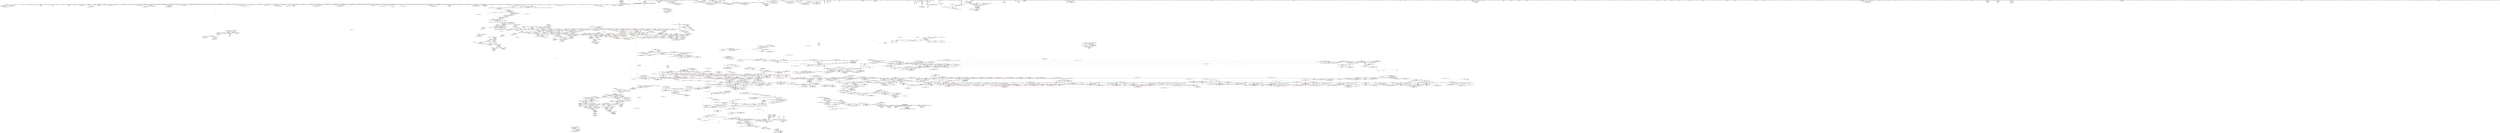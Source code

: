 digraph "SVFG" {
	label="SVFG";

	Node0x564a4fe3ee80 [shape=record,color=grey,label="{NodeID: 0\nNullPtr}"];
	Node0x564a4fe3ee80 -> Node0x564a50913c00[style=solid];
	Node0x564a4fe3ee80 -> Node0x564a50913d00[style=solid];
	Node0x564a4fe3ee80 -> Node0x564a50913dd0[style=solid];
	Node0x564a4fe3ee80 -> Node0x564a50913ea0[style=solid];
	Node0x564a4fe3ee80 -> Node0x564a50913f70[style=solid];
	Node0x564a4fe3ee80 -> Node0x564a50914040[style=solid];
	Node0x564a4fe3ee80 -> Node0x564a50914110[style=solid];
	Node0x564a4fe3ee80 -> Node0x564a509141e0[style=solid];
	Node0x564a4fe3ee80 -> Node0x564a509142b0[style=solid];
	Node0x564a4fe3ee80 -> Node0x564a50914380[style=solid];
	Node0x564a4fe3ee80 -> Node0x564a50914450[style=solid];
	Node0x564a4fe3ee80 -> Node0x564a50914520[style=solid];
	Node0x564a4fe3ee80 -> Node0x564a509145f0[style=solid];
	Node0x564a4fe3ee80 -> Node0x564a509146c0[style=solid];
	Node0x564a4fe3ee80 -> Node0x564a50914790[style=solid];
	Node0x564a4fe3ee80 -> Node0x564a50914860[style=solid];
	Node0x564a4fe3ee80 -> Node0x564a50914930[style=solid];
	Node0x564a4fe3ee80 -> Node0x564a50914a00[style=solid];
	Node0x564a4fe3ee80 -> Node0x564a50914ad0[style=solid];
	Node0x564a4fe3ee80 -> Node0x564a50914ba0[style=solid];
	Node0x564a4fe3ee80 -> Node0x564a50914c70[style=solid];
	Node0x564a4fe3ee80 -> Node0x564a50914d40[style=solid];
	Node0x564a4fe3ee80 -> Node0x564a50914e10[style=solid];
	Node0x564a4fe3ee80 -> Node0x564a50914ee0[style=solid];
	Node0x564a4fe3ee80 -> Node0x564a50914fb0[style=solid];
	Node0x564a4fe3ee80 -> Node0x564a50915080[style=solid];
	Node0x564a4fe3ee80 -> Node0x564a50915150[style=solid];
	Node0x564a4fe3ee80 -> Node0x564a50915220[style=solid];
	Node0x564a4fe3ee80 -> Node0x564a509152f0[style=solid];
	Node0x564a4fe3ee80 -> Node0x564a509153c0[style=solid];
	Node0x564a4fe3ee80 -> Node0x564a50915490[style=solid];
	Node0x564a4fe3ee80 -> Node0x564a50915560[style=solid];
	Node0x564a4fe3ee80 -> Node0x564a50915630[style=solid];
	Node0x564a4fe3ee80 -> Node0x564a50915700[style=solid];
	Node0x564a4fe3ee80 -> Node0x564a509157d0[style=solid];
	Node0x564a4fe3ee80 -> Node0x564a509158a0[style=solid];
	Node0x564a4fe3ee80 -> Node0x564a50915970[style=solid];
	Node0x564a4fe3ee80 -> Node0x564a50915a40[style=solid];
	Node0x564a4fe3ee80 -> Node0x564a50915b10[style=solid];
	Node0x564a4fe3ee80 -> Node0x564a50915be0[style=solid];
	Node0x564a4fe3ee80 -> Node0x564a50915cb0[style=solid];
	Node0x564a4fe3ee80 -> Node0x564a50915d80[style=solid];
	Node0x564a4fe3ee80 -> Node0x564a50915e50[style=solid];
	Node0x564a4fe3ee80 -> Node0x564a50915f20[style=solid];
	Node0x564a4fe3ee80 -> Node0x564a50915ff0[style=solid];
	Node0x564a4fe3ee80 -> Node0x564a509160c0[style=solid];
	Node0x564a4fe3ee80 -> Node0x564a50916190[style=solid];
	Node0x564a4fe3ee80 -> Node0x564a50916260[style=solid];
	Node0x564a4fe3ee80 -> Node0x564a50916330[style=solid];
	Node0x564a4fe3ee80 -> Node0x564a50916400[style=solid];
	Node0x564a4fe3ee80 -> Node0x564a509164d0[style=solid];
	Node0x564a4fe3ee80 -> Node0x564a509165a0[style=solid];
	Node0x564a4fe3ee80 -> Node0x564a50916670[style=solid];
	Node0x564a4fe3ee80 -> Node0x564a50916740[style=solid];
	Node0x564a4fe3ee80 -> Node0x564a50916810[style=solid];
	Node0x564a4fe3ee80 -> Node0x564a509168e0[style=solid];
	Node0x564a4fe3ee80 -> Node0x564a509169b0[style=solid];
	Node0x564a4fe3ee80 -> Node0x564a50916a80[style=solid];
	Node0x564a4fe3ee80 -> Node0x564a50916b50[style=solid];
	Node0x564a4fe3ee80 -> Node0x564a50916c20[style=solid];
	Node0x564a4fe3ee80 -> Node0x564a50916cf0[style=solid];
	Node0x564a4fe3ee80 -> Node0x564a50916dc0[style=solid];
	Node0x564a4fe3ee80 -> Node0x564a50916e90[style=solid];
	Node0x564a4fe3ee80 -> Node0x564a50916f60[style=solid];
	Node0x564a4fe3ee80 -> Node0x564a50917030[style=solid];
	Node0x564a4fe3ee80 -> Node0x564a509730c0[style=solid];
	Node0x564a4fe3ee80 -> Node0x564a50975580[style=solid];
	Node0x564a4fe3ee80 -> Node0x564a50975650[style=solid];
	Node0x564a4fe3ee80 -> Node0x564a50975720[style=solid];
	Node0x564a4fe3ee80 -> Node0x564a50977a10[style=solid];
	Node0x564a4fe3ee80 -> Node0x564a509e6e80[style=solid];
	Node0x564a4fe3ee80 -> Node0x564a509ecc40[style=solid];
	Node0x564a4fe3ee80 -> Node0x564a509ee140[style=solid];
	Node0x564a4fe3ee80:s64 -> Node0x564a50be1c60[style=solid,color=red];
	Node0x564a5091cbb0 [shape=record,color=red,label="{NodeID: 1550\n545\<--544\n\<--_M_finish\n_ZNKSt6vectorINSt7__cxx1112basic_stringIcSt11char_traitsIcESaIcEEESaIS5_EE4sizeEv\n}"];
	Node0x564a5091cbb0 -> Node0x564a50919540[style=solid];
	Node0x564a508fae90 [shape=record,color=green,label="{NodeID: 443\n2640\<--2641\nref.tmp13\<--ref.tmp13_field_insensitive\n_ZSt13__adjust_heapIN9__gnu_cxx17__normal_iteratorIPNSt7__cxx1112basic_stringIcSt11char_traitsIcESaIcEEESt6vectorIS7_SaIS7_EEEElS7_NS0_5__ops15_Iter_less_iterEEvT_T0_SG_T1_T2_\n|{|<s1>275}}"];
	Node0x564a508fae90 -> Node0x564a5093ef80[style=solid];
	Node0x564a508fae90:s1 -> Node0x564a50bdf9a0[style=solid,color=red];
	Node0x564a50bc91b0 [shape=record,color=black,label="{NodeID: 5314\n3366 = PHI()\n}"];
	Node0x564a50972460 [shape=record,color=red,label="{NodeID: 1993\n4025\<--4024\ndummyVal\<--offset_0\n_ZSt16__insertion_sortIN9__gnu_cxx17__normal_iteratorIPNSt7__cxx1112basic_stringIcSt11char_traitsIcESaIcEEESt6vectorIS7_SaIS7_EEEENS0_5__ops15_Iter_less_iterEEvT_SF_T0_\n}"];
	Node0x564a50972460 -> Node0x564a50985b20[style=solid];
	Node0x564a5090a110 [shape=record,color=black,label="{NodeID: 886\n2461\<--2476\n_ZN9__gnu_cxxltIPNSt7__cxx1112basic_stringIcSt11char_traitsIcESaIcEEESt6vectorIS6_SaIS6_EEEEbRKNS_17__normal_iteratorIT_T0_EESG__ret\<--cmp\n_ZN9__gnu_cxxltIPNSt7__cxx1112basic_stringIcSt11char_traitsIcESaIcEEESt6vectorIS6_SaIS6_EEEEbRKNS_17__normal_iteratorIT_T0_EESG_\n|{<s0>217|<s1>350}}"];
	Node0x564a5090a110:s0 -> Node0x564a50bcc270[style=solid,color=blue];
	Node0x564a5090a110:s1 -> Node0x564a50bd1060[style=solid,color=blue];
	Node0x564a509408b0 [shape=record,color=purple,label="{NodeID: 1329\n3073\<--2963\ncoerce.dive36\<--agg.tmp34\n_ZSt22__move_median_to_firstIN9__gnu_cxx17__normal_iteratorIPNSt7__cxx1112basic_stringIcSt11char_traitsIcESaIcEEESt6vectorIS7_SaIS7_EEEENS0_5__ops15_Iter_less_iterEEvT_SF_SF_SF_T0_\n}"];
	Node0x564a509408b0 -> Node0x564a5092bd00[style=solid];
	Node0x564a508f3300 [shape=record,color=green,label="{NodeID: 222\n1352\<--1353\n__p.addr\<--__p.addr_field_insensitive\n_ZNSt16allocator_traitsISaINSt7__cxx1112basic_stringIcSt11char_traitsIcESaIcEEEEE7destroyIS5_EEvRS6_PT_\n}"];
	Node0x564a508f3300 -> Node0x564a50922440[style=solid];
	Node0x564a508f3300 -> Node0x564a50979410[style=solid];
	Node0x564a50928010 [shape=record,color=red,label="{NodeID: 1772\n2426\<--2425\n\<--coerce.dive10\n_ZSt11__make_heapIN9__gnu_cxx17__normal_iteratorIPNSt7__cxx1112basic_stringIcSt11char_traitsIcESaIcEEESt6vectorIS7_SaIS7_EEEENS0_5__ops15_Iter_less_iterEEvT_SF_RT0_\n|{<s0>241}}"];
	Node0x564a50928010:s0 -> Node0x564a50be09a0[style=solid,color=red];
	Node0x564a50916b50 [shape=record,color=black,label="{NodeID: 665\n3394\<--3\nlpad.val\<--dummyVal\n_ZSt16__insertion_sortIN9__gnu_cxx17__normal_iteratorIPNSt7__cxx1112basic_stringIcSt11char_traitsIcESaIcEEESt6vectorIS7_SaIS7_EEEENS0_5__ops15_Iter_less_iterEEvT_SF_T0_\n}"];
	Node0x564a50bdc5f0 [shape=record,color=black,label="{NodeID: 5536\n829 = PHI(738, 1102, 1121, )\n0th arg _ZNSt12_Vector_baseINSt7__cxx1112basic_stringIcSt11char_traitsIcESaIcEEESaIS5_EE13_M_deallocateEPS5_m }"];
	Node0x564a50bdc5f0 -> Node0x564a509764f0[style=solid];
	Node0x564a50acbc00 [shape=record,color=yellow,style=double,label="{NodeID: 4429\n41V_1 = ENCHI(MR_41V_0)\npts\{100000 \}\nFun[_ZNSt6vectorINSt7__cxx1112basic_stringIcSt11char_traitsIcESaIcEEESaIS5_EE9push_backERKS5_]|{|<s1>49|<s2>50}}"];
	Node0x564a50acbc00 -> Node0x564a50aae230[style=dashed];
	Node0x564a50acbc00:s1 -> Node0x564a50ac5160[style=dashed,color=red];
	Node0x564a50acbc00:s2 -> Node0x564a50ac9d00[style=dashed,color=red];
	Node0x564a5097d920 [shape=record,color=blue,label="{NodeID: 2215\n2093\<--2070\ncoerce.dive\<--__first.coerce\n_ZSt14__partial_sortIN9__gnu_cxx17__normal_iteratorIPNSt7__cxx1112basic_stringIcSt11char_traitsIcESaIcEEESt6vectorIS7_SaIS7_EEEENS0_5__ops15_Iter_less_iterEEvT_SF_SF_T0_\n}"];
	Node0x564a5097d920 -> Node0x564a5096f6e0[style=dashed];
	Node0x564a5097d920 -> Node0x564a5096f950[style=dashed];
	Node0x564a50935520 [shape=record,color=purple,label="{NodeID: 1108\n1333\<--1313\ncoerce.dive5\<--agg.tmp1\n_ZSt34__uninitialized_move_if_noexcept_aIPNSt7__cxx1112basic_stringIcSt11char_traitsIcESaIcEEES6_SaIS5_EET0_T_S9_S8_RT1_\n}"];
	Node0x564a50935520 -> Node0x564a509221d0[style=solid];
	Node0x564a4fe3ef10 [shape=record,color=green,label="{NodeID: 1\n7\<--1\n__dso_handle\<--dummyObj\nGlob }"];
	Node0x564a5091cc80 [shape=record,color=red,label="{NodeID: 1551\n549\<--548\n\<--_M_start\n_ZNKSt6vectorINSt7__cxx1112basic_stringIcSt11char_traitsIcESaIcEEESaIS5_EE4sizeEv\n}"];
	Node0x564a5091cc80 -> Node0x564a50919610[style=solid];
	Node0x564a508faf60 [shape=record,color=green,label="{NodeID: 444\n2642\<--2643\nref.tmp25\<--ref.tmp25_field_insensitive\n_ZSt13__adjust_heapIN9__gnu_cxx17__normal_iteratorIPNSt7__cxx1112basic_stringIcSt11char_traitsIcESaIcEEESt6vectorIS7_SaIS7_EEEElS7_NS0_5__ops15_Iter_less_iterEEvT_T0_SG_T1_T2_\n|{|<s1>278}}"];
	Node0x564a508faf60 -> Node0x564a5093f050[style=solid];
	Node0x564a508faf60:s1 -> Node0x564a50bdf9a0[style=solid,color=red];
	Node0x564a50bc9280 [shape=record,color=black,label="{NodeID: 5315\n3535 = PHI(2608, )\n|{<s0>397}}"];
	Node0x564a50bc9280:s0 -> Node0x564a50bd6350[style=solid,color=red];
	Node0x564a50972530 [shape=record,color=red,label="{NodeID: 1994\n4028\<--4027\ndummyVal\<--offset_0\n_ZSt26__unguarded_insertion_sortIN9__gnu_cxx17__normal_iteratorIPNSt7__cxx1112basic_stringIcSt11char_traitsIcESaIcEEESt6vectorIS7_SaIS7_EEEENS0_5__ops15_Iter_less_iterEEvT_SF_T0_\n}"];
	Node0x564a50972530 -> Node0x564a50985d90[style=solid];
	Node0x564a5090a1e0 [shape=record,color=black,label="{NodeID: 887\n2478\<--2496\n_ZNK9__gnu_cxx5__ops15_Iter_less_iterclINS_17__normal_iteratorIPNSt7__cxx1112basic_stringIcSt11char_traitsIcESaIcEEESt6vectorIS9_SaIS9_EEEESE_EEbT_T0__ret\<--call4\n_ZNK9__gnu_cxx5__ops15_Iter_less_iterclINS_17__normal_iteratorIPNSt7__cxx1112basic_stringIcSt11char_traitsIcESaIcEEESt6vectorIS9_SaIS9_EEEESE_EEbT_T0_\n|{<s0>220|<s1>270|<s2>309|<s3>312|<s4>318|<s5>327|<s6>333|<s7>343|<s8>348|<s9>365}}"];
	Node0x564a5090a1e0:s0 -> Node0x564a50bcc380[style=solid,color=blue];
	Node0x564a5090a1e0:s1 -> Node0x564a50bce2b0[style=solid,color=blue];
	Node0x564a5090a1e0:s2 -> Node0x564a50bd06c0[style=solid,color=blue];
	Node0x564a5090a1e0:s3 -> Node0x564a50bd07d0[style=solid,color=blue];
	Node0x564a5090a1e0:s4 -> Node0x564a50bd08e0[style=solid,color=blue];
	Node0x564a5090a1e0:s5 -> Node0x564a50bcb900[style=solid,color=blue];
	Node0x564a5090a1e0:s6 -> Node0x564a50bcba10[style=solid,color=blue];
	Node0x564a5090a1e0:s7 -> Node0x564a50bd0a20[style=solid,color=blue];
	Node0x564a5090a1e0:s8 -> Node0x564a50bd0de0[style=solid,color=blue];
	Node0x564a5090a1e0:s9 -> Node0x564a50bc8a00[style=solid,color=blue];
	Node0x564a50940980 [shape=record,color=purple,label="{NodeID: 1330\n3075\<--2965\ncoerce.dive37\<--agg.tmp35\n_ZSt22__move_median_to_firstIN9__gnu_cxx17__normal_iteratorIPNSt7__cxx1112basic_stringIcSt11char_traitsIcESaIcEEESt6vectorIS7_SaIS7_EEEENS0_5__ops15_Iter_less_iterEEvT_SF_SF_SF_T0_\n}"];
	Node0x564a50940980 -> Node0x564a5092bdd0[style=solid];
	Node0x564a508f33d0 [shape=record,color=green,label="{NodeID: 223\n1360\<--1361\n_ZN9__gnu_cxx13new_allocatorINSt7__cxx1112basic_stringIcSt11char_traitsIcESaIcEEEE7destroyIS6_EEvPT_\<--_ZN9__gnu_cxx13new_allocatorINSt7__cxx1112basic_stringIcSt11char_traitsIcESaIcEEEE7destroyIS6_EEvPT__field_insensitive\n}"];
	Node0x564a509280e0 [shape=record,color=red,label="{NodeID: 1773\n2470\<--2464\n\<--__lhs.addr\n_ZN9__gnu_cxxltIPNSt7__cxx1112basic_stringIcSt11char_traitsIcESaIcEEESt6vectorIS6_SaIS6_EEEEbRKNS_17__normal_iteratorIT_T0_EESG_\n|{<s0>246}}"];
	Node0x564a509280e0:s0 -> Node0x564a50be4110[style=solid,color=red];
	Node0x564a50916c20 [shape=record,color=black,label="{NodeID: 666\n3395\<--3\nlpad.val31\<--dummyVal\n_ZSt16__insertion_sortIN9__gnu_cxx17__normal_iteratorIPNSt7__cxx1112basic_stringIcSt11char_traitsIcESaIcEEESt6vectorIS7_SaIS7_EEEENS0_5__ops15_Iter_less_iterEEvT_SF_T0_\n}"];
	Node0x564a50bdc8d0 [shape=record,color=black,label="{NodeID: 5537\n830 = PHI(741, 1103, 1125, )\n1st arg _ZNSt12_Vector_baseINSt7__cxx1112basic_stringIcSt11char_traitsIcESaIcEEESaIS5_EE13_M_deallocateEPS5_m }"];
	Node0x564a50bdc8d0 -> Node0x564a509765c0[style=solid];
	Node0x564a5097d9f0 [shape=record,color=blue,label="{NodeID: 2216\n2095\<--2071\ncoerce.dive1\<--__middle.coerce\n_ZSt14__partial_sortIN9__gnu_cxx17__normal_iteratorIPNSt7__cxx1112basic_stringIcSt11char_traitsIcESaIcEEESt6vectorIS7_SaIS7_EEEENS0_5__ops15_Iter_less_iterEEvT_SF_SF_T0_\n}"];
	Node0x564a5097d9f0 -> Node0x564a5096f7b0[style=dashed];
	Node0x564a5097d9f0 -> Node0x564a5096fa20[style=dashed];
	Node0x564a509355f0 [shape=record,color=purple,label="{NodeID: 1109\n1345\<--1344\n_M_current\<--this1\n_ZNK9__gnu_cxx17__normal_iteratorIPNSt7__cxx1112basic_stringIcSt11char_traitsIcESaIcEEESt6vectorIS6_SaIS6_EEE4baseEv\n}"];
	Node0x564a509355f0 -> Node0x564a50904540[style=solid];
	Node0x564a5087ef40 [shape=record,color=green,label="{NodeID: 2\n11\<--1\n.str\<--dummyObj\nGlob }"];
	Node0x564a5091cd50 [shape=record,color=red,label="{NodeID: 1552\n565\<--559\nthis1\<--this.addr\n_ZNSt6vectorINSt7__cxx1112basic_stringIcSt11char_traitsIcESaIcEEESaIS5_EEixEm\n}"];
	Node0x564a5091cd50 -> Node0x564a509197b0[style=solid];
	Node0x564a508fb030 [shape=record,color=green,label="{NodeID: 445\n2644\<--2645\nref.tmp31\<--ref.tmp31_field_insensitive\n_ZSt13__adjust_heapIN9__gnu_cxx17__normal_iteratorIPNSt7__cxx1112basic_stringIcSt11char_traitsIcESaIcEEESt6vectorIS7_SaIS7_EEEElS7_NS0_5__ops15_Iter_less_iterEEvT_T0_SG_T1_T2_\n|{|<s1>281}}"];
	Node0x564a508fb030 -> Node0x564a5093f120[style=solid];
	Node0x564a508fb030:s1 -> Node0x564a50bdf9a0[style=solid,color=red];
	Node0x564a50bc93f0 [shape=record,color=black,label="{NodeID: 5316\n3536 = PHI(2578, )\n}"];
	Node0x564a50972600 [shape=record,color=red,label="{NodeID: 1995\n4031\<--4030\ndummyVal\<--offset_0\n_ZSt26__unguarded_insertion_sortIN9__gnu_cxx17__normal_iteratorIPNSt7__cxx1112basic_stringIcSt11char_traitsIcESaIcEEESt6vectorIS7_SaIS7_EEEENS0_5__ops15_Iter_less_iterEEvT_SF_T0_\n}"];
	Node0x564a50972600 -> Node0x564a50985e60[style=solid];
	Node0x564a5090a2b0 [shape=record,color=black,label="{NodeID: 888\n2542\<--2505\n\<--__first\n_ZSt10__pop_heapIN9__gnu_cxx17__normal_iteratorIPNSt7__cxx1112basic_stringIcSt11char_traitsIcESaIcEEESt6vectorIS7_SaIS7_EEEENS0_5__ops15_Iter_less_iterEEvT_SF_SF_RT0_\n}"];
	Node0x564a5090a2b0 -> Node0x564a5093e5c0[style=solid];
	Node0x564a50940a50 [shape=record,color=purple,label="{NodeID: 1331\n3085\<--2967\ncoerce.dive42\<--agg.tmp40\n_ZSt22__move_median_to_firstIN9__gnu_cxx17__normal_iteratorIPNSt7__cxx1112basic_stringIcSt11char_traitsIcESaIcEEESt6vectorIS7_SaIS7_EEEENS0_5__ops15_Iter_less_iterEEvT_SF_SF_SF_T0_\n}"];
	Node0x564a50940a50 -> Node0x564a5092bea0[style=solid];
	Node0x564a508f34d0 [shape=record,color=green,label="{NodeID: 224\n1367\<--1368\nthis.addr\<--this.addr_field_insensitive\n_ZNKSt6vectorINSt7__cxx1112basic_stringIcSt11char_traitsIcESaIcEEESaIS5_EE8max_sizeEv\n}"];
	Node0x564a508f34d0 -> Node0x564a50922510[style=solid];
	Node0x564a508f34d0 -> Node0x564a509794e0[style=solid];
	Node0x564a509281b0 [shape=record,color=red,label="{NodeID: 1774\n2473\<--2466\n\<--__rhs.addr\n_ZN9__gnu_cxxltIPNSt7__cxx1112basic_stringIcSt11char_traitsIcESaIcEEESt6vectorIS6_SaIS6_EEEEbRKNS_17__normal_iteratorIT_T0_EESG_\n|{<s0>247}}"];
	Node0x564a509281b0:s0 -> Node0x564a50be4110[style=solid,color=red];
	Node0x564a50916cf0 [shape=record,color=black,label="{NodeID: 667\n3561\<--3\n\<--dummyVal\n_ZSt25__unguarded_linear_insertIN9__gnu_cxx17__normal_iteratorIPNSt7__cxx1112basic_stringIcSt11char_traitsIcESaIcEEESt6vectorIS7_SaIS7_EEEENS0_5__ops14_Val_less_iterEEvT_T0_\n}"];
	Node0x564a50bdca90 [shape=record,color=black,label="{NodeID: 5538\n831 = PHI(751, 1104, 1137, )\n2nd arg _ZNSt12_Vector_baseINSt7__cxx1112basic_stringIcSt11char_traitsIcESaIcEEESaIS5_EE13_M_deallocateEPS5_m }"];
	Node0x564a50bdca90 -> Node0x564a50976690[style=solid];
	Node0x564a5097dac0 [shape=record,color=blue,label="{NodeID: 2217\n2097\<--2072\ncoerce.dive2\<--__last.coerce\n_ZSt14__partial_sortIN9__gnu_cxx17__normal_iteratorIPNSt7__cxx1112basic_stringIcSt11char_traitsIcESaIcEEESt6vectorIS7_SaIS7_EEEENS0_5__ops15_Iter_less_iterEEvT_SF_SF_T0_\n}"];
	Node0x564a5097dac0 -> Node0x564a5096f880[style=dashed];
	Node0x564a509356c0 [shape=record,color=purple,label="{NodeID: 1110\n1423\<--1422\n_M_impl\<--this1\n_ZNKSt12_Vector_baseINSt7__cxx1112basic_stringIcSt11char_traitsIcESaIcEEESaIS5_EE19_M_get_Tp_allocatorEv\n}"];
	Node0x564a509356c0 -> Node0x564a50904af0[style=solid];
	Node0x564a5087efd0 [shape=record,color=green,label="{NodeID: 3\n13\<--1\n.str.2\<--dummyObj\nGlob }"];
	Node0x564a5091ce20 [shape=record,color=red,label="{NodeID: 1553\n570\<--561\n\<--__n.addr\n_ZNSt6vectorINSt7__cxx1112basic_stringIcSt11char_traitsIcESaIcEEESaIS5_EEixEm\n}"];
	Node0x564a508fb100 [shape=record,color=green,label="{NodeID: 446\n2646\<--2647\n__cmp\<--__cmp_field_insensitive\n_ZSt13__adjust_heapIN9__gnu_cxx17__normal_iteratorIPNSt7__cxx1112basic_stringIcSt11char_traitsIcESaIcEEESt6vectorIS7_SaIS7_EEEElS7_NS0_5__ops15_Iter_less_iterEEvT_T0_SG_T1_T2_\n|{<s0>284|<s1>288}}"];
	Node0x564a508fb100:s0 -> Node0x564a50bda3d0[style=solid,color=red];
	Node0x564a508fb100:s1 -> Node0x564a50bd3130[style=solid,color=red];
	Node0x564a50bc9530 [shape=record,color=black,label="{NodeID: 5317\n3541 = PHI(2913, )\n}"];
	Node0x564a50ab97b0 [shape=record,color=yellow,style=double,label="{NodeID: 4210\n7V_1 = ENCHI(MR_7V_0)\npts\{91 \}\nFun[_ZNSt6vectorINSt7__cxx1112basic_stringIcSt11char_traitsIcESaIcEEESaIS5_EED2Ev]}"];
	Node0x564a50ab97b0 -> Node0x564a50973290[style=dashed];
	Node0x564a509726d0 [shape=record,color=red,label="{NodeID: 1996\n4034\<--4033\ndummyVal\<--offset_0\n_ZSt13move_backwardIN9__gnu_cxx17__normal_iteratorIPNSt7__cxx1112basic_stringIcSt11char_traitsIcESaIcEEESt6vectorIS7_SaIS7_EEEESC_ET0_T_SE_SD_\n}"];
	Node0x564a509726d0 -> Node0x564a50986340[style=solid];
	Node0x564a5090a380 [shape=record,color=black,label="{NodeID: 889\n2541\<--2515\n\<--agg.tmp\n_ZSt10__pop_heapIN9__gnu_cxx17__normal_iteratorIPNSt7__cxx1112basic_stringIcSt11char_traitsIcESaIcEEESt6vectorIS7_SaIS7_EEEENS0_5__ops15_Iter_less_iterEEvT_SF_SF_RT0_\n}"];
	Node0x564a5090a380 -> Node0x564a5093e4f0[style=solid];
	Node0x564a50940b20 [shape=record,color=purple,label="{NodeID: 1332\n3087\<--2969\ncoerce.dive43\<--agg.tmp41\n_ZSt22__move_median_to_firstIN9__gnu_cxx17__normal_iteratorIPNSt7__cxx1112basic_stringIcSt11char_traitsIcESaIcEEESt6vectorIS7_SaIS7_EEEENS0_5__ops15_Iter_less_iterEEvT_SF_SF_SF_T0_\n}"];
	Node0x564a50940b20 -> Node0x564a5092bf70[style=solid];
	Node0x564a508f35a0 [shape=record,color=green,label="{NodeID: 225\n1373\<--1374\n_ZNKSt12_Vector_baseINSt7__cxx1112basic_stringIcSt11char_traitsIcESaIcEEESaIS5_EE19_M_get_Tp_allocatorEv\<--_ZNKSt12_Vector_baseINSt7__cxx1112basic_stringIcSt11char_traitsIcESaIcEEESaIS5_EE19_M_get_Tp_allocatorEv_field_insensitive\n}"];
	Node0x564a50928280 [shape=record,color=red,label="{NodeID: 1775\n2472\<--2471\n\<--call\n_ZN9__gnu_cxxltIPNSt7__cxx1112basic_stringIcSt11char_traitsIcESaIcEEESt6vectorIS6_SaIS6_EEEEbRKNS_17__normal_iteratorIT_T0_EESG_\n}"];
	Node0x564a50928280 -> Node0x564a509ed6c0[style=solid];
	Node0x564a50916dc0 [shape=record,color=black,label="{NodeID: 668\n3562\<--3\n\<--dummyVal\n_ZSt25__unguarded_linear_insertIN9__gnu_cxx17__normal_iteratorIPNSt7__cxx1112basic_stringIcSt11char_traitsIcESaIcEEESt6vectorIS7_SaIS7_EEEENS0_5__ops14_Val_less_iterEEvT_T0_\n}"];
	Node0x564a50916dc0 -> Node0x564a50986b60[style=solid];
	Node0x564a50bdcc50 [shape=record,color=black,label="{NodeID: 5539\n1742 = PHI(1686, )\n0th arg _ZSt7forwardINSt7__cxx1112basic_stringIcSt11char_traitsIcESaIcEEEEOT_RNSt16remove_referenceIS6_E4typeE }"];
	Node0x564a50bdcc50 -> Node0x564a5097b970[style=solid];
	Node0x564a5097db90 [shape=record,color=blue, style = dotted,label="{NodeID: 2218\n3855\<--3857\noffset_0\<--dummyVal\n_ZSt14__partial_sortIN9__gnu_cxx17__normal_iteratorIPNSt7__cxx1112basic_stringIcSt11char_traitsIcESaIcEEESt6vectorIS7_SaIS7_EEEENS0_5__ops15_Iter_less_iterEEvT_SF_SF_T0_\n}"];
	Node0x564a5097db90 -> Node0x564a50926470[style=dashed];
	Node0x564a50935790 [shape=record,color=purple,label="{NodeID: 1111\n1500\<--1488\ncoerce.dive\<--__first\n_ZSt22__uninitialized_copy_aISt13move_iteratorIPNSt7__cxx1112basic_stringIcSt11char_traitsIcESaIcEEEES7_S6_ET0_T_SA_S9_RSaIT1_E\n}"];
	Node0x564a50935790 -> Node0x564a50979f70[style=solid];
	Node0x564a5087f280 [shape=record,color=green,label="{NodeID: 4\n15\<--1\nstdin\<--dummyObj\nGlob }"];
	Node0x564a5091cef0 [shape=record,color=red,label="{NodeID: 1554\n569\<--568\n\<--_M_start\n_ZNSt6vectorINSt7__cxx1112basic_stringIcSt11char_traitsIcESaIcEEESaIS5_EEixEm\n}"];
	Node0x564a5091cef0 -> Node0x564a509489e0[style=solid];
	Node0x564a508fb1d0 [shape=record,color=green,label="{NodeID: 447\n2648\<--2649\nagg.tmp38\<--agg.tmp38_field_insensitive\n_ZSt13__adjust_heapIN9__gnu_cxx17__normal_iteratorIPNSt7__cxx1112basic_stringIcSt11char_traitsIcESaIcEEESt6vectorIS7_SaIS7_EEEElS7_NS0_5__ops15_Iter_less_iterEEvT_T0_SG_T1_T2_\n}"];
	Node0x564a50bc9640 [shape=record,color=black,label="{NodeID: 5318\n3552 = PHI(2608, )\n|{<s0>404}}"];
	Node0x564a50bc9640:s0 -> Node0x564a50bd6350[style=solid,color=red];
	Node0x564a50ab98c0 [shape=record,color=yellow,style=double,label="{NodeID: 4211\n9V_1 = ENCHI(MR_9V_0)\npts\{93 \}\nFun[_ZNSt6vectorINSt7__cxx1112basic_stringIcSt11char_traitsIcESaIcEEESaIS5_EED2Ev]}"];
	Node0x564a50ab98c0 -> Node0x564a50973360[style=dashed];
	Node0x564a509727a0 [shape=record,color=red,label="{NodeID: 1997\n4037\<--4036\ndummyVal\<--offset_0\n_ZSt13move_backwardIN9__gnu_cxx17__normal_iteratorIPNSt7__cxx1112basic_stringIcSt11char_traitsIcESaIcEEESt6vectorIS7_SaIS7_EEEESC_ET0_T_SE_SD_\n}"];
	Node0x564a509727a0 -> Node0x564a509864e0[style=solid];
	Node0x564a5090a450 [shape=record,color=black,label="{NodeID: 890\n2567\<--2572\n_ZN9__gnu_cxx17__normal_iteratorIPNSt7__cxx1112basic_stringIcSt11char_traitsIcESaIcEEESt6vectorIS6_SaIS6_EEEppEv_ret\<--this1\n_ZN9__gnu_cxx17__normal_iteratorIPNSt7__cxx1112basic_stringIcSt11char_traitsIcESaIcEEESt6vectorIS6_SaIS6_EEEppEv\n|{<s0>225|<s1>344|<s2>355|<s3>381|<s4>387}}"];
	Node0x564a5090a450:s0 -> Node0x564a50bcc490[style=solid,color=blue];
	Node0x564a5090a450:s1 -> Node0x564a50bd0b60[style=solid,color=blue];
	Node0x564a5090a450:s2 -> Node0x564a50bd11a0[style=solid,color=blue];
	Node0x564a5090a450:s3 -> Node0x564a50bc44c0[style=solid,color=blue];
	Node0x564a5090a450:s4 -> Node0x564a50bc48e0[style=solid,color=blue];
	Node0x564a50940bf0 [shape=record,color=purple,label="{NodeID: 1333\n3097\<--2971\ncoerce.dive47\<--agg.tmp45\n_ZSt22__move_median_to_firstIN9__gnu_cxx17__normal_iteratorIPNSt7__cxx1112basic_stringIcSt11char_traitsIcESaIcEEESt6vectorIS7_SaIS7_EEEENS0_5__ops15_Iter_less_iterEEvT_SF_SF_SF_T0_\n}"];
	Node0x564a50940bf0 -> Node0x564a5096b100[style=solid];
	Node0x564a508f36a0 [shape=record,color=green,label="{NodeID: 226\n1376\<--1377\n_ZNSt16allocator_traitsISaINSt7__cxx1112basic_stringIcSt11char_traitsIcESaIcEEEEE8max_sizeERKS6_\<--_ZNSt16allocator_traitsISaINSt7__cxx1112basic_stringIcSt11char_traitsIcESaIcEEEEE8max_sizeERKS6__field_insensitive\n}"];
	Node0x564a50928350 [shape=record,color=red,label="{NodeID: 1776\n2475\<--2474\n\<--call1\n_ZN9__gnu_cxxltIPNSt7__cxx1112basic_stringIcSt11char_traitsIcESaIcEEESt6vectorIS6_SaIS6_EEEEbRKNS_17__normal_iteratorIT_T0_EESG_\n}"];
	Node0x564a50928350 -> Node0x564a509ed6c0[style=solid];
	Node0x564a50916e90 [shape=record,color=black,label="{NodeID: 669\n3564\<--3\n\<--dummyVal\n_ZSt25__unguarded_linear_insertIN9__gnu_cxx17__normal_iteratorIPNSt7__cxx1112basic_stringIcSt11char_traitsIcESaIcEEESt6vectorIS7_SaIS7_EEEENS0_5__ops14_Val_less_iterEEvT_T0_\n}"];
	Node0x564a50916e90 -> Node0x564a50986c30[style=solid];
	Node0x564a50bdcd60 [shape=record,color=black,label="{NodeID: 5540\n522 = PHI(8, 423, )\n0th arg _ZNSt6vectorINSt7__cxx1112basic_stringIcSt11char_traitsIcESaIcEEESaIS5_EE3endEv }"];
	Node0x564a50bdcd60 -> Node0x564a50974d60[style=solid];
	Node0x564a50acbfe0 [shape=record,color=yellow,style=double,label="{NodeID: 4433\n127V_1 = ENCHI(MR_127V_0)\npts\{1591 \}\nFun[_ZNSt20__uninitialized_copyILb0EE13__uninit_copyISt13move_iteratorIPNSt7__cxx1112basic_stringIcSt11char_traitsIcESaIcEEEES9_EET0_T_SC_SB_]}"];
	Node0x564a50acbfe0 -> Node0x564a5097ae10[style=dashed];
	Node0x564a5097dc60 [shape=record,color=blue, style = dotted,label="{NodeID: 2219\n3858\<--3860\noffset_0\<--dummyVal\n_ZSt14__partial_sortIN9__gnu_cxx17__normal_iteratorIPNSt7__cxx1112basic_stringIcSt11char_traitsIcESaIcEEESt6vectorIS7_SaIS7_EEEENS0_5__ops15_Iter_less_iterEEvT_SF_SF_T0_\n}"];
	Node0x564a5097dc60 -> Node0x564a50926540[style=dashed];
	Node0x564a50935860 [shape=record,color=purple,label="{NodeID: 1112\n1502\<--1490\ncoerce.dive1\<--__last\n_ZSt22__uninitialized_copy_aISt13move_iteratorIPNSt7__cxx1112basic_stringIcSt11char_traitsIcESaIcEEEES7_S6_ET0_T_SA_S9_RSaIT1_E\n}"];
	Node0x564a50935860 -> Node0x564a5097a040[style=solid];
	Node0x564a5087f340 [shape=record,color=green,label="{NodeID: 5\n16\<--1\n.str.3\<--dummyObj\nGlob }"];
	Node0x564a5091cfc0 [shape=record,color=red,label="{NodeID: 1555\n584\<--578\n\<--__lhs.addr\n_ZSteqIcEN9__gnu_cxx11__enable_ifIXsr9__is_charIT_EE7__valueEbE6__typeERKNSt7__cxx1112basic_stringIS2_St11char_traitsIS2_ESaIS2_EEESC_\n}"];
	Node0x564a508fb2a0 [shape=record,color=green,label="{NodeID: 448\n2650\<--2651\nagg.tmp40\<--agg.tmp40_field_insensitive\n_ZSt13__adjust_heapIN9__gnu_cxx17__normal_iteratorIPNSt7__cxx1112basic_stringIcSt11char_traitsIcESaIcEEESt6vectorIS7_SaIS7_EEEElS7_NS0_5__ops15_Iter_less_iterEEvT_T0_SG_T1_T2_\n}"];
	Node0x564a508fb2a0 -> Node0x564a5090a860[style=solid];
	Node0x564a508fb2a0 -> Node0x564a5093f1f0[style=solid];
	Node0x564a50bc97b0 [shape=record,color=black,label="{NodeID: 5319\n3553 = PHI(2578, )\n}"];
	Node0x564a50ab99a0 [shape=record,color=yellow,style=double,label="{NodeID: 4212\n11V_1 = ENCHI(MR_11V_0)\npts\{95 \}\nFun[_ZNSt6vectorINSt7__cxx1112basic_stringIcSt11char_traitsIcESaIcEEESaIS5_EED2Ev]}"];
	Node0x564a50ab99a0 -> Node0x564a50973430[style=dashed];
	Node0x564a50972870 [shape=record,color=red,label="{NodeID: 1998\n4040\<--4039\ndummyVal\<--offset_0\n_ZSt13move_backwardIN9__gnu_cxx17__normal_iteratorIPNSt7__cxx1112basic_stringIcSt11char_traitsIcESaIcEEESt6vectorIS7_SaIS7_EEEESC_ET0_T_SE_SD_\n}"];
	Node0x564a50972870 -> Node0x564a50986680[style=solid];
	Node0x564a5090a520 [shape=record,color=black,label="{NodeID: 891\n2578\<--2583\n_ZSt4moveIRNSt7__cxx1112basic_stringIcSt11char_traitsIcESaIcEEEEONSt16remove_referenceIT_E4typeEOS8__ret\<--\n_ZSt4moveIRNSt7__cxx1112basic_stringIcSt11char_traitsIcESaIcEEEEONSt16remove_referenceIT_E4typeEOS8_\n|{<s0>236|<s1>239|<s2>252|<s3>255|<s4>260|<s5>273|<s6>279|<s7>286|<s8>295|<s9>299|<s10>367|<s11>373|<s12>397|<s13>404|<s14>410|<s15>425}}"];
	Node0x564a5090a520:s0 -> Node0x564a50bccdb0[style=solid,color=blue];
	Node0x564a5090a520:s1 -> Node0x564a50bccef0[style=solid,color=blue];
	Node0x564a5090a520:s2 -> Node0x564a50bcd7b0[style=solid,color=blue];
	Node0x564a5090a520:s3 -> Node0x564a50bcda30[style=solid,color=blue];
	Node0x564a5090a520:s4 -> Node0x564a50bcdef0[style=solid,color=blue];
	Node0x564a5090a520:s5 -> Node0x564a50bce670[style=solid,color=blue];
	Node0x564a5090a520:s6 -> Node0x564a50bcedb0[style=solid,color=blue];
	Node0x564a5090a520:s7 -> Node0x564a50bcf350[style=solid,color=blue];
	Node0x564a5090a520:s8 -> Node0x564a50bcf9f0[style=solid,color=blue];
	Node0x564a5090a520:s9 -> Node0x564a50bcfe80[style=solid,color=blue];
	Node0x564a5090a520:s10 -> Node0x564a50bc8cb0[style=solid,color=blue];
	Node0x564a5090a520:s11 -> Node0x564a50bc8f30[style=solid,color=blue];
	Node0x564a5090a520:s12 -> Node0x564a50bc93f0[style=solid,color=blue];
	Node0x564a5090a520:s13 -> Node0x564a50bc97b0[style=solid,color=blue];
	Node0x564a5090a520:s14 -> Node0x564a50bc9c10[style=solid,color=blue];
	Node0x564a5090a520:s15 -> Node0x564a50bca770[style=solid,color=blue];
	Node0x564a50adbc60 [shape=record,color=yellow,style=double,label="{NodeID: 4655\nRETMU(7V_2)\npts\{91 \}\nFun[_ZNSt6vectorINSt7__cxx1112basic_stringIcSt11char_traitsIcESaIcEEESaIS5_EED2Ev]}"];
	Node0x564a50940cc0 [shape=record,color=purple,label="{NodeID: 1334\n3099\<--2973\ncoerce.dive48\<--agg.tmp46\n_ZSt22__move_median_to_firstIN9__gnu_cxx17__normal_iteratorIPNSt7__cxx1112basic_stringIcSt11char_traitsIcESaIcEEESt6vectorIS7_SaIS7_EEEENS0_5__ops15_Iter_less_iterEEvT_SF_SF_SF_T0_\n}"];
	Node0x564a50940cc0 -> Node0x564a5096b1d0[style=solid];
	Node0x564a508f37a0 [shape=record,color=green,label="{NodeID: 227\n1384\<--1385\nretval\<--retval_field_insensitive\n_ZSt3maxImERKT_S2_S2_\n}"];
	Node0x564a508f37a0 -> Node0x564a509225e0[style=solid];
	Node0x564a508f37a0 -> Node0x564a50979750[style=solid];
	Node0x564a508f37a0 -> Node0x564a50979820[style=solid];
	Node0x564a50a8e430 [shape=record,color=black,label="{NodeID: 3991\nMR_459V_3 = PHI(MR_459V_4, MR_459V_2, )\npts\{1385 \}\n}"];
	Node0x564a50a8e430 -> Node0x564a509225e0[style=dashed];
	Node0x564a50928420 [shape=record,color=red,label="{NodeID: 1777\n2493\<--2486\nthis2\<--this.addr\n_ZNK9__gnu_cxx5__ops15_Iter_less_iterclINS_17__normal_iteratorIPNSt7__cxx1112basic_stringIcSt11char_traitsIcESaIcEEESt6vectorIS9_SaIS9_EEEESE_EEbT_T0_\n}"];
	Node0x564a50916f60 [shape=record,color=black,label="{NodeID: 670\n3575\<--3\nlpad.val\<--dummyVal\n_ZSt25__unguarded_linear_insertIN9__gnu_cxx17__normal_iteratorIPNSt7__cxx1112basic_stringIcSt11char_traitsIcESaIcEEESt6vectorIS7_SaIS7_EEEENS0_5__ops14_Val_less_iterEEvT_T0_\n}"];
	Node0x564a50bdceb0 [shape=record,color=black,label="{NodeID: 5541\n3257 = PHI(3250, )\n0th arg _ZSt4swapIcSt11char_traitsIcESaIcEEvRNSt7__cxx1112basic_stringIT_T0_T1_EES9_ }"];
	Node0x564a50bdceb0 -> Node0x564a50985090[style=solid];
	Node0x564a50acc0c0 [shape=record,color=yellow,style=double,label="{NodeID: 4434\n129V_1 = ENCHI(MR_129V_0)\npts\{1593 \}\nFun[_ZNSt20__uninitialized_copyILb0EE13__uninit_copyISt13move_iteratorIPNSt7__cxx1112basic_stringIcSt11char_traitsIcESaIcEEEES9_EET0_T_SC_SB_]}"];
	Node0x564a50acc0c0 -> Node0x564a5097aee0[style=dashed];
	Node0x564a5097dd30 [shape=record,color=blue, style = dotted,label="{NodeID: 2220\n3861\<--3863\noffset_0\<--dummyVal\n_ZSt14__partial_sortIN9__gnu_cxx17__normal_iteratorIPNSt7__cxx1112basic_stringIcSt11char_traitsIcESaIcEEESt6vectorIS7_SaIS7_EEEENS0_5__ops15_Iter_less_iterEEvT_SF_SF_T0_\n}"];
	Node0x564a5097dd30 -> Node0x564a50926610[style=dashed];
	Node0x564a50935930 [shape=record,color=purple,label="{NodeID: 1113\n1513\<--1496\ncoerce.dive3\<--agg.tmp\n_ZSt22__uninitialized_copy_aISt13move_iteratorIPNSt7__cxx1112basic_stringIcSt11char_traitsIcESaIcEEEES7_S6_ET0_T_SA_S9_RSaIT1_E\n}"];
	Node0x564a50935930 -> Node0x564a509232e0[style=solid];
	Node0x564a5087f400 [shape=record,color=green,label="{NodeID: 6\n18\<--1\n.str.4\<--dummyObj\nGlob }"];
	Node0x564a5091d090 [shape=record,color=red,label="{NodeID: 1556\n590\<--578\n\<--__lhs.addr\n_ZSteqIcEN9__gnu_cxx11__enable_ifIXsr9__is_charIT_EE7__valueEbE6__typeERKNSt7__cxx1112basic_stringIS2_St11char_traitsIS2_ESaIS2_EEESC_\n}"];
	Node0x564a508fb370 [shape=record,color=green,label="{NodeID: 449\n2652\<--2653\nagg.tmp41\<--agg.tmp41_field_insensitive\n_ZSt13__adjust_heapIN9__gnu_cxx17__normal_iteratorIPNSt7__cxx1112basic_stringIcSt11char_traitsIcESaIcEEESt6vectorIS7_SaIS7_EEEElS7_NS0_5__ops15_Iter_less_iterEEvT_T0_SG_T1_T2_\n|{<s0>288}}"];
	Node0x564a508fb370:s0 -> Node0x564a50bd3020[style=solid,color=red];
	Node0x564a50bc98f0 [shape=record,color=black,label="{NodeID: 5320\n3554 = PHI(2608, )\n}"];
	Node0x564a50972940 [shape=record,color=red,label="{NodeID: 1999\n4043\<--4042\ndummyVal\<--offset_0\n_ZSt25__unguarded_linear_insertIN9__gnu_cxx17__normal_iteratorIPNSt7__cxx1112basic_stringIcSt11char_traitsIcESaIcEEESt6vectorIS7_SaIS7_EEEENS0_5__ops14_Val_less_iterEEvT_T0_\n}"];
	Node0x564a50972940 -> Node0x564a509868f0[style=solid];
	Node0x564a5090a5f0 [shape=record,color=black,label="{NodeID: 892\n2585\<--2606\n_ZNK9__gnu_cxx17__normal_iteratorIPNSt7__cxx1112basic_stringIcSt11char_traitsIcESaIcEEESt6vectorIS6_SaIS6_EEEplEl_ret\<--\n_ZNK9__gnu_cxx17__normal_iteratorIPNSt7__cxx1112basic_stringIcSt11char_traitsIcESaIcEEESt6vectorIS6_SaIS6_EEEplEl\n|{<s0>187|<s1>189|<s2>203|<s3>205|<s4>209|<s5>234|<s6>268|<s7>269|<s8>271|<s9>274|<s10>277|<s11>280|<s12>291|<s13>293|<s14>296|<s15>300|<s16>361|<s17>371}}"];
	Node0x564a5090a5f0:s0 -> Node0x564a50bc6870[style=solid,color=blue];
	Node0x564a5090a5f0:s1 -> Node0x564a50bc69b0[style=solid,color=blue];
	Node0x564a5090a5f0:s2 -> Node0x564a50bcbc30[style=solid,color=blue];
	Node0x564a5090a5f0:s3 -> Node0x564a50bcbd70[style=solid,color=blue];
	Node0x564a5090a5f0:s4 -> Node0x564a50bcbff0[style=solid,color=blue];
	Node0x564a5090a5f0:s5 -> Node0x564a50bccb30[style=solid,color=blue];
	Node0x564a5090a5f0:s6 -> Node0x564a50bce030[style=solid,color=blue];
	Node0x564a5090a5f0:s7 -> Node0x564a50bce170[style=solid,color=blue];
	Node0x564a5090a5f0:s8 -> Node0x564a50bce3c0[style=solid,color=blue];
	Node0x564a5090a5f0:s9 -> Node0x564a50bce7b0[style=solid,color=blue];
	Node0x564a5090a5f0:s10 -> Node0x564a50bceb00[style=solid,color=blue];
	Node0x564a5090a5f0:s11 -> Node0x564a50bceef0[style=solid,color=blue];
	Node0x564a5090a5f0:s12 -> Node0x564a50bcf4f0[style=solid,color=blue];
	Node0x564a5090a5f0:s13 -> Node0x564a50bcf770[style=solid,color=blue];
	Node0x564a5090a5f0:s14 -> Node0x564a50bcfb30[style=solid,color=blue];
	Node0x564a5090a5f0:s15 -> Node0x564a50bcfff0[style=solid,color=blue];
	Node0x564a5090a5f0:s16 -> Node0x564a50bc8780[style=solid,color=blue];
	Node0x564a5090a5f0:s17 -> Node0x564a50bc8df0[style=solid,color=blue];
	Node0x564a50adbd70 [shape=record,color=yellow,style=double,label="{NodeID: 4656\nRETMU(9V_1)\npts\{93 \}\nFun[_ZNSt6vectorINSt7__cxx1112basic_stringIcSt11char_traitsIcESaIcEEESaIS5_EED2Ev]}"];
	Node0x564a50940d90 [shape=record,color=purple,label="{NodeID: 1335\n3109\<--2975\ncoerce.dive53\<--agg.tmp51\n_ZSt22__move_median_to_firstIN9__gnu_cxx17__normal_iteratorIPNSt7__cxx1112basic_stringIcSt11char_traitsIcESaIcEEESt6vectorIS7_SaIS7_EEEENS0_5__ops15_Iter_less_iterEEvT_SF_SF_SF_T0_\n}"];
	Node0x564a50940d90 -> Node0x564a5096b2a0[style=solid];
	Node0x564a508fbce0 [shape=record,color=green,label="{NodeID: 228\n1386\<--1387\n__a.addr\<--__a.addr_field_insensitive\n_ZSt3maxImERKT_S2_S2_\n}"];
	Node0x564a508fbce0 -> Node0x564a509226b0[style=solid];
	Node0x564a508fbce0 -> Node0x564a50922780[style=solid];
	Node0x564a508fbce0 -> Node0x564a509795b0[style=solid];
	Node0x564a509284f0 [shape=record,color=red,label="{NodeID: 1778\n2547\<--2511\n\<--__comp.addr\n_ZSt10__pop_heapIN9__gnu_cxx17__normal_iteratorIPNSt7__cxx1112basic_stringIcSt11char_traitsIcESaIcEEESt6vectorIS7_SaIS7_EEEENS0_5__ops15_Iter_less_iterEEvT_SF_SF_RT0_\n}"];
	Node0x564a50917030 [shape=record,color=black,label="{NodeID: 671\n3576\<--3\nlpad.val13\<--dummyVal\n_ZSt25__unguarded_linear_insertIN9__gnu_cxx17__normal_iteratorIPNSt7__cxx1112basic_stringIcSt11char_traitsIcESaIcEEESt6vectorIS7_SaIS7_EEEENS0_5__ops14_Val_less_iterEEvT_T0_\n}"];
	Node0x564a50bdcfc0 [shape=record,color=black,label="{NodeID: 5542\n3258 = PHI(3251, )\n1st arg _ZSt4swapIcSt11char_traitsIcESaIcEEvRNSt7__cxx1112basic_stringIT_T0_T1_EES9_ }"];
	Node0x564a50bdcfc0 -> Node0x564a50985160[style=solid];
	Node0x564a5097de00 [shape=record,color=blue, style = dotted,label="{NodeID: 2221\n3864\<--3866\noffset_0\<--dummyVal\n_ZSt14__partial_sortIN9__gnu_cxx17__normal_iteratorIPNSt7__cxx1112basic_stringIcSt11char_traitsIcESaIcEEESt6vectorIS7_SaIS7_EEEENS0_5__ops15_Iter_less_iterEEvT_SF_SF_T0_\n}"];
	Node0x564a5097de00 -> Node0x564a509266e0[style=dashed];
	Node0x564a50935a00 [shape=record,color=purple,label="{NodeID: 1114\n1515\<--1498\ncoerce.dive4\<--agg.tmp2\n_ZSt22__uninitialized_copy_aISt13move_iteratorIPNSt7__cxx1112basic_stringIcSt11char_traitsIcESaIcEEEES7_S6_ET0_T_SA_S9_RSaIT1_E\n}"];
	Node0x564a50935a00 -> Node0x564a509233b0[style=solid];
	Node0x564a5087f4c0 [shape=record,color=green,label="{NodeID: 7\n20\<--1\nstdout\<--dummyObj\nGlob }"];
	Node0x564a5091d160 [shape=record,color=red,label="{NodeID: 1557\n596\<--578\n\<--__lhs.addr\n_ZSteqIcEN9__gnu_cxx11__enable_ifIXsr9__is_charIT_EE7__valueEbE6__typeERKNSt7__cxx1112basic_stringIS2_St11char_traitsIS2_ESaIS2_EEESC_\n}"];
	Node0x564a508fb440 [shape=record,color=green,label="{NodeID: 450\n2654\<--2655\nexn.slot\<--exn.slot_field_insensitive\n_ZSt13__adjust_heapIN9__gnu_cxx17__normal_iteratorIPNSt7__cxx1112basic_stringIcSt11char_traitsIcESaIcEEESt6vectorIS7_SaIS7_EEEElS7_NS0_5__ops15_Iter_less_iterEEvT_T0_SG_T1_T2_\n}"];
	Node0x564a508fb440 -> Node0x564a50929fc0[style=solid];
	Node0x564a508fb440 -> Node0x564a50981d60[style=solid];
	Node0x564a50bc9a30 [shape=record,color=black,label="{NodeID: 5321\n3555 = PHI()\n}"];
	Node0x564a50972a10 [shape=record,color=red,label="{NodeID: 2000\n4046\<--4045\ndummyVal\<--offset_0\n_ZSt25__unguarded_linear_insertIN9__gnu_cxx17__normal_iteratorIPNSt7__cxx1112basic_stringIcSt11char_traitsIcESaIcEEESt6vectorIS7_SaIS7_EEEENS0_5__ops14_Val_less_iterEEvT_T0_\n}"];
	Node0x564a50972a10 -> Node0x564a509869c0[style=solid];
	Node0x564a5090a6c0 [shape=record,color=black,label="{NodeID: 893\n2608\<--2615\n_ZNK9__gnu_cxx17__normal_iteratorIPNSt7__cxx1112basic_stringIcSt11char_traitsIcESaIcEEESt6vectorIS6_SaIS6_EEEdeEv_ret\<--\n_ZNK9__gnu_cxx17__normal_iteratorIPNSt7__cxx1112basic_stringIcSt11char_traitsIcESaIcEEESt6vectorIS6_SaIS6_EEEdeEv\n|{<s0>235|<s1>248|<s2>249|<s3>251|<s4>254|<s5>256|<s6>272|<s7>275|<s8>278|<s9>281|<s10>294|<s11>297|<s12>301|<s13>303|<s14>356|<s15>357|<s16>366|<s17>374|<s18>396|<s19>403|<s20>405|<s21>411|<s22>427}}"];
	Node0x564a5090a6c0:s0 -> Node0x564a50bccc70[style=solid,color=blue];
	Node0x564a5090a6c0:s1 -> Node0x564a50bcd2b0[style=solid,color=blue];
	Node0x564a5090a6c0:s2 -> Node0x564a50bcd3f0[style=solid,color=blue];
	Node0x564a5090a6c0:s3 -> Node0x564a50bcd670[style=solid,color=blue];
	Node0x564a5090a6c0:s4 -> Node0x564a50bcd8f0[style=solid,color=blue];
	Node0x564a5090a6c0:s5 -> Node0x564a50bcdb70[style=solid,color=blue];
	Node0x564a5090a6c0:s6 -> Node0x564a50bce530[style=solid,color=blue];
	Node0x564a5090a6c0:s7 -> Node0x564a50bce8f0[style=solid,color=blue];
	Node0x564a5090a6c0:s8 -> Node0x564a50bcec70[style=solid,color=blue];
	Node0x564a5090a6c0:s9 -> Node0x564a50bcf030[style=solid,color=blue];
	Node0x564a5090a6c0:s10 -> Node0x564a50bcf8b0[style=solid,color=blue];
	Node0x564a5090a6c0:s11 -> Node0x564a50bcfc70[style=solid,color=blue];
	Node0x564a5090a6c0:s12 -> Node0x564a50bd0130[style=solid,color=blue];
	Node0x564a5090a6c0:s13 -> Node0x564a50bd0340[style=solid,color=blue];
	Node0x564a5090a6c0:s14 -> Node0x564a50bd12e0[style=solid,color=blue];
	Node0x564a5090a6c0:s15 -> Node0x564a50bd14b0[style=solid,color=blue];
	Node0x564a5090a6c0:s16 -> Node0x564a50bc8b10[style=solid,color=blue];
	Node0x564a5090a6c0:s17 -> Node0x564a50bc9070[style=solid,color=blue];
	Node0x564a5090a6c0:s18 -> Node0x564a50bc9280[style=solid,color=blue];
	Node0x564a5090a6c0:s19 -> Node0x564a50bc9640[style=solid,color=blue];
	Node0x564a5090a6c0:s20 -> Node0x564a50bc98f0[style=solid,color=blue];
	Node0x564a5090a6c0:s21 -> Node0x564a50bc9db0[style=solid,color=blue];
	Node0x564a5090a6c0:s22 -> Node0x564a50bca980[style=solid,color=blue];
	Node0x564a50adbe50 [shape=record,color=yellow,style=double,label="{NodeID: 4657\nRETMU(11V_1)\npts\{95 \}\nFun[_ZNSt6vectorINSt7__cxx1112basic_stringIcSt11char_traitsIcESaIcEEESaIS5_EED2Ev]}"];
	Node0x564a50940e60 [shape=record,color=purple,label="{NodeID: 1336\n3111\<--2977\ncoerce.dive54\<--agg.tmp52\n_ZSt22__move_median_to_firstIN9__gnu_cxx17__normal_iteratorIPNSt7__cxx1112basic_stringIcSt11char_traitsIcESaIcEEESt6vectorIS7_SaIS7_EEEENS0_5__ops15_Iter_less_iterEEvT_SF_SF_SF_T0_\n}"];
	Node0x564a50940e60 -> Node0x564a5096b370[style=solid];
	Node0x564a508fbd70 [shape=record,color=green,label="{NodeID: 229\n1388\<--1389\n__b.addr\<--__b.addr_field_insensitive\n_ZSt3maxImERKT_S2_S2_\n}"];
	Node0x564a508fbd70 -> Node0x564a50922850[style=solid];
	Node0x564a508fbd70 -> Node0x564a50922920[style=solid];
	Node0x564a508fbd70 -> Node0x564a50979680[style=solid];
	Node0x564a509285c0 [shape=record,color=red,label="{NodeID: 1779\n2562\<--2521\nexn\<--exn.slot\n_ZSt10__pop_heapIN9__gnu_cxx17__normal_iteratorIPNSt7__cxx1112basic_stringIcSt11char_traitsIcESaIcEEESt6vectorIS7_SaIS7_EEEENS0_5__ops15_Iter_less_iterEEvT_SF_SF_RT0_\n}"];
	Node0x564a50917100 [shape=record,color=black,label="{NodeID: 672\n9\<--8\n\<--_Z1vB5cxx11\nCan only get source location for instruction, argument, global var or function.}"];
	Node0x564a50bdd0d0 [shape=record,color=black,label="{NodeID: 5543\n373 = PHI(212, )\n0th arg _ZSt3powIixEN9__gnu_cxx11__promote_2IT_T0_NS0_9__promoteIS2_Xsr3std12__is_integerIS2_EE7__valueEE6__typeENS4_IS3_Xsr3std12__is_integerIS3_EE7__valueEE6__typeEE6__typeES2_S3_ }"];
	Node0x564a50bdd0d0 -> Node0x564a509743a0[style=solid];
	Node0x564a5097ded0 [shape=record,color=blue, style = dotted,label="{NodeID: 2222\n3867\<--3869\noffset_0\<--dummyVal\n_ZSt14__partial_sortIN9__gnu_cxx17__normal_iteratorIPNSt7__cxx1112basic_stringIcSt11char_traitsIcESaIcEEESt6vectorIS7_SaIS7_EEEENS0_5__ops15_Iter_less_iterEEvT_SF_SF_T0_\n}"];
	Node0x564a5097ded0 -> Node0x564a509267b0[style=dashed];
	Node0x564a50935ad0 [shape=record,color=purple,label="{NodeID: 1115\n3795\<--1506\noffset_0\<--\n}"];
	Node0x564a50935ad0 -> Node0x564a5097a2b0[style=solid];
	Node0x564a50882470 [shape=record,color=green,label="{NodeID: 8\n21\<--1\n_ZSt3cin\<--dummyObj\nGlob }"];
	Node0x564a5091d230 [shape=record,color=red,label="{NodeID: 1558\n586\<--580\n\<--__rhs.addr\n_ZSteqIcEN9__gnu_cxx11__enable_ifIXsr9__is_charIT_EE7__valueEbE6__typeERKNSt7__cxx1112basic_stringIS2_St11char_traitsIS2_ESaIS2_EEESC_\n}"];
	Node0x564a508fb510 [shape=record,color=green,label="{NodeID: 451\n2656\<--2657\nehselector.slot\<--ehselector.slot_field_insensitive\n_ZSt13__adjust_heapIN9__gnu_cxx17__normal_iteratorIPNSt7__cxx1112basic_stringIcSt11char_traitsIcESaIcEEESt6vectorIS7_SaIS7_EEEElS7_NS0_5__ops15_Iter_less_iterEEvT_T0_SG_T1_T2_\n}"];
	Node0x564a508fb510 -> Node0x564a5092a090[style=solid];
	Node0x564a508fb510 -> Node0x564a50981e30[style=solid];
	Node0x564a50bc9b00 [shape=record,color=black,label="{NodeID: 5322\n3559 = PHI(2913, )\n}"];
	Node0x564a50972ae0 [shape=record,color=red,label="{NodeID: 2001\n4049\<--4048\ndummyVal\<--offset_0\n_ZSt25__unguarded_linear_insertIN9__gnu_cxx17__normal_iteratorIPNSt7__cxx1112basic_stringIcSt11char_traitsIcESaIcEEESt6vectorIS7_SaIS7_EEEENS0_5__ops14_Val_less_iterEEvT_T0_\n}"];
	Node0x564a50972ae0 -> Node0x564a50986a90[style=solid];
	Node0x564a5090a790 [shape=record,color=black,label="{NodeID: 894\n2749\<--2622\n\<--__first\n_ZSt13__adjust_heapIN9__gnu_cxx17__normal_iteratorIPNSt7__cxx1112basic_stringIcSt11char_traitsIcESaIcEEESt6vectorIS7_SaIS7_EEEElS7_NS0_5__ops15_Iter_less_iterEEvT_T0_SG_T1_T2_\n}"];
	Node0x564a5090a790 -> Node0x564a5093f390[style=solid];
	Node0x564a50940f30 [shape=record,color=purple,label="{NodeID: 1337\n3121\<--2979\ncoerce.dive58\<--agg.tmp56\n_ZSt22__move_median_to_firstIN9__gnu_cxx17__normal_iteratorIPNSt7__cxx1112basic_stringIcSt11char_traitsIcESaIcEEESt6vectorIS7_SaIS7_EEEENS0_5__ops15_Iter_less_iterEEvT_SF_SF_SF_T0_\n}"];
	Node0x564a50940f30 -> Node0x564a5096b440[style=solid];
	Node0x564a508fbe40 [shape=record,color=green,label="{NodeID: 230\n1408\<--1409\n__a.addr\<--__a.addr_field_insensitive\n_ZNSt16allocator_traitsISaINSt7__cxx1112basic_stringIcSt11char_traitsIcESaIcEEEEE8max_sizeERKS6_\n}"];
	Node0x564a508fbe40 -> Node0x564a50922b90[style=solid];
	Node0x564a508fbe40 -> Node0x564a509798f0[style=solid];
	Node0x564a50928690 [shape=record,color=red,label="{NodeID: 1780\n2563\<--2523\nsel\<--ehselector.slot\n_ZSt10__pop_heapIN9__gnu_cxx17__normal_iteratorIPNSt7__cxx1112basic_stringIcSt11char_traitsIcESaIcEEESt6vectorIS7_SaIS7_EEEENS0_5__ops15_Iter_less_iterEEvT_SF_SF_RT0_\n}"];
	Node0x564a50917200 [shape=record,color=black,label="{NodeID: 673\n22\<--21\n\<--_ZSt3cin\nCan only get source location for instruction, argument, global var or function.}"];
	Node0x564a50917200 -> Node0x564a50948840[style=solid];
	Node0x564a50bdd1e0 [shape=record,color=black,label="{NodeID: 5544\n374 = PHI(210, )\n1st arg _ZSt3powIixEN9__gnu_cxx11__promote_2IT_T0_NS0_9__promoteIS2_Xsr3std12__is_integerIS2_EE7__valueEE6__typeENS4_IS3_Xsr3std12__is_integerIS3_EE7__valueEE6__typeEE6__typeES2_S3_ }"];
	Node0x564a50bdd1e0 -> Node0x564a50974470[style=solid];
	Node0x564a5097dfa0 [shape=record,color=blue,label="{NodeID: 2223\n2162\<--2132\ncoerce.dive\<--__first.coerce\n_ZSt27__unguarded_partition_pivotIN9__gnu_cxx17__normal_iteratorIPNSt7__cxx1112basic_stringIcSt11char_traitsIcESaIcEEESt6vectorIS7_SaIS7_EEEENS0_5__ops15_Iter_less_iterEET_SF_SF_T0_\n|{|<s2>202|<s3>203|<s4>205|<s5>209}}"];
	Node0x564a5097dfa0 -> Node0x564a5096faf0[style=dashed];
	Node0x564a5097dfa0 -> Node0x564a5096fd60[style=dashed];
	Node0x564a5097dfa0:s2 -> Node0x564a50ab52d0[style=dashed,color=red];
	Node0x564a5097dfa0:s3 -> Node0x564a50ac72c0[style=dashed,color=red];
	Node0x564a5097dfa0:s4 -> Node0x564a50ac72c0[style=dashed,color=red];
	Node0x564a5097dfa0:s5 -> Node0x564a50ac72c0[style=dashed,color=red];
	Node0x564a50935ba0 [shape=record,color=purple,label="{NodeID: 1116\n3796\<--1507\noffset_0\<--\n}"];
	Node0x564a50935ba0 -> Node0x564a5096e6a0[style=solid];
	Node0x564a50882530 [shape=record,color=green,label="{NodeID: 9\n24\<--1\n_ZSt4cout\<--dummyObj\nGlob }"];
	Node0x564a5091d300 [shape=record,color=red,label="{NodeID: 1559\n594\<--580\n\<--__rhs.addr\n_ZSteqIcEN9__gnu_cxx11__enable_ifIXsr9__is_charIT_EE7__valueEbE6__typeERKNSt7__cxx1112basic_stringIS2_St11char_traitsIS2_ESaIS2_EEESC_\n}"];
	Node0x564a508fb5e0 [shape=record,color=green,label="{NodeID: 452\n2743\<--2744\n_ZSt4moveIRN9__gnu_cxx5__ops15_Iter_less_iterEEONSt16remove_referenceIT_E4typeEOS5_\<--_ZSt4moveIRN9__gnu_cxx5__ops15_Iter_less_iterEEONSt16remove_referenceIT_E4typeEOS5__field_insensitive\n}"];
	Node0x564a50bc9c10 [shape=record,color=black,label="{NodeID: 5323\n3568 = PHI(2578, )\n}"];
	Node0x564a50972bb0 [shape=record,color=red,label="{NodeID: 2002\n4052\<--4051\ndummyVal\<--offset_0\n_ZSt23__copy_move_backward_a2ILb1EN9__gnu_cxx17__normal_iteratorIPNSt7__cxx1112basic_stringIcSt11char_traitsIcESaIcEEESt6vectorIS7_SaIS7_EEEESC_ET1_T0_SE_SD_\n}"];
	Node0x564a50972bb0 -> Node0x564a50986f70[style=solid];
	Node0x564a5090a860 [shape=record,color=black,label="{NodeID: 895\n2748\<--2650\n\<--agg.tmp40\n_ZSt13__adjust_heapIN9__gnu_cxx17__normal_iteratorIPNSt7__cxx1112basic_stringIcSt11char_traitsIcESaIcEEESt6vectorIS7_SaIS7_EEEElS7_NS0_5__ops15_Iter_less_iterEEvT_T0_SG_T1_T2_\n}"];
	Node0x564a5090a860 -> Node0x564a5093f2c0[style=solid];
	Node0x564a50941000 [shape=record,color=purple,label="{NodeID: 1338\n3123\<--2981\ncoerce.dive59\<--agg.tmp57\n_ZSt22__move_median_to_firstIN9__gnu_cxx17__normal_iteratorIPNSt7__cxx1112basic_stringIcSt11char_traitsIcESaIcEEESt6vectorIS7_SaIS7_EEEENS0_5__ops15_Iter_less_iterEEvT_SF_SF_SF_T0_\n}"];
	Node0x564a50941000 -> Node0x564a5096b510[style=solid];
	Node0x564a508fbf10 [shape=record,color=green,label="{NodeID: 231\n1414\<--1415\n_ZNK9__gnu_cxx13new_allocatorINSt7__cxx1112basic_stringIcSt11char_traitsIcESaIcEEEE8max_sizeEv\<--_ZNK9__gnu_cxx13new_allocatorINSt7__cxx1112basic_stringIcSt11char_traitsIcESaIcEEEE8max_sizeEv_field_insensitive\n}"];
	Node0x564a50928760 [shape=record,color=red,label="{NodeID: 1781\n2549\<--2548\n\<--coerce.dive12\n_ZSt10__pop_heapIN9__gnu_cxx17__normal_iteratorIPNSt7__cxx1112basic_stringIcSt11char_traitsIcESaIcEEESt6vectorIS7_SaIS7_EEEENS0_5__ops15_Iter_less_iterEEvT_SF_SF_RT0_\n|{<s0>262}}"];
	Node0x564a50928760:s0 -> Node0x564a50be09a0[style=solid,color=red];
	Node0x564a50917300 [shape=record,color=black,label="{NodeID: 674\n23\<--21\n\<--_ZSt3cin\nCan only get source location for instruction, argument, global var or function.}"];
	Node0x564a50917300 -> Node0x564a50949060[style=solid];
	Node0x564a50bdd2f0 [shape=record,color=black,label="{NodeID: 5545\n3131 = PHI(2138, )\n0th arg _ZNK9__gnu_cxx17__normal_iteratorIPNSt7__cxx1112basic_stringIcSt11char_traitsIcESaIcEEESt6vectorIS6_SaIS6_EEEmiEl }"];
	Node0x564a50bdd2f0 -> Node0x564a50984460[style=solid];
	Node0x564a5097e070 [shape=record,color=blue,label="{NodeID: 2224\n2164\<--2133\ncoerce.dive1\<--__last.coerce\n_ZSt27__unguarded_partition_pivotIN9__gnu_cxx17__normal_iteratorIPNSt7__cxx1112basic_stringIcSt11char_traitsIcESaIcEEESt6vectorIS7_SaIS7_EEEENS0_5__ops15_Iter_less_iterEET_SF_SF_T0_\n|{|<s1>202|<s2>207}}"];
	Node0x564a5097e070 -> Node0x564a5096fc90[style=dashed];
	Node0x564a5097e070:s1 -> Node0x564a50ab52d0[style=dashed,color=red];
	Node0x564a5097e070:s2 -> Node0x564a50ac58f0[style=dashed,color=red];
	Node0x564a50935c70 [shape=record,color=purple,label="{NodeID: 1117\n3798\<--1509\noffset_0\<--\n}"];
	Node0x564a50935c70 -> Node0x564a5097a380[style=solid];
	Node0x564a50882630 [shape=record,color=green,label="{NodeID: 10\n27\<--1\n.str.5\<--dummyObj\nGlob }"];
	Node0x564a5091d3d0 [shape=record,color=red,label="{NodeID: 1560\n625\<--619\n\<--__x.addr\n_ZSt3powIiyEN9__gnu_cxx11__promote_2IT_T0_NS0_9__promoteIS2_Xsr3std12__is_integerIS2_EE7__valueEE6__typeENS4_IS3_Xsr3std12__is_integerIS3_EE7__valueEE6__typeEE6__typeES2_S3_\n}"];
	Node0x564a5091d3d0 -> Node0x564a50919a20[style=solid];
	Node0x564a508fb6e0 [shape=record,color=green,label="{NodeID: 453\n2746\<--2747\n_ZN9__gnu_cxx5__ops14_Iter_less_valC2ENS0_15_Iter_less_iterE\<--_ZN9__gnu_cxx5__ops14_Iter_less_valC2ENS0_15_Iter_less_iterE_field_insensitive\n}"];
	Node0x564a50bc9db0 [shape=record,color=black,label="{NodeID: 5324\n3569 = PHI(2608, )\n}"];
	Node0x564a50972c80 [shape=record,color=red,label="{NodeID: 2003\n4055\<--4054\ndummyVal\<--offset_0\n_ZSt23__copy_move_backward_a2ILb1EN9__gnu_cxx17__normal_iteratorIPNSt7__cxx1112basic_stringIcSt11char_traitsIcESaIcEEESt6vectorIS7_SaIS7_EEEESC_ET1_T0_SE_SD_\n}"];
	Node0x564a50972c80 -> Node0x564a50987040[style=solid];
	Node0x564a5090a930 [shape=record,color=black,label="{NodeID: 896\n2777\<--2782\n_ZSt4moveIRN9__gnu_cxx5__ops15_Iter_less_iterEEONSt16remove_referenceIT_E4typeEOS5__ret\<--\n_ZSt4moveIRN9__gnu_cxx5__ops15_Iter_less_iterEEONSt16remove_referenceIT_E4typeEOS5_\n|{<s0>283}}"];
	Node0x564a5090a930:s0 -> Node0x564a50bcf240[style=solid,color=blue];
	Node0x564a509410d0 [shape=record,color=purple,label="{NodeID: 1339\n3924\<--2991\noffset_0\<--\n}"];
	Node0x564a509410d0 -> Node0x564a50983280[style=solid];
	Node0x564a508fbfe0 [shape=record,color=green,label="{NodeID: 232\n1419\<--1420\nthis.addr\<--this.addr_field_insensitive\n_ZNKSt12_Vector_baseINSt7__cxx1112basic_stringIcSt11char_traitsIcESaIcEEESaIS5_EE19_M_get_Tp_allocatorEv\n}"];
	Node0x564a508fbfe0 -> Node0x564a50922c60[style=solid];
	Node0x564a508fbfe0 -> Node0x564a509799c0[style=solid];
	Node0x564a50928830 [shape=record,color=red,label="{NodeID: 1782\n2572\<--2569\nthis1\<--this.addr\n_ZN9__gnu_cxx17__normal_iteratorIPNSt7__cxx1112basic_stringIcSt11char_traitsIcESaIcEEESt6vectorIS6_SaIS6_EEEppEv\n}"];
	Node0x564a50928830 -> Node0x564a5090a450[style=solid];
	Node0x564a50928830 -> Node0x564a5093e690[style=solid];
	Node0x564a50917400 [shape=record,color=black,label="{NodeID: 675\n25\<--24\n\<--_ZSt4cout\nCan only get source location for instruction, argument, global var or function.}"];
	Node0x564a50917400 -> Node0x564a50948910[style=solid];
	Node0x564a50bdd430 [shape=record,color=black,label="{NodeID: 5546\n3132 = PHI(202, )\n1st arg _ZNK9__gnu_cxx17__normal_iteratorIPNSt7__cxx1112basic_stringIcSt11char_traitsIcESaIcEEESt6vectorIS6_SaIS6_EEEmiEl }"];
	Node0x564a50bdd430 -> Node0x564a50984530[style=solid];
	Node0x564a5097e140 [shape=record,color=blue,label="{NodeID: 2225\n2169\<--2168\ncoerce.dive3\<--call2\n_ZSt27__unguarded_partition_pivotIN9__gnu_cxx17__normal_iteratorIPNSt7__cxx1112basic_stringIcSt11char_traitsIcESaIcEEESt6vectorIS7_SaIS7_EEEENS0_5__ops15_Iter_less_iterEET_SF_SF_T0_\n}"];
	Node0x564a5097e140 -> Node0x564a5096fbc0[style=dashed];
	Node0x564a50935d40 [shape=record,color=purple,label="{NodeID: 1118\n3799\<--1510\noffset_0\<--\n}"];
	Node0x564a50935d40 -> Node0x564a5096e770[style=solid];
	Node0x564a50882730 [shape=record,color=green,label="{NodeID: 11\n29\<--1\n.str.6\<--dummyObj\nGlob }"];
	Node0x564a5091d4a0 [shape=record,color=red,label="{NodeID: 1561\n627\<--621\n\<--__y.addr\n_ZSt3powIiyEN9__gnu_cxx11__promote_2IT_T0_NS0_9__promoteIS2_Xsr3std12__is_integerIS2_EE7__valueEE6__typeENS4_IS3_Xsr3std12__is_integerIS3_EE7__valueEE6__typeEE6__typeES2_S3_\n}"];
	Node0x564a5091d4a0 -> Node0x564a50919af0[style=solid];
	Node0x564a508fb7e0 [shape=record,color=green,label="{NodeID: 454\n2758\<--2759\n_ZSt11__push_heapIN9__gnu_cxx17__normal_iteratorIPNSt7__cxx1112basic_stringIcSt11char_traitsIcESaIcEEESt6vectorIS7_SaIS7_EEEElS7_NS0_5__ops14_Iter_less_valEEvT_T0_SG_T1_RT2_\<--_ZSt11__push_heapIN9__gnu_cxx17__normal_iteratorIPNSt7__cxx1112basic_stringIcSt11char_traitsIcESaIcEEESt6vectorIS7_SaIS7_EEEElS7_NS0_5__ops14_Iter_less_valEEvT_T0_SG_T1_RT2__field_insensitive\n}"];
	Node0x564a50bc9ef0 [shape=record,color=black,label="{NodeID: 5325\n3570 = PHI()\n}"];
	Node0x564a50972d50 [shape=record,color=red,label="{NodeID: 2004\n4058\<--4057\ndummyVal\<--offset_0\n_ZSt23__copy_move_backward_a2ILb1EN9__gnu_cxx17__normal_iteratorIPNSt7__cxx1112basic_stringIcSt11char_traitsIcESaIcEEESt6vectorIS7_SaIS7_EEEESC_ET1_T0_SE_SD_\n}"];
	Node0x564a50972d50 -> Node0x564a50987110[style=solid];
	Node0x564a5090aa00 [shape=record,color=black,label="{NodeID: 897\n2871\<--2888\n_ZNK9__gnu_cxx5__ops14_Iter_less_valclINS_17__normal_iteratorIPNSt7__cxx1112basic_stringIcSt11char_traitsIcESaIcEEESt6vectorIS9_SaIS9_EEEES9_EEbT_RT0__ret\<--call2\n_ZNK9__gnu_cxx5__ops14_Iter_less_valclINS_17__normal_iteratorIPNSt7__cxx1112basic_stringIcSt11char_traitsIcESaIcEEESt6vectorIS9_SaIS9_EEEES9_EEbT_RT0_\n|{<s0>292}}"];
	Node0x564a5090aa00:s0 -> Node0x564a50bcf630[style=solid,color=blue];
	Node0x564a509411a0 [shape=record,color=purple,label="{NodeID: 1340\n3925\<--2992\noffset_0\<--\n}"];
	Node0x564a509411a0 -> Node0x564a50970990[style=solid];
	Node0x564a508fc0b0 [shape=record,color=green,label="{NodeID: 233\n1428\<--1429\nthis.addr\<--this.addr_field_insensitive\n_ZNK9__gnu_cxx13new_allocatorINSt7__cxx1112basic_stringIcSt11char_traitsIcESaIcEEEE8max_sizeEv\n}"];
	Node0x564a508fc0b0 -> Node0x564a50922d30[style=solid];
	Node0x564a508fc0b0 -> Node0x564a50979a90[style=solid];
	Node0x564a50a90230 [shape=record,color=black,label="{NodeID: 3997\nMR_753V_4 = PHI(MR_753V_5, MR_753V_3, )\npts\{31610000 \}\n|{|<s3>344|<s4>344|<s5>350|<s6>355|<s7>355}}"];
	Node0x564a50a90230 -> Node0x564a50971b70[style=dashed];
	Node0x564a50a90230 -> Node0x564a50971eb0[style=dashed];
	Node0x564a50a90230 -> Node0x564a50971f80[style=dashed];
	Node0x564a50a90230:s3 -> Node0x564a50928900[style=dashed,color=red];
	Node0x564a50a90230:s4 -> Node0x564a50980ab0[style=dashed,color=red];
	Node0x564a50a90230:s5 -> Node0x564a50acd600[style=dashed,color=red];
	Node0x564a50a90230:s6 -> Node0x564a50928900[style=dashed,color=red];
	Node0x564a50a90230:s7 -> Node0x564a50980ab0[style=dashed,color=red];
	Node0x564a50928900 [shape=record,color=red,label="{NodeID: 1783\n2574\<--2573\n\<--_M_current\n_ZN9__gnu_cxx17__normal_iteratorIPNSt7__cxx1112basic_stringIcSt11char_traitsIcESaIcEEESt6vectorIS6_SaIS6_EEEppEv\n}"];
	Node0x564a50928900 -> Node0x564a5093e760[style=solid];
	Node0x564a50917500 [shape=record,color=black,label="{NodeID: 676\n26\<--24\n\<--_ZSt4cout\nCan only get source location for instruction, argument, global var or function.}"];
	Node0x564a50917500 -> Node0x564a50949130[style=solid];
	Node0x564a50bdd570 [shape=record,color=black,label="{NodeID: 5547\n822 = PHI(800, 1606, )\n0th arg _ZSt11__addressofINSt7__cxx1112basic_stringIcSt11char_traitsIcESaIcEEEEPT_RS6_ }"];
	Node0x564a50bdd570 -> Node0x564a50976420[style=solid];
	Node0x564a5097e210 [shape=record,color=blue, style = dotted,label="{NodeID: 2226\n3870\<--3872\noffset_0\<--dummyVal\n_ZSt27__unguarded_partition_pivotIN9__gnu_cxx17__normal_iteratorIPNSt7__cxx1112basic_stringIcSt11char_traitsIcESaIcEEESt6vectorIS7_SaIS7_EEEENS0_5__ops15_Iter_less_iterEET_SF_SF_T0_\n}"];
	Node0x564a5097e210 -> Node0x564a50926880[style=dashed];
	Node0x564a50935e10 [shape=record,color=purple,label="{NodeID: 1119\n1532\<--1523\ncoerce.dive\<--retval\n_ZSt32__make_move_if_noexcept_iteratorINSt7__cxx1112basic_stringIcSt11char_traitsIcESaIcEEESt13move_iteratorIPS5_EET0_PT_\n}"];
	Node0x564a50935e10 -> Node0x564a50923550[style=solid];
	Node0x564a50882830 [shape=record,color=green,label="{NodeID: 12\n31\<--1\n.str.7\<--dummyObj\nGlob }"];
	Node0x564a5091d570 [shape=record,color=red,label="{NodeID: 1562\n648\<--645\nthis1\<--this.addr\n_ZNSt12_Vector_baseINSt7__cxx1112basic_stringIcSt11char_traitsIcESaIcEEESaIS5_EEC2Ev\n}"];
	Node0x564a5091d570 -> Node0x564a50932e20[style=solid];
	Node0x564a508fb8e0 [shape=record,color=green,label="{NodeID: 455\n2779\<--2780\n__t.addr\<--__t.addr_field_insensitive\n_ZSt4moveIRN9__gnu_cxx5__ops15_Iter_less_iterEEONSt16remove_referenceIT_E4typeEOS5_\n}"];
	Node0x564a508fb8e0 -> Node0x564a5092a3d0[style=solid];
	Node0x564a508fb8e0 -> Node0x564a50981f00[style=solid];
	Node0x564a50bc9fc0 [shape=record,color=black,label="{NodeID: 5326\n3615 = PHI(3676, )\n|{<s0>420}}"];
	Node0x564a50bc9fc0:s0 -> Node0x564a50bd4220[style=solid,color=red];
	Node0x564a50972e20 [shape=record,color=red,label="{NodeID: 2005\n4061\<--4060\ndummyVal\<--offset_0\n_ZSt12__miter_baseIN9__gnu_cxx17__normal_iteratorIPNSt7__cxx1112basic_stringIcSt11char_traitsIcESaIcEEESt6vectorIS7_SaIS7_EEEEET_SD_\n}"];
	Node0x564a50972e20 -> Node0x564a50987380[style=solid];
	Node0x564a5090aad0 [shape=record,color=black,label="{NodeID: 898\n2890\<--2904\n_ZStltIcSt11char_traitsIcESaIcEEbRKNSt7__cxx1112basic_stringIT_T0_T1_EESA__ret\<--cmp\n_ZStltIcSt11char_traitsIcESaIcEEbRKNSt7__cxx1112basic_stringIT_T0_T1_EESA_\n|{<s0>250|<s1>304|<s2>428}}"];
	Node0x564a5090aad0:s0 -> Node0x564a50bcd530[style=solid,color=blue];
	Node0x564a5090aad0:s1 -> Node0x564a50bd04b0[style=solid,color=blue];
	Node0x564a5090aad0:s2 -> Node0x564a50bcaaf0[style=solid,color=blue];
	Node0x564a50941270 [shape=record,color=purple,label="{NodeID: 1341\n3927\<--2994\noffset_0\<--\n}"];
	Node0x564a50941270 -> Node0x564a50983350[style=solid];
	Node0x564a508fc180 [shape=record,color=green,label="{NodeID: 234\n1437\<--1438\n__a.addr\<--__a.addr_field_insensitive\n_ZNSt16allocator_traitsISaINSt7__cxx1112basic_stringIcSt11char_traitsIcESaIcEEEEE8allocateERS6_m\n}"];
	Node0x564a508fc180 -> Node0x564a50922e00[style=solid];
	Node0x564a508fc180 -> Node0x564a50979b60[style=solid];
	Node0x564a509289d0 [shape=record,color=red,label="{NodeID: 1784\n2583\<--2580\n\<--__t.addr\n_ZSt4moveIRNSt7__cxx1112basic_stringIcSt11char_traitsIcESaIcEEEEONSt16remove_referenceIT_E4typeEOS8_\n}"];
	Node0x564a509289d0 -> Node0x564a5090a520[style=solid];
	Node0x564a50917600 [shape=record,color=black,label="{NodeID: 677\n46\<--47\n\<--_ZNSt8ios_base4InitD1Ev\nCan only get source location for instruction, argument, global var or function.}"];
	Node0x564a50bdd780 [shape=record,color=black,label="{NodeID: 5548\n1382 = PHI(1213, )\n0th arg _ZSt3maxImERKT_S2_S2_ }"];
	Node0x564a50bdd780 -> Node0x564a509795b0[style=solid];
	Node0x564a5097e2e0 [shape=record,color=blue,label="{NodeID: 2227\n2175\<--2174\ncoerce.dive6\<--call5\n_ZSt27__unguarded_partition_pivotIN9__gnu_cxx17__normal_iteratorIPNSt7__cxx1112basic_stringIcSt11char_traitsIcESaIcEEESt6vectorIS7_SaIS7_EEEENS0_5__ops15_Iter_less_iterEET_SF_SF_T0_\n}"];
	Node0x564a5097e2e0 -> Node0x564a50926950[style=dashed];
	Node0x564a50935ee0 [shape=record,color=purple,label="{NodeID: 1120\n1551\<--1539\ncoerce.dive\<--__first\n_ZSt18uninitialized_copyISt13move_iteratorIPNSt7__cxx1112basic_stringIcSt11char_traitsIcESaIcEEEES7_ET0_T_SA_S9_\n}"];
	Node0x564a50935ee0 -> Node0x564a5097a520[style=solid];
	Node0x564a50882930 [shape=record,color=green,label="{NodeID: 13\n34\<--1\n\<--dummyObj\nCan only get source location for instruction, argument, global var or function.}"];
	Node0x564a5091d640 [shape=record,color=red,label="{NodeID: 1563\n671\<--668\nthis1\<--this.addr\n_ZNSt12_Vector_baseINSt7__cxx1112basic_stringIcSt11char_traitsIcESaIcEEESaIS5_EE12_Vector_implC2Ev\n}"];
	Node0x564a5091d640 -> Node0x564a50919c90[style=solid];
	Node0x564a5091d640 -> Node0x564a50932ef0[style=solid];
	Node0x564a5091d640 -> Node0x564a50932fc0[style=solid];
	Node0x564a5091d640 -> Node0x564a50933090[style=solid];
	Node0x564a508fb9b0 [shape=record,color=green,label="{NodeID: 456\n2786\<--2787\n\<--field_insensitive\n_ZN9__gnu_cxx5__ops14_Iter_less_valC2ENS0_15_Iter_less_iterE\n}"];
	Node0x564a50bca130 [shape=record,color=black,label="{NodeID: 5327\n3623 = PHI(3676, )\n|{<s0>420}}"];
	Node0x564a50bca130:s0 -> Node0x564a50bd4330[style=solid,color=red];
	Node0x564a50972ef0 [shape=record,color=blue,label="{NodeID: 2006\n3786\<--34\nllvm.global_ctors_0\<--\nGlob }"];
	Node0x564a5090aba0 [shape=record,color=black,label="{NodeID: 899\n2913\<--2918\n_ZN9__gnu_cxx17__normal_iteratorIPNSt7__cxx1112basic_stringIcSt11char_traitsIcESaIcEEESt6vectorIS6_SaIS6_EEEmmEv_ret\<--this1\n_ZN9__gnu_cxx17__normal_iteratorIPNSt7__cxx1112basic_stringIcSt11char_traitsIcESaIcEEESt6vectorIS6_SaIS6_EEEmmEv\n|{<s0>227|<s1>345|<s2>349|<s3>400|<s4>408}}"];
	Node0x564a5090aba0:s0 -> Node0x564a50bcc770[style=solid,color=blue];
	Node0x564a5090aba0:s1 -> Node0x564a50bd0ca0[style=solid,color=blue];
	Node0x564a5090aba0:s2 -> Node0x564a50bd0f20[style=solid,color=blue];
	Node0x564a5090aba0:s3 -> Node0x564a50bc9530[style=solid,color=blue];
	Node0x564a5090aba0:s4 -> Node0x564a50bc9b00[style=solid,color=blue];
	Node0x564a50941340 [shape=record,color=purple,label="{NodeID: 1342\n3928\<--2995\noffset_0\<--\n}"];
	Node0x564a50941340 -> Node0x564a50970a60[style=solid];
	Node0x564a508fc250 [shape=record,color=green,label="{NodeID: 235\n1439\<--1440\n__n.addr\<--__n.addr_field_insensitive\n_ZNSt16allocator_traitsISaINSt7__cxx1112basic_stringIcSt11char_traitsIcESaIcEEEEE8allocateERS6_m\n}"];
	Node0x564a508fc250 -> Node0x564a50922ed0[style=solid];
	Node0x564a508fc250 -> Node0x564a50979c30[style=solid];
	Node0x564a50928aa0 [shape=record,color=red,label="{NodeID: 1785\n2598\<--2590\nthis1\<--this.addr\n_ZNK9__gnu_cxx17__normal_iteratorIPNSt7__cxx1112basic_stringIcSt11char_traitsIcESaIcEEESt6vectorIS6_SaIS6_EEEplEl\n}"];
	Node0x564a50928aa0 -> Node0x564a5093e900[style=solid];
	Node0x564a50917700 [shape=record,color=black,label="{NodeID: 678\n67\<--68\n\<--_ZNSt6vectorINSt7__cxx1112basic_stringIcSt11char_traitsIcESaIcEEESaIS5_EED2Ev\nCan only get source location for instruction, argument, global var or function.}"];
	Node0x564a50bdd890 [shape=record,color=black,label="{NodeID: 5549\n1383 = PHI(1207, )\n1st arg _ZSt3maxImERKT_S2_S2_ }"];
	Node0x564a50bdd890 -> Node0x564a50979680[style=solid];
	Node0x564a5097e3b0 [shape=record,color=blue, style = dotted,label="{NodeID: 2228\n3873\<--3875\noffset_0\<--dummyVal\n_ZSt27__unguarded_partition_pivotIN9__gnu_cxx17__normal_iteratorIPNSt7__cxx1112basic_stringIcSt11char_traitsIcESaIcEEESt6vectorIS7_SaIS7_EEEENS0_5__ops15_Iter_less_iterEET_SF_SF_T0_\n}"];
	Node0x564a5097e3b0 -> Node0x564a50926a20[style=dashed];
	Node0x564a50935fb0 [shape=record,color=purple,label="{NodeID: 1121\n1553\<--1541\ncoerce.dive1\<--__last\n_ZSt18uninitialized_copyISt13move_iteratorIPNSt7__cxx1112basic_stringIcSt11char_traitsIcESaIcEEEES7_ET0_T_SA_S9_\n}"];
	Node0x564a50935fb0 -> Node0x564a5097a5f0[style=solid];
	Node0x564a50882a30 [shape=record,color=green,label="{NodeID: 14\n167\<--1\n\<--dummyObj\nCan only get source location for instruction, argument, global var or function.}"];
	Node0x564a5091d710 [shape=record,color=red,label="{NodeID: 1564\n688\<--685\nthis1\<--this.addr\n_ZNSaINSt7__cxx1112basic_stringIcSt11char_traitsIcESaIcEEEEC2Ev\n}"];
	Node0x564a5091d710 -> Node0x564a50919d60[style=solid];
	Node0x564a508fba80 [shape=record,color=green,label="{NodeID: 457\n2788\<--2789\nthis.addr\<--this.addr_field_insensitive\n_ZN9__gnu_cxx5__ops14_Iter_less_valC2ENS0_15_Iter_less_iterE\n}"];
	Node0x564a508fba80 -> Node0x564a5092a4a0[style=solid];
	Node0x564a508fba80 -> Node0x564a50981fd0[style=solid];
	Node0x564a50bca270 [shape=record,color=black,label="{NodeID: 5328\n3629 = PHI(3676, )\n|{<s0>420}}"];
	Node0x564a50bca270:s0 -> Node0x564a50bd4440[style=solid,color=red];
	Node0x564a50972fc0 [shape=record,color=blue,label="{NodeID: 2007\n3787\<--35\nllvm.global_ctors_1\<--_GLOBAL__sub_I_adarshkr532_0_1.cpp\nGlob }"];
	Node0x564a5090ac70 [shape=record,color=black,label="{NodeID: 900\n3016\<--2929\n\<--__result\n_ZSt22__move_median_to_firstIN9__gnu_cxx17__normal_iteratorIPNSt7__cxx1112basic_stringIcSt11char_traitsIcESaIcEEESt6vectorIS7_SaIS7_EEEENS0_5__ops15_Iter_less_iterEEvT_SF_SF_SF_T0_\n}"];
	Node0x564a5090ac70 -> Node0x564a50941820[style=solid];
	Node0x564a50941410 [shape=record,color=purple,label="{NodeID: 1343\n3930\<--3003\noffset_0\<--\n}"];
	Node0x564a50941410 -> Node0x564a50983420[style=solid];
	Node0x564a508fc320 [shape=record,color=green,label="{NodeID: 236\n1447\<--1448\n_ZN9__gnu_cxx13new_allocatorINSt7__cxx1112basic_stringIcSt11char_traitsIcESaIcEEEE8allocateEmPKv\<--_ZN9__gnu_cxx13new_allocatorINSt7__cxx1112basic_stringIcSt11char_traitsIcESaIcEEEE8allocateEmPKv_field_insensitive\n}"];
	Node0x564a50928b70 [shape=record,color=red,label="{NodeID: 1786\n2601\<--2592\n\<--__n.addr\n_ZNK9__gnu_cxx17__normal_iteratorIPNSt7__cxx1112basic_stringIcSt11char_traitsIcESaIcEEESt6vectorIS6_SaIS6_EEEplEl\n}"];
	Node0x564a50917800 [shape=record,color=black,label="{NodeID: 679\n76\<--75\n\<--this1\n_ZNSt6vectorINSt7__cxx1112basic_stringIcSt11char_traitsIcESaIcEEESaIS5_EEC2Ev\n|{<s0>5}}"];
	Node0x564a50917800:s0 -> Node0x564a50bd7de0[style=solid,color=red];
	Node0x564a50bdd9a0 [shape=record,color=black,label="{NodeID: 5550\n1704 = PHI(1582, )\n0th arg _ZNSt13move_iteratorIPNSt7__cxx1112basic_stringIcSt11char_traitsIcESaIcEEEEppEv }"];
	Node0x564a50bdd9a0 -> Node0x564a5097b560[style=solid];
	Node0x564a5097e480 [shape=record,color=blue,label="{NodeID: 2229\n2183\<--2180\ncoerce.dive10\<--call9\n_ZSt27__unguarded_partition_pivotIN9__gnu_cxx17__normal_iteratorIPNSt7__cxx1112basic_stringIcSt11char_traitsIcESaIcEEESt6vectorIS7_SaIS7_EEEENS0_5__ops15_Iter_less_iterEET_SF_SF_T0_\n}"];
	Node0x564a5097e480 -> Node0x564a50926af0[style=dashed];
	Node0x564a50936080 [shape=record,color=purple,label="{NodeID: 1122\n1565\<--1547\ncoerce.dive3\<--agg.tmp\n_ZSt18uninitialized_copyISt13move_iteratorIPNSt7__cxx1112basic_stringIcSt11char_traitsIcESaIcEEEES7_ET0_T_SA_S9_\n}"];
	Node0x564a50936080 -> Node0x564a509236f0[style=solid];
	Node0x564a50882b30 [shape=record,color=green,label="{NodeID: 15\n179\<--1\n\<--dummyObj\nCan only get source location for instruction, argument, global var or function.}"];
	Node0x564a5091d7e0 [shape=record,color=red,label="{NodeID: 1565\n699\<--696\nthis1\<--this.addr\n_ZN9__gnu_cxx13new_allocatorINSt7__cxx1112basic_stringIcSt11char_traitsIcESaIcEEEEC2Ev\n}"];
	Node0x564a508fbb50 [shape=record,color=green,label="{NodeID: 458\n2799\<--2800\n__first\<--__first_field_insensitive\n_ZSt11__push_heapIN9__gnu_cxx17__normal_iteratorIPNSt7__cxx1112basic_stringIcSt11char_traitsIcESaIcEEESt6vectorIS7_SaIS7_EEEElS7_NS0_5__ops14_Iter_less_valEEvT_T0_SG_T1_RT2_\n|{|<s1>291|<s2>293|<s3>296|<s4>300}}"];
	Node0x564a508fbb50 -> Node0x564a5093f460[style=solid];
	Node0x564a508fbb50:s1 -> Node0x564a50bdde70[style=solid,color=red];
	Node0x564a508fbb50:s2 -> Node0x564a50bdde70[style=solid,color=red];
	Node0x564a508fbb50:s3 -> Node0x564a50bdde70[style=solid,color=red];
	Node0x564a508fbb50:s4 -> Node0x564a50bdde70[style=solid,color=red];
	Node0x564a50bca3b0 [shape=record,color=black,label="{NodeID: 5329\n3630 = PHI(3652, )\n}"];
	Node0x564a50bca3b0 -> Node0x564a509871e0[style=solid];
	Node0x564a509730c0 [shape=record,color=blue, style = dotted,label="{NodeID: 2008\n3788\<--3\nllvm.global_ctors_2\<--dummyVal\nGlob }"];
	Node0x564a5090ad40 [shape=record,color=black,label="{NodeID: 901\n3042\<--2929\n\<--__result\n_ZSt22__move_median_to_firstIN9__gnu_cxx17__normal_iteratorIPNSt7__cxx1112basic_stringIcSt11char_traitsIcESaIcEEESt6vectorIS7_SaIS7_EEEENS0_5__ops15_Iter_less_iterEEvT_SF_SF_SF_T0_\n}"];
	Node0x564a5090ad40 -> Node0x564a50941ea0[style=solid];
	Node0x564a509414e0 [shape=record,color=purple,label="{NodeID: 1344\n3931\<--3004\noffset_0\<--\n}"];
	Node0x564a509414e0 -> Node0x564a50970b30[style=solid];
	Node0x564a508fc420 [shape=record,color=green,label="{NodeID: 237\n1454\<--1455\nthis.addr\<--this.addr_field_insensitive\n_ZN9__gnu_cxx13new_allocatorINSt7__cxx1112basic_stringIcSt11char_traitsIcESaIcEEEE8allocateEmPKv\n}"];
	Node0x564a508fc420 -> Node0x564a50922fa0[style=solid];
	Node0x564a508fc420 -> Node0x564a50979d00[style=solid];
	Node0x564a50928c40 [shape=record,color=red,label="{NodeID: 1787\n2600\<--2599\n\<--_M_current\n_ZNK9__gnu_cxx17__normal_iteratorIPNSt7__cxx1112basic_stringIcSt11char_traitsIcESaIcEEESt6vectorIS6_SaIS6_EEEplEl\n}"];
	Node0x564a50928c40 -> Node0x564a50948d20[style=solid];
	Node0x564a509178d0 [shape=record,color=black,label="{NodeID: 680\n98\<--97\n\<--this1\n_ZNSt6vectorINSt7__cxx1112basic_stringIcSt11char_traitsIcESaIcEEESaIS5_EED2Ev\n}"];
	Node0x564a509178d0 -> Node0x564a50930a60[style=solid];
	Node0x564a509178d0 -> Node0x564a50930b30[style=solid];
	Node0x564a50bddab0 [shape=record,color=black,label="{NodeID: 5551\n390 = PHI(8, )\n0th arg _ZNSt6vectorINSt7__cxx1112basic_stringIcSt11char_traitsIcESaIcEEESaIS5_EE5clearEv }"];
	Node0x564a50bddab0 -> Node0x564a50974540[style=solid];
	Node0x564a5097e550 [shape=record,color=blue,label="{NodeID: 2230\n2197\<--2196\ncoerce.dive18\<--call17\n_ZSt27__unguarded_partition_pivotIN9__gnu_cxx17__normal_iteratorIPNSt7__cxx1112basic_stringIcSt11char_traitsIcESaIcEEESt6vectorIS7_SaIS7_EEEENS0_5__ops15_Iter_less_iterEET_SF_SF_T0_\n}"];
	Node0x564a5097e550 -> Node0x564a50926bc0[style=dashed];
	Node0x564a50936150 [shape=record,color=purple,label="{NodeID: 1123\n1567\<--1549\ncoerce.dive4\<--agg.tmp2\n_ZSt18uninitialized_copyISt13move_iteratorIPNSt7__cxx1112basic_stringIcSt11char_traitsIcESaIcEEEES7_ET0_T_SA_S9_\n}"];
	Node0x564a50936150 -> Node0x564a509237c0[style=solid];
	Node0x564a50882c30 [shape=record,color=green,label="{NodeID: 16\n202\<--1\n\<--dummyObj\nCan only get source location for instruction, argument, global var or function.|{<s0>89|<s1>205|<s2>207|<s3>209|<s4>361|<s5>371}}"];
	Node0x564a50882c30:s0 -> Node0x564a50bd9ae0[style=solid,color=red];
	Node0x564a50882c30:s1 -> Node0x564a50bded80[style=solid,color=red];
	Node0x564a50882c30:s2 -> Node0x564a50bdd430[style=solid,color=red];
	Node0x564a50882c30:s3 -> Node0x564a50bded80[style=solid,color=red];
	Node0x564a50882c30:s4 -> Node0x564a50bded80[style=solid,color=red];
	Node0x564a50882c30:s5 -> Node0x564a50bded80[style=solid,color=red];
	Node0x564a5091d8b0 [shape=record,color=red,label="{NodeID: 1566\n714\<--705\n\<--__first.addr\n_ZSt8_DestroyIPNSt7__cxx1112basic_stringIcSt11char_traitsIcESaIcEEES5_EvT_S7_RSaIT0_E\n|{<s0>70}}"];
	Node0x564a5091d8b0:s0 -> Node0x564a50be35f0[style=solid,color=red];
	Node0x564a508fbc20 [shape=record,color=green,label="{NodeID: 459\n2801\<--2802\n__holeIndex.addr\<--__holeIndex.addr_field_insensitive\n_ZSt11__push_heapIN9__gnu_cxx17__normal_iteratorIPNSt7__cxx1112basic_stringIcSt11char_traitsIcESaIcEEESt6vectorIS7_SaIS7_EEEElS7_NS0_5__ops14_Iter_less_valEEvT_T0_SG_T1_RT2_\n}"];
	Node0x564a508fbc20 -> Node0x564a5092a570[style=solid];
	Node0x564a508fbc20 -> Node0x564a5092a640[style=solid];
	Node0x564a508fbc20 -> Node0x564a5092a710[style=solid];
	Node0x564a508fbc20 -> Node0x564a5092a7e0[style=solid];
	Node0x564a508fbc20 -> Node0x564a5092a8b0[style=solid];
	Node0x564a508fbc20 -> Node0x564a50982170[style=solid];
	Node0x564a508fbc20 -> Node0x564a50982720[style=solid];
	Node0x564a50bca4f0 [shape=record,color=black,label="{NodeID: 5330\n3672 = PHI(3685, )\n}"];
	Node0x564a50bca4f0 -> Node0x564a5092fb30[style=solid];
	Node0x564a50aba3a0 [shape=record,color=yellow,style=double,label="{NodeID: 4223\n91V_1 = ENCHI(MR_91V_0)\npts\{100000 100001 \}\nFun[_ZSt13move_backwardIN9__gnu_cxx17__normal_iteratorIPNSt7__cxx1112basic_stringIcSt11char_traitsIcESaIcEEESt6vectorIS7_SaIS7_EEEESC_ET0_T_SE_SD_]|{<s0>395}}"];
	Node0x564a50aba3a0:s0 -> Node0x564a50ad34c0[style=dashed,color=red];
	Node0x564a509731c0 [shape=record,color=blue,label="{NodeID: 2009\n72\<--71\nthis.addr\<--this\n_ZNSt6vectorINSt7__cxx1112basic_stringIcSt11char_traitsIcESaIcEEESaIS5_EEC2Ev\n}"];
	Node0x564a509731c0 -> Node0x564a50949200[style=dashed];
	Node0x564a5090ae10 [shape=record,color=black,label="{NodeID: 902\n3054\<--2929\n\<--__result\n_ZSt22__move_median_to_firstIN9__gnu_cxx17__normal_iteratorIPNSt7__cxx1112basic_stringIcSt11char_traitsIcESaIcEEESt6vectorIS7_SaIS7_EEEENS0_5__ops15_Iter_less_iterEEvT_SF_SF_SF_T0_\n}"];
	Node0x564a5090ae10 -> Node0x564a509421e0[style=solid];
	Node0x564a509415b0 [shape=record,color=purple,label="{NodeID: 1345\n3933\<--3006\noffset_0\<--\n}"];
	Node0x564a509415b0 -> Node0x564a509834f0[style=solid];
	Node0x564a508fc4f0 [shape=record,color=green,label="{NodeID: 238\n1456\<--1457\n__n.addr\<--__n.addr_field_insensitive\n_ZN9__gnu_cxx13new_allocatorINSt7__cxx1112basic_stringIcSt11char_traitsIcESaIcEEEE8allocateEmPKv\n}"];
	Node0x564a508fc4f0 -> Node0x564a50923070[style=solid];
	Node0x564a508fc4f0 -> Node0x564a50923140[style=solid];
	Node0x564a508fc4f0 -> Node0x564a50979dd0[style=solid];
	Node0x564a50928d10 [shape=record,color=red,label="{NodeID: 1788\n2606\<--2605\n\<--coerce.dive\n_ZNK9__gnu_cxx17__normal_iteratorIPNSt7__cxx1112basic_stringIcSt11char_traitsIcESaIcEEESt6vectorIS6_SaIS6_EEEplEl\n}"];
	Node0x564a50928d10 -> Node0x564a5090a5f0[style=solid];
	Node0x564a509179a0 [shape=record,color=black,label="{NodeID: 681\n102\<--97\n\<--this1\n_ZNSt6vectorINSt7__cxx1112basic_stringIcSt11char_traitsIcESaIcEEESaIS5_EED2Ev\n}"];
	Node0x564a509179a0 -> Node0x564a50930c00[style=solid];
	Node0x564a509179a0 -> Node0x564a50930cd0[style=solid];
	Node0x564a50bddbf0 [shape=record,color=black,label="{NodeID: 5552\n1994 = PHI(1848, )\n0th arg _ZSt22__final_insertion_sortIN9__gnu_cxx17__normal_iteratorIPNSt7__cxx1112basic_stringIcSt11char_traitsIcESaIcEEESt6vectorIS7_SaIS7_EEEENS0_5__ops15_Iter_less_iterEEvT_SF_T0_ }"];
	Node0x564a50bddbf0 -> Node0x564a5097d2a0[style=solid];
	Node0x564a5097e620 [shape=record,color=blue, style = dotted,label="{NodeID: 2231\n3876\<--3878\noffset_0\<--dummyVal\n_ZSt27__unguarded_partition_pivotIN9__gnu_cxx17__normal_iteratorIPNSt7__cxx1112basic_stringIcSt11char_traitsIcESaIcEEESt6vectorIS7_SaIS7_EEEENS0_5__ops15_Iter_less_iterEET_SF_SF_T0_\n}"];
	Node0x564a5097e620 -> Node0x564a50926c90[style=dashed];
	Node0x564a50936220 [shape=record,color=purple,label="{NodeID: 1124\n3801\<--1558\noffset_0\<--\n}"];
	Node0x564a50936220 -> Node0x564a5097a860[style=solid];
	Node0x564a50882d30 [shape=record,color=green,label="{NodeID: 17\n212\<--1\n\<--dummyObj\nCan only get source location for instruction, argument, global var or function.|{<s0>20|<s1>40}}"];
	Node0x564a50882d30:s0 -> Node0x564a50bdd0d0[style=solid,color=red];
	Node0x564a50882d30:s1 -> Node0x564a50bd3350[style=solid,color=red];
	Node0x564a5091d980 [shape=record,color=red,label="{NodeID: 1567\n715\<--707\n\<--__last.addr\n_ZSt8_DestroyIPNSt7__cxx1112basic_stringIcSt11char_traitsIcESaIcEEES5_EvT_S7_RSaIT0_E\n|{<s0>70}}"];
	Node0x564a5091d980:s0 -> Node0x564a50be3740[style=solid,color=red];
	Node0x564a5090c190 [shape=record,color=green,label="{NodeID: 460\n2803\<--2804\n__topIndex.addr\<--__topIndex.addr_field_insensitive\n_ZSt11__push_heapIN9__gnu_cxx17__normal_iteratorIPNSt7__cxx1112basic_stringIcSt11char_traitsIcESaIcEEESt6vectorIS7_SaIS7_EEEElS7_NS0_5__ops14_Iter_less_valEEvT_T0_SG_T1_RT2_\n}"];
	Node0x564a5090c190 -> Node0x564a5092a980[style=solid];
	Node0x564a5090c190 -> Node0x564a50982240[style=solid];
	Node0x564a50bca630 [shape=record,color=black,label="{NodeID: 5331\n3682 = PHI(1339, )\n}"];
	Node0x564a50bca630 -> Node0x564a5096d8d0[style=solid];
	Node0x564a50973290 [shape=record,color=blue,label="{NodeID: 2010\n90\<--89\nthis.addr\<--this\n_ZNSt6vectorINSt7__cxx1112basic_stringIcSt11char_traitsIcESaIcEEESaIS5_EED2Ev\n}"];
	Node0x564a50973290 -> Node0x564a509492d0[style=dashed];
	Node0x564a5090aee0 [shape=record,color=black,label="{NodeID: 903\n3080\<--2929\n\<--__result\n_ZSt22__move_median_to_firstIN9__gnu_cxx17__normal_iteratorIPNSt7__cxx1112basic_stringIcSt11char_traitsIcESaIcEEESt6vectorIS7_SaIS7_EEEENS0_5__ops15_Iter_less_iterEEvT_SF_SF_SF_T0_\n}"];
	Node0x564a5090aee0 -> Node0x564a50942860[style=solid];
	Node0x564a50941680 [shape=record,color=purple,label="{NodeID: 1346\n3934\<--3007\noffset_0\<--\n}"];
	Node0x564a50941680 -> Node0x564a50970c00[style=solid];
	Node0x564a508fc5c0 [shape=record,color=green,label="{NodeID: 239\n1458\<--1459\n.addr\<--.addr_field_insensitive\n_ZN9__gnu_cxx13new_allocatorINSt7__cxx1112basic_stringIcSt11char_traitsIcESaIcEEEE8allocateEmPKv\n}"];
	Node0x564a508fc5c0 -> Node0x564a50979ea0[style=solid];
	Node0x564a50928de0 [shape=record,color=red,label="{NodeID: 1789\n2613\<--2610\nthis1\<--this.addr\n_ZNK9__gnu_cxx17__normal_iteratorIPNSt7__cxx1112basic_stringIcSt11char_traitsIcESaIcEEESt6vectorIS6_SaIS6_EEEdeEv\n}"];
	Node0x564a50928de0 -> Node0x564a5093e9d0[style=solid];
	Node0x564a50917a70 [shape=record,color=black,label="{NodeID: 682\n106\<--97\n\<--this1\n_ZNSt6vectorINSt7__cxx1112basic_stringIcSt11char_traitsIcESaIcEEESaIS5_EED2Ev\n|{<s0>7}}"];
	Node0x564a50917a70:s0 -> Node0x564a50bd1f10[style=solid,color=red];
	Node0x564a50bddd30 [shape=record,color=black,label="{NodeID: 5553\n1995 = PHI(1850, )\n1st arg _ZSt22__final_insertion_sortIN9__gnu_cxx17__normal_iteratorIPNSt7__cxx1112basic_stringIcSt11char_traitsIcESaIcEEESt6vectorIS7_SaIS7_EEEENS0_5__ops15_Iter_less_iterEEvT_SF_T0_ }"];
	Node0x564a50bddd30 -> Node0x564a5097d370[style=solid];
	Node0x564a5097e6f0 [shape=record,color=blue, style = dotted,label="{NodeID: 2232\n3879\<--3881\noffset_0\<--dummyVal\n_ZSt27__unguarded_partition_pivotIN9__gnu_cxx17__normal_iteratorIPNSt7__cxx1112basic_stringIcSt11char_traitsIcESaIcEEESt6vectorIS7_SaIS7_EEEENS0_5__ops15_Iter_less_iterEET_SF_SF_T0_\n}"];
	Node0x564a5097e6f0 -> Node0x564a50926d60[style=dashed];
	Node0x564a509362f0 [shape=record,color=purple,label="{NodeID: 1125\n3802\<--1559\noffset_0\<--\n}"];
	Node0x564a509362f0 -> Node0x564a5096e840[style=solid];
	Node0x564a50882e30 [shape=record,color=green,label="{NodeID: 18\n268\<--1\n\<--dummyObj\nCan only get source location for instruction, argument, global var or function.|{<s0>262}}"];
	Node0x564a50882e30:s0 -> Node0x564a50be0af0[style=solid,color=red];
	Node0x564a5091da50 [shape=record,color=red,label="{NodeID: 1568\n725\<--722\nthis1\<--this.addr\n_ZNSt12_Vector_baseINSt7__cxx1112basic_stringIcSt11char_traitsIcESaIcEEESaIS5_EE19_M_get_Tp_allocatorEv\n}"];
	Node0x564a5091da50 -> Node0x564a50933160[style=solid];
	Node0x564a5090c260 [shape=record,color=green,label="{NodeID: 461\n2805\<--2806\n__comp.addr\<--__comp.addr_field_insensitive\n_ZSt11__push_heapIN9__gnu_cxx17__normal_iteratorIPNSt7__cxx1112basic_stringIcSt11char_traitsIcESaIcEEESt6vectorIS7_SaIS7_EEEElS7_NS0_5__ops14_Iter_less_valEEvT_T0_SG_T1_RT2_\n}"];
	Node0x564a5090c260 -> Node0x564a5092aa50[style=solid];
	Node0x564a5090c260 -> Node0x564a50982310[style=solid];
	Node0x564a50bca770 [shape=record,color=black,label="{NodeID: 5332\n3714 = PHI(2578, )\n}"];
	Node0x564a50aba590 [shape=record,color=yellow,style=double,label="{NodeID: 4225\n818V_1 = ENCHI(MR_818V_0)\npts\{9830000 9930000 17970000 17990000 18820000 18840000 19970000 19990000 21370000 21390000 22280000 22360000 23180000 23200000 23650000 23670000 25060000 25080000 31610000 31630000 32810000 32830000 32870000 34030000 34070000 \}\nFun[_ZSt12__niter_baseIPNSt7__cxx1112basic_stringIcSt11char_traitsIcESaIcEEESt6vectorIS5_SaIS5_EEET_N9__gnu_cxx17__normal_iteratorISA_T0_EE]}"];
	Node0x564a50aba590 -> Node0x564a5096d8d0[style=dashed];
	Node0x564a50973360 [shape=record,color=blue,label="{NodeID: 2011\n92\<--119\nexn.slot\<--\n_ZNSt6vectorINSt7__cxx1112basic_stringIcSt11char_traitsIcESaIcEEESaIS5_EED2Ev\n}"];
	Node0x564a50973360 -> Node0x564a509493a0[style=dashed];
	Node0x564a5090afb0 [shape=record,color=black,label="{NodeID: 904\n3104\<--2929\n\<--__result\n_ZSt22__move_median_to_firstIN9__gnu_cxx17__normal_iteratorIPNSt7__cxx1112basic_stringIcSt11char_traitsIcESaIcEEESt6vectorIS7_SaIS7_EEEENS0_5__ops15_Iter_less_iterEEvT_SF_SF_SF_T0_\n}"];
	Node0x564a5090afb0 -> Node0x564a50942ee0[style=solid];
	Node0x564a50941750 [shape=record,color=purple,label="{NodeID: 1347\n3936\<--3015\noffset_0\<--\n}"];
	Node0x564a50941750 -> Node0x564a509835c0[style=solid];
	Node0x564a508fc690 [shape=record,color=green,label="{NodeID: 240\n1469\<--1470\n_ZSt17__throw_bad_allocv\<--_ZSt17__throw_bad_allocv_field_insensitive\n}"];
	Node0x564a50928eb0 [shape=record,color=red,label="{NodeID: 1790\n2615\<--2614\n\<--_M_current\n_ZNK9__gnu_cxx17__normal_iteratorIPNSt7__cxx1112basic_stringIcSt11char_traitsIcESaIcEEESt6vectorIS6_SaIS6_EEEdeEv\n}"];
	Node0x564a50928eb0 -> Node0x564a5090a6c0[style=solid];
	Node0x564a50917b40 [shape=record,color=black,label="{NodeID: 683\n113\<--97\n\<--this1\n_ZNSt6vectorINSt7__cxx1112basic_stringIcSt11char_traitsIcESaIcEEESaIS5_EED2Ev\n|{<s0>9}}"];
	Node0x564a50917b40:s0 -> Node0x564a50bd38a0[style=solid,color=red];
	Node0x564a50bdde70 [shape=record,color=black,label="{NodeID: 5554\n2586 = PHI(1996, 1996, 2136, 2136, 2136, 2364, 2622, 2622, 2622, 2622, 2622, 2622, 2799, 2799, 2799, 2799, 3280, 3286, )\n0th arg _ZNK9__gnu_cxx17__normal_iteratorIPNSt7__cxx1112basic_stringIcSt11char_traitsIcESaIcEEESt6vectorIS6_SaIS6_EEEplEl }"];
	Node0x564a50bdde70 -> Node0x564a50980c50[style=solid];
	Node0x564a5097e7c0 [shape=record,color=blue,label="{NodeID: 2233\n2214\<--2211\ncoerce.dive26\<--call25\n_ZSt27__unguarded_partition_pivotIN9__gnu_cxx17__normal_iteratorIPNSt7__cxx1112basic_stringIcSt11char_traitsIcESaIcEEESt6vectorIS7_SaIS7_EEEENS0_5__ops15_Iter_less_iterEET_SF_SF_T0_\n}"];
	Node0x564a5097e7c0 -> Node0x564a50926e30[style=dashed];
	Node0x564a509363c0 [shape=record,color=purple,label="{NodeID: 1126\n3804\<--1561\noffset_0\<--\n}"];
	Node0x564a509363c0 -> Node0x564a5097a930[style=solid];
	Node0x564a50882f30 [shape=record,color=green,label="{NodeID: 19\n346\<--1\n\<--dummyObj\nCan only get source location for instruction, argument, global var or function.}"];
	Node0x564a5091db20 [shape=record,color=red,label="{NodeID: 1569\n738\<--731\nthis1\<--this.addr\n_ZNSt12_Vector_baseINSt7__cxx1112basic_stringIcSt11char_traitsIcESaIcEEESaIS5_EED2Ev\n|{|<s8>71}}"];
	Node0x564a5091db20 -> Node0x564a50933230[style=solid];
	Node0x564a5091db20 -> Node0x564a50933300[style=solid];
	Node0x564a5091db20 -> Node0x564a509333d0[style=solid];
	Node0x564a5091db20 -> Node0x564a509334a0[style=solid];
	Node0x564a5091db20 -> Node0x564a50933570[style=solid];
	Node0x564a5091db20 -> Node0x564a50933640[style=solid];
	Node0x564a5091db20 -> Node0x564a50933710[style=solid];
	Node0x564a5091db20 -> Node0x564a509337e0[style=solid];
	Node0x564a5091db20:s8 -> Node0x564a50bdc5f0[style=solid,color=red];
	Node0x564a5090c330 [shape=record,color=green,label="{NodeID: 462\n2807\<--2808\n__parent\<--__parent_field_insensitive\n_ZSt11__push_heapIN9__gnu_cxx17__normal_iteratorIPNSt7__cxx1112basic_stringIcSt11char_traitsIcESaIcEEESt6vectorIS7_SaIS7_EEEElS7_NS0_5__ops14_Iter_less_valEEvT_T0_SG_T1_RT2_\n}"];
	Node0x564a5090c330 -> Node0x564a5092ab20[style=solid];
	Node0x564a5090c330 -> Node0x564a5092abf0[style=solid];
	Node0x564a5090c330 -> Node0x564a5092acc0[style=solid];
	Node0x564a5090c330 -> Node0x564a509823e0[style=solid];
	Node0x564a5090c330 -> Node0x564a509827f0[style=solid];
	Node0x564a50bca8b0 [shape=record,color=black,label="{NodeID: 5333\n3718 = PHI()\n}"];
	Node0x564a50973430 [shape=record,color=blue,label="{NodeID: 2012\n94\<--121\nehselector.slot\<--\n_ZNSt6vectorINSt7__cxx1112basic_stringIcSt11char_traitsIcESaIcEEESaIS5_EED2Ev\n}"];
	Node0x564a5090b080 [shape=record,color=black,label="{NodeID: 905\n3116\<--2929\n\<--__result\n_ZSt22__move_median_to_firstIN9__gnu_cxx17__normal_iteratorIPNSt7__cxx1112basic_stringIcSt11char_traitsIcESaIcEEESt6vectorIS7_SaIS7_EEEENS0_5__ops15_Iter_less_iterEEvT_SF_SF_SF_T0_\n}"];
	Node0x564a5090b080 -> Node0x564a50943220[style=solid];
	Node0x564a50941820 [shape=record,color=purple,label="{NodeID: 1348\n3937\<--3016\noffset_0\<--\n}"];
	Node0x564a50941820 -> Node0x564a50970cd0[style=solid];
	Node0x564a508fc790 [shape=record,color=green,label="{NodeID: 241\n1474\<--1475\ncall2\<--call2_field_insensitive\n_ZN9__gnu_cxx13new_allocatorINSt7__cxx1112basic_stringIcSt11char_traitsIcESaIcEEEE8allocateEmPKv\n}"];
	Node0x564a508fc790 -> Node0x564a50904f00[style=solid];
	Node0x564a50928f80 [shape=record,color=red,label="{NodeID: 1791\n2662\<--2626\n\<--__holeIndex.addr\n_ZSt13__adjust_heapIN9__gnu_cxx17__normal_iteratorIPNSt7__cxx1112basic_stringIcSt11char_traitsIcESaIcEEESt6vectorIS7_SaIS7_EEEElS7_NS0_5__ops15_Iter_less_iterEEvT_T0_SG_T1_T2_\n}"];
	Node0x564a50928f80 -> Node0x564a50981200[style=solid];
	Node0x564a50917c10 [shape=record,color=black,label="{NodeID: 684\n123\<--97\n\<--this1\n_ZNSt6vectorINSt7__cxx1112basic_stringIcSt11char_traitsIcESaIcEEESaIS5_EED2Ev\n|{<s0>10}}"];
	Node0x564a50917c10:s0 -> Node0x564a50bd38a0[style=solid,color=red];
	Node0x564a50bded80 [shape=record,color=black,label="{NodeID: 5555\n2587 = PHI(1919, 1919, 2167, 202, 202, 2406, 2677, 2682, 2696, 2702, 2726, 2732, 2832, 2844, 2850, 2864, 202, 202, )\n1st arg _ZNK9__gnu_cxx17__normal_iteratorIPNSt7__cxx1112basic_stringIcSt11char_traitsIcESaIcEEESt6vectorIS6_SaIS6_EEEplEl }"];
	Node0x564a50bded80 -> Node0x564a50980d20[style=solid];
	Node0x564a5097e890 [shape=record,color=blue,label="{NodeID: 2234\n2247\<--2220\ncoerce.dive\<--__first.coerce\n_ZSt13__heap_selectIN9__gnu_cxx17__normal_iteratorIPNSt7__cxx1112basic_stringIcSt11char_traitsIcESaIcEEESt6vectorIS7_SaIS7_EEEENS0_5__ops15_Iter_less_iterEEvT_SF_SF_T0_\n}"];
	Node0x564a5097e890 -> Node0x564a5096fe30[style=dashed];
	Node0x564a5097e890 -> Node0x564a50970170[style=dashed];
	Node0x564a5097e890 -> Node0x564a50970240[style=dashed];
	Node0x564a50936490 [shape=record,color=purple,label="{NodeID: 1127\n3805\<--1562\noffset_0\<--\n}"];
	Node0x564a50936490 -> Node0x564a5096e910[style=solid];
	Node0x564a50883030 [shape=record,color=green,label="{NodeID: 20\n487\<--1\n\<--dummyObj\nCan only get source location for instruction, argument, global var or function.}"];
	Node0x564a5091dbf0 [shape=record,color=red,label="{NodeID: 1570\n768\<--733\nexn\<--exn.slot\n_ZNSt12_Vector_baseINSt7__cxx1112basic_stringIcSt11char_traitsIcESaIcEEESaIS5_EED2Ev\n|{<s0>74}}"];
	Node0x564a5091dbf0:s0 -> Node0x564a50be1f90[style=solid,color=red];
	Node0x564a5090c400 [shape=record,color=green,label="{NodeID: 463\n2809\<--2810\nagg.tmp\<--agg.tmp_field_insensitive\n_ZSt11__push_heapIN9__gnu_cxx17__normal_iteratorIPNSt7__cxx1112basic_stringIcSt11char_traitsIcESaIcEEESt6vectorIS7_SaIS7_EEEElS7_NS0_5__ops14_Iter_less_valEEvT_T0_SG_T1_RT2_\n}"];
	Node0x564a5090c400 -> Node0x564a5093f530[style=solid];
	Node0x564a5090c400 -> Node0x564a5093f600[style=solid];
	Node0x564a50bca980 [shape=record,color=black,label="{NodeID: 5334\n3742 = PHI(2608, )\n|{<s0>428}}"];
	Node0x564a50bca980:s0 -> Node0x564a50bd4dd0[style=solid,color=red];
	Node0x564a50973500 [shape=record,color=blue,label="{NodeID: 2013\n132\<--167\nretval\<--\nmain\n}"];
	Node0x564a5090b150 [shape=record,color=black,label="{NodeID: 906\n2992\<--2931\n\<--__a\n_ZSt22__move_median_to_firstIN9__gnu_cxx17__normal_iteratorIPNSt7__cxx1112basic_stringIcSt11char_traitsIcESaIcEEESt6vectorIS7_SaIS7_EEEENS0_5__ops15_Iter_less_iterEEvT_SF_SF_SF_T0_\n}"];
	Node0x564a5090b150 -> Node0x564a509411a0[style=solid];
	Node0x564a509418f0 [shape=record,color=purple,label="{NodeID: 1349\n3939\<--3018\noffset_0\<--\n}"];
	Node0x564a509418f0 -> Node0x564a50983690[style=solid];
	Node0x564a508fc860 [shape=record,color=green,label="{NodeID: 242\n1476\<--1477\n_Znwm\<--_Znwm_field_insensitive\n}"];
	Node0x564a50929050 [shape=record,color=red,label="{NodeID: 1792\n2664\<--2626\n\<--__holeIndex.addr\n_ZSt13__adjust_heapIN9__gnu_cxx17__normal_iteratorIPNSt7__cxx1112basic_stringIcSt11char_traitsIcESaIcEEESt6vectorIS7_SaIS7_EEEElS7_NS0_5__ops15_Iter_less_iterEEvT_T0_SG_T1_T2_\n}"];
	Node0x564a50929050 -> Node0x564a509812d0[style=solid];
	Node0x564a50917ce0 [shape=record,color=black,label="{NodeID: 685\n131\<--167\nmain_ret\<--\nmain\n}"];
	Node0x564a50bdf300 [shape=record,color=black,label="{NodeID: 5556\n505 = PHI(8, 1006, )\n0th arg _ZNSt6vectorINSt7__cxx1112basic_stringIcSt11char_traitsIcESaIcEEESaIS5_EE5beginEv }"];
	Node0x564a50bdf300 -> Node0x564a50974c90[style=solid];
	Node0x564a5097e960 [shape=record,color=blue,label="{NodeID: 2235\n2249\<--2221\ncoerce.dive1\<--__middle.coerce\n_ZSt13__heap_selectIN9__gnu_cxx17__normal_iteratorIPNSt7__cxx1112basic_stringIcSt11char_traitsIcESaIcEEESt6vectorIS7_SaIS7_EEEENS0_5__ops15_Iter_less_iterEEvT_SF_SF_T0_\n}"];
	Node0x564a5097e960 -> Node0x564a5096ff00[style=dashed];
	Node0x564a5097e960 -> Node0x564a5096ffd0[style=dashed];
	Node0x564a5097e960 -> Node0x564a50970310[style=dashed];
	Node0x564a50936560 [shape=record,color=purple,label="{NodeID: 1128\n1594\<--1582\ncoerce.dive\<--__first\n_ZNSt20__uninitialized_copyILb0EE13__uninit_copyISt13move_iteratorIPNSt7__cxx1112basic_stringIcSt11char_traitsIcESaIcEEEES9_EET0_T_SC_SB_\n}"];
	Node0x564a50936560 -> Node0x564a5097aa00[style=solid];
	Node0x564a50883130 [shape=record,color=green,label="{NodeID: 21\n554\<--1\n\<--dummyObj\nCan only get source location for instruction, argument, global var or function.}"];
	Node0x564a5091dcc0 [shape=record,color=red,label="{NodeID: 1571\n741\<--740\n\<--_M_start\n_ZNSt12_Vector_baseINSt7__cxx1112basic_stringIcSt11char_traitsIcESaIcEEESaIS5_EED2Ev\n|{<s0>71}}"];
	Node0x564a5091dcc0:s0 -> Node0x564a50bdc8d0[style=solid,color=red];
	Node0x564a5090c4d0 [shape=record,color=green,label="{NodeID: 464\n2811\<--2812\nref.tmp\<--ref.tmp_field_insensitive\n_ZSt11__push_heapIN9__gnu_cxx17__normal_iteratorIPNSt7__cxx1112basic_stringIcSt11char_traitsIcESaIcEEESt6vectorIS7_SaIS7_EEEElS7_NS0_5__ops14_Iter_less_valEEvT_T0_SG_T1_RT2_\n|{|<s1>294}}"];
	Node0x564a5090c4d0 -> Node0x564a5093f6d0[style=solid];
	Node0x564a5090c4d0:s1 -> Node0x564a50bdf9a0[style=solid,color=red];
	Node0x564a50bcaaf0 [shape=record,color=black,label="{NodeID: 5335\n3743 = PHI(2890, )\n}"];
	Node0x564a50bcaaf0 -> Node0x564a5092ff40[style=solid];
	Node0x564a509735d0 [shape=record,color=blue,label="{NodeID: 2014\n140\<--202\nz\<--\nmain\n}"];
	Node0x564a509735d0 -> Node0x564a50a99330[style=dashed];
	Node0x564a5090b220 [shape=record,color=black,label="{NodeID: 907\n3030\<--2931\n\<--__a\n_ZSt22__move_median_to_firstIN9__gnu_cxx17__normal_iteratorIPNSt7__cxx1112basic_stringIcSt11char_traitsIcESaIcEEESt6vectorIS7_SaIS7_EEEENS0_5__ops15_Iter_less_iterEEvT_SF_SF_SF_T0_\n}"];
	Node0x564a5090b220 -> Node0x564a50941b60[style=solid];
	Node0x564a509419c0 [shape=record,color=purple,label="{NodeID: 1350\n3940\<--3019\noffset_0\<--\n}"];
	Node0x564a509419c0 -> Node0x564a50970da0[style=solid];
	Node0x564a508fc960 [shape=record,color=green,label="{NodeID: 243\n1488\<--1489\n__first\<--__first_field_insensitive\n_ZSt22__uninitialized_copy_aISt13move_iteratorIPNSt7__cxx1112basic_stringIcSt11char_traitsIcESaIcEEEES7_S6_ET0_T_SA_S9_RSaIT1_E\n}"];
	Node0x564a508fc960 -> Node0x564a509050a0[style=solid];
	Node0x564a508fc960 -> Node0x564a50935790[style=solid];
	Node0x564a50929120 [shape=record,color=red,label="{NodeID: 1793\n2702\<--2626\n\<--__holeIndex.addr\n_ZSt13__adjust_heapIN9__gnu_cxx17__normal_iteratorIPNSt7__cxx1112basic_stringIcSt11char_traitsIcESaIcEEESt6vectorIS7_SaIS7_EEEElS7_NS0_5__ops15_Iter_less_iterEEvT_T0_SG_T1_T2_\n|{<s0>274}}"];
	Node0x564a50929120:s0 -> Node0x564a50bded80[style=solid,color=red];
	Node0x564a50917db0 [shape=record,color=black,label="{NodeID: 686\n171\<--168\ncall\<--\nmain\n}"];
	Node0x564a50bdf450 [shape=record,color=black,label="{NodeID: 5557\n1752 = PHI(1523, )\n0th arg _ZNSt13move_iteratorIPNSt7__cxx1112basic_stringIcSt11char_traitsIcESaIcEEEEC2ES6_ }"];
	Node0x564a50bdf450 -> Node0x564a5097ba40[style=solid];
	Node0x564a50accf20 [shape=record,color=yellow,style=double,label="{NodeID: 4450\n91V_1 = ENCHI(MR_91V_0)\npts\{100000 100001 \}\nFun[_ZSt27__unguarded_partition_pivotIN9__gnu_cxx17__normal_iteratorIPNSt7__cxx1112basic_stringIcSt11char_traitsIcESaIcEEESt6vectorIS7_SaIS7_EEEENS0_5__ops15_Iter_less_iterEET_SF_SF_T0_]|{<s0>203|<s1>205|<s2>207|<s3>209}}"];
	Node0x564a50accf20:s0 -> Node0x564a50ac71e0[style=dashed,color=red];
	Node0x564a50accf20:s1 -> Node0x564a50ac71e0[style=dashed,color=red];
	Node0x564a50accf20:s2 -> Node0x564a50ac5ab0[style=dashed,color=red];
	Node0x564a50accf20:s3 -> Node0x564a50ac71e0[style=dashed,color=red];
	Node0x564a5097ea30 [shape=record,color=blue,label="{NodeID: 2236\n2251\<--2222\ncoerce.dive2\<--__last.coerce\n_ZSt13__heap_selectIN9__gnu_cxx17__normal_iteratorIPNSt7__cxx1112basic_stringIcSt11char_traitsIcESaIcEEESt6vectorIS7_SaIS7_EEEENS0_5__ops15_Iter_less_iterEEvT_SF_SF_T0_\n|{<s0>217}}"];
	Node0x564a5097ea30:s0 -> Node0x564a50acd600[style=dashed,color=red];
	Node0x564a50936630 [shape=record,color=purple,label="{NodeID: 1129\n1596\<--1584\ncoerce.dive1\<--__last\n_ZNSt20__uninitialized_copyILb0EE13__uninit_copyISt13move_iteratorIPNSt7__cxx1112basic_stringIcSt11char_traitsIcESaIcEEEES9_EET0_T_SC_SB_\n}"];
	Node0x564a50936630 -> Node0x564a5097aad0[style=solid];
	Node0x564a50883230 [shape=record,color=green,label="{NodeID: 22\n603\<--1\n\<--dummyObj\nCan only get source location for instruction, argument, global var or function.}"];
	Node0x564a5091dd90 [shape=record,color=red,label="{NodeID: 1572\n744\<--743\n\<--_M_end_of_storage\n_ZNSt12_Vector_baseINSt7__cxx1112basic_stringIcSt11char_traitsIcESaIcEEESaIS5_EED2Ev\n}"];
	Node0x564a5091dd90 -> Node0x564a50919fd0[style=solid];
	Node0x564a5090c5a0 [shape=record,color=green,label="{NodeID: 465\n2813\<--2814\nref.tmp8\<--ref.tmp8_field_insensitive\n_ZSt11__push_heapIN9__gnu_cxx17__normal_iteratorIPNSt7__cxx1112basic_stringIcSt11char_traitsIcESaIcEEESt6vectorIS7_SaIS7_EEEElS7_NS0_5__ops14_Iter_less_valEEvT_T0_SG_T1_RT2_\n|{|<s1>297}}"];
	Node0x564a5090c5a0 -> Node0x564a5093f7a0[style=solid];
	Node0x564a5090c5a0:s1 -> Node0x564a50bdf9a0[style=solid,color=red];
	Node0x564a50bcac30 [shape=record,color=black,label="{NodeID: 5336\n3768 = PHI()\n}"];
	Node0x564a50bcac30 -> Node0x564a509883c0[style=solid];
	Node0x564a509736a0 [shape=record,color=blue,label="{NodeID: 2015\n142\<--215\nans\<--conv\nmain\n}"];
	Node0x564a509736a0 -> Node0x564a50a72720[style=dashed];
	Node0x564a5090b2f0 [shape=record,color=black,label="{NodeID: 908\n3057\<--2931\n\<--__a\n_ZSt22__move_median_to_firstIN9__gnu_cxx17__normal_iteratorIPNSt7__cxx1112basic_stringIcSt11char_traitsIcESaIcEEESt6vectorIS7_SaIS7_EEEENS0_5__ops15_Iter_less_iterEEvT_SF_SF_SF_T0_\n}"];
	Node0x564a5090b2f0 -> Node0x564a50942380[style=solid];
	Node0x564a50941a90 [shape=record,color=purple,label="{NodeID: 1351\n3942\<--3029\noffset_0\<--\n}"];
	Node0x564a50941a90 -> Node0x564a50983760[style=solid];
	Node0x564a508fca30 [shape=record,color=green,label="{NodeID: 244\n1490\<--1491\n__last\<--__last_field_insensitive\n_ZSt22__uninitialized_copy_aISt13move_iteratorIPNSt7__cxx1112basic_stringIcSt11char_traitsIcESaIcEEEES7_S6_ET0_T_SA_S9_RSaIT1_E\n}"];
	Node0x564a508fca30 -> Node0x564a50905170[style=solid];
	Node0x564a508fca30 -> Node0x564a50935860[style=solid];
	Node0x564a509291f0 [shape=record,color=red,label="{NodeID: 1794\n2732\<--2626\n\<--__holeIndex.addr\n_ZSt13__adjust_heapIN9__gnu_cxx17__normal_iteratorIPNSt7__cxx1112basic_stringIcSt11char_traitsIcESaIcEEESt6vectorIS7_SaIS7_EEEElS7_NS0_5__ops15_Iter_less_iterEEvT_T0_SG_T1_T2_\n|{<s0>280}}"];
	Node0x564a509291f0:s0 -> Node0x564a50bded80[style=solid,color=red];
	Node0x564a50917e80 [shape=record,color=black,label="{NodeID: 687\n177\<--174\ncall1\<--\nmain\n}"];
	Node0x564a50bdf560 [shape=record,color=black,label="{NodeID: 5558\n1753 = PHI(1528, )\n1st arg _ZNSt13move_iteratorIPNSt7__cxx1112basic_stringIcSt11char_traitsIcESaIcEEEEC2ES6_ }"];
	Node0x564a50bdf560 -> Node0x564a5097bb10[style=solid];
	Node0x564a5097eb00 [shape=record,color=blue, style = dotted,label="{NodeID: 2237\n3882\<--3884\noffset_0\<--dummyVal\n_ZSt13__heap_selectIN9__gnu_cxx17__normal_iteratorIPNSt7__cxx1112basic_stringIcSt11char_traitsIcESaIcEEESt6vectorIS7_SaIS7_EEEENS0_5__ops15_Iter_less_iterEEvT_SF_SF_T0_\n}"];
	Node0x564a5097eb00 -> Node0x564a50926f00[style=dashed];
	Node0x564a50936700 [shape=record,color=purple,label="{NodeID: 1130\n1619\<--1618\nincdec.ptr\<--\n_ZNSt20__uninitialized_copyILb0EE13__uninit_copyISt13move_iteratorIPNSt7__cxx1112basic_stringIcSt11char_traitsIcESaIcEEEES9_EET0_T_SC_SB_\n}"];
	Node0x564a50936700 -> Node0x564a5097ad40[style=solid];
	Node0x564a50883330 [shape=record,color=green,label="{NodeID: 23\n1433\<--1\n\<--dummyObj\nCan only get source location for instruction, argument, global var or function.}"];
	Node0x564a5091de60 [shape=record,color=red,label="{NodeID: 1573\n747\<--746\n\<--_M_start4\n_ZNSt12_Vector_baseINSt7__cxx1112basic_stringIcSt11char_traitsIcESaIcEEESaIS5_EED2Ev\n}"];
	Node0x564a5091de60 -> Node0x564a5091a0a0[style=solid];
	Node0x564a5090c670 [shape=record,color=green,label="{NodeID: 466\n2815\<--2816\nref.tmp16\<--ref.tmp16_field_insensitive\n_ZSt11__push_heapIN9__gnu_cxx17__normal_iteratorIPNSt7__cxx1112basic_stringIcSt11char_traitsIcESaIcEEESt6vectorIS7_SaIS7_EEEElS7_NS0_5__ops14_Iter_less_valEEvT_T0_SG_T1_RT2_\n|{|<s1>301}}"];
	Node0x564a5090c670 -> Node0x564a5093f870[style=solid];
	Node0x564a5090c670:s1 -> Node0x564a50bdf9a0[style=solid,color=red];
	Node0x564a50bcad00 [shape=record,color=black,label="{NodeID: 5337\n702 = PHI(101, 936, 1096, 1113, )\n0th arg _ZSt8_DestroyIPNSt7__cxx1112basic_stringIcSt11char_traitsIcESaIcEEES5_EvT_S7_RSaIT0_E }"];
	Node0x564a50bcad00 -> Node0x564a50975990[style=solid];
	Node0x564a50973770 [shape=record,color=blue,label="{NodeID: 2016\n144\<--202\ni\<--\nmain\n}"];
	Node0x564a50973770 -> Node0x564a50949d60[style=dashed];
	Node0x564a50973770 -> Node0x564a50949e30[style=dashed];
	Node0x564a50973770 -> Node0x564a50973840[style=dashed];
	Node0x564a50973770 -> Node0x564a50a99d30[style=dashed];
	Node0x564a5090b3c0 [shape=record,color=black,label="{NodeID: 909\n3068\<--2931\n\<--__a\n_ZSt22__move_median_to_firstIN9__gnu_cxx17__normal_iteratorIPNSt7__cxx1112basic_stringIcSt11char_traitsIcESaIcEEESt6vectorIS7_SaIS7_EEEENS0_5__ops15_Iter_less_iterEEvT_SF_SF_SF_T0_\n}"];
	Node0x564a5090b3c0 -> Node0x564a50942520[style=solid];
	Node0x564a50941b60 [shape=record,color=purple,label="{NodeID: 1352\n3943\<--3030\noffset_0\<--\n}"];
	Node0x564a50941b60 -> Node0x564a50970e70[style=solid];
	Node0x564a508fcb00 [shape=record,color=green,label="{NodeID: 245\n1492\<--1493\n__result.addr\<--__result.addr_field_insensitive\n_ZSt22__uninitialized_copy_aISt13move_iteratorIPNSt7__cxx1112basic_stringIcSt11char_traitsIcESaIcEEEES7_S6_ET0_T_SA_S9_RSaIT1_E\n}"];
	Node0x564a508fcb00 -> Node0x564a50923210[style=solid];
	Node0x564a508fcb00 -> Node0x564a5097a110[style=solid];
	Node0x564a50a93e30 [shape=record,color=black,label="{NodeID: 4009\nMR_755V_5 = PHI(MR_755V_6, MR_755V_4, )\npts\{31630000 \}\n|{|<s3>349|<s4>349|<s5>350}}"];
	Node0x564a50a93e30 -> Node0x564a50971de0[style=dashed];
	Node0x564a50a93e30 -> Node0x564a50972050[style=dashed];
	Node0x564a50a93e30 -> Node0x564a50a87b30[style=dashed];
	Node0x564a50a93e30:s3 -> Node0x564a5092b270[style=dashed,color=red];
	Node0x564a50a93e30:s4 -> Node0x564a50982e70[style=dashed,color=red];
	Node0x564a50a93e30:s5 -> Node0x564a50acd600[style=dashed,color=red];
	Node0x564a509292c0 [shape=record,color=red,label="{NodeID: 1795\n2751\<--2626\n\<--__holeIndex.addr\n_ZSt13__adjust_heapIN9__gnu_cxx17__normal_iteratorIPNSt7__cxx1112basic_stringIcSt11char_traitsIcESaIcEEESt6vectorIS7_SaIS7_EEEElS7_NS0_5__ops15_Iter_less_iterEEvT_T0_SG_T1_T2_\n|{<s0>288}}"];
	Node0x564a509292c0:s0 -> Node0x564a50bd2e00[style=solid,color=red];
	Node0x564a50917f50 [shape=record,color=black,label="{NodeID: 688\n184\<--183\n\<--vbase.offset.ptr\nmain\n}"];
	Node0x564a50917f50 -> Node0x564a5094a990[style=solid];
	Node0x564a50bdf670 [shape=record,color=black,label="{NodeID: 5559\n1169 = PHI(968, )\n0th arg _ZN9__gnu_cxx13new_allocatorINSt7__cxx1112basic_stringIcSt11char_traitsIcESaIcEEEE9constructIS6_JRKS6_EEEvPT_DpOT0_ }"];
	Node0x564a50bdf670 -> Node0x564a50978300[style=solid];
	Node0x564a5097ebd0 [shape=record,color=blue, style = dotted,label="{NodeID: 2238\n3885\<--3887\noffset_0\<--dummyVal\n_ZSt13__heap_selectIN9__gnu_cxx17__normal_iteratorIPNSt7__cxx1112basic_stringIcSt11char_traitsIcESaIcEEESt6vectorIS7_SaIS7_EEEENS0_5__ops15_Iter_less_iterEEvT_SF_SF_T0_\n}"];
	Node0x564a5097ebd0 -> Node0x564a50926fd0[style=dashed];
	Node0x564a509367d0 [shape=record,color=purple,label="{NodeID: 1131\n1700\<--1699\n_M_current\<--this1\n_ZNKSt13move_iteratorIPNSt7__cxx1112basic_stringIcSt11char_traitsIcESaIcEEEEdeEv\n}"];
	Node0x564a509367d0 -> Node0x564a509243f0[style=solid];
	Node0x564a50883430 [shape=record,color=green,label="{NodeID: 24\n1557\<--1\n\<--dummyObj\nCan only get source location for instruction, argument, global var or function.}"];
	Node0x564a5091df30 [shape=record,color=red,label="{NodeID: 1574\n780\<--774\n\<--__first.addr\n_ZSt8_DestroyIPNSt7__cxx1112basic_stringIcSt11char_traitsIcESaIcEEEEvT_S7_\n|{<s0>75}}"];
	Node0x564a5091df30:s0 -> Node0x564a50be2c70[style=solid,color=red];
	Node0x564a5090c740 [shape=record,color=green,label="{NodeID: 467\n2839\<--2840\n_ZNK9__gnu_cxx5__ops14_Iter_less_valclINS_17__normal_iteratorIPNSt7__cxx1112basic_stringIcSt11char_traitsIcESaIcEEESt6vectorIS9_SaIS9_EEEES9_EEbT_RT0_\<--_ZNK9__gnu_cxx5__ops14_Iter_less_valclINS_17__normal_iteratorIPNSt7__cxx1112basic_stringIcSt11char_traitsIcESaIcEEESt6vectorIS9_SaIS9_EEEES9_EEbT_RT0__field_insensitive\n}"];
	Node0x564a50bcb0e0 [shape=record,color=black,label="{NodeID: 5338\n703 = PHI(105, 940, 1097, 1117, )\n1st arg _ZSt8_DestroyIPNSt7__cxx1112basic_stringIcSt11char_traitsIcESaIcEEES5_EvT_S7_RSaIT0_E }"];
	Node0x564a50bcb0e0 -> Node0x564a50975a60[style=solid];
	Node0x564a50973840 [shape=record,color=blue,label="{NodeID: 2017\n144\<--240\ni\<--inc\nmain\n}"];
	Node0x564a50973840 -> Node0x564a50949d60[style=dashed];
	Node0x564a50973840 -> Node0x564a50949e30[style=dashed];
	Node0x564a50973840 -> Node0x564a50973840[style=dashed];
	Node0x564a50973840 -> Node0x564a50a99d30[style=dashed];
	Node0x564a5090b490 [shape=record,color=black,label="{NodeID: 910\n3083\<--2931\n\<--__a\n_ZSt22__move_median_to_firstIN9__gnu_cxx17__normal_iteratorIPNSt7__cxx1112basic_stringIcSt11char_traitsIcESaIcEEESt6vectorIS7_SaIS7_EEEENS0_5__ops15_Iter_less_iterEEvT_SF_SF_SF_T0_\n}"];
	Node0x564a5090b490 -> Node0x564a50942a00[style=solid];
	Node0x564a50941c30 [shape=record,color=purple,label="{NodeID: 1353\n3945\<--3032\noffset_0\<--\n}"];
	Node0x564a50941c30 -> Node0x564a50983830[style=solid];
	Node0x564a508fcbd0 [shape=record,color=green,label="{NodeID: 246\n1494\<--1495\n.addr\<--.addr_field_insensitive\n_ZSt22__uninitialized_copy_aISt13move_iteratorIPNSt7__cxx1112basic_stringIcSt11char_traitsIcESaIcEEEES7_S6_ET0_T_SA_S9_RSaIT1_E\n}"];
	Node0x564a508fcbd0 -> Node0x564a5097a1e0[style=solid];
	Node0x564a50929390 [shape=record,color=red,label="{NodeID: 1796\n2668\<--2628\n\<--__len.addr\n_ZSt13__adjust_heapIN9__gnu_cxx17__normal_iteratorIPNSt7__cxx1112basic_stringIcSt11char_traitsIcESaIcEEESt6vectorIS7_SaIS7_EEEElS7_NS0_5__ops15_Iter_less_iterEEvT_T0_SG_T1_T2_\n}"];
	Node0x564a50929390 -> Node0x564a509e85c0[style=solid];
	Node0x564a50918020 [shape=record,color=black,label="{NodeID: 689\n187\<--186\n\<--add.ptr\nmain\n}"];
	Node0x564a50bdf780 [shape=record,color=black,label="{NodeID: 5560\n1170 = PHI(969, )\n1st arg _ZN9__gnu_cxx13new_allocatorINSt7__cxx1112basic_stringIcSt11char_traitsIcESaIcEEEE9constructIS6_JRKS6_EEEvPT_DpOT0_ }"];
	Node0x564a50bdf780 -> Node0x564a509783d0[style=solid];
	Node0x564a50acd1f0 [shape=record,color=yellow,style=double,label="{NodeID: 4453\n143V_1 = ENCHI(MR_143V_0)\npts\{15830000 15850000 \}\nFun[_ZStneIPNSt7__cxx1112basic_stringIcSt11char_traitsIcESaIcEEEEbRKSt13move_iteratorIT_ESB_]|{<s0>155|<s1>155}}"];
	Node0x564a50acd1f0:s0 -> Node0x564a50acecf0[style=dashed,color=red];
	Node0x564a50acd1f0:s1 -> Node0x564a50acedd0[style=dashed,color=red];
	Node0x564a5097eca0 [shape=record,color=blue, style = dotted,label="{NodeID: 2239\n3888\<--3890\noffset_0\<--dummyVal\n_ZSt13__heap_selectIN9__gnu_cxx17__normal_iteratorIPNSt7__cxx1112basic_stringIcSt11char_traitsIcESaIcEEESt6vectorIS7_SaIS7_EEEENS0_5__ops15_Iter_less_iterEEvT_SF_SF_T0_\n}"];
	Node0x564a5097eca0 -> Node0x564a50a84e30[style=dashed];
	Node0x564a509368a0 [shape=record,color=purple,label="{NodeID: 1132\n1709\<--1708\n_M_current\<--this1\n_ZNSt13move_iteratorIPNSt7__cxx1112basic_stringIcSt11char_traitsIcESaIcEEEEppEv\n}"];
	Node0x564a509368a0 -> Node0x564a50924590[style=solid];
	Node0x564a509368a0 -> Node0x564a5097b630[style=solid];
	Node0x564a50883530 [shape=record,color=green,label="{NodeID: 25\n1833\<--1\n\<--dummyObj\nCan only get source location for instruction, argument, global var or function.}"];
	Node0x564a5091e000 [shape=record,color=red,label="{NodeID: 1575\n781\<--776\n\<--__last.addr\n_ZSt8_DestroyIPNSt7__cxx1112basic_stringIcSt11char_traitsIcESaIcEEEEvT_S7_\n|{<s0>75}}"];
	Node0x564a5091e000:s0 -> Node0x564a50be2d80[style=solid,color=red];
	Node0x564a5090c810 [shape=record,color=green,label="{NodeID: 468\n2875\<--2876\n__it\<--__it_field_insensitive\n_ZNK9__gnu_cxx5__ops14_Iter_less_valclINS_17__normal_iteratorIPNSt7__cxx1112basic_stringIcSt11char_traitsIcESaIcEEESt6vectorIS9_SaIS9_EEEES9_EEbT_RT0_\n|{|<s1>303}}"];
	Node0x564a5090c810 -> Node0x564a5093f940[style=solid];
	Node0x564a5090c810:s1 -> Node0x564a50bdf9a0[style=solid,color=red];
	Node0x564a50bcb2e0 [shape=record,color=black,label="{NodeID: 5339\n1829 = PHI(1979, )\n}"];
	Node0x564a50bcb2e0 -> Node0x564a509ea240[style=solid];
	Node0x564a50973910 [shape=record,color=blue,label="{NodeID: 2018\n148\<--244\nexn.slot\<--\nmain\n}"];
	Node0x564a50973910 -> Node0x564a50949f00[style=dashed];
	Node0x564a5090b560 [shape=record,color=black,label="{NodeID: 911\n2995\<--2933\n\<--__b\n_ZSt22__move_median_to_firstIN9__gnu_cxx17__normal_iteratorIPNSt7__cxx1112basic_stringIcSt11char_traitsIcESaIcEEESt6vectorIS7_SaIS7_EEEENS0_5__ops15_Iter_less_iterEEvT_SF_SF_SF_T0_\n}"];
	Node0x564a5090b560 -> Node0x564a50941340[style=solid];
	Node0x564a50941d00 [shape=record,color=purple,label="{NodeID: 1354\n3946\<--3033\noffset_0\<--\n}"];
	Node0x564a50941d00 -> Node0x564a50970f40[style=solid];
	Node0x564a508fcca0 [shape=record,color=green,label="{NodeID: 247\n1496\<--1497\nagg.tmp\<--agg.tmp_field_insensitive\n_ZSt22__uninitialized_copy_aISt13move_iteratorIPNSt7__cxx1112basic_stringIcSt11char_traitsIcESaIcEEEES7_S6_ET0_T_SA_S9_RSaIT1_E\n}"];
	Node0x564a508fcca0 -> Node0x564a50905240[style=solid];
	Node0x564a508fcca0 -> Node0x564a50935930[style=solid];
	Node0x564a50929460 [shape=record,color=red,label="{NodeID: 1797\n2711\<--2628\n\<--__len.addr\n_ZSt13__adjust_heapIN9__gnu_cxx17__normal_iteratorIPNSt7__cxx1112basic_stringIcSt11char_traitsIcESaIcEEESt6vectorIS7_SaIS7_EEEElS7_NS0_5__ops15_Iter_less_iterEEvT_T0_SG_T1_T2_\n}"];
	Node0x564a50929460 -> Node0x564a509e7cc0[style=solid];
	Node0x564a509180f0 [shape=record,color=black,label="{NodeID: 690\n193\<--192\n\<--vbase.offset.ptr5\nmain\n}"];
	Node0x564a509180f0 -> Node0x564a5094aa60[style=solid];
	Node0x564a50bdf890 [shape=record,color=black,label="{NodeID: 5561\n1171 = PHI(971, )\n2nd arg _ZN9__gnu_cxx13new_allocatorINSt7__cxx1112basic_stringIcSt11char_traitsIcESaIcEEEE9constructIS6_JRKS6_EEEvPT_DpOT0_ }"];
	Node0x564a50bdf890 -> Node0x564a509784a0[style=solid];
	Node0x564a5097ed70 [shape=record,color=blue, style = dotted,label="{NodeID: 2240\n3891\<--3893\noffset_0\<--dummyVal\n_ZSt13__heap_selectIN9__gnu_cxx17__normal_iteratorIPNSt7__cxx1112basic_stringIcSt11char_traitsIcESaIcEEESt6vectorIS7_SaIS7_EEEENS0_5__ops15_Iter_less_iterEEvT_SF_SF_T0_\n}"];
	Node0x564a5097ed70 -> Node0x564a509270a0[style=dashed];
	Node0x564a5097ed70 -> Node0x564a50a85330[style=dashed];
	Node0x564a50936970 [shape=record,color=purple,label="{NodeID: 1133\n1711\<--1710\nincdec.ptr\<--\n_ZNSt13move_iteratorIPNSt7__cxx1112basic_stringIcSt11char_traitsIcESaIcEEEEppEv\n}"];
	Node0x564a50936970 -> Node0x564a5097b630[style=solid];
	Node0x564a50883630 [shape=record,color=green,label="{NodeID: 26\n1919\<--1\n\<--dummyObj\nCan only get source location for instruction, argument, global var or function.|{<s0>187|<s1>189}}"];
	Node0x564a50883630:s0 -> Node0x564a50bded80[style=solid,color=red];
	Node0x564a50883630:s1 -> Node0x564a50bded80[style=solid,color=red];
	Node0x564a5091e0d0 [shape=record,color=red,label="{NodeID: 1576\n796\<--789\n\<--__first.addr\n_ZNSt12_Destroy_auxILb0EE9__destroyIPNSt7__cxx1112basic_stringIcSt11char_traitsIcESaIcEEEEEvT_S9_\n}"];
	Node0x564a5091e0d0 -> Node0x564a509ee740[style=solid];
	Node0x564a5090c8e0 [shape=record,color=green,label="{NodeID: 469\n2877\<--2878\nthis.addr\<--this.addr_field_insensitive\n_ZNK9__gnu_cxx5__ops14_Iter_less_valclINS_17__normal_iteratorIPNSt7__cxx1112basic_stringIcSt11char_traitsIcESaIcEEESt6vectorIS9_SaIS9_EEEES9_EEbT_RT0_\n}"];
	Node0x564a5090c8e0 -> Node0x564a5092ae60[style=solid];
	Node0x564a5090c8e0 -> Node0x564a50982a60[style=solid];
	Node0x564a50bcb3f0 [shape=record,color=black,label="{NodeID: 5340\n1870 = PHI(1339, )\n}"];
	Node0x564a50bcb3f0 -> Node0x564a50925500[style=solid];
	Node0x564a509739e0 [shape=record,color=blue,label="{NodeID: 2019\n150\<--246\nehselector.slot\<--\nmain\n}"];
	Node0x564a509739e0 -> Node0x564a50949fd0[style=dashed];
	Node0x564a5090b630 [shape=record,color=black,label="{NodeID: 912\n3004\<--2933\n\<--__b\n_ZSt22__move_median_to_firstIN9__gnu_cxx17__normal_iteratorIPNSt7__cxx1112basic_stringIcSt11char_traitsIcESaIcEEESt6vectorIS7_SaIS7_EEEENS0_5__ops15_Iter_less_iterEEvT_SF_SF_SF_T0_\n}"];
	Node0x564a5090b630 -> Node0x564a509414e0[style=solid];
	Node0x564a50941dd0 [shape=record,color=purple,label="{NodeID: 1355\n3948\<--3041\noffset_0\<--\n}"];
	Node0x564a50941dd0 -> Node0x564a50983900[style=solid];
	Node0x564a508fcd70 [shape=record,color=green,label="{NodeID: 248\n1498\<--1499\nagg.tmp2\<--agg.tmp2_field_insensitive\n_ZSt22__uninitialized_copy_aISt13move_iteratorIPNSt7__cxx1112basic_stringIcSt11char_traitsIcESaIcEEEES7_S6_ET0_T_SA_S9_RSaIT1_E\n}"];
	Node0x564a508fcd70 -> Node0x564a50905310[style=solid];
	Node0x564a508fcd70 -> Node0x564a50935a00[style=solid];
	Node0x564a50a94d30 [shape=record,color=black,label="{NodeID: 4012\nMR_834V_3 = PHI(MR_834V_4, MR_834V_2, )\npts\{3750 \}\n}"];
	Node0x564a50a94d30 -> Node0x564a5096e0f0[style=dashed];
	Node0x564a50929530 [shape=record,color=red,label="{NodeID: 1798\n2716\<--2628\n\<--__len.addr\n_ZSt13__adjust_heapIN9__gnu_cxx17__normal_iteratorIPNSt7__cxx1112basic_stringIcSt11char_traitsIcESaIcEEESt6vectorIS7_SaIS7_EEEElS7_NS0_5__ops15_Iter_less_iterEEvT_T0_SG_T1_T2_\n}"];
	Node0x564a50929530 -> Node0x564a509e7fc0[style=solid];
	Node0x564a509181c0 [shape=record,color=black,label="{NodeID: 691\n196\<--195\n\<--add.ptr7\nmain\n}"];
	Node0x564a50bdf9a0 [shape=record,color=black,label="{NodeID: 5562\n2609 = PHI(2376, 2482, 2484, 2509, 2505, 2509, 2638, 2640, 2642, 2644, 2811, 2813, 2815, 2875, 3242, 3244, 3286, 3280, 3519, 3525, 3519, 3519, 3730, )\n0th arg _ZNK9__gnu_cxx17__normal_iteratorIPNSt7__cxx1112basic_stringIcSt11char_traitsIcESaIcEEESt6vectorIS6_SaIS6_EEEdeEv }"];
	Node0x564a50bdf9a0 -> Node0x564a50980ec0[style=solid];
	Node0x564a5097ee40 [shape=record,color=blue, style = dotted,label="{NodeID: 2241\n3894\<--3896\noffset_0\<--dummyVal\n_ZSt13__heap_selectIN9__gnu_cxx17__normal_iteratorIPNSt7__cxx1112basic_stringIcSt11char_traitsIcESaIcEEESt6vectorIS7_SaIS7_EEEENS0_5__ops15_Iter_less_iterEEvT_SF_SF_T0_\n}"];
	Node0x564a5097ee40 -> Node0x564a50927170[style=dashed];
	Node0x564a5097ee40 -> Node0x564a50a85830[style=dashed];
	Node0x564a50936a40 [shape=record,color=purple,label="{NodeID: 1134\n1738\<--1737\n_M_current\<--this1\n_ZNKSt13move_iteratorIPNSt7__cxx1112basic_stringIcSt11char_traitsIcESaIcEEEE4baseEv\n}"];
	Node0x564a50936a40 -> Node0x564a509248d0[style=solid];
	Node0x564a50883730 [shape=record,color=green,label="{NodeID: 27\n1945\<--1\n\<--dummyObj\nCan only get source location for instruction, argument, global var or function.}"];
	Node0x564a5091e1a0 [shape=record,color=red,label="{NodeID: 1577\n800\<--789\n\<--__first.addr\n_ZNSt12_Destroy_auxILb0EE9__destroyIPNSt7__cxx1112basic_stringIcSt11char_traitsIcESaIcEEEEEvT_S9_\n|{<s0>76}}"];
	Node0x564a5091e1a0:s0 -> Node0x564a50bdd570[style=solid,color=red];
	Node0x564a5090c9b0 [shape=record,color=green,label="{NodeID: 470\n2879\<--2880\n__val.addr\<--__val.addr_field_insensitive\n_ZNK9__gnu_cxx5__ops14_Iter_less_valclINS_17__normal_iteratorIPNSt7__cxx1112basic_stringIcSt11char_traitsIcESaIcEEESt6vectorIS9_SaIS9_EEEES9_EEbT_RT0_\n}"];
	Node0x564a5090c9b0 -> Node0x564a5092af30[style=solid];
	Node0x564a5090c9b0 -> Node0x564a50982b30[style=solid];
	Node0x564a50bcb500 [shape=record,color=black,label="{NodeID: 5341\n1873 = PHI(1339, )\n}"];
	Node0x564a50bcb500 -> Node0x564a509255d0[style=solid];
	Node0x564a50973ab0 [shape=record,color=blue,label="{NodeID: 2020\n253\<--250\ncoerce.dive\<--call18\nmain\n}"];
	Node0x564a50973ab0 -> Node0x564a5094ab30[style=dashed];
	Node0x564a50973ab0 -> Node0x564a50a9c530[style=dashed];
	Node0x564a5090b700 [shape=record,color=black,label="{NodeID: 913\n3019\<--2933\n\<--__b\n_ZSt22__move_median_to_firstIN9__gnu_cxx17__normal_iteratorIPNSt7__cxx1112basic_stringIcSt11char_traitsIcESaIcEEESt6vectorIS7_SaIS7_EEEENS0_5__ops15_Iter_less_iterEEvT_SF_SF_SF_T0_\n}"];
	Node0x564a5090b700 -> Node0x564a509419c0[style=solid];
	Node0x564a50941ea0 [shape=record,color=purple,label="{NodeID: 1356\n3949\<--3042\noffset_0\<--\n}"];
	Node0x564a50941ea0 -> Node0x564a50971010[style=solid];
	Node0x564a508fce40 [shape=record,color=green,label="{NodeID: 249\n1518\<--1519\n_ZSt18uninitialized_copyISt13move_iteratorIPNSt7__cxx1112basic_stringIcSt11char_traitsIcESaIcEEEES7_ET0_T_SA_S9_\<--_ZSt18uninitialized_copyISt13move_iteratorIPNSt7__cxx1112basic_stringIcSt11char_traitsIcESaIcEEEES7_ET0_T_SA_S9__field_insensitive\n}"];
	Node0x564a50929600 [shape=record,color=red,label="{NodeID: 1799\n2752\<--2630\n\<--__topIndex\n_ZSt13__adjust_heapIN9__gnu_cxx17__normal_iteratorIPNSt7__cxx1112basic_stringIcSt11char_traitsIcESaIcEEESt6vectorIS7_SaIS7_EEEElS7_NS0_5__ops15_Iter_less_iterEEvT_T0_SG_T1_T2_\n|{<s0>288}}"];
	Node0x564a50929600:s0 -> Node0x564a50bd2f10[style=solid,color=red];
	Node0x564a50918290 [shape=record,color=black,label="{NodeID: 692\n215\<--211\nconv\<--call12\nmain\n}"];
	Node0x564a50918290 -> Node0x564a509736a0[style=solid];
	Node0x564a50be0450 [shape=record,color=black,label="{NodeID: 5563\n1435 = PHI(1289, )\n0th arg _ZNSt16allocator_traitsISaINSt7__cxx1112basic_stringIcSt11char_traitsIcESaIcEEEEE8allocateERS6_m }"];
	Node0x564a50be0450 -> Node0x564a50979b60[style=solid];
	Node0x564a50acd4f0 [shape=record,color=yellow,style=double,label="{NodeID: 4456\n2V_1 = ENCHI(MR_2V_0)\npts\{100000 100001 100002 \}\nFun[__cxx_global_var_init.1]|{<s0>3}}"];
	Node0x564a50acd4f0:s0 -> Node0x564a50ab7b70[style=dashed,color=red];
	Node0x564a5097ef10 [shape=record,color=blue, style = dotted,label="{NodeID: 2242\n3897\<--3899\noffset_0\<--dummyVal\n_ZSt13__heap_selectIN9__gnu_cxx17__normal_iteratorIPNSt7__cxx1112basic_stringIcSt11char_traitsIcESaIcEEESt6vectorIS7_SaIS7_EEEENS0_5__ops15_Iter_less_iterEEvT_SF_SF_T0_\n}"];
	Node0x564a5097ef10 -> Node0x564a50927240[style=dashed];
	Node0x564a5097ef10 -> Node0x564a50a85d30[style=dashed];
	Node0x564a50936b10 [shape=record,color=purple,label="{NodeID: 1135\n1761\<--1760\n_M_current\<--this1\n_ZNSt13move_iteratorIPNSt7__cxx1112basic_stringIcSt11char_traitsIcESaIcEEEEC2ES6_\n}"];
	Node0x564a50936b10 -> Node0x564a5097bbe0[style=solid];
	Node0x564a50883830 [shape=record,color=green,label="{NodeID: 28\n1991\<--1\n\<--dummyObj\nCan only get source location for instruction, argument, global var or function.}"];
	Node0x564a5091e270 [shape=record,color=red,label="{NodeID: 1578\n808\<--789\n\<--__first.addr\n_ZNSt12_Destroy_auxILb0EE9__destroyIPNSt7__cxx1112basic_stringIcSt11char_traitsIcESaIcEEEEEvT_S9_\n}"];
	Node0x564a5091e270 -> Node0x564a509338b0[style=solid];
	Node0x564a5090ca80 [shape=record,color=green,label="{NodeID: 471\n2893\<--2894\n__lhs.addr\<--__lhs.addr_field_insensitive\n_ZStltIcSt11char_traitsIcESaIcEEbRKNSt7__cxx1112basic_stringIT_T0_T1_EESA_\n}"];
	Node0x564a5090ca80 -> Node0x564a5092b000[style=solid];
	Node0x564a5090ca80 -> Node0x564a50982c00[style=solid];
	Node0x564a50bcb610 [shape=record,color=black,label="{NodeID: 5342\n1917 = PHI(1255, )\n}"];
	Node0x564a50bcb610 -> Node0x564a509ee2c0[style=solid];
	Node0x564a50973b80 [shape=record,color=blue,label="{NodeID: 2021\n258\<--255\ncoerce.dive21\<--call20\nmain\n}"];
	Node0x564a50973b80 -> Node0x564a5094ac00[style=dashed];
	Node0x564a50973b80 -> Node0x564a50a9ca30[style=dashed];
	Node0x564a5090b7d0 [shape=record,color=black,label="{NodeID: 914\n3092\<--2933\n\<--__b\n_ZSt22__move_median_to_firstIN9__gnu_cxx17__normal_iteratorIPNSt7__cxx1112basic_stringIcSt11char_traitsIcESaIcEEESt6vectorIS7_SaIS7_EEEENS0_5__ops15_Iter_less_iterEEvT_SF_SF_SF_T0_\n}"];
	Node0x564a5090b7d0 -> Node0x564a50942ba0[style=solid];
	Node0x564a50941f70 [shape=record,color=purple,label="{NodeID: 1357\n3951\<--3044\noffset_0\<--\n}"];
	Node0x564a50941f70 -> Node0x564a509839d0[style=solid];
	Node0x564a508fcf40 [shape=record,color=green,label="{NodeID: 250\n1523\<--1524\nretval\<--retval_field_insensitive\n_ZSt32__make_move_if_noexcept_iteratorINSt7__cxx1112basic_stringIcSt11char_traitsIcESaIcEEESt13move_iteratorIPS5_EET0_PT_\n|{|<s1>140}}"];
	Node0x564a508fcf40 -> Node0x564a50935e10[style=solid];
	Node0x564a508fcf40:s1 -> Node0x564a50bdf450[style=solid,color=red];
	Node0x564a50a95730 [shape=record,color=black,label="{NodeID: 4014\nMR_41V_3 = PHI(MR_41V_4, MR_41V_2, )\npts\{100000 \}\n|{|<s1>24|<s2>27|<s3>28|<s4>29|<s5>30|<s6>31|<s7>33|<s8>35|<s9>38}}"];
	Node0x564a50a95730 -> Node0x564a50a9b630[style=dashed];
	Node0x564a50a95730:s1 -> Node0x564a50acbc00[style=dashed,color=red];
	Node0x564a50a95730:s2 -> Node0x564a50ac76b0[style=dashed,color=red];
	Node0x564a50a95730:s3 -> Node0x564a50ac5160[style=dashed,color=red];
	Node0x564a50a95730:s4 -> Node0x564a50abb710[style=dashed,color=red];
	Node0x564a50a95730:s5 -> Node0x564a50ad3af0[style=dashed,color=red];
	Node0x564a50a95730:s6 -> Node0x564a50a78170[style=dashed,color=red];
	Node0x564a50a95730:s7 -> Node0x564a50a78170[style=dashed,color=red];
	Node0x564a50a95730:s8 -> Node0x564a50a78170[style=dashed,color=red];
	Node0x564a50a95730:s9 -> Node0x564a50a78170[style=dashed,color=red];
	Node0x564a509296d0 [shape=record,color=red,label="{NodeID: 1800\n2667\<--2632\n\<--__secondChild\n_ZSt13__adjust_heapIN9__gnu_cxx17__normal_iteratorIPNSt7__cxx1112basic_stringIcSt11char_traitsIcESaIcEEESt6vectorIS7_SaIS7_EEEElS7_NS0_5__ops15_Iter_less_iterEEvT_T0_SG_T1_T2_\n}"];
	Node0x564a509296d0 -> Node0x564a509ec640[style=solid];
	Node0x564a50918360 [shape=record,color=black,label="{NodeID: 693\n323\<--322\nconv44\<--\nmain\n}"];
	Node0x564a50918360 -> Node0x564a509eba40[style=solid];
	Node0x564a50be0560 [shape=record,color=black,label="{NodeID: 5564\n1436 = PHI(1290, )\n1st arg _ZNSt16allocator_traitsISaINSt7__cxx1112basic_stringIcSt11char_traitsIcESaIcEEEEE8allocateERS6_m }"];
	Node0x564a50be0560 -> Node0x564a50979c30[style=solid];
	Node0x564a50acd600 [shape=record,color=yellow,style=double,label="{NodeID: 4457\n182V_1 = ENCHI(MR_182V_0)\npts\{9830000 9930000 17970000 17990000 18820000 18840000 19970000 19990000 21370000 21390000 22280000 22360000 23180000 23200000 23650000 23670000 25060000 25080000 31610000 31630000 32810000 32830000 32870000 34030000 34070000 36790000 \}\nFun[_ZN9__gnu_cxxltIPNSt7__cxx1112basic_stringIcSt11char_traitsIcESaIcEEESt6vectorIS6_SaIS6_EEEEbRKNS_17__normal_iteratorIT_T0_EESG_]}"];
	Node0x564a50acd600 -> Node0x564a50928280[style=dashed];
	Node0x564a50acd600 -> Node0x564a50928350[style=dashed];
	Node0x564a5097efe0 [shape=record,color=blue, style = dotted,label="{NodeID: 2243\n3900\<--3902\noffset_0\<--dummyVal\n_ZSt13__heap_selectIN9__gnu_cxx17__normal_iteratorIPNSt7__cxx1112basic_stringIcSt11char_traitsIcESaIcEEESt6vectorIS7_SaIS7_EEEENS0_5__ops15_Iter_less_iterEEvT_SF_SF_T0_\n}"];
	Node0x564a5097efe0 -> Node0x564a50927310[style=dashed];
	Node0x564a5097efe0 -> Node0x564a50a86230[style=dashed];
	Node0x564a50936be0 [shape=record,color=purple,label="{NodeID: 1136\n1788\<--1787\n_M_current\<--this1\n_ZN9__gnu_cxx17__normal_iteratorIPNSt7__cxx1112basic_stringIcSt11char_traitsIcESaIcEEESt6vectorIS6_SaIS6_EEEC2ERKS7_\n}"];
	Node0x564a50936be0 -> Node0x564a5097bff0[style=solid];
	Node0x564a50883930 [shape=record,color=green,label="{NodeID: 29\n2435\<--1\n\<--dummyObj\nCan only get source location for instruction, argument, global var or function.}"];
	Node0x564a5091e340 [shape=record,color=red,label="{NodeID: 1579\n797\<--791\n\<--__last.addr\n_ZNSt12_Destroy_auxILb0EE9__destroyIPNSt7__cxx1112basic_stringIcSt11char_traitsIcESaIcEEEEEvT_S9_\n}"];
	Node0x564a5091e340 -> Node0x564a509ee740[style=solid];
	Node0x564a5090cb50 [shape=record,color=green,label="{NodeID: 472\n2895\<--2896\n__rhs.addr\<--__rhs.addr_field_insensitive\n_ZStltIcSt11char_traitsIcESaIcEEbRKNSt7__cxx1112basic_stringIT_T0_T1_EESA_\n}"];
	Node0x564a5090cb50 -> Node0x564a5092b0d0[style=solid];
	Node0x564a5090cb50 -> Node0x564a50982cd0[style=solid];
	Node0x564a50bcb720 [shape=record,color=black,label="{NodeID: 5343\n1957 = PHI(2131, )\n}"];
	Node0x564a50bcb720 -> Node0x564a5097ce90[style=solid];
	Node0x564a50973c50 [shape=record,color=blue,label="{NodeID: 2022\n156\<--268\ni24\<--\nmain\n}"];
	Node0x564a50973c50 -> Node0x564a5094a0a0[style=dashed];
	Node0x564a50973c50 -> Node0x564a5094a170[style=dashed];
	Node0x564a50973c50 -> Node0x564a5094a240[style=dashed];
	Node0x564a50973c50 -> Node0x564a5094a310[style=dashed];
	Node0x564a50973c50 -> Node0x564a5094a3e0[style=dashed];
	Node0x564a50973c50 -> Node0x564a50974200[style=dashed];
	Node0x564a50973c50 -> Node0x564a50a9a230[style=dashed];
	Node0x564a5090b8a0 [shape=record,color=black,label="{NodeID: 915\n3119\<--2933\n\<--__b\n_ZSt22__move_median_to_firstIN9__gnu_cxx17__normal_iteratorIPNSt7__cxx1112basic_stringIcSt11char_traitsIcESaIcEEESt6vectorIS7_SaIS7_EEEENS0_5__ops15_Iter_less_iterEEvT_SF_SF_SF_T0_\n}"];
	Node0x564a5090b8a0 -> Node0x564a509433c0[style=solid];
	Node0x564a50942040 [shape=record,color=purple,label="{NodeID: 1358\n3952\<--3045\noffset_0\<--\n}"];
	Node0x564a50942040 -> Node0x564a509710e0[style=solid];
	Node0x564a508fd010 [shape=record,color=green,label="{NodeID: 251\n1525\<--1526\n__i.addr\<--__i.addr_field_insensitive\n_ZSt32__make_move_if_noexcept_iteratorINSt7__cxx1112basic_stringIcSt11char_traitsIcESaIcEEESt13move_iteratorIPS5_EET0_PT_\n}"];
	Node0x564a508fd010 -> Node0x564a50923480[style=solid];
	Node0x564a508fd010 -> Node0x564a5097a450[style=solid];
	Node0x564a50a95c30 [shape=record,color=black,label="{NodeID: 4015\nMR_43V_4 = PHI(MR_43V_5, MR_43V_3, )\npts\{100001 \}\n|{|<s1>24|<s2>27|<s3>28|<s4>29|<s5>30}}"];
	Node0x564a50a95c30 -> Node0x564a50a9bb30[style=dashed];
	Node0x564a50a95c30:s1 -> Node0x564a50acb770[style=dashed,color=red];
	Node0x564a50a95c30:s2 -> Node0x564a50ac76b0[style=dashed,color=red];
	Node0x564a50a95c30:s3 -> Node0x564a50ac5160[style=dashed,color=red];
	Node0x564a50a95c30:s4 -> Node0x564a50abb710[style=dashed,color=red];
	Node0x564a50a95c30:s5 -> Node0x564a50ad3bd0[style=dashed,color=red];
	Node0x564a509297a0 [shape=record,color=red,label="{NodeID: 1801\n2673\<--2632\n\<--__secondChild\n_ZSt13__adjust_heapIN9__gnu_cxx17__normal_iteratorIPNSt7__cxx1112basic_stringIcSt11char_traitsIcESaIcEEESt6vectorIS7_SaIS7_EEEElS7_NS0_5__ops15_Iter_less_iterEEvT_T0_SG_T1_T2_\n}"];
	Node0x564a509297a0 -> Node0x564a509e88c0[style=solid];
	Node0x564a50918430 [shape=record,color=black,label="{NodeID: 694\n325\<--324\nconv46\<--sub45\nmain\n}"];
	Node0x564a50918430 -> Node0x564a50974130[style=solid];
	Node0x564a50be0670 [shape=record,color=black,label="{NodeID: 5565\n866 = PHI(846, )\n0th arg _ZNSt16allocator_traitsISaINSt7__cxx1112basic_stringIcSt11char_traitsIcESaIcEEEEE10deallocateERS6_PS5_m }"];
	Node0x564a50be0670 -> Node0x564a50976830[style=solid];
	Node0x564a5097f0b0 [shape=record,color=blue, style = dotted,label="{NodeID: 2244\n3903\<--3905\noffset_0\<--dummyVal\n_ZSt13__heap_selectIN9__gnu_cxx17__normal_iteratorIPNSt7__cxx1112basic_stringIcSt11char_traitsIcESaIcEEESt6vectorIS7_SaIS7_EEEENS0_5__ops15_Iter_less_iterEEvT_SF_SF_T0_\n}"];
	Node0x564a5097f0b0 -> Node0x564a509273e0[style=dashed];
	Node0x564a5097f0b0 -> Node0x564a50a86730[style=dashed];
	Node0x564a50936cb0 [shape=record,color=purple,label="{NodeID: 1137\n1814\<--1796\ncoerce.dive\<--__first\n_ZSt6__sortIN9__gnu_cxx17__normal_iteratorIPNSt7__cxx1112basic_stringIcSt11char_traitsIcESaIcEEESt6vectorIS7_SaIS7_EEEENS0_5__ops15_Iter_less_iterEEvT_SF_T0_\n}"];
	Node0x564a50936cb0 -> Node0x564a5097c0c0[style=solid];
	Node0x564a50883a30 [shape=record,color=green,label="{NodeID: 30\n3668\<--1\n\<--dummyObj\nCan only get source location for instruction, argument, global var or function.}"];
	Node0x564a5091e410 [shape=record,color=red,label="{NodeID: 1580\n818\<--815\n\<--__pointer.addr\n_ZSt8_DestroyINSt7__cxx1112basic_stringIcSt11char_traitsIcESaIcEEEEvPT_\n}"];
	Node0x564a5090cc20 [shape=record,color=green,label="{NodeID: 473\n2902\<--2903\n_ZNKSt7__cxx1112basic_stringIcSt11char_traitsIcESaIcEE7compareERKS4_\<--_ZNKSt7__cxx1112basic_stringIcSt11char_traitsIcESaIcEE7compareERKS4__field_insensitive\n}"];
	Node0x564a50bcb830 [shape=record,color=black,label="{NodeID: 5344\n1985 = PHI()\n}"];
	Node0x564a50bcb830 -> Node0x564a50907530[style=solid];
	Node0x564a50bcb830 -> Node0x564a50907600[style=solid];
	Node0x564a50973d20 [shape=record,color=blue,label="{NodeID: 2023\n158\<--202\nflag\<--\nmain\n}"];
	Node0x564a50973d20 -> Node0x564a50aad330[style=dashed];
	Node0x564a5090b970 [shape=record,color=black,label="{NodeID: 916\n3007\<--2935\n\<--__c\n_ZSt22__move_median_to_firstIN9__gnu_cxx17__normal_iteratorIPNSt7__cxx1112basic_stringIcSt11char_traitsIcESaIcEEESt6vectorIS7_SaIS7_EEEENS0_5__ops15_Iter_less_iterEEvT_SF_SF_SF_T0_\n}"];
	Node0x564a5090b970 -> Node0x564a50941680[style=solid];
	Node0x564a50942110 [shape=record,color=purple,label="{NodeID: 1359\n3954\<--3053\noffset_0\<--\n}"];
	Node0x564a50942110 -> Node0x564a50983aa0[style=solid];
	Node0x564a508fd0e0 [shape=record,color=green,label="{NodeID: 252\n1530\<--1531\n_ZNSt13move_iteratorIPNSt7__cxx1112basic_stringIcSt11char_traitsIcESaIcEEEEC2ES6_\<--_ZNSt13move_iteratorIPNSt7__cxx1112basic_stringIcSt11char_traitsIcESaIcEEEEC2ES6__field_insensitive\n}"];
	Node0x564a50a96130 [shape=record,color=black,label="{NodeID: 4016\nMR_45V_3 = PHI(MR_45V_4, MR_45V_2, )\npts\{100002 \}\n|{|<s1>24}}"];
	Node0x564a50a96130 -> Node0x564a50a9c030[style=dashed];
	Node0x564a50a96130:s1 -> Node0x564a50acb880[style=dashed,color=red];
	Node0x564a50929870 [shape=record,color=red,label="{NodeID: 1802\n2677\<--2632\n\<--__secondChild\n_ZSt13__adjust_heapIN9__gnu_cxx17__normal_iteratorIPNSt7__cxx1112basic_stringIcSt11char_traitsIcESaIcEEESt6vectorIS7_SaIS7_EEEElS7_NS0_5__ops15_Iter_less_iterEEvT_T0_SG_T1_T2_\n|{<s0>268}}"];
	Node0x564a50929870:s0 -> Node0x564a50bded80[style=solid,color=red];
	Node0x564a50918500 [shape=record,color=black,label="{NodeID: 695\n382\<--381\nconv\<--\n_ZSt3powIixEN9__gnu_cxx11__promote_2IT_T0_NS0_9__promoteIS2_Xsr3std12__is_integerIS2_EE7__valueEE6__typeENS4_IS3_Xsr3std12__is_integerIS3_EE7__valueEE6__typeEE6__typeES2_S3_\n}"];
	Node0x564a50be0780 [shape=record,color=black,label="{NodeID: 5566\n867 = PHI(847, )\n1st arg _ZNSt16allocator_traitsISaINSt7__cxx1112basic_stringIcSt11char_traitsIcESaIcEEEEE10deallocateERS6_PS5_m }"];
	Node0x564a50be0780 -> Node0x564a50976900[style=solid];
	Node0x564a5097f180 [shape=record,color=blue,label="{NodeID: 2245\n2329\<--2314\ncoerce.dive\<--__first.coerce\n_ZSt11__sort_heapIN9__gnu_cxx17__normal_iteratorIPNSt7__cxx1112basic_stringIcSt11char_traitsIcESaIcEEESt6vectorIS7_SaIS7_EEEENS0_5__ops15_Iter_less_iterEEvT_SF_RT0_\n|{|<s1>226}}"];
	Node0x564a5097f180 -> Node0x564a509704b0[style=dashed];
	Node0x564a5097f180:s1 -> Node0x564a50ab52d0[style=dashed,color=red];
	Node0x564a50936d80 [shape=record,color=purple,label="{NodeID: 1138\n1816\<--1798\ncoerce.dive1\<--__last\n_ZSt6__sortIN9__gnu_cxx17__normal_iteratorIPNSt7__cxx1112basic_stringIcSt11char_traitsIcESaIcEEESt6vectorIS7_SaIS7_EEEENS0_5__ops15_Iter_less_iterEEvT_SF_T0_\n}"];
	Node0x564a50936d80 -> Node0x564a5097c190[style=solid];
	Node0x564a50883b30 [shape=record,color=green,label="{NodeID: 31\n4\<--6\n_ZStL8__ioinit\<--_ZStL8__ioinit_field_insensitive\nGlob }"];
	Node0x564a50883b30 -> Node0x564a509300e0[style=solid];
	Node0x564a5091e4e0 [shape=record,color=red,label="{NodeID: 1581\n826\<--823\n\<--__r.addr\n_ZSt11__addressofINSt7__cxx1112basic_stringIcSt11char_traitsIcESaIcEEEEPT_RS6_\n}"];
	Node0x564a5091e4e0 -> Node0x564a5091a170[style=solid];
	Node0x564a5090cd20 [shape=record,color=green,label="{NodeID: 474\n2915\<--2916\nthis.addr\<--this.addr_field_insensitive\n_ZN9__gnu_cxx17__normal_iteratorIPNSt7__cxx1112basic_stringIcSt11char_traitsIcESaIcEEESt6vectorIS6_SaIS6_EEEmmEv\n}"];
	Node0x564a5090cd20 -> Node0x564a5092b1a0[style=solid];
	Node0x564a5090cd20 -> Node0x564a50982da0[style=solid];
	Node0x564a50bcb900 [shape=record,color=black,label="{NodeID: 5345\n3077 = PHI(2478, )\n}"];
	Node0x564a50973df0 [shape=record,color=blue,label="{NodeID: 2024\n160\<--268\nj\<--\nmain\n}"];
	Node0x564a50973df0 -> Node0x564a5094a580[style=dashed];
	Node0x564a50973df0 -> Node0x564a5094a650[style=dashed];
	Node0x564a50973df0 -> Node0x564a5094a720[style=dashed];
	Node0x564a50973df0 -> Node0x564a5094a7f0[style=dashed];
	Node0x564a50973df0 -> Node0x564a50973df0[style=dashed];
	Node0x564a50973df0 -> Node0x564a50974060[style=dashed];
	Node0x564a50973df0 -> Node0x564a50a9ac30[style=dashed];
	Node0x564a5090ba40 [shape=record,color=black,label="{NodeID: 917\n3033\<--2935\n\<--__c\n_ZSt22__move_median_to_firstIN9__gnu_cxx17__normal_iteratorIPNSt7__cxx1112basic_stringIcSt11char_traitsIcESaIcEEESt6vectorIS7_SaIS7_EEEENS0_5__ops15_Iter_less_iterEEvT_SF_SF_SF_T0_\n}"];
	Node0x564a5090ba40 -> Node0x564a50941d00[style=solid];
	Node0x564a509421e0 [shape=record,color=purple,label="{NodeID: 1360\n3955\<--3054\noffset_0\<--\n}"];
	Node0x564a509421e0 -> Node0x564a509711b0[style=solid];
	Node0x564a508fd1e0 [shape=record,color=green,label="{NodeID: 253\n1539\<--1540\n__first\<--__first_field_insensitive\n_ZSt18uninitialized_copyISt13move_iteratorIPNSt7__cxx1112basic_stringIcSt11char_traitsIcESaIcEEEES7_ET0_T_SA_S9_\n}"];
	Node0x564a508fd1e0 -> Node0x564a50905580[style=solid];
	Node0x564a508fd1e0 -> Node0x564a50935ee0[style=solid];
	Node0x564a50929940 [shape=record,color=red,label="{NodeID: 1803\n2681\<--2632\n\<--__secondChild\n_ZSt13__adjust_heapIN9__gnu_cxx17__normal_iteratorIPNSt7__cxx1112basic_stringIcSt11char_traitsIcESaIcEEESt6vectorIS7_SaIS7_EEEElS7_NS0_5__ops15_Iter_less_iterEEvT_T0_SG_T1_T2_\n}"];
	Node0x564a50929940 -> Node0x564a509e8bc0[style=solid];
	Node0x564a509185d0 [shape=record,color=black,label="{NodeID: 696\n384\<--383\nconv1\<--\n_ZSt3powIixEN9__gnu_cxx11__promote_2IT_T0_NS0_9__promoteIS2_Xsr3std12__is_integerIS2_EE7__valueEE6__typeENS4_IS3_Xsr3std12__is_integerIS3_EE7__valueEE6__typeEE6__typeES2_S3_\n}"];
	Node0x564a50be0890 [shape=record,color=black,label="{NodeID: 5567\n868 = PHI(848, )\n2nd arg _ZNSt16allocator_traitsISaINSt7__cxx1112basic_stringIcSt11char_traitsIcESaIcEEEEE10deallocateERS6_PS5_m }"];
	Node0x564a50be0890 -> Node0x564a509769d0[style=solid];
	Node0x564a50acdd80 [shape=record,color=yellow,style=double,label="{NodeID: 4460\n779V_1 = ENCHI(MR_779V_0)\npts\{3301 \}\nFun[_ZSt16__insertion_sortIN9__gnu_cxx17__normal_iteratorIPNSt7__cxx1112basic_stringIcSt11char_traitsIcESaIcEEESt6vectorIS7_SaIS7_EEEENS0_5__ops15_Iter_less_iterEEvT_SF_T0_]}"];
	Node0x564a50acdd80 -> Node0x564a50985980[style=dashed];
	Node0x564a5097f250 [shape=record,color=blue,label="{NodeID: 2246\n2331\<--2315\ncoerce.dive1\<--__last.coerce\n_ZSt11__sort_heapIN9__gnu_cxx17__normal_iteratorIPNSt7__cxx1112basic_stringIcSt11char_traitsIcESaIcEEESt6vectorIS7_SaIS7_EEEENS0_5__ops15_Iter_less_iterEEvT_SF_RT0_\n}"];
	Node0x564a5097f250 -> Node0x564a50a9fc30[style=dashed];
	Node0x564a50936e50 [shape=record,color=purple,label="{NodeID: 1139\n1834\<--1802\ncoerce.dive6\<--agg.tmp\n_ZSt6__sortIN9__gnu_cxx17__normal_iteratorIPNSt7__cxx1112basic_stringIcSt11char_traitsIcESaIcEEESt6vectorIS7_SaIS7_EEEENS0_5__ops15_Iter_less_iterEEvT_SF_T0_\n}"];
	Node0x564a50936e50 -> Node0x564a50925020[style=solid];
	Node0x564a50883c30 [shape=record,color=green,label="{NodeID: 32\n8\<--10\n_Z1vB5cxx11\<--_Z1vB5cxx11_field_insensitive\nGlob |{|<s1>3|<s2>21|<s3>24|<s4>27|<s5>28|<s6>30|<s7>31|<s8>33|<s9>35|<s10>38}}"];
	Node0x564a50883c30 -> Node0x564a50917100[style=solid];
	Node0x564a50883c30:s1 -> Node0x564a50bd3d20[style=solid,color=red];
	Node0x564a50883c30:s2 -> Node0x564a50bddab0[style=solid,color=red];
	Node0x564a50883c30:s3 -> Node0x564a50be2260[style=solid,color=red];
	Node0x564a50883c30:s4 -> Node0x564a50bdf300[style=solid,color=red];
	Node0x564a50883c30:s5 -> Node0x564a50bdcd60[style=solid,color=red];
	Node0x564a50883c30:s6 -> Node0x564a50bdb510[style=solid,color=red];
	Node0x564a50883c30:s7 -> Node0x564a50be47d0[style=solid,color=red];
	Node0x564a50883c30:s8 -> Node0x564a50be47d0[style=solid,color=red];
	Node0x564a50883c30:s9 -> Node0x564a50be47d0[style=solid,color=red];
	Node0x564a50883c30:s10 -> Node0x564a50be47d0[style=solid,color=red];
	Node0x564a5091e5b0 [shape=record,color=red,label="{NodeID: 1582\n841\<--832\nthis1\<--this.addr\n_ZNSt12_Vector_baseINSt7__cxx1112basic_stringIcSt11char_traitsIcESaIcEEESaIS5_EE13_M_deallocateEPS5_m\n}"];
	Node0x564a5091e5b0 -> Node0x564a50933980[style=solid];
	Node0x564a5090cdf0 [shape=record,color=green,label="{NodeID: 475\n2929\<--2930\n__result\<--__result_field_insensitive\n_ZSt22__move_median_to_firstIN9__gnu_cxx17__normal_iteratorIPNSt7__cxx1112basic_stringIcSt11char_traitsIcESaIcEEESt6vectorIS7_SaIS7_EEEENS0_5__ops15_Iter_less_iterEEvT_SF_SF_SF_T0_\n}"];
	Node0x564a5090cdf0 -> Node0x564a5090ac70[style=solid];
	Node0x564a5090cdf0 -> Node0x564a5090ad40[style=solid];
	Node0x564a5090cdf0 -> Node0x564a5090ae10[style=solid];
	Node0x564a5090cdf0 -> Node0x564a5090aee0[style=solid];
	Node0x564a5090cdf0 -> Node0x564a5090afb0[style=solid];
	Node0x564a5090cdf0 -> Node0x564a5090b080[style=solid];
	Node0x564a5090cdf0 -> Node0x564a5093fbb0[style=solid];
	Node0x564a50bcba10 [shape=record,color=black,label="{NodeID: 5346\n3101 = PHI(2478, )\n}"];
	Node0x564a50abb710 [shape=record,color=yellow,style=double,label="{NodeID: 4239\n91V_1 = ENCHI(MR_91V_0)\npts\{100000 100001 \}\nFun[_ZSt4sortIN9__gnu_cxx17__normal_iteratorIPNSt7__cxx1112basic_stringIcSt11char_traitsIcESaIcEEESt6vectorIS7_SaIS7_EEEEEvT_SD_]|{<s0>54}}"];
	Node0x564a50abb710:s0 -> Node0x564a50a777f0[style=dashed,color=red];
	Node0x564a50973ec0 [shape=record,color=blue,label="{NodeID: 2025\n162\<--287\nx\<--call33\nmain\n}"];
	Node0x564a50973ec0 -> Node0x564a5094a8c0[style=dashed];
	Node0x564a50973ec0 -> Node0x564a50973ec0[style=dashed];
	Node0x564a50973ec0 -> Node0x564a50a73710[style=dashed];
	Node0x564a5090bb10 [shape=record,color=black,label="{NodeID: 918\n3045\<--2935\n\<--__c\n_ZSt22__move_median_to_firstIN9__gnu_cxx17__normal_iteratorIPNSt7__cxx1112basic_stringIcSt11char_traitsIcESaIcEEESt6vectorIS7_SaIS7_EEEENS0_5__ops15_Iter_less_iterEEvT_SF_SF_SF_T0_\n}"];
	Node0x564a5090bb10 -> Node0x564a50942040[style=solid];
	Node0x564a509422b0 [shape=record,color=purple,label="{NodeID: 1361\n3957\<--3056\noffset_0\<--\n}"];
	Node0x564a509422b0 -> Node0x564a50983b70[style=solid];
	Node0x564a508fd2b0 [shape=record,color=green,label="{NodeID: 254\n1541\<--1542\n__last\<--__last_field_insensitive\n_ZSt18uninitialized_copyISt13move_iteratorIPNSt7__cxx1112basic_stringIcSt11char_traitsIcESaIcEEEES7_ET0_T_SA_S9_\n}"];
	Node0x564a508fd2b0 -> Node0x564a50905650[style=solid];
	Node0x564a508fd2b0 -> Node0x564a50935fb0[style=solid];
	Node0x564a50929a10 [shape=record,color=red,label="{NodeID: 1804\n2692\<--2632\n\<--__secondChild\n_ZSt13__adjust_heapIN9__gnu_cxx17__normal_iteratorIPNSt7__cxx1112basic_stringIcSt11char_traitsIcESaIcEEESt6vectorIS7_SaIS7_EEEElS7_NS0_5__ops15_Iter_less_iterEEvT_T0_SG_T1_T2_\n}"];
	Node0x564a50929a10 -> Node0x564a509e79c0[style=solid];
	Node0x564a509186a0 [shape=record,color=black,label="{NodeID: 697\n372\<--385\n_ZSt3powIixEN9__gnu_cxx11__promote_2IT_T0_NS0_9__promoteIS2_Xsr3std12__is_integerIS2_EE7__valueEE6__typeENS4_IS3_Xsr3std12__is_integerIS3_EE7__valueEE6__typeEE6__typeES2_S3__ret\<--call\n_ZSt3powIixEN9__gnu_cxx11__promote_2IT_T0_NS0_9__promoteIS2_Xsr3std12__is_integerIS2_EE7__valueEE6__typeENS4_IS3_Xsr3std12__is_integerIS3_EE7__valueEE6__typeEE6__typeES2_S3_\n|{<s0>20}}"];
	Node0x564a509186a0:s0 -> Node0x564a50bbaa10[style=solid,color=blue];
	Node0x564a50be09a0 [shape=record,color=black,label="{NodeID: 5568\n2618 = PHI(2426, 2549, )\n0th arg _ZSt13__adjust_heapIN9__gnu_cxx17__normal_iteratorIPNSt7__cxx1112basic_stringIcSt11char_traitsIcESaIcEEESt6vectorIS7_SaIS7_EEEElS7_NS0_5__ops15_Iter_less_iterEEvT_T0_SG_T1_T2_ }"];
	Node0x564a50be09a0 -> Node0x564a50980f90[style=solid];
	Node0x564a50acde90 [shape=record,color=yellow,style=double,label="{NodeID: 4461\n781V_1 = ENCHI(MR_781V_0)\npts\{3303 \}\nFun[_ZSt16__insertion_sortIN9__gnu_cxx17__normal_iteratorIPNSt7__cxx1112basic_stringIcSt11char_traitsIcESaIcEEESt6vectorIS7_SaIS7_EEEENS0_5__ops15_Iter_less_iterEEvT_SF_T0_]}"];
	Node0x564a50acde90 -> Node0x564a50985a50[style=dashed];
	Node0x564a5097f320 [shape=record,color=blue,label="{NodeID: 2247\n2321\<--2316\n__comp.addr\<--__comp\n_ZSt11__sort_heapIN9__gnu_cxx17__normal_iteratorIPNSt7__cxx1112basic_stringIcSt11char_traitsIcESaIcEEESt6vectorIS7_SaIS7_EEEENS0_5__ops15_Iter_less_iterEEvT_SF_RT0_\n}"];
	Node0x564a5097f320 -> Node0x564a509274b0[style=dashed];
	Node0x564a50936f20 [shape=record,color=purple,label="{NodeID: 1140\n1836\<--1804\ncoerce.dive7\<--agg.tmp2\n_ZSt6__sortIN9__gnu_cxx17__normal_iteratorIPNSt7__cxx1112basic_stringIcSt11char_traitsIcESaIcEEESt6vectorIS7_SaIS7_EEEENS0_5__ops15_Iter_less_iterEEvT_SF_T0_\n}"];
	Node0x564a50936f20 -> Node0x564a509250f0[style=solid];
	Node0x564a50883d30 [shape=record,color=green,label="{NodeID: 33\n33\<--37\nllvm.global_ctors\<--llvm.global_ctors_field_insensitive\nGlob }"];
	Node0x564a50883d30 -> Node0x564a50930760[style=solid];
	Node0x564a50883d30 -> Node0x564a50930860[style=solid];
	Node0x564a50883d30 -> Node0x564a50930960[style=solid];
	Node0x564a5091e680 [shape=record,color=red,label="{NodeID: 1583\n842\<--834\n\<--__p.addr\n_ZNSt12_Vector_baseINSt7__cxx1112basic_stringIcSt11char_traitsIcESaIcEEESaIS5_EE13_M_deallocateEPS5_m\n}"];
	Node0x564a5091e680 -> Node0x564a509ee140[style=solid];
	Node0x564a5090cec0 [shape=record,color=green,label="{NodeID: 476\n2931\<--2932\n__a\<--__a_field_insensitive\n_ZSt22__move_median_to_firstIN9__gnu_cxx17__normal_iteratorIPNSt7__cxx1112basic_stringIcSt11char_traitsIcESaIcEEESt6vectorIS7_SaIS7_EEEENS0_5__ops15_Iter_less_iterEEvT_SF_SF_SF_T0_\n}"];
	Node0x564a5090cec0 -> Node0x564a5090b150[style=solid];
	Node0x564a5090cec0 -> Node0x564a5090b220[style=solid];
	Node0x564a5090cec0 -> Node0x564a5090b2f0[style=solid];
	Node0x564a5090cec0 -> Node0x564a5090b3c0[style=solid];
	Node0x564a5090cec0 -> Node0x564a5090b490[style=solid];
	Node0x564a5090cec0 -> Node0x564a5093fc80[style=solid];
	Node0x564a50bcbb20 [shape=record,color=black,label="{NodeID: 5347\n2166 = PHI(1255, )\n}"];
	Node0x564a50bcbb20 -> Node0x564a509e7b40[style=solid];
	Node0x564a50973f90 [shape=record,color=blue,label="{NodeID: 2026\n158\<--268\nflag\<--\nmain\n}"];
	Node0x564a50973f90 -> Node0x564a50aad330[style=dashed];
	Node0x564a5090bbe0 [shape=record,color=black,label="{NodeID: 919\n3071\<--2935\n\<--__c\n_ZSt22__move_median_to_firstIN9__gnu_cxx17__normal_iteratorIPNSt7__cxx1112basic_stringIcSt11char_traitsIcESaIcEEESt6vectorIS7_SaIS7_EEEENS0_5__ops15_Iter_less_iterEEvT_SF_SF_SF_T0_\n}"];
	Node0x564a5090bbe0 -> Node0x564a509426c0[style=solid];
	Node0x564a50942380 [shape=record,color=purple,label="{NodeID: 1362\n3958\<--3057\noffset_0\<--\n}"];
	Node0x564a50942380 -> Node0x564a50971280[style=solid];
	Node0x564a508fd380 [shape=record,color=green,label="{NodeID: 255\n1543\<--1544\n__result.addr\<--__result.addr_field_insensitive\n_ZSt18uninitialized_copyISt13move_iteratorIPNSt7__cxx1112basic_stringIcSt11char_traitsIcESaIcEEEES7_ET0_T_SA_S9_\n}"];
	Node0x564a508fd380 -> Node0x564a50923620[style=solid];
	Node0x564a508fd380 -> Node0x564a5097a6c0[style=solid];
	Node0x564a50a97030 [shape=record,color=black,label="{NodeID: 4019\nMR_736V_2 = PHI(MR_736V_3, MR_736V_1, )\npts\{26350000 \}\n}"];
	Node0x564a50a97030 -> Node0x564a50981470[style=dashed];
	Node0x564a50929ae0 [shape=record,color=red,label="{NodeID: 1805\n2696\<--2632\n\<--__secondChild\n_ZSt13__adjust_heapIN9__gnu_cxx17__normal_iteratorIPNSt7__cxx1112basic_stringIcSt11char_traitsIcESaIcEEESt6vectorIS7_SaIS7_EEEElS7_NS0_5__ops15_Iter_less_iterEEvT_T0_SG_T1_T2_\n|{<s0>271}}"];
	Node0x564a50929ae0:s0 -> Node0x564a50bded80[style=solid,color=red];
	Node0x564a50918770 [shape=record,color=black,label="{NodeID: 698\n395\<--394\n\<--this1\n_ZNSt6vectorINSt7__cxx1112basic_stringIcSt11char_traitsIcESaIcEEESaIS5_EE5clearEv\n}"];
	Node0x564a50918770 -> Node0x564a50931280[style=solid];
	Node0x564a50918770 -> Node0x564a50931350[style=solid];
	Node0x564a50be0af0 [shape=record,color=black,label="{NodeID: 5569\n2619 = PHI(2420, 268, )\n1st arg _ZSt13__adjust_heapIN9__gnu_cxx17__normal_iteratorIPNSt7__cxx1112basic_stringIcSt11char_traitsIcESaIcEEESt6vectorIS7_SaIS7_EEEElS7_NS0_5__ops15_Iter_less_iterEEvT_T0_SG_T1_T2_ }"];
	Node0x564a50be0af0 -> Node0x564a50981060[style=solid];
	Node0x564a5097f3f0 [shape=record,color=blue, style = dotted,label="{NodeID: 2248\n3906\<--3908\noffset_0\<--dummyVal\n_ZSt11__sort_heapIN9__gnu_cxx17__normal_iteratorIPNSt7__cxx1112basic_stringIcSt11char_traitsIcESaIcEEESt6vectorIS7_SaIS7_EEEENS0_5__ops15_Iter_less_iterEEvT_SF_RT0_\n}"];
	Node0x564a5097f3f0 -> Node0x564a50927580[style=dashed];
	Node0x564a5097f3f0 -> Node0x564a50aa0130[style=dashed];
	Node0x564a50936ff0 [shape=record,color=purple,label="{NodeID: 1141\n1847\<--1808\ncoerce.dive11\<--agg.tmp8\n_ZSt6__sortIN9__gnu_cxx17__normal_iteratorIPNSt7__cxx1112basic_stringIcSt11char_traitsIcESaIcEEESt6vectorIS7_SaIS7_EEEENS0_5__ops15_Iter_less_iterEEvT_SF_T0_\n}"];
	Node0x564a50936ff0 -> Node0x564a509251c0[style=solid];
	Node0x564a50883e30 [shape=record,color=green,label="{NodeID: 34\n38\<--39\n__cxx_global_var_init\<--__cxx_global_var_init_field_insensitive\n}"];
	Node0x564a5091e750 [shape=record,color=red,label="{NodeID: 1584\n847\<--834\n\<--__p.addr\n_ZNSt12_Vector_baseINSt7__cxx1112basic_stringIcSt11char_traitsIcESaIcEEESaIS5_EE13_M_deallocateEPS5_m\n|{<s0>79}}"];
	Node0x564a5091e750:s0 -> Node0x564a50be0780[style=solid,color=red];
	Node0x564a5090cf90 [shape=record,color=green,label="{NodeID: 477\n2933\<--2934\n__b\<--__b_field_insensitive\n_ZSt22__move_median_to_firstIN9__gnu_cxx17__normal_iteratorIPNSt7__cxx1112basic_stringIcSt11char_traitsIcESaIcEEESt6vectorIS7_SaIS7_EEEENS0_5__ops15_Iter_less_iterEEvT_SF_SF_SF_T0_\n}"];
	Node0x564a5090cf90 -> Node0x564a5090b560[style=solid];
	Node0x564a5090cf90 -> Node0x564a5090b630[style=solid];
	Node0x564a5090cf90 -> Node0x564a5090b700[style=solid];
	Node0x564a5090cf90 -> Node0x564a5090b7d0[style=solid];
	Node0x564a5090cf90 -> Node0x564a5090b8a0[style=solid];
	Node0x564a5090cf90 -> Node0x564a5093fd50[style=solid];
	Node0x564a50bcbc30 [shape=record,color=black,label="{NodeID: 5348\n2168 = PHI(2585, )\n}"];
	Node0x564a50bcbc30 -> Node0x564a5097e140[style=solid];
	Node0x564a50974060 [shape=record,color=blue,label="{NodeID: 2027\n160\<--308\nj\<--inc38\nmain\n}"];
	Node0x564a50974060 -> Node0x564a5094a580[style=dashed];
	Node0x564a50974060 -> Node0x564a5094a650[style=dashed];
	Node0x564a50974060 -> Node0x564a5094a720[style=dashed];
	Node0x564a50974060 -> Node0x564a5094a7f0[style=dashed];
	Node0x564a50974060 -> Node0x564a50973df0[style=dashed];
	Node0x564a50974060 -> Node0x564a50974060[style=dashed];
	Node0x564a50974060 -> Node0x564a50a9ac30[style=dashed];
	Node0x564a5090bcb0 [shape=record,color=black,label="{NodeID: 920\n3095\<--2935\n\<--__c\n_ZSt22__move_median_to_firstIN9__gnu_cxx17__normal_iteratorIPNSt7__cxx1112basic_stringIcSt11char_traitsIcESaIcEEESt6vectorIS7_SaIS7_EEEENS0_5__ops15_Iter_less_iterEEvT_SF_SF_SF_T0_\n}"];
	Node0x564a5090bcb0 -> Node0x564a50942d40[style=solid];
	Node0x564a50942450 [shape=record,color=purple,label="{NodeID: 1363\n3960\<--3067\noffset_0\<--\n}"];
	Node0x564a50942450 -> Node0x564a50983c40[style=solid];
	Node0x564a508fd450 [shape=record,color=green,label="{NodeID: 256\n1545\<--1546\n__assignable\<--__assignable_field_insensitive\n_ZSt18uninitialized_copyISt13move_iteratorIPNSt7__cxx1112basic_stringIcSt11char_traitsIcESaIcEEEES7_ET0_T_SA_S9_\n}"];
	Node0x564a508fd450 -> Node0x564a5097a790[style=solid];
	Node0x564a50a97530 [shape=record,color=black,label="{NodeID: 4020\nMR_738V_2 = PHI(MR_738V_3, MR_738V_1, )\npts\{26370000 \}\n}"];
	Node0x564a50a97530 -> Node0x564a50981540[style=dashed];
	Node0x564a50929bb0 [shape=record,color=red,label="{NodeID: 1806\n2708\<--2632\n\<--__secondChild\n_ZSt13__adjust_heapIN9__gnu_cxx17__normal_iteratorIPNSt7__cxx1112basic_stringIcSt11char_traitsIcESaIcEEESt6vectorIS7_SaIS7_EEEElS7_NS0_5__ops15_Iter_less_iterEEvT_T0_SG_T1_T2_\n}"];
	Node0x564a50929bb0 -> Node0x564a50981880[style=solid];
	Node0x564a50918840 [shape=record,color=black,label="{NodeID: 699\n424\<--423\n\<--this1\n_ZNSt6vectorINSt7__cxx1112basic_stringIcSt11char_traitsIcESaIcEEESaIS5_EE9push_backERKS5_\n}"];
	Node0x564a50918840 -> Node0x564a509315c0[style=solid];
	Node0x564a50918840 -> Node0x564a50931690[style=solid];
	Node0x564a50be0c40 [shape=record,color=black,label="{NodeID: 5570\n2620 = PHI(2421, 2544, )\n2nd arg _ZSt13__adjust_heapIN9__gnu_cxx17__normal_iteratorIPNSt7__cxx1112basic_stringIcSt11char_traitsIcESaIcEEESt6vectorIS7_SaIS7_EEEElS7_NS0_5__ops15_Iter_less_iterEEvT_T0_SG_T1_T2_ }"];
	Node0x564a50be0c40 -> Node0x564a50981130[style=solid];
	Node0x564a5097f4c0 [shape=record,color=blue, style = dotted,label="{NodeID: 2249\n3909\<--3911\noffset_0\<--dummyVal\n_ZSt11__sort_heapIN9__gnu_cxx17__normal_iteratorIPNSt7__cxx1112basic_stringIcSt11char_traitsIcESaIcEEESt6vectorIS7_SaIS7_EEEENS0_5__ops15_Iter_less_iterEEvT_SF_RT0_\n}"];
	Node0x564a5097f4c0 -> Node0x564a50927650[style=dashed];
	Node0x564a5097f4c0 -> Node0x564a50aa0630[style=dashed];
	Node0x564a509370c0 [shape=record,color=purple,label="{NodeID: 1142\n1849\<--1810\ncoerce.dive12\<--agg.tmp9\n_ZSt6__sortIN9__gnu_cxx17__normal_iteratorIPNSt7__cxx1112basic_stringIcSt11char_traitsIcESaIcEEESt6vectorIS7_SaIS7_EEEENS0_5__ops15_Iter_less_iterEEvT_SF_T0_\n}"];
	Node0x564a509370c0 -> Node0x564a50925290[style=solid];
	Node0x564a50883f30 [shape=record,color=green,label="{NodeID: 35\n42\<--43\n_ZNSt8ios_base4InitC1Ev\<--_ZNSt8ios_base4InitC1Ev_field_insensitive\n}"];
	Node0x564a5091e820 [shape=record,color=red,label="{NodeID: 1585\n848\<--836\n\<--__n.addr\n_ZNSt12_Vector_baseINSt7__cxx1112basic_stringIcSt11char_traitsIcESaIcEEESaIS5_EE13_M_deallocateEPS5_m\n|{<s0>79}}"];
	Node0x564a5091e820:s0 -> Node0x564a50be0890[style=solid,color=red];
	Node0x564a5090d060 [shape=record,color=green,label="{NodeID: 478\n2935\<--2936\n__c\<--__c_field_insensitive\n_ZSt22__move_median_to_firstIN9__gnu_cxx17__normal_iteratorIPNSt7__cxx1112basic_stringIcSt11char_traitsIcESaIcEEESt6vectorIS7_SaIS7_EEEENS0_5__ops15_Iter_less_iterEEvT_SF_SF_SF_T0_\n}"];
	Node0x564a5090d060 -> Node0x564a5090b970[style=solid];
	Node0x564a5090d060 -> Node0x564a5090ba40[style=solid];
	Node0x564a5090d060 -> Node0x564a5090bb10[style=solid];
	Node0x564a5090d060 -> Node0x564a5090bbe0[style=solid];
	Node0x564a5090d060 -> Node0x564a5090bcb0[style=solid];
	Node0x564a5090d060 -> Node0x564a5090bd80[style=solid];
	Node0x564a5090d060 -> Node0x564a5093fe20[style=solid];
	Node0x564a50bcbd70 [shape=record,color=black,label="{NodeID: 5349\n2174 = PHI(2585, )\n}"];
	Node0x564a50bcbd70 -> Node0x564a5097e2e0[style=solid];
	Node0x564a50974130 [shape=record,color=blue,label="{NodeID: 2028\n142\<--325\nans\<--conv46\nmain\n}"];
	Node0x564a50974130 -> Node0x564a50a72720[style=dashed];
	Node0x564a5090bd80 [shape=record,color=black,label="{NodeID: 921\n3107\<--2935\n\<--__c\n_ZSt22__move_median_to_firstIN9__gnu_cxx17__normal_iteratorIPNSt7__cxx1112basic_stringIcSt11char_traitsIcESaIcEEESt6vectorIS7_SaIS7_EEEENS0_5__ops15_Iter_less_iterEEvT_SF_SF_SF_T0_\n}"];
	Node0x564a5090bd80 -> Node0x564a50943080[style=solid];
	Node0x564a50942520 [shape=record,color=purple,label="{NodeID: 1364\n3961\<--3068\noffset_0\<--\n}"];
	Node0x564a50942520 -> Node0x564a50971350[style=solid];
	Node0x564a508fd520 [shape=record,color=green,label="{NodeID: 257\n1547\<--1548\nagg.tmp\<--agg.tmp_field_insensitive\n_ZSt18uninitialized_copyISt13move_iteratorIPNSt7__cxx1112basic_stringIcSt11char_traitsIcESaIcEEEES7_ET0_T_SA_S9_\n}"];
	Node0x564a508fd520 -> Node0x564a50905720[style=solid];
	Node0x564a508fd520 -> Node0x564a50936080[style=solid];
	Node0x564a50a97a30 [shape=record,color=black,label="{NodeID: 4021\nMR_740V_2 = PHI(MR_740V_3, MR_740V_1, )\npts\{26390000 \}\n}"];
	Node0x564a50a97a30 -> Node0x564a509816e0[style=dashed];
	Node0x564a50929c80 [shape=record,color=red,label="{NodeID: 1807\n2715\<--2632\n\<--__secondChild\n_ZSt13__adjust_heapIN9__gnu_cxx17__normal_iteratorIPNSt7__cxx1112basic_stringIcSt11char_traitsIcESaIcEEESt6vectorIS7_SaIS7_EEEElS7_NS0_5__ops15_Iter_less_iterEEvT_T0_SG_T1_T2_\n}"];
	Node0x564a50929c80 -> Node0x564a509ec340[style=solid];
	Node0x564a50918910 [shape=record,color=black,label="{NodeID: 700\n428\<--423\n\<--this1\n_ZNSt6vectorINSt7__cxx1112basic_stringIcSt11char_traitsIcESaIcEEESaIS5_EE9push_backERKS5_\n}"];
	Node0x564a50918910 -> Node0x564a50931760[style=solid];
	Node0x564a50918910 -> Node0x564a50931830[style=solid];
	Node0x564a50be0d90 [shape=record,color=black,label="{NodeID: 5571\n2621 = PHI(2380, 2517, )\n3rd arg _ZSt13__adjust_heapIN9__gnu_cxx17__normal_iteratorIPNSt7__cxx1112basic_stringIcSt11char_traitsIcESaIcEEESt6vectorIS7_SaIS7_EEEElS7_NS0_5__ops15_Iter_less_iterEEvT_T0_SG_T1_T2_ |{<s0>286}}"];
	Node0x564a50be0d90:s0 -> Node0x564a50bd6350[style=solid,color=red];
	Node0x564a5097f590 [shape=record,color=blue, style = dotted,label="{NodeID: 2250\n3912\<--3914\noffset_0\<--dummyVal\n_ZSt11__sort_heapIN9__gnu_cxx17__normal_iteratorIPNSt7__cxx1112basic_stringIcSt11char_traitsIcESaIcEEESt6vectorIS7_SaIS7_EEEENS0_5__ops15_Iter_less_iterEEvT_SF_RT0_\n}"];
	Node0x564a5097f590 -> Node0x564a50927720[style=dashed];
	Node0x564a5097f590 -> Node0x564a50aa0b30[style=dashed];
	Node0x564a50937190 [shape=record,color=purple,label="{NodeID: 1143\n3807\<--1822\noffset_0\<--\n}"];
	Node0x564a50937190 -> Node0x564a5097c260[style=solid];
	Node0x564a50884030 [shape=record,color=green,label="{NodeID: 36\n48\<--49\n__cxa_atexit\<--__cxa_atexit_field_insensitive\n}"];
	Node0x564a5091e8f0 [shape=record,color=red,label="{NodeID: 1586\n859\<--856\nthis1\<--this.addr\n_ZNSt12_Vector_baseINSt7__cxx1112basic_stringIcSt11char_traitsIcESaIcEEESaIS5_EE12_Vector_implD2Ev\n}"];
	Node0x564a5091e8f0 -> Node0x564a5091a310[style=solid];
	Node0x564a5090d130 [shape=record,color=green,label="{NodeID: 479\n2937\<--2938\n__comp\<--__comp_field_insensitive\n_ZSt22__move_median_to_firstIN9__gnu_cxx17__normal_iteratorIPNSt7__cxx1112basic_stringIcSt11char_traitsIcESaIcEEESt6vectorIS7_SaIS7_EEEENS0_5__ops15_Iter_less_iterEEvT_SF_SF_SF_T0_\n|{<s0>309|<s1>312|<s2>318|<s3>327|<s4>333}}"];
	Node0x564a5090d130:s0 -> Node0x564a50bd4f90[style=solid,color=red];
	Node0x564a5090d130:s1 -> Node0x564a50bd4f90[style=solid,color=red];
	Node0x564a5090d130:s2 -> Node0x564a50bd4f90[style=solid,color=red];
	Node0x564a5090d130:s3 -> Node0x564a50bd4f90[style=solid,color=red];
	Node0x564a5090d130:s4 -> Node0x564a50bd4f90[style=solid,color=red];
	Node0x564a50bcbeb0 [shape=record,color=black,label="{NodeID: 5350\n2180 = PHI(3130, )\n}"];
	Node0x564a50bcbeb0 -> Node0x564a5097e480[style=solid];
	Node0x564a50974200 [shape=record,color=blue,label="{NodeID: 2029\n156\<--330\ni24\<--inc49\nmain\n}"];
	Node0x564a50974200 -> Node0x564a5094a0a0[style=dashed];
	Node0x564a50974200 -> Node0x564a5094a170[style=dashed];
	Node0x564a50974200 -> Node0x564a5094a240[style=dashed];
	Node0x564a50974200 -> Node0x564a5094a310[style=dashed];
	Node0x564a50974200 -> Node0x564a5094a3e0[style=dashed];
	Node0x564a50974200 -> Node0x564a50974200[style=dashed];
	Node0x564a50974200 -> Node0x564a50a9a230[style=dashed];
	Node0x564a5090be50 [shape=record,color=black,label="{NodeID: 922\n2991\<--2939\n\<--agg.tmp\n_ZSt22__move_median_to_firstIN9__gnu_cxx17__normal_iteratorIPNSt7__cxx1112basic_stringIcSt11char_traitsIcESaIcEEESt6vectorIS7_SaIS7_EEEENS0_5__ops15_Iter_less_iterEEvT_SF_SF_SF_T0_\n}"];
	Node0x564a5090be50 -> Node0x564a509410d0[style=solid];
	Node0x564a509425f0 [shape=record,color=purple,label="{NodeID: 1365\n3963\<--3070\noffset_0\<--\n}"];
	Node0x564a509425f0 -> Node0x564a50983d10[style=solid];
	Node0x564a508fd5f0 [shape=record,color=green,label="{NodeID: 258\n1549\<--1550\nagg.tmp2\<--agg.tmp2_field_insensitive\n_ZSt18uninitialized_copyISt13move_iteratorIPNSt7__cxx1112basic_stringIcSt11char_traitsIcESaIcEEEES7_ET0_T_SA_S9_\n}"];
	Node0x564a508fd5f0 -> Node0x564a509057f0[style=solid];
	Node0x564a508fd5f0 -> Node0x564a50936150[style=solid];
	Node0x564a50a97f30 [shape=record,color=black,label="{NodeID: 4022\nMR_742V_2 = PHI(MR_742V_3, MR_742V_1, )\npts\{26410000 \}\n}"];
	Node0x564a50a97f30 -> Node0x564a509817b0[style=dashed];
	Node0x564a50929d50 [shape=record,color=red,label="{NodeID: 1808\n2721\<--2632\n\<--__secondChild\n_ZSt13__adjust_heapIN9__gnu_cxx17__normal_iteratorIPNSt7__cxx1112basic_stringIcSt11char_traitsIcESaIcEEESt6vectorIS7_SaIS7_EEEElS7_NS0_5__ops15_Iter_less_iterEEvT_T0_SG_T1_T2_\n}"];
	Node0x564a50929d50 -> Node0x564a509e8140[style=solid];
	Node0x564a509189e0 [shape=record,color=black,label="{NodeID: 701\n434\<--423\n\<--this1\n_ZNSt6vectorINSt7__cxx1112basic_stringIcSt11char_traitsIcESaIcEEESaIS5_EE9push_backERKS5_\n}"];
	Node0x564a509189e0 -> Node0x564a50931900[style=solid];
	Node0x564a50be0ee0 [shape=record,color=black,label="{NodeID: 5572\n979 = PHI(423, )\n0th arg _ZNSt6vectorINSt7__cxx1112basic_stringIcSt11char_traitsIcESaIcEEESaIS5_EE17_M_realloc_insertIJRKS5_EEEvN9__gnu_cxx17__normal_iteratorIPS5_S7_EEDpOT_ }"];
	Node0x564a50be0ee0 -> Node0x564a50977460[style=solid];
	Node0x564a5097f660 [shape=record,color=blue,label="{NodeID: 2251\n2390\<--2361\ncoerce.dive\<--__first.coerce\n_ZSt11__make_heapIN9__gnu_cxx17__normal_iteratorIPNSt7__cxx1112basic_stringIcSt11char_traitsIcESaIcEEESt6vectorIS7_SaIS7_EEEENS0_5__ops15_Iter_less_iterEEvT_SF_RT0_\n|{|<s1>232|<s2>233|<s3>234}}"];
	Node0x564a5097f660 -> Node0x564a50970720[style=dashed];
	Node0x564a5097f660:s1 -> Node0x564a50ab52d0[style=dashed,color=red];
	Node0x564a5097f660:s2 -> Node0x564a50ab52d0[style=dashed,color=red];
	Node0x564a5097f660:s3 -> Node0x564a50ac72c0[style=dashed,color=red];
	Node0x564a50937260 [shape=record,color=purple,label="{NodeID: 1144\n3808\<--1823\noffset_0\<--\n}"];
	Node0x564a50937260 -> Node0x564a5096e9e0[style=solid];
	Node0x564a50884130 [shape=record,color=green,label="{NodeID: 37\n47\<--53\n_ZNSt8ios_base4InitD1Ev\<--_ZNSt8ios_base4InitD1Ev_field_insensitive\n}"];
	Node0x564a50884130 -> Node0x564a50917600[style=solid];
	Node0x564a5091e9c0 [shape=record,color=red,label="{NodeID: 1587\n878\<--869\n\<--__a.addr\n_ZNSt16allocator_traitsISaINSt7__cxx1112basic_stringIcSt11char_traitsIcESaIcEEEEE10deallocateERS6_PS5_m\n}"];
	Node0x564a5091e9c0 -> Node0x564a5091a3e0[style=solid];
	Node0x564a5090d200 [shape=record,color=green,label="{NodeID: 480\n2939\<--2940\nagg.tmp\<--agg.tmp_field_insensitive\n_ZSt22__move_median_to_firstIN9__gnu_cxx17__normal_iteratorIPNSt7__cxx1112basic_stringIcSt11char_traitsIcESaIcEEESt6vectorIS7_SaIS7_EEEENS0_5__ops15_Iter_less_iterEEvT_SF_SF_SF_T0_\n}"];
	Node0x564a5090d200 -> Node0x564a5090be50[style=solid];
	Node0x564a5090d200 -> Node0x564a5093fef0[style=solid];
	Node0x564a50bcbff0 [shape=record,color=black,label="{NodeID: 5351\n2196 = PHI(2585, )\n}"];
	Node0x564a50bcbff0 -> Node0x564a5097e550[style=solid];
	Node0x564a509742d0 [shape=record,color=blue,label="{NodeID: 2030\n140\<--351\nz\<--inc57\nmain\n}"];
	Node0x564a509742d0 -> Node0x564a50a99330[style=dashed];
	Node0x564a5090bf20 [shape=record,color=black,label="{NodeID: 923\n2994\<--2941\n\<--agg.tmp4\n_ZSt22__move_median_to_firstIN9__gnu_cxx17__normal_iteratorIPNSt7__cxx1112basic_stringIcSt11char_traitsIcESaIcEEESt6vectorIS7_SaIS7_EEEENS0_5__ops15_Iter_less_iterEEvT_SF_SF_SF_T0_\n}"];
	Node0x564a5090bf20 -> Node0x564a50941270[style=solid];
	Node0x564a509426c0 [shape=record,color=purple,label="{NodeID: 1366\n3964\<--3071\noffset_0\<--\n}"];
	Node0x564a509426c0 -> Node0x564a50971420[style=solid];
	Node0x564a508fd6c0 [shape=record,color=green,label="{NodeID: 259\n1570\<--1571\n_ZNSt20__uninitialized_copyILb0EE13__uninit_copyISt13move_iteratorIPNSt7__cxx1112basic_stringIcSt11char_traitsIcESaIcEEEES9_EET0_T_SC_SB_\<--_ZNSt20__uninitialized_copyILb0EE13__uninit_copyISt13move_iteratorIPNSt7__cxx1112basic_stringIcSt11char_traitsIcESaIcEEEES9_EET0_T_SC_SB__field_insensitive\n}"];
	Node0x564a50a98430 [shape=record,color=black,label="{NodeID: 4023\nMR_190V_3 = PHI(MR_190V_2, MR_190V_1, )\npts\{18900000 \}\n}"];
	Node0x564a50929e20 [shape=record,color=red,label="{NodeID: 1809\n2725\<--2632\n\<--__secondChild\n_ZSt13__adjust_heapIN9__gnu_cxx17__normal_iteratorIPNSt7__cxx1112basic_stringIcSt11char_traitsIcESaIcEEESt6vectorIS7_SaIS7_EEEElS7_NS0_5__ops15_Iter_less_iterEEvT_T0_SG_T1_T2_\n}"];
	Node0x564a50929e20 -> Node0x564a509e9340[style=solid];
	Node0x564a50918ab0 [shape=record,color=black,label="{NodeID: 702\n437\<--423\n\<--this1\n_ZNSt6vectorINSt7__cxx1112basic_stringIcSt11char_traitsIcESaIcEEESaIS5_EE9push_backERKS5_\n}"];
	Node0x564a50918ab0 -> Node0x564a509319d0[style=solid];
	Node0x564a50918ab0 -> Node0x564a50931aa0[style=solid];
	Node0x564a50be0ff0 [shape=record,color=black,label="{NodeID: 5573\n980 = PHI(457, )\n1st arg _ZNSt6vectorINSt7__cxx1112basic_stringIcSt11char_traitsIcESaIcEEESaIS5_EE17_M_realloc_insertIJRKS5_EEEvN9__gnu_cxx17__normal_iteratorIPS5_S7_EEDpOT_ }"];
	Node0x564a50be0ff0 -> Node0x564a50977390[style=solid];
	Node0x564a5097f730 [shape=record,color=blue,label="{NodeID: 2252\n2392\<--2362\ncoerce.dive1\<--__last.coerce\n_ZSt11__make_heapIN9__gnu_cxx17__normal_iteratorIPNSt7__cxx1112basic_stringIcSt11char_traitsIcESaIcEEESt6vectorIS7_SaIS7_EEEENS0_5__ops15_Iter_less_iterEEvT_SF_RT0_\n|{<s0>232|<s1>233}}"];
	Node0x564a5097f730:s0 -> Node0x564a50ab52d0[style=dashed,color=red];
	Node0x564a5097f730:s1 -> Node0x564a50ab52d0[style=dashed,color=red];
	Node0x564a50937330 [shape=record,color=purple,label="{NodeID: 1145\n3810\<--1825\noffset_0\<--\n}"];
	Node0x564a50937330 -> Node0x564a5097c330[style=solid];
	Node0x564a50884230 [shape=record,color=green,label="{NodeID: 38\n60\<--61\n__cxx_global_var_init.1\<--__cxx_global_var_init.1_field_insensitive\n}"];
	Node0x564a5091ea90 [shape=record,color=red,label="{NodeID: 1588\n880\<--871\n\<--__p.addr\n_ZNSt16allocator_traitsISaINSt7__cxx1112basic_stringIcSt11char_traitsIcESaIcEEEEE10deallocateERS6_PS5_m\n|{<s0>81}}"];
	Node0x564a5091ea90:s0 -> Node0x564a50bd7780[style=solid,color=red];
	Node0x564a5090d2d0 [shape=record,color=green,label="{NodeID: 481\n2941\<--2942\nagg.tmp4\<--agg.tmp4_field_insensitive\n_ZSt22__move_median_to_firstIN9__gnu_cxx17__normal_iteratorIPNSt7__cxx1112basic_stringIcSt11char_traitsIcESaIcEEESt6vectorIS7_SaIS7_EEEENS0_5__ops15_Iter_less_iterEEvT_SF_SF_SF_T0_\n}"];
	Node0x564a5090d2d0 -> Node0x564a5090bf20[style=solid];
	Node0x564a5090d2d0 -> Node0x564a5093ffc0[style=solid];
	Node0x564a50bcc130 [shape=record,color=black,label="{NodeID: 5352\n2211 = PHI(3154, )\n}"];
	Node0x564a50bcc130 -> Node0x564a5097e7c0[style=solid];
	Node0x564a50abbcb0 [shape=record,color=yellow,style=double,label="{NodeID: 4245\n2V_1 = ENCHI(MR_2V_0)\npts\{100000 100001 100002 \}\nFun[_ZNSt12_Vector_baseINSt7__cxx1112basic_stringIcSt11char_traitsIcESaIcEEESaIS5_EEC2Ev]|{<s0>65|<s1>65|<s2>65}}"];
	Node0x564a50abbcb0:s0 -> Node0x564a50975580[style=dashed,color=red];
	Node0x564a50abbcb0:s1 -> Node0x564a50975650[style=dashed,color=red];
	Node0x564a50abbcb0:s2 -> Node0x564a50975720[style=dashed,color=red];
	Node0x564a509743a0 [shape=record,color=blue,label="{NodeID: 2031\n375\<--373\n__x.addr\<--__x\n_ZSt3powIixEN9__gnu_cxx11__promote_2IT_T0_NS0_9__promoteIS2_Xsr3std12__is_integerIS2_EE7__valueEE6__typeENS4_IS3_Xsr3std12__is_integerIS3_EE7__valueEE6__typeEE6__typeES2_S3_\n}"];
	Node0x564a509743a0 -> Node0x564a5094acd0[style=dashed];
	Node0x564a5090bff0 [shape=record,color=black,label="{NodeID: 924\n3003\<--2943\n\<--agg.tmp7\n_ZSt22__move_median_to_firstIN9__gnu_cxx17__normal_iteratorIPNSt7__cxx1112basic_stringIcSt11char_traitsIcESaIcEEESt6vectorIS7_SaIS7_EEEENS0_5__ops15_Iter_less_iterEEvT_SF_SF_SF_T0_\n}"];
	Node0x564a5090bff0 -> Node0x564a50941410[style=solid];
	Node0x564a50942790 [shape=record,color=purple,label="{NodeID: 1367\n3966\<--3079\noffset_0\<--\n}"];
	Node0x564a50942790 -> Node0x564a50983de0[style=solid];
	Node0x564a508fd7c0 [shape=record,color=green,label="{NodeID: 260\n1582\<--1583\n__first\<--__first_field_insensitive\n_ZNSt20__uninitialized_copyILb0EE13__uninit_copyISt13move_iteratorIPNSt7__cxx1112basic_stringIcSt11char_traitsIcESaIcEEEES9_EET0_T_SC_SB_\n|{|<s1>144|<s2>146|<s3>148}}"];
	Node0x564a508fd7c0 -> Node0x564a50936560[style=solid];
	Node0x564a508fd7c0:s1 -> Node0x564a50be2e90[style=solid,color=red];
	Node0x564a508fd7c0:s2 -> Node0x564a50bdaf50[style=solid,color=red];
	Node0x564a508fd7c0:s3 -> Node0x564a50bdd9a0[style=solid,color=red];
	Node0x564a50a98930 [shape=record,color=black,label="{NodeID: 4024\nMR_192V_3 = PHI(MR_192V_2, MR_192V_1, )\npts\{18920000 \}\n}"];
	Node0x564a50929ef0 [shape=record,color=red,label="{NodeID: 1810\n2738\<--2632\n\<--__secondChild\n_ZSt13__adjust_heapIN9__gnu_cxx17__normal_iteratorIPNSt7__cxx1112basic_stringIcSt11char_traitsIcESaIcEEESt6vectorIS7_SaIS7_EEEElS7_NS0_5__ops15_Iter_less_iterEEvT_T0_SG_T1_T2_\n}"];
	Node0x564a50929ef0 -> Node0x564a509e9640[style=solid];
	Node0x564a50918b80 [shape=record,color=black,label="{NodeID: 703\n445\<--423\n\<--this1\n_ZNSt6vectorINSt7__cxx1112basic_stringIcSt11char_traitsIcESaIcEEESaIS5_EE9push_backERKS5_\n}"];
	Node0x564a50918b80 -> Node0x564a50931b70[style=solid];
	Node0x564a50918b80 -> Node0x564a50931c40[style=solid];
	Node0x564a50be1100 [shape=record,color=black,label="{NodeID: 5574\n981 = PHI(455, )\n2nd arg _ZNSt6vectorINSt7__cxx1112basic_stringIcSt11char_traitsIcESaIcEEESaIS5_EE17_M_realloc_insertIJRKS5_EEEvN9__gnu_cxx17__normal_iteratorIPS5_S7_EEDpOT_ }"];
	Node0x564a50be1100 -> Node0x564a50977530[style=solid];
	Node0x564a5097f800 [shape=record,color=blue,label="{NodeID: 2253\n2368\<--2363\n__comp.addr\<--__comp\n_ZSt11__make_heapIN9__gnu_cxx17__normal_iteratorIPNSt7__cxx1112basic_stringIcSt11char_traitsIcESaIcEEESt6vectorIS7_SaIS7_EEEENS0_5__ops15_Iter_less_iterEEvT_SF_RT0_\n}"];
	Node0x564a5097f800 -> Node0x564a509277f0[style=dashed];
	Node0x564a50937400 [shape=record,color=purple,label="{NodeID: 1146\n3811\<--1826\noffset_0\<--\n}"];
	Node0x564a50937400 -> Node0x564a5096eab0[style=solid];
	Node0x564a50884330 [shape=record,color=green,label="{NodeID: 39\n64\<--65\n_ZNSt6vectorINSt7__cxx1112basic_stringIcSt11char_traitsIcESaIcEEESaIS5_EEC2Ev\<--_ZNSt6vectorINSt7__cxx1112basic_stringIcSt11char_traitsIcESaIcEEESaIS5_EEC2Ev_field_insensitive\n}"];
	Node0x564a5091eb60 [shape=record,color=red,label="{NodeID: 1589\n881\<--873\n\<--__n.addr\n_ZNSt16allocator_traitsISaINSt7__cxx1112basic_stringIcSt11char_traitsIcESaIcEEEEE10deallocateERS6_PS5_m\n|{<s0>81}}"];
	Node0x564a5091eb60:s0 -> Node0x564a50bd7890[style=solid,color=red];
	Node0x564a5090d3a0 [shape=record,color=green,label="{NodeID: 482\n2943\<--2944\nagg.tmp7\<--agg.tmp7_field_insensitive\n_ZSt22__move_median_to_firstIN9__gnu_cxx17__normal_iteratorIPNSt7__cxx1112basic_stringIcSt11char_traitsIcESaIcEEESt6vectorIS7_SaIS7_EEEENS0_5__ops15_Iter_less_iterEEvT_SF_SF_SF_T0_\n}"];
	Node0x564a5090d3a0 -> Node0x564a5090bff0[style=solid];
	Node0x564a5090d3a0 -> Node0x564a50940090[style=solid];
	Node0x564a50bcc270 [shape=record,color=black,label="{NodeID: 5353\n2270 = PHI(2461, )\n}"];
	Node0x564a50974470 [shape=record,color=blue,label="{NodeID: 2032\n377\<--374\n__y.addr\<--__y\n_ZSt3powIixEN9__gnu_cxx11__promote_2IT_T0_NS0_9__promoteIS2_Xsr3std12__is_integerIS2_EE7__valueEE6__typeENS4_IS3_Xsr3std12__is_integerIS3_EE7__valueEE6__typeEE6__typeES2_S3_\n}"];
	Node0x564a50974470 -> Node0x564a5094ada0[style=dashed];
	Node0x564a5090c0c0 [shape=record,color=black,label="{NodeID: 925\n3006\<--2945\n\<--agg.tmp8\n_ZSt22__move_median_to_firstIN9__gnu_cxx17__normal_iteratorIPNSt7__cxx1112basic_stringIcSt11char_traitsIcESaIcEEESt6vectorIS7_SaIS7_EEEENS0_5__ops15_Iter_less_iterEEvT_SF_SF_SF_T0_\n}"];
	Node0x564a5090c0c0 -> Node0x564a509415b0[style=solid];
	Node0x564a50942860 [shape=record,color=purple,label="{NodeID: 1368\n3967\<--3080\noffset_0\<--\n}"];
	Node0x564a50942860 -> Node0x564a509714f0[style=solid];
	Node0x564a508fd890 [shape=record,color=green,label="{NodeID: 261\n1584\<--1585\n__last\<--__last_field_insensitive\n_ZNSt20__uninitialized_copyILb0EE13__uninit_copyISt13move_iteratorIPNSt7__cxx1112basic_stringIcSt11char_traitsIcESaIcEEEES9_EET0_T_SC_SB_\n|{|<s1>144}}"];
	Node0x564a508fd890 -> Node0x564a50936630[style=solid];
	Node0x564a508fd890:s1 -> Node0x564a50be2fa0[style=solid,color=red];
	Node0x564a50a98e30 [shape=record,color=black,label="{NodeID: 4025\nMR_194V_3 = PHI(MR_194V_2, MR_194V_1, )\npts\{18940000 \}\n}"];
	Node0x564a50929fc0 [shape=record,color=red,label="{NodeID: 1811\n2769\<--2654\nexn\<--exn.slot\n_ZSt13__adjust_heapIN9__gnu_cxx17__normal_iteratorIPNSt7__cxx1112basic_stringIcSt11char_traitsIcESaIcEEESt6vectorIS7_SaIS7_EEEElS7_NS0_5__ops15_Iter_less_iterEEvT_T0_SG_T1_T2_\n}"];
	Node0x564a50918c50 [shape=record,color=black,label="{NodeID: 704\n436\<--435\n\<--_M_impl3\n_ZNSt6vectorINSt7__cxx1112basic_stringIcSt11char_traitsIcESaIcEEESaIS5_EE9push_backERKS5_\n|{<s0>48}}"];
	Node0x564a50918c50:s0 -> Node0x564a50bd94d0[style=solid,color=red];
	Node0x564a50be1210 [shape=record,color=black,label="{NodeID: 5575\n1366 = PHI(1218, 1218, 1218, )\n0th arg _ZNKSt6vectorINSt7__cxx1112basic_stringIcSt11char_traitsIcESaIcEEESaIS5_EE8max_sizeEv }"];
	Node0x564a50be1210 -> Node0x564a509794e0[style=solid];
	Node0x564a5097f8d0 [shape=record,color=blue,label="{NodeID: 2254\n2370\<--2399\n__len\<--call2\n_ZSt11__make_heapIN9__gnu_cxx17__normal_iteratorIPNSt7__cxx1112basic_stringIcSt11char_traitsIcESaIcEEESt6vectorIS7_SaIS7_EEEENS0_5__ops15_Iter_less_iterEEvT_SF_RT0_\n}"];
	Node0x564a5097f8d0 -> Node0x564a509278c0[style=dashed];
	Node0x564a5097f8d0 -> Node0x564a50927990[style=dashed];
	Node0x564a5097f8d0 -> Node0x564a50a9de30[style=dashed];
	Node0x564a509374d0 [shape=record,color=purple,label="{NodeID: 1147\n3813\<--1841\noffset_0\<--\n}"];
	Node0x564a509374d0 -> Node0x564a5097c400[style=solid];
	Node0x564a50884430 [shape=record,color=green,label="{NodeID: 40\n72\<--73\nthis.addr\<--this.addr_field_insensitive\n_ZNSt6vectorINSt7__cxx1112basic_stringIcSt11char_traitsIcESaIcEEESaIS5_EEC2Ev\n}"];
	Node0x564a50884430 -> Node0x564a50949200[style=solid];
	Node0x564a50884430 -> Node0x564a509731c0[style=solid];
	Node0x564a5091ec30 [shape=record,color=red,label="{NodeID: 1590\n899\<--890\nthis1\<--this.addr\n_ZN9__gnu_cxx13new_allocatorINSt7__cxx1112basic_stringIcSt11char_traitsIcESaIcEEEE10deallocateEPS6_m\n}"];
	Node0x564a5090d470 [shape=record,color=green,label="{NodeID: 483\n2945\<--2946\nagg.tmp8\<--agg.tmp8_field_insensitive\n_ZSt22__move_median_to_firstIN9__gnu_cxx17__normal_iteratorIPNSt7__cxx1112basic_stringIcSt11char_traitsIcESaIcEEESt6vectorIS7_SaIS7_EEEENS0_5__ops15_Iter_less_iterEEvT_SF_SF_SF_T0_\n}"];
	Node0x564a5090d470 -> Node0x564a5090c0c0[style=solid];
	Node0x564a5090d470 -> Node0x564a50940160[style=solid];
	Node0x564a50bcc380 [shape=record,color=black,label="{NodeID: 5354\n2284 = PHI(2478, )\n}"];
	Node0x564a50974540 [shape=record,color=blue,label="{NodeID: 2033\n391\<--390\nthis.addr\<--this\n_ZNSt6vectorINSt7__cxx1112basic_stringIcSt11char_traitsIcESaIcEEESaIS5_EE5clearEv\n}"];
	Node0x564a50974540 -> Node0x564a5094ae70[style=dashed];
	Node0x564a5092c0b0 [shape=record,color=black,label="{NodeID: 926\n3015\<--2947\n\<--agg.tmp13\n_ZSt22__move_median_to_firstIN9__gnu_cxx17__normal_iteratorIPNSt7__cxx1112basic_stringIcSt11char_traitsIcESaIcEEESt6vectorIS7_SaIS7_EEEENS0_5__ops15_Iter_less_iterEEvT_SF_SF_SF_T0_\n}"];
	Node0x564a5092c0b0 -> Node0x564a50941750[style=solid];
	Node0x564a50942930 [shape=record,color=purple,label="{NodeID: 1369\n3969\<--3082\noffset_0\<--\n}"];
	Node0x564a50942930 -> Node0x564a50983eb0[style=solid];
	Node0x564a508fd960 [shape=record,color=green,label="{NodeID: 262\n1586\<--1587\n__result.addr\<--__result.addr_field_insensitive\n_ZNSt20__uninitialized_copyILb0EE13__uninit_copyISt13move_iteratorIPNSt7__cxx1112basic_stringIcSt11char_traitsIcESaIcEEEES9_EET0_T_SC_SB_\n}"];
	Node0x564a508fd960 -> Node0x564a50923890[style=solid];
	Node0x564a508fd960 -> Node0x564a50923960[style=solid];
	Node0x564a508fd960 -> Node0x564a5097aba0[style=solid];
	Node0x564a50a99330 [shape=record,color=black,label="{NodeID: 4026\nMR_23V_3 = PHI(MR_23V_4, MR_23V_2, )\npts\{141 \}\n}"];
	Node0x564a50a99330 -> Node0x564a50949950[style=dashed];
	Node0x564a50a99330 -> Node0x564a50949a20[style=dashed];
	Node0x564a50a99330 -> Node0x564a50949af0[style=dashed];
	Node0x564a50a99330 -> Node0x564a509742d0[style=dashed];
	Node0x564a5092a090 [shape=record,color=red,label="{NodeID: 1812\n2770\<--2656\nsel\<--ehselector.slot\n_ZSt13__adjust_heapIN9__gnu_cxx17__normal_iteratorIPNSt7__cxx1112basic_stringIcSt11char_traitsIcESaIcEEESt6vectorIS7_SaIS7_EEEElS7_NS0_5__ops15_Iter_less_iterEEvT_T0_SG_T1_T2_\n}"];
	Node0x564a50918d20 [shape=record,color=black,label="{NodeID: 705\n485\<--468\n\<--__first\n_ZSt4sortIN9__gnu_cxx17__normal_iteratorIPNSt7__cxx1112basic_stringIcSt11char_traitsIcESaIcEEESt6vectorIS7_SaIS7_EEEEEvT_SD_\n}"];
	Node0x564a50918d20 -> Node0x564a509321f0[style=solid];
	Node0x564a50be13a0 [shape=record,color=black,label="{NodeID: 5576\n2070 = PHI(1934, )\n0th arg _ZSt14__partial_sortIN9__gnu_cxx17__normal_iteratorIPNSt7__cxx1112basic_stringIcSt11char_traitsIcESaIcEEESt6vectorIS7_SaIS7_EEEENS0_5__ops15_Iter_less_iterEEvT_SF_SF_T0_ }"];
	Node0x564a50be13a0 -> Node0x564a5097d920[style=solid];
	Node0x564a5097f9a0 [shape=record,color=blue,label="{NodeID: 2255\n2372\<--2403\n__parent\<--div\n_ZSt11__make_heapIN9__gnu_cxx17__normal_iteratorIPNSt7__cxx1112basic_stringIcSt11char_traitsIcESaIcEEESt6vectorIS7_SaIS7_EEEENS0_5__ops15_Iter_less_iterEEvT_SF_RT0_\n}"];
	Node0x564a5097f9a0 -> Node0x564a50a82630[style=dashed];
	Node0x564a509375a0 [shape=record,color=purple,label="{NodeID: 1148\n3814\<--1842\noffset_0\<--\n}"];
	Node0x564a509375a0 -> Node0x564a5096eb80[style=solid];
	Node0x564a50884500 [shape=record,color=green,label="{NodeID: 41\n78\<--79\n_ZNSt12_Vector_baseINSt7__cxx1112basic_stringIcSt11char_traitsIcESaIcEEESaIS5_EEC2Ev\<--_ZNSt12_Vector_baseINSt7__cxx1112basic_stringIcSt11char_traitsIcESaIcEEESaIS5_EEC2Ev_field_insensitive\n}"];
	Node0x564a5091ed00 [shape=record,color=red,label="{NodeID: 1591\n900\<--892\n\<--__p.addr\n_ZN9__gnu_cxx13new_allocatorINSt7__cxx1112basic_stringIcSt11char_traitsIcESaIcEEEE10deallocateEPS6_m\n}"];
	Node0x564a5091ed00 -> Node0x564a5091a4b0[style=solid];
	Node0x564a5090d540 [shape=record,color=green,label="{NodeID: 484\n2947\<--2948\nagg.tmp13\<--agg.tmp13_field_insensitive\n_ZSt22__move_median_to_firstIN9__gnu_cxx17__normal_iteratorIPNSt7__cxx1112basic_stringIcSt11char_traitsIcESaIcEEESt6vectorIS7_SaIS7_EEEENS0_5__ops15_Iter_less_iterEEvT_SF_SF_SF_T0_\n}"];
	Node0x564a5090d540 -> Node0x564a5092c0b0[style=solid];
	Node0x564a5090d540 -> Node0x564a50940230[style=solid];
	Node0x564a50bcc490 [shape=record,color=black,label="{NodeID: 5355\n2308 = PHI(2567, )\n}"];
	Node0x564a50974610 [shape=record,color=blue,label="{NodeID: 2034\n415\<--413\nthis.addr\<--this\n_ZNSt6vectorINSt7__cxx1112basic_stringIcSt11char_traitsIcESaIcEEESaIS5_EE9push_backERKS5_\n}"];
	Node0x564a50974610 -> Node0x564a5094b010[style=dashed];
	Node0x564a5092c180 [shape=record,color=black,label="{NodeID: 927\n3018\<--2949\n\<--agg.tmp14\n_ZSt22__move_median_to_firstIN9__gnu_cxx17__normal_iteratorIPNSt7__cxx1112basic_stringIcSt11char_traitsIcESaIcEEESt6vectorIS7_SaIS7_EEEENS0_5__ops15_Iter_less_iterEEvT_SF_SF_SF_T0_\n}"];
	Node0x564a5092c180 -> Node0x564a509418f0[style=solid];
	Node0x564a50942a00 [shape=record,color=purple,label="{NodeID: 1370\n3970\<--3083\noffset_0\<--\n}"];
	Node0x564a50942a00 -> Node0x564a509715c0[style=solid];
	Node0x564a508fda30 [shape=record,color=green,label="{NodeID: 263\n1588\<--1589\n__cur\<--__cur_field_insensitive\n_ZNSt20__uninitialized_copyILb0EE13__uninit_copyISt13move_iteratorIPNSt7__cxx1112basic_stringIcSt11char_traitsIcESaIcEEEES9_EET0_T_SC_SB_\n}"];
	Node0x564a508fda30 -> Node0x564a50923a30[style=solid];
	Node0x564a508fda30 -> Node0x564a50923b00[style=solid];
	Node0x564a508fda30 -> Node0x564a50923bd0[style=solid];
	Node0x564a508fda30 -> Node0x564a50923ca0[style=solid];
	Node0x564a508fda30 -> Node0x564a5097ac70[style=solid];
	Node0x564a508fda30 -> Node0x564a5097ad40[style=solid];
	Node0x564a50a99830 [shape=record,color=black,label="{NodeID: 4027\nMR_25V_2 = PHI(MR_25V_4, MR_25V_1, )\npts\{143 \}\n}"];
	Node0x564a50a99830 -> Node0x564a509736a0[style=dashed];
	Node0x564a5092a160 [shape=record,color=red,label="{NodeID: 1813\n2687\<--2686\n\<--coerce.dive6\n_ZSt13__adjust_heapIN9__gnu_cxx17__normal_iteratorIPNSt7__cxx1112basic_stringIcSt11char_traitsIcESaIcEEESt6vectorIS7_SaIS7_EEEElS7_NS0_5__ops15_Iter_less_iterEEvT_T0_SG_T1_T2_\n|{<s0>270}}"];
	Node0x564a5092a160:s0 -> Node0x564a50bd5700[style=solid,color=red];
	Node0x564a50918df0 [shape=record,color=black,label="{NodeID: 706\n491\<--470\n\<--__last\n_ZSt4sortIN9__gnu_cxx17__normal_iteratorIPNSt7__cxx1112basic_stringIcSt11char_traitsIcESaIcEEESt6vectorIS7_SaIS7_EEEEEvT_SD_\n}"];
	Node0x564a50918df0 -> Node0x564a50932390[style=solid];
	Node0x564a50be14b0 [shape=record,color=black,label="{NodeID: 5577\n2071 = PHI(1936, )\n1st arg _ZSt14__partial_sortIN9__gnu_cxx17__normal_iteratorIPNSt7__cxx1112basic_stringIcSt11char_traitsIcESaIcEEESt6vectorIS7_SaIS7_EEEENS0_5__ops15_Iter_less_iterEEvT_SF_SF_T0_ }"];
	Node0x564a50be14b0 -> Node0x564a5097d9f0[style=solid];
	Node0x564a5097fa70 [shape=record,color=blue,label="{NodeID: 2256\n2408\<--2407\ncoerce.dive4\<--call3\n_ZSt11__make_heapIN9__gnu_cxx17__normal_iteratorIPNSt7__cxx1112basic_stringIcSt11char_traitsIcESaIcEEESt6vectorIS7_SaIS7_EEEENS0_5__ops15_Iter_less_iterEEvT_SF_RT0_\n|{|<s2>235}}"];
	Node0x564a5097fa70 -> Node0x564a5097fa70[style=dashed];
	Node0x564a5097fa70 -> Node0x564a50a9ed30[style=dashed];
	Node0x564a5097fa70:s2 -> Node0x564a50ac7e40[style=dashed,color=red];
	Node0x564a50937670 [shape=record,color=purple,label="{NodeID: 1149\n3816\<--1844\noffset_0\<--\n}"];
	Node0x564a50937670 -> Node0x564a5097c4d0[style=solid];
	Node0x564a50884600 [shape=record,color=green,label="{NodeID: 42\n84\<--85\n__clang_call_terminate\<--__clang_call_terminate_field_insensitive\n}"];
	Node0x564a5091edd0 [shape=record,color=red,label="{NodeID: 1592\n913\<--910\nthis1\<--this.addr\n_ZNSaINSt7__cxx1112basic_stringIcSt11char_traitsIcESaIcEEEED2Ev\n}"];
	Node0x564a5091edd0 -> Node0x564a5091a580[style=solid];
	Node0x564a5090d610 [shape=record,color=green,label="{NodeID: 485\n2949\<--2950\nagg.tmp14\<--agg.tmp14_field_insensitive\n_ZSt22__move_median_to_firstIN9__gnu_cxx17__normal_iteratorIPNSt7__cxx1112basic_stringIcSt11char_traitsIcESaIcEEESt6vectorIS7_SaIS7_EEEENS0_5__ops15_Iter_less_iterEEvT_SF_SF_SF_T0_\n}"];
	Node0x564a5090d610 -> Node0x564a5092c180[style=solid];
	Node0x564a5090d610 -> Node0x564a50940300[style=solid];
	Node0x564a50bcc5a0 [shape=record,color=black,label="{NodeID: 5356\n2335 = PHI(1255, )\n}"];
	Node0x564a50bcc5a0 -> Node0x564a509ed540[style=solid];
	Node0x564a50abc090 [shape=record,color=yellow,style=double,label="{NodeID: 4249\n161V_1 = ENCHI(MR_161V_0)\npts\{2595 3140 3597 100000 100001 \}\nFun[_ZN9__gnu_cxx17__normal_iteratorIPNSt7__cxx1112basic_stringIcSt11char_traitsIcESaIcEEESt6vectorIS6_SaIS6_EEEC2ERKS7_]}"];
	Node0x564a50abc090 -> Node0x564a50924f50[style=dashed];
	Node0x564a509746e0 [shape=record,color=blue,label="{NodeID: 2035\n417\<--414\n__x.addr\<--__x\n_ZNSt6vectorINSt7__cxx1112basic_stringIcSt11char_traitsIcESaIcEEESaIS5_EE9push_backERKS5_\n}"];
	Node0x564a509746e0 -> Node0x564a5091c050[style=dashed];
	Node0x564a509746e0 -> Node0x564a5091c120[style=dashed];
	Node0x564a5092c250 [shape=record,color=black,label="{NodeID: 928\n3029\<--2951\n\<--agg.tmp17\n_ZSt22__move_median_to_firstIN9__gnu_cxx17__normal_iteratorIPNSt7__cxx1112basic_stringIcSt11char_traitsIcESaIcEEESt6vectorIS7_SaIS7_EEEENS0_5__ops15_Iter_less_iterEEvT_SF_SF_SF_T0_\n}"];
	Node0x564a5092c250 -> Node0x564a50941a90[style=solid];
	Node0x564a50942ad0 [shape=record,color=purple,label="{NodeID: 1371\n3972\<--3091\noffset_0\<--\n}"];
	Node0x564a50942ad0 -> Node0x564a50983f80[style=solid];
	Node0x564a508fdb00 [shape=record,color=green,label="{NodeID: 264\n1590\<--1591\nexn.slot\<--exn.slot_field_insensitive\n_ZNSt20__uninitialized_copyILb0EE13__uninit_copyISt13move_iteratorIPNSt7__cxx1112basic_stringIcSt11char_traitsIcESaIcEEEES9_EET0_T_SC_SB_\n}"];
	Node0x564a508fdb00 -> Node0x564a50923d70[style=solid];
	Node0x564a508fdb00 -> Node0x564a50923e40[style=solid];
	Node0x564a508fdb00 -> Node0x564a5097ae10[style=solid];
	Node0x564a508fdb00 -> Node0x564a5097afb0[style=solid];
	Node0x564a50a99d30 [shape=record,color=black,label="{NodeID: 4028\nMR_27V_2 = PHI(MR_27V_4, MR_27V_1, )\npts\{145 \}\n}"];
	Node0x564a50a99d30 -> Node0x564a50973770[style=dashed];
	Node0x564a5092a230 [shape=record,color=red,label="{NodeID: 1814\n2689\<--2688\n\<--coerce.dive7\n_ZSt13__adjust_heapIN9__gnu_cxx17__normal_iteratorIPNSt7__cxx1112basic_stringIcSt11char_traitsIcESaIcEEESt6vectorIS7_SaIS7_EEEElS7_NS0_5__ops15_Iter_less_iterEEvT_T0_SG_T1_T2_\n|{<s0>270}}"];
	Node0x564a5092a230:s0 -> Node0x564a50bd5a80[style=solid,color=red];
	Node0x564a50918ec0 [shape=record,color=black,label="{NodeID: 707\n484\<--472\n\<--agg.tmp\n_ZSt4sortIN9__gnu_cxx17__normal_iteratorIPNSt7__cxx1112basic_stringIcSt11char_traitsIcESaIcEEESt6vectorIS7_SaIS7_EEEEEvT_SD_\n}"];
	Node0x564a50918ec0 -> Node0x564a50932120[style=solid];
	Node0x564a50be15c0 [shape=record,color=black,label="{NodeID: 5578\n2072 = PHI(1938, )\n2nd arg _ZSt14__partial_sortIN9__gnu_cxx17__normal_iteratorIPNSt7__cxx1112basic_stringIcSt11char_traitsIcESaIcEEESt6vectorIS7_SaIS7_EEEENS0_5__ops15_Iter_less_iterEEvT_SF_SF_T0_ }"];
	Node0x564a50be15c0 -> Node0x564a5097dac0[style=solid];
	Node0x564a5097fb40 [shape=record,color=blue, style = dotted,label="{NodeID: 2257\n3915\<--3917\noffset_0\<--dummyVal\n_ZSt11__make_heapIN9__gnu_cxx17__normal_iteratorIPNSt7__cxx1112basic_stringIcSt11char_traitsIcESaIcEEESt6vectorIS7_SaIS7_EEEENS0_5__ops15_Iter_less_iterEEvT_SF_RT0_\n}"];
	Node0x564a5097fb40 -> Node0x564a50928010[style=dashed];
	Node0x564a5097fb40 -> Node0x564a5097fb40[style=dashed];
	Node0x564a5097fb40 -> Node0x564a50a9f230[style=dashed];
	Node0x564a50937740 [shape=record,color=purple,label="{NodeID: 1150\n3817\<--1845\noffset_0\<--\n}"];
	Node0x564a50937740 -> Node0x564a5096ec50[style=solid];
	Node0x564a50884700 [shape=record,color=green,label="{NodeID: 43\n68\<--87\n_ZNSt6vectorINSt7__cxx1112basic_stringIcSt11char_traitsIcESaIcEEESaIS5_EED2Ev\<--_ZNSt6vectorINSt7__cxx1112basic_stringIcSt11char_traitsIcESaIcEEESaIS5_EED2Ev_field_insensitive\n}"];
	Node0x564a50884700 -> Node0x564a50917700[style=solid];
	Node0x564a5091eea0 [shape=record,color=red,label="{NodeID: 1593\n924\<--921\nthis1\<--this.addr\n_ZN9__gnu_cxx13new_allocatorINSt7__cxx1112basic_stringIcSt11char_traitsIcESaIcEEEED2Ev\n}"];
	Node0x564a5090d6e0 [shape=record,color=green,label="{NodeID: 486\n2951\<--2952\nagg.tmp17\<--agg.tmp17_field_insensitive\n_ZSt22__move_median_to_firstIN9__gnu_cxx17__normal_iteratorIPNSt7__cxx1112basic_stringIcSt11char_traitsIcESaIcEEESt6vectorIS7_SaIS7_EEEENS0_5__ops15_Iter_less_iterEEvT_SF_SF_SF_T0_\n}"];
	Node0x564a5090d6e0 -> Node0x564a5092c250[style=solid];
	Node0x564a5090d6e0 -> Node0x564a509403d0[style=solid];
	Node0x564a50bcc770 [shape=record,color=black,label="{NodeID: 5357\n2338 = PHI(2913, )\n}"];
	Node0x564a509747b0 [shape=record,color=blue,label="{NodeID: 2036\n447\<--449\n_M_finish7\<--incdec.ptr\n_ZNSt6vectorINSt7__cxx1112basic_stringIcSt11char_traitsIcESaIcEEESaIS5_EE9push_backERKS5_\n}"];
	Node0x564a509747b0 -> Node0x564a50aae730[style=dashed];
	Node0x564a5092c320 [shape=record,color=black,label="{NodeID: 929\n3032\<--2953\n\<--agg.tmp18\n_ZSt22__move_median_to_firstIN9__gnu_cxx17__normal_iteratorIPNSt7__cxx1112basic_stringIcSt11char_traitsIcESaIcEEESt6vectorIS7_SaIS7_EEEENS0_5__ops15_Iter_less_iterEEvT_SF_SF_SF_T0_\n}"];
	Node0x564a5092c320 -> Node0x564a50941c30[style=solid];
	Node0x564a50942ba0 [shape=record,color=purple,label="{NodeID: 1372\n3973\<--3092\noffset_0\<--\n}"];
	Node0x564a50942ba0 -> Node0x564a50971690[style=solid];
	Node0x564a508fdbd0 [shape=record,color=green,label="{NodeID: 265\n1592\<--1593\nehselector.slot\<--ehselector.slot_field_insensitive\n_ZNSt20__uninitialized_copyILb0EE13__uninit_copyISt13move_iteratorIPNSt7__cxx1112basic_stringIcSt11char_traitsIcESaIcEEEES9_EET0_T_SC_SB_\n}"];
	Node0x564a508fdbd0 -> Node0x564a50923f10[style=solid];
	Node0x564a508fdbd0 -> Node0x564a5097aee0[style=solid];
	Node0x564a508fdbd0 -> Node0x564a5097b080[style=solid];
	Node0x564a50a9a230 [shape=record,color=black,label="{NodeID: 4029\nMR_33V_2 = PHI(MR_33V_4, MR_33V_1, )\npts\{157 \}\n}"];
	Node0x564a50a9a230 -> Node0x564a50973c50[style=dashed];
	Node0x564a5092a300 [shape=record,color=red,label="{NodeID: 1815\n2756\<--2755\n\<--coerce.dive43\n_ZSt13__adjust_heapIN9__gnu_cxx17__normal_iteratorIPNSt7__cxx1112basic_stringIcSt11char_traitsIcESaIcEEESt6vectorIS7_SaIS7_EEEElS7_NS0_5__ops15_Iter_less_iterEEvT_T0_SG_T1_T2_\n|{<s0>288}}"];
	Node0x564a5092a300:s0 -> Node0x564a50bd2cf0[style=solid,color=red];
	Node0x564a50918f90 [shape=record,color=black,label="{NodeID: 708\n490\<--474\n\<--agg.tmp2\n_ZSt4sortIN9__gnu_cxx17__normal_iteratorIPNSt7__cxx1112basic_stringIcSt11char_traitsIcESaIcEEESt6vectorIS7_SaIS7_EEEEEvT_SD_\n}"];
	Node0x564a50918f90 -> Node0x564a509322c0[style=solid];
	Node0x564a50be16d0 [shape=record,color=black,label="{NodeID: 5579\n855 = PHI(755, 765, )\n0th arg _ZNSt12_Vector_baseINSt7__cxx1112basic_stringIcSt11char_traitsIcESaIcEEESaIS5_EE12_Vector_implD2Ev }"];
	Node0x564a50be16d0 -> Node0x564a50976760[style=solid];
	Node0x564a50ace830 [shape=record,color=yellow,style=double,label="{NodeID: 4472\n91V_1 = ENCHI(MR_91V_0)\npts\{100000 100001 \}\nFun[_ZSt16__insertion_sortIN9__gnu_cxx17__normal_iteratorIPNSt7__cxx1112basic_stringIcSt11char_traitsIcESaIcEEESt6vectorIS7_SaIS7_EEEENS0_5__ops15_Iter_less_iterEEvT_SF_T0_]|{<s0>361|<s1>371|<s2>372}}"];
	Node0x564a50ace830:s0 -> Node0x564a50ac71e0[style=dashed,color=red];
	Node0x564a50ace830:s1 -> Node0x564a50ac71e0[style=dashed,color=red];
	Node0x564a50ace830:s2 -> Node0x564a50aba3a0[style=dashed,color=red];
	Node0x564a5097fc10 [shape=record,color=blue,label="{NodeID: 2258\n2388\<--2435\ncleanup.dest.slot\<--\n_ZSt11__make_heapIN9__gnu_cxx17__normal_iteratorIPNSt7__cxx1112basic_stringIcSt11char_traitsIcESaIcEEESt6vectorIS7_SaIS7_EEEENS0_5__ops15_Iter_less_iterEEvT_SF_RT0_\n}"];
	Node0x564a5097fc10 -> Node0x564a50927f40[style=dashed];
	Node0x564a5097fc10 -> Node0x564a5097fc10[style=dashed];
	Node0x564a5097fc10 -> Node0x564a5097ff50[style=dashed];
	Node0x564a5097fc10 -> Node0x564a50a9e830[style=dashed];
	Node0x564a50937810 [shape=record,color=purple,label="{NodeID: 1151\n1911\<--1881\ncoerce.dive\<--__first\n_ZSt16__introsort_loopIN9__gnu_cxx17__normal_iteratorIPNSt7__cxx1112basic_stringIcSt11char_traitsIcESaIcEEESt6vectorIS7_SaIS7_EEEElNS0_5__ops15_Iter_less_iterEEvT_SF_T0_T1_\n}"];
	Node0x564a50937810 -> Node0x564a5097c740[style=solid];
	Node0x564a50884800 [shape=record,color=green,label="{NodeID: 44\n90\<--91\nthis.addr\<--this.addr_field_insensitive\n_ZNSt6vectorINSt7__cxx1112basic_stringIcSt11char_traitsIcESaIcEEESaIS5_EED2Ev\n}"];
	Node0x564a50884800 -> Node0x564a509492d0[style=solid];
	Node0x564a50884800 -> Node0x564a50973290[style=solid];
	Node0x564a5091ef70 [shape=record,color=red,label="{NodeID: 1594\n935\<--929\nthis1\<--this.addr\n_ZNSt6vectorINSt7__cxx1112basic_stringIcSt11char_traitsIcESaIcEEESaIS5_EE15_M_erase_at_endEPS5_\n}"];
	Node0x564a5091ef70 -> Node0x564a5091a650[style=solid];
	Node0x564a5091ef70 -> Node0x564a5091a720[style=solid];
	Node0x564a5091ef70 -> Node0x564a5091a7f0[style=solid];
	Node0x564a5090d7b0 [shape=record,color=green,label="{NodeID: 487\n2953\<--2954\nagg.tmp18\<--agg.tmp18_field_insensitive\n_ZSt22__move_median_to_firstIN9__gnu_cxx17__normal_iteratorIPNSt7__cxx1112basic_stringIcSt11char_traitsIcESaIcEEESt6vectorIS7_SaIS7_EEEENS0_5__ops15_Iter_less_iterEEvT_SF_SF_SF_T0_\n}"];
	Node0x564a5090d7b0 -> Node0x564a5092c320[style=solid];
	Node0x564a5090d7b0 -> Node0x564a509404a0[style=solid];
	Node0x564a50bcc880 [shape=record,color=black,label="{NodeID: 5358\n2395 = PHI(1255, )\n}"];
	Node0x564a50bcc880 -> Node0x564a509ed9c0[style=solid];
	Node0x564a50974880 [shape=record,color=blue,label="{NodeID: 2037\n453\<--452\ncoerce.dive\<--call\n_ZNSt6vectorINSt7__cxx1112basic_stringIcSt11char_traitsIcESaIcEEESaIS5_EE9push_backERKS5_\n}"];
	Node0x564a50974880 -> Node0x564a5091c530[style=dashed];
	Node0x564a50974880 -> Node0x564a50aaf130[style=dashed];
	Node0x564a5092c3f0 [shape=record,color=black,label="{NodeID: 930\n3041\<--2955\n\<--agg.tmp23\n_ZSt22__move_median_to_firstIN9__gnu_cxx17__normal_iteratorIPNSt7__cxx1112basic_stringIcSt11char_traitsIcESaIcEEESt6vectorIS7_SaIS7_EEEENS0_5__ops15_Iter_less_iterEEvT_SF_SF_SF_T0_\n}"];
	Node0x564a5092c3f0 -> Node0x564a50941dd0[style=solid];
	Node0x564a50942c70 [shape=record,color=purple,label="{NodeID: 1373\n3975\<--3094\noffset_0\<--\n}"];
	Node0x564a50942c70 -> Node0x564a50984050[style=solid];
	Node0x564a508fdca0 [shape=record,color=green,label="{NodeID: 266\n1603\<--1604\n_ZStneIPNSt7__cxx1112basic_stringIcSt11char_traitsIcESaIcEEEEbRKSt13move_iteratorIT_ESB_\<--_ZStneIPNSt7__cxx1112basic_stringIcSt11char_traitsIcESaIcEEEEbRKSt13move_iteratorIT_ESB__field_insensitive\n}"];
	Node0x564a50a9a730 [shape=record,color=black,label="{NodeID: 4030\nMR_35V_2 = PHI(MR_35V_3, MR_35V_1, )\npts\{159 \}\n}"];
	Node0x564a50a9a730 -> Node0x564a50973d20[style=dashed];
	Node0x564a50a9a730 -> Node0x564a50a9a730[style=dashed];
	Node0x564a5092a3d0 [shape=record,color=red,label="{NodeID: 1816\n2782\<--2779\n\<--__t.addr\n_ZSt4moveIRN9__gnu_cxx5__ops15_Iter_less_iterEEONSt16remove_referenceIT_E4typeEOS5_\n}"];
	Node0x564a5092a3d0 -> Node0x564a5090a930[style=solid];
	Node0x564a50919060 [shape=record,color=black,label="{NodeID: 709\n512\<--511\n\<--this1\n_ZNSt6vectorINSt7__cxx1112basic_stringIcSt11char_traitsIcESaIcEEESaIS5_EE5beginEv\n}"];
	Node0x564a50919060 -> Node0x564a50932530[style=solid];
	Node0x564a50919060 -> Node0x564a50932600[style=solid];
	Node0x564a50be1820 [shape=record,color=black,label="{NodeID: 5580\n1766 = PHI(1357, )\n0th arg _ZN9__gnu_cxx13new_allocatorINSt7__cxx1112basic_stringIcSt11char_traitsIcESaIcEEEE7destroyIS6_EEvPT_ }"];
	Node0x564a50be1820 -> Node0x564a5097bcb0[style=solid];
	Node0x564a5097fce0 [shape=record,color=blue,label="{NodeID: 2259\n2384\<--2438\nexn.slot\<--\n_ZSt11__make_heapIN9__gnu_cxx17__normal_iteratorIPNSt7__cxx1112basic_stringIcSt11char_traitsIcESaIcEEESt6vectorIS7_SaIS7_EEEENS0_5__ops15_Iter_less_iterEEvT_SF_RT0_\n}"];
	Node0x564a5097fce0 -> Node0x564a50927da0[style=dashed];
	Node0x564a509378e0 [shape=record,color=purple,label="{NodeID: 1152\n1913\<--1883\ncoerce.dive1\<--__last\n_ZSt16__introsort_loopIN9__gnu_cxx17__normal_iteratorIPNSt7__cxx1112basic_stringIcSt11char_traitsIcESaIcEEESt6vectorIS7_SaIS7_EEEElNS0_5__ops15_Iter_less_iterEEvT_SF_T0_T1_\n}"];
	Node0x564a509378e0 -> Node0x564a5097c810[style=solid];
	Node0x564a508848d0 [shape=record,color=green,label="{NodeID: 45\n92\<--93\nexn.slot\<--exn.slot_field_insensitive\n_ZNSt6vectorINSt7__cxx1112basic_stringIcSt11char_traitsIcESaIcEEESaIS5_EED2Ev\n}"];
	Node0x564a508848d0 -> Node0x564a509493a0[style=solid];
	Node0x564a508848d0 -> Node0x564a50973360[style=solid];
	Node0x564a5091f040 [shape=record,color=red,label="{NodeID: 1595\n936\<--931\n\<--__pos.addr\n_ZNSt6vectorINSt7__cxx1112basic_stringIcSt11char_traitsIcESaIcEEESaIS5_EE15_M_erase_at_endEPS5_\n|{<s0>85}}"];
	Node0x564a5091f040:s0 -> Node0x564a50bcad00[style=solid,color=red];
	Node0x564a5090d880 [shape=record,color=green,label="{NodeID: 488\n2955\<--2956\nagg.tmp23\<--agg.tmp23_field_insensitive\n_ZSt22__move_median_to_firstIN9__gnu_cxx17__normal_iteratorIPNSt7__cxx1112basic_stringIcSt11char_traitsIcESaIcEEESt6vectorIS7_SaIS7_EEEENS0_5__ops15_Iter_less_iterEEvT_SF_SF_SF_T0_\n}"];
	Node0x564a5090d880 -> Node0x564a5092c3f0[style=solid];
	Node0x564a5090d880 -> Node0x564a50940570[style=solid];
	Node0x564a50bcc9f0 [shape=record,color=black,label="{NodeID: 5359\n2399 = PHI(1255, )\n}"];
	Node0x564a50bcc9f0 -> Node0x564a5097f8d0[style=solid];
	Node0x564a50abc4b0 [shape=record,color=yellow,style=double,label="{NodeID: 4252\n688V_1 = ENCHI(MR_688V_0)\npts\{2522 \}\nFun[_ZSt10__pop_heapIN9__gnu_cxx17__normal_iteratorIPNSt7__cxx1112basic_stringIcSt11char_traitsIcESaIcEEESt6vectorIS7_SaIS7_EEEENS0_5__ops15_Iter_less_iterEEvT_SF_SF_RT0_]}"];
	Node0x564a50abc4b0 -> Node0x564a50980840[style=dashed];
	Node0x564a50974950 [shape=record,color=blue,label="{NodeID: 2038\n480\<--466\ncoerce.dive\<--__first.coerce\n_ZSt4sortIN9__gnu_cxx17__normal_iteratorIPNSt7__cxx1112basic_stringIcSt11char_traitsIcESaIcEEESt6vectorIS7_SaIS7_EEEEEvT_SD_\n}"];
	Node0x564a50974950 -> Node0x564a5096e500[style=dashed];
	Node0x564a5092c4c0 [shape=record,color=black,label="{NodeID: 931\n3044\<--2957\n\<--agg.tmp24\n_ZSt22__move_median_to_firstIN9__gnu_cxx17__normal_iteratorIPNSt7__cxx1112basic_stringIcSt11char_traitsIcESaIcEEESt6vectorIS7_SaIS7_EEEENS0_5__ops15_Iter_less_iterEEvT_SF_SF_SF_T0_\n}"];
	Node0x564a5092c4c0 -> Node0x564a50941f70[style=solid];
	Node0x564a50942d40 [shape=record,color=purple,label="{NodeID: 1374\n3976\<--3095\noffset_0\<--\n}"];
	Node0x564a50942d40 -> Node0x564a50971760[style=solid];
	Node0x564a508fdda0 [shape=record,color=green,label="{NodeID: 267\n1609\<--1610\n_ZNKSt13move_iteratorIPNSt7__cxx1112basic_stringIcSt11char_traitsIcESaIcEEEEdeEv\<--_ZNKSt13move_iteratorIPNSt7__cxx1112basic_stringIcSt11char_traitsIcESaIcEEEEdeEv_field_insensitive\n}"];
	Node0x564a50a9ac30 [shape=record,color=black,label="{NodeID: 4031\nMR_37V_2 = PHI(MR_37V_3, MR_37V_1, )\npts\{161 \}\n}"];
	Node0x564a50a9ac30 -> Node0x564a50973df0[style=dashed];
	Node0x564a50a9ac30 -> Node0x564a50a9ac30[style=dashed];
	Node0x564a5092a4a0 [shape=record,color=red,label="{NodeID: 1817\n2791\<--2788\nthis1\<--this.addr\n_ZN9__gnu_cxx5__ops14_Iter_less_valC2ENS0_15_Iter_less_iterE\n}"];
	Node0x564a50919130 [shape=record,color=black,label="{NodeID: 710\n504\<--519\n_ZNSt6vectorINSt7__cxx1112basic_stringIcSt11char_traitsIcESaIcEEESaIS5_EE5beginEv_ret\<--\n_ZNSt6vectorINSt7__cxx1112basic_stringIcSt11char_traitsIcESaIcEEESaIS5_EE5beginEv\n|{<s0>27|<s1>90}}"];
	Node0x564a50919130:s0 -> Node0x564a50bbace0[style=solid,color=blue];
	Node0x564a50919130:s1 -> Node0x564a50bc5730[style=solid,color=blue];
	Node0x564a50be1930 [shape=record,color=black,label="{NodeID: 5581\n1767 = PHI(1358, )\n1st arg _ZN9__gnu_cxx13new_allocatorINSt7__cxx1112basic_stringIcSt11char_traitsIcESaIcEEEE7destroyIS6_EEvPT_ }"];
	Node0x564a50be1930 -> Node0x564a5097bd80[style=solid];
	Node0x564a5097fdb0 [shape=record,color=blue,label="{NodeID: 2260\n2386\<--2440\nehselector.slot\<--\n_ZSt11__make_heapIN9__gnu_cxx17__normal_iteratorIPNSt7__cxx1112basic_stringIcSt11char_traitsIcESaIcEEESt6vectorIS7_SaIS7_EEEENS0_5__ops15_Iter_less_iterEEvT_SF_RT0_\n}"];
	Node0x564a5097fdb0 -> Node0x564a50927e70[style=dashed];
	Node0x564a509379b0 [shape=record,color=purple,label="{NodeID: 1153\n1933\<--1889\ncoerce.dive6\<--agg.tmp\n_ZSt16__introsort_loopIN9__gnu_cxx17__normal_iteratorIPNSt7__cxx1112basic_stringIcSt11char_traitsIcESaIcEEESt6vectorIS7_SaIS7_EEEElNS0_5__ops15_Iter_less_iterEEvT_SF_T0_T1_\n}"];
	Node0x564a509379b0 -> Node0x564a50925910[style=solid];
	Node0x564a508849a0 [shape=record,color=green,label="{NodeID: 46\n94\<--95\nehselector.slot\<--ehselector.slot_field_insensitive\n_ZNSt6vectorINSt7__cxx1112basic_stringIcSt11char_traitsIcESaIcEEESaIS5_EED2Ev\n}"];
	Node0x564a508849a0 -> Node0x564a50973430[style=solid];
	Node0x564a5091f110 [shape=record,color=red,label="{NodeID: 1596\n944\<--931\n\<--__pos.addr\n_ZNSt6vectorINSt7__cxx1112basic_stringIcSt11char_traitsIcESaIcEEESaIS5_EE15_M_erase_at_endEPS5_\n}"];
	Node0x564a5091f110 -> Node0x564a50977050[style=solid];
	Node0x564a5090d950 [shape=record,color=green,label="{NodeID: 489\n2957\<--2958\nagg.tmp24\<--agg.tmp24_field_insensitive\n_ZSt22__move_median_to_firstIN9__gnu_cxx17__normal_iteratorIPNSt7__cxx1112basic_stringIcSt11char_traitsIcESaIcEEESt6vectorIS7_SaIS7_EEEENS0_5__ops15_Iter_less_iterEEvT_SF_SF_SF_T0_\n}"];
	Node0x564a5090d950 -> Node0x564a5092c4c0[style=solid];
	Node0x564a5090d950 -> Node0x564a50940640[style=solid];
	Node0x564a50bccb30 [shape=record,color=black,label="{NodeID: 5360\n2407 = PHI(2585, )\n}"];
	Node0x564a50bccb30 -> Node0x564a5097fa70[style=solid];
	Node0x564a50abc590 [shape=record,color=yellow,style=double,label="{NodeID: 4253\n690V_1 = ENCHI(MR_690V_0)\npts\{2524 \}\nFun[_ZSt10__pop_heapIN9__gnu_cxx17__normal_iteratorIPNSt7__cxx1112basic_stringIcSt11char_traitsIcESaIcEEESt6vectorIS7_SaIS7_EEEENS0_5__ops15_Iter_less_iterEEvT_SF_SF_RT0_]}"];
	Node0x564a50abc590 -> Node0x564a50980910[style=dashed];
	Node0x564a50974a20 [shape=record,color=blue,label="{NodeID: 2039\n482\<--467\ncoerce.dive1\<--__last.coerce\n_ZSt4sortIN9__gnu_cxx17__normal_iteratorIPNSt7__cxx1112basic_stringIcSt11char_traitsIcESaIcEEESt6vectorIS7_SaIS7_EEEEEvT_SD_\n}"];
	Node0x564a50974a20 -> Node0x564a5096e5d0[style=dashed];
	Node0x564a5092c590 [shape=record,color=black,label="{NodeID: 932\n3053\<--2959\n\<--agg.tmp28\n_ZSt22__move_median_to_firstIN9__gnu_cxx17__normal_iteratorIPNSt7__cxx1112basic_stringIcSt11char_traitsIcESaIcEEESt6vectorIS7_SaIS7_EEEENS0_5__ops15_Iter_less_iterEEvT_SF_SF_SF_T0_\n}"];
	Node0x564a5092c590 -> Node0x564a50942110[style=solid];
	Node0x564a50942e10 [shape=record,color=purple,label="{NodeID: 1375\n3978\<--3103\noffset_0\<--\n}"];
	Node0x564a50942e10 -> Node0x564a50984120[style=solid];
	Node0x564a508fdea0 [shape=record,color=green,label="{NodeID: 268\n1612\<--1613\n_ZSt10_ConstructINSt7__cxx1112basic_stringIcSt11char_traitsIcESaIcEEEJS5_EEvPT_DpOT0_\<--_ZSt10_ConstructINSt7__cxx1112basic_stringIcSt11char_traitsIcESaIcEEEJS5_EEvPT_DpOT0__field_insensitive\n}"];
	Node0x564a50a9b130 [shape=record,color=black,label="{NodeID: 4032\nMR_39V_2 = PHI(MR_39V_3, MR_39V_1, )\npts\{163 \}\n}"];
	Node0x564a50a9b130 -> Node0x564a50a73710[style=dashed];
	Node0x564a5092a570 [shape=record,color=red,label="{NodeID: 1818\n2822\<--2801\n\<--__holeIndex.addr\n_ZSt11__push_heapIN9__gnu_cxx17__normal_iteratorIPNSt7__cxx1112basic_stringIcSt11char_traitsIcESaIcEEESt6vectorIS7_SaIS7_EEEElS7_NS0_5__ops14_Iter_less_valEEvT_T0_SG_T1_RT2_\n}"];
	Node0x564a5092a570 -> Node0x564a509ebec0[style=solid];
	Node0x564a50919200 [shape=record,color=black,label="{NodeID: 711\n529\<--528\n\<--this1\n_ZNSt6vectorINSt7__cxx1112basic_stringIcSt11char_traitsIcESaIcEEESaIS5_EE3endEv\n}"];
	Node0x564a50919200 -> Node0x564a509327a0[style=solid];
	Node0x564a50919200 -> Node0x564a50932870[style=solid];
	Node0x564a50be1a40 [shape=record,color=black,label="{NodeID: 5582\n1451 = PHI(1444, )\n0th arg _ZN9__gnu_cxx13new_allocatorINSt7__cxx1112basic_stringIcSt11char_traitsIcESaIcEEEE8allocateEmPKv }"];
	Node0x564a50be1a40 -> Node0x564a50979d00[style=solid];
	Node0x564a5097fe80 [shape=record,color=blue,label="{NodeID: 2261\n2372\<--2446\n__parent\<--dec\n_ZSt11__make_heapIN9__gnu_cxx17__normal_iteratorIPNSt7__cxx1112basic_stringIcSt11char_traitsIcESaIcEEESt6vectorIS7_SaIS7_EEEENS0_5__ops15_Iter_less_iterEEvT_SF_RT0_\n}"];
	Node0x564a5097fe80 -> Node0x564a50a82630[style=dashed];
	Node0x564a5097fe80 -> Node0x564a50a9e330[style=dashed];
	Node0x564a50937a80 [shape=record,color=purple,label="{NodeID: 1154\n1935\<--1891\ncoerce.dive7\<--agg.tmp3\n_ZSt16__introsort_loopIN9__gnu_cxx17__normal_iteratorIPNSt7__cxx1112basic_stringIcSt11char_traitsIcESaIcEEESt6vectorIS7_SaIS7_EEEElNS0_5__ops15_Iter_less_iterEEvT_SF_T0_T1_\n}"];
	Node0x564a50937a80 -> Node0x564a509259e0[style=solid];
	Node0x564a50884a70 [shape=record,color=green,label="{NodeID: 47\n108\<--109\n_ZNSt12_Vector_baseINSt7__cxx1112basic_stringIcSt11char_traitsIcESaIcEEESaIS5_EE19_M_get_Tp_allocatorEv\<--_ZNSt12_Vector_baseINSt7__cxx1112basic_stringIcSt11char_traitsIcESaIcEEESaIS5_EE19_M_get_Tp_allocatorEv_field_insensitive\n}"];
	Node0x564a5091f1e0 [shape=record,color=red,label="{NodeID: 1597\n940\<--939\n\<--_M_finish\n_ZNSt6vectorINSt7__cxx1112basic_stringIcSt11char_traitsIcESaIcEEESaIS5_EE15_M_erase_at_endEPS5_\n|{<s0>85}}"];
	Node0x564a5091f1e0:s0 -> Node0x564a50bcb0e0[style=solid,color=red];
	Node0x564a5090da20 [shape=record,color=green,label="{NodeID: 490\n2959\<--2960\nagg.tmp28\<--agg.tmp28_field_insensitive\n_ZSt22__move_median_to_firstIN9__gnu_cxx17__normal_iteratorIPNSt7__cxx1112basic_stringIcSt11char_traitsIcESaIcEEESt6vectorIS7_SaIS7_EEEENS0_5__ops15_Iter_less_iterEEvT_SF_SF_SF_T0_\n}"];
	Node0x564a5090da20 -> Node0x564a5092c590[style=solid];
	Node0x564a5090da20 -> Node0x564a50940710[style=solid];
	Node0x564a50bccc70 [shape=record,color=black,label="{NodeID: 5361\n2410 = PHI(2608, )\n|{<s0>236}}"];
	Node0x564a50bccc70:s0 -> Node0x564a50bd6350[style=solid,color=red];
	Node0x564a50974af0 [shape=record,color=blue, style = dotted,label="{NodeID: 2040\n3789\<--3791\noffset_0\<--dummyVal\n_ZSt4sortIN9__gnu_cxx17__normal_iteratorIPNSt7__cxx1112basic_stringIcSt11char_traitsIcESaIcEEESt6vectorIS7_SaIS7_EEEEEvT_SD_\n}"];
	Node0x564a50974af0 -> Node0x564a5091c600[style=dashed];
	Node0x564a5092c660 [shape=record,color=black,label="{NodeID: 933\n3056\<--2961\n\<--agg.tmp29\n_ZSt22__move_median_to_firstIN9__gnu_cxx17__normal_iteratorIPNSt7__cxx1112basic_stringIcSt11char_traitsIcESaIcEEESt6vectorIS7_SaIS7_EEEENS0_5__ops15_Iter_less_iterEEvT_SF_SF_SF_T0_\n}"];
	Node0x564a5092c660 -> Node0x564a509422b0[style=solid];
	Node0x564a50942ee0 [shape=record,color=purple,label="{NodeID: 1376\n3979\<--3104\noffset_0\<--\n}"];
	Node0x564a50942ee0 -> Node0x564a50971830[style=solid];
	Node0x564a508fdfa0 [shape=record,color=green,label="{NodeID: 269\n1616\<--1617\n_ZNSt13move_iteratorIPNSt7__cxx1112basic_stringIcSt11char_traitsIcESaIcEEEEppEv\<--_ZNSt13move_iteratorIPNSt7__cxx1112basic_stringIcSt11char_traitsIcESaIcEEEEppEv_field_insensitive\n}"];
	Node0x564a50a9b630 [shape=record,color=black,label="{NodeID: 4033\nMR_41V_2 = PHI(MR_41V_3, MR_41V_1, )\npts\{100000 \}\n|{|<s1>21}}"];
	Node0x564a50a9b630 -> Node0x564a50a95730[style=dashed];
	Node0x564a50a9b630:s1 -> Node0x564a50ac6430[style=dashed,color=red];
	Node0x564a5092a640 [shape=record,color=red,label="{NodeID: 1819\n2827\<--2801\n\<--__holeIndex.addr\n_ZSt11__push_heapIN9__gnu_cxx17__normal_iteratorIPNSt7__cxx1112basic_stringIcSt11char_traitsIcESaIcEEESt6vectorIS7_SaIS7_EEEElS7_NS0_5__ops14_Iter_less_valEEvT_T0_SG_T1_RT2_\n}"];
	Node0x564a5092a640 -> Node0x564a509ed3c0[style=solid];
	Node0x564a509192d0 [shape=record,color=black,label="{NodeID: 712\n521\<--534\n_ZNSt6vectorINSt7__cxx1112basic_stringIcSt11char_traitsIcESaIcEEESaIS5_EE3endEv_ret\<--\n_ZNSt6vectorINSt7__cxx1112basic_stringIcSt11char_traitsIcESaIcEEESaIS5_EE3endEv\n|{<s0>28|<s1>49}}"];
	Node0x564a509192d0:s0 -> Node0x564a50bbae50[style=solid,color=blue];
	Node0x564a509192d0:s1 -> Node0x564a50bbb700[style=solid,color=blue];
	Node0x564a50be1b50 [shape=record,color=black,label="{NodeID: 5583\n1452 = PHI(1445, )\n1st arg _ZN9__gnu_cxx13new_allocatorINSt7__cxx1112basic_stringIcSt11char_traitsIcESaIcEEEE8allocateEmPKv }"];
	Node0x564a50be1b50 -> Node0x564a50979dd0[style=solid];
	Node0x564a5097ff50 [shape=record,color=blue,label="{NodeID: 2262\n2388\<--167\ncleanup.dest.slot\<--\n_ZSt11__make_heapIN9__gnu_cxx17__normal_iteratorIPNSt7__cxx1112basic_stringIcSt11char_traitsIcESaIcEEESt6vectorIS7_SaIS7_EEEENS0_5__ops15_Iter_less_iterEEvT_SF_RT0_\n}"];
	Node0x564a5097ff50 -> Node0x564a50927f40[style=dashed];
	Node0x564a5097ff50 -> Node0x564a5097fc10[style=dashed];
	Node0x564a5097ff50 -> Node0x564a5097ff50[style=dashed];
	Node0x564a5097ff50 -> Node0x564a50a9e830[style=dashed];
	Node0x564a50937b50 [shape=record,color=purple,label="{NodeID: 1155\n1937\<--1893\ncoerce.dive8\<--agg.tmp4\n_ZSt16__introsort_loopIN9__gnu_cxx17__normal_iteratorIPNSt7__cxx1112basic_stringIcSt11char_traitsIcESaIcEEESt6vectorIS7_SaIS7_EEEElNS0_5__ops15_Iter_less_iterEEvT_SF_T0_T1_\n}"];
	Node0x564a50937b50 -> Node0x564a50925ab0[style=solid];
	Node0x564a50885b90 [shape=record,color=green,label="{NodeID: 48\n111\<--112\n_ZSt8_DestroyIPNSt7__cxx1112basic_stringIcSt11char_traitsIcESaIcEEES5_EvT_S7_RSaIT0_E\<--_ZSt8_DestroyIPNSt7__cxx1112basic_stringIcSt11char_traitsIcESaIcEEES5_EvT_S7_RSaIT0_E_field_insensitive\n}"];
	Node0x564a5091f2b0 [shape=record,color=red,label="{NodeID: 1598\n967\<--958\n\<--__a.addr\n_ZNSt16allocator_traitsISaINSt7__cxx1112basic_stringIcSt11char_traitsIcESaIcEEEEE9constructIS5_JRKS5_EEEvRS6_PT_DpOT0_\n}"];
	Node0x564a5091f2b0 -> Node0x564a5091a8c0[style=solid];
	Node0x564a5090daf0 [shape=record,color=green,label="{NodeID: 491\n2961\<--2962\nagg.tmp29\<--agg.tmp29_field_insensitive\n_ZSt22__move_median_to_firstIN9__gnu_cxx17__normal_iteratorIPNSt7__cxx1112basic_stringIcSt11char_traitsIcESaIcEEESt6vectorIS7_SaIS7_EEEENS0_5__ops15_Iter_less_iterEEvT_SF_SF_SF_T0_\n}"];
	Node0x564a5090daf0 -> Node0x564a5092c660[style=solid];
	Node0x564a5090daf0 -> Node0x564a509407e0[style=solid];
	Node0x564a50bccdb0 [shape=record,color=black,label="{NodeID: 5362\n2413 = PHI(2578, )\n}"];
	Node0x564a50974bc0 [shape=record,color=blue, style = dotted,label="{NodeID: 2041\n3792\<--3794\noffset_0\<--dummyVal\n_ZSt4sortIN9__gnu_cxx17__normal_iteratorIPNSt7__cxx1112basic_stringIcSt11char_traitsIcESaIcEEESt6vectorIS7_SaIS7_EEEEEvT_SD_\n}"];
	Node0x564a50974bc0 -> Node0x564a5091c6d0[style=dashed];
	Node0x564a5092c730 [shape=record,color=black,label="{NodeID: 934\n3067\<--2963\n\<--agg.tmp34\n_ZSt22__move_median_to_firstIN9__gnu_cxx17__normal_iteratorIPNSt7__cxx1112basic_stringIcSt11char_traitsIcESaIcEEESt6vectorIS7_SaIS7_EEEENS0_5__ops15_Iter_less_iterEEvT_SF_SF_SF_T0_\n}"];
	Node0x564a5092c730 -> Node0x564a50942450[style=solid];
	Node0x564a50942fb0 [shape=record,color=purple,label="{NodeID: 1377\n3981\<--3106\noffset_0\<--\n}"];
	Node0x564a50942fb0 -> Node0x564a509841f0[style=solid];
	Node0x564a508fe0a0 [shape=record,color=green,label="{NodeID: 270\n1644\<--1645\nllvm.trap\<--llvm.trap_field_insensitive\n}"];
	Node0x564a50a9bb30 [shape=record,color=black,label="{NodeID: 4034\nMR_43V_2 = PHI(MR_43V_4, MR_43V_1, )\npts\{100001 \}\n|{<s0>21}}"];
	Node0x564a50a9bb30:s0 -> Node0x564a50ac6510[style=dashed,color=red];
	Node0x564a5092a710 [shape=record,color=red,label="{NodeID: 1820\n2850\<--2801\n\<--__holeIndex.addr\n_ZSt11__push_heapIN9__gnu_cxx17__normal_iteratorIPNSt7__cxx1112basic_stringIcSt11char_traitsIcESaIcEEESt6vectorIS7_SaIS7_EEEElS7_NS0_5__ops14_Iter_less_valEEvT_T0_SG_T1_RT2_\n|{<s0>296}}"];
	Node0x564a5092a710:s0 -> Node0x564a50bded80[style=solid,color=red];
	Node0x564a509193a0 [shape=record,color=black,label="{NodeID: 713\n542\<--541\n\<--this1\n_ZNKSt6vectorINSt7__cxx1112basic_stringIcSt11char_traitsIcESaIcEEESaIS5_EE4sizeEv\n}"];
	Node0x564a509193a0 -> Node0x564a50932940[style=solid];
	Node0x564a509193a0 -> Node0x564a50932a10[style=solid];
	Node0x564a50be1c60 [shape=record,color=black,label="{NodeID: 5584\n1453 = PHI(3, )\n2nd arg _ZN9__gnu_cxx13new_allocatorINSt7__cxx1112basic_stringIcSt11char_traitsIcESaIcEEEE8allocateEmPKv }"];
	Node0x564a50be1c60 -> Node0x564a50979ea0[style=solid];
	Node0x564a50acecf0 [shape=record,color=yellow,style=double,label="{NodeID: 4477\n131V_1 = ENCHI(MR_131V_0)\npts\{15830000 \}\nFun[_ZSteqIPNSt7__cxx1112basic_stringIcSt11char_traitsIcESaIcEEEEbRKSt13move_iteratorIT_ESB_]|{<s0>158}}"];
	Node0x564a50acecf0:s0 -> Node0x564a50ad2c80[style=dashed,color=red];
	Node0x564a50980020 [shape=record,color=blue,label="{NodeID: 2263\n2464\<--2462\n__lhs.addr\<--__lhs\n_ZN9__gnu_cxxltIPNSt7__cxx1112basic_stringIcSt11char_traitsIcESaIcEEESt6vectorIS6_SaIS6_EEEEbRKNS_17__normal_iteratorIT_T0_EESG_\n}"];
	Node0x564a50980020 -> Node0x564a509280e0[style=dashed];
	Node0x564a50937c20 [shape=record,color=purple,label="{NodeID: 1156\n1960\<--1897\ncoerce.dive15\<--__cut\n_ZSt16__introsort_loopIN9__gnu_cxx17__normal_iteratorIPNSt7__cxx1112basic_stringIcSt11char_traitsIcESaIcEEESt6vectorIS7_SaIS7_EEEElNS0_5__ops15_Iter_less_iterEEvT_SF_T0_T1_\n}"];
	Node0x564a50937c20 -> Node0x564a5097ce90[style=solid];
	Node0x564a50885c90 [shape=record,color=green,label="{NodeID: 49\n115\<--116\n_ZNSt12_Vector_baseINSt7__cxx1112basic_stringIcSt11char_traitsIcESaIcEEESaIS5_EED2Ev\<--_ZNSt12_Vector_baseINSt7__cxx1112basic_stringIcSt11char_traitsIcESaIcEEESaIS5_EED2Ev_field_insensitive\n}"];
	Node0x564a5091f380 [shape=record,color=red,label="{NodeID: 1599\n969\<--960\n\<--__p.addr\n_ZNSt16allocator_traitsISaINSt7__cxx1112basic_stringIcSt11char_traitsIcESaIcEEEEE9constructIS5_JRKS5_EEEvRS6_PT_DpOT0_\n|{<s0>88}}"];
	Node0x564a5091f380:s0 -> Node0x564a50bdf780[style=solid,color=red];
	Node0x564a5090dbc0 [shape=record,color=green,label="{NodeID: 492\n2963\<--2964\nagg.tmp34\<--agg.tmp34_field_insensitive\n_ZSt22__move_median_to_firstIN9__gnu_cxx17__normal_iteratorIPNSt7__cxx1112basic_stringIcSt11char_traitsIcESaIcEEESt6vectorIS7_SaIS7_EEEENS0_5__ops15_Iter_less_iterEEvT_SF_SF_SF_T0_\n}"];
	Node0x564a5090dbc0 -> Node0x564a5092c730[style=solid];
	Node0x564a5090dbc0 -> Node0x564a509408b0[style=solid];
	Node0x564a50bccef0 [shape=record,color=black,label="{NodeID: 5363\n2422 = PHI(2578, )\n}"];
	Node0x564a50974c90 [shape=record,color=blue,label="{NodeID: 2042\n508\<--505\nthis.addr\<--this\n_ZNSt6vectorINSt7__cxx1112basic_stringIcSt11char_traitsIcESaIcEEESaIS5_EE5beginEv\n}"];
	Node0x564a50974c90 -> Node0x564a5091c7a0[style=dashed];
	Node0x564a5092c800 [shape=record,color=black,label="{NodeID: 935\n3070\<--2965\n\<--agg.tmp35\n_ZSt22__move_median_to_firstIN9__gnu_cxx17__normal_iteratorIPNSt7__cxx1112basic_stringIcSt11char_traitsIcESaIcEEESt6vectorIS7_SaIS7_EEEENS0_5__ops15_Iter_less_iterEEvT_SF_SF_SF_T0_\n}"];
	Node0x564a5092c800 -> Node0x564a509425f0[style=solid];
	Node0x564a50943080 [shape=record,color=purple,label="{NodeID: 1378\n3982\<--3107\noffset_0\<--\n}"];
	Node0x564a50943080 -> Node0x564a50971900[style=solid];
	Node0x564a508fe1a0 [shape=record,color=green,label="{NodeID: 271\n1661\<--1662\n__x.addr\<--__x.addr_field_insensitive\n_ZStneIPNSt7__cxx1112basic_stringIcSt11char_traitsIcESaIcEEEEbRKSt13move_iteratorIT_ESB_\n}"];
	Node0x564a508fe1a0 -> Node0x564a50923fe0[style=solid];
	Node0x564a508fe1a0 -> Node0x564a5097b150[style=solid];
	Node0x564a50a9c030 [shape=record,color=black,label="{NodeID: 4035\nMR_45V_2 = PHI(MR_45V_3, MR_45V_1, )\npts\{100002 \}\n}"];
	Node0x564a50a9c030 -> Node0x564a50a96130[style=dashed];
	Node0x564a5092a7e0 [shape=record,color=red,label="{NodeID: 1821\n2858\<--2801\n\<--__holeIndex.addr\n_ZSt11__push_heapIN9__gnu_cxx17__normal_iteratorIPNSt7__cxx1112basic_stringIcSt11char_traitsIcESaIcEEESt6vectorIS7_SaIS7_EEEElS7_NS0_5__ops14_Iter_less_valEEvT_T0_SG_T1_RT2_\n}"];
	Node0x564a5092a7e0 -> Node0x564a509e9ac0[style=solid];
	Node0x564a50919470 [shape=record,color=black,label="{NodeID: 714\n546\<--541\n\<--this1\n_ZNKSt6vectorINSt7__cxx1112basic_stringIcSt11char_traitsIcESaIcEEESaIS5_EE4sizeEv\n}"];
	Node0x564a50919470 -> Node0x564a50932ae0[style=solid];
	Node0x564a50919470 -> Node0x564a50932bb0[style=solid];
	Node0x564a50be1d70 [shape=record,color=black,label="{NodeID: 5585\n576 = PHI(164, )\n0th arg _ZSteqIcEN9__gnu_cxx11__enable_ifIXsr9__is_charIT_EE7__valueEbE6__typeERKNSt7__cxx1112basic_stringIS2_St11char_traitsIS2_ESaIS2_EEESC_ }"];
	Node0x564a50be1d70 -> Node0x564a509750a0[style=solid];
	Node0x564a50acedd0 [shape=record,color=yellow,style=double,label="{NodeID: 4478\n133V_1 = ENCHI(MR_133V_0)\npts\{15850000 \}\nFun[_ZSteqIPNSt7__cxx1112basic_stringIcSt11char_traitsIcESaIcEEEEbRKSt13move_iteratorIT_ESB_]|{<s0>159}}"];
	Node0x564a50acedd0:s0 -> Node0x564a50ad2c80[style=dashed,color=red];
	Node0x564a509800f0 [shape=record,color=blue,label="{NodeID: 2264\n2466\<--2463\n__rhs.addr\<--__rhs\n_ZN9__gnu_cxxltIPNSt7__cxx1112basic_stringIcSt11char_traitsIcESaIcEEESt6vectorIS6_SaIS6_EEEEbRKNS_17__normal_iteratorIT_T0_EESG_\n}"];
	Node0x564a509800f0 -> Node0x564a509281b0[style=dashed];
	Node0x564a50937cf0 [shape=record,color=purple,label="{NodeID: 1157\n1953\<--1899\ncoerce.dive12\<--agg.tmp9\n_ZSt16__introsort_loopIN9__gnu_cxx17__normal_iteratorIPNSt7__cxx1112basic_stringIcSt11char_traitsIcESaIcEEESt6vectorIS7_SaIS7_EEEElNS0_5__ops15_Iter_less_iterEEvT_SF_T0_T1_\n}"];
	Node0x564a50937cf0 -> Node0x564a50925b80[style=solid];
	Node0x564a50885d90 [shape=record,color=green,label="{NodeID: 50\n129\<--130\nmain\<--main_field_insensitive\n}"];
	Node0x564a5091f450 [shape=record,color=red,label="{NodeID: 1600\n970\<--962\n\<--__args.addr\n_ZNSt16allocator_traitsISaINSt7__cxx1112basic_stringIcSt11char_traitsIcESaIcEEEEE9constructIS5_JRKS5_EEEvRS6_PT_DpOT0_\n|{<s0>87}}"];
	Node0x564a5091f450:s0 -> Node0x564a50bd7ef0[style=solid,color=red];
	Node0x564a5090dc90 [shape=record,color=green,label="{NodeID: 493\n2965\<--2966\nagg.tmp35\<--agg.tmp35_field_insensitive\n_ZSt22__move_median_to_firstIN9__gnu_cxx17__normal_iteratorIPNSt7__cxx1112basic_stringIcSt11char_traitsIcESaIcEEESt6vectorIS7_SaIS7_EEEENS0_5__ops15_Iter_less_iterEEvT_SF_SF_SF_T0_\n}"];
	Node0x564a5090dc90 -> Node0x564a5092c800[style=solid];
	Node0x564a5090dc90 -> Node0x564a50940980[style=solid];
	Node0x564a50bcd030 [shape=record,color=black,label="{NodeID: 5364\n2471 = PHI(1339, )\n}"];
	Node0x564a50bcd030 -> Node0x564a50928280[style=solid];
	Node0x564a50974d60 [shape=record,color=blue,label="{NodeID: 2043\n525\<--522\nthis.addr\<--this\n_ZNSt6vectorINSt7__cxx1112basic_stringIcSt11char_traitsIcESaIcEEESaIS5_EE3endEv\n}"];
	Node0x564a50974d60 -> Node0x564a5091c940[style=dashed];
	Node0x564a5092c8d0 [shape=record,color=black,label="{NodeID: 936\n3079\<--2967\n\<--agg.tmp40\n_ZSt22__move_median_to_firstIN9__gnu_cxx17__normal_iteratorIPNSt7__cxx1112basic_stringIcSt11char_traitsIcESaIcEEESt6vectorIS7_SaIS7_EEEENS0_5__ops15_Iter_less_iterEEvT_SF_SF_SF_T0_\n}"];
	Node0x564a5092c8d0 -> Node0x564a50942790[style=solid];
	Node0x564a50943150 [shape=record,color=purple,label="{NodeID: 1379\n3984\<--3115\noffset_0\<--\n}"];
	Node0x564a50943150 -> Node0x564a509842c0[style=solid];
	Node0x564a508fe270 [shape=record,color=green,label="{NodeID: 272\n1663\<--1664\n__y.addr\<--__y.addr_field_insensitive\n_ZStneIPNSt7__cxx1112basic_stringIcSt11char_traitsIcESaIcEEEEbRKSt13move_iteratorIT_ESB_\n}"];
	Node0x564a508fe270 -> Node0x564a509240b0[style=solid];
	Node0x564a508fe270 -> Node0x564a5097b220[style=solid];
	Node0x564a50a9c530 [shape=record,color=black,label="{NodeID: 4036\nMR_47V_2 = PHI(MR_47V_3, MR_47V_1, )\npts\{1530000 \}\n}"];
	Node0x564a50a9c530 -> Node0x564a50973ab0[style=dashed];
	Node0x564a5092a8b0 [shape=record,color=red,label="{NodeID: 1822\n2864\<--2801\n\<--__holeIndex.addr\n_ZSt11__push_heapIN9__gnu_cxx17__normal_iteratorIPNSt7__cxx1112basic_stringIcSt11char_traitsIcESaIcEEESt6vectorIS7_SaIS7_EEEElS7_NS0_5__ops14_Iter_less_valEEvT_T0_SG_T1_RT2_\n|{<s0>300}}"];
	Node0x564a5092a8b0:s0 -> Node0x564a50bded80[style=solid,color=red];
	Node0x564a50919540 [shape=record,color=black,label="{NodeID: 715\n550\<--545\nsub.ptr.lhs.cast\<--\n_ZNKSt6vectorINSt7__cxx1112basic_stringIcSt11char_traitsIcESaIcEEESaIS5_EE4sizeEv\n}"];
	Node0x564a50919540 -> Node0x564a509e9040[style=solid];
	Node0x564a50be1e80 [shape=record,color=black,label="{NodeID: 5586\n577 = PHI(298, )\n1st arg _ZSteqIcEN9__gnu_cxx11__enable_ifIXsr9__is_charIT_EE7__valueEbE6__typeERKNSt7__cxx1112basic_stringIS2_St11char_traitsIS2_ESaIS2_EEESC_ }"];
	Node0x564a50be1e80 -> Node0x564a50975170[style=solid];
	Node0x564a509801c0 [shape=record,color=blue,label="{NodeID: 2265\n2488\<--2480\ncoerce.dive\<--__it1.coerce\n_ZNK9__gnu_cxx5__ops15_Iter_less_iterclINS_17__normal_iteratorIPNSt7__cxx1112basic_stringIcSt11char_traitsIcESaIcEEESt6vectorIS9_SaIS9_EEEESE_EEbT_T0_\n|{<s0>248}}"];
	Node0x564a509801c0:s0 -> Node0x564a50ac7e40[style=dashed,color=red];
	Node0x564a50937dc0 [shape=record,color=purple,label="{NodeID: 1158\n1955\<--1901\ncoerce.dive13\<--agg.tmp10\n_ZSt16__introsort_loopIN9__gnu_cxx17__normal_iteratorIPNSt7__cxx1112basic_stringIcSt11char_traitsIcESaIcEEESt6vectorIS7_SaIS7_EEEElNS0_5__ops15_Iter_less_iterEEvT_SF_T0_T1_\n}"];
	Node0x564a50937dc0 -> Node0x564a50925c50[style=solid];
	Node0x564a50885e90 [shape=record,color=green,label="{NodeID: 51\n132\<--133\nretval\<--retval_field_insensitive\nmain\n}"];
	Node0x564a50885e90 -> Node0x564a50973500[style=solid];
	Node0x564a5091f520 [shape=record,color=red,label="{NodeID: 1601\n1006\<--984\nthis1\<--this.addr\n_ZNSt6vectorINSt7__cxx1112basic_stringIcSt11char_traitsIcESaIcEEESaIS5_EE17_M_realloc_insertIJRKS5_EEEvN9__gnu_cxx17__normal_iteratorIPS5_S7_EEDpOT_\n|{|<s19>89|<s20>90}}"];
	Node0x564a5091f520 -> Node0x564a5091a990[style=solid];
	Node0x564a5091f520 -> Node0x564a5091aa60[style=solid];
	Node0x564a5091f520 -> Node0x564a5091ab30[style=solid];
	Node0x564a5091f520 -> Node0x564a5091ac00[style=solid];
	Node0x564a5091f520 -> Node0x564a5091acd0[style=solid];
	Node0x564a5091f520 -> Node0x564a5091ada0[style=solid];
	Node0x564a5091f520 -> Node0x564a5091ae70[style=solid];
	Node0x564a5091f520 -> Node0x564a5091af40[style=solid];
	Node0x564a5091f520 -> Node0x564a5091b010[style=solid];
	Node0x564a5091f520 -> Node0x564a5091b0e0[style=solid];
	Node0x564a5091f520 -> Node0x564a5091b1b0[style=solid];
	Node0x564a5091f520 -> Node0x564a5091b280[style=solid];
	Node0x564a5091f520 -> Node0x564a5091b350[style=solid];
	Node0x564a5091f520 -> Node0x564a5091b420[style=solid];
	Node0x564a5091f520 -> Node0x564a5091b4f0[style=solid];
	Node0x564a5091f520 -> Node0x564a5091b5c0[style=solid];
	Node0x564a5091f520 -> Node0x564a5091b690[style=solid];
	Node0x564a5091f520 -> Node0x564a5091b760[style=solid];
	Node0x564a5091f520 -> Node0x564a5091b830[style=solid];
	Node0x564a5091f520:s19 -> Node0x564a50bd99d0[style=solid,color=red];
	Node0x564a5091f520:s20 -> Node0x564a50bdf300[style=solid,color=red];
	Node0x564a5090dd60 [shape=record,color=green,label="{NodeID: 494\n2967\<--2968\nagg.tmp40\<--agg.tmp40_field_insensitive\n_ZSt22__move_median_to_firstIN9__gnu_cxx17__normal_iteratorIPNSt7__cxx1112basic_stringIcSt11char_traitsIcESaIcEEESt6vectorIS7_SaIS7_EEEENS0_5__ops15_Iter_less_iterEEvT_SF_SF_SF_T0_\n}"];
	Node0x564a5090dd60 -> Node0x564a5092c8d0[style=solid];
	Node0x564a5090dd60 -> Node0x564a50940a50[style=solid];
	Node0x564a50bcd170 [shape=record,color=black,label="{NodeID: 5365\n2474 = PHI(1339, )\n}"];
	Node0x564a50bcd170 -> Node0x564a50928350[style=solid];
	Node0x564a50abc9f0 [shape=record,color=yellow,style=double,label="{NodeID: 4258\n91V_1 = ENCHI(MR_91V_0)\npts\{100000 100001 \}\nFun[_ZSt10__pop_heapIN9__gnu_cxx17__normal_iteratorIPNSt7__cxx1112basic_stringIcSt11char_traitsIcESaIcEEESt6vectorIS7_SaIS7_EEEENS0_5__ops15_Iter_less_iterEEvT_SF_SF_RT0_]|{<s0>262}}"];
	Node0x564a50abc9f0:s0 -> Node0x564a50ac94f0[style=dashed,color=red];
	Node0x564a50974e30 [shape=record,color=blue,label="{NodeID: 2044\n538\<--537\nthis.addr\<--this\n_ZNKSt6vectorINSt7__cxx1112basic_stringIcSt11char_traitsIcESaIcEEESaIS5_EE4sizeEv\n}"];
	Node0x564a50974e30 -> Node0x564a5091cae0[style=dashed];
	Node0x564a5092c9a0 [shape=record,color=black,label="{NodeID: 937\n3082\<--2969\n\<--agg.tmp41\n_ZSt22__move_median_to_firstIN9__gnu_cxx17__normal_iteratorIPNSt7__cxx1112basic_stringIcSt11char_traitsIcESaIcEEESt6vectorIS7_SaIS7_EEEENS0_5__ops15_Iter_less_iterEEvT_SF_SF_SF_T0_\n}"];
	Node0x564a5092c9a0 -> Node0x564a50942930[style=solid];
	Node0x564a50943220 [shape=record,color=purple,label="{NodeID: 1380\n3985\<--3116\noffset_0\<--\n}"];
	Node0x564a50943220 -> Node0x564a509719d0[style=solid];
	Node0x564a508fe340 [shape=record,color=green,label="{NodeID: 273\n1670\<--1671\n_ZSteqIPNSt7__cxx1112basic_stringIcSt11char_traitsIcESaIcEEEEbRKSt13move_iteratorIT_ESB_\<--_ZSteqIPNSt7__cxx1112basic_stringIcSt11char_traitsIcESaIcEEEEbRKSt13move_iteratorIT_ESB__field_insensitive\n}"];
	Node0x564a50a9ca30 [shape=record,color=black,label="{NodeID: 4037\nMR_49V_2 = PHI(MR_49V_3, MR_49V_1, )\npts\{1550000 \}\n}"];
	Node0x564a50a9ca30 -> Node0x564a50973b80[style=dashed];
	Node0x564a5092a980 [shape=record,color=red,label="{NodeID: 1823\n2828\<--2803\n\<--__topIndex.addr\n_ZSt11__push_heapIN9__gnu_cxx17__normal_iteratorIPNSt7__cxx1112basic_stringIcSt11char_traitsIcESaIcEEESt6vectorIS7_SaIS7_EEEElS7_NS0_5__ops14_Iter_less_valEEvT_T0_SG_T1_RT2_\n}"];
	Node0x564a5092a980 -> Node0x564a509ed3c0[style=solid];
	Node0x564a50919610 [shape=record,color=black,label="{NodeID: 716\n551\<--549\nsub.ptr.rhs.cast\<--\n_ZNKSt6vectorINSt7__cxx1112basic_stringIcSt11char_traitsIcESaIcEEESaIS5_EE4sizeEv\n}"];
	Node0x564a50919610 -> Node0x564a509e9040[style=solid];
	Node0x564a50be1f90 [shape=record,color=black,label="{NodeID: 5587\n655 = PHI(82, 126, 608, 768, 951, 1163, 1653, 2907, )\n0th arg __clang_call_terminate }"];
	Node0x564a50980290 [shape=record,color=blue,label="{NodeID: 2266\n2490\<--2481\ncoerce.dive1\<--__it2.coerce\n_ZNK9__gnu_cxx5__ops15_Iter_less_iterclINS_17__normal_iteratorIPNSt7__cxx1112basic_stringIcSt11char_traitsIcESaIcEEESt6vectorIS9_SaIS9_EEEESE_EEbT_T0_\n|{<s0>249}}"];
	Node0x564a50980290:s0 -> Node0x564a50ac7e40[style=dashed,color=red];
	Node0x564a50937e90 [shape=record,color=purple,label="{NodeID: 1159\n1969\<--1905\ncoerce.dive19\<--agg.tmp16\n_ZSt16__introsort_loopIN9__gnu_cxx17__normal_iteratorIPNSt7__cxx1112basic_stringIcSt11char_traitsIcESaIcEEESt6vectorIS7_SaIS7_EEEElNS0_5__ops15_Iter_less_iterEEvT_SF_T0_T1_\n}"];
	Node0x564a50937e90 -> Node0x564a50925d20[style=solid];
	Node0x564a50885f60 [shape=record,color=green,label="{NodeID: 52\n134\<--135\nt\<--t_field_insensitive\nmain\n}"];
	Node0x564a50885f60 -> Node0x564a50949610[style=solid];
	Node0x564a5091f5f0 [shape=record,color=red,label="{NodeID: 1602\n1033\<--986\n\<--__args.addr\n_ZNSt6vectorINSt7__cxx1112basic_stringIcSt11char_traitsIcESaIcEEESaIS5_EE17_M_realloc_insertIJRKS5_EEEvN9__gnu_cxx17__normal_iteratorIPS5_S7_EEDpOT_\n|{<s0>93}}"];
	Node0x564a5091f5f0:s0 -> Node0x564a50bd7ef0[style=solid,color=red];
	Node0x564a5090de30 [shape=record,color=green,label="{NodeID: 495\n2969\<--2970\nagg.tmp41\<--agg.tmp41_field_insensitive\n_ZSt22__move_median_to_firstIN9__gnu_cxx17__normal_iteratorIPNSt7__cxx1112basic_stringIcSt11char_traitsIcESaIcEEESt6vectorIS7_SaIS7_EEEENS0_5__ops15_Iter_less_iterEEvT_SF_SF_SF_T0_\n}"];
	Node0x564a5090de30 -> Node0x564a5092c9a0[style=solid];
	Node0x564a5090de30 -> Node0x564a50940b20[style=solid];
	Node0x564a50bcd2b0 [shape=record,color=black,label="{NodeID: 5366\n2494 = PHI(2608, )\n|{<s0>250}}"];
	Node0x564a50bcd2b0:s0 -> Node0x564a50bd4b80[style=solid,color=red];
	Node0x564a50974f00 [shape=record,color=blue,label="{NodeID: 2045\n559\<--557\nthis.addr\<--this\n_ZNSt6vectorINSt7__cxx1112basic_stringIcSt11char_traitsIcESaIcEEESaIS5_EEixEm\n}"];
	Node0x564a50974f00 -> Node0x564a5091cd50[style=dashed];
	Node0x564a5092ca70 [shape=record,color=black,label="{NodeID: 938\n3091\<--2971\n\<--agg.tmp45\n_ZSt22__move_median_to_firstIN9__gnu_cxx17__normal_iteratorIPNSt7__cxx1112basic_stringIcSt11char_traitsIcESaIcEEESt6vectorIS7_SaIS7_EEEENS0_5__ops15_Iter_less_iterEEvT_SF_SF_SF_T0_\n}"];
	Node0x564a5092ca70 -> Node0x564a50942ad0[style=solid];
	Node0x564a509432f0 [shape=record,color=purple,label="{NodeID: 1381\n3987\<--3118\noffset_0\<--\n}"];
	Node0x564a509432f0 -> Node0x564a50984390[style=solid];
	Node0x564a508fe440 [shape=record,color=green,label="{NodeID: 274\n1677\<--1678\n__p.addr\<--__p.addr_field_insensitive\n_ZSt10_ConstructINSt7__cxx1112basic_stringIcSt11char_traitsIcESaIcEEEJS5_EEvPT_DpOT0_\n}"];
	Node0x564a508fe440 -> Node0x564a50924180[style=solid];
	Node0x564a508fe440 -> Node0x564a5097b2f0[style=solid];
	Node0x564a5092aa50 [shape=record,color=red,label="{NodeID: 1824\n2831\<--2805\n\<--__comp.addr\n_ZSt11__push_heapIN9__gnu_cxx17__normal_iteratorIPNSt7__cxx1112basic_stringIcSt11char_traitsIcESaIcEEESt6vectorIS7_SaIS7_EEEElS7_NS0_5__ops14_Iter_less_valEEvT_T0_SG_T1_RT2_\n|{<s0>292}}"];
	Node0x564a5092aa50:s0 -> Node0x564a50bd5e00[style=solid,color=red];
	Node0x564a509196e0 [shape=record,color=black,label="{NodeID: 717\n536\<--553\n_ZNKSt6vectorINSt7__cxx1112basic_stringIcSt11char_traitsIcESaIcEEESaIS5_EE4sizeEv_ret\<--sub.ptr.div\n_ZNKSt6vectorINSt7__cxx1112basic_stringIcSt11char_traitsIcESaIcEEESaIS5_EE4sizeEv\n|{<s0>30|<s1>115|<s2>117|<s3>118|<s4>120}}"];
	Node0x564a509196e0:s0 -> Node0x564a50bb95e0[style=solid,color=blue];
	Node0x564a509196e0:s1 -> Node0x564a50bc6d70[style=solid,color=blue];
	Node0x564a509196e0:s2 -> Node0x564a50bc6eb0[style=solid,color=blue];
	Node0x564a509196e0:s3 -> Node0x564a50bc6ff0[style=solid,color=blue];
	Node0x564a509196e0:s4 -> Node0x564a50bc7270[style=solid,color=blue];
	Node0x564a50be2260 [shape=record,color=black,label="{NodeID: 5588\n413 = PHI(8, )\n0th arg _ZNSt6vectorINSt7__cxx1112basic_stringIcSt11char_traitsIcESaIcEEESaIS5_EE9push_backERKS5_ }"];
	Node0x564a50be2260 -> Node0x564a50974610[style=solid];
	Node0x564a50980360 [shape=record,color=blue,label="{NodeID: 2267\n2486\<--2479\nthis.addr\<--this\n_ZNK9__gnu_cxx5__ops15_Iter_less_iterclINS_17__normal_iteratorIPNSt7__cxx1112basic_stringIcSt11char_traitsIcESaIcEEESt6vectorIS9_SaIS9_EEEESE_EEbT_T0_\n}"];
	Node0x564a50980360 -> Node0x564a50928420[style=dashed];
	Node0x564a50937f60 [shape=record,color=purple,label="{NodeID: 1160\n1971\<--1907\ncoerce.dive20\<--agg.tmp17\n_ZSt16__introsort_loopIN9__gnu_cxx17__normal_iteratorIPNSt7__cxx1112basic_stringIcSt11char_traitsIcESaIcEEESt6vectorIS7_SaIS7_EEEElNS0_5__ops15_Iter_less_iterEEvT_SF_T0_T1_\n}"];
	Node0x564a50937f60 -> Node0x564a50925df0[style=solid];
	Node0x564a50886030 [shape=record,color=green,label="{NodeID: 53\n136\<--137\np\<--p_field_insensitive\nmain\n}"];
	Node0x564a50886030 -> Node0x564a509496e0[style=solid];
	Node0x564a5091f6c0 [shape=record,color=red,label="{NodeID: 1603\n1020\<--988\n\<--__len\n_ZNSt6vectorINSt7__cxx1112basic_stringIcSt11char_traitsIcESaIcEEESaIS5_EE17_M_realloc_insertIJRKS5_EEEvN9__gnu_cxx17__normal_iteratorIPS5_S7_EEDpOT_\n|{<s0>92}}"];
	Node0x564a5091f6c0:s0 -> Node0x564a50bd7450[style=solid,color=red];
	Node0x564a5090df00 [shape=record,color=green,label="{NodeID: 496\n2971\<--2972\nagg.tmp45\<--agg.tmp45_field_insensitive\n_ZSt22__move_median_to_firstIN9__gnu_cxx17__normal_iteratorIPNSt7__cxx1112basic_stringIcSt11char_traitsIcESaIcEEESt6vectorIS7_SaIS7_EEEENS0_5__ops15_Iter_less_iterEEvT_SF_SF_SF_T0_\n}"];
	Node0x564a5090df00 -> Node0x564a5092ca70[style=solid];
	Node0x564a5090df00 -> Node0x564a50940bf0[style=solid];
	Node0x564a50bcd3f0 [shape=record,color=black,label="{NodeID: 5367\n2495 = PHI(2608, )\n|{<s0>250}}"];
	Node0x564a50bcd3f0:s0 -> Node0x564a50bd4dd0[style=solid,color=red];
	Node0x564a50974fd0 [shape=record,color=blue,label="{NodeID: 2046\n561\<--558\n__n.addr\<--__n\n_ZNSt6vectorINSt7__cxx1112basic_stringIcSt11char_traitsIcESaIcEEESaIS5_EEixEm\n}"];
	Node0x564a50974fd0 -> Node0x564a5091ce20[style=dashed];
	Node0x564a5092cb40 [shape=record,color=black,label="{NodeID: 939\n3094\<--2973\n\<--agg.tmp46\n_ZSt22__move_median_to_firstIN9__gnu_cxx17__normal_iteratorIPNSt7__cxx1112basic_stringIcSt11char_traitsIcESaIcEEESt6vectorIS7_SaIS7_EEEENS0_5__ops15_Iter_less_iterEEvT_SF_SF_SF_T0_\n}"];
	Node0x564a5092cb40 -> Node0x564a50942c70[style=solid];
	Node0x564a509433c0 [shape=record,color=purple,label="{NodeID: 1382\n3988\<--3119\noffset_0\<--\n}"];
	Node0x564a509433c0 -> Node0x564a50971aa0[style=solid];
	Node0x564a508fe510 [shape=record,color=green,label="{NodeID: 275\n1679\<--1680\n__args.addr\<--__args.addr_field_insensitive\n_ZSt10_ConstructINSt7__cxx1112basic_stringIcSt11char_traitsIcESaIcEEEJS5_EEvPT_DpOT0_\n}"];
	Node0x564a508fe510 -> Node0x564a50924250[style=solid];
	Node0x564a508fe510 -> Node0x564a5097b3c0[style=solid];
	Node0x564a5092ab20 [shape=record,color=red,label="{NodeID: 1825\n2832\<--2807\n\<--__parent\n_ZSt11__push_heapIN9__gnu_cxx17__normal_iteratorIPNSt7__cxx1112basic_stringIcSt11char_traitsIcESaIcEEESt6vectorIS7_SaIS7_EEEElS7_NS0_5__ops14_Iter_less_valEEvT_T0_SG_T1_RT2_\n|{<s0>291}}"];
	Node0x564a5092ab20:s0 -> Node0x564a50bded80[style=solid,color=red];
	Node0x564a509197b0 [shape=record,color=black,label="{NodeID: 718\n566\<--565\n\<--this1\n_ZNSt6vectorINSt7__cxx1112basic_stringIcSt11char_traitsIcESaIcEEESaIS5_EEixEm\n}"];
	Node0x564a509197b0 -> Node0x564a50932c80[style=solid];
	Node0x564a509197b0 -> Node0x564a50932d50[style=solid];
	Node0x564a50be2370 [shape=record,color=black,label="{NodeID: 5589\n414 = PHI(146, )\n1st arg _ZNSt6vectorINSt7__cxx1112basic_stringIcSt11char_traitsIcESaIcEEESaIS5_EE9push_backERKS5_ }"];
	Node0x564a50be2370 -> Node0x564a509746e0[style=solid];
	Node0x564a50980430 [shape=record,color=blue,label="{NodeID: 2268\n2525\<--2501\ncoerce.dive\<--__first.coerce\n_ZSt10__pop_heapIN9__gnu_cxx17__normal_iteratorIPNSt7__cxx1112basic_stringIcSt11char_traitsIcESaIcEEESt6vectorIS7_SaIS7_EEEENS0_5__ops15_Iter_less_iterEEvT_SF_SF_RT0_\n|{|<s1>254|<s2>259}}"];
	Node0x564a50980430 -> Node0x564a509707f0[style=dashed];
	Node0x564a50980430:s1 -> Node0x564a50ac7e40[style=dashed,color=red];
	Node0x564a50980430:s2 -> Node0x564a50ab52d0[style=dashed,color=red];
	Node0x564a50938030 [shape=record,color=purple,label="{NodeID: 1161\n3819\<--1924\noffset_0\<--\n}"];
	Node0x564a50938030 -> Node0x564a5097c9b0[style=solid];
	Node0x564a50886100 [shape=record,color=green,label="{NodeID: 54\n138\<--139\nn\<--n_field_insensitive\nmain\n}"];
	Node0x564a50886100 -> Node0x564a509497b0[style=solid];
	Node0x564a50886100 -> Node0x564a50949880[style=solid];
	Node0x564a5091f790 [shape=record,color=red,label="{NodeID: 1604\n1104\<--988\n\<--__len\n_ZNSt6vectorINSt7__cxx1112basic_stringIcSt11char_traitsIcESaIcEEESaIS5_EE17_M_realloc_insertIJRKS5_EEEvN9__gnu_cxx17__normal_iteratorIPS5_S7_EEDpOT_\n|{<s0>106}}"];
	Node0x564a5091f790:s0 -> Node0x564a50bdca90[style=solid,color=red];
	Node0x564a5090dfd0 [shape=record,color=green,label="{NodeID: 497\n2973\<--2974\nagg.tmp46\<--agg.tmp46_field_insensitive\n_ZSt22__move_median_to_firstIN9__gnu_cxx17__normal_iteratorIPNSt7__cxx1112basic_stringIcSt11char_traitsIcESaIcEEESt6vectorIS7_SaIS7_EEEENS0_5__ops15_Iter_less_iterEEvT_SF_SF_SF_T0_\n}"];
	Node0x564a5090dfd0 -> Node0x564a5092cb40[style=solid];
	Node0x564a5090dfd0 -> Node0x564a50940cc0[style=solid];
	Node0x564a50bcd530 [shape=record,color=black,label="{NodeID: 5368\n2496 = PHI(2890, )\n}"];
	Node0x564a50bcd530 -> Node0x564a5090a1e0[style=solid];
	Node0x564a509750a0 [shape=record,color=blue,label="{NodeID: 2047\n578\<--576\n__lhs.addr\<--__lhs\n_ZSteqIcEN9__gnu_cxx11__enable_ifIXsr9__is_charIT_EE7__valueEbE6__typeERKNSt7__cxx1112basic_stringIS2_St11char_traitsIS2_ESaIS2_EEESC_\n}"];
	Node0x564a509750a0 -> Node0x564a5091cfc0[style=dashed];
	Node0x564a509750a0 -> Node0x564a5091d090[style=dashed];
	Node0x564a509750a0 -> Node0x564a5091d160[style=dashed];
	Node0x564a5092cc10 [shape=record,color=black,label="{NodeID: 940\n3103\<--2975\n\<--agg.tmp51\n_ZSt22__move_median_to_firstIN9__gnu_cxx17__normal_iteratorIPNSt7__cxx1112basic_stringIcSt11char_traitsIcESaIcEEESt6vectorIS7_SaIS7_EEEENS0_5__ops15_Iter_less_iterEEvT_SF_SF_SF_T0_\n}"];
	Node0x564a5092cc10 -> Node0x564a50942e10[style=solid];
	Node0x564a50943490 [shape=record,color=purple,label="{NodeID: 1383\n3151\<--3133\ncoerce.dive\<--retval\n_ZNK9__gnu_cxx17__normal_iteratorIPNSt7__cxx1112basic_stringIcSt11char_traitsIcESaIcEEESt6vectorIS6_SaIS6_EEEmiEl\n}"];
	Node0x564a50943490 -> Node0x564a5096b850[style=solid];
	Node0x564a508fe5e0 [shape=record,color=green,label="{NodeID: 276\n1688\<--1689\n_ZSt7forwardINSt7__cxx1112basic_stringIcSt11char_traitsIcESaIcEEEEOT_RNSt16remove_referenceIS6_E4typeE\<--_ZSt7forwardINSt7__cxx1112basic_stringIcSt11char_traitsIcESaIcEEEEOT_RNSt16remove_referenceIS6_E4typeE_field_insensitive\n}"];
	Node0x564a50a9d930 [shape=record,color=black,label="{NodeID: 4040\nMR_256V_3 = PHI(MR_256V_4, MR_256V_2, )\npts\{790 \}\n}"];
	Node0x564a50a9d930 -> Node0x564a5091e0d0[style=dashed];
	Node0x564a50a9d930 -> Node0x564a5091e1a0[style=dashed];
	Node0x564a50a9d930 -> Node0x564a5091e270[style=dashed];
	Node0x564a50a9d930 -> Node0x564a50976280[style=dashed];
	Node0x564a5092abf0 [shape=record,color=red,label="{NodeID: 1826\n2844\<--2807\n\<--__parent\n_ZSt11__push_heapIN9__gnu_cxx17__normal_iteratorIPNSt7__cxx1112basic_stringIcSt11char_traitsIcESaIcEEESt6vectorIS7_SaIS7_EEEElS7_NS0_5__ops14_Iter_less_valEEvT_T0_SG_T1_RT2_\n|{<s0>293}}"];
	Node0x564a5092abf0:s0 -> Node0x564a50bded80[style=solid,color=red];
	Node0x564a50919880 [shape=record,color=black,label="{NodeID: 719\n556\<--571\n_ZNSt6vectorINSt7__cxx1112basic_stringIcSt11char_traitsIcESaIcEEESaIS5_EEixEm_ret\<--add.ptr\n_ZNSt6vectorINSt7__cxx1112basic_stringIcSt11char_traitsIcESaIcEEESaIS5_EEixEm\n|{<s0>31|<s1>33|<s2>35|<s3>38}}"];
	Node0x564a50919880:s0 -> Node0x564a50bb9810[style=solid,color=blue];
	Node0x564a50919880:s1 -> Node0x564a50bb9a20[style=solid,color=blue];
	Node0x564a50919880:s2 -> Node0x564a50bb9b90[style=solid,color=blue];
	Node0x564a50919880:s3 -> Node0x564a50bb9de0[style=solid,color=blue];
	Node0x564a50be2480 [shape=record,color=black,label="{NodeID: 5590\n1427 = PHI(1412, 1463, )\n0th arg _ZNK9__gnu_cxx13new_allocatorINSt7__cxx1112basic_stringIcSt11char_traitsIcESaIcEEEE8max_sizeEv }"];
	Node0x564a50be2480 -> Node0x564a50979a90[style=solid];
	Node0x564a50980500 [shape=record,color=blue,label="{NodeID: 2269\n2527\<--2502\ncoerce.dive1\<--__last.coerce\n_ZSt10__pop_heapIN9__gnu_cxx17__normal_iteratorIPNSt7__cxx1112basic_stringIcSt11char_traitsIcESaIcEEESt6vectorIS7_SaIS7_EEEENS0_5__ops15_Iter_less_iterEEvT_SF_SF_RT0_\n|{<s0>259}}"];
	Node0x564a50980500:s0 -> Node0x564a50ab52d0[style=dashed,color=red];
	Node0x564a50938100 [shape=record,color=purple,label="{NodeID: 1162\n3820\<--1925\noffset_0\<--\n}"];
	Node0x564a50938100 -> Node0x564a5096ed20[style=solid];
	Node0x564a508861d0 [shape=record,color=green,label="{NodeID: 55\n140\<--141\nz\<--z_field_insensitive\nmain\n}"];
	Node0x564a508861d0 -> Node0x564a50949950[style=solid];
	Node0x564a508861d0 -> Node0x564a50949a20[style=solid];
	Node0x564a508861d0 -> Node0x564a50949af0[style=solid];
	Node0x564a508861d0 -> Node0x564a509735d0[style=solid];
	Node0x564a508861d0 -> Node0x564a509742d0[style=solid];
	Node0x564a5091f860 [shape=record,color=red,label="{NodeID: 1605\n1150\<--988\n\<--__len\n_ZNSt6vectorINSt7__cxx1112basic_stringIcSt11char_traitsIcESaIcEEESaIS5_EE17_M_realloc_insertIJRKS5_EEEvN9__gnu_cxx17__normal_iteratorIPS5_S7_EEDpOT_\n}"];
	Node0x564a5090e0a0 [shape=record,color=green,label="{NodeID: 498\n2975\<--2976\nagg.tmp51\<--agg.tmp51_field_insensitive\n_ZSt22__move_median_to_firstIN9__gnu_cxx17__normal_iteratorIPNSt7__cxx1112basic_stringIcSt11char_traitsIcESaIcEEESt6vectorIS7_SaIS7_EEEENS0_5__ops15_Iter_less_iterEEvT_SF_SF_SF_T0_\n}"];
	Node0x564a5090e0a0 -> Node0x564a5092cc10[style=solid];
	Node0x564a5090e0a0 -> Node0x564a50940d90[style=solid];
	Node0x564a50bcd670 [shape=record,color=black,label="{NodeID: 5369\n2532 = PHI(2608, )\n|{<s0>252}}"];
	Node0x564a50bcd670:s0 -> Node0x564a50bd6350[style=solid,color=red];
	Node0x564a50975170 [shape=record,color=blue,label="{NodeID: 2048\n580\<--577\n__rhs.addr\<--__rhs\n_ZSteqIcEN9__gnu_cxx11__enable_ifIXsr9__is_charIT_EE7__valueEbE6__typeERKNSt7__cxx1112basic_stringIS2_St11char_traitsIS2_ESaIS2_EEESC_\n}"];
	Node0x564a50975170 -> Node0x564a5091d230[style=dashed];
	Node0x564a50975170 -> Node0x564a5091d300[style=dashed];
	Node0x564a5092cce0 [shape=record,color=black,label="{NodeID: 941\n3106\<--2977\n\<--agg.tmp52\n_ZSt22__move_median_to_firstIN9__gnu_cxx17__normal_iteratorIPNSt7__cxx1112basic_stringIcSt11char_traitsIcESaIcEEESt6vectorIS7_SaIS7_EEEENS0_5__ops15_Iter_less_iterEEvT_SF_SF_SF_T0_\n}"];
	Node0x564a5092cce0 -> Node0x564a50942fb0[style=solid];
	Node0x564a50943560 [shape=record,color=purple,label="{NodeID: 1384\n3144\<--3143\n_M_current\<--this1\n_ZNK9__gnu_cxx17__normal_iteratorIPNSt7__cxx1112basic_stringIcSt11char_traitsIcESaIcEEESt6vectorIS6_SaIS6_EEEmiEl\n}"];
	Node0x564a50943560 -> Node0x564a5096b780[style=solid];
	Node0x564a508fe6e0 [shape=record,color=green,label="{NodeID: 277\n1691\<--1692\n_ZNSt7__cxx1112basic_stringIcSt11char_traitsIcESaIcEEC1EOS4_\<--_ZNSt7__cxx1112basic_stringIcSt11char_traitsIcESaIcEEC1EOS4__field_insensitive\n}"];
	Node0x564a50a9de30 [shape=record,color=black,label="{NodeID: 4041\nMR_661V_2 = PHI(MR_661V_3, MR_661V_1, )\npts\{2371 \}\n}"];
	Node0x564a5092acc0 [shape=record,color=red,label="{NodeID: 1827\n2856\<--2807\n\<--__parent\n_ZSt11__push_heapIN9__gnu_cxx17__normal_iteratorIPNSt7__cxx1112basic_stringIcSt11char_traitsIcESaIcEEESt6vectorIS7_SaIS7_EEEElS7_NS0_5__ops14_Iter_less_valEEvT_T0_SG_T1_RT2_\n}"];
	Node0x564a5092acc0 -> Node0x564a50982720[style=solid];
	Node0x564a50919950 [shape=record,color=black,label="{NodeID: 720\n575\<--605\n_ZSteqIcEN9__gnu_cxx11__enable_ifIXsr9__is_charIT_EE7__valueEbE6__typeERKNSt7__cxx1112basic_stringIS2_St11char_traitsIS2_ESaIS2_EEESC__ret\<--\n_ZSteqIcEN9__gnu_cxx11__enable_ifIXsr9__is_charIT_EE7__valueEbE6__typeERKNSt7__cxx1112basic_stringIS2_St11char_traitsIS2_ESaIS2_EEESC_\n|{<s0>36}}"];
	Node0x564a50919950:s0 -> Node0x564a50bb9cd0[style=solid,color=blue];
	Node0x564a50be25d0 [shape=record,color=black,label="{NodeID: 5591\n1579 = PHI(1566, )\n0th arg _ZNSt20__uninitialized_copyILb0EE13__uninit_copyISt13move_iteratorIPNSt7__cxx1112basic_stringIcSt11char_traitsIcESaIcEEEES9_EET0_T_SC_SB_ }"];
	Node0x564a50be25d0 -> Node0x564a5097aa00[style=solid];
	Node0x564a509805d0 [shape=record,color=blue,label="{NodeID: 2270\n2529\<--2503\ncoerce.dive2\<--__result.coerce\n_ZSt10__pop_heapIN9__gnu_cxx17__normal_iteratorIPNSt7__cxx1112basic_stringIcSt11char_traitsIcESaIcEEESt6vectorIS7_SaIS7_EEEENS0_5__ops15_Iter_less_iterEEvT_SF_SF_RT0_\n|{<s0>251|<s1>256}}"];
	Node0x564a509805d0:s0 -> Node0x564a50ac7e40[style=dashed,color=red];
	Node0x564a509805d0:s1 -> Node0x564a50ac7e40[style=dashed,color=red];
	Node0x564a509381d0 [shape=record,color=purple,label="{NodeID: 1163\n3822\<--1927\noffset_0\<--\n}"];
	Node0x564a509381d0 -> Node0x564a5097ca80[style=solid];
	Node0x564a508862a0 [shape=record,color=green,label="{NodeID: 56\n142\<--143\nans\<--ans_field_insensitive\nmain\n}"];
	Node0x564a508862a0 -> Node0x564a50949bc0[style=solid];
	Node0x564a508862a0 -> Node0x564a50949c90[style=solid];
	Node0x564a508862a0 -> Node0x564a509736a0[style=solid];
	Node0x564a508862a0 -> Node0x564a50974130[style=solid];
	Node0x564a5091f930 [shape=record,color=red,label="{NodeID: 1606\n1031\<--990\n\<--__elems_before\n_ZNSt6vectorINSt7__cxx1112basic_stringIcSt11char_traitsIcESaIcEEESaIS5_EE17_M_realloc_insertIJRKS5_EEEvN9__gnu_cxx17__normal_iteratorIPS5_S7_EEDpOT_\n}"];
	Node0x564a5090e170 [shape=record,color=green,label="{NodeID: 499\n2977\<--2978\nagg.tmp52\<--agg.tmp52_field_insensitive\n_ZSt22__move_median_to_firstIN9__gnu_cxx17__normal_iteratorIPNSt7__cxx1112basic_stringIcSt11char_traitsIcESaIcEEESt6vectorIS7_SaIS7_EEEENS0_5__ops15_Iter_less_iterEEvT_SF_SF_SF_T0_\n}"];
	Node0x564a5090e170 -> Node0x564a5092cce0[style=solid];
	Node0x564a5090e170 -> Node0x564a50940e60[style=solid];
	Node0x564a50bcd7b0 [shape=record,color=black,label="{NodeID: 5370\n2533 = PHI(2578, )\n}"];
	Node0x564a50975240 [shape=record,color=blue,label="{NodeID: 2049\n619\<--617\n__x.addr\<--__x\n_ZSt3powIiyEN9__gnu_cxx11__promote_2IT_T0_NS0_9__promoteIS2_Xsr3std12__is_integerIS2_EE7__valueEE6__typeENS4_IS3_Xsr3std12__is_integerIS3_EE7__valueEE6__typeEE6__typeES2_S3_\n}"];
	Node0x564a50975240 -> Node0x564a5091d3d0[style=dashed];
	Node0x564a5092cdb0 [shape=record,color=black,label="{NodeID: 942\n3115\<--2979\n\<--agg.tmp56\n_ZSt22__move_median_to_firstIN9__gnu_cxx17__normal_iteratorIPNSt7__cxx1112basic_stringIcSt11char_traitsIcESaIcEEESt6vectorIS7_SaIS7_EEEENS0_5__ops15_Iter_less_iterEEvT_SF_SF_SF_T0_\n}"];
	Node0x564a5092cdb0 -> Node0x564a50943150[style=solid];
	Node0x564a50943630 [shape=record,color=purple,label="{NodeID: 1385\n3223\<--3158\ncoerce.dive25\<--retval\n_ZSt21__unguarded_partitionIN9__gnu_cxx17__normal_iteratorIPNSt7__cxx1112basic_stringIcSt11char_traitsIcESaIcEEESt6vectorIS7_SaIS7_EEEENS0_5__ops15_Iter_less_iterEET_SF_SF_SF_T0_\n}"];
	Node0x564a50943630 -> Node0x564a5096bc60[style=solid];
	Node0x564a508fe7e0 [shape=record,color=green,label="{NodeID: 278\n1696\<--1697\nthis.addr\<--this.addr_field_insensitive\n_ZNKSt13move_iteratorIPNSt7__cxx1112basic_stringIcSt11char_traitsIcESaIcEEEEdeEv\n}"];
	Node0x564a508fe7e0 -> Node0x564a50924320[style=solid];
	Node0x564a508fe7e0 -> Node0x564a5097b490[style=solid];
	Node0x564a50a9e330 [shape=record,color=black,label="{NodeID: 4042\nMR_663V_2 = PHI(MR_663V_5, MR_663V_1, )\npts\{2373 \}\n}"];
	Node0x564a5092ad90 [shape=record,color=red,label="{NodeID: 1828\n2837\<--2836\n\<--coerce.dive2\n_ZSt11__push_heapIN9__gnu_cxx17__normal_iteratorIPNSt7__cxx1112basic_stringIcSt11char_traitsIcESaIcEEESt6vectorIS7_SaIS7_EEEElS7_NS0_5__ops14_Iter_less_valEEvT_T0_SG_T1_RT2_\n|{<s0>292}}"];
	Node0x564a5092ad90:s0 -> Node0x564a50bd5f10[style=solid,color=red];
	Node0x564a50919a20 [shape=record,color=black,label="{NodeID: 721\n626\<--625\nconv\<--\n_ZSt3powIiyEN9__gnu_cxx11__promote_2IT_T0_NS0_9__promoteIS2_Xsr3std12__is_integerIS2_EE7__valueEE6__typeENS4_IS3_Xsr3std12__is_integerIS3_EE7__valueEE6__typeEE6__typeES2_S3_\n}"];
	Node0x564a50be26e0 [shape=record,color=black,label="{NodeID: 5592\n1580 = PHI(1568, )\n1st arg _ZNSt20__uninitialized_copyILb0EE13__uninit_copyISt13move_iteratorIPNSt7__cxx1112basic_stringIcSt11char_traitsIcESaIcEEEES9_EET0_T_SC_SB_ }"];
	Node0x564a50be26e0 -> Node0x564a5097aad0[style=solid];
	Node0x564a509806a0 [shape=record,color=blue,label="{NodeID: 2271\n2511\<--2504\n__comp.addr\<--__comp\n_ZSt10__pop_heapIN9__gnu_cxx17__normal_iteratorIPNSt7__cxx1112basic_stringIcSt11char_traitsIcESaIcEEESt6vectorIS7_SaIS7_EEEENS0_5__ops15_Iter_less_iterEEvT_SF_SF_RT0_\n}"];
	Node0x564a509806a0 -> Node0x564a509284f0[style=dashed];
	Node0x564a509382a0 [shape=record,color=purple,label="{NodeID: 1164\n3823\<--1928\noffset_0\<--\n}"];
	Node0x564a509382a0 -> Node0x564a5096edf0[style=solid];
	Node0x564a50886370 [shape=record,color=green,label="{NodeID: 57\n144\<--145\ni\<--i_field_insensitive\nmain\n}"];
	Node0x564a50886370 -> Node0x564a50949d60[style=solid];
	Node0x564a50886370 -> Node0x564a50949e30[style=solid];
	Node0x564a50886370 -> Node0x564a50973770[style=solid];
	Node0x564a50886370 -> Node0x564a50973840[style=solid];
	Node0x564a5091fa00 [shape=record,color=red,label="{NodeID: 1607\n1082\<--990\n\<--__elems_before\n_ZNSt6vectorINSt7__cxx1112basic_stringIcSt11char_traitsIcESaIcEEESaIS5_EE17_M_realloc_insertIJRKS5_EEEvN9__gnu_cxx17__normal_iteratorIPS5_S7_EEDpOT_\n}"];
	Node0x564a5090e240 [shape=record,color=green,label="{NodeID: 500\n2979\<--2980\nagg.tmp56\<--agg.tmp56_field_insensitive\n_ZSt22__move_median_to_firstIN9__gnu_cxx17__normal_iteratorIPNSt7__cxx1112basic_stringIcSt11char_traitsIcESaIcEEESt6vectorIS7_SaIS7_EEEENS0_5__ops15_Iter_less_iterEEvT_SF_SF_SF_T0_\n}"];
	Node0x564a5090e240 -> Node0x564a5092cdb0[style=solid];
	Node0x564a5090e240 -> Node0x564a50940f30[style=solid];
	Node0x564a50bcd8f0 [shape=record,color=black,label="{NodeID: 5371\n2535 = PHI(2608, )\n|{<s0>255}}"];
	Node0x564a50bcd8f0:s0 -> Node0x564a50bd6350[style=solid,color=red];
	Node0x564a50975310 [shape=record,color=blue,label="{NodeID: 2050\n621\<--618\n__y.addr\<--__y\n_ZSt3powIiyEN9__gnu_cxx11__promote_2IT_T0_NS0_9__promoteIS2_Xsr3std12__is_integerIS2_EE7__valueEE6__typeENS4_IS3_Xsr3std12__is_integerIS3_EE7__valueEE6__typeEE6__typeES2_S3_\n}"];
	Node0x564a50975310 -> Node0x564a5091d4a0[style=dashed];
	Node0x564a5092ce80 [shape=record,color=black,label="{NodeID: 943\n3118\<--2981\n\<--agg.tmp57\n_ZSt22__move_median_to_firstIN9__gnu_cxx17__normal_iteratorIPNSt7__cxx1112basic_stringIcSt11char_traitsIcESaIcEEESt6vectorIS7_SaIS7_EEEENS0_5__ops15_Iter_less_iterEEvT_SF_SF_SF_T0_\n}"];
	Node0x564a5092ce80 -> Node0x564a509432f0[style=solid];
	Node0x564a50943700 [shape=record,color=purple,label="{NodeID: 1386\n3180\<--3160\ncoerce.dive\<--__first\n_ZSt21__unguarded_partitionIN9__gnu_cxx17__normal_iteratorIPNSt7__cxx1112basic_stringIcSt11char_traitsIcESaIcEEESt6vectorIS7_SaIS7_EEEENS0_5__ops15_Iter_less_iterEET_SF_SF_SF_T0_\n}"];
	Node0x564a50943700 -> Node0x564a509846d0[style=solid];
	Node0x564a508fe8b0 [shape=record,color=green,label="{NodeID: 279\n1705\<--1706\nthis.addr\<--this.addr_field_insensitive\n_ZNSt13move_iteratorIPNSt7__cxx1112basic_stringIcSt11char_traitsIcESaIcEEEEppEv\n}"];
	Node0x564a508fe8b0 -> Node0x564a509244c0[style=solid];
	Node0x564a508fe8b0 -> Node0x564a5097b560[style=solid];
	Node0x564a50a9e830 [shape=record,color=black,label="{NodeID: 4043\nMR_669V_2 = PHI(MR_669V_5, MR_669V_1, )\npts\{2389 \}\n}"];
	Node0x564a5092ae60 [shape=record,color=red,label="{NodeID: 1829\n2885\<--2877\nthis1\<--this.addr\n_ZNK9__gnu_cxx5__ops14_Iter_less_valclINS_17__normal_iteratorIPNSt7__cxx1112basic_stringIcSt11char_traitsIcESaIcEEESt6vectorIS9_SaIS9_EEEES9_EEbT_RT0_\n}"];
	Node0x564a50919af0 [shape=record,color=black,label="{NodeID: 722\n628\<--627\nconv1\<--\n_ZSt3powIiyEN9__gnu_cxx11__promote_2IT_T0_NS0_9__promoteIS2_Xsr3std12__is_integerIS2_EE7__valueEE6__typeENS4_IS3_Xsr3std12__is_integerIS3_EE7__valueEE6__typeEE6__typeES2_S3_\n}"];
	Node0x564a50be27f0 [shape=record,color=black,label="{NodeID: 5593\n1581 = PHI(1564, )\n2nd arg _ZNSt20__uninitialized_copyILb0EE13__uninit_copyISt13move_iteratorIPNSt7__cxx1112basic_stringIcSt11char_traitsIcESaIcEEEES9_EET0_T_SC_SB_ }"];
	Node0x564a50be27f0 -> Node0x564a5097aba0[style=solid];
	Node0x564a50980770 [shape=record,color=blue, style = dotted,label="{NodeID: 2272\n3918\<--3920\noffset_0\<--dummyVal\n_ZSt10__pop_heapIN9__gnu_cxx17__normal_iteratorIPNSt7__cxx1112basic_stringIcSt11char_traitsIcESaIcEEESt6vectorIS7_SaIS7_EEEENS0_5__ops15_Iter_less_iterEEvT_SF_SF_RT0_\n}"];
	Node0x564a50980770 -> Node0x564a50928760[style=dashed];
	Node0x564a50938370 [shape=record,color=purple,label="{NodeID: 1165\n3825\<--1930\noffset_0\<--\n}"];
	Node0x564a50938370 -> Node0x564a5097cb50[style=solid];
	Node0x564a50886440 [shape=record,color=green,label="{NodeID: 58\n146\<--147\ns\<--s_field_insensitive\nmain\n|{<s0>24}}"];
	Node0x564a50886440:s0 -> Node0x564a50be2370[style=solid,color=red];
	Node0x564a5091fad0 [shape=record,color=red,label="{NodeID: 1608\n1025\<--994\n\<--__new_start\n_ZNSt6vectorINSt7__cxx1112basic_stringIcSt11char_traitsIcESaIcEEESaIS5_EE17_M_realloc_insertIJRKS5_EEEvN9__gnu_cxx17__normal_iteratorIPS5_S7_EEDpOT_\n}"];
	Node0x564a5091fad0 -> Node0x564a50977940[style=solid];
	Node0x564a5090e310 [shape=record,color=green,label="{NodeID: 501\n2981\<--2982\nagg.tmp57\<--agg.tmp57_field_insensitive\n_ZSt22__move_median_to_firstIN9__gnu_cxx17__normal_iteratorIPNSt7__cxx1112basic_stringIcSt11char_traitsIcESaIcEEESt6vectorIS7_SaIS7_EEEENS0_5__ops15_Iter_less_iterEEvT_SF_SF_SF_T0_\n}"];
	Node0x564a5090e310 -> Node0x564a5092ce80[style=solid];
	Node0x564a5090e310 -> Node0x564a50941000[style=solid];
	Node0x564a50bcda30 [shape=record,color=black,label="{NodeID: 5372\n2536 = PHI(2578, )\n}"];
	Node0x564a509753e0 [shape=record,color=blue,label="{NodeID: 2051\n645\<--644\nthis.addr\<--this\n_ZNSt12_Vector_baseINSt7__cxx1112basic_stringIcSt11char_traitsIcESaIcEEESaIS5_EEC2Ev\n}"];
	Node0x564a509753e0 -> Node0x564a5091d570[style=dashed];
	Node0x564a5092cf50 [shape=record,color=black,label="{NodeID: 944\n3130\<--3152\n_ZNK9__gnu_cxx17__normal_iteratorIPNSt7__cxx1112basic_stringIcSt11char_traitsIcESaIcEEESt6vectorIS6_SaIS6_EEEmiEl_ret\<--\n_ZNK9__gnu_cxx17__normal_iteratorIPNSt7__cxx1112basic_stringIcSt11char_traitsIcESaIcEEESt6vectorIS6_SaIS6_EEEmiEl\n|{<s0>207}}"];
	Node0x564a5092cf50:s0 -> Node0x564a50bcbeb0[style=solid,color=blue];
	Node0x564a509437d0 [shape=record,color=purple,label="{NodeID: 1387\n3182\<--3162\ncoerce.dive1\<--__last\n_ZSt21__unguarded_partitionIN9__gnu_cxx17__normal_iteratorIPNSt7__cxx1112basic_stringIcSt11char_traitsIcESaIcEEESt6vectorIS7_SaIS7_EEEENS0_5__ops15_Iter_less_iterEET_SF_SF_SF_T0_\n}"];
	Node0x564a509437d0 -> Node0x564a509847a0[style=solid];
	Node0x564a508fe980 [shape=record,color=green,label="{NodeID: 280\n1718\<--1719\n__x.addr\<--__x.addr_field_insensitive\n_ZSteqIPNSt7__cxx1112basic_stringIcSt11char_traitsIcESaIcEEEEbRKSt13move_iteratorIT_ESB_\n}"];
	Node0x564a508fe980 -> Node0x564a50924660[style=solid];
	Node0x564a508fe980 -> Node0x564a5097b700[style=solid];
	Node0x564a50a9ed30 [shape=record,color=black,label="{NodeID: 4044\nMR_675V_2 = PHI(MR_675V_4, MR_675V_1, )\npts\{23770000 \}\n}"];
	Node0x564a5092af30 [shape=record,color=red,label="{NodeID: 1830\n2887\<--2879\n\<--__val.addr\n_ZNK9__gnu_cxx5__ops14_Iter_less_valclINS_17__normal_iteratorIPNSt7__cxx1112basic_stringIcSt11char_traitsIcESaIcEEESt6vectorIS9_SaIS9_EEEES9_EEbT_RT0_\n|{<s0>304}}"];
	Node0x564a5092af30:s0 -> Node0x564a50bd4dd0[style=solid,color=red];
	Node0x564a50919bc0 [shape=record,color=black,label="{NodeID: 723\n616\<--629\n_ZSt3powIiyEN9__gnu_cxx11__promote_2IT_T0_NS0_9__promoteIS2_Xsr3std12__is_integerIS2_EE7__valueEE6__typeENS4_IS3_Xsr3std12__is_integerIS3_EE7__valueEE6__typeEE6__typeES2_S3__ret\<--call\n_ZSt3powIiyEN9__gnu_cxx11__promote_2IT_T0_NS0_9__promoteIS2_Xsr3std12__is_integerIS2_EE7__valueEE6__typeENS4_IS3_Xsr3std12__is_integerIS3_EE7__valueEE6__typeEE6__typeES2_S3_\n|{<s0>40}}"];
	Node0x564a50919bc0:s0 -> Node0x564a50bba020[style=solid,color=blue];
	Node0x564a50be2900 [shape=record,color=black,label="{NodeID: 5594\n3639 = PHI(3486, 3496, )\n0th arg _ZSt12__miter_baseIN9__gnu_cxx17__normal_iteratorIPNSt7__cxx1112basic_stringIcSt11char_traitsIcESaIcEEESt6vectorIS7_SaIS7_EEEEET_SD_ }"];
	Node0x564a50be2900 -> Node0x564a509872b0[style=solid];
	Node0x564a50980840 [shape=record,color=blue,label="{NodeID: 2273\n2521\<--2555\nexn.slot\<--\n_ZSt10__pop_heapIN9__gnu_cxx17__normal_iteratorIPNSt7__cxx1112basic_stringIcSt11char_traitsIcESaIcEEESt6vectorIS7_SaIS7_EEEENS0_5__ops15_Iter_less_iterEEvT_SF_SF_RT0_\n}"];
	Node0x564a50980840 -> Node0x564a509285c0[style=dashed];
	Node0x564a50938440 [shape=record,color=purple,label="{NodeID: 1166\n3826\<--1931\noffset_0\<--\n}"];
	Node0x564a50938440 -> Node0x564a5096eec0[style=solid];
	Node0x564a50886510 [shape=record,color=green,label="{NodeID: 59\n148\<--149\nexn.slot\<--exn.slot_field_insensitive\nmain\n}"];
	Node0x564a50886510 -> Node0x564a50949f00[style=solid];
	Node0x564a50886510 -> Node0x564a50973910[style=solid];
	Node0x564a5091fba0 [shape=record,color=red,label="{NodeID: 1609\n1030\<--994\n\<--__new_start\n_ZNSt6vectorINSt7__cxx1112basic_stringIcSt11char_traitsIcESaIcEEESaIS5_EE17_M_realloc_insertIJRKS5_EEEvN9__gnu_cxx17__normal_iteratorIPS5_S7_EEDpOT_\n}"];
	Node0x564a5091fba0 -> Node0x564a50948ab0[style=solid];
	Node0x564a5090e3e0 [shape=record,color=green,label="{NodeID: 502\n3026\<--3027\n_ZSt9iter_swapIN9__gnu_cxx17__normal_iteratorIPNSt7__cxx1112basic_stringIcSt11char_traitsIcESaIcEEESt6vectorIS7_SaIS7_EEEESC_EvT_T0_\<--_ZSt9iter_swapIN9__gnu_cxx17__normal_iteratorIPNSt7__cxx1112basic_stringIcSt11char_traitsIcESaIcEEESt6vectorIS7_SaIS7_EEEESC_EvT_T0__field_insensitive\n}"];
	Node0x564a50bcdb70 [shape=record,color=black,label="{NodeID: 5373\n2537 = PHI(2608, )\n}"];
	Node0x564a509754b0 [shape=record,color=blue,label="{NodeID: 2052\n668\<--667\nthis.addr\<--this\n_ZNSt12_Vector_baseINSt7__cxx1112basic_stringIcSt11char_traitsIcESaIcEEESaIS5_EE12_Vector_implC2Ev\n}"];
	Node0x564a509754b0 -> Node0x564a5091d640[style=dashed];
	Node0x564a5092d020 [shape=record,color=black,label="{NodeID: 945\n3220\<--3158\n\<--retval\n_ZSt21__unguarded_partitionIN9__gnu_cxx17__normal_iteratorIPNSt7__cxx1112basic_stringIcSt11char_traitsIcESaIcEEESt6vectorIS7_SaIS7_EEEENS0_5__ops15_Iter_less_iterEET_SF_SF_SF_T0_\n}"];
	Node0x564a5092d020 -> Node0x564a509444d0[style=solid];
	Node0x564a509438a0 [shape=record,color=purple,label="{NodeID: 1388\n3184\<--3164\ncoerce.dive2\<--__pivot\n_ZSt21__unguarded_partitionIN9__gnu_cxx17__normal_iteratorIPNSt7__cxx1112basic_stringIcSt11char_traitsIcESaIcEEESt6vectorIS7_SaIS7_EEEENS0_5__ops15_Iter_less_iterEET_SF_SF_SF_T0_\n}"];
	Node0x564a509438a0 -> Node0x564a50984870[style=solid];
	Node0x564a508fea50 [shape=record,color=green,label="{NodeID: 281\n1720\<--1721\n__y.addr\<--__y.addr_field_insensitive\n_ZSteqIPNSt7__cxx1112basic_stringIcSt11char_traitsIcESaIcEEEEbRKSt13move_iteratorIT_ESB_\n}"];
	Node0x564a508fea50 -> Node0x564a50924730[style=solid];
	Node0x564a508fea50 -> Node0x564a5097b7d0[style=solid];
	Node0x564a50a9f230 [shape=record,color=black,label="{NodeID: 4045\nMR_677V_2 = PHI(MR_677V_4, MR_677V_1, )\npts\{23790000 \}\n}"];
	Node0x564a5092b000 [shape=record,color=red,label="{NodeID: 1831\n2899\<--2893\n\<--__lhs.addr\n_ZStltIcSt11char_traitsIcESaIcEEbRKNSt7__cxx1112basic_stringIT_T0_T1_EESA_\n}"];
	Node0x564a50919c90 [shape=record,color=black,label="{NodeID: 724\n672\<--671\n\<--this1\n_ZNSt12_Vector_baseINSt7__cxx1112basic_stringIcSt11char_traitsIcESaIcEEESaIS5_EE12_Vector_implC2Ev\n|{<s0>68}}"];
	Node0x564a50919c90:s0 -> Node0x564a50bda290[style=solid,color=red];
	Node0x564a50be2a50 [shape=record,color=black,label="{NodeID: 5595\n2132 = PHI(1954, )\n0th arg _ZSt27__unguarded_partition_pivotIN9__gnu_cxx17__normal_iteratorIPNSt7__cxx1112basic_stringIcSt11char_traitsIcESaIcEEESt6vectorIS7_SaIS7_EEEENS0_5__ops15_Iter_less_iterEET_SF_SF_T0_ }"];
	Node0x564a50be2a50 -> Node0x564a5097dfa0[style=solid];
	Node0x564a50980910 [shape=record,color=blue,label="{NodeID: 2274\n2523\<--2557\nehselector.slot\<--\n_ZSt10__pop_heapIN9__gnu_cxx17__normal_iteratorIPNSt7__cxx1112basic_stringIcSt11char_traitsIcESaIcEEESt6vectorIS7_SaIS7_EEEENS0_5__ops15_Iter_less_iterEEvT_SF_SF_RT0_\n}"];
	Node0x564a50980910 -> Node0x564a50928690[style=dashed];
	Node0x564a50938510 [shape=record,color=purple,label="{NodeID: 1167\n3828\<--1947\noffset_0\<--\n}"];
	Node0x564a50938510 -> Node0x564a5097ccf0[style=solid];
	Node0x564a508865e0 [shape=record,color=green,label="{NodeID: 60\n150\<--151\nehselector.slot\<--ehselector.slot_field_insensitive\nmain\n}"];
	Node0x564a508865e0 -> Node0x564a50949fd0[style=solid];
	Node0x564a508865e0 -> Node0x564a509739e0[style=solid];
	Node0x564a5091fc70 [shape=record,color=red,label="{NodeID: 1610\n1045\<--994\n\<--__new_start\n_ZNSt6vectorINSt7__cxx1112basic_stringIcSt11char_traitsIcESaIcEEESaIS5_EE17_M_realloc_insertIJRKS5_EEEvN9__gnu_cxx17__normal_iteratorIPS5_S7_EEDpOT_\n|{<s0>97}}"];
	Node0x564a5091fc70:s0 -> Node0x564a50bd4880[style=solid,color=red];
	Node0x564a5090e4e0 [shape=record,color=green,label="{NodeID: 503\n3133\<--3134\nretval\<--retval_field_insensitive\n_ZNK9__gnu_cxx17__normal_iteratorIPNSt7__cxx1112basic_stringIcSt11char_traitsIcESaIcEEESt6vectorIS6_SaIS6_EEEmiEl\n|{|<s1>340}}"];
	Node0x564a5090e4e0 -> Node0x564a50943490[style=solid];
	Node0x564a5090e4e0:s1 -> Node0x564a50bd8080[style=solid,color=red];
	Node0x564a50bcdcb0 [shape=record,color=black,label="{NodeID: 5374\n2538 = PHI()\n}"];
	Node0x564a50975580 [shape=record,color=blue, style = dotted,label="{NodeID: 2053\n676\<--3\n_M_start\<--dummyVal\n_ZNSt12_Vector_baseINSt7__cxx1112basic_stringIcSt11char_traitsIcESaIcEEESaIS5_EE12_Vector_implC2Ev\n|{<s0>65}}"];
	Node0x564a50975580:s0 -> Node0x564a50b00870[style=dashed,color=blue];
	Node0x564a5092d0f0 [shape=record,color=black,label="{NodeID: 946\n3189\<--3160\n\<--__first\n_ZSt21__unguarded_partitionIN9__gnu_cxx17__normal_iteratorIPNSt7__cxx1112basic_stringIcSt11char_traitsIcESaIcEEESt6vectorIS7_SaIS7_EEEENS0_5__ops15_Iter_less_iterEET_SF_SF_SF_T0_\n}"];
	Node0x564a5092d0f0 -> Node0x564a50943f20[style=solid];
	Node0x564a50943970 [shape=record,color=purple,label="{NodeID: 1389\n3194\<--3168\ncoerce.dive5\<--agg.tmp\n_ZSt21__unguarded_partitionIN9__gnu_cxx17__normal_iteratorIPNSt7__cxx1112basic_stringIcSt11char_traitsIcESaIcEEESt6vectorIS7_SaIS7_EEEENS0_5__ops15_Iter_less_iterEET_SF_SF_SF_T0_\n}"];
	Node0x564a50943970 -> Node0x564a5096b920[style=solid];
	Node0x564a508feb20 [shape=record,color=green,label="{NodeID: 282\n1726\<--1727\n_ZNKSt13move_iteratorIPNSt7__cxx1112basic_stringIcSt11char_traitsIcESaIcEEEE4baseEv\<--_ZNKSt13move_iteratorIPNSt7__cxx1112basic_stringIcSt11char_traitsIcESaIcEEEE4baseEv_field_insensitive\n}"];
	Node0x564a5092b0d0 [shape=record,color=red,label="{NodeID: 1832\n2900\<--2895\n\<--__rhs.addr\n_ZStltIcSt11char_traitsIcESaIcEEbRKNSt7__cxx1112basic_stringIT_T0_T1_EESA_\n}"];
	Node0x564a50919d60 [shape=record,color=black,label="{NodeID: 725\n689\<--688\n\<--this1\n_ZNSaINSt7__cxx1112basic_stringIcSt11char_traitsIcESaIcEEEEC2Ev\n|{<s0>69}}"];
	Node0x564a50919d60:s0 -> Node0x564a50bdc180[style=solid,color=red];
	Node0x564a50be2b60 [shape=record,color=black,label="{NodeID: 5596\n2133 = PHI(1956, )\n1st arg _ZSt27__unguarded_partition_pivotIN9__gnu_cxx17__normal_iteratorIPNSt7__cxx1112basic_stringIcSt11char_traitsIcESaIcEEESt6vectorIS7_SaIS7_EEEENS0_5__ops15_Iter_less_iterEET_SF_SF_T0_ }"];
	Node0x564a50be2b60 -> Node0x564a5097e070[style=solid];
	Node0x564a509809e0 [shape=record,color=blue,label="{NodeID: 2275\n2569\<--2568\nthis.addr\<--this\n_ZN9__gnu_cxx17__normal_iteratorIPNSt7__cxx1112basic_stringIcSt11char_traitsIcESaIcEEESt6vectorIS6_SaIS6_EEEppEv\n}"];
	Node0x564a509809e0 -> Node0x564a50928830[style=dashed];
	Node0x564a509385e0 [shape=record,color=purple,label="{NodeID: 1168\n3829\<--1948\noffset_0\<--\n}"];
	Node0x564a509385e0 -> Node0x564a5096ef90[style=solid];
	Node0x564a508866b0 [shape=record,color=green,label="{NodeID: 61\n152\<--153\nagg.tmp\<--agg.tmp_field_insensitive\nmain\n}"];
	Node0x564a508866b0 -> Node0x564a50930da0[style=solid];
	Node0x564a508866b0 -> Node0x564a50930e70[style=solid];
	Node0x564a5091fd40 [shape=record,color=red,label="{NodeID: 1611\n1081\<--994\n\<--__new_start\n_ZNSt6vectorINSt7__cxx1112basic_stringIcSt11char_traitsIcESaIcEEESaIS5_EE17_M_realloc_insertIJRKS5_EEEvN9__gnu_cxx17__normal_iteratorIPS5_S7_EEDpOT_\n}"];
	Node0x564a5091fd40 -> Node0x564a50948b80[style=solid];
	Node0x564a5090e5b0 [shape=record,color=green,label="{NodeID: 504\n3135\<--3136\nthis.addr\<--this.addr_field_insensitive\n_ZNK9__gnu_cxx17__normal_iteratorIPNSt7__cxx1112basic_stringIcSt11char_traitsIcESaIcEEESt6vectorIS6_SaIS6_EEEmiEl\n}"];
	Node0x564a5090e5b0 -> Node0x564a5096b5e0[style=solid];
	Node0x564a5090e5b0 -> Node0x564a50984460[style=solid];
	Node0x564a50bcdd80 [shape=record,color=black,label="{NodeID: 5375\n2544 = PHI(1255, )\n|{<s0>262}}"];
	Node0x564a50bcdd80:s0 -> Node0x564a50be0c40[style=solid,color=red];
	Node0x564a50975650 [shape=record,color=blue, style = dotted,label="{NodeID: 2054\n678\<--3\n_M_finish\<--dummyVal\n_ZNSt12_Vector_baseINSt7__cxx1112basic_stringIcSt11char_traitsIcESaIcEEESaIS5_EE12_Vector_implC2Ev\n|{<s0>65}}"];
	Node0x564a50975650:s0 -> Node0x564a50b00870[style=dashed,color=blue];
	Node0x564a5092d1c0 [shape=record,color=black,label="{NodeID: 947\n3221\<--3160\n\<--__first\n_ZSt21__unguarded_partitionIN9__gnu_cxx17__normal_iteratorIPNSt7__cxx1112basic_stringIcSt11char_traitsIcESaIcEEESt6vectorIS7_SaIS7_EEEENS0_5__ops15_Iter_less_iterEET_SF_SF_SF_T0_\n}"];
	Node0x564a5092d1c0 -> Node0x564a509445a0[style=solid];
	Node0x564a50943a40 [shape=record,color=purple,label="{NodeID: 1390\n3196\<--3170\ncoerce.dive6\<--agg.tmp4\n_ZSt21__unguarded_partitionIN9__gnu_cxx17__normal_iteratorIPNSt7__cxx1112basic_stringIcSt11char_traitsIcESaIcEEESt6vectorIS7_SaIS7_EEEENS0_5__ops15_Iter_less_iterEET_SF_SF_SF_T0_\n}"];
	Node0x564a50943a40 -> Node0x564a5096b9f0[style=solid];
	Node0x564a508fec20 [shape=record,color=green,label="{NodeID: 283\n1734\<--1735\nthis.addr\<--this.addr_field_insensitive\n_ZNKSt13move_iteratorIPNSt7__cxx1112basic_stringIcSt11char_traitsIcESaIcEEEE4baseEv\n}"];
	Node0x564a508fec20 -> Node0x564a50924800[style=solid];
	Node0x564a508fec20 -> Node0x564a5097b8a0[style=solid];
	Node0x564a50a9fc30 [shape=record,color=black,label="{NodeID: 4047\nMR_650V_3 = PHI(MR_650V_4, MR_650V_2, )\npts\{23200000 \}\n|{<s0>226|<s1>227|<s2>227}}"];
	Node0x564a50a9fc30:s0 -> Node0x564a50ab52d0[style=dashed,color=red];
	Node0x564a50a9fc30:s1 -> Node0x564a5092b270[style=dashed,color=red];
	Node0x564a50a9fc30:s2 -> Node0x564a50982e70[style=dashed,color=red];
	Node0x564a5092b1a0 [shape=record,color=red,label="{NodeID: 1833\n2918\<--2915\nthis1\<--this.addr\n_ZN9__gnu_cxx17__normal_iteratorIPNSt7__cxx1112basic_stringIcSt11char_traitsIcESaIcEEESt6vectorIS6_SaIS6_EEEmmEv\n}"];
	Node0x564a5092b1a0 -> Node0x564a5090aba0[style=solid];
	Node0x564a5092b1a0 -> Node0x564a5093fa10[style=solid];
	Node0x564a50919e30 [shape=record,color=black,label="{NodeID: 726\n727\<--726\n\<--_M_impl\n_ZNSt12_Vector_baseINSt7__cxx1112basic_stringIcSt11char_traitsIcESaIcEEESaIS5_EE19_M_get_Tp_allocatorEv\n}"];
	Node0x564a50919e30 -> Node0x564a50919f00[style=solid];
	Node0x564a50be2c70 [shape=record,color=black,label="{NodeID: 5597\n787 = PHI(780, )\n0th arg _ZNSt12_Destroy_auxILb0EE9__destroyIPNSt7__cxx1112basic_stringIcSt11char_traitsIcESaIcEEEEEvT_S9_ }"];
	Node0x564a50be2c70 -> Node0x564a509760e0[style=solid];
	Node0x564a50acf8b0 [shape=record,color=yellow,style=double,label="{NodeID: 4490\n91V_1 = ENCHI(MR_91V_0)\npts\{100000 100001 \}\nFun[_ZSt13__heap_selectIN9__gnu_cxx17__normal_iteratorIPNSt7__cxx1112basic_stringIcSt11char_traitsIcESaIcEEESt6vectorIS7_SaIS7_EEEENS0_5__ops15_Iter_less_iterEEvT_SF_SF_T0_]|{<s0>215|<s1>224}}"];
	Node0x564a50acf8b0:s0 -> Node0x564a50ab6e20[style=dashed,color=red];
	Node0x564a50acf8b0:s1 -> Node0x564a50abc9f0[style=dashed,color=red];
	Node0x564a50980ab0 [shape=record,color=blue,label="{NodeID: 2276\n2573\<--2575\n_M_current\<--incdec.ptr\n_ZN9__gnu_cxx17__normal_iteratorIPNSt7__cxx1112basic_stringIcSt11char_traitsIcESaIcEEESt6vectorIS6_SaIS6_EEEppEv\n|{<s0>225|<s1>344|<s2>355|<s3>381|<s4>387}}"];
	Node0x564a50980ab0:s0 -> Node0x564a50a84e30[style=dashed,color=blue];
	Node0x564a50980ab0:s1 -> Node0x564a50a90230[style=dashed,color=blue];
	Node0x564a50980ab0:s2 -> Node0x564a50a90230[style=dashed,color=blue];
	Node0x564a50980ab0:s3 -> Node0x564a50aafb30[style=dashed,color=blue];
	Node0x564a50980ab0:s4 -> Node0x564a50a8c630[style=dashed,color=blue];
	Node0x564a509386b0 [shape=record,color=purple,label="{NodeID: 1169\n3831\<--1950\noffset_0\<--\n}"];
	Node0x564a509386b0 -> Node0x564a5097cdc0[style=solid];
	Node0x564a50886780 [shape=record,color=green,label="{NodeID: 62\n154\<--155\nagg.tmp19\<--agg.tmp19_field_insensitive\nmain\n}"];
	Node0x564a50886780 -> Node0x564a50930f40[style=solid];
	Node0x564a50886780 -> Node0x564a50931010[style=solid];
	Node0x564a5091fe10 [shape=record,color=red,label="{NodeID: 1612\n1096\<--994\n\<--__new_start\n_ZNSt6vectorINSt7__cxx1112basic_stringIcSt11char_traitsIcESaIcEEESaIS5_EE17_M_realloc_insertIJRKS5_EEEvN9__gnu_cxx17__normal_iteratorIPS5_S7_EEDpOT_\n|{<s0>105}}"];
	Node0x564a5091fe10:s0 -> Node0x564a50bcad00[style=solid,color=red];
	Node0x564a5090e680 [shape=record,color=green,label="{NodeID: 505\n3137\<--3138\n__n.addr\<--__n.addr_field_insensitive\n_ZNK9__gnu_cxx17__normal_iteratorIPNSt7__cxx1112basic_stringIcSt11char_traitsIcESaIcEEESt6vectorIS6_SaIS6_EEEmiEl\n}"];
	Node0x564a5090e680 -> Node0x564a5096b6b0[style=solid];
	Node0x564a5090e680 -> Node0x564a50984530[style=solid];
	Node0x564a50bcdef0 [shape=record,color=black,label="{NodeID: 5376\n2545 = PHI(2578, )\n}"];
	Node0x564a50975720 [shape=record,color=blue, style = dotted,label="{NodeID: 2055\n680\<--3\n_M_end_of_storage\<--dummyVal\n_ZNSt12_Vector_baseINSt7__cxx1112basic_stringIcSt11char_traitsIcESaIcEEESaIS5_EE12_Vector_implC2Ev\n|{<s0>65}}"];
	Node0x564a50975720:s0 -> Node0x564a50b00870[style=dashed,color=blue];
	Node0x564a5092d290 [shape=record,color=black,label="{NodeID: 948\n3227\<--3160\n\<--__first\n_ZSt21__unguarded_partitionIN9__gnu_cxx17__normal_iteratorIPNSt7__cxx1112basic_stringIcSt11char_traitsIcESaIcEEESt6vectorIS7_SaIS7_EEEENS0_5__ops15_Iter_less_iterEET_SF_SF_SF_T0_\n}"];
	Node0x564a5092d290 -> Node0x564a50944740[style=solid];
	Node0x564a50943b10 [shape=record,color=purple,label="{NodeID: 1391\n3210\<--3172\ncoerce.dive13\<--agg.tmp11\n_ZSt21__unguarded_partitionIN9__gnu_cxx17__normal_iteratorIPNSt7__cxx1112basic_stringIcSt11char_traitsIcESaIcEEESt6vectorIS7_SaIS7_EEEENS0_5__ops15_Iter_less_iterEET_SF_SF_SF_T0_\n}"];
	Node0x564a50943b10 -> Node0x564a5096bac0[style=solid];
	Node0x564a508fecf0 [shape=record,color=green,label="{NodeID: 284\n1743\<--1744\n__t.addr\<--__t.addr_field_insensitive\n_ZSt7forwardINSt7__cxx1112basic_stringIcSt11char_traitsIcESaIcEEEEOT_RNSt16remove_referenceIS6_E4typeE\n}"];
	Node0x564a508fecf0 -> Node0x564a509249a0[style=solid];
	Node0x564a508fecf0 -> Node0x564a5097b970[style=solid];
	Node0x564a50aa0130 [shape=record,color=black,label="{NodeID: 4048\nMR_652V_2 = PHI(MR_652V_3, MR_652V_1, )\npts\{23240000 \}\n}"];
	Node0x564a50aa0130 -> Node0x564a5097f3f0[style=dashed];
	Node0x564a5092b270 [shape=record,color=red,label="{NodeID: 1834\n2920\<--2919\n\<--_M_current\n_ZN9__gnu_cxx17__normal_iteratorIPNSt7__cxx1112basic_stringIcSt11char_traitsIcESaIcEEESt6vectorIS6_SaIS6_EEEmmEv\n}"];
	Node0x564a5092b270 -> Node0x564a5093fae0[style=solid];
	Node0x564a50919f00 [shape=record,color=black,label="{NodeID: 727\n720\<--727\n_ZNSt12_Vector_baseINSt7__cxx1112basic_stringIcSt11char_traitsIcESaIcEEESaIS5_EE19_M_get_Tp_allocatorEv_ret\<--\n_ZNSt12_Vector_baseINSt7__cxx1112basic_stringIcSt11char_traitsIcESaIcEEESaIS5_EE19_M_get_Tp_allocatorEv\n|{<s0>7|<s1>84|<s2>96|<s3>99|<s4>104|<s5>108}}"];
	Node0x564a50919f00:s0 -> Node0x564a50bba330[style=solid,color=blue];
	Node0x564a50919f00:s1 -> Node0x564a50bbc8d0[style=solid,color=blue];
	Node0x564a50919f00:s2 -> Node0x564a50bc5d70[style=solid,color=blue];
	Node0x564a50919f00:s3 -> Node0x564a50bc6130[style=solid,color=blue];
	Node0x564a50919f00:s4 -> Node0x564a50bc6480[style=solid,color=blue];
	Node0x564a50919f00:s5 -> Node0x564a50bc65f0[style=solid,color=blue];
	Node0x564a50be2d80 [shape=record,color=black,label="{NodeID: 5598\n788 = PHI(781, )\n1st arg _ZNSt12_Destroy_auxILb0EE9__destroyIPNSt7__cxx1112basic_stringIcSt11char_traitsIcESaIcEEEEEvT_S9_ }"];
	Node0x564a50be2d80 -> Node0x564a509761b0[style=solid];
	Node0x564a50980b80 [shape=record,color=blue,label="{NodeID: 2277\n2580\<--2579\n__t.addr\<--__t\n_ZSt4moveIRNSt7__cxx1112basic_stringIcSt11char_traitsIcESaIcEEEEONSt16remove_referenceIT_E4typeEOS8_\n}"];
	Node0x564a50980b80 -> Node0x564a509289d0[style=dashed];
	Node0x564a50938780 [shape=record,color=purple,label="{NodeID: 1170\n3832\<--1951\noffset_0\<--\n}"];
	Node0x564a50938780 -> Node0x564a5096f060[style=solid];
	Node0x564a50886850 [shape=record,color=green,label="{NodeID: 63\n156\<--157\ni24\<--i24_field_insensitive\nmain\n}"];
	Node0x564a50886850 -> Node0x564a5094a0a0[style=solid];
	Node0x564a50886850 -> Node0x564a5094a170[style=solid];
	Node0x564a50886850 -> Node0x564a5094a240[style=solid];
	Node0x564a50886850 -> Node0x564a5094a310[style=solid];
	Node0x564a50886850 -> Node0x564a5094a3e0[style=solid];
	Node0x564a50886850 -> Node0x564a50973c50[style=solid];
	Node0x564a50886850 -> Node0x564a50974200[style=solid];
	Node0x564a5091fee0 [shape=record,color=red,label="{NodeID: 1613\n1103\<--994\n\<--__new_start\n_ZNSt6vectorINSt7__cxx1112basic_stringIcSt11char_traitsIcESaIcEEESaIS5_EE17_M_realloc_insertIJRKS5_EEEvN9__gnu_cxx17__normal_iteratorIPS5_S7_EEDpOT_\n|{<s0>106}}"];
	Node0x564a5091fee0:s0 -> Node0x564a50bdc8d0[style=solid,color=red];
	Node0x564a5090e750 [shape=record,color=green,label="{NodeID: 506\n3139\<--3140\nref.tmp\<--ref.tmp_field_insensitive\n_ZNK9__gnu_cxx17__normal_iteratorIPNSt7__cxx1112basic_stringIcSt11char_traitsIcESaIcEEESt6vectorIS6_SaIS6_EEEmiEl\n|{|<s1>340}}"];
	Node0x564a5090e750 -> Node0x564a50984600[style=solid];
	Node0x564a5090e750:s1 -> Node0x564a50bd8290[style=solid,color=red];
	Node0x564a50bce030 [shape=record,color=black,label="{NodeID: 5377\n2678 = PHI(2585, )\n}"];
	Node0x564a50bce030 -> Node0x564a50981470[style=solid];
	Node0x564a509757f0 [shape=record,color=blue,label="{NodeID: 2056\n685\<--684\nthis.addr\<--this\n_ZNSaINSt7__cxx1112basic_stringIcSt11char_traitsIcESaIcEEEEC2Ev\n}"];
	Node0x564a509757f0 -> Node0x564a5091d710[style=dashed];
	Node0x564a5092d360 [shape=record,color=black,label="{NodeID: 949\n3208\<--3162\n\<--__last\n_ZSt21__unguarded_partitionIN9__gnu_cxx17__normal_iteratorIPNSt7__cxx1112basic_stringIcSt11char_traitsIcESaIcEEESt6vectorIS7_SaIS7_EEEENS0_5__ops15_Iter_less_iterEET_SF_SF_SF_T0_\n}"];
	Node0x564a5092d360 -> Node0x564a50944400[style=solid];
	Node0x564a50943be0 [shape=record,color=purple,label="{NodeID: 1392\n3212\<--3174\ncoerce.dive14\<--agg.tmp12\n_ZSt21__unguarded_partitionIN9__gnu_cxx17__normal_iteratorIPNSt7__cxx1112basic_stringIcSt11char_traitsIcESaIcEEESt6vectorIS7_SaIS7_EEEENS0_5__ops15_Iter_less_iterEET_SF_SF_SF_T0_\n}"];
	Node0x564a50943be0 -> Node0x564a5096bb90[style=solid];
	Node0x564a508fedc0 [shape=record,color=green,label="{NodeID: 285\n1754\<--1755\nthis.addr\<--this.addr_field_insensitive\n_ZNSt13move_iteratorIPNSt7__cxx1112basic_stringIcSt11char_traitsIcESaIcEEEEC2ES6_\n}"];
	Node0x564a508fedc0 -> Node0x564a50924a70[style=solid];
	Node0x564a508fedc0 -> Node0x564a5097ba40[style=solid];
	Node0x564a50aa0630 [shape=record,color=black,label="{NodeID: 4049\nMR_654V_2 = PHI(MR_654V_3, MR_654V_1, )\npts\{23260000 \}\n}"];
	Node0x564a50aa0630 -> Node0x564a5097f4c0[style=dashed];
	Node0x564a5092b340 [shape=record,color=red,label="{NodeID: 1835\n2998\<--2997\n\<--coerce.dive5\n_ZSt22__move_median_to_firstIN9__gnu_cxx17__normal_iteratorIPNSt7__cxx1112basic_stringIcSt11char_traitsIcESaIcEEESt6vectorIS7_SaIS7_EEEENS0_5__ops15_Iter_less_iterEEvT_SF_SF_SF_T0_\n|{<s0>309}}"];
	Node0x564a5092b340:s0 -> Node0x564a50bd5700[style=solid,color=red];
	Node0x564a50919fd0 [shape=record,color=black,label="{NodeID: 728\n748\<--744\nsub.ptr.lhs.cast\<--\n_ZNSt12_Vector_baseINSt7__cxx1112basic_stringIcSt11char_traitsIcESaIcEEESaIS5_EED2Ev\n}"];
	Node0x564a50919fd0 -> Node0x564a509eb140[style=solid];
	Node0x564a50be2e90 [shape=record,color=black,label="{NodeID: 5599\n1659 = PHI(1582, )\n0th arg _ZStneIPNSt7__cxx1112basic_stringIcSt11char_traitsIcESaIcEEEEbRKSt13move_iteratorIT_ESB_ }"];
	Node0x564a50be2e90 -> Node0x564a5097b150[style=solid];
	Node0x564a50980c50 [shape=record,color=blue,label="{NodeID: 2278\n2590\<--2586\nthis.addr\<--this\n_ZNK9__gnu_cxx17__normal_iteratorIPNSt7__cxx1112basic_stringIcSt11char_traitsIcESaIcEEESt6vectorIS6_SaIS6_EEEplEl\n}"];
	Node0x564a50980c50 -> Node0x564a50928aa0[style=dashed];
	Node0x564a50938850 [shape=record,color=purple,label="{NodeID: 1171\n3834\<--1962\noffset_0\<--\n}"];
	Node0x564a50938850 -> Node0x564a5097cf60[style=solid];
	Node0x564a50886920 [shape=record,color=green,label="{NodeID: 64\n158\<--159\nflag\<--flag_field_insensitive\nmain\n}"];
	Node0x564a50886920 -> Node0x564a5094a4b0[style=solid];
	Node0x564a50886920 -> Node0x564a50973d20[style=solid];
	Node0x564a50886920 -> Node0x564a50973f90[style=solid];
	Node0x564a5091ffb0 [shape=record,color=red,label="{NodeID: 1614\n1139\<--994\n\<--__new_start\n_ZNSt6vectorINSt7__cxx1112basic_stringIcSt11char_traitsIcESaIcEEESaIS5_EE17_M_realloc_insertIJRKS5_EEEvN9__gnu_cxx17__normal_iteratorIPS5_S7_EEDpOT_\n}"];
	Node0x564a5091ffb0 -> Node0x564a50978090[style=solid];
	Node0x564a5090e820 [shape=record,color=green,label="{NodeID: 507\n3158\<--3159\nretval\<--retval_field_insensitive\n_ZSt21__unguarded_partitionIN9__gnu_cxx17__normal_iteratorIPNSt7__cxx1112basic_stringIcSt11char_traitsIcESaIcEEESt6vectorIS7_SaIS7_EEEENS0_5__ops15_Iter_less_iterEET_SF_SF_SF_T0_\n}"];
	Node0x564a5090e820 -> Node0x564a5092d020[style=solid];
	Node0x564a5090e820 -> Node0x564a50943630[style=solid];
	Node0x564a50bce170 [shape=record,color=black,label="{NodeID: 5378\n2683 = PHI(2585, )\n}"];
	Node0x564a50bce170 -> Node0x564a50981540[style=solid];
	Node0x564a509758c0 [shape=record,color=blue,label="{NodeID: 2057\n696\<--695\nthis.addr\<--this\n_ZN9__gnu_cxx13new_allocatorINSt7__cxx1112basic_stringIcSt11char_traitsIcESaIcEEEEC2Ev\n}"];
	Node0x564a509758c0 -> Node0x564a5091d7e0[style=dashed];
	Node0x564a5092d430 [shape=record,color=black,label="{NodeID: 950\n3230\<--3162\n\<--__last\n_ZSt21__unguarded_partitionIN9__gnu_cxx17__normal_iteratorIPNSt7__cxx1112basic_stringIcSt11char_traitsIcESaIcEEESt6vectorIS7_SaIS7_EEEENS0_5__ops15_Iter_less_iterEET_SF_SF_SF_T0_\n}"];
	Node0x564a5092d430 -> Node0x564a509448e0[style=solid];
	Node0x564a50943cb0 [shape=record,color=purple,label="{NodeID: 1393\n3232\<--3176\ncoerce.dive22\<--agg.tmp20\n_ZSt21__unguarded_partitionIN9__gnu_cxx17__normal_iteratorIPNSt7__cxx1112basic_stringIcSt11char_traitsIcESaIcEEESt6vectorIS7_SaIS7_EEEENS0_5__ops15_Iter_less_iterEET_SF_SF_SF_T0_\n}"];
	Node0x564a50943cb0 -> Node0x564a5096bd30[style=solid];
	Node0x564a508fee90 [shape=record,color=green,label="{NodeID: 286\n1756\<--1757\n__i.addr\<--__i.addr_field_insensitive\n_ZNSt13move_iteratorIPNSt7__cxx1112basic_stringIcSt11char_traitsIcESaIcEEEEC2ES6_\n}"];
	Node0x564a508fee90 -> Node0x564a50924b40[style=solid];
	Node0x564a508fee90 -> Node0x564a5097bb10[style=solid];
	Node0x564a50aa0b30 [shape=record,color=black,label="{NodeID: 4050\nMR_656V_2 = PHI(MR_656V_3, MR_656V_1, )\npts\{23280000 \}\n}"];
	Node0x564a50aa0b30 -> Node0x564a5097f590[style=dashed];
	Node0x564a5092b410 [shape=record,color=red,label="{NodeID: 1836\n3000\<--2999\n\<--coerce.dive6\n_ZSt22__move_median_to_firstIN9__gnu_cxx17__normal_iteratorIPNSt7__cxx1112basic_stringIcSt11char_traitsIcESaIcEEESt6vectorIS7_SaIS7_EEEENS0_5__ops15_Iter_less_iterEEvT_SF_SF_SF_T0_\n|{<s0>309}}"];
	Node0x564a5092b410:s0 -> Node0x564a50bd5a80[style=solid,color=red];
	Node0x564a5091a0a0 [shape=record,color=black,label="{NodeID: 729\n749\<--747\nsub.ptr.rhs.cast\<--\n_ZNSt12_Vector_baseINSt7__cxx1112basic_stringIcSt11char_traitsIcESaIcEEESaIS5_EED2Ev\n}"];
	Node0x564a5091a0a0 -> Node0x564a509eb140[style=solid];
	Node0x564a50be2fa0 [shape=record,color=black,label="{NodeID: 5600\n1660 = PHI(1584, )\n1st arg _ZStneIPNSt7__cxx1112basic_stringIcSt11char_traitsIcESaIcEEEEbRKSt13move_iteratorIT_ESB_ }"];
	Node0x564a50be2fa0 -> Node0x564a5097b220[style=solid];
	Node0x564a50980d20 [shape=record,color=blue,label="{NodeID: 2279\n2592\<--2587\n__n.addr\<--__n\n_ZNK9__gnu_cxx17__normal_iteratorIPNSt7__cxx1112basic_stringIcSt11char_traitsIcESaIcEEESt6vectorIS6_SaIS6_EEEplEl\n}"];
	Node0x564a50980d20 -> Node0x564a50928b70[style=dashed];
	Node0x564a50938920 [shape=record,color=purple,label="{NodeID: 1172\n3835\<--1963\noffset_0\<--\n}"];
	Node0x564a50938920 -> Node0x564a5096f130[style=solid];
	Node0x564a508869f0 [shape=record,color=green,label="{NodeID: 65\n160\<--161\nj\<--j_field_insensitive\nmain\n}"];
	Node0x564a508869f0 -> Node0x564a5094a580[style=solid];
	Node0x564a508869f0 -> Node0x564a5094a650[style=solid];
	Node0x564a508869f0 -> Node0x564a5094a720[style=solid];
	Node0x564a508869f0 -> Node0x564a5094a7f0[style=solid];
	Node0x564a508869f0 -> Node0x564a50973df0[style=solid];
	Node0x564a508869f0 -> Node0x564a50974060[style=solid];
	Node0x564a4f9ca390 [shape=record,color=black,label="{NodeID: 3829\n605 = PHI(179, 602, )\n}"];
	Node0x564a4f9ca390 -> Node0x564a50919950[style=solid];
	Node0x564a50920080 [shape=record,color=red,label="{NodeID: 1615\n1149\<--994\n\<--__new_start\n_ZNSt6vectorINSt7__cxx1112basic_stringIcSt11char_traitsIcESaIcEEESaIS5_EE17_M_realloc_insertIJRKS5_EEEvN9__gnu_cxx17__normal_iteratorIPS5_S7_EEDpOT_\n}"];
	Node0x564a50920080 -> Node0x564a50948c50[style=solid];
	Node0x564a5090e8f0 [shape=record,color=green,label="{NodeID: 508\n3160\<--3161\n__first\<--__first_field_insensitive\n_ZSt21__unguarded_partitionIN9__gnu_cxx17__normal_iteratorIPNSt7__cxx1112basic_stringIcSt11char_traitsIcESaIcEEESt6vectorIS7_SaIS7_EEEENS0_5__ops15_Iter_less_iterEET_SF_SF_SF_T0_\n|{|<s4>344|<s5>350|<s6>355}}"];
	Node0x564a5090e8f0 -> Node0x564a5092d0f0[style=solid];
	Node0x564a5090e8f0 -> Node0x564a5092d1c0[style=solid];
	Node0x564a5090e8f0 -> Node0x564a5092d290[style=solid];
	Node0x564a5090e8f0 -> Node0x564a50943700[style=solid];
	Node0x564a5090e8f0:s4 -> Node0x564a50bd8d10[style=solid,color=red];
	Node0x564a5090e8f0:s5 -> Node0x564a50be30b0[style=solid,color=red];
	Node0x564a5090e8f0:s6 -> Node0x564a50bd8d10[style=solid,color=red];
	Node0x564a50bce2b0 [shape=record,color=black,label="{NodeID: 5379\n2690 = PHI(2478, )\n}"];
	Node0x564a50975990 [shape=record,color=blue,label="{NodeID: 2058\n705\<--702\n__first.addr\<--__first\n_ZSt8_DestroyIPNSt7__cxx1112basic_stringIcSt11char_traitsIcESaIcEEES5_EvT_S7_RSaIT0_E\n}"];
	Node0x564a50975990 -> Node0x564a5091d8b0[style=dashed];
	Node0x564a5092d500 [shape=record,color=black,label="{NodeID: 951\n3192\<--3164\n\<--__pivot\n_ZSt21__unguarded_partitionIN9__gnu_cxx17__normal_iteratorIPNSt7__cxx1112basic_stringIcSt11char_traitsIcESaIcEEESt6vectorIS7_SaIS7_EEEENS0_5__ops15_Iter_less_iterEET_SF_SF_SF_T0_\n}"];
	Node0x564a5092d500 -> Node0x564a509440c0[style=solid];
	Node0x564a50943d80 [shape=record,color=purple,label="{NodeID: 1394\n3234\<--3178\ncoerce.dive23\<--agg.tmp21\n_ZSt21__unguarded_partitionIN9__gnu_cxx17__normal_iteratorIPNSt7__cxx1112basic_stringIcSt11char_traitsIcESaIcEEESt6vectorIS7_SaIS7_EEEENS0_5__ops15_Iter_less_iterEET_SF_SF_SF_T0_\n}"];
	Node0x564a50943d80 -> Node0x564a5096be00[style=solid];
	Node0x564a508fef60 [shape=record,color=green,label="{NodeID: 287\n1768\<--1769\nthis.addr\<--this.addr_field_insensitive\n_ZN9__gnu_cxx13new_allocatorINSt7__cxx1112basic_stringIcSt11char_traitsIcESaIcEEEE7destroyIS6_EEvPT_\n}"];
	Node0x564a508fef60 -> Node0x564a50924c10[style=solid];
	Node0x564a508fef60 -> Node0x564a5097bcb0[style=solid];
	Node0x564a5092b4e0 [shape=record,color=red,label="{NodeID: 1837\n3010\<--3009\n\<--coerce.dive9\n_ZSt22__move_median_to_firstIN9__gnu_cxx17__normal_iteratorIPNSt7__cxx1112basic_stringIcSt11char_traitsIcESaIcEEESt6vectorIS7_SaIS7_EEEENS0_5__ops15_Iter_less_iterEEvT_SF_SF_SF_T0_\n|{<s0>312}}"];
	Node0x564a5092b4e0:s0 -> Node0x564a50bd5700[style=solid,color=red];
	Node0x564a5091a170 [shape=record,color=black,label="{NodeID: 730\n821\<--826\n_ZSt11__addressofINSt7__cxx1112basic_stringIcSt11char_traitsIcESaIcEEEEPT_RS6__ret\<--\n_ZSt11__addressofINSt7__cxx1112basic_stringIcSt11char_traitsIcESaIcEEEEPT_RS6_\n|{<s0>76|<s1>145}}"];
	Node0x564a5091a170:s0 -> Node0x564a50bbc730[style=solid,color=blue];
	Node0x564a5091a170:s1 -> Node0x564a50bbc2a0[style=solid,color=blue];
	Node0x564a50be30b0 [shape=record,color=black,label="{NodeID: 5601\n2462 = PHI(2235, 3160, )\n0th arg _ZN9__gnu_cxxltIPNSt7__cxx1112basic_stringIcSt11char_traitsIcESaIcEEESt6vectorIS6_SaIS6_EEEEbRKNS_17__normal_iteratorIT_T0_EESG_ }"];
	Node0x564a50be30b0 -> Node0x564a50980020[style=solid];
	Node0x564a50980df0 [shape=record,color=blue,label="{NodeID: 2280\n2594\<--2602\nref.tmp\<--add.ptr\n_ZNK9__gnu_cxx17__normal_iteratorIPNSt7__cxx1112basic_stringIcSt11char_traitsIcESaIcEEESt6vectorIS6_SaIS6_EEEplEl\n|{<s0>267}}"];
	Node0x564a50980df0:s0 -> Node0x564a50abc090[style=dashed,color=red];
	Node0x564a509389f0 [shape=record,color=purple,label="{NodeID: 1173\n3837\<--1965\noffset_0\<--\n}"];
	Node0x564a509389f0 -> Node0x564a5097d030[style=solid];
	Node0x564a50886ac0 [shape=record,color=green,label="{NodeID: 66\n162\<--163\nx\<--x_field_insensitive\nmain\n}"];
	Node0x564a50886ac0 -> Node0x564a5094a8c0[style=solid];
	Node0x564a50886ac0 -> Node0x564a50973ec0[style=solid];
	Node0x564a4fa00840 [shape=record,color=black,label="{NodeID: 3830\n2842 = PHI(179, 2838, )\n}"];
	Node0x564a50920150 [shape=record,color=red,label="{NodeID: 1616\n1052\<--996\n\<--__new_finish\n_ZNSt6vectorINSt7__cxx1112basic_stringIcSt11char_traitsIcESaIcEEESaIS5_EE17_M_realloc_insertIJRKS5_EEEvN9__gnu_cxx17__normal_iteratorIPS5_S7_EEDpOT_\n}"];
	Node0x564a50920150 -> Node0x564a509341a0[style=solid];
	Node0x564a5090e9c0 [shape=record,color=green,label="{NodeID: 509\n3162\<--3163\n__last\<--__last_field_insensitive\n_ZSt21__unguarded_partitionIN9__gnu_cxx17__normal_iteratorIPNSt7__cxx1112basic_stringIcSt11char_traitsIcESaIcEEESt6vectorIS7_SaIS7_EEEENS0_5__ops15_Iter_less_iterEET_SF_SF_SF_T0_\n|{|<s3>345|<s4>349|<s5>350}}"];
	Node0x564a5090e9c0 -> Node0x564a5092d360[style=solid];
	Node0x564a5090e9c0 -> Node0x564a5092d430[style=solid];
	Node0x564a5090e9c0 -> Node0x564a509437d0[style=solid];
	Node0x564a5090e9c0:s3 -> Node0x564a50bdb090[style=solid,color=red];
	Node0x564a5090e9c0:s4 -> Node0x564a50bdb090[style=solid,color=red];
	Node0x564a5090e9c0:s5 -> Node0x564a50be3200[style=solid,color=red];
	Node0x564a50bce3c0 [shape=record,color=black,label="{NodeID: 5380\n2697 = PHI(2585, )\n}"];
	Node0x564a50bce3c0 -> Node0x564a509816e0[style=solid];
	Node0x564a50975a60 [shape=record,color=blue,label="{NodeID: 2059\n707\<--703\n__last.addr\<--__last\n_ZSt8_DestroyIPNSt7__cxx1112basic_stringIcSt11char_traitsIcESaIcEEES5_EvT_S7_RSaIT0_E\n}"];
	Node0x564a50975a60 -> Node0x564a5091d980[style=dashed];
	Node0x564a5092d5d0 [shape=record,color=black,label="{NodeID: 952\n3205\<--3164\n\<--__pivot\n_ZSt21__unguarded_partitionIN9__gnu_cxx17__normal_iteratorIPNSt7__cxx1112basic_stringIcSt11char_traitsIcESaIcEEESt6vectorIS7_SaIS7_EEEENS0_5__ops15_Iter_less_iterEET_SF_SF_SF_T0_\n}"];
	Node0x564a5092d5d0 -> Node0x564a50944260[style=solid];
	Node0x564a50943e50 [shape=record,color=purple,label="{NodeID: 1395\n3990\<--3188\noffset_0\<--\n}"];
	Node0x564a50943e50 -> Node0x564a50984940[style=solid];
	Node0x564a508ff030 [shape=record,color=green,label="{NodeID: 288\n1770\<--1771\n__p.addr\<--__p.addr_field_insensitive\n_ZN9__gnu_cxx13new_allocatorINSt7__cxx1112basic_stringIcSt11char_traitsIcESaIcEEEE7destroyIS6_EEvPT_\n}"];
	Node0x564a508ff030 -> Node0x564a50924ce0[style=solid];
	Node0x564a508ff030 -> Node0x564a5097bd80[style=solid];
	Node0x564a5092b5b0 [shape=record,color=red,label="{NodeID: 1838\n3012\<--3011\n\<--coerce.dive10\n_ZSt22__move_median_to_firstIN9__gnu_cxx17__normal_iteratorIPNSt7__cxx1112basic_stringIcSt11char_traitsIcESaIcEEESt6vectorIS7_SaIS7_EEEENS0_5__ops15_Iter_less_iterEEvT_SF_SF_SF_T0_\n|{<s0>312}}"];
	Node0x564a5092b5b0:s0 -> Node0x564a50bd5a80[style=solid,color=red];
	Node0x564a5091a240 [shape=record,color=black,label="{NodeID: 731\n846\<--845\n\<--_M_impl\n_ZNSt12_Vector_baseINSt7__cxx1112basic_stringIcSt11char_traitsIcESaIcEEESaIS5_EE13_M_deallocateEPS5_m\n|{<s0>79}}"];
	Node0x564a5091a240:s0 -> Node0x564a50be0670[style=solid,color=red];
	Node0x564a50be3200 [shape=record,color=black,label="{NodeID: 5602\n2463 = PHI(2227, 3162, )\n1st arg _ZN9__gnu_cxxltIPNSt7__cxx1112basic_stringIcSt11char_traitsIcESaIcEEESt6vectorIS6_SaIS6_EEEEbRKNS_17__normal_iteratorIT_T0_EESG_ }"];
	Node0x564a50be3200 -> Node0x564a509800f0[style=solid];
	Node0x564a50980ec0 [shape=record,color=blue,label="{NodeID: 2281\n2610\<--2609\nthis.addr\<--this\n_ZNK9__gnu_cxx17__normal_iteratorIPNSt7__cxx1112basic_stringIcSt11char_traitsIcESaIcEEESt6vectorIS6_SaIS6_EEEdeEv\n}"];
	Node0x564a50980ec0 -> Node0x564a50928de0[style=dashed];
	Node0x564a50938ac0 [shape=record,color=purple,label="{NodeID: 1174\n3838\<--1966\noffset_0\<--\n}"];
	Node0x564a50938ac0 -> Node0x564a5096f200[style=solid];
	Node0x564a50886b90 [shape=record,color=green,label="{NodeID: 67\n164\<--165\nref.tmp\<--ref.tmp_field_insensitive\nmain\n|{<s0>36}}"];
	Node0x564a50886b90:s0 -> Node0x564a50be1d70[style=solid,color=red];
	Node0x564a509e6e80 [shape=record,color=black,label="{NodeID: 3831\n1296 = PHI(1291, 3, )\n}"];
	Node0x564a509e6e80 -> Node0x564a509043a0[style=solid];
	Node0x564a50920220 [shape=record,color=red,label="{NodeID: 1617\n1061\<--996\n\<--__new_finish\n_ZNSt6vectorINSt7__cxx1112basic_stringIcSt11char_traitsIcESaIcEEESaIS5_EE17_M_realloc_insertIJRKS5_EEEvN9__gnu_cxx17__normal_iteratorIPS5_S7_EEDpOT_\n|{<s0>100}}"];
	Node0x564a50920220:s0 -> Node0x564a50bd4880[style=solid,color=red];
	Node0x564a5090ea90 [shape=record,color=green,label="{NodeID: 510\n3164\<--3165\n__pivot\<--__pivot_field_insensitive\n_ZSt21__unguarded_partitionIN9__gnu_cxx17__normal_iteratorIPNSt7__cxx1112basic_stringIcSt11char_traitsIcESaIcEEESt6vectorIS7_SaIS7_EEEENS0_5__ops15_Iter_less_iterEET_SF_SF_SF_T0_\n}"];
	Node0x564a5090ea90 -> Node0x564a5092d500[style=solid];
	Node0x564a5090ea90 -> Node0x564a5092d5d0[style=solid];
	Node0x564a5090ea90 -> Node0x564a509438a0[style=solid];
	Node0x564a50bce530 [shape=record,color=black,label="{NodeID: 5381\n2700 = PHI(2608, )\n|{<s0>273}}"];
	Node0x564a50bce530:s0 -> Node0x564a50bd6350[style=solid,color=red];
	Node0x564a50975b30 [shape=record,color=blue,label="{NodeID: 2060\n709\<--704\n.addr\<--\n_ZSt8_DestroyIPNSt7__cxx1112basic_stringIcSt11char_traitsIcESaIcEEES5_EvT_S7_RSaIT0_E\n}"];
	Node0x564a5092d6a0 [shape=record,color=black,label="{NodeID: 953\n3188\<--3168\n\<--agg.tmp\n_ZSt21__unguarded_partitionIN9__gnu_cxx17__normal_iteratorIPNSt7__cxx1112basic_stringIcSt11char_traitsIcESaIcEEESt6vectorIS7_SaIS7_EEEENS0_5__ops15_Iter_less_iterEET_SF_SF_SF_T0_\n}"];
	Node0x564a5092d6a0 -> Node0x564a50943e50[style=solid];
	Node0x564a50943f20 [shape=record,color=purple,label="{NodeID: 1396\n3991\<--3189\noffset_0\<--\n}"];
	Node0x564a50943f20 -> Node0x564a50971b70[style=solid];
	Node0x564a508ff100 [shape=record,color=green,label="{NodeID: 289\n1781\<--1782\nthis.addr\<--this.addr_field_insensitive\n_ZN9__gnu_cxx17__normal_iteratorIPNSt7__cxx1112basic_stringIcSt11char_traitsIcESaIcEEESt6vectorIS6_SaIS6_EEEC2ERKS7_\n}"];
	Node0x564a508ff100 -> Node0x564a50924db0[style=solid];
	Node0x564a508ff100 -> Node0x564a5097be50[style=solid];
	Node0x564a5092b680 [shape=record,color=red,label="{NodeID: 1839\n3022\<--3021\n\<--coerce.dive15\n_ZSt22__move_median_to_firstIN9__gnu_cxx17__normal_iteratorIPNSt7__cxx1112basic_stringIcSt11char_traitsIcESaIcEEESt6vectorIS7_SaIS7_EEEENS0_5__ops15_Iter_less_iterEEvT_SF_SF_SF_T0_\n|{<s0>315}}"];
	Node0x564a5092b680:s0 -> Node0x564a50bd8f20[style=solid,color=red];
	Node0x564a5091a310 [shape=record,color=black,label="{NodeID: 732\n860\<--859\n\<--this1\n_ZNSt12_Vector_baseINSt7__cxx1112basic_stringIcSt11char_traitsIcESaIcEEESaIS5_EE12_Vector_implD2Ev\n|{<s0>80}}"];
	Node0x564a5091a310:s0 -> Node0x564a50bd39f0[style=solid,color=red];
	Node0x564a50be3350 [shape=record,color=black,label="{NodeID: 5603\n3278 = PHI(2036, 2063, )\n0th arg _ZSt16__insertion_sortIN9__gnu_cxx17__normal_iteratorIPNSt7__cxx1112basic_stringIcSt11char_traitsIcESaIcEEESt6vectorIS7_SaIS7_EEEENS0_5__ops15_Iter_less_iterEEvT_SF_T0_ }"];
	Node0x564a50be3350 -> Node0x564a50985230[style=solid];
	Node0x564a50980f90 [shape=record,color=blue,label="{NodeID: 2282\n2658\<--2618\ncoerce.dive\<--__first.coerce\n_ZSt13__adjust_heapIN9__gnu_cxx17__normal_iteratorIPNSt7__cxx1112basic_stringIcSt11char_traitsIcESaIcEEESt6vectorIS7_SaIS7_EEEElS7_NS0_5__ops15_Iter_less_iterEEvT_T0_SG_T1_T2_\n|{|<s1>268|<s2>269|<s3>271|<s4>274|<s5>277|<s6>280}}"];
	Node0x564a50980f90 -> Node0x564a509708c0[style=dashed];
	Node0x564a50980f90:s1 -> Node0x564a50ac72c0[style=dashed,color=red];
	Node0x564a50980f90:s2 -> Node0x564a50ac72c0[style=dashed,color=red];
	Node0x564a50980f90:s3 -> Node0x564a50ac72c0[style=dashed,color=red];
	Node0x564a50980f90:s4 -> Node0x564a50ac72c0[style=dashed,color=red];
	Node0x564a50980f90:s5 -> Node0x564a50ac72c0[style=dashed,color=red];
	Node0x564a50980f90:s6 -> Node0x564a50ac72c0[style=dashed,color=red];
	Node0x564a50938b90 [shape=record,color=purple,label="{NodeID: 1175\n3840\<--1974\noffset_0\<--\n}"];
	Node0x564a50938b90 -> Node0x564a5097d100[style=solid];
	Node0x564a50886c60 [shape=record,color=green,label="{NodeID: 68\n172\<--173\nfreopen\<--freopen_field_insensitive\n}"];
	Node0x564a509e7420 [shape=record,color=black,label="{NodeID: 3832\n1253 = PHI(1249, 1251, )\n}"];
	Node0x564a509e7420 -> Node0x564a5091beb0[style=solid];
	Node0x564a509202f0 [shape=record,color=red,label="{NodeID: 1618\n1075\<--996\n\<--__new_finish\n_ZNSt6vectorINSt7__cxx1112basic_stringIcSt11char_traitsIcESaIcEEESaIS5_EE17_M_realloc_insertIJRKS5_EEEvN9__gnu_cxx17__normal_iteratorIPS5_S7_EEDpOT_\n}"];
	Node0x564a509202f0 -> Node0x564a509ecc40[style=solid];
	Node0x564a5090eb60 [shape=record,color=green,label="{NodeID: 511\n3166\<--3167\n__comp\<--__comp_field_insensitive\n_ZSt21__unguarded_partitionIN9__gnu_cxx17__normal_iteratorIPNSt7__cxx1112basic_stringIcSt11char_traitsIcESaIcEEESt6vectorIS7_SaIS7_EEEENS0_5__ops15_Iter_less_iterEET_SF_SF_SF_T0_\n|{<s0>343|<s1>348}}"];
	Node0x564a5090eb60:s0 -> Node0x564a50bd4f90[style=solid,color=red];
	Node0x564a5090eb60:s1 -> Node0x564a50bd4f90[style=solid,color=red];
	Node0x564a50bce670 [shape=record,color=black,label="{NodeID: 5382\n2701 = PHI(2578, )\n}"];
	Node0x564a50975c00 [shape=record,color=blue,label="{NodeID: 2061\n722\<--721\nthis.addr\<--this\n_ZNSt12_Vector_baseINSt7__cxx1112basic_stringIcSt11char_traitsIcESaIcEEESaIS5_EE19_M_get_Tp_allocatorEv\n}"];
	Node0x564a50975c00 -> Node0x564a5091da50[style=dashed];
	Node0x564a5092d770 [shape=record,color=black,label="{NodeID: 954\n3191\<--3170\n\<--agg.tmp4\n_ZSt21__unguarded_partitionIN9__gnu_cxx17__normal_iteratorIPNSt7__cxx1112basic_stringIcSt11char_traitsIcESaIcEEESt6vectorIS7_SaIS7_EEEENS0_5__ops15_Iter_less_iterEET_SF_SF_SF_T0_\n}"];
	Node0x564a5092d770 -> Node0x564a50943ff0[style=solid];
	Node0x564a50943ff0 [shape=record,color=purple,label="{NodeID: 1397\n3993\<--3191\noffset_0\<--\n}"];
	Node0x564a50943ff0 -> Node0x564a50984a10[style=solid];
	Node0x564a508ff1d0 [shape=record,color=green,label="{NodeID: 290\n1783\<--1784\n__i.addr\<--__i.addr_field_insensitive\n_ZN9__gnu_cxx17__normal_iteratorIPNSt7__cxx1112basic_stringIcSt11char_traitsIcESaIcEEESt6vectorIS6_SaIS6_EEEC2ERKS7_\n}"];
	Node0x564a508ff1d0 -> Node0x564a50924e80[style=solid];
	Node0x564a508ff1d0 -> Node0x564a5097bf20[style=solid];
	Node0x564a5092b750 [shape=record,color=red,label="{NodeID: 1840\n3024\<--3023\n\<--coerce.dive16\n_ZSt22__move_median_to_firstIN9__gnu_cxx17__normal_iteratorIPNSt7__cxx1112basic_stringIcSt11char_traitsIcESaIcEEESt6vectorIS7_SaIS7_EEEENS0_5__ops15_Iter_less_iterEEvT_SF_SF_SF_T0_\n|{<s0>315}}"];
	Node0x564a5092b750:s0 -> Node0x564a50bd9210[style=solid,color=red];
	Node0x564a5091a3e0 [shape=record,color=black,label="{NodeID: 733\n879\<--878\n\<--\n_ZNSt16allocator_traitsISaINSt7__cxx1112basic_stringIcSt11char_traitsIcESaIcEEEEE10deallocateERS6_PS5_m\n|{<s0>81}}"];
	Node0x564a5091a3e0:s0 -> Node0x564a50bd7670[style=solid,color=red];
	Node0x564a50be34a0 [shape=record,color=black,label="{NodeID: 5604\n3279 = PHI(2038, 2065, )\n1st arg _ZSt16__insertion_sortIN9__gnu_cxx17__normal_iteratorIPNSt7__cxx1112basic_stringIcSt11char_traitsIcESaIcEEESt6vectorIS7_SaIS7_EEEENS0_5__ops15_Iter_less_iterEEvT_SF_T0_ }"];
	Node0x564a50be34a0 -> Node0x564a50985300[style=solid];
	Node0x564a50a78170 [shape=record,color=yellow,style=double,label="{NodeID: 4497\n41V_1 = ENCHI(MR_41V_0)\npts\{100000 \}\nFun[_ZNSt6vectorINSt7__cxx1112basic_stringIcSt11char_traitsIcESaIcEEESaIS5_EEixEm]}"];
	Node0x564a50a78170 -> Node0x564a5091cef0[style=dashed];
	Node0x564a50981060 [shape=record,color=blue,label="{NodeID: 2283\n2626\<--2619\n__holeIndex.addr\<--__holeIndex\n_ZSt13__adjust_heapIN9__gnu_cxx17__normal_iteratorIPNSt7__cxx1112basic_stringIcSt11char_traitsIcESaIcEEESt6vectorIS7_SaIS7_EEEElS7_NS0_5__ops15_Iter_less_iterEEvT_T0_SG_T1_T2_\n}"];
	Node0x564a50981060 -> Node0x564a50928f80[style=dashed];
	Node0x564a50981060 -> Node0x564a50929050[style=dashed];
	Node0x564a50981060 -> Node0x564a50929120[style=dashed];
	Node0x564a50981060 -> Node0x564a509291f0[style=dashed];
	Node0x564a50981060 -> Node0x564a50981880[style=dashed];
	Node0x564a50981060 -> Node0x564a50981bc0[style=dashed];
	Node0x564a50981060 -> Node0x564a50a7e530[style=dashed];
	Node0x564a50938c60 [shape=record,color=purple,label="{NodeID: 1176\n3841\<--1975\noffset_0\<--\n}"];
	Node0x564a50938c60 -> Node0x564a5096f2d0[style=solid];
	Node0x564a50886d60 [shape=record,color=green,label="{NodeID: 69\n180\<--181\n_ZNSt8ios_base15sync_with_stdioEb\<--_ZNSt8ios_base15sync_with_stdioEb_field_insensitive\n}"];
	Node0x564a509e79c0 [shape=record,color=grey,label="{NodeID: 3833\n2693 = Binary(2692, 1945, )\n}"];
	Node0x564a509e79c0 -> Node0x564a50981610[style=solid];
	Node0x564a509203c0 [shape=record,color=red,label="{NodeID: 1619\n1097\<--996\n\<--__new_finish\n_ZNSt6vectorINSt7__cxx1112basic_stringIcSt11char_traitsIcESaIcEEESaIS5_EE17_M_realloc_insertIJRKS5_EEEvN9__gnu_cxx17__normal_iteratorIPS5_S7_EEDpOT_\n|{<s0>105}}"];
	Node0x564a509203c0:s0 -> Node0x564a50bcb0e0[style=solid,color=red];
	Node0x564a5090ec30 [shape=record,color=green,label="{NodeID: 512\n3168\<--3169\nagg.tmp\<--agg.tmp_field_insensitive\n_ZSt21__unguarded_partitionIN9__gnu_cxx17__normal_iteratorIPNSt7__cxx1112basic_stringIcSt11char_traitsIcESaIcEEESt6vectorIS7_SaIS7_EEEENS0_5__ops15_Iter_less_iterEET_SF_SF_SF_T0_\n}"];
	Node0x564a5090ec30 -> Node0x564a5092d6a0[style=solid];
	Node0x564a5090ec30 -> Node0x564a50943970[style=solid];
	Node0x564a50bce7b0 [shape=record,color=black,label="{NodeID: 5383\n2703 = PHI(2585, )\n}"];
	Node0x564a50bce7b0 -> Node0x564a509817b0[style=solid];
	Node0x564a50975cd0 [shape=record,color=blue,label="{NodeID: 2062\n731\<--730\nthis.addr\<--this\n_ZNSt12_Vector_baseINSt7__cxx1112basic_stringIcSt11char_traitsIcESaIcEEESaIS5_EED2Ev\n}"];
	Node0x564a50975cd0 -> Node0x564a5091db20[style=dashed];
	Node0x564a5092d840 [shape=record,color=black,label="{NodeID: 955\n3204\<--3172\n\<--agg.tmp11\n_ZSt21__unguarded_partitionIN9__gnu_cxx17__normal_iteratorIPNSt7__cxx1112basic_stringIcSt11char_traitsIcESaIcEEESt6vectorIS7_SaIS7_EEEENS0_5__ops15_Iter_less_iterEET_SF_SF_SF_T0_\n}"];
	Node0x564a5092d840 -> Node0x564a50944190[style=solid];
	Node0x564a509440c0 [shape=record,color=purple,label="{NodeID: 1398\n3994\<--3192\noffset_0\<--\n}"];
	Node0x564a509440c0 -> Node0x564a50971c40[style=solid];
	Node0x564a508ff2a0 [shape=record,color=green,label="{NodeID: 291\n1796\<--1797\n__first\<--__first_field_insensitive\n_ZSt6__sortIN9__gnu_cxx17__normal_iteratorIPNSt7__cxx1112basic_stringIcSt11char_traitsIcESaIcEEESt6vectorIS7_SaIS7_EEEENS0_5__ops15_Iter_less_iterEEvT_SF_T0_\n|{|<s3>161|<s4>164}}"];
	Node0x564a508ff2a0 -> Node0x564a509060e0[style=solid];
	Node0x564a508ff2a0 -> Node0x564a509061b0[style=solid];
	Node0x564a508ff2a0 -> Node0x564a50936cb0[style=solid];
	Node0x564a508ff2a0:s3 -> Node0x564a50bd1bc0[style=solid,color=red];
	Node0x564a508ff2a0:s4 -> Node0x564a50bd29b0[style=solid,color=red];
	Node0x564a5092b820 [shape=record,color=red,label="{NodeID: 1841\n3036\<--3035\n\<--coerce.dive19\n_ZSt22__move_median_to_firstIN9__gnu_cxx17__normal_iteratorIPNSt7__cxx1112basic_stringIcSt11char_traitsIcESaIcEEESt6vectorIS7_SaIS7_EEEENS0_5__ops15_Iter_less_iterEEvT_SF_SF_SF_T0_\n|{<s0>318}}"];
	Node0x564a5092b820:s0 -> Node0x564a50bd5700[style=solid,color=red];
	Node0x564a5091a4b0 [shape=record,color=black,label="{NodeID: 734\n901\<--900\n\<--\n_ZN9__gnu_cxx13new_allocatorINSt7__cxx1112basic_stringIcSt11char_traitsIcESaIcEEEE10deallocateEPS6_m\n}"];
	Node0x564a50be35f0 [shape=record,color=black,label="{NodeID: 5605\n772 = PHI(714, 1630, )\n0th arg _ZSt8_DestroyIPNSt7__cxx1112basic_stringIcSt11char_traitsIcESaIcEEEEvT_S7_ }"];
	Node0x564a50be35f0 -> Node0x564a50975f40[style=solid];
	Node0x564a50981130 [shape=record,color=blue,label="{NodeID: 2284\n2628\<--2620\n__len.addr\<--__len\n_ZSt13__adjust_heapIN9__gnu_cxx17__normal_iteratorIPNSt7__cxx1112basic_stringIcSt11char_traitsIcESaIcEEESt6vectorIS7_SaIS7_EEEElS7_NS0_5__ops15_Iter_less_iterEEvT_T0_SG_T1_T2_\n}"];
	Node0x564a50981130 -> Node0x564a50929390[style=dashed];
	Node0x564a50981130 -> Node0x564a50929460[style=dashed];
	Node0x564a50981130 -> Node0x564a50929530[style=dashed];
	Node0x564a50938d30 [shape=record,color=purple,label="{NodeID: 1177\n2020\<--1996\ncoerce.dive\<--__first\n_ZSt22__final_insertion_sortIN9__gnu_cxx17__normal_iteratorIPNSt7__cxx1112basic_stringIcSt11char_traitsIcESaIcEEESt6vectorIS7_SaIS7_EEEENS0_5__ops15_Iter_less_iterEEvT_SF_T0_\n}"];
	Node0x564a50938d30 -> Node0x564a5097d2a0[style=solid];
	Node0x564a50886e60 [shape=record,color=green,label="{NodeID: 70\n189\<--190\n_ZNSt9basic_iosIcSt11char_traitsIcEE3tieEPSo\<--_ZNSt9basic_iosIcSt11char_traitsIcEE3tieEPSo_field_insensitive\n}"];
	Node0x564a509e7b40 [shape=record,color=grey,label="{NodeID: 3834\n2167 = Binary(2166, 1833, )\n|{<s0>203}}"];
	Node0x564a509e7b40:s0 -> Node0x564a50bded80[style=solid,color=red];
	Node0x564a50920490 [shape=record,color=red,label="{NodeID: 1620\n1144\<--996\n\<--__new_finish\n_ZNSt6vectorINSt7__cxx1112basic_stringIcSt11char_traitsIcESaIcEEESaIS5_EE17_M_realloc_insertIJRKS5_EEEvN9__gnu_cxx17__normal_iteratorIPS5_S7_EEDpOT_\n}"];
	Node0x564a50920490 -> Node0x564a50978160[style=solid];
	Node0x564a5090ed00 [shape=record,color=green,label="{NodeID: 513\n3170\<--3171\nagg.tmp4\<--agg.tmp4_field_insensitive\n_ZSt21__unguarded_partitionIN9__gnu_cxx17__normal_iteratorIPNSt7__cxx1112basic_stringIcSt11char_traitsIcESaIcEEESt6vectorIS7_SaIS7_EEEENS0_5__ops15_Iter_less_iterEET_SF_SF_SF_T0_\n}"];
	Node0x564a5090ed00 -> Node0x564a5092d770[style=solid];
	Node0x564a5090ed00 -> Node0x564a50943a40[style=solid];
	Node0x564a50bce8f0 [shape=record,color=black,label="{NodeID: 5384\n2706 = PHI(2608, )\n}"];
	Node0x564a50975da0 [shape=record,color=blue,label="{NodeID: 2063\n733\<--761\nexn.slot\<--\n_ZNSt12_Vector_baseINSt7__cxx1112basic_stringIcSt11char_traitsIcESaIcEEESaIS5_EED2Ev\n}"];
	Node0x564a50975da0 -> Node0x564a5091dbf0[style=dashed];
	Node0x564a5092d910 [shape=record,color=black,label="{NodeID: 956\n3207\<--3174\n\<--agg.tmp12\n_ZSt21__unguarded_partitionIN9__gnu_cxx17__normal_iteratorIPNSt7__cxx1112basic_stringIcSt11char_traitsIcESaIcEEESt6vectorIS7_SaIS7_EEEENS0_5__ops15_Iter_less_iterEET_SF_SF_SF_T0_\n}"];
	Node0x564a5092d910 -> Node0x564a50944330[style=solid];
	Node0x564a50944190 [shape=record,color=purple,label="{NodeID: 1399\n3996\<--3204\noffset_0\<--\n}"];
	Node0x564a50944190 -> Node0x564a50984ae0[style=solid];
	Node0x564a508ff370 [shape=record,color=green,label="{NodeID: 292\n1798\<--1799\n__last\<--__last_field_insensitive\n_ZSt6__sortIN9__gnu_cxx17__normal_iteratorIPNSt7__cxx1112basic_stringIcSt11char_traitsIcESaIcEEESt6vectorIS7_SaIS7_EEEENS0_5__ops15_Iter_less_iterEEvT_SF_T0_\n|{|<s3>161|<s4>164}}"];
	Node0x564a508ff370 -> Node0x564a50906280[style=solid];
	Node0x564a508ff370 -> Node0x564a50906350[style=solid];
	Node0x564a508ff370 -> Node0x564a50936d80[style=solid];
	Node0x564a508ff370:s3 -> Node0x564a50bd1d50[style=solid,color=red];
	Node0x564a508ff370:s4 -> Node0x564a50bd2490[style=solid,color=red];
	Node0x564a5092b8f0 [shape=record,color=red,label="{NodeID: 1842\n3038\<--3037\n\<--coerce.dive20\n_ZSt22__move_median_to_firstIN9__gnu_cxx17__normal_iteratorIPNSt7__cxx1112basic_stringIcSt11char_traitsIcESaIcEEESt6vectorIS7_SaIS7_EEEENS0_5__ops15_Iter_less_iterEEvT_SF_SF_SF_T0_\n|{<s0>318}}"];
	Node0x564a5092b8f0:s0 -> Node0x564a50bd5a80[style=solid,color=red];
	Node0x564a5091a580 [shape=record,color=black,label="{NodeID: 735\n914\<--913\n\<--this1\n_ZNSaINSt7__cxx1112basic_stringIcSt11char_traitsIcESaIcEEEED2Ev\n|{<s0>83}}"];
	Node0x564a5091a580:s0 -> Node0x564a50bd3240[style=solid,color=red];
	Node0x564a50be3740 [shape=record,color=black,label="{NodeID: 5606\n773 = PHI(715, 1631, )\n1st arg _ZSt8_DestroyIPNSt7__cxx1112basic_stringIcSt11char_traitsIcESaIcEEEEvT_S7_ }"];
	Node0x564a50be3740 -> Node0x564a50976010[style=solid];
	Node0x564a50981200 [shape=record,color=blue,label="{NodeID: 2285\n2630\<--2662\n__topIndex\<--\n_ZSt13__adjust_heapIN9__gnu_cxx17__normal_iteratorIPNSt7__cxx1112basic_stringIcSt11char_traitsIcESaIcEEESt6vectorIS7_SaIS7_EEEElS7_NS0_5__ops15_Iter_less_iterEEvT_T0_SG_T1_T2_\n}"];
	Node0x564a50981200 -> Node0x564a50929600[style=dashed];
	Node0x564a50938e00 [shape=record,color=purple,label="{NodeID: 1178\n2022\<--1998\ncoerce.dive1\<--__last\n_ZSt22__final_insertion_sortIN9__gnu_cxx17__normal_iteratorIPNSt7__cxx1112basic_stringIcSt11char_traitsIcESaIcEEESt6vectorIS7_SaIS7_EEEENS0_5__ops15_Iter_less_iterEEvT_SF_T0_\n}"];
	Node0x564a50938e00 -> Node0x564a5097d370[style=solid];
	Node0x564a50886f60 [shape=record,color=green,label="{NodeID: 71\n199\<--200\n_ZNSirsERx\<--_ZNSirsERx_field_insensitive\n}"];
	Node0x564a509e7cc0 [shape=record,color=grey,label="{NodeID: 3835\n2712 = Binary(2711, 202, )\n}"];
	Node0x564a509e7cc0 -> Node0x564a509ec4c0[style=solid];
	Node0x564a50920560 [shape=record,color=red,label="{NodeID: 1621\n1073\<--998\nexn\<--exn.slot\n_ZNSt6vectorINSt7__cxx1112basic_stringIcSt11char_traitsIcESaIcEEESaIS5_EE17_M_realloc_insertIJRKS5_EEEvN9__gnu_cxx17__normal_iteratorIPS5_S7_EEDpOT_\n}"];
	Node0x564a5090edd0 [shape=record,color=green,label="{NodeID: 514\n3172\<--3173\nagg.tmp11\<--agg.tmp11_field_insensitive\n_ZSt21__unguarded_partitionIN9__gnu_cxx17__normal_iteratorIPNSt7__cxx1112basic_stringIcSt11char_traitsIcESaIcEEESt6vectorIS7_SaIS7_EEEENS0_5__ops15_Iter_less_iterEET_SF_SF_SF_T0_\n}"];
	Node0x564a5090edd0 -> Node0x564a5092d840[style=solid];
	Node0x564a5090edd0 -> Node0x564a50943b10[style=solid];
	Node0x564a50bcea30 [shape=record,color=black,label="{NodeID: 5385\n2707 = PHI()\n}"];
	Node0x564a50a76c30 [shape=record,color=yellow,style=double,label="{NodeID: 4278\n91V_1 = ENCHI(MR_91V_0)\npts\{100000 100001 \}\nFun[_ZNKSt6vectorINSt7__cxx1112basic_stringIcSt11char_traitsIcESaIcEEESaIS5_EE12_M_check_lenEmPKc]|{<s0>115|<s1>115|<s2>117|<s3>117|<s4>118|<s5>118|<s6>120|<s7>120}}"];
	Node0x564a50a76c30:s0 -> Node0x564a50ad3af0[style=dashed,color=red];
	Node0x564a50a76c30:s1 -> Node0x564a50ad3bd0[style=dashed,color=red];
	Node0x564a50a76c30:s2 -> Node0x564a50ad3af0[style=dashed,color=red];
	Node0x564a50a76c30:s3 -> Node0x564a50ad3bd0[style=dashed,color=red];
	Node0x564a50a76c30:s4 -> Node0x564a50ad3af0[style=dashed,color=red];
	Node0x564a50a76c30:s5 -> Node0x564a50ad3bd0[style=dashed,color=red];
	Node0x564a50a76c30:s6 -> Node0x564a50ad3af0[style=dashed,color=red];
	Node0x564a50a76c30:s7 -> Node0x564a50ad3bd0[style=dashed,color=red];
	Node0x564a50975e70 [shape=record,color=blue,label="{NodeID: 2064\n735\<--763\nehselector.slot\<--\n_ZNSt12_Vector_baseINSt7__cxx1112basic_stringIcSt11char_traitsIcESaIcEEESaIS5_EED2Ev\n}"];
	Node0x564a5092d9e0 [shape=record,color=black,label="{NodeID: 957\n3226\<--3176\n\<--agg.tmp20\n_ZSt21__unguarded_partitionIN9__gnu_cxx17__normal_iteratorIPNSt7__cxx1112basic_stringIcSt11char_traitsIcESaIcEEESt6vectorIS7_SaIS7_EEEENS0_5__ops15_Iter_less_iterEET_SF_SF_SF_T0_\n}"];
	Node0x564a5092d9e0 -> Node0x564a50944670[style=solid];
	Node0x564a50944260 [shape=record,color=purple,label="{NodeID: 1400\n3997\<--3205\noffset_0\<--\n}"];
	Node0x564a50944260 -> Node0x564a50971d10[style=solid];
	Node0x564a508ff440 [shape=record,color=green,label="{NodeID: 293\n1800\<--1801\n__comp\<--__comp_field_insensitive\n_ZSt6__sortIN9__gnu_cxx17__normal_iteratorIPNSt7__cxx1112basic_stringIcSt11char_traitsIcESaIcEEESt6vectorIS7_SaIS7_EEEENS0_5__ops15_Iter_less_iterEEvT_SF_T0_\n}"];
	Node0x564a5092b9c0 [shape=record,color=red,label="{NodeID: 1843\n3048\<--3047\n\<--coerce.dive25\n_ZSt22__move_median_to_firstIN9__gnu_cxx17__normal_iteratorIPNSt7__cxx1112basic_stringIcSt11char_traitsIcESaIcEEESt6vectorIS7_SaIS7_EEEENS0_5__ops15_Iter_less_iterEEvT_SF_SF_SF_T0_\n|{<s0>321}}"];
	Node0x564a5092b9c0:s0 -> Node0x564a50bd8f20[style=solid,color=red];
	Node0x564a5091a650 [shape=record,color=black,label="{NodeID: 736\n937\<--935\n\<--this1\n_ZNSt6vectorINSt7__cxx1112basic_stringIcSt11char_traitsIcESaIcEEESaIS5_EE15_M_erase_at_endEPS5_\n}"];
	Node0x564a5091a650 -> Node0x564a50933a50[style=solid];
	Node0x564a5091a650 -> Node0x564a50933b20[style=solid];
	Node0x564a50be3890 [shape=record,color=black,label="{NodeID: 5607\n1716 = PHI(1667, )\n0th arg _ZSteqIPNSt7__cxx1112basic_stringIcSt11char_traitsIcESaIcEEEEbRKSt13move_iteratorIT_ESB_ }"];
	Node0x564a50be3890 -> Node0x564a5097b700[style=solid];
	Node0x564a509812d0 [shape=record,color=blue,label="{NodeID: 2286\n2632\<--2664\n__secondChild\<--\n_ZSt13__adjust_heapIN9__gnu_cxx17__normal_iteratorIPNSt7__cxx1112basic_stringIcSt11char_traitsIcESaIcEEESt6vectorIS7_SaIS7_EEEElS7_NS0_5__ops15_Iter_less_iterEEvT_T0_SG_T1_T2_\n}"];
	Node0x564a509812d0 -> Node0x564a509296d0[style=dashed];
	Node0x564a509812d0 -> Node0x564a509297a0[style=dashed];
	Node0x564a509812d0 -> Node0x564a50929c80[style=dashed];
	Node0x564a509812d0 -> Node0x564a50929d50[style=dashed];
	Node0x564a509812d0 -> Node0x564a509813a0[style=dashed];
	Node0x564a509812d0 -> Node0x564a50981950[style=dashed];
	Node0x564a509812d0 -> Node0x564a50a7ea30[style=dashed];
	Node0x564a50938ed0 [shape=record,color=purple,label="{NodeID: 1179\n2035\<--2002\ncoerce.dive6\<--agg.tmp\n_ZSt22__final_insertion_sortIN9__gnu_cxx17__normal_iteratorIPNSt7__cxx1112basic_stringIcSt11char_traitsIcESaIcEEESt6vectorIS7_SaIS7_EEEENS0_5__ops15_Iter_less_iterEEvT_SF_T0_\n}"];
	Node0x564a50938ed0 -> Node0x564a50925f90[style=solid];
	Node0x564a50887060 [shape=record,color=green,label="{NodeID: 72\n213\<--214\n_ZSt3powIixEN9__gnu_cxx11__promote_2IT_T0_NS0_9__promoteIS2_Xsr3std12__is_integerIS2_EE7__valueEE6__typeENS4_IS3_Xsr3std12__is_integerIS3_EE7__valueEE6__typeEE6__typeES2_S3_\<--_ZSt3powIixEN9__gnu_cxx11__promote_2IT_T0_NS0_9__promoteIS2_Xsr3std12__is_integerIS2_EE7__valueEE6__typeENS4_IS3_Xsr3std12__is_integerIS3_EE7__valueEE6__typeEE6__typeES2_S3__field_insensitive\n}"];
	Node0x564a509e7e40 [shape=record,color=grey,label="{NodeID: 3836\n2718 = Binary(2717, 1833, )\n}"];
	Node0x564a509e7e40 -> Node0x564a509ec340[style=solid];
	Node0x564a50920630 [shape=record,color=red,label="{NodeID: 1622\n1157\<--998\nexn42\<--exn.slot\n_ZNSt6vectorINSt7__cxx1112basic_stringIcSt11char_traitsIcESaIcEEESaIS5_EE17_M_realloc_insertIJRKS5_EEEvN9__gnu_cxx17__normal_iteratorIPS5_S7_EEDpOT_\n}"];
	Node0x564a5090eea0 [shape=record,color=green,label="{NodeID: 515\n3174\<--3175\nagg.tmp12\<--agg.tmp12_field_insensitive\n_ZSt21__unguarded_partitionIN9__gnu_cxx17__normal_iteratorIPNSt7__cxx1112basic_stringIcSt11char_traitsIcESaIcEEESt6vectorIS7_SaIS7_EEEENS0_5__ops15_Iter_less_iterEET_SF_SF_SF_T0_\n}"];
	Node0x564a5090eea0 -> Node0x564a5092d910[style=solid];
	Node0x564a5090eea0 -> Node0x564a50943be0[style=solid];
	Node0x564a50bceb00 [shape=record,color=black,label="{NodeID: 5386\n2727 = PHI(2585, )\n}"];
	Node0x564a50bceb00 -> Node0x564a50981a20[style=solid];
	Node0x564a50975f40 [shape=record,color=blue,label="{NodeID: 2065\n774\<--772\n__first.addr\<--__first\n_ZSt8_DestroyIPNSt7__cxx1112basic_stringIcSt11char_traitsIcESaIcEEEEvT_S7_\n}"];
	Node0x564a50975f40 -> Node0x564a5091df30[style=dashed];
	Node0x564a5092dab0 [shape=record,color=black,label="{NodeID: 958\n3229\<--3178\n\<--agg.tmp21\n_ZSt21__unguarded_partitionIN9__gnu_cxx17__normal_iteratorIPNSt7__cxx1112basic_stringIcSt11char_traitsIcESaIcEEESt6vectorIS7_SaIS7_EEEENS0_5__ops15_Iter_less_iterEET_SF_SF_SF_T0_\n}"];
	Node0x564a5092dab0 -> Node0x564a50944810[style=solid];
	Node0x564a50944330 [shape=record,color=purple,label="{NodeID: 1401\n3999\<--3207\noffset_0\<--\n}"];
	Node0x564a50944330 -> Node0x564a50984bb0[style=solid];
	Node0x564a508ff510 [shape=record,color=green,label="{NodeID: 294\n1802\<--1803\nagg.tmp\<--agg.tmp_field_insensitive\n_ZSt6__sortIN9__gnu_cxx17__normal_iteratorIPNSt7__cxx1112basic_stringIcSt11char_traitsIcESaIcEEESt6vectorIS7_SaIS7_EEEENS0_5__ops15_Iter_less_iterEEvT_SF_T0_\n}"];
	Node0x564a508ff510 -> Node0x564a50906420[style=solid];
	Node0x564a508ff510 -> Node0x564a50936e50[style=solid];
	Node0x564a5092ba90 [shape=record,color=red,label="{NodeID: 1844\n3050\<--3049\n\<--coerce.dive26\n_ZSt22__move_median_to_firstIN9__gnu_cxx17__normal_iteratorIPNSt7__cxx1112basic_stringIcSt11char_traitsIcESaIcEEESt6vectorIS7_SaIS7_EEEENS0_5__ops15_Iter_less_iterEEvT_SF_SF_SF_T0_\n|{<s0>321}}"];
	Node0x564a5092ba90:s0 -> Node0x564a50bd9210[style=solid,color=red];
	Node0x564a5091a720 [shape=record,color=black,label="{NodeID: 737\n941\<--935\n\<--this1\n_ZNSt6vectorINSt7__cxx1112basic_stringIcSt11char_traitsIcESaIcEEESaIS5_EE15_M_erase_at_endEPS5_\n|{<s0>84}}"];
	Node0x564a5091a720:s0 -> Node0x564a50bd1f10[style=solid,color=red];
	Node0x564a50be39a0 [shape=record,color=black,label="{NodeID: 5608\n1717 = PHI(1668, )\n1st arg _ZSteqIPNSt7__cxx1112basic_stringIcSt11char_traitsIcESaIcEEEEbRKSt13move_iteratorIT_ESB_ }"];
	Node0x564a50be39a0 -> Node0x564a5097b7d0[style=solid];
	Node0x564a509813a0 [shape=record,color=blue,label="{NodeID: 2287\n2632\<--2675\n__secondChild\<--mul\n_ZSt13__adjust_heapIN9__gnu_cxx17__normal_iteratorIPNSt7__cxx1112basic_stringIcSt11char_traitsIcESaIcEEESt6vectorIS7_SaIS7_EEEElS7_NS0_5__ops15_Iter_less_iterEEvT_T0_SG_T1_T2_\n}"];
	Node0x564a509813a0 -> Node0x564a509296d0[style=dashed];
	Node0x564a509813a0 -> Node0x564a509297a0[style=dashed];
	Node0x564a509813a0 -> Node0x564a50929870[style=dashed];
	Node0x564a509813a0 -> Node0x564a50929940[style=dashed];
	Node0x564a509813a0 -> Node0x564a50929a10[style=dashed];
	Node0x564a509813a0 -> Node0x564a50929ae0[style=dashed];
	Node0x564a509813a0 -> Node0x564a50929bb0[style=dashed];
	Node0x564a509813a0 -> Node0x564a50929c80[style=dashed];
	Node0x564a509813a0 -> Node0x564a50929d50[style=dashed];
	Node0x564a509813a0 -> Node0x564a509813a0[style=dashed];
	Node0x564a509813a0 -> Node0x564a50981610[style=dashed];
	Node0x564a509813a0 -> Node0x564a50981950[style=dashed];
	Node0x564a509813a0 -> Node0x564a50a7ea30[style=dashed];
	Node0x564a50938fa0 [shape=record,color=purple,label="{NodeID: 1180\n2033\<--2004\ncoerce.dive4\<--agg.tmp2\n_ZSt22__final_insertion_sortIN9__gnu_cxx17__normal_iteratorIPNSt7__cxx1112basic_stringIcSt11char_traitsIcESaIcEEESt6vectorIS7_SaIS7_EEEENS0_5__ops15_Iter_less_iterEEvT_SF_T0_\n}"];
	Node0x564a50938fa0 -> Node0x564a5097d510[style=solid];
	Node0x564a50887160 [shape=record,color=green,label="{NodeID: 73\n218\<--219\n_ZNSt6vectorINSt7__cxx1112basic_stringIcSt11char_traitsIcESaIcEEESaIS5_EE5clearEv\<--_ZNSt6vectorINSt7__cxx1112basic_stringIcSt11char_traitsIcESaIcEEESaIS5_EE5clearEv_field_insensitive\n}"];
	Node0x564a509e7fc0 [shape=record,color=grey,label="{NodeID: 3837\n2717 = Binary(2716, 1833, )\n}"];
	Node0x564a509e7fc0 -> Node0x564a509e7e40[style=solid];
	Node0x564a50920700 [shape=record,color=red,label="{NodeID: 1623\n1158\<--1000\nsel\<--ehselector.slot\n_ZNSt6vectorINSt7__cxx1112basic_stringIcSt11char_traitsIcESaIcEEESaIS5_EE17_M_realloc_insertIJRKS5_EEEvN9__gnu_cxx17__normal_iteratorIPS5_S7_EEDpOT_\n}"];
	Node0x564a5090ef70 [shape=record,color=green,label="{NodeID: 516\n3176\<--3177\nagg.tmp20\<--agg.tmp20_field_insensitive\n_ZSt21__unguarded_partitionIN9__gnu_cxx17__normal_iteratorIPNSt7__cxx1112basic_stringIcSt11char_traitsIcESaIcEEESt6vectorIS7_SaIS7_EEEENS0_5__ops15_Iter_less_iterEET_SF_SF_SF_T0_\n}"];
	Node0x564a5090ef70 -> Node0x564a5092d9e0[style=solid];
	Node0x564a5090ef70 -> Node0x564a50943cb0[style=solid];
	Node0x564a50bcec70 [shape=record,color=black,label="{NodeID: 5387\n2730 = PHI(2608, )\n|{<s0>279}}"];
	Node0x564a50bcec70:s0 -> Node0x564a50bd6350[style=solid,color=red];
	Node0x564a50976010 [shape=record,color=blue,label="{NodeID: 2066\n776\<--773\n__last.addr\<--__last\n_ZSt8_DestroyIPNSt7__cxx1112basic_stringIcSt11char_traitsIcESaIcEEEEvT_S7_\n}"];
	Node0x564a50976010 -> Node0x564a5091e000[style=dashed];
	Node0x564a5092db80 [shape=record,color=black,label="{NodeID: 959\n3154\<--3224\n_ZSt21__unguarded_partitionIN9__gnu_cxx17__normal_iteratorIPNSt7__cxx1112basic_stringIcSt11char_traitsIcESaIcEEESt6vectorIS7_SaIS7_EEEENS0_5__ops15_Iter_less_iterEET_SF_SF_SF_T0__ret\<--\n_ZSt21__unguarded_partitionIN9__gnu_cxx17__normal_iteratorIPNSt7__cxx1112basic_stringIcSt11char_traitsIcESaIcEEESt6vectorIS7_SaIS7_EEEENS0_5__ops15_Iter_less_iterEET_SF_SF_SF_T0_\n|{<s0>212}}"];
	Node0x564a5092db80:s0 -> Node0x564a50bcc130[style=solid,color=blue];
	Node0x564a50944400 [shape=record,color=purple,label="{NodeID: 1402\n4000\<--3208\noffset_0\<--\n}"];
	Node0x564a50944400 -> Node0x564a50971de0[style=solid];
	Node0x564a508ff5e0 [shape=record,color=green,label="{NodeID: 295\n1804\<--1805\nagg.tmp2\<--agg.tmp2_field_insensitive\n_ZSt6__sortIN9__gnu_cxx17__normal_iteratorIPNSt7__cxx1112basic_stringIcSt11char_traitsIcESaIcEEESt6vectorIS7_SaIS7_EEEENS0_5__ops15_Iter_less_iterEEvT_SF_T0_\n}"];
	Node0x564a508ff5e0 -> Node0x564a509064f0[style=solid];
	Node0x564a508ff5e0 -> Node0x564a50936f20[style=solid];
	Node0x564a5092bb60 [shape=record,color=red,label="{NodeID: 1845\n3060\<--3059\n\<--coerce.dive30\n_ZSt22__move_median_to_firstIN9__gnu_cxx17__normal_iteratorIPNSt7__cxx1112basic_stringIcSt11char_traitsIcESaIcEEESt6vectorIS7_SaIS7_EEEENS0_5__ops15_Iter_less_iterEEvT_SF_SF_SF_T0_\n|{<s0>324}}"];
	Node0x564a5092bb60:s0 -> Node0x564a50bd8f20[style=solid,color=red];
	Node0x564a5091a7f0 [shape=record,color=black,label="{NodeID: 738\n945\<--935\n\<--this1\n_ZNSt6vectorINSt7__cxx1112basic_stringIcSt11char_traitsIcESaIcEEESaIS5_EE15_M_erase_at_endEPS5_\n}"];
	Node0x564a5091a7f0 -> Node0x564a50933bf0[style=solid];
	Node0x564a5091a7f0 -> Node0x564a50933cc0[style=solid];
	Node0x564a50be3ab0 [shape=record,color=black,label="{NodeID: 5609\n2220 = PHI(2109, )\n0th arg _ZSt13__heap_selectIN9__gnu_cxx17__normal_iteratorIPNSt7__cxx1112basic_stringIcSt11char_traitsIcESaIcEEESt6vectorIS7_SaIS7_EEEENS0_5__ops15_Iter_less_iterEEvT_SF_SF_T0_ }"];
	Node0x564a50be3ab0 -> Node0x564a5097e890[style=solid];
	Node0x564a50981470 [shape=record,color=blue,label="{NodeID: 2288\n2679\<--2678\ncoerce.dive1\<--call\n_ZSt13__adjust_heapIN9__gnu_cxx17__normal_iteratorIPNSt7__cxx1112basic_stringIcSt11char_traitsIcESaIcEEESt6vectorIS7_SaIS7_EEEElS7_NS0_5__ops15_Iter_less_iterEEvT_T0_SG_T1_T2_\n}"];
	Node0x564a50981470 -> Node0x564a5092a160[style=dashed];
	Node0x564a50981470 -> Node0x564a50a97030[style=dashed];
	Node0x564a50939070 [shape=record,color=purple,label="{NodeID: 1181\n2037\<--2004\ncoerce.dive7\<--agg.tmp2\n_ZSt22__final_insertion_sortIN9__gnu_cxx17__normal_iteratorIPNSt7__cxx1112basic_stringIcSt11char_traitsIcESaIcEEESt6vectorIS7_SaIS7_EEEENS0_5__ops15_Iter_less_iterEEvT_SF_T0_\n}"];
	Node0x564a50939070 -> Node0x564a50926060[style=solid];
	Node0x564a50887260 [shape=record,color=green,label="{NodeID: 74\n227\<--228\n_ZNSt7__cxx1112basic_stringIcSt11char_traitsIcESaIcEEC1Ev\<--_ZNSt7__cxx1112basic_stringIcSt11char_traitsIcESaIcEEC1Ev_field_insensitive\n}"];
	Node0x564a509e8140 [shape=record,color=grey,label="{NodeID: 3838\n2722 = Binary(2721, 202, )\n}"];
	Node0x564a509e8140 -> Node0x564a509e82c0[style=solid];
	Node0x564a509207d0 [shape=record,color=red,label="{NodeID: 1624\n1040\<--1039\n\<--_M_start\n_ZNSt6vectorINSt7__cxx1112basic_stringIcSt11char_traitsIcESaIcEEESaIS5_EE17_M_realloc_insertIJRKS5_EEEvN9__gnu_cxx17__normal_iteratorIPS5_S7_EEDpOT_\n|{<s0>97}}"];
	Node0x564a509207d0:s0 -> Node0x564a50bd4550[style=solid,color=red];
	Node0x564a5090f040 [shape=record,color=green,label="{NodeID: 517\n3178\<--3179\nagg.tmp21\<--agg.tmp21_field_insensitive\n_ZSt21__unguarded_partitionIN9__gnu_cxx17__normal_iteratorIPNSt7__cxx1112basic_stringIcSt11char_traitsIcESaIcEEESt6vectorIS7_SaIS7_EEEENS0_5__ops15_Iter_less_iterEET_SF_SF_SF_T0_\n}"];
	Node0x564a5090f040 -> Node0x564a5092dab0[style=solid];
	Node0x564a5090f040 -> Node0x564a50943d80[style=solid];
	Node0x564a50bcedb0 [shape=record,color=black,label="{NodeID: 5388\n2731 = PHI(2578, )\n}"];
	Node0x564a509760e0 [shape=record,color=blue,label="{NodeID: 2067\n789\<--787\n__first.addr\<--__first\n_ZNSt12_Destroy_auxILb0EE9__destroyIPNSt7__cxx1112basic_stringIcSt11char_traitsIcESaIcEEEEEvT_S9_\n}"];
	Node0x564a509760e0 -> Node0x564a50a9d930[style=dashed];
	Node0x564a5092dc50 [shape=record,color=black,label="{NodeID: 960\n3333\<--3280\n\<--__first\n_ZSt16__insertion_sortIN9__gnu_cxx17__normal_iteratorIPNSt7__cxx1112basic_stringIcSt11char_traitsIcESaIcEEESt6vectorIS7_SaIS7_EEEENS0_5__ops15_Iter_less_iterEEvT_SF_T0_\n}"];
	Node0x564a5092dc50 -> Node0x564a509456b0[style=solid];
	Node0x564a509444d0 [shape=record,color=purple,label="{NodeID: 1403\n4002\<--3220\noffset_0\<--\n}"];
	Node0x564a509444d0 -> Node0x564a50984c80[style=solid];
	Node0x564a508ff6b0 [shape=record,color=green,label="{NodeID: 296\n1806\<--1807\nagg.tmp5\<--agg.tmp5_field_insensitive\n_ZSt6__sortIN9__gnu_cxx17__normal_iteratorIPNSt7__cxx1112basic_stringIcSt11char_traitsIcESaIcEEESt6vectorIS7_SaIS7_EEEENS0_5__ops15_Iter_less_iterEEvT_SF_T0_\n}"];
	Node0x564a5092bc30 [shape=record,color=red,label="{NodeID: 1846\n3062\<--3061\n\<--coerce.dive31\n_ZSt22__move_median_to_firstIN9__gnu_cxx17__normal_iteratorIPNSt7__cxx1112basic_stringIcSt11char_traitsIcESaIcEEESt6vectorIS7_SaIS7_EEEENS0_5__ops15_Iter_less_iterEEvT_SF_SF_SF_T0_\n|{<s0>324}}"];
	Node0x564a5092bc30:s0 -> Node0x564a50bd9210[style=solid,color=red];
	Node0x564a5091a8c0 [shape=record,color=black,label="{NodeID: 739\n968\<--967\n\<--\n_ZNSt16allocator_traitsISaINSt7__cxx1112basic_stringIcSt11char_traitsIcESaIcEEEEE9constructIS5_JRKS5_EEEvRS6_PT_DpOT0_\n|{<s0>88}}"];
	Node0x564a5091a8c0:s0 -> Node0x564a50bdf670[style=solid,color=red];
	Node0x564a50be3bc0 [shape=record,color=black,label="{NodeID: 5610\n2221 = PHI(2111, )\n1st arg _ZSt13__heap_selectIN9__gnu_cxx17__normal_iteratorIPNSt7__cxx1112basic_stringIcSt11char_traitsIcESaIcEEESt6vectorIS7_SaIS7_EEEENS0_5__ops15_Iter_less_iterEEvT_SF_SF_T0_ }"];
	Node0x564a50be3bc0 -> Node0x564a5097e960[style=solid];
	Node0x564a50981540 [shape=record,color=blue,label="{NodeID: 2289\n2684\<--2683\ncoerce.dive5\<--call4\n_ZSt13__adjust_heapIN9__gnu_cxx17__normal_iteratorIPNSt7__cxx1112basic_stringIcSt11char_traitsIcESaIcEEESt6vectorIS7_SaIS7_EEEElS7_NS0_5__ops15_Iter_less_iterEEvT_T0_SG_T1_T2_\n}"];
	Node0x564a50981540 -> Node0x564a5092a230[style=dashed];
	Node0x564a50981540 -> Node0x564a50a97530[style=dashed];
	Node0x564a50939140 [shape=record,color=purple,label="{NodeID: 1182\n2043\<--2008\ncoerce.dive10\<--agg.tmp8\n_ZSt22__final_insertion_sortIN9__gnu_cxx17__normal_iteratorIPNSt7__cxx1112basic_stringIcSt11char_traitsIcESaIcEEESt6vectorIS7_SaIS7_EEEENS0_5__ops15_Iter_less_iterEEvT_SF_T0_\n}"];
	Node0x564a50939140 -> Node0x564a5097d5e0[style=solid];
	Node0x564a50887360 [shape=record,color=green,label="{NodeID: 75\n230\<--231\n_ZStrsIcSt11char_traitsIcESaIcEERSt13basic_istreamIT_T0_ES7_RNSt7__cxx1112basic_stringIS4_S5_T1_EE\<--_ZStrsIcSt11char_traitsIcESaIcEERSt13basic_istreamIT_T0_ES7_RNSt7__cxx1112basic_stringIS4_S5_T1_EE_field_insensitive\n}"];
	Node0x564a509e82c0 [shape=record,color=grey,label="{NodeID: 3839\n2723 = Binary(1833, 2722, )\n}"];
	Node0x564a509e82c0 -> Node0x564a50981950[style=solid];
	Node0x564a509208a0 [shape=record,color=red,label="{NodeID: 1625\n1044\<--1041\n\<--call8\n_ZNSt6vectorINSt7__cxx1112basic_stringIcSt11char_traitsIcESaIcEEESaIS5_EE17_M_realloc_insertIJRKS5_EEEvN9__gnu_cxx17__normal_iteratorIPS5_S7_EEDpOT_\n|{<s0>97}}"];
	Node0x564a509208a0:s0 -> Node0x564a50bd4700[style=solid,color=red];
	Node0x564a5090f110 [shape=record,color=green,label="{NodeID: 518\n3242\<--3243\n__a\<--__a_field_insensitive\n_ZSt9iter_swapIN9__gnu_cxx17__normal_iteratorIPNSt7__cxx1112basic_stringIcSt11char_traitsIcESaIcEEESt6vectorIS7_SaIS7_EEEESC_EvT_T0_\n|{|<s1>356}}"];
	Node0x564a5090f110 -> Node0x564a509449b0[style=solid];
	Node0x564a5090f110:s1 -> Node0x564a50bdf9a0[style=solid,color=red];
	Node0x564a50bceef0 [shape=record,color=black,label="{NodeID: 5389\n2733 = PHI(2585, )\n}"];
	Node0x564a50bceef0 -> Node0x564a50981af0[style=solid];
	Node0x564a509761b0 [shape=record,color=blue,label="{NodeID: 2068\n791\<--788\n__last.addr\<--__last\n_ZNSt12_Destroy_auxILb0EE9__destroyIPNSt7__cxx1112basic_stringIcSt11char_traitsIcESaIcEEEEEvT_S9_\n}"];
	Node0x564a509761b0 -> Node0x564a5091e340[style=dashed];
	Node0x564a5092dd20 [shape=record,color=black,label="{NodeID: 961\n3345\<--3280\n\<--__first\n_ZSt16__insertion_sortIN9__gnu_cxx17__normal_iteratorIPNSt7__cxx1112basic_stringIcSt11char_traitsIcESaIcEEESt6vectorIS7_SaIS7_EEEENS0_5__ops15_Iter_less_iterEEvT_SF_T0_\n}"];
	Node0x564a5092dd20 -> Node0x564a50945850[style=solid];
	Node0x564a509445a0 [shape=record,color=purple,label="{NodeID: 1404\n4003\<--3221\noffset_0\<--\n}"];
	Node0x564a509445a0 -> Node0x564a50971eb0[style=solid];
	Node0x564a508ff780 [shape=record,color=green,label="{NodeID: 297\n1808\<--1809\nagg.tmp8\<--agg.tmp8_field_insensitive\n_ZSt6__sortIN9__gnu_cxx17__normal_iteratorIPNSt7__cxx1112basic_stringIcSt11char_traitsIcESaIcEEESt6vectorIS7_SaIS7_EEEENS0_5__ops15_Iter_less_iterEEvT_SF_T0_\n}"];
	Node0x564a508ff780 -> Node0x564a509065c0[style=solid];
	Node0x564a508ff780 -> Node0x564a50936ff0[style=solid];
	Node0x564a50aa4230 [shape=record,color=black,label="{NodeID: 4061\nMR_288V_3 = PHI(MR_288V_4, MR_288V_2, )\npts\{2802 \}\n}"];
	Node0x564a50aa4230 -> Node0x564a5092a640[style=dashed];
	Node0x564a50aa4230 -> Node0x564a5092a710[style=dashed];
	Node0x564a50aa4230 -> Node0x564a5092a8b0[style=dashed];
	Node0x564a50aa4230 -> Node0x564a50982720[style=dashed];
	Node0x564a5092bd00 [shape=record,color=red,label="{NodeID: 1847\n3074\<--3073\n\<--coerce.dive36\n_ZSt22__move_median_to_firstIN9__gnu_cxx17__normal_iteratorIPNSt7__cxx1112basic_stringIcSt11char_traitsIcESaIcEEESt6vectorIS7_SaIS7_EEEENS0_5__ops15_Iter_less_iterEEvT_SF_SF_SF_T0_\n|{<s0>327}}"];
	Node0x564a5092bd00:s0 -> Node0x564a50bd5700[style=solid,color=red];
	Node0x564a5091a990 [shape=record,color=black,label="{NodeID: 740\n1019\<--1006\n\<--this1\n_ZNSt6vectorINSt7__cxx1112basic_stringIcSt11char_traitsIcESaIcEEESaIS5_EE17_M_realloc_insertIJRKS5_EEEvN9__gnu_cxx17__normal_iteratorIPS5_S7_EEDpOT_\n|{<s0>92}}"];
	Node0x564a5091a990:s0 -> Node0x564a50bd7340[style=solid,color=red];
	Node0x564a50be3cd0 [shape=record,color=black,label="{NodeID: 5611\n2222 = PHI(2113, )\n2nd arg _ZSt13__heap_selectIN9__gnu_cxx17__normal_iteratorIPNSt7__cxx1112basic_stringIcSt11char_traitsIcESaIcEEESt6vectorIS7_SaIS7_EEEENS0_5__ops15_Iter_less_iterEEvT_SF_SF_T0_ }"];
	Node0x564a50be3cd0 -> Node0x564a5097ea30[style=solid];
	Node0x564a50981610 [shape=record,color=blue,label="{NodeID: 2290\n2632\<--2693\n__secondChild\<--dec\n_ZSt13__adjust_heapIN9__gnu_cxx17__normal_iteratorIPNSt7__cxx1112basic_stringIcSt11char_traitsIcESaIcEEESt6vectorIS7_SaIS7_EEEElS7_NS0_5__ops15_Iter_less_iterEEvT_T0_SG_T1_T2_\n}"];
	Node0x564a50981610 -> Node0x564a509296d0[style=dashed];
	Node0x564a50981610 -> Node0x564a509297a0[style=dashed];
	Node0x564a50981610 -> Node0x564a50929ae0[style=dashed];
	Node0x564a50981610 -> Node0x564a50929bb0[style=dashed];
	Node0x564a50981610 -> Node0x564a50929c80[style=dashed];
	Node0x564a50981610 -> Node0x564a50929d50[style=dashed];
	Node0x564a50981610 -> Node0x564a509813a0[style=dashed];
	Node0x564a50981610 -> Node0x564a50981950[style=dashed];
	Node0x564a50981610 -> Node0x564a50a7ea30[style=dashed];
	Node0x564a50939210 [shape=record,color=purple,label="{NodeID: 1183\n2048\<--2008\ncoerce.dive13\<--agg.tmp8\n_ZSt22__final_insertion_sortIN9__gnu_cxx17__normal_iteratorIPNSt7__cxx1112basic_stringIcSt11char_traitsIcESaIcEEESt6vectorIS7_SaIS7_EEEENS0_5__ops15_Iter_less_iterEEvT_SF_T0_\n}"];
	Node0x564a50939210 -> Node0x564a50926130[style=solid];
	Node0x564a50887460 [shape=record,color=green,label="{NodeID: 76\n233\<--234\n_ZNSt6vectorINSt7__cxx1112basic_stringIcSt11char_traitsIcESaIcEEESaIS5_EE9push_backERKS5_\<--_ZNSt6vectorINSt7__cxx1112basic_stringIcSt11char_traitsIcESaIcEEESaIS5_EE9push_backERKS5__field_insensitive\n}"];
	Node0x564a509e8440 [shape=record,color=grey,label="{NodeID: 3840\n240 = Binary(239, 202, )\n}"];
	Node0x564a509e8440 -> Node0x564a50973840[style=solid];
	Node0x564a50920970 [shape=record,color=red,label="{NodeID: 1626\n1056\<--1055\n\<--call12\n_ZNSt6vectorINSt7__cxx1112basic_stringIcSt11char_traitsIcESaIcEEESaIS5_EE17_M_realloc_insertIJRKS5_EEEvN9__gnu_cxx17__normal_iteratorIPS5_S7_EEDpOT_\n|{<s0>100}}"];
	Node0x564a50920970:s0 -> Node0x564a50bd4550[style=solid,color=red];
	Node0x564a5090f1e0 [shape=record,color=green,label="{NodeID: 519\n3244\<--3245\n__b\<--__b_field_insensitive\n_ZSt9iter_swapIN9__gnu_cxx17__normal_iteratorIPNSt7__cxx1112basic_stringIcSt11char_traitsIcESaIcEEESt6vectorIS7_SaIS7_EEEESC_EvT_T0_\n|{|<s1>357}}"];
	Node0x564a5090f1e0 -> Node0x564a50944a80[style=solid];
	Node0x564a5090f1e0:s1 -> Node0x564a50bdf9a0[style=solid,color=red];
	Node0x564a50bcf030 [shape=record,color=black,label="{NodeID: 5390\n2736 = PHI(2608, )\n}"];
	Node0x564a50976280 [shape=record,color=blue,label="{NodeID: 2069\n789\<--809\n__first.addr\<--incdec.ptr\n_ZNSt12_Destroy_auxILb0EE9__destroyIPNSt7__cxx1112basic_stringIcSt11char_traitsIcESaIcEEEEEvT_S9_\n}"];
	Node0x564a50976280 -> Node0x564a50a9d930[style=dashed];
	Node0x564a5092ddf0 [shape=record,color=black,label="{NodeID: 962\n3330\<--3286\n\<--__i\n_ZSt16__insertion_sortIN9__gnu_cxx17__normal_iteratorIPNSt7__cxx1112basic_stringIcSt11char_traitsIcESaIcEEESt6vectorIS7_SaIS7_EEEENS0_5__ops15_Iter_less_iterEEvT_SF_T0_\n}"];
	Node0x564a5092ddf0 -> Node0x564a50945510[style=solid];
	Node0x564a50944670 [shape=record,color=purple,label="{NodeID: 1405\n4005\<--3226\noffset_0\<--\n}"];
	Node0x564a50944670 -> Node0x564a50984d50[style=solid];
	Node0x564a508ff850 [shape=record,color=green,label="{NodeID: 298\n1810\<--1811\nagg.tmp9\<--agg.tmp9_field_insensitive\n_ZSt6__sortIN9__gnu_cxx17__normal_iteratorIPNSt7__cxx1112basic_stringIcSt11char_traitsIcESaIcEEESt6vectorIS7_SaIS7_EEEENS0_5__ops15_Iter_less_iterEEvT_SF_T0_\n}"];
	Node0x564a508ff850 -> Node0x564a50906690[style=solid];
	Node0x564a508ff850 -> Node0x564a509370c0[style=solid];
	Node0x564a50aa4730 [shape=record,color=black,label="{NodeID: 4062\nMR_294V_3 = PHI(MR_294V_4, MR_294V_2, )\npts\{2808 \}\n}"];
	Node0x564a50aa4730 -> Node0x564a5092ab20[style=dashed];
	Node0x564a50aa4730 -> Node0x564a5092abf0[style=dashed];
	Node0x564a50aa4730 -> Node0x564a5092acc0[style=dashed];
	Node0x564a50aa4730 -> Node0x564a509827f0[style=dashed];
	Node0x564a5092bdd0 [shape=record,color=red,label="{NodeID: 1848\n3076\<--3075\n\<--coerce.dive37\n_ZSt22__move_median_to_firstIN9__gnu_cxx17__normal_iteratorIPNSt7__cxx1112basic_stringIcSt11char_traitsIcESaIcEEESt6vectorIS7_SaIS7_EEEENS0_5__ops15_Iter_less_iterEEvT_SF_SF_SF_T0_\n|{<s0>327}}"];
	Node0x564a5092bdd0:s0 -> Node0x564a50bd5a80[style=solid,color=red];
	Node0x564a5091aa60 [shape=record,color=black,label="{NodeID: 741\n1027\<--1006\n\<--this1\n_ZNSt6vectorINSt7__cxx1112basic_stringIcSt11char_traitsIcESaIcEEESaIS5_EE17_M_realloc_insertIJRKS5_EEEvN9__gnu_cxx17__normal_iteratorIPS5_S7_EEDpOT_\n}"];
	Node0x564a5091aa60 -> Node0x564a50933f30[style=solid];
	Node0x564a50be3de0 [shape=record,color=black,label="{NodeID: 5612\n814 = PHI(801, )\n0th arg _ZSt8_DestroyINSt7__cxx1112basic_stringIcSt11char_traitsIcESaIcEEEEvPT_ }"];
	Node0x564a50be3de0 -> Node0x564a50976350[style=solid];
	Node0x564a509816e0 [shape=record,color=blue,label="{NodeID: 2291\n2698\<--2697\ncoerce.dive10\<--call9\n_ZSt13__adjust_heapIN9__gnu_cxx17__normal_iteratorIPNSt7__cxx1112basic_stringIcSt11char_traitsIcESaIcEEESt6vectorIS7_SaIS7_EEEElS7_NS0_5__ops15_Iter_less_iterEEvT_T0_SG_T1_T2_\n|{|<s1>272}}"];
	Node0x564a509816e0 -> Node0x564a50a97a30[style=dashed];
	Node0x564a509816e0:s1 -> Node0x564a50ac7e40[style=dashed,color=red];
	Node0x564a509392e0 [shape=record,color=purple,label="{NodeID: 1184\n2050\<--2010\ncoerce.dive14\<--agg.tmp11\n_ZSt22__final_insertion_sortIN9__gnu_cxx17__normal_iteratorIPNSt7__cxx1112basic_stringIcSt11char_traitsIcESaIcEEESt6vectorIS7_SaIS7_EEEENS0_5__ops15_Iter_less_iterEEvT_SF_T0_\n}"];
	Node0x564a509392e0 -> Node0x564a50926200[style=solid];
	Node0x564a50887560 [shape=record,color=green,label="{NodeID: 77\n236\<--237\n_ZNSt7__cxx1112basic_stringIcSt11char_traitsIcESaIcEED1Ev\<--_ZNSt7__cxx1112basic_stringIcSt11char_traitsIcESaIcEED1Ev_field_insensitive\n}"];
	Node0x564a509e85c0 [shape=record,color=grey,label="{NodeID: 3841\n2669 = Binary(2668, 202, )\n}"];
	Node0x564a509e85c0 -> Node0x564a509e8740[style=solid];
	Node0x564a50920a40 [shape=record,color=red,label="{NodeID: 1627\n1060\<--1059\n\<--_M_finish\n_ZNSt6vectorINSt7__cxx1112basic_stringIcSt11char_traitsIcESaIcEEESaIS5_EE17_M_realloc_insertIJRKS5_EEEvN9__gnu_cxx17__normal_iteratorIPS5_S7_EEDpOT_\n|{<s0>100}}"];
	Node0x564a50920a40:s0 -> Node0x564a50bd4700[style=solid,color=red];
	Node0x564a5090f2b0 [shape=record,color=green,label="{NodeID: 520\n3253\<--3254\n_ZSt4swapIcSt11char_traitsIcESaIcEEvRNSt7__cxx1112basic_stringIT_T0_T1_EES9_\<--_ZSt4swapIcSt11char_traitsIcESaIcEEvRNSt7__cxx1112basic_stringIT_T0_T1_EES9__field_insensitive\n}"];
	Node0x564a50bcf170 [shape=record,color=black,label="{NodeID: 5391\n2737 = PHI()\n}"];
	Node0x564a50976350 [shape=record,color=blue,label="{NodeID: 2070\n815\<--814\n__pointer.addr\<--__pointer\n_ZSt8_DestroyINSt7__cxx1112basic_stringIcSt11char_traitsIcESaIcEEEEvPT_\n}"];
	Node0x564a50976350 -> Node0x564a5091e410[style=dashed];
	Node0x564a5092dec0 [shape=record,color=black,label="{NodeID: 963\n3348\<--3286\n\<--__i\n_ZSt16__insertion_sortIN9__gnu_cxx17__normal_iteratorIPNSt7__cxx1112basic_stringIcSt11char_traitsIcESaIcEEESt6vectorIS7_SaIS7_EEEENS0_5__ops15_Iter_less_iterEEvT_SF_T0_\n}"];
	Node0x564a5092dec0 -> Node0x564a509459f0[style=solid];
	Node0x564a50944740 [shape=record,color=purple,label="{NodeID: 1406\n4006\<--3227\noffset_0\<--\n}"];
	Node0x564a50944740 -> Node0x564a50971f80[style=solid];
	Node0x564a508ff920 [shape=record,color=green,label="{NodeID: 299\n1812\<--1813\nagg.tmp10\<--agg.tmp10_field_insensitive\n_ZSt6__sortIN9__gnu_cxx17__normal_iteratorIPNSt7__cxx1112basic_stringIcSt11char_traitsIcESaIcEEESt6vectorIS7_SaIS7_EEEENS0_5__ops15_Iter_less_iterEEvT_SF_T0_\n}"];
	Node0x564a5092bea0 [shape=record,color=red,label="{NodeID: 1849\n3086\<--3085\n\<--coerce.dive42\n_ZSt22__move_median_to_firstIN9__gnu_cxx17__normal_iteratorIPNSt7__cxx1112basic_stringIcSt11char_traitsIcESaIcEEESt6vectorIS7_SaIS7_EEEENS0_5__ops15_Iter_less_iterEEvT_SF_SF_SF_T0_\n|{<s0>330}}"];
	Node0x564a5092bea0:s0 -> Node0x564a50bd8f20[style=solid,color=red];
	Node0x564a5091ab30 [shape=record,color=black,label="{NodeID: 742\n1037\<--1006\n\<--this1\n_ZNSt6vectorINSt7__cxx1112basic_stringIcSt11char_traitsIcESaIcEEESaIS5_EE17_M_realloc_insertIJRKS5_EEEvN9__gnu_cxx17__normal_iteratorIPS5_S7_EEDpOT_\n}"];
	Node0x564a5091ab30 -> Node0x564a50934000[style=solid];
	Node0x564a5091ab30 -> Node0x564a509340d0[style=solid];
	Node0x564a50be3ef0 [shape=record,color=black,label="{NodeID: 5613\n1675 = PHI(1607, )\n0th arg _ZSt10_ConstructINSt7__cxx1112basic_stringIcSt11char_traitsIcESaIcEEEJS5_EEvPT_DpOT0_ }"];
	Node0x564a50be3ef0 -> Node0x564a5097b2f0[style=solid];
	Node0x564a509817b0 [shape=record,color=blue,label="{NodeID: 2292\n2704\<--2703\ncoerce.dive15\<--call14\n_ZSt13__adjust_heapIN9__gnu_cxx17__normal_iteratorIPNSt7__cxx1112basic_stringIcSt11char_traitsIcESaIcEEESt6vectorIS7_SaIS7_EEEElS7_NS0_5__ops15_Iter_less_iterEEvT_T0_SG_T1_T2_\n|{|<s1>275}}"];
	Node0x564a509817b0 -> Node0x564a50a97f30[style=dashed];
	Node0x564a509817b0:s1 -> Node0x564a50ac7e40[style=dashed,color=red];
	Node0x564a509393b0 [shape=record,color=purple,label="{NodeID: 1185\n2062\<--2014\ncoerce.dive18\<--agg.tmp15\n_ZSt22__final_insertion_sortIN9__gnu_cxx17__normal_iteratorIPNSt7__cxx1112basic_stringIcSt11char_traitsIcESaIcEEESt6vectorIS7_SaIS7_EEEENS0_5__ops15_Iter_less_iterEEvT_SF_T0_\n}"];
	Node0x564a509393b0 -> Node0x564a509262d0[style=solid];
	Node0x564a50887660 [shape=record,color=green,label="{NodeID: 78\n251\<--252\n_ZNSt6vectorINSt7__cxx1112basic_stringIcSt11char_traitsIcESaIcEEESaIS5_EE5beginEv\<--_ZNSt6vectorINSt7__cxx1112basic_stringIcSt11char_traitsIcESaIcEEESaIS5_EE5beginEv_field_insensitive\n}"];
	Node0x564a509e8740 [shape=record,color=grey,label="{NodeID: 3842\n2670 = Binary(2669, 1833, )\n}"];
	Node0x564a509e8740 -> Node0x564a509ec640[style=solid];
	Node0x564a50920b10 [shape=record,color=red,label="{NodeID: 1628\n1113\<--1112\n\<--_M_start26\n_ZNSt6vectorINSt7__cxx1112basic_stringIcSt11char_traitsIcESaIcEEESaIS5_EE17_M_realloc_insertIJRKS5_EEEvN9__gnu_cxx17__normal_iteratorIPS5_S7_EEDpOT_\n|{<s0>109}}"];
	Node0x564a50920b10:s0 -> Node0x564a50bcad00[style=solid,color=red];
	Node0x564a5090f3b0 [shape=record,color=green,label="{NodeID: 521\n3259\<--3260\n__lhs.addr\<--__lhs.addr_field_insensitive\n_ZSt4swapIcSt11char_traitsIcESaIcEEvRNSt7__cxx1112basic_stringIT_T0_T1_EES9_\n}"];
	Node0x564a5090f3b0 -> Node0x564a5096bed0[style=solid];
	Node0x564a5090f3b0 -> Node0x564a50985090[style=solid];
	Node0x564a50bcf240 [shape=record,color=black,label="{NodeID: 5392\n2742 = PHI(2777, )\n}"];
	Node0x564a50976420 [shape=record,color=blue,label="{NodeID: 2071\n823\<--822\n__r.addr\<--__r\n_ZSt11__addressofINSt7__cxx1112basic_stringIcSt11char_traitsIcESaIcEEEEPT_RS6_\n}"];
	Node0x564a50976420 -> Node0x564a5091e4e0[style=dashed];
	Node0x564a5092df90 [shape=record,color=black,label="{NodeID: 964\n3377\<--3286\n\<--__i\n_ZSt16__insertion_sortIN9__gnu_cxx17__normal_iteratorIPNSt7__cxx1112basic_stringIcSt11char_traitsIcESaIcEEESt6vectorIS7_SaIS7_EEEENS0_5__ops15_Iter_less_iterEEvT_SF_T0_\n}"];
	Node0x564a5092df90 -> Node0x564a50945b90[style=solid];
	Node0x564a50944810 [shape=record,color=purple,label="{NodeID: 1407\n4008\<--3229\noffset_0\<--\n}"];
	Node0x564a50944810 -> Node0x564a50984e20[style=solid];
	Node0x564a508ff9f0 [shape=record,color=green,label="{NodeID: 300\n1819\<--1820\n_ZN9__gnu_cxxneIPNSt7__cxx1112basic_stringIcSt11char_traitsIcESaIcEEESt6vectorIS6_SaIS6_EEEEbRKNS_17__normal_iteratorIT_T0_EESG_\<--_ZN9__gnu_cxxneIPNSt7__cxx1112basic_stringIcSt11char_traitsIcESaIcEEESt6vectorIS6_SaIS6_EEEEbRKNS_17__normal_iteratorIT_T0_EESG__field_insensitive\n}"];
	Node0x564a50aa5130 [shape=record,color=black,label="{NodeID: 4064\nMR_300V_2 = PHI(MR_300V_3, MR_300V_1, )\npts\{28120000 \}\n}"];
	Node0x564a50aa5130 -> Node0x564a50982580[style=dashed];
	Node0x564a5092bf70 [shape=record,color=red,label="{NodeID: 1850\n3088\<--3087\n\<--coerce.dive43\n_ZSt22__move_median_to_firstIN9__gnu_cxx17__normal_iteratorIPNSt7__cxx1112basic_stringIcSt11char_traitsIcESaIcEEESt6vectorIS7_SaIS7_EEEENS0_5__ops15_Iter_less_iterEEvT_SF_SF_SF_T0_\n|{<s0>330}}"];
	Node0x564a5092bf70:s0 -> Node0x564a50bd9210[style=solid,color=red];
	Node0x564a5091ac00 [shape=record,color=black,label="{NodeID: 743\n1046\<--1006\n\<--this1\n_ZNSt6vectorINSt7__cxx1112basic_stringIcSt11char_traitsIcESaIcEEESaIS5_EE17_M_realloc_insertIJRKS5_EEEvN9__gnu_cxx17__normal_iteratorIPS5_S7_EEDpOT_\n|{<s0>96}}"];
	Node0x564a5091ac00:s0 -> Node0x564a50bd1f10[style=solid,color=red];
	Node0x564a50be4000 [shape=record,color=black,label="{NodeID: 5614\n1676 = PHI(1608, )\n1st arg _ZSt10_ConstructINSt7__cxx1112basic_stringIcSt11char_traitsIcESaIcEEEJS5_EEvPT_DpOT0_ }"];
	Node0x564a50be4000 -> Node0x564a5097b3c0[style=solid];
	Node0x564a50981880 [shape=record,color=blue,label="{NodeID: 2293\n2626\<--2708\n__holeIndex.addr\<--\n_ZSt13__adjust_heapIN9__gnu_cxx17__normal_iteratorIPNSt7__cxx1112basic_stringIcSt11char_traitsIcESaIcEEESt6vectorIS7_SaIS7_EEEElS7_NS0_5__ops15_Iter_less_iterEEvT_T0_SG_T1_T2_\n}"];
	Node0x564a50981880 -> Node0x564a50929120[style=dashed];
	Node0x564a50981880 -> Node0x564a509291f0[style=dashed];
	Node0x564a50981880 -> Node0x564a50981880[style=dashed];
	Node0x564a50981880 -> Node0x564a50981bc0[style=dashed];
	Node0x564a50981880 -> Node0x564a50a7e530[style=dashed];
	Node0x564a50939480 [shape=record,color=purple,label="{NodeID: 1186\n2064\<--2016\ncoerce.dive19\<--agg.tmp16\n_ZSt22__final_insertion_sortIN9__gnu_cxx17__normal_iteratorIPNSt7__cxx1112basic_stringIcSt11char_traitsIcESaIcEEESt6vectorIS7_SaIS7_EEEENS0_5__ops15_Iter_less_iterEEvT_SF_T0_\n}"];
	Node0x564a50939480 -> Node0x564a509263a0[style=solid];
	Node0x564a50887760 [shape=record,color=green,label="{NodeID: 79\n256\<--257\n_ZNSt6vectorINSt7__cxx1112basic_stringIcSt11char_traitsIcESaIcEEESaIS5_EE3endEv\<--_ZNSt6vectorINSt7__cxx1112basic_stringIcSt11char_traitsIcESaIcEEESaIS5_EE3endEv_field_insensitive\n}"];
	Node0x564a509e88c0 [shape=record,color=grey,label="{NodeID: 3843\n2674 = Binary(2673, 202, )\n}"];
	Node0x564a509e88c0 -> Node0x564a509e8a40[style=solid];
	Node0x564a50920be0 [shape=record,color=red,label="{NodeID: 1629\n1117\<--1116\n\<--_M_finish28\n_ZNSt6vectorINSt7__cxx1112basic_stringIcSt11char_traitsIcESaIcEEESaIS5_EE17_M_realloc_insertIJRKS5_EEEvN9__gnu_cxx17__normal_iteratorIPS5_S7_EEDpOT_\n|{<s0>109}}"];
	Node0x564a50920be0:s0 -> Node0x564a50bcb0e0[style=solid,color=red];
	Node0x564a5090f480 [shape=record,color=green,label="{NodeID: 522\n3261\<--3262\n__rhs.addr\<--__rhs.addr_field_insensitive\n_ZSt4swapIcSt11char_traitsIcESaIcEEvRNSt7__cxx1112basic_stringIT_T0_T1_EES9_\n}"];
	Node0x564a5090f480 -> Node0x564a5096bfa0[style=solid];
	Node0x564a5090f480 -> Node0x564a50985160[style=solid];
	Node0x564a50bcf350 [shape=record,color=black,label="{NodeID: 5393\n2753 = PHI(2578, )\n}"];
	Node0x564a509764f0 [shape=record,color=blue,label="{NodeID: 2072\n832\<--829\nthis.addr\<--this\n_ZNSt12_Vector_baseINSt7__cxx1112basic_stringIcSt11char_traitsIcESaIcEEESaIS5_EE13_M_deallocateEPS5_m\n}"];
	Node0x564a509764f0 -> Node0x564a5091e5b0[style=dashed];
	Node0x564a5092e060 [shape=record,color=black,label="{NodeID: 965\n3329\<--3288\n\<--agg.tmp\n_ZSt16__insertion_sortIN9__gnu_cxx17__normal_iteratorIPNSt7__cxx1112basic_stringIcSt11char_traitsIcESaIcEEESt6vectorIS7_SaIS7_EEEENS0_5__ops15_Iter_less_iterEEvT_SF_T0_\n}"];
	Node0x564a5092e060 -> Node0x564a50945440[style=solid];
	Node0x564a509448e0 [shape=record,color=purple,label="{NodeID: 1408\n4009\<--3230\noffset_0\<--\n}"];
	Node0x564a509448e0 -> Node0x564a50972050[style=solid];
	Node0x564a508ffaf0 [shape=record,color=green,label="{NodeID: 301\n1830\<--1831\n_ZSt4__lgl\<--_ZSt4__lgl_field_insensitive\n}"];
	Node0x564a50aa5630 [shape=record,color=black,label="{NodeID: 4065\nMR_302V_2 = PHI(MR_302V_3, MR_302V_1, )\npts\{28140000 \}\n}"];
	Node0x564a50aa5630 -> Node0x564a50982650[style=dashed];
	Node0x564a5096b100 [shape=record,color=red,label="{NodeID: 1851\n3098\<--3097\n\<--coerce.dive47\n_ZSt22__move_median_to_firstIN9__gnu_cxx17__normal_iteratorIPNSt7__cxx1112basic_stringIcSt11char_traitsIcESaIcEEESt6vectorIS7_SaIS7_EEEENS0_5__ops15_Iter_less_iterEEvT_SF_SF_SF_T0_\n|{<s0>333}}"];
	Node0x564a5096b100:s0 -> Node0x564a50bd5700[style=solid,color=red];
	Node0x564a5091acd0 [shape=record,color=black,label="{NodeID: 744\n1057\<--1006\n\<--this1\n_ZNSt6vectorINSt7__cxx1112basic_stringIcSt11char_traitsIcESaIcEEESaIS5_EE17_M_realloc_insertIJRKS5_EEEvN9__gnu_cxx17__normal_iteratorIPS5_S7_EEDpOT_\n}"];
	Node0x564a5091acd0 -> Node0x564a50934270[style=solid];
	Node0x564a5091acd0 -> Node0x564a50934340[style=solid];
	Node0x564a50be4110 [shape=record,color=black,label="{NodeID: 5615\n1340 = PHI(982, 982, 1264, 1267, 1869, 1872, 2470, 2473, 3446, 3449, 3678, )\n0th arg _ZNK9__gnu_cxx17__normal_iteratorIPNSt7__cxx1112basic_stringIcSt11char_traitsIcESaIcEEESt6vectorIS6_SaIS6_EEE4baseEv }"];
	Node0x564a50be4110 -> Node0x564a50979270[style=solid];
	Node0x564a50981950 [shape=record,color=blue,label="{NodeID: 2294\n2632\<--2723\n__secondChild\<--mul24\n_ZSt13__adjust_heapIN9__gnu_cxx17__normal_iteratorIPNSt7__cxx1112basic_stringIcSt11char_traitsIcESaIcEEESt6vectorIS7_SaIS7_EEEElS7_NS0_5__ops15_Iter_less_iterEEvT_T0_SG_T1_T2_\n}"];
	Node0x564a50981950 -> Node0x564a50929e20[style=dashed];
	Node0x564a50981950 -> Node0x564a50929ef0[style=dashed];
	Node0x564a50981950 -> Node0x564a50a7ea30[style=dashed];
	Node0x564a50939550 [shape=record,color=purple,label="{NodeID: 1187\n3843\<--2027\noffset_0\<--\n}"];
	Node0x564a50939550 -> Node0x564a5097d440[style=solid];
	Node0x564a50887860 [shape=record,color=green,label="{NodeID: 80\n265\<--266\n_ZSt4sortIN9__gnu_cxx17__normal_iteratorIPNSt7__cxx1112basic_stringIcSt11char_traitsIcESaIcEEESt6vectorIS7_SaIS7_EEEEEvT_SD_\<--_ZSt4sortIN9__gnu_cxx17__normal_iteratorIPNSt7__cxx1112basic_stringIcSt11char_traitsIcESaIcEEESt6vectorIS7_SaIS7_EEEEEvT_SD__field_insensitive\n}"];
	Node0x564a509e8a40 [shape=record,color=grey,label="{NodeID: 3844\n2675 = Binary(1833, 2674, )\n}"];
	Node0x564a509e8a40 -> Node0x564a509813a0[style=solid];
	Node0x564a50920cb0 [shape=record,color=red,label="{NodeID: 1630\n1125\<--1124\n\<--_M_start31\n_ZNSt6vectorINSt7__cxx1112basic_stringIcSt11char_traitsIcESaIcEEESaIS5_EE17_M_realloc_insertIJRKS5_EEEvN9__gnu_cxx17__normal_iteratorIPS5_S7_EEDpOT_\n|{<s0>110}}"];
	Node0x564a50920cb0:s0 -> Node0x564a50bdc8d0[style=solid,color=red];
	Node0x564a5090f550 [shape=record,color=green,label="{NodeID: 523\n3268\<--3269\n_ZNSt7__cxx1112basic_stringIcSt11char_traitsIcESaIcEE4swapERS4_\<--_ZNSt7__cxx1112basic_stringIcSt11char_traitsIcESaIcEE4swapERS4__field_insensitive\n}"];
	Node0x564a50bcf4f0 [shape=record,color=black,label="{NodeID: 5394\n2833 = PHI(2585, )\n}"];
	Node0x564a50bcf4f0 -> Node0x564a509824b0[style=solid];
	Node0x564a509765c0 [shape=record,color=blue,label="{NodeID: 2073\n834\<--830\n__p.addr\<--__p\n_ZNSt12_Vector_baseINSt7__cxx1112basic_stringIcSt11char_traitsIcESaIcEEESaIS5_EE13_M_deallocateEPS5_m\n}"];
	Node0x564a509765c0 -> Node0x564a5091e680[style=dashed];
	Node0x564a509765c0 -> Node0x564a5091e750[style=dashed];
	Node0x564a5092e130 [shape=record,color=black,label="{NodeID: 966\n3332\<--3290\n\<--agg.tmp5\n_ZSt16__insertion_sortIN9__gnu_cxx17__normal_iteratorIPNSt7__cxx1112basic_stringIcSt11char_traitsIcESaIcEEESt6vectorIS7_SaIS7_EEEENS0_5__ops15_Iter_less_iterEEvT_SF_T0_\n}"];
	Node0x564a5092e130 -> Node0x564a509455e0[style=solid];
	Node0x564a509449b0 [shape=record,color=purple,label="{NodeID: 1409\n3246\<--3242\ncoerce.dive\<--__a\n_ZSt9iter_swapIN9__gnu_cxx17__normal_iteratorIPNSt7__cxx1112basic_stringIcSt11char_traitsIcESaIcEEESt6vectorIS7_SaIS7_EEEESC_EvT_T0_\n}"];
	Node0x564a509449b0 -> Node0x564a50984ef0[style=solid];
	Node0x564a508ffbf0 [shape=record,color=green,label="{NodeID: 302\n1839\<--1840\n_ZSt16__introsort_loopIN9__gnu_cxx17__normal_iteratorIPNSt7__cxx1112basic_stringIcSt11char_traitsIcESaIcEEESt6vectorIS7_SaIS7_EEEElNS0_5__ops15_Iter_less_iterEEvT_SF_T0_T1_\<--_ZSt16__introsort_loopIN9__gnu_cxx17__normal_iteratorIPNSt7__cxx1112basic_stringIcSt11char_traitsIcESaIcEEESt6vectorIS7_SaIS7_EEEElNS0_5__ops15_Iter_less_iterEEvT_SF_T0_T1__field_insensitive\n}"];
	Node0x564a50b00130 [shape=record,color=yellow,style=double,label="{NodeID: 5173\n2V_2 = CSCHI(MR_2V_1)\npts\{100000 100001 100002 \}\nCS[]|{<s0>431}}"];
	Node0x564a50b00130:s0 -> Node0x564a50b025b0[style=dashed,color=blue];
	Node0x564a50aa5b30 [shape=record,color=black,label="{NodeID: 4066\nMR_333V_3 = PHI(MR_333V_1, MR_333V_2, )\npts\{29440000 \}\n}"];
	Node0x564a5096b1d0 [shape=record,color=red,label="{NodeID: 1852\n3100\<--3099\n\<--coerce.dive48\n_ZSt22__move_median_to_firstIN9__gnu_cxx17__normal_iteratorIPNSt7__cxx1112basic_stringIcSt11char_traitsIcESaIcEEESt6vectorIS7_SaIS7_EEEENS0_5__ops15_Iter_less_iterEEvT_SF_SF_SF_T0_\n|{<s0>333}}"];
	Node0x564a5096b1d0:s0 -> Node0x564a50bd5a80[style=solid,color=red];
	Node0x564a5091ada0 [shape=record,color=black,label="{NodeID: 745\n1062\<--1006\n\<--this1\n_ZNSt6vectorINSt7__cxx1112basic_stringIcSt11char_traitsIcESaIcEEESaIS5_EE17_M_realloc_insertIJRKS5_EEEvN9__gnu_cxx17__normal_iteratorIPS5_S7_EEDpOT_\n|{<s0>99}}"];
	Node0x564a5091ada0:s0 -> Node0x564a50bd1f10[style=solid,color=red];
	Node0x564a50be47d0 [shape=record,color=black,label="{NodeID: 5616\n557 = PHI(8, 8, 8, 8, )\n0th arg _ZNSt6vectorINSt7__cxx1112basic_stringIcSt11char_traitsIcESaIcEEESaIS5_EEixEm }"];
	Node0x564a50be47d0 -> Node0x564a50974f00[style=solid];
	Node0x564a50981a20 [shape=record,color=blue,label="{NodeID: 2295\n2728\<--2727\ncoerce.dive28\<--call27\n_ZSt13__adjust_heapIN9__gnu_cxx17__normal_iteratorIPNSt7__cxx1112basic_stringIcSt11char_traitsIcESaIcEEESt6vectorIS7_SaIS7_EEEElS7_NS0_5__ops15_Iter_less_iterEEvT_T0_SG_T1_T2_\n|{|<s1>278}}"];
	Node0x564a50981a20 -> Node0x564a50a7ef30[style=dashed];
	Node0x564a50981a20:s1 -> Node0x564a50ac7e40[style=dashed,color=red];
	Node0x564a50939620 [shape=record,color=purple,label="{NodeID: 1188\n3844\<--2028\noffset_0\<--\n}"];
	Node0x564a50939620 -> Node0x564a5096f3a0[style=solid];
	Node0x564a50887960 [shape=record,color=green,label="{NodeID: 81\n272\<--273\n_ZNKSt6vectorINSt7__cxx1112basic_stringIcSt11char_traitsIcESaIcEEESaIS5_EE4sizeEv\<--_ZNKSt6vectorINSt7__cxx1112basic_stringIcSt11char_traitsIcESaIcEEESaIS5_EE4sizeEv_field_insensitive\n}"];
	Node0x564a509e8bc0 [shape=record,color=grey,label="{NodeID: 3845\n2682 = Binary(2681, 202, )\n|{<s0>269}}"];
	Node0x564a509e8bc0:s0 -> Node0x564a50bded80[style=solid,color=red];
	Node0x564a50920d80 [shape=record,color=red,label="{NodeID: 1631\n1129\<--1128\n\<--_M_end_of_storage\n_ZNSt6vectorINSt7__cxx1112basic_stringIcSt11char_traitsIcESaIcEEESaIS5_EE17_M_realloc_insertIJRKS5_EEEvN9__gnu_cxx17__normal_iteratorIPS5_S7_EEDpOT_\n}"];
	Node0x564a50920d80 -> Node0x564a5091baa0[style=solid];
	Node0x564a5090f650 [shape=record,color=green,label="{NodeID: 524\n3280\<--3281\n__first\<--__first_field_insensitive\n_ZSt16__insertion_sortIN9__gnu_cxx17__normal_iteratorIPNSt7__cxx1112basic_stringIcSt11char_traitsIcESaIcEEESt6vectorIS7_SaIS7_EEEENS0_5__ops15_Iter_less_iterEEvT_SF_T0_\n|{|<s3>360|<s4>361|<s5>374}}"];
	Node0x564a5090f650 -> Node0x564a5092dc50[style=solid];
	Node0x564a5090f650 -> Node0x564a5092dd20[style=solid];
	Node0x564a5090f650 -> Node0x564a50944b50[style=solid];
	Node0x564a5090f650:s3 -> Node0x564a50bd3b00[style=solid,color=red];
	Node0x564a5090f650:s4 -> Node0x564a50bdde70[style=solid,color=red];
	Node0x564a5090f650:s5 -> Node0x564a50bdf9a0[style=solid,color=red];
	Node0x564a50bcf630 [shape=record,color=black,label="{NodeID: 5395\n2838 = PHI(2871, )\n}"];
	Node0x564a50bcf630 -> Node0x564a4fa00840[style=solid];
	Node0x564a50976690 [shape=record,color=blue,label="{NodeID: 2074\n836\<--831\n__n.addr\<--__n\n_ZNSt12_Vector_baseINSt7__cxx1112basic_stringIcSt11char_traitsIcESaIcEEESaIS5_EE13_M_deallocateEPS5_m\n}"];
	Node0x564a50976690 -> Node0x564a5091e820[style=dashed];
	Node0x564a5092e200 [shape=record,color=black,label="{NodeID: 967\n3344\<--3294\n\<--agg.tmp12\n_ZSt16__insertion_sortIN9__gnu_cxx17__normal_iteratorIPNSt7__cxx1112basic_stringIcSt11char_traitsIcESaIcEEESt6vectorIS7_SaIS7_EEEENS0_5__ops15_Iter_less_iterEEvT_SF_T0_\n}"];
	Node0x564a5092e200 -> Node0x564a50945780[style=solid];
	Node0x564a50944a80 [shape=record,color=purple,label="{NodeID: 1410\n3248\<--3244\ncoerce.dive1\<--__b\n_ZSt9iter_swapIN9__gnu_cxx17__normal_iteratorIPNSt7__cxx1112basic_stringIcSt11char_traitsIcESaIcEEESt6vectorIS7_SaIS7_EEEESC_EvT_T0_\n}"];
	Node0x564a50944a80 -> Node0x564a50984fc0[style=solid];
	Node0x564a508ffcf0 [shape=record,color=green,label="{NodeID: 303\n1852\<--1853\n_ZSt22__final_insertion_sortIN9__gnu_cxx17__normal_iteratorIPNSt7__cxx1112basic_stringIcSt11char_traitsIcESaIcEEESt6vectorIS7_SaIS7_EEEENS0_5__ops15_Iter_less_iterEEvT_SF_T0_\<--_ZSt22__final_insertion_sortIN9__gnu_cxx17__normal_iteratorIPNSt7__cxx1112basic_stringIcSt11char_traitsIcESaIcEEESt6vectorIS7_SaIS7_EEEENS0_5__ops15_Iter_less_iterEEvT_SF_T0__field_insensitive\n}"];
	Node0x564a50b00290 [shape=record,color=yellow,style=double,label="{NodeID: 5174\n2V_2 = CSCHI(MR_2V_1)\npts\{100000 100001 100002 \}\nCS[]|{<s0>3}}"];
	Node0x564a50b00290:s0 -> Node0x564a50b00130[style=dashed,color=blue];
	Node0x564a50aa6030 [shape=record,color=black,label="{NodeID: 4067\nMR_335V_3 = PHI(MR_335V_1, MR_335V_2, )\npts\{29460000 \}\n}"];
	Node0x564a5096b2a0 [shape=record,color=red,label="{NodeID: 1853\n3110\<--3109\n\<--coerce.dive53\n_ZSt22__move_median_to_firstIN9__gnu_cxx17__normal_iteratorIPNSt7__cxx1112basic_stringIcSt11char_traitsIcESaIcEEESt6vectorIS7_SaIS7_EEEENS0_5__ops15_Iter_less_iterEEvT_SF_SF_SF_T0_\n|{<s0>336}}"];
	Node0x564a5096b2a0:s0 -> Node0x564a50bd8f20[style=solid,color=red];
	Node0x564a5091ae70 [shape=record,color=black,label="{NodeID: 746\n1078\<--1006\n\<--this1\n_ZNSt6vectorINSt7__cxx1112basic_stringIcSt11char_traitsIcESaIcEEESaIS5_EE17_M_realloc_insertIJRKS5_EEEvN9__gnu_cxx17__normal_iteratorIPS5_S7_EEDpOT_\n}"];
	Node0x564a5091ae70 -> Node0x564a50934410[style=solid];
	Node0x564a50be49a0 [shape=record,color=black,label="{NodeID: 5617\n558 = PHI(283, 291, 297, 315, )\n1st arg _ZNSt6vectorINSt7__cxx1112basic_stringIcSt11char_traitsIcESaIcEEESaIS5_EEixEm }"];
	Node0x564a50be49a0 -> Node0x564a50974fd0[style=solid];
	Node0x564a50981af0 [shape=record,color=blue,label="{NodeID: 2296\n2734\<--2733\ncoerce.dive33\<--call32\n_ZSt13__adjust_heapIN9__gnu_cxx17__normal_iteratorIPNSt7__cxx1112basic_stringIcSt11char_traitsIcESaIcEEESt6vectorIS7_SaIS7_EEEElS7_NS0_5__ops15_Iter_less_iterEEvT_T0_SG_T1_T2_\n|{|<s1>281}}"];
	Node0x564a50981af0 -> Node0x564a50a7f430[style=dashed];
	Node0x564a50981af0:s1 -> Node0x564a50ac7e40[style=dashed,color=red];
	Node0x564a509396f0 [shape=record,color=purple,label="{NodeID: 1189\n3846\<--2045\noffset_0\<--\n}"];
	Node0x564a509396f0 -> Node0x564a5097d6b0[style=solid];
	Node0x564a50887a60 [shape=record,color=green,label="{NodeID: 82\n285\<--286\n_ZNSt6vectorINSt7__cxx1112basic_stringIcSt11char_traitsIcESaIcEEESaIS5_EEixEm\<--_ZNSt6vectorINSt7__cxx1112basic_stringIcSt11char_traitsIcESaIcEEESaIS5_EEixEm_field_insensitive\n}"];
	Node0x564a509e8d40 [shape=record,color=grey,label="{NodeID: 3846\n3147 = Binary(268, 3146, )\n}"];
	Node0x564a50920e50 [shape=record,color=red,label="{NodeID: 1632\n1133\<--1132\n\<--_M_start34\n_ZNSt6vectorINSt7__cxx1112basic_stringIcSt11char_traitsIcESaIcEEESaIS5_EE17_M_realloc_insertIJRKS5_EEEvN9__gnu_cxx17__normal_iteratorIPS5_S7_EEDpOT_\n}"];
	Node0x564a50920e50 -> Node0x564a5091bb70[style=solid];
	Node0x564a5090f720 [shape=record,color=green,label="{NodeID: 525\n3282\<--3283\n__last\<--__last_field_insensitive\n_ZSt16__insertion_sortIN9__gnu_cxx17__normal_iteratorIPNSt7__cxx1112basic_stringIcSt11char_traitsIcESaIcEEESt6vectorIS7_SaIS7_EEEENS0_5__ops15_Iter_less_iterEEvT_SF_T0_\n|{|<s1>360|<s2>362}}"];
	Node0x564a5090f720 -> Node0x564a50944c20[style=solid];
	Node0x564a5090f720:s1 -> Node0x564a50bd3c10[style=solid,color=red];
	Node0x564a5090f720:s2 -> Node0x564a50bd1d50[style=solid,color=red];
	Node0x564a50bcf770 [shape=record,color=black,label="{NodeID: 5396\n2845 = PHI(2585, )\n}"];
	Node0x564a50bcf770 -> Node0x564a50982580[style=solid];
	Node0x564a50976760 [shape=record,color=blue,label="{NodeID: 2075\n856\<--855\nthis.addr\<--this\n_ZNSt12_Vector_baseINSt7__cxx1112basic_stringIcSt11char_traitsIcESaIcEEESaIS5_EE12_Vector_implD2Ev\n}"];
	Node0x564a50976760 -> Node0x564a5091e8f0[style=dashed];
	Node0x564a5092e2d0 [shape=record,color=black,label="{NodeID: 968\n3347\<--3296\n\<--agg.tmp13\n_ZSt16__insertion_sortIN9__gnu_cxx17__normal_iteratorIPNSt7__cxx1112basic_stringIcSt11char_traitsIcESaIcEEESt6vectorIS7_SaIS7_EEEENS0_5__ops15_Iter_less_iterEEvT_SF_T0_\n}"];
	Node0x564a5092e2d0 -> Node0x564a50945920[style=solid];
	Node0x564a50944b50 [shape=record,color=purple,label="{NodeID: 1411\n3314\<--3280\ncoerce.dive\<--__first\n_ZSt16__insertion_sortIN9__gnu_cxx17__normal_iteratorIPNSt7__cxx1112basic_stringIcSt11char_traitsIcESaIcEEESt6vectorIS7_SaIS7_EEEENS0_5__ops15_Iter_less_iterEEvT_SF_T0_\n}"];
	Node0x564a50944b50 -> Node0x564a50985230[style=solid];
	Node0x564a508ffdf0 [shape=record,color=green,label="{NodeID: 304\n1857\<--1858\nretval\<--retval_field_insensitive\n_ZN9__gnu_cxx5__ops16__iter_less_iterEv\n}"];
	Node0x564a50aa6530 [shape=record,color=black,label="{NodeID: 4068\nMR_337V_4 = PHI(MR_337V_1, MR_337V_3, )\npts\{29480000 \}\n}"];
	Node0x564a5096b370 [shape=record,color=red,label="{NodeID: 1854\n3112\<--3111\n\<--coerce.dive54\n_ZSt22__move_median_to_firstIN9__gnu_cxx17__normal_iteratorIPNSt7__cxx1112basic_stringIcSt11char_traitsIcESaIcEEESt6vectorIS7_SaIS7_EEEENS0_5__ops15_Iter_less_iterEEvT_SF_SF_SF_T0_\n|{<s0>336}}"];
	Node0x564a5096b370:s0 -> Node0x564a50bd9210[style=solid,color=red];
	Node0x564a5091af40 [shape=record,color=black,label="{NodeID: 747\n1098\<--1006\n\<--this1\n_ZNSt6vectorINSt7__cxx1112basic_stringIcSt11char_traitsIcESaIcEEESaIS5_EE17_M_realloc_insertIJRKS5_EEEvN9__gnu_cxx17__normal_iteratorIPS5_S7_EEDpOT_\n|{<s0>104}}"];
	Node0x564a5091af40:s0 -> Node0x564a50bd1f10[style=solid,color=red];
	Node0x564a50be4b70 [shape=record,color=black,label="{NodeID: 5618\n2925 = PHI(2186, )\n0th arg _ZSt22__move_median_to_firstIN9__gnu_cxx17__normal_iteratorIPNSt7__cxx1112basic_stringIcSt11char_traitsIcESaIcEEESt6vectorIS7_SaIS7_EEEENS0_5__ops15_Iter_less_iterEEvT_SF_SF_SF_T0_ }"];
	Node0x564a50be4b70 -> Node0x564a50982f40[style=solid];
	Node0x564a50981bc0 [shape=record,color=blue,label="{NodeID: 2297\n2626\<--2739\n__holeIndex.addr\<--sub36\n_ZSt13__adjust_heapIN9__gnu_cxx17__normal_iteratorIPNSt7__cxx1112basic_stringIcSt11char_traitsIcESaIcEEESt6vectorIS7_SaIS7_EEEElS7_NS0_5__ops15_Iter_less_iterEEvT_T0_SG_T1_T2_\n}"];
	Node0x564a50981bc0 -> Node0x564a50a7e530[style=dashed];
	Node0x564a509397c0 [shape=record,color=purple,label="{NodeID: 1190\n3847\<--2046\noffset_0\<--\n}"];
	Node0x564a509397c0 -> Node0x564a5096f470[style=solid];
	Node0x564a50887b60 [shape=record,color=green,label="{NodeID: 83\n288\<--289\n_ZNKSt7__cxx1112basic_stringIcSt11char_traitsIcESaIcEE4sizeEv\<--_ZNKSt7__cxx1112basic_stringIcSt11char_traitsIcESaIcEE4sizeEv_field_insensitive\n}"];
	Node0x564a509e8ec0 [shape=record,color=grey,label="{NodeID: 3847\n1672 = Binary(1669, 603, )\n}"];
	Node0x564a509e8ec0 -> Node0x564a50905a60[style=solid];
	Node0x564a50920f20 [shape=record,color=red,label="{NodeID: 1633\n1181\<--1172\nthis1\<--this.addr\n_ZN9__gnu_cxx13new_allocatorINSt7__cxx1112basic_stringIcSt11char_traitsIcESaIcEEEE9constructIS6_JRKS6_EEEvPT_DpOT0_\n}"];
	Node0x564a5090f7f0 [shape=record,color=green,label="{NodeID: 526\n3284\<--3285\n__comp\<--__comp_field_insensitive\n_ZSt16__insertion_sortIN9__gnu_cxx17__normal_iteratorIPNSt7__cxx1112basic_stringIcSt11char_traitsIcESaIcEEESt6vectorIS7_SaIS7_EEEENS0_5__ops15_Iter_less_iterEEvT_SF_T0_\n|{<s0>365}}"];
	Node0x564a5090f7f0:s0 -> Node0x564a50bd4f90[style=solid,color=red];
	Node0x564a50bcf8b0 [shape=record,color=black,label="{NodeID: 5397\n2848 = PHI(2608, )\n|{<s0>295}}"];
	Node0x564a50bcf8b0:s0 -> Node0x564a50bd6350[style=solid,color=red];
	Node0x564a50976830 [shape=record,color=blue,label="{NodeID: 2076\n869\<--866\n__a.addr\<--__a\n_ZNSt16allocator_traitsISaINSt7__cxx1112basic_stringIcSt11char_traitsIcESaIcEEEEE10deallocateERS6_PS5_m\n}"];
	Node0x564a50976830 -> Node0x564a5091e9c0[style=dashed];
	Node0x564a5092e3a0 [shape=record,color=black,label="{NodeID: 969\n3376\<--3306\n\<--agg.tmp25\n_ZSt16__insertion_sortIN9__gnu_cxx17__normal_iteratorIPNSt7__cxx1112basic_stringIcSt11char_traitsIcESaIcEEESt6vectorIS7_SaIS7_EEEENS0_5__ops15_Iter_less_iterEEvT_SF_T0_\n}"];
	Node0x564a5092e3a0 -> Node0x564a50945ac0[style=solid];
	Node0x564a50944c20 [shape=record,color=purple,label="{NodeID: 1412\n3316\<--3282\ncoerce.dive1\<--__last\n_ZSt16__insertion_sortIN9__gnu_cxx17__normal_iteratorIPNSt7__cxx1112basic_stringIcSt11char_traitsIcESaIcEEESt6vectorIS7_SaIS7_EEEENS0_5__ops15_Iter_less_iterEEvT_SF_T0_\n}"];
	Node0x564a50944c20 -> Node0x564a50985300[style=solid];
	Node0x564a508ffec0 [shape=record,color=green,label="{NodeID: 305\n1863\<--1864\n__lhs.addr\<--__lhs.addr_field_insensitive\n_ZN9__gnu_cxxneIPNSt7__cxx1112basic_stringIcSt11char_traitsIcESaIcEEESt6vectorIS6_SaIS6_EEEEbRKNS_17__normal_iteratorIT_T0_EESG_\n}"];
	Node0x564a508ffec0 -> Node0x564a50925360[style=solid];
	Node0x564a508ffec0 -> Node0x564a5097c5a0[style=solid];
	Node0x564a50aa6a30 [shape=record,color=black,label="{NodeID: 4069\nMR_339V_4 = PHI(MR_339V_1, MR_339V_3, )\npts\{29500000 \}\n}"];
	Node0x564a5096b440 [shape=record,color=red,label="{NodeID: 1855\n3122\<--3121\n\<--coerce.dive58\n_ZSt22__move_median_to_firstIN9__gnu_cxx17__normal_iteratorIPNSt7__cxx1112basic_stringIcSt11char_traitsIcESaIcEEESt6vectorIS7_SaIS7_EEEENS0_5__ops15_Iter_less_iterEEvT_SF_SF_SF_T0_\n|{<s0>339}}"];
	Node0x564a5096b440:s0 -> Node0x564a50bd8f20[style=solid,color=red];
	Node0x564a5091b010 [shape=record,color=black,label="{NodeID: 748\n1102\<--1006\n\<--this1\n_ZNSt6vectorINSt7__cxx1112basic_stringIcSt11char_traitsIcESaIcEEESaIS5_EE17_M_realloc_insertIJRKS5_EEEvN9__gnu_cxx17__normal_iteratorIPS5_S7_EEDpOT_\n|{<s0>106}}"];
	Node0x564a5091b010:s0 -> Node0x564a50bdc5f0[style=solid,color=red];
	Node0x564a50be4c80 [shape=record,color=black,label="{NodeID: 5619\n2926 = PHI(2188, )\n1st arg _ZSt22__move_median_to_firstIN9__gnu_cxx17__normal_iteratorIPNSt7__cxx1112basic_stringIcSt11char_traitsIcESaIcEEESt6vectorIS7_SaIS7_EEEENS0_5__ops15_Iter_less_iterEEvT_SF_SF_SF_T0_ }"];
	Node0x564a50be4c80 -> Node0x564a50983010[style=solid];
	Node0x564a50981c90 [shape=record,color=blue, style = dotted,label="{NodeID: 2298\n3921\<--3923\noffset_0\<--dummyVal\n_ZSt13__adjust_heapIN9__gnu_cxx17__normal_iteratorIPNSt7__cxx1112basic_stringIcSt11char_traitsIcESaIcEEESt6vectorIS7_SaIS7_EEEElS7_NS0_5__ops15_Iter_less_iterEEvT_T0_SG_T1_T2_\n}"];
	Node0x564a50981c90 -> Node0x564a5092a300[style=dashed];
	Node0x564a50939890 [shape=record,color=purple,label="{NodeID: 1191\n3849\<--2056\noffset_0\<--\n}"];
	Node0x564a50939890 -> Node0x564a5097d780[style=solid];
	Node0x564a508f0df0 [shape=record,color=green,label="{NodeID: 84\n295\<--296\n_ZNKSt7__cxx1112basic_stringIcSt11char_traitsIcESaIcEE6substrEmm\<--_ZNKSt7__cxx1112basic_stringIcSt11char_traitsIcESaIcEE6substrEmm_field_insensitive\n}"];
	Node0x564a509e9040 [shape=record,color=grey,label="{NodeID: 3848\n552 = Binary(550, 551, )\n}"];
	Node0x564a509e9040 -> Node0x564a509e91c0[style=solid];
	Node0x564a50920ff0 [shape=record,color=red,label="{NodeID: 1634\n1182\<--1174\n\<--__p.addr\n_ZN9__gnu_cxx13new_allocatorINSt7__cxx1112basic_stringIcSt11char_traitsIcESaIcEEEE9constructIS6_JRKS6_EEEvPT_DpOT0_\n}"];
	Node0x564a50920ff0 -> Node0x564a5091bc40[style=solid];
	Node0x564a5090f8c0 [shape=record,color=green,label="{NodeID: 527\n3286\<--3287\n__i\<--__i_field_insensitive\n_ZSt16__insertion_sortIN9__gnu_cxx17__normal_iteratorIPNSt7__cxx1112basic_stringIcSt11char_traitsIcESaIcEEESt6vectorIS7_SaIS7_EEEENS0_5__ops15_Iter_less_iterEEvT_SF_T0_\n|{|<s4>362|<s5>366|<s6>371|<s7>381}}"];
	Node0x564a5090f8c0 -> Node0x564a5092ddf0[style=solid];
	Node0x564a5090f8c0 -> Node0x564a5092dec0[style=solid];
	Node0x564a5090f8c0 -> Node0x564a5092df90[style=solid];
	Node0x564a5090f8c0 -> Node0x564a50944cf0[style=solid];
	Node0x564a5090f8c0:s4 -> Node0x564a50bd1bc0[style=solid,color=red];
	Node0x564a5090f8c0:s5 -> Node0x564a50bdf9a0[style=solid,color=red];
	Node0x564a5090f8c0:s6 -> Node0x564a50bdde70[style=solid,color=red];
	Node0x564a5090f8c0:s7 -> Node0x564a50bd8d10[style=solid,color=red];
	Node0x564a50bcf9f0 [shape=record,color=black,label="{NodeID: 5398\n2849 = PHI(2578, )\n}"];
	Node0x564a50a777f0 [shape=record,color=yellow,style=double,label="{NodeID: 4291\n91V_1 = ENCHI(MR_91V_0)\npts\{100000 100001 \}\nFun[_ZSt6__sortIN9__gnu_cxx17__normal_iteratorIPNSt7__cxx1112basic_stringIcSt11char_traitsIcESaIcEEESt6vectorIS7_SaIS7_EEEENS0_5__ops15_Iter_less_iterEEvT_SF_T0_]|{<s0>166|<s1>169}}"];
	Node0x564a50a777f0:s0 -> Node0x564a50ab8620[style=dashed,color=red];
	Node0x564a50a777f0:s1 -> Node0x564a50ac67e0[style=dashed,color=red];
	Node0x564a50976900 [shape=record,color=blue,label="{NodeID: 2077\n871\<--867\n__p.addr\<--__p\n_ZNSt16allocator_traitsISaINSt7__cxx1112basic_stringIcSt11char_traitsIcESaIcEEEEE10deallocateERS6_PS5_m\n}"];
	Node0x564a50976900 -> Node0x564a5091ea90[style=dashed];
	Node0x564a5092e470 [shape=record,color=black,label="{NodeID: 970\n3421\<--3400\n\<--__first\n_ZSt26__unguarded_insertion_sortIN9__gnu_cxx17__normal_iteratorIPNSt7__cxx1112basic_stringIcSt11char_traitsIcESaIcEEESt6vectorIS7_SaIS7_EEEENS0_5__ops15_Iter_less_iterEEvT_SF_T0_\n}"];
	Node0x564a5092e470 -> Node0x564a50945fa0[style=solid];
	Node0x564a50944cf0 [shape=record,color=purple,label="{NodeID: 1413\n3324\<--3286\ncoerce.dive3\<--__i\n_ZSt16__insertion_sortIN9__gnu_cxx17__normal_iteratorIPNSt7__cxx1112basic_stringIcSt11char_traitsIcESaIcEEESt6vectorIS7_SaIS7_EEEENS0_5__ops15_Iter_less_iterEEvT_SF_T0_\n}"];
	Node0x564a50944cf0 -> Node0x564a509853d0[style=solid];
	Node0x564a508fff90 [shape=record,color=green,label="{NodeID: 306\n1865\<--1866\n__rhs.addr\<--__rhs.addr_field_insensitive\n_ZN9__gnu_cxxneIPNSt7__cxx1112basic_stringIcSt11char_traitsIcESaIcEEESt6vectorIS6_SaIS6_EEEEbRKNS_17__normal_iteratorIT_T0_EESG_\n}"];
	Node0x564a508fff90 -> Node0x564a50925430[style=solid];
	Node0x564a508fff90 -> Node0x564a5097c670[style=solid];
	Node0x564a50aa6f30 [shape=record,color=black,label="{NodeID: 4070\nMR_341V_4 = PHI(MR_341V_1, MR_341V_2, )\npts\{29520000 \}\n}"];
	Node0x564a5096b510 [shape=record,color=red,label="{NodeID: 1856\n3124\<--3123\n\<--coerce.dive59\n_ZSt22__move_median_to_firstIN9__gnu_cxx17__normal_iteratorIPNSt7__cxx1112basic_stringIcSt11char_traitsIcESaIcEEESt6vectorIS7_SaIS7_EEEENS0_5__ops15_Iter_less_iterEEvT_SF_SF_SF_T0_\n|{<s0>339}}"];
	Node0x564a5096b510:s0 -> Node0x564a50bd9210[style=solid,color=red];
	Node0x564a5091b0e0 [shape=record,color=black,label="{NodeID: 749\n1110\<--1006\n\<--this1\n_ZNSt6vectorINSt7__cxx1112basic_stringIcSt11char_traitsIcESaIcEEESaIS5_EE17_M_realloc_insertIJRKS5_EEEvN9__gnu_cxx17__normal_iteratorIPS5_S7_EEDpOT_\n}"];
	Node0x564a5091b0e0 -> Node0x564a509344e0[style=solid];
	Node0x564a5091b0e0 -> Node0x564a509345b0[style=solid];
	Node0x564a50be4d90 [shape=record,color=black,label="{NodeID: 5620\n2927 = PHI(2190, )\n2nd arg _ZSt22__move_median_to_firstIN9__gnu_cxx17__normal_iteratorIPNSt7__cxx1112basic_stringIcSt11char_traitsIcESaIcEEESt6vectorIS7_SaIS7_EEEENS0_5__ops15_Iter_less_iterEEvT_SF_SF_SF_T0_ }"];
	Node0x564a50be4d90 -> Node0x564a509830e0[style=solid];
	Node0x564a50981d60 [shape=record,color=blue,label="{NodeID: 2299\n2654\<--2763\nexn.slot\<--\n_ZSt13__adjust_heapIN9__gnu_cxx17__normal_iteratorIPNSt7__cxx1112basic_stringIcSt11char_traitsIcESaIcEEESt6vectorIS7_SaIS7_EEEElS7_NS0_5__ops15_Iter_less_iterEEvT_T0_SG_T1_T2_\n}"];
	Node0x564a50981d60 -> Node0x564a50929fc0[style=dashed];
	Node0x564a50939960 [shape=record,color=purple,label="{NodeID: 1192\n3850\<--2057\noffset_0\<--\n}"];
	Node0x564a50939960 -> Node0x564a5096f540[style=solid];
	Node0x564a508f0e80 [shape=record,color=green,label="{NodeID: 85\n300\<--301\n_ZSteqIcEN9__gnu_cxx11__enable_ifIXsr9__is_charIT_EE7__valueEbE6__typeERKNSt7__cxx1112basic_stringIS2_St11char_traitsIS2_ESaIS2_EEESC_\<--_ZSteqIcEN9__gnu_cxx11__enable_ifIXsr9__is_charIT_EE7__valueEbE6__typeERKNSt7__cxx1112basic_stringIS2_St11char_traitsIS2_ESaIS2_EEESC__field_insensitive\n}"];
	Node0x564a509e91c0 [shape=record,color=grey,label="{NodeID: 3849\n553 = Binary(552, 554, )\n}"];
	Node0x564a509e91c0 -> Node0x564a509196e0[style=solid];
	Node0x564a509210c0 [shape=record,color=red,label="{NodeID: 1635\n1185\<--1176\n\<--__args.addr\n_ZN9__gnu_cxx13new_allocatorINSt7__cxx1112basic_stringIcSt11char_traitsIcESaIcEEEE9constructIS6_JRKS6_EEEvPT_DpOT0_\n|{<s0>112}}"];
	Node0x564a509210c0:s0 -> Node0x564a50bd7ef0[style=solid,color=red];
	Node0x564a5090f990 [shape=record,color=green,label="{NodeID: 528\n3288\<--3289\nagg.tmp\<--agg.tmp_field_insensitive\n_ZSt16__insertion_sortIN9__gnu_cxx17__normal_iteratorIPNSt7__cxx1112basic_stringIcSt11char_traitsIcESaIcEEESt6vectorIS7_SaIS7_EEEENS0_5__ops15_Iter_less_iterEEvT_SF_T0_\n}"];
	Node0x564a5090f990 -> Node0x564a5092e060[style=solid];
	Node0x564a5090f990 -> Node0x564a50944dc0[style=solid];
	Node0x564a50bcfb30 [shape=record,color=black,label="{NodeID: 5399\n2851 = PHI(2585, )\n}"];
	Node0x564a50bcfb30 -> Node0x564a50982650[style=solid];
	Node0x564a509769d0 [shape=record,color=blue,label="{NodeID: 2078\n873\<--868\n__n.addr\<--__n\n_ZNSt16allocator_traitsISaINSt7__cxx1112basic_stringIcSt11char_traitsIcESaIcEEEEE10deallocateERS6_PS5_m\n}"];
	Node0x564a509769d0 -> Node0x564a5091eb60[style=dashed];
	Node0x564a5092e540 [shape=record,color=black,label="{NodeID: 971\n3420\<--3406\n\<--__i\n_ZSt26__unguarded_insertion_sortIN9__gnu_cxx17__normal_iteratorIPNSt7__cxx1112basic_stringIcSt11char_traitsIcESaIcEEESt6vectorIS7_SaIS7_EEEENS0_5__ops15_Iter_less_iterEEvT_SF_T0_\n}"];
	Node0x564a5092e540 -> Node0x564a50945ed0[style=solid];
	Node0x564a50944dc0 [shape=record,color=purple,label="{NodeID: 1414\n3335\<--3288\ncoerce.dive6\<--agg.tmp\n_ZSt16__insertion_sortIN9__gnu_cxx17__normal_iteratorIPNSt7__cxx1112basic_stringIcSt11char_traitsIcESaIcEEESt6vectorIS7_SaIS7_EEEENS0_5__ops15_Iter_less_iterEEvT_SF_T0_\n}"];
	Node0x564a50944dc0 -> Node0x564a5096c210[style=solid];
	Node0x564a50900060 [shape=record,color=green,label="{NodeID: 307\n1881\<--1882\n__first\<--__first_field_insensitive\n_ZSt16__introsort_loopIN9__gnu_cxx17__normal_iteratorIPNSt7__cxx1112basic_stringIcSt11char_traitsIcESaIcEEESt6vectorIS7_SaIS7_EEEElNS0_5__ops15_Iter_less_iterEEvT_SF_T0_T1_\n|{|<s3>172}}"];
	Node0x564a50900060 -> Node0x564a50906830[style=solid];
	Node0x564a50900060 -> Node0x564a50906900[style=solid];
	Node0x564a50900060 -> Node0x564a50937810[style=solid];
	Node0x564a50900060:s3 -> Node0x564a50bd29b0[style=solid,color=red];
	Node0x564a50aa7430 [shape=record,color=black,label="{NodeID: 4071\nMR_343V_4 = PHI(MR_343V_1, MR_343V_2, )\npts\{29540000 \}\n}"];
	Node0x564a5096b5e0 [shape=record,color=red,label="{NodeID: 1857\n3143\<--3135\nthis1\<--this.addr\n_ZNK9__gnu_cxx17__normal_iteratorIPNSt7__cxx1112basic_stringIcSt11char_traitsIcESaIcEEESt6vectorIS6_SaIS6_EEEmiEl\n}"];
	Node0x564a5096b5e0 -> Node0x564a50943560[style=solid];
	Node0x564a5091b1b0 [shape=record,color=black,label="{NodeID: 750\n1114\<--1006\n\<--this1\n_ZNSt6vectorINSt7__cxx1112basic_stringIcSt11char_traitsIcESaIcEEESaIS5_EE17_M_realloc_insertIJRKS5_EEEvN9__gnu_cxx17__normal_iteratorIPS5_S7_EEDpOT_\n}"];
	Node0x564a5091b1b0 -> Node0x564a50934680[style=solid];
	Node0x564a5091b1b0 -> Node0x564a50934750[style=solid];
	Node0x564a50981e30 [shape=record,color=blue,label="{NodeID: 2300\n2656\<--2765\nehselector.slot\<--\n_ZSt13__adjust_heapIN9__gnu_cxx17__normal_iteratorIPNSt7__cxx1112basic_stringIcSt11char_traitsIcESaIcEEESt6vectorIS7_SaIS7_EEEElS7_NS0_5__ops15_Iter_less_iterEEvT_T0_SG_T1_T2_\n}"];
	Node0x564a50981e30 -> Node0x564a5092a090[style=dashed];
	Node0x564a50939a30 [shape=record,color=purple,label="{NodeID: 1193\n3852\<--2059\noffset_0\<--\n}"];
	Node0x564a50939a30 -> Node0x564a5097d850[style=solid];
	Node0x564a508f0f80 [shape=record,color=green,label="{NodeID: 86\n320\<--321\n_ZSt3powIiyEN9__gnu_cxx11__promote_2IT_T0_NS0_9__promoteIS2_Xsr3std12__is_integerIS2_EE7__valueEE6__typeENS4_IS3_Xsr3std12__is_integerIS3_EE7__valueEE6__typeEE6__typeES2_S3_\<--_ZSt3powIiyEN9__gnu_cxx11__promote_2IT_T0_NS0_9__promoteIS2_Xsr3std12__is_integerIS2_EE7__valueEE6__typeENS4_IS3_Xsr3std12__is_integerIS3_EE7__valueEE6__typeEE6__typeES2_S3__field_insensitive\n}"];
	Node0x564a509e9340 [shape=record,color=grey,label="{NodeID: 3850\n2726 = Binary(2725, 202, )\n|{<s0>277}}"];
	Node0x564a509e9340:s0 -> Node0x564a50bded80[style=solid,color=red];
	Node0x564a50921190 [shape=record,color=red,label="{NodeID: 1636\n1196\<--1193\n\<--__t.addr\n_ZSt7forwardIRKNSt7__cxx1112basic_stringIcSt11char_traitsIcESaIcEEEEOT_RNSt16remove_referenceIS8_E4typeE\n}"];
	Node0x564a50921190 -> Node0x564a5091bde0[style=solid];
	Node0x564a5090fa60 [shape=record,color=green,label="{NodeID: 529\n3290\<--3291\nagg.tmp5\<--agg.tmp5_field_insensitive\n_ZSt16__insertion_sortIN9__gnu_cxx17__normal_iteratorIPNSt7__cxx1112basic_stringIcSt11char_traitsIcESaIcEEESt6vectorIS7_SaIS7_EEEENS0_5__ops15_Iter_less_iterEEvT_SF_T0_\n}"];
	Node0x564a5090fa60 -> Node0x564a5092e130[style=solid];
	Node0x564a5090fa60 -> Node0x564a50944e90[style=solid];
	Node0x564a50bcfc70 [shape=record,color=black,label="{NodeID: 5400\n2854 = PHI(2608, )\n}"];
	Node0x564a50976aa0 [shape=record,color=blue,label="{NodeID: 2079\n890\<--887\nthis.addr\<--this\n_ZN9__gnu_cxx13new_allocatorINSt7__cxx1112basic_stringIcSt11char_traitsIcESaIcEEEE10deallocateEPS6_m\n}"];
	Node0x564a50976aa0 -> Node0x564a5091ec30[style=dashed];
	Node0x564a5092e610 [shape=record,color=black,label="{NodeID: 972\n3427\<--3406\n\<--__i\n_ZSt26__unguarded_insertion_sortIN9__gnu_cxx17__normal_iteratorIPNSt7__cxx1112basic_stringIcSt11char_traitsIcESaIcEEESt6vectorIS7_SaIS7_EEEENS0_5__ops15_Iter_less_iterEEvT_SF_T0_\n}"];
	Node0x564a5092e610 -> Node0x564a50946140[style=solid];
	Node0x564a50944e90 [shape=record,color=purple,label="{NodeID: 1415\n3337\<--3290\ncoerce.dive7\<--agg.tmp5\n_ZSt16__insertion_sortIN9__gnu_cxx17__normal_iteratorIPNSt7__cxx1112basic_stringIcSt11char_traitsIcESaIcEEESt6vectorIS7_SaIS7_EEEENS0_5__ops15_Iter_less_iterEEvT_SF_T0_\n}"];
	Node0x564a50944e90 -> Node0x564a5096c2e0[style=solid];
	Node0x564a50900130 [shape=record,color=green,label="{NodeID: 308\n1883\<--1884\n__last\<--__last_field_insensitive\n_ZSt16__introsort_loopIN9__gnu_cxx17__normal_iteratorIPNSt7__cxx1112basic_stringIcSt11char_traitsIcESaIcEEESt6vectorIS7_SaIS7_EEEElNS0_5__ops15_Iter_less_iterEEvT_SF_T0_T1_\n|{|<s6>172}}"];
	Node0x564a50900130 -> Node0x564a509069d0[style=solid];
	Node0x564a50900130 -> Node0x564a50906aa0[style=solid];
	Node0x564a50900130 -> Node0x564a50906b70[style=solid];
	Node0x564a50900130 -> Node0x564a50906c40[style=solid];
	Node0x564a50900130 -> Node0x564a50906d10[style=solid];
	Node0x564a50900130 -> Node0x564a509378e0[style=solid];
	Node0x564a50900130:s6 -> Node0x564a50bd2490[style=solid,color=red];
	Node0x564a50b00870 [shape=record,color=yellow,style=double,label="{NodeID: 5179\n2V_2 = CSCHI(MR_2V_1)\npts\{100000 100001 100002 \}\nCS[]|{<s0>5}}"];
	Node0x564a50b00870:s0 -> Node0x564a50b00290[style=dashed,color=blue];
	Node0x564a50aa7930 [shape=record,color=black,label="{NodeID: 4072\nMR_345V_5 = PHI(MR_345V_1, MR_345V_2, )\npts\{29560000 \}\n}"];
	Node0x564a5096b6b0 [shape=record,color=red,label="{NodeID: 1858\n3146\<--3137\n\<--__n.addr\n_ZNK9__gnu_cxx17__normal_iteratorIPNSt7__cxx1112basic_stringIcSt11char_traitsIcESaIcEEESt6vectorIS6_SaIS6_EEEmiEl\n}"];
	Node0x564a5096b6b0 -> Node0x564a509e8d40[style=solid];
	Node0x564a5091b280 [shape=record,color=black,label="{NodeID: 751\n1118\<--1006\n\<--this1\n_ZNSt6vectorINSt7__cxx1112basic_stringIcSt11char_traitsIcESaIcEEESaIS5_EE17_M_realloc_insertIJRKS5_EEEvN9__gnu_cxx17__normal_iteratorIPS5_S7_EEDpOT_\n|{<s0>108}}"];
	Node0x564a5091b280:s0 -> Node0x564a50bd1f10[style=solid,color=red];
	Node0x564a50981f00 [shape=record,color=blue,label="{NodeID: 2301\n2779\<--2778\n__t.addr\<--__t\n_ZSt4moveIRN9__gnu_cxx5__ops15_Iter_less_iterEEONSt16remove_referenceIT_E4typeEOS5_\n}"];
	Node0x564a50981f00 -> Node0x564a5092a3d0[style=dashed];
	Node0x564a50939b00 [shape=record,color=purple,label="{NodeID: 1194\n3853\<--2060\noffset_0\<--\n}"];
	Node0x564a50939b00 -> Node0x564a5096f610[style=solid];
	Node0x564a508f1080 [shape=record,color=green,label="{NodeID: 87\n335\<--336\n_ZStlsISt11char_traitsIcEERSt13basic_ostreamIcT_ES5_PKc\<--_ZStlsISt11char_traitsIcEERSt13basic_ostreamIcT_ES5_PKc_field_insensitive\n}"];
	Node0x564a509e94c0 [shape=record,color=grey,label="{NodeID: 3851\n602 = Binary(601, 603, )\n}"];
	Node0x564a509e94c0 -> Node0x564a4f9ca390[style=solid];
	Node0x564a50921260 [shape=record,color=red,label="{NodeID: 1637\n1218\<--1205\nthis1\<--this.addr\n_ZNKSt6vectorINSt7__cxx1112basic_stringIcSt11char_traitsIcESaIcEEESaIS5_EE12_M_check_lenEmPKc\n|{<s0>114|<s1>115|<s2>117|<s3>118|<s4>120|<s5>121|<s6>122}}"];
	Node0x564a50921260:s0 -> Node0x564a50be1210[style=solid,color=red];
	Node0x564a50921260:s1 -> Node0x564a50bdb510[style=solid,color=red];
	Node0x564a50921260:s2 -> Node0x564a50bdb510[style=solid,color=red];
	Node0x564a50921260:s3 -> Node0x564a50bdb510[style=solid,color=red];
	Node0x564a50921260:s4 -> Node0x564a50bdb510[style=solid,color=red];
	Node0x564a50921260:s5 -> Node0x564a50be1210[style=solid,color=red];
	Node0x564a50921260:s6 -> Node0x564a50be1210[style=solid,color=red];
	Node0x564a5090fb30 [shape=record,color=green,label="{NodeID: 530\n3292\<--3293\n__val\<--__val_field_insensitive\n_ZSt16__insertion_sortIN9__gnu_cxx17__normal_iteratorIPNSt7__cxx1112basic_stringIcSt11char_traitsIcESaIcEEESt6vectorIS7_SaIS7_EEEENS0_5__ops15_Iter_less_iterEEvT_SF_T0_\n|{<s0>373}}"];
	Node0x564a5090fb30:s0 -> Node0x564a50bd6350[style=solid,color=red];
	Node0x564a50bcfdb0 [shape=record,color=black,label="{NodeID: 5401\n2855 = PHI()\n}"];
	Node0x564a50976b70 [shape=record,color=blue,label="{NodeID: 2080\n892\<--888\n__p.addr\<--__p\n_ZN9__gnu_cxx13new_allocatorINSt7__cxx1112basic_stringIcSt11char_traitsIcESaIcEEEE10deallocateEPS6_m\n}"];
	Node0x564a50976b70 -> Node0x564a5091ed00[style=dashed];
	Node0x564a5092e6e0 [shape=record,color=black,label="{NodeID: 973\n3426\<--3408\n\<--agg.tmp\n_ZSt26__unguarded_insertion_sortIN9__gnu_cxx17__normal_iteratorIPNSt7__cxx1112basic_stringIcSt11char_traitsIcESaIcEEESt6vectorIS7_SaIS7_EEEENS0_5__ops15_Iter_less_iterEEvT_SF_T0_\n}"];
	Node0x564a5092e6e0 -> Node0x564a50946070[style=solid];
	Node0x564a50944f60 [shape=record,color=purple,label="{NodeID: 1416\n3353\<--3294\ncoerce.dive17\<--agg.tmp12\n_ZSt16__insertion_sortIN9__gnu_cxx17__normal_iteratorIPNSt7__cxx1112basic_stringIcSt11char_traitsIcESaIcEEESt6vectorIS7_SaIS7_EEEENS0_5__ops15_Iter_less_iterEEvT_SF_T0_\n}"];
	Node0x564a50944f60 -> Node0x564a5096c3b0[style=solid];
	Node0x564a50900200 [shape=record,color=green,label="{NodeID: 309\n1885\<--1886\n__comp\<--__comp_field_insensitive\n_ZSt16__introsort_loopIN9__gnu_cxx17__normal_iteratorIPNSt7__cxx1112basic_stringIcSt11char_traitsIcESaIcEEESt6vectorIS7_SaIS7_EEEElNS0_5__ops15_Iter_less_iterEEvT_SF_T0_T1_\n}"];
	Node0x564a50b009d0 [shape=record,color=yellow,style=double,label="{NodeID: 5180\n43V_2 = CSCHI(MR_43V_1)\npts\{100001 \}\nCS[]|{<s0>21}}"];
	Node0x564a50b009d0:s0 -> Node0x564a50a95c30[style=dashed,color=blue];
	Node0x564a50aa7e30 [shape=record,color=black,label="{NodeID: 4073\nMR_347V_5 = PHI(MR_347V_1, MR_347V_2, )\npts\{29580000 \}\n}"];
	Node0x564a5096b780 [shape=record,color=red,label="{NodeID: 1859\n3145\<--3144\n\<--_M_current\n_ZNK9__gnu_cxx17__normal_iteratorIPNSt7__cxx1112basic_stringIcSt11char_traitsIcESaIcEEESt6vectorIS6_SaIS6_EEEmiEl\n}"];
	Node0x564a5096b780 -> Node0x564a50948df0[style=solid];
	Node0x564a5091b350 [shape=record,color=black,label="{NodeID: 752\n1121\<--1006\n\<--this1\n_ZNSt6vectorINSt7__cxx1112basic_stringIcSt11char_traitsIcESaIcEEESaIS5_EE17_M_realloc_insertIJRKS5_EEEvN9__gnu_cxx17__normal_iteratorIPS5_S7_EEDpOT_\n|{<s0>110}}"];
	Node0x564a5091b350:s0 -> Node0x564a50bdc5f0[style=solid,color=red];
	Node0x564a50981fd0 [shape=record,color=blue,label="{NodeID: 2302\n2788\<--2785\nthis.addr\<--this\n_ZN9__gnu_cxx5__ops14_Iter_less_valC2ENS0_15_Iter_less_iterE\n}"];
	Node0x564a50981fd0 -> Node0x564a5092a4a0[style=dashed];
	Node0x564a50939bd0 [shape=record,color=purple,label="{NodeID: 1195\n2093\<--2073\ncoerce.dive\<--__first\n_ZSt14__partial_sortIN9__gnu_cxx17__normal_iteratorIPNSt7__cxx1112basic_stringIcSt11char_traitsIcESaIcEEESt6vectorIS7_SaIS7_EEEENS0_5__ops15_Iter_less_iterEEvT_SF_SF_T0_\n}"];
	Node0x564a50939bd0 -> Node0x564a5097d920[style=solid];
	Node0x564a508f1180 [shape=record,color=green,label="{NodeID: 88\n339\<--340\n_ZNSolsEx\<--_ZNSolsEx_field_insensitive\n}"];
	Node0x564a509e9640 [shape=record,color=grey,label="{NodeID: 3852\n2739 = Binary(2738, 202, )\n}"];
	Node0x564a509e9640 -> Node0x564a50981bc0[style=solid];
	Node0x564a50921330 [shape=record,color=red,label="{NodeID: 1638\n1224\<--1207\n\<--__n.addr\n_ZNKSt6vectorINSt7__cxx1112basic_stringIcSt11char_traitsIcESaIcEEESaIS5_EE12_M_check_lenEmPKc\n}"];
	Node0x564a50921330 -> Node0x564a509ef040[style=solid];
	Node0x564a5090fc00 [shape=record,color=green,label="{NodeID: 531\n3294\<--3295\nagg.tmp12\<--agg.tmp12_field_insensitive\n_ZSt16__insertion_sortIN9__gnu_cxx17__normal_iteratorIPNSt7__cxx1112basic_stringIcSt11char_traitsIcESaIcEEESt6vectorIS7_SaIS7_EEEENS0_5__ops15_Iter_less_iterEEvT_SF_T0_\n}"];
	Node0x564a5090fc00 -> Node0x564a5092e200[style=solid];
	Node0x564a5090fc00 -> Node0x564a50944f60[style=solid];
	Node0x564a50bcfe80 [shape=record,color=black,label="{NodeID: 5402\n2863 = PHI(2578, )\n}"];
	Node0x564a50976c40 [shape=record,color=blue,label="{NodeID: 2081\n894\<--889\n.addr\<--\n_ZN9__gnu_cxx13new_allocatorINSt7__cxx1112basic_stringIcSt11char_traitsIcESaIcEEEE10deallocateEPS6_m\n}"];
	Node0x564a5092e7b0 [shape=record,color=black,label="{NodeID: 974\n3437\<--3452\n_ZN9__gnu_cxxeqIPNSt7__cxx1112basic_stringIcSt11char_traitsIcESaIcEEESt6vectorIS6_SaIS6_EEEEbRKNS_17__normal_iteratorIT_T0_EESG__ret\<--cmp\n_ZN9__gnu_cxxeqIPNSt7__cxx1112basic_stringIcSt11char_traitsIcESaIcEEESt6vectorIS6_SaIS6_EEEEbRKNS_17__normal_iteratorIT_T0_EESG_\n|{<s0>360}}"];
	Node0x564a5092e7b0:s0 -> Node0x564a50bc8670[style=solid,color=blue];
	Node0x564a50945030 [shape=record,color=purple,label="{NodeID: 1417\n3355\<--3296\ncoerce.dive18\<--agg.tmp13\n_ZSt16__insertion_sortIN9__gnu_cxx17__normal_iteratorIPNSt7__cxx1112basic_stringIcSt11char_traitsIcESaIcEEESt6vectorIS7_SaIS7_EEEENS0_5__ops15_Iter_less_iterEEvT_SF_T0_\n}"];
	Node0x564a50945030 -> Node0x564a5096c480[style=solid];
	Node0x564a509002d0 [shape=record,color=green,label="{NodeID: 310\n1887\<--1888\n__depth_limit.addr\<--__depth_limit.addr_field_insensitive\n_ZSt16__introsort_loopIN9__gnu_cxx17__normal_iteratorIPNSt7__cxx1112basic_stringIcSt11char_traitsIcESaIcEEESt6vectorIS7_SaIS7_EEEElNS0_5__ops15_Iter_less_iterEEvT_SF_T0_T1_\n}"];
	Node0x564a509002d0 -> Node0x564a509256a0[style=solid];
	Node0x564a509002d0 -> Node0x564a50925770[style=solid];
	Node0x564a509002d0 -> Node0x564a50925840[style=solid];
	Node0x564a509002d0 -> Node0x564a5097c8e0[style=solid];
	Node0x564a509002d0 -> Node0x564a5097cc20[style=solid];
	Node0x564a50aa8330 [shape=record,color=black,label="{NodeID: 4074\nMR_349V_5 = PHI(MR_349V_1, MR_349V_2, )\npts\{29600000 \}\n}"];
	Node0x564a5096b850 [shape=record,color=red,label="{NodeID: 1860\n3152\<--3151\n\<--coerce.dive\n_ZNK9__gnu_cxx17__normal_iteratorIPNSt7__cxx1112basic_stringIcSt11char_traitsIcESaIcEEESt6vectorIS6_SaIS6_EEEmiEl\n}"];
	Node0x564a5096b850 -> Node0x564a5092cf50[style=solid];
	Node0x564a5091b420 [shape=record,color=black,label="{NodeID: 753\n1122\<--1006\n\<--this1\n_ZNSt6vectorINSt7__cxx1112basic_stringIcSt11char_traitsIcESaIcEEESaIS5_EE17_M_realloc_insertIJRKS5_EEEvN9__gnu_cxx17__normal_iteratorIPS5_S7_EEDpOT_\n}"];
	Node0x564a5091b420 -> Node0x564a50934820[style=solid];
	Node0x564a5091b420 -> Node0x564a509348f0[style=solid];
	Node0x564a509820a0 [shape=record,color=blue,label="{NodeID: 2303\n2817\<--2794\ncoerce.dive\<--__first.coerce\n_ZSt11__push_heapIN9__gnu_cxx17__normal_iteratorIPNSt7__cxx1112basic_stringIcSt11char_traitsIcESaIcEEESt6vectorIS7_SaIS7_EEEElS7_NS0_5__ops14_Iter_less_valEEvT_T0_SG_T1_RT2_\n|{<s0>291|<s1>293|<s2>296|<s3>300}}"];
	Node0x564a509820a0:s0 -> Node0x564a50ac72c0[style=dashed,color=red];
	Node0x564a509820a0:s1 -> Node0x564a50ac72c0[style=dashed,color=red];
	Node0x564a509820a0:s2 -> Node0x564a50ac72c0[style=dashed,color=red];
	Node0x564a509820a0:s3 -> Node0x564a50ac72c0[style=dashed,color=red];
	Node0x564a50939ca0 [shape=record,color=purple,label="{NodeID: 1196\n2095\<--2075\ncoerce.dive1\<--__middle\n_ZSt14__partial_sortIN9__gnu_cxx17__normal_iteratorIPNSt7__cxx1112basic_stringIcSt11char_traitsIcESaIcEEESt6vectorIS7_SaIS7_EEEENS0_5__ops15_Iter_less_iterEEvT_SF_SF_T0_\n}"];
	Node0x564a50939ca0 -> Node0x564a5097d9f0[style=solid];
	Node0x564a508f1280 [shape=record,color=green,label="{NodeID: 89\n347\<--348\n_ZStlsISt11char_traitsIcEERSt13basic_ostreamIcT_ES5_c\<--_ZStlsISt11char_traitsIcEERSt13basic_ostreamIcT_ES5_c_field_insensitive\n}"];
	Node0x564a509e97c0 [shape=record,color=grey,label="{NodeID: 3853\n2403 = Binary(2402, 1833, )\n}"];
	Node0x564a509e97c0 -> Node0x564a5097f9a0[style=solid];
	Node0x564a50921400 [shape=record,color=red,label="{NodeID: 1639\n1227\<--1209\n\<--__s.addr\n_ZNKSt6vectorINSt7__cxx1112basic_stringIcSt11char_traitsIcESaIcEEESaIS5_EE12_M_check_lenEmPKc\n}"];
	Node0x564a5090fcd0 [shape=record,color=green,label="{NodeID: 532\n3296\<--3297\nagg.tmp13\<--agg.tmp13_field_insensitive\n_ZSt16__insertion_sortIN9__gnu_cxx17__normal_iteratorIPNSt7__cxx1112basic_stringIcSt11char_traitsIcESaIcEEESt6vectorIS7_SaIS7_EEEENS0_5__ops15_Iter_less_iterEEvT_SF_T0_\n}"];
	Node0x564a5090fcd0 -> Node0x564a5092e2d0[style=solid];
	Node0x564a5090fcd0 -> Node0x564a50945030[style=solid];
	Node0x564a50bcfff0 [shape=record,color=black,label="{NodeID: 5403\n2865 = PHI(2585, )\n}"];
	Node0x564a50bcfff0 -> Node0x564a509828c0[style=solid];
	Node0x564a50976d10 [shape=record,color=blue,label="{NodeID: 2082\n910\<--909\nthis.addr\<--this\n_ZNSaINSt7__cxx1112basic_stringIcSt11char_traitsIcESaIcEEEED2Ev\n}"];
	Node0x564a50976d10 -> Node0x564a5091edd0[style=dashed];
	Node0x564a5092e880 [shape=record,color=black,label="{NodeID: 975\n3483\<--3460\n\<--__first\n_ZSt13move_backwardIN9__gnu_cxx17__normal_iteratorIPNSt7__cxx1112basic_stringIcSt11char_traitsIcESaIcEEESt6vectorIS7_SaIS7_EEEESC_ET0_T_SE_SD_\n}"];
	Node0x564a5092e880 -> Node0x564a50946ca0[style=solid];
	Node0x564a50945100 [shape=record,color=purple,label="{NodeID: 1418\n3351\<--3298\ncoerce.dive16\<--agg.tmp14\n_ZSt16__insertion_sortIN9__gnu_cxx17__normal_iteratorIPNSt7__cxx1112basic_stringIcSt11char_traitsIcESaIcEEESt6vectorIS7_SaIS7_EEEENS0_5__ops15_Iter_less_iterEEvT_SF_T0_\n}"];
	Node0x564a50945100 -> Node0x564a509857e0[style=solid];
	Node0x564a509003a0 [shape=record,color=green,label="{NodeID: 311\n1889\<--1890\nagg.tmp\<--agg.tmp_field_insensitive\n_ZSt16__introsort_loopIN9__gnu_cxx17__normal_iteratorIPNSt7__cxx1112basic_stringIcSt11char_traitsIcESaIcEEESt6vectorIS7_SaIS7_EEEElNS0_5__ops15_Iter_less_iterEEvT_SF_T0_T1_\n}"];
	Node0x564a509003a0 -> Node0x564a50906de0[style=solid];
	Node0x564a509003a0 -> Node0x564a509379b0[style=solid];
	Node0x564a50aa8830 [shape=record,color=black,label="{NodeID: 4075\nMR_351V_5 = PHI(MR_351V_1, MR_351V_2, )\npts\{29620000 \}\n}"];
	Node0x564a5096b920 [shape=record,color=red,label="{NodeID: 1861\n3195\<--3194\n\<--coerce.dive5\n_ZSt21__unguarded_partitionIN9__gnu_cxx17__normal_iteratorIPNSt7__cxx1112basic_stringIcSt11char_traitsIcESaIcEEESt6vectorIS7_SaIS7_EEEENS0_5__ops15_Iter_less_iterEET_SF_SF_SF_T0_\n|{<s0>343}}"];
	Node0x564a5096b920:s0 -> Node0x564a50bd5700[style=solid,color=red];
	Node0x564a5091b4f0 [shape=record,color=black,label="{NodeID: 754\n1126\<--1006\n\<--this1\n_ZNSt6vectorINSt7__cxx1112basic_stringIcSt11char_traitsIcESaIcEEESaIS5_EE17_M_realloc_insertIJRKS5_EEEvN9__gnu_cxx17__normal_iteratorIPS5_S7_EEDpOT_\n}"];
	Node0x564a5091b4f0 -> Node0x564a509349c0[style=solid];
	Node0x564a5091b4f0 -> Node0x564a50934a90[style=solid];
	Node0x564a50982170 [shape=record,color=blue,label="{NodeID: 2304\n2801\<--2795\n__holeIndex.addr\<--__holeIndex\n_ZSt11__push_heapIN9__gnu_cxx17__normal_iteratorIPNSt7__cxx1112basic_stringIcSt11char_traitsIcESaIcEEESt6vectorIS7_SaIS7_EEEElS7_NS0_5__ops14_Iter_less_valEEvT_T0_SG_T1_RT2_\n}"];
	Node0x564a50982170 -> Node0x564a5092a570[style=dashed];
	Node0x564a50982170 -> Node0x564a50aa4230[style=dashed];
	Node0x564a50939d70 [shape=record,color=purple,label="{NodeID: 1197\n2097\<--2077\ncoerce.dive2\<--__last\n_ZSt14__partial_sortIN9__gnu_cxx17__normal_iteratorIPNSt7__cxx1112basic_stringIcSt11char_traitsIcESaIcEEESt6vectorIS7_SaIS7_EEEENS0_5__ops15_Iter_less_iterEEvT_SF_SF_T0_\n}"];
	Node0x564a50939d70 -> Node0x564a5097dac0[style=solid];
	Node0x564a508f1380 [shape=record,color=green,label="{NodeID: 90\n375\<--376\n__x.addr\<--__x.addr_field_insensitive\n_ZSt3powIixEN9__gnu_cxx11__promote_2IT_T0_NS0_9__promoteIS2_Xsr3std12__is_integerIS2_EE7__valueEE6__typeENS4_IS3_Xsr3std12__is_integerIS3_EE7__valueEE6__typeEE6__typeES2_S3_\n}"];
	Node0x564a508f1380 -> Node0x564a5094acd0[style=solid];
	Node0x564a508f1380 -> Node0x564a509743a0[style=solid];
	Node0x564a509e9940 [shape=record,color=grey,label="{NodeID: 3854\n2402 = Binary(2401, 1833, )\n}"];
	Node0x564a509e9940 -> Node0x564a509e97c0[style=solid];
	Node0x564a509214d0 [shape=record,color=red,label="{NodeID: 1640\n1241\<--1211\n\<--__len\n_ZNKSt6vectorINSt7__cxx1112basic_stringIcSt11char_traitsIcESaIcEEESaIS5_EE12_M_check_lenEmPKc\n}"];
	Node0x564a509214d0 -> Node0x564a509ef1c0[style=solid];
	Node0x564a5090fda0 [shape=record,color=green,label="{NodeID: 533\n3298\<--3299\nagg.tmp14\<--agg.tmp14_field_insensitive\n_ZSt16__insertion_sortIN9__gnu_cxx17__normal_iteratorIPNSt7__cxx1112basic_stringIcSt11char_traitsIcESaIcEEESt6vectorIS7_SaIS7_EEEENS0_5__ops15_Iter_less_iterEEvT_SF_T0_\n}"];
	Node0x564a5090fda0 -> Node0x564a50945100[style=solid];
	Node0x564a5090fda0 -> Node0x564a509451d0[style=solid];
	Node0x564a50bd0130 [shape=record,color=black,label="{NodeID: 5404\n2868 = PHI(2608, )\n}"];
	Node0x564a50976de0 [shape=record,color=blue,label="{NodeID: 2083\n921\<--920\nthis.addr\<--this\n_ZN9__gnu_cxx13new_allocatorINSt7__cxx1112basic_stringIcSt11char_traitsIcESaIcEEEED2Ev\n}"];
	Node0x564a50976de0 -> Node0x564a5091eea0[style=dashed];
	Node0x564a5092e950 [shape=record,color=black,label="{NodeID: 976\n3493\<--3462\n\<--__last\n_ZSt13move_backwardIN9__gnu_cxx17__normal_iteratorIPNSt7__cxx1112basic_stringIcSt11char_traitsIcESaIcEEESt6vectorIS7_SaIS7_EEEESC_ET0_T_SE_SD_\n}"];
	Node0x564a5092e950 -> Node0x564a50946e40[style=solid];
	Node0x564a509451d0 [shape=record,color=purple,label="{NodeID: 1419\n3357\<--3298\ncoerce.dive19\<--agg.tmp14\n_ZSt16__insertion_sortIN9__gnu_cxx17__normal_iteratorIPNSt7__cxx1112basic_stringIcSt11char_traitsIcESaIcEEESt6vectorIS7_SaIS7_EEEENS0_5__ops15_Iter_less_iterEEvT_SF_T0_\n}"];
	Node0x564a509451d0 -> Node0x564a5096c550[style=solid];
	Node0x564a50900470 [shape=record,color=green,label="{NodeID: 312\n1891\<--1892\nagg.tmp3\<--agg.tmp3_field_insensitive\n_ZSt16__introsort_loopIN9__gnu_cxx17__normal_iteratorIPNSt7__cxx1112basic_stringIcSt11char_traitsIcESaIcEEESt6vectorIS7_SaIS7_EEEElNS0_5__ops15_Iter_less_iterEEvT_SF_T0_T1_\n}"];
	Node0x564a50900470 -> Node0x564a50906eb0[style=solid];
	Node0x564a50900470 -> Node0x564a50937a80[style=solid];
	Node0x564a50aa8d30 [shape=record,color=black,label="{NodeID: 4076\nMR_353V_2 = PHI(MR_353V_3, MR_353V_1, )\npts\{29640000 \}\n}"];
	Node0x564a5096b9f0 [shape=record,color=red,label="{NodeID: 1862\n3197\<--3196\n\<--coerce.dive6\n_ZSt21__unguarded_partitionIN9__gnu_cxx17__normal_iteratorIPNSt7__cxx1112basic_stringIcSt11char_traitsIcESaIcEEESt6vectorIS7_SaIS7_EEEENS0_5__ops15_Iter_less_iterEET_SF_SF_SF_T0_\n|{<s0>343}}"];
	Node0x564a5096b9f0:s0 -> Node0x564a50bd5a80[style=solid,color=red];
	Node0x564a5091b5c0 [shape=record,color=black,label="{NodeID: 755\n1130\<--1006\n\<--this1\n_ZNSt6vectorINSt7__cxx1112basic_stringIcSt11char_traitsIcESaIcEEESaIS5_EE17_M_realloc_insertIJRKS5_EEEvN9__gnu_cxx17__normal_iteratorIPS5_S7_EEDpOT_\n}"];
	Node0x564a5091b5c0 -> Node0x564a50934b60[style=solid];
	Node0x564a5091b5c0 -> Node0x564a50934c30[style=solid];
	Node0x564a50982240 [shape=record,color=blue,label="{NodeID: 2305\n2803\<--2796\n__topIndex.addr\<--__topIndex\n_ZSt11__push_heapIN9__gnu_cxx17__normal_iteratorIPNSt7__cxx1112basic_stringIcSt11char_traitsIcESaIcEEESt6vectorIS7_SaIS7_EEEElS7_NS0_5__ops14_Iter_less_valEEvT_T0_SG_T1_RT2_\n}"];
	Node0x564a50982240 -> Node0x564a5092a980[style=dashed];
	Node0x564a50939e40 [shape=record,color=purple,label="{NodeID: 1198\n2108\<--2081\ncoerce.dive6\<--agg.tmp\n_ZSt14__partial_sortIN9__gnu_cxx17__normal_iteratorIPNSt7__cxx1112basic_stringIcSt11char_traitsIcESaIcEEESt6vectorIS7_SaIS7_EEEENS0_5__ops15_Iter_less_iterEEvT_SF_SF_T0_\n}"];
	Node0x564a50939e40 -> Node0x564a50926470[style=solid];
	Node0x564a508f1450 [shape=record,color=green,label="{NodeID: 91\n377\<--378\n__y.addr\<--__y.addr_field_insensitive\n_ZSt3powIixEN9__gnu_cxx11__promote_2IT_T0_NS0_9__promoteIS2_Xsr3std12__is_integerIS2_EE7__valueEE6__typeENS4_IS3_Xsr3std12__is_integerIS3_EE7__valueEE6__typeEE6__typeES2_S3_\n}"];
	Node0x564a508f1450 -> Node0x564a5094ada0[style=solid];
	Node0x564a508f1450 -> Node0x564a50974470[style=solid];
	Node0x564a509e9ac0 [shape=record,color=grey,label="{NodeID: 3855\n2859 = Binary(2858, 202, )\n}"];
	Node0x564a509e9ac0 -> Node0x564a509e9c40[style=solid];
	Node0x564a509215a0 [shape=record,color=red,label="{NodeID: 1641\n1245\<--1211\n\<--__len\n_ZNKSt6vectorINSt7__cxx1112basic_stringIcSt11char_traitsIcESaIcEEESaIS5_EE12_M_check_lenEmPKc\n}"];
	Node0x564a509215a0 -> Node0x564a509eeec0[style=solid];
	Node0x564a5090fe70 [shape=record,color=green,label="{NodeID: 534\n3300\<--3301\nexn.slot\<--exn.slot_field_insensitive\n_ZSt16__insertion_sortIN9__gnu_cxx17__normal_iteratorIPNSt7__cxx1112basic_stringIcSt11char_traitsIcESaIcEEESt6vectorIS7_SaIS7_EEEENS0_5__ops15_Iter_less_iterEEvT_SF_T0_\n}"];
	Node0x564a5090fe70 -> Node0x564a5096c070[style=solid];
	Node0x564a5090fe70 -> Node0x564a50985980[style=solid];
	Node0x564a50bd0270 [shape=record,color=black,label="{NodeID: 5405\n2869 = PHI()\n}"];
	Node0x564a50976eb0 [shape=record,color=blue,label="{NodeID: 2084\n929\<--927\nthis.addr\<--this\n_ZNSt6vectorINSt7__cxx1112basic_stringIcSt11char_traitsIcESaIcEEESaIS5_EE15_M_erase_at_endEPS5_\n}"];
	Node0x564a50976eb0 -> Node0x564a5091ef70[style=dashed];
	Node0x564a5092ea20 [shape=record,color=black,label="{NodeID: 977\n3501\<--3464\n\<--__result\n_ZSt13move_backwardIN9__gnu_cxx17__normal_iteratorIPNSt7__cxx1112basic_stringIcSt11char_traitsIcESaIcEEESt6vectorIS7_SaIS7_EEEESC_ET0_T_SE_SD_\n}"];
	Node0x564a5092ea20 -> Node0x564a50946fe0[style=solid];
	Node0x564a509452a0 [shape=record,color=purple,label="{NodeID: 1420\n3362\<--3304\ncoerce.dive21\<--coerce\n_ZSt16__insertion_sortIN9__gnu_cxx17__normal_iteratorIPNSt7__cxx1112basic_stringIcSt11char_traitsIcESaIcEEESt6vectorIS7_SaIS7_EEEENS0_5__ops15_Iter_less_iterEEvT_SF_T0_\n}"];
	Node0x564a509452a0 -> Node0x564a509858b0[style=solid];
	Node0x564a50900540 [shape=record,color=green,label="{NodeID: 313\n1893\<--1894\nagg.tmp4\<--agg.tmp4_field_insensitive\n_ZSt16__introsort_loopIN9__gnu_cxx17__normal_iteratorIPNSt7__cxx1112basic_stringIcSt11char_traitsIcESaIcEEESt6vectorIS7_SaIS7_EEEElNS0_5__ops15_Iter_less_iterEEvT_SF_T0_T1_\n}"];
	Node0x564a50900540 -> Node0x564a50906f80[style=solid];
	Node0x564a50900540 -> Node0x564a50937b50[style=solid];
	Node0x564a50b00e50 [shape=record,color=yellow,style=double,label="{NodeID: 5184\n95V_2 = CSCHI(MR_95V_1)\npts\{5070000 \}\nCS[]}"];
	Node0x564a50b00e50 -> Node0x564a5091c870[style=dashed];
	Node0x564a50aa9230 [shape=record,color=black,label="{NodeID: 4077\nMR_355V_2 = PHI(MR_355V_3, MR_355V_1, )\npts\{29660000 \}\n}"];
	Node0x564a5096bac0 [shape=record,color=red,label="{NodeID: 1863\n3211\<--3210\n\<--coerce.dive13\n_ZSt21__unguarded_partitionIN9__gnu_cxx17__normal_iteratorIPNSt7__cxx1112basic_stringIcSt11char_traitsIcESaIcEEESt6vectorIS7_SaIS7_EEEENS0_5__ops15_Iter_less_iterEET_SF_SF_SF_T0_\n|{<s0>348}}"];
	Node0x564a5096bac0:s0 -> Node0x564a50bd5700[style=solid,color=red];
	Node0x564a5091b690 [shape=record,color=black,label="{NodeID: 756\n1140\<--1006\n\<--this1\n_ZNSt6vectorINSt7__cxx1112basic_stringIcSt11char_traitsIcESaIcEEESaIS5_EE17_M_realloc_insertIJRKS5_EEEvN9__gnu_cxx17__normal_iteratorIPS5_S7_EEDpOT_\n}"];
	Node0x564a5091b690 -> Node0x564a50934d00[style=solid];
	Node0x564a5091b690 -> Node0x564a50934dd0[style=solid];
	Node0x564a50982310 [shape=record,color=blue,label="{NodeID: 2306\n2805\<--2798\n__comp.addr\<--__comp\n_ZSt11__push_heapIN9__gnu_cxx17__normal_iteratorIPNSt7__cxx1112basic_stringIcSt11char_traitsIcESaIcEEESt6vectorIS7_SaIS7_EEEElS7_NS0_5__ops14_Iter_less_valEEvT_T0_SG_T1_RT2_\n}"];
	Node0x564a50982310 -> Node0x564a5092aa50[style=dashed];
	Node0x564a50939f10 [shape=record,color=purple,label="{NodeID: 1199\n2110\<--2083\ncoerce.dive7\<--agg.tmp3\n_ZSt14__partial_sortIN9__gnu_cxx17__normal_iteratorIPNSt7__cxx1112basic_stringIcSt11char_traitsIcESaIcEEESt6vectorIS7_SaIS7_EEEENS0_5__ops15_Iter_less_iterEEvT_SF_SF_T0_\n}"];
	Node0x564a50939f10 -> Node0x564a50926540[style=solid];
	Node0x564a508f1520 [shape=record,color=green,label="{NodeID: 92\n386\<--387\npow\<--pow_field_insensitive\n}"];
	Node0x564a509e9c40 [shape=record,color=grey,label="{NodeID: 3856\n2860 = Binary(2859, 1833, )\n}"];
	Node0x564a509e9c40 -> Node0x564a509827f0[style=solid];
	Node0x564a50921670 [shape=record,color=red,label="{NodeID: 1642\n1251\<--1211\n\<--__len\n_ZNKSt6vectorINSt7__cxx1112basic_stringIcSt11char_traitsIcESaIcEEESaIS5_EE12_M_check_lenEmPKc\n}"];
	Node0x564a50921670 -> Node0x564a509e7420[style=solid];
	Node0x564a5090ff40 [shape=record,color=green,label="{NodeID: 535\n3302\<--3303\nehselector.slot\<--ehselector.slot_field_insensitive\n_ZSt16__insertion_sortIN9__gnu_cxx17__normal_iteratorIPNSt7__cxx1112basic_stringIcSt11char_traitsIcESaIcEEESt6vectorIS7_SaIS7_EEEENS0_5__ops15_Iter_less_iterEEvT_SF_T0_\n}"];
	Node0x564a5090ff40 -> Node0x564a5096c140[style=solid];
	Node0x564a5090ff40 -> Node0x564a50985a50[style=solid];
	Node0x564a50bd0340 [shape=record,color=black,label="{NodeID: 5406\n2886 = PHI(2608, )\n|{<s0>304}}"];
	Node0x564a50bd0340:s0 -> Node0x564a50bd4b80[style=solid,color=red];
	Node0x564a50976f80 [shape=record,color=blue,label="{NodeID: 2085\n931\<--928\n__pos.addr\<--__pos\n_ZNSt6vectorINSt7__cxx1112basic_stringIcSt11char_traitsIcESaIcEEESaIS5_EE15_M_erase_at_endEPS5_\n}"];
	Node0x564a50976f80 -> Node0x564a5091f040[style=dashed];
	Node0x564a50976f80 -> Node0x564a5091f110[style=dashed];
	Node0x564a5092eaf0 [shape=record,color=black,label="{NodeID: 978\n3482\<--3468\n\<--agg.tmp3\n_ZSt13move_backwardIN9__gnu_cxx17__normal_iteratorIPNSt7__cxx1112basic_stringIcSt11char_traitsIcESaIcEEESt6vectorIS7_SaIS7_EEEESC_ET0_T_SE_SD_\n}"];
	Node0x564a5092eaf0 -> Node0x564a50946bd0[style=solid];
	Node0x564a50945370 [shape=record,color=purple,label="{NodeID: 1421\n3382\<--3306\ncoerce.dive28\<--agg.tmp25\n_ZSt16__insertion_sortIN9__gnu_cxx17__normal_iteratorIPNSt7__cxx1112basic_stringIcSt11char_traitsIcESaIcEEESt6vectorIS7_SaIS7_EEEENS0_5__ops15_Iter_less_iterEEvT_SF_T0_\n}"];
	Node0x564a50945370 -> Node0x564a5096c620[style=solid];
	Node0x564a50900610 [shape=record,color=green,label="{NodeID: 314\n1895\<--1896\nagg.tmp5\<--agg.tmp5_field_insensitive\n_ZSt16__introsort_loopIN9__gnu_cxx17__normal_iteratorIPNSt7__cxx1112basic_stringIcSt11char_traitsIcESaIcEEESt6vectorIS7_SaIS7_EEEElNS0_5__ops15_Iter_less_iterEEvT_SF_T0_T1_\n}"];
	Node0x564a50b00fb0 [shape=record,color=yellow,style=double,label="{NodeID: 5185\n100V_2 = CSCHI(MR_100V_1)\npts\{5240000 \}\nCS[]}"];
	Node0x564a50b00fb0 -> Node0x564a5091ca10[style=dashed];
	Node0x564a50aa9730 [shape=record,color=black,label="{NodeID: 4078\nMR_357V_2 = PHI(MR_357V_4, MR_357V_1, )\npts\{29680000 \}\n}"];
	Node0x564a5096bb90 [shape=record,color=red,label="{NodeID: 1864\n3213\<--3212\n\<--coerce.dive14\n_ZSt21__unguarded_partitionIN9__gnu_cxx17__normal_iteratorIPNSt7__cxx1112basic_stringIcSt11char_traitsIcESaIcEEESt6vectorIS7_SaIS7_EEEENS0_5__ops15_Iter_less_iterEET_SF_SF_SF_T0_\n|{<s0>348}}"];
	Node0x564a5096bb90:s0 -> Node0x564a50bd5a80[style=solid,color=red];
	Node0x564a5091b760 [shape=record,color=black,label="{NodeID: 757\n1145\<--1006\n\<--this1\n_ZNSt6vectorINSt7__cxx1112basic_stringIcSt11char_traitsIcESaIcEEESaIS5_EE17_M_realloc_insertIJRKS5_EEEvN9__gnu_cxx17__normal_iteratorIPS5_S7_EEDpOT_\n}"];
	Node0x564a5091b760 -> Node0x564a50934ea0[style=solid];
	Node0x564a5091b760 -> Node0x564a50934f70[style=solid];
	Node0x564a509823e0 [shape=record,color=blue,label="{NodeID: 2307\n2807\<--2824\n__parent\<--div\n_ZSt11__push_heapIN9__gnu_cxx17__normal_iteratorIPNSt7__cxx1112basic_stringIcSt11char_traitsIcESaIcEEESt6vectorIS7_SaIS7_EEEElS7_NS0_5__ops14_Iter_less_valEEvT_T0_SG_T1_RT2_\n}"];
	Node0x564a509823e0 -> Node0x564a50aa4730[style=dashed];
	Node0x564a50939fe0 [shape=record,color=purple,label="{NodeID: 1200\n2112\<--2085\ncoerce.dive8\<--agg.tmp4\n_ZSt14__partial_sortIN9__gnu_cxx17__normal_iteratorIPNSt7__cxx1112basic_stringIcSt11char_traitsIcESaIcEEESt6vectorIS7_SaIS7_EEEENS0_5__ops15_Iter_less_iterEEvT_SF_SF_T0_\n}"];
	Node0x564a50939fe0 -> Node0x564a50926610[style=solid];
	Node0x564a508f1620 [shape=record,color=green,label="{NodeID: 93\n391\<--392\nthis.addr\<--this.addr_field_insensitive\n_ZNSt6vectorINSt7__cxx1112basic_stringIcSt11char_traitsIcESaIcEEESaIS5_EE5clearEv\n}"];
	Node0x564a508f1620 -> Node0x564a5094ae70[style=solid];
	Node0x564a508f1620 -> Node0x564a50974540[style=solid];
	Node0x564a509e9dc0 [shape=record,color=grey,label="{NodeID: 3857\n1136 = Binary(1134, 1135, )\n}"];
	Node0x564a509e9dc0 -> Node0x564a509ea0c0[style=solid];
	Node0x564a50921740 [shape=record,color=red,label="{NodeID: 1643\n1238\<--1235\n\<--call5\n_ZNKSt6vectorINSt7__cxx1112basic_stringIcSt11char_traitsIcESaIcEEESaIS5_EE12_M_check_lenEmPKc\n}"];
	Node0x564a50921740 -> Node0x564a509ebbc0[style=solid];
	Node0x564a50910010 [shape=record,color=green,label="{NodeID: 536\n3304\<--3305\ncoerce\<--coerce_field_insensitive\n_ZSt16__insertion_sortIN9__gnu_cxx17__normal_iteratorIPNSt7__cxx1112basic_stringIcSt11char_traitsIcESaIcEEESt6vectorIS7_SaIS7_EEEENS0_5__ops15_Iter_less_iterEEvT_SF_T0_\n}"];
	Node0x564a50910010 -> Node0x564a509452a0[style=solid];
	Node0x564a50bd04b0 [shape=record,color=black,label="{NodeID: 5407\n2888 = PHI(2890, )\n}"];
	Node0x564a50bd04b0 -> Node0x564a5090aa00[style=solid];
	Node0x564a50977050 [shape=record,color=blue,label="{NodeID: 2086\n947\<--944\n_M_finish3\<--\n_ZNSt6vectorINSt7__cxx1112basic_stringIcSt11char_traitsIcESaIcEEESaIS5_EE15_M_erase_at_endEPS5_\n|{<s0>47}}"];
	Node0x564a50977050:s0 -> Node0x564a50b009d0[style=dashed,color=blue];
	Node0x564a5092ebc0 [shape=record,color=black,label="{NodeID: 979\n3492\<--3472\n\<--agg.tmp7\n_ZSt13move_backwardIN9__gnu_cxx17__normal_iteratorIPNSt7__cxx1112basic_stringIcSt11char_traitsIcESaIcEEESt6vectorIS7_SaIS7_EEEESC_ET0_T_SE_SD_\n}"];
	Node0x564a5092ebc0 -> Node0x564a50946d70[style=solid];
	Node0x564a50945440 [shape=record,color=purple,label="{NodeID: 1422\n4011\<--3329\noffset_0\<--\n}"];
	Node0x564a50945440 -> Node0x564a509854a0[style=solid];
	Node0x564a509006e0 [shape=record,color=green,label="{NodeID: 315\n1897\<--1898\n__cut\<--__cut_field_insensitive\n_ZSt16__introsort_loopIN9__gnu_cxx17__normal_iteratorIPNSt7__cxx1112basic_stringIcSt11char_traitsIcESaIcEEESt6vectorIS7_SaIS7_EEEElNS0_5__ops15_Iter_less_iterEEvT_SF_T0_T1_\n}"];
	Node0x564a509006e0 -> Node0x564a50907050[style=solid];
	Node0x564a509006e0 -> Node0x564a50907120[style=solid];
	Node0x564a509006e0 -> Node0x564a50937c20[style=solid];
	Node0x564a50b01110 [shape=record,color=yellow,style=double,label="{NodeID: 5186\n151V_2 = CSCHI(MR_151V_1)\npts\{15240000 \}\nCS[]}"];
	Node0x564a50b01110 -> Node0x564a50923550[style=dashed];
	Node0x564a50aa9c30 [shape=record,color=black,label="{NodeID: 4079\nMR_359V_2 = PHI(MR_359V_4, MR_359V_1, )\npts\{29700000 \}\n}"];
	Node0x564a5096bc60 [shape=record,color=red,label="{NodeID: 1865\n3224\<--3223\n\<--coerce.dive25\n_ZSt21__unguarded_partitionIN9__gnu_cxx17__normal_iteratorIPNSt7__cxx1112basic_stringIcSt11char_traitsIcESaIcEEESt6vectorIS7_SaIS7_EEEENS0_5__ops15_Iter_less_iterEET_SF_SF_SF_T0_\n}"];
	Node0x564a5096bc60 -> Node0x564a5092db80[style=solid];
	Node0x564a5091b830 [shape=record,color=black,label="{NodeID: 758\n1152\<--1006\n\<--this1\n_ZNSt6vectorINSt7__cxx1112basic_stringIcSt11char_traitsIcESaIcEEESaIS5_EE17_M_realloc_insertIJRKS5_EEEvN9__gnu_cxx17__normal_iteratorIPS5_S7_EEDpOT_\n}"];
	Node0x564a5091b830 -> Node0x564a50935040[style=solid];
	Node0x564a5091b830 -> Node0x564a50935110[style=solid];
	Node0x564a509824b0 [shape=record,color=blue,label="{NodeID: 2308\n2834\<--2833\ncoerce.dive1\<--call\n_ZSt11__push_heapIN9__gnu_cxx17__normal_iteratorIPNSt7__cxx1112basic_stringIcSt11char_traitsIcESaIcEEESt6vectorIS7_SaIS7_EEEElS7_NS0_5__ops14_Iter_less_valEEvT_T0_SG_T1_RT2_\n}"];
	Node0x564a509824b0 -> Node0x564a5092ad90[style=dashed];
	Node0x564a509824b0 -> Node0x564a50a73c10[style=dashed];
	Node0x564a5093a0b0 [shape=record,color=purple,label="{NodeID: 1201\n2123\<--2089\ncoerce.dive11\<--agg.tmp9\n_ZSt14__partial_sortIN9__gnu_cxx17__normal_iteratorIPNSt7__cxx1112basic_stringIcSt11char_traitsIcESaIcEEESt6vectorIS7_SaIS7_EEEENS0_5__ops15_Iter_less_iterEEvT_SF_SF_T0_\n}"];
	Node0x564a5093a0b0 -> Node0x564a509266e0[style=solid];
	Node0x564a508f16f0 [shape=record,color=green,label="{NodeID: 94\n400\<--401\n_ZNSt6vectorINSt7__cxx1112basic_stringIcSt11char_traitsIcESaIcEEESaIS5_EE15_M_erase_at_endEPS5_\<--_ZNSt6vectorINSt7__cxx1112basic_stringIcSt11char_traitsIcESaIcEEESaIS5_EE15_M_erase_at_endEPS5__field_insensitive\n}"];
	Node0x564a509e9f40 [shape=record,color=grey,label="{NodeID: 3858\n2824 = Binary(2823, 1833, )\n}"];
	Node0x564a509e9f40 -> Node0x564a509823e0[style=solid];
	Node0x564a50921810 [shape=record,color=red,label="{NodeID: 1644\n1264\<--1258\n\<--__lhs.addr\n_ZN9__gnu_cxxmiIPNSt7__cxx1112basic_stringIcSt11char_traitsIcESaIcEEESt6vectorIS6_SaIS6_EEEENS_17__normal_iteratorIT_T0_E15difference_typeERKSE_SH_\n|{<s0>123}}"];
	Node0x564a50921810:s0 -> Node0x564a50be4110[style=solid,color=red];
	Node0x564a509100e0 [shape=record,color=green,label="{NodeID: 537\n3306\<--3307\nagg.tmp25\<--agg.tmp25_field_insensitive\n_ZSt16__insertion_sortIN9__gnu_cxx17__normal_iteratorIPNSt7__cxx1112basic_stringIcSt11char_traitsIcESaIcEEESt6vectorIS7_SaIS7_EEEENS0_5__ops15_Iter_less_iterEEvT_SF_T0_\n}"];
	Node0x564a509100e0 -> Node0x564a5092e3a0[style=solid];
	Node0x564a509100e0 -> Node0x564a50945370[style=solid];
	Node0x564a50bd05f0 [shape=record,color=black,label="{NodeID: 5408\n2901 = PHI()\n}"];
	Node0x564a50bd05f0 -> Node0x564a509edfc0[style=solid];
	Node0x564a50977120 [shape=record,color=blue,label="{NodeID: 2087\n958\<--955\n__a.addr\<--__a\n_ZNSt16allocator_traitsISaINSt7__cxx1112basic_stringIcSt11char_traitsIcESaIcEEEEE9constructIS5_JRKS5_EEEvRS6_PT_DpOT0_\n}"];
	Node0x564a50977120 -> Node0x564a5091f2b0[style=dashed];
	Node0x564a5092ec90 [shape=record,color=black,label="{NodeID: 980\n3500\<--3474\n\<--agg.tmp11\n_ZSt13move_backwardIN9__gnu_cxx17__normal_iteratorIPNSt7__cxx1112basic_stringIcSt11char_traitsIcESaIcEEESt6vectorIS7_SaIS7_EEEESC_ET0_T_SE_SD_\n}"];
	Node0x564a5092ec90 -> Node0x564a50946f10[style=solid];
	Node0x564a50945510 [shape=record,color=purple,label="{NodeID: 1423\n4012\<--3330\noffset_0\<--\n}"];
	Node0x564a50945510 -> Node0x564a50972120[style=solid];
	Node0x564a509007b0 [shape=record,color=green,label="{NodeID: 316\n1899\<--1900\nagg.tmp9\<--agg.tmp9_field_insensitive\n_ZSt16__introsort_loopIN9__gnu_cxx17__normal_iteratorIPNSt7__cxx1112basic_stringIcSt11char_traitsIcESaIcEEESt6vectorIS7_SaIS7_EEEElNS0_5__ops15_Iter_less_iterEEvT_SF_T0_T1_\n}"];
	Node0x564a509007b0 -> Node0x564a509071f0[style=solid];
	Node0x564a509007b0 -> Node0x564a50937cf0[style=solid];
	Node0x564a50aaa130 [shape=record,color=black,label="{NodeID: 4080\nMR_361V_2 = PHI(MR_361V_3, MR_361V_1, )\npts\{29720000 \}\n}"];
	Node0x564a5096bd30 [shape=record,color=red,label="{NodeID: 1866\n3233\<--3232\n\<--coerce.dive22\n_ZSt21__unguarded_partitionIN9__gnu_cxx17__normal_iteratorIPNSt7__cxx1112basic_stringIcSt11char_traitsIcESaIcEEESt6vectorIS7_SaIS7_EEEENS0_5__ops15_Iter_less_iterEET_SF_SF_SF_T0_\n|{<s0>354}}"];
	Node0x564a5096bd30:s0 -> Node0x564a50bd8f20[style=solid,color=red];
	Node0x564a5091b900 [shape=record,color=black,label="{NodeID: 759\n1029\<--1028\n\<--_M_impl\n_ZNSt6vectorINSt7__cxx1112basic_stringIcSt11char_traitsIcESaIcEEESaIS5_EE17_M_realloc_insertIJRKS5_EEEvN9__gnu_cxx17__normal_iteratorIPS5_S7_EEDpOT_\n|{<s0>94}}"];
	Node0x564a5091b900:s0 -> Node0x564a50bd94d0[style=solid,color=red];
	Node0x564a50982580 [shape=record,color=blue,label="{NodeID: 2309\n2846\<--2845\ncoerce.dive5\<--call4\n_ZSt11__push_heapIN9__gnu_cxx17__normal_iteratorIPNSt7__cxx1112basic_stringIcSt11char_traitsIcESaIcEEESt6vectorIS7_SaIS7_EEEElS7_NS0_5__ops14_Iter_less_valEEvT_T0_SG_T1_RT2_\n|{|<s1>294}}"];
	Node0x564a50982580 -> Node0x564a50aa5130[style=dashed];
	Node0x564a50982580:s1 -> Node0x564a50ac7e40[style=dashed,color=red];
	Node0x564a5093a180 [shape=record,color=purple,label="{NodeID: 1202\n2125\<--2091\ncoerce.dive12\<--agg.tmp10\n_ZSt14__partial_sortIN9__gnu_cxx17__normal_iteratorIPNSt7__cxx1112basic_stringIcSt11char_traitsIcESaIcEEESt6vectorIS7_SaIS7_EEEENS0_5__ops15_Iter_less_iterEEvT_SF_SF_T0_\n}"];
	Node0x564a5093a180 -> Node0x564a509267b0[style=solid];
	Node0x564a508f17f0 [shape=record,color=green,label="{NodeID: 95\n408\<--409\n__gxx_personality_v0\<--__gxx_personality_v0_field_insensitive\n}"];
	Node0x564a509ea0c0 [shape=record,color=grey,label="{NodeID: 3859\n1137 = Binary(1136, 554, )\n|{<s0>110}}"];
	Node0x564a509ea0c0:s0 -> Node0x564a50bdca90[style=solid,color=red];
	Node0x564a509218e0 [shape=record,color=red,label="{NodeID: 1645\n1267\<--1260\n\<--__rhs.addr\n_ZN9__gnu_cxxmiIPNSt7__cxx1112basic_stringIcSt11char_traitsIcESaIcEEESt6vectorIS6_SaIS6_EEEENS_17__normal_iteratorIT_T0_E15difference_typeERKSE_SH_\n|{<s0>124}}"];
	Node0x564a509218e0:s0 -> Node0x564a50be4110[style=solid,color=red];
	Node0x564a509101b0 [shape=record,color=green,label="{NodeID: 538\n3308\<--3309\nagg.tmp26\<--agg.tmp26_field_insensitive\n_ZSt16__insertion_sortIN9__gnu_cxx17__normal_iteratorIPNSt7__cxx1112basic_stringIcSt11char_traitsIcESaIcEEESt6vectorIS7_SaIS7_EEEENS0_5__ops15_Iter_less_iterEEvT_SF_T0_\n}"];
	Node0x564a50bd06c0 [shape=record,color=black,label="{NodeID: 5409\n3001 = PHI(2478, )\n}"];
	Node0x564a509771f0 [shape=record,color=blue,label="{NodeID: 2088\n960\<--956\n__p.addr\<--__p\n_ZNSt16allocator_traitsISaINSt7__cxx1112basic_stringIcSt11char_traitsIcESaIcEEEEE9constructIS5_JRKS5_EEEvRS6_PT_DpOT0_\n}"];
	Node0x564a509771f0 -> Node0x564a5091f380[style=dashed];
	Node0x564a5092ed60 [shape=record,color=black,label="{NodeID: 981\n3454\<--3515\n_ZSt13move_backwardIN9__gnu_cxx17__normal_iteratorIPNSt7__cxx1112basic_stringIcSt11char_traitsIcESaIcEEESt6vectorIS7_SaIS7_EEEESC_ET0_T_SE_SD__ret\<--\n_ZSt13move_backwardIN9__gnu_cxx17__normal_iteratorIPNSt7__cxx1112basic_stringIcSt11char_traitsIcESaIcEEESt6vectorIS7_SaIS7_EEEESC_ET0_T_SE_SD_\n|{<s0>372}}"];
	Node0x564a5092ed60:s0 -> Node0x564a50bc7db0[style=solid,color=blue];
	Node0x564a509455e0 [shape=record,color=purple,label="{NodeID: 1424\n4014\<--3332\noffset_0\<--\n}"];
	Node0x564a509455e0 -> Node0x564a50985570[style=solid];
	Node0x564a50900880 [shape=record,color=green,label="{NodeID: 317\n1901\<--1902\nagg.tmp10\<--agg.tmp10_field_insensitive\n_ZSt16__introsort_loopIN9__gnu_cxx17__normal_iteratorIPNSt7__cxx1112basic_stringIcSt11char_traitsIcESaIcEEESt6vectorIS7_SaIS7_EEEElNS0_5__ops15_Iter_less_iterEEvT_SF_T0_T1_\n}"];
	Node0x564a50900880 -> Node0x564a509072c0[style=solid];
	Node0x564a50900880 -> Node0x564a50937dc0[style=solid];
	Node0x564a50aaa630 [shape=record,color=black,label="{NodeID: 4081\nMR_363V_2 = PHI(MR_363V_3, MR_363V_1, )\npts\{29740000 \}\n}"];
	Node0x564a5096be00 [shape=record,color=red,label="{NodeID: 1867\n3235\<--3234\n\<--coerce.dive23\n_ZSt21__unguarded_partitionIN9__gnu_cxx17__normal_iteratorIPNSt7__cxx1112basic_stringIcSt11char_traitsIcESaIcEEESt6vectorIS7_SaIS7_EEEENS0_5__ops15_Iter_less_iterEET_SF_SF_SF_T0_\n|{<s0>354}}"];
	Node0x564a5096be00:s0 -> Node0x564a50bd9210[style=solid,color=red];
	Node0x564a5091b9d0 [shape=record,color=black,label="{NodeID: 760\n1080\<--1079\n\<--_M_impl17\n_ZNSt6vectorINSt7__cxx1112basic_stringIcSt11char_traitsIcESaIcEEESaIS5_EE17_M_realloc_insertIJRKS5_EEEvN9__gnu_cxx17__normal_iteratorIPS5_S7_EEDpOT_\n|{<s0>102}}"];
	Node0x564a5091b9d0:s0 -> Node0x564a50bdba80[style=solid,color=red];
	Node0x564a50982650 [shape=record,color=blue,label="{NodeID: 2310\n2852\<--2851\ncoerce.dive10\<--call9\n_ZSt11__push_heapIN9__gnu_cxx17__normal_iteratorIPNSt7__cxx1112basic_stringIcSt11char_traitsIcESaIcEEESt6vectorIS7_SaIS7_EEEElS7_NS0_5__ops14_Iter_less_valEEvT_T0_SG_T1_RT2_\n|{|<s1>297}}"];
	Node0x564a50982650 -> Node0x564a50aa5630[style=dashed];
	Node0x564a50982650:s1 -> Node0x564a50ac7e40[style=dashed,color=red];
	Node0x564a5093a250 [shape=record,color=purple,label="{NodeID: 1203\n3855\<--2099\noffset_0\<--\n}"];
	Node0x564a5093a250 -> Node0x564a5097db90[style=solid];
	Node0x564a50884b70 [shape=record,color=green,label="{NodeID: 96\n415\<--416\nthis.addr\<--this.addr_field_insensitive\n_ZNSt6vectorINSt7__cxx1112basic_stringIcSt11char_traitsIcESaIcEEESaIS5_EE9push_backERKS5_\n}"];
	Node0x564a50884b70 -> Node0x564a5094b010[style=solid];
	Node0x564a50884b70 -> Node0x564a50974610[style=solid];
	Node0x564a509ea240 [shape=record,color=grey,label="{NodeID: 3860\n1832 = Binary(1829, 1833, )\n|{<s0>166}}"];
	Node0x564a509ea240:s0 -> Node0x564a50bd40d0[style=solid,color=red];
	Node0x564a509219b0 [shape=record,color=red,label="{NodeID: 1646\n1266\<--1265\n\<--call\n_ZN9__gnu_cxxmiIPNSt7__cxx1112basic_stringIcSt11char_traitsIcESaIcEEESt6vectorIS6_SaIS6_EEEENS_17__normal_iteratorIT_T0_E15difference_typeERKSE_SH_\n}"];
	Node0x564a509219b0 -> Node0x564a5091bf80[style=solid];
	Node0x564a50910280 [shape=record,color=green,label="{NodeID: 539\n3310\<--3311\nagg.tmp27\<--agg.tmp27_field_insensitive\n_ZSt16__insertion_sortIN9__gnu_cxx17__normal_iteratorIPNSt7__cxx1112basic_stringIcSt11char_traitsIcESaIcEEESt6vectorIS7_SaIS7_EEEENS0_5__ops15_Iter_less_iterEEvT_SF_T0_\n}"];
	Node0x564a50bd07d0 [shape=record,color=black,label="{NodeID: 5410\n3013 = PHI(2478, )\n}"];
	Node0x564a509772c0 [shape=record,color=blue,label="{NodeID: 2089\n962\<--957\n__args.addr\<--__args\n_ZNSt16allocator_traitsISaINSt7__cxx1112basic_stringIcSt11char_traitsIcESaIcEEEEE9constructIS5_JRKS5_EEEvRS6_PT_DpOT0_\n}"];
	Node0x564a509772c0 -> Node0x564a5091f450[style=dashed];
	Node0x564a5092ee30 [shape=record,color=black,label="{NodeID: 982\n3539\<--3519\n\<--__last\n_ZSt25__unguarded_linear_insertIN9__gnu_cxx17__normal_iteratorIPNSt7__cxx1112basic_stringIcSt11char_traitsIcESaIcEEESt6vectorIS7_SaIS7_EEEENS0_5__ops14_Val_less_iterEEvT_T0_\n}"];
	Node0x564a5092ee30 -> Node0x564a50947320[style=solid];
	Node0x564a509456b0 [shape=record,color=purple,label="{NodeID: 1425\n4015\<--3333\noffset_0\<--\n}"];
	Node0x564a509456b0 -> Node0x564a509721f0[style=solid];
	Node0x564a50900950 [shape=record,color=green,label="{NodeID: 318\n1903\<--1904\nagg.tmp11\<--agg.tmp11_field_insensitive\n_ZSt16__introsort_loopIN9__gnu_cxx17__normal_iteratorIPNSt7__cxx1112basic_stringIcSt11char_traitsIcESaIcEEESt6vectorIS7_SaIS7_EEEElNS0_5__ops15_Iter_less_iterEEvT_SF_T0_T1_\n}"];
	Node0x564a50aaab30 [shape=record,color=black,label="{NodeID: 4082\nMR_365V_2 = PHI(MR_365V_3, MR_365V_1, )\npts\{29760000 \}\n}"];
	Node0x564a5096bed0 [shape=record,color=red,label="{NodeID: 1868\n3265\<--3259\n\<--__lhs.addr\n_ZSt4swapIcSt11char_traitsIcESaIcEEvRNSt7__cxx1112basic_stringIT_T0_T1_EES9_\n}"];
	Node0x564a5091baa0 [shape=record,color=black,label="{NodeID: 761\n1134\<--1129\nsub.ptr.lhs.cast\<--\n_ZNSt6vectorINSt7__cxx1112basic_stringIcSt11char_traitsIcESaIcEEESaIS5_EE17_M_realloc_insertIJRKS5_EEEvN9__gnu_cxx17__normal_iteratorIPS5_S7_EEDpOT_\n}"];
	Node0x564a5091baa0 -> Node0x564a509e9dc0[style=solid];
	Node0x564a50ad2c80 [shape=record,color=yellow,style=double,label="{NodeID: 4525\n143V_1 = ENCHI(MR_143V_0)\npts\{15830000 15850000 \}\nFun[_ZNKSt13move_iteratorIPNSt7__cxx1112basic_stringIcSt11char_traitsIcESaIcEEEE4baseEv]}"];
	Node0x564a50ad2c80 -> Node0x564a509248d0[style=dashed];
	Node0x564a50982720 [shape=record,color=blue,label="{NodeID: 2311\n2801\<--2856\n__holeIndex.addr\<--\n_ZSt11__push_heapIN9__gnu_cxx17__normal_iteratorIPNSt7__cxx1112basic_stringIcSt11char_traitsIcESaIcEEESt6vectorIS7_SaIS7_EEEElS7_NS0_5__ops14_Iter_less_valEEvT_T0_SG_T1_RT2_\n}"];
	Node0x564a50982720 -> Node0x564a5092a7e0[style=dashed];
	Node0x564a50982720 -> Node0x564a50aa4230[style=dashed];
	Node0x564a5093a320 [shape=record,color=purple,label="{NodeID: 1204\n3856\<--2100\noffset_0\<--\n}"];
	Node0x564a5093a320 -> Node0x564a5096f6e0[style=solid];
	Node0x564a50884c40 [shape=record,color=green,label="{NodeID: 97\n417\<--418\n__x.addr\<--__x.addr_field_insensitive\n_ZNSt6vectorINSt7__cxx1112basic_stringIcSt11char_traitsIcESaIcEEESaIS5_EE9push_backERKS5_\n}"];
	Node0x564a50884c40 -> Node0x564a5091c050[style=solid];
	Node0x564a50884c40 -> Node0x564a5091c120[style=solid];
	Node0x564a50884c40 -> Node0x564a509746e0[style=solid];
	Node0x564a509ea3c0 [shape=record,color=grey,label="{NodeID: 3861\n1473 = Binary(1472, 554, )\n}"];
	Node0x564a50921a80 [shape=record,color=red,label="{NodeID: 1647\n1269\<--1268\n\<--call1\n_ZN9__gnu_cxxmiIPNSt7__cxx1112basic_stringIcSt11char_traitsIcESaIcEEESt6vectorIS6_SaIS6_EEEENS_17__normal_iteratorIT_T0_E15difference_typeERKSE_SH_\n}"];
	Node0x564a50921a80 -> Node0x564a50904130[style=solid];
	Node0x564a50910350 [shape=record,color=green,label="{NodeID: 540\n3312\<--3313\nundef.agg.tmp\<--undef.agg.tmp_field_insensitive\n_ZSt16__insertion_sortIN9__gnu_cxx17__normal_iteratorIPNSt7__cxx1112basic_stringIcSt11char_traitsIcESaIcEEESt6vectorIS7_SaIS7_EEEENS0_5__ops15_Iter_less_iterEEvT_SF_T0_\n}"];
	Node0x564a50bd08e0 [shape=record,color=black,label="{NodeID: 5411\n3039 = PHI(2478, )\n}"];
	Node0x564a50977390 [shape=record,color=blue,label="{NodeID: 2090\n1002\<--980\ncoerce.dive\<--__position.coerce\n_ZNSt6vectorINSt7__cxx1112basic_stringIcSt11char_traitsIcESaIcEEESaIS5_EE17_M_realloc_insertIJRKS5_EEEvN9__gnu_cxx17__normal_iteratorIPS5_S7_EEDpOT_\n|{|<s2>91}}"];
	Node0x564a50977390 -> Node0x564a509208a0[style=dashed];
	Node0x564a50977390 -> Node0x564a50920970[style=dashed];
	Node0x564a50977390:s2 -> Node0x564a50ab52d0[style=dashed,color=red];
	Node0x564a5092ef00 [shape=record,color=black,label="{NodeID: 983\n3556\<--3519\n\<--__last\n_ZSt25__unguarded_linear_insertIN9__gnu_cxx17__normal_iteratorIPNSt7__cxx1112basic_stringIcSt11char_traitsIcESaIcEEESt6vectorIS7_SaIS7_EEEENS0_5__ops14_Val_less_iterEEvT_T0_\n}"];
	Node0x564a5092ef00 -> Node0x564a50947590[style=solid];
	Node0x564a50945780 [shape=record,color=purple,label="{NodeID: 1426\n4017\<--3344\noffset_0\<--\n}"];
	Node0x564a50945780 -> Node0x564a50985640[style=solid];
	Node0x564a50900a20 [shape=record,color=green,label="{NodeID: 319\n1905\<--1906\nagg.tmp16\<--agg.tmp16_field_insensitive\n_ZSt16__introsort_loopIN9__gnu_cxx17__normal_iteratorIPNSt7__cxx1112basic_stringIcSt11char_traitsIcESaIcEEESt6vectorIS7_SaIS7_EEEElNS0_5__ops15_Iter_less_iterEEvT_SF_T0_T1_\n}"];
	Node0x564a50900a20 -> Node0x564a50907390[style=solid];
	Node0x564a50900a20 -> Node0x564a50937e90[style=solid];
	Node0x564a50aab030 [shape=record,color=black,label="{NodeID: 4083\nMR_367V_2 = PHI(MR_367V_3, MR_367V_1, )\npts\{29780000 \}\n}"];
	Node0x564a5096bfa0 [shape=record,color=red,label="{NodeID: 1869\n3266\<--3261\n\<--__rhs.addr\n_ZSt4swapIcSt11char_traitsIcESaIcEEvRNSt7__cxx1112basic_stringIT_T0_T1_EES9_\n}"];
	Node0x564a5091bb70 [shape=record,color=black,label="{NodeID: 762\n1135\<--1133\nsub.ptr.rhs.cast\<--\n_ZNSt6vectorINSt7__cxx1112basic_stringIcSt11char_traitsIcESaIcEEESaIS5_EE17_M_realloc_insertIJRKS5_EEEvN9__gnu_cxx17__normal_iteratorIPS5_S7_EEDpOT_\n}"];
	Node0x564a5091bb70 -> Node0x564a509e9dc0[style=solid];
	Node0x564a509827f0 [shape=record,color=blue,label="{NodeID: 2312\n2807\<--2860\n__parent\<--div14\n_ZSt11__push_heapIN9__gnu_cxx17__normal_iteratorIPNSt7__cxx1112basic_stringIcSt11char_traitsIcESaIcEEESt6vectorIS7_SaIS7_EEEElS7_NS0_5__ops14_Iter_less_valEEvT_T0_SG_T1_RT2_\n}"];
	Node0x564a509827f0 -> Node0x564a50aa4730[style=dashed];
	Node0x564a5093a3f0 [shape=record,color=purple,label="{NodeID: 1205\n3858\<--2102\noffset_0\<--\n}"];
	Node0x564a5093a3f0 -> Node0x564a5097dc60[style=solid];
	Node0x564a50884d10 [shape=record,color=green,label="{NodeID: 98\n419\<--420\nagg.tmp\<--agg.tmp_field_insensitive\n_ZNSt6vectorINSt7__cxx1112basic_stringIcSt11char_traitsIcESaIcEEESaIS5_EE9push_backERKS5_\n}"];
	Node0x564a50884d10 -> Node0x564a50931420[style=solid];
	Node0x564a50884d10 -> Node0x564a509314f0[style=solid];
	Node0x564a509ea540 [shape=record,color=grey,label="{NodeID: 3862\n2446 = Binary(2445, 1945, )\n}"];
	Node0x564a509ea540 -> Node0x564a5097fe80[style=solid];
	Node0x564a50921b50 [shape=record,color=red,label="{NodeID: 1648\n1284\<--1278\nthis1\<--this.addr\n_ZNSt12_Vector_baseINSt7__cxx1112basic_stringIcSt11char_traitsIcESaIcEEESaIS5_EE11_M_allocateEm\n}"];
	Node0x564a50921b50 -> Node0x564a509351e0[style=solid];
	Node0x564a50910420 [shape=record,color=green,label="{NodeID: 541\n3319\<--3320\n_ZN9__gnu_cxxeqIPNSt7__cxx1112basic_stringIcSt11char_traitsIcESaIcEEESt6vectorIS6_SaIS6_EEEEbRKNS_17__normal_iteratorIT_T0_EESG_\<--_ZN9__gnu_cxxeqIPNSt7__cxx1112basic_stringIcSt11char_traitsIcESaIcEEESt6vectorIS6_SaIS6_EEEEbRKNS_17__normal_iteratorIT_T0_EESG__field_insensitive\n}"];
	Node0x564a50bd0a20 [shape=record,color=black,label="{NodeID: 5412\n3198 = PHI(2478, )\n}"];
	Node0x564a50977460 [shape=record,color=blue,label="{NodeID: 2091\n984\<--979\nthis.addr\<--this\n_ZNSt6vectorINSt7__cxx1112basic_stringIcSt11char_traitsIcESaIcEEESaIS5_EE17_M_realloc_insertIJRKS5_EEEvN9__gnu_cxx17__normal_iteratorIPS5_S7_EEDpOT_\n}"];
	Node0x564a50977460 -> Node0x564a5091f520[style=dashed];
	Node0x564a5092efd0 [shape=record,color=black,label="{NodeID: 984\n3538\<--3525\n\<--__next\n_ZSt25__unguarded_linear_insertIN9__gnu_cxx17__normal_iteratorIPNSt7__cxx1112basic_stringIcSt11char_traitsIcESaIcEEESt6vectorIS7_SaIS7_EEEENS0_5__ops14_Val_less_iterEEvT_T0_\n}"];
	Node0x564a5092efd0 -> Node0x564a50947250[style=solid];
	Node0x564a50945850 [shape=record,color=purple,label="{NodeID: 1427\n4018\<--3345\noffset_0\<--\n}"];
	Node0x564a50945850 -> Node0x564a509722c0[style=solid];
	Node0x564a50900af0 [shape=record,color=green,label="{NodeID: 320\n1907\<--1908\nagg.tmp17\<--agg.tmp17_field_insensitive\n_ZSt16__introsort_loopIN9__gnu_cxx17__normal_iteratorIPNSt7__cxx1112basic_stringIcSt11char_traitsIcESaIcEEESt6vectorIS7_SaIS7_EEEElNS0_5__ops15_Iter_less_iterEEvT_SF_T0_T1_\n}"];
	Node0x564a50900af0 -> Node0x564a50907460[style=solid];
	Node0x564a50900af0 -> Node0x564a50937f60[style=solid];
	Node0x564a50aab530 [shape=record,color=black,label="{NodeID: 4084\nMR_369V_2 = PHI(MR_369V_3, MR_369V_1, )\npts\{29800000 \}\n}"];
	Node0x564a5096c070 [shape=record,color=red,label="{NodeID: 1870\n3392\<--3300\nexn\<--exn.slot\n_ZSt16__insertion_sortIN9__gnu_cxx17__normal_iteratorIPNSt7__cxx1112basic_stringIcSt11char_traitsIcESaIcEEESt6vectorIS7_SaIS7_EEEENS0_5__ops15_Iter_less_iterEEvT_SF_T0_\n}"];
	Node0x564a5091bc40 [shape=record,color=black,label="{NodeID: 763\n1183\<--1182\n\<--\n_ZN9__gnu_cxx13new_allocatorINSt7__cxx1112basic_stringIcSt11char_traitsIcESaIcEEEE9constructIS6_JRKS6_EEEvPT_DpOT0_\n}"];
	Node0x564a5091bc40 -> Node0x564a5091bd10[style=solid];
	Node0x564a50ad2ea0 [shape=record,color=yellow,style=double,label="{NodeID: 4527\n513V_1 = ENCHI(MR_513V_0)\npts\{35890000 \}\nFun[_ZSt23__copy_move_backward_a2ILb1EN9__gnu_cxx17__normal_iteratorIPNSt7__cxx1112basic_stringIcSt11char_traitsIcESaIcEEESt6vectorIS7_SaIS7_EEEESC_ET1_T0_SE_SD_]|{<s0>421}}"];
	Node0x564a50ad2ea0:s0 -> Node0x564a5097bff0[style=dashed,color=red];
	Node0x564a509828c0 [shape=record,color=blue,label="{NodeID: 2313\n2866\<--2865\ncoerce.dive18\<--call17\n_ZSt11__push_heapIN9__gnu_cxx17__normal_iteratorIPNSt7__cxx1112basic_stringIcSt11char_traitsIcESaIcEEESt6vectorIS7_SaIS7_EEEElS7_NS0_5__ops14_Iter_less_valEEvT_T0_SG_T1_RT2_\n|{<s0>301}}"];
	Node0x564a509828c0:s0 -> Node0x564a50ac7e40[style=dashed,color=red];
	Node0x564a5093a4c0 [shape=record,color=purple,label="{NodeID: 1206\n3859\<--2103\noffset_0\<--\n}"];
	Node0x564a5093a4c0 -> Node0x564a5096f7b0[style=solid];
	Node0x564a50884de0 [shape=record,color=green,label="{NodeID: 99\n443\<--444\n_ZNSt16allocator_traitsISaINSt7__cxx1112basic_stringIcSt11char_traitsIcESaIcEEEEE9constructIS5_JRKS5_EEEvRS6_PT_DpOT0_\<--_ZNSt16allocator_traitsISaINSt7__cxx1112basic_stringIcSt11char_traitsIcESaIcEEEEE9constructIS5_JRKS5_EEEvRS6_PT_DpOT0__field_insensitive\n}"];
	Node0x564a509ea6c0 [shape=record,color=grey,label="{NodeID: 3863\n3705 = Binary(3704, 554, )\n}"];
	Node0x564a509ea6c0 -> Node0x564a50987ad0[style=solid];
	Node0x564a50921c20 [shape=record,color=red,label="{NodeID: 1649\n1285\<--1280\n\<--__n.addr\n_ZNSt12_Vector_baseINSt7__cxx1112basic_stringIcSt11char_traitsIcESaIcEEESaIS5_EE11_M_allocateEm\n}"];
	Node0x564a50921c20 -> Node0x564a509eea40[style=solid];
	Node0x564a50910520 [shape=record,color=green,label="{NodeID: 542\n3360\<--3361\n_ZSt13move_backwardIN9__gnu_cxx17__normal_iteratorIPNSt7__cxx1112basic_stringIcSt11char_traitsIcESaIcEEESt6vectorIS7_SaIS7_EEEESC_ET0_T_SE_SD_\<--_ZSt13move_backwardIN9__gnu_cxx17__normal_iteratorIPNSt7__cxx1112basic_stringIcSt11char_traitsIcESaIcEEESt6vectorIS7_SaIS7_EEEESC_ET0_T_SE_SD__field_insensitive\n}"];
	Node0x564a50bd0b60 [shape=record,color=black,label="{NodeID: 5413\n3200 = PHI(2567, )\n}"];
	Node0x564a50977530 [shape=record,color=blue,label="{NodeID: 2092\n986\<--981\n__args.addr\<--__args\n_ZNSt6vectorINSt7__cxx1112basic_stringIcSt11char_traitsIcESaIcEEESaIS5_EE17_M_realloc_insertIJRKS5_EEEvN9__gnu_cxx17__normal_iteratorIPS5_S7_EEDpOT_\n}"];
	Node0x564a50977530 -> Node0x564a5091f5f0[style=dashed];
	Node0x564a5092f0a0 [shape=record,color=black,label="{NodeID: 985\n3544\<--3525\n\<--__next\n_ZSt25__unguarded_linear_insertIN9__gnu_cxx17__normal_iteratorIPNSt7__cxx1112basic_stringIcSt11char_traitsIcESaIcEEESt6vectorIS7_SaIS7_EEEENS0_5__ops14_Val_less_iterEEvT_T0_\n}"];
	Node0x564a5092f0a0 -> Node0x564a509474c0[style=solid];
	Node0x564a50945920 [shape=record,color=purple,label="{NodeID: 1428\n4020\<--3347\noffset_0\<--\n}"];
	Node0x564a50945920 -> Node0x564a50985710[style=solid];
	Node0x564a50900bc0 [shape=record,color=green,label="{NodeID: 321\n1909\<--1910\nagg.tmp18\<--agg.tmp18_field_insensitive\n_ZSt16__introsort_loopIN9__gnu_cxx17__normal_iteratorIPNSt7__cxx1112basic_stringIcSt11char_traitsIcESaIcEEESt6vectorIS7_SaIS7_EEEElNS0_5__ops15_Iter_less_iterEEvT_SF_T0_T1_\n}"];
	Node0x564a50b01950 [shape=record,color=yellow,style=double,label="{NodeID: 5192\n713V_2 = CSCHI(MR_713V_1)\npts\{25890000 \}\nCS[]}"];
	Node0x564a50b01950 -> Node0x564a50928d10[style=dashed];
	Node0x564a50aaba30 [shape=record,color=black,label="{NodeID: 4085\nMR_371V_2 = PHI(MR_371V_3, MR_371V_1, )\npts\{29820000 \}\n}"];
	Node0x564a5096c140 [shape=record,color=red,label="{NodeID: 1871\n3393\<--3302\nsel\<--ehselector.slot\n_ZSt16__insertion_sortIN9__gnu_cxx17__normal_iteratorIPNSt7__cxx1112basic_stringIcSt11char_traitsIcESaIcEEESt6vectorIS7_SaIS7_EEEENS0_5__ops15_Iter_less_iterEEvT_SF_T0_\n}"];
	Node0x564a5091bd10 [shape=record,color=black,label="{NodeID: 764\n1184\<--1183\n\<--\n_ZN9__gnu_cxx13new_allocatorINSt7__cxx1112basic_stringIcSt11char_traitsIcESaIcEEEE9constructIS6_JRKS6_EEEvPT_DpOT0_\n}"];
	Node0x564a50982990 [shape=record,color=blue,label="{NodeID: 2314\n2881\<--2873\ncoerce.dive\<--__it.coerce\n_ZNK9__gnu_cxx5__ops14_Iter_less_valclINS_17__normal_iteratorIPNSt7__cxx1112basic_stringIcSt11char_traitsIcESaIcEEESt6vectorIS9_SaIS9_EEEES9_EEbT_RT0_\n|{<s0>303}}"];
	Node0x564a50982990:s0 -> Node0x564a50ac7e40[style=dashed,color=red];
	Node0x564a5093a590 [shape=record,color=purple,label="{NodeID: 1207\n3861\<--2105\noffset_0\<--\n}"];
	Node0x564a5093a590 -> Node0x564a5097dd30[style=solid];
	Node0x564a50884ee0 [shape=record,color=green,label="{NodeID: 100\n459\<--460\n_ZNSt6vectorINSt7__cxx1112basic_stringIcSt11char_traitsIcESaIcEEESaIS5_EE17_M_realloc_insertIJRKS5_EEEvN9__gnu_cxx17__normal_iteratorIPS5_S7_EEDpOT_\<--_ZNSt6vectorINSt7__cxx1112basic_stringIcSt11char_traitsIcESaIcEEESaIS5_EE17_M_realloc_insertIJRKS5_EEEvN9__gnu_cxx17__normal_iteratorIPS5_S7_EEDpOT__field_insensitive\n}"];
	Node0x564a509ea840 [shape=record,color=grey,label="{NodeID: 3864\n3704 = Binary(3702, 3703, )\n}"];
	Node0x564a509ea840 -> Node0x564a509ea6c0[style=solid];
	Node0x564a50921cf0 [shape=record,color=red,label="{NodeID: 1650\n1290\<--1280\n\<--__n.addr\n_ZNSt12_Vector_baseINSt7__cxx1112basic_stringIcSt11char_traitsIcESaIcEEESaIS5_EE11_M_allocateEm\n|{<s0>125}}"];
	Node0x564a50921cf0:s0 -> Node0x564a50be0560[style=solid,color=red];
	Node0x564a50910620 [shape=record,color=green,label="{NodeID: 543\n3380\<--3381\n_ZN9__gnu_cxx5__ops15__val_comp_iterENS0_15_Iter_less_iterE\<--_ZN9__gnu_cxx5__ops15__val_comp_iterENS0_15_Iter_less_iterE_field_insensitive\n}"];
	Node0x564a50bd0ca0 [shape=record,color=black,label="{NodeID: 5414\n3202 = PHI(2913, )\n}"];
	Node0x564a50977600 [shape=record,color=blue,label="{NodeID: 2093\n988\<--1008\n__len\<--call\n_ZNSt6vectorINSt7__cxx1112basic_stringIcSt11char_traitsIcESaIcEEESaIS5_EE17_M_realloc_insertIJRKS5_EEEvN9__gnu_cxx17__normal_iteratorIPS5_S7_EEDpOT_\n}"];
	Node0x564a50977600 -> Node0x564a5091f6c0[style=dashed];
	Node0x564a50977600 -> Node0x564a5091f790[style=dashed];
	Node0x564a50977600 -> Node0x564a5091f860[style=dashed];
	Node0x564a5092f170 [shape=record,color=black,label="{NodeID: 986\n3557\<--3525\n\<--__next\n_ZSt25__unguarded_linear_insertIN9__gnu_cxx17__normal_iteratorIPNSt7__cxx1112basic_stringIcSt11char_traitsIcESaIcEEESt6vectorIS7_SaIS7_EEEENS0_5__ops14_Val_less_iterEEvT_T0_\n}"];
	Node0x564a5092f170 -> Node0x564a50947660[style=solid];
	Node0x564a509459f0 [shape=record,color=purple,label="{NodeID: 1429\n4021\<--3348\noffset_0\<--\n}"];
	Node0x564a509459f0 -> Node0x564a50972390[style=solid];
	Node0x564a50900c90 [shape=record,color=green,label="{NodeID: 322\n1940\<--1941\n_ZSt14__partial_sortIN9__gnu_cxx17__normal_iteratorIPNSt7__cxx1112basic_stringIcSt11char_traitsIcESaIcEEESt6vectorIS7_SaIS7_EEEENS0_5__ops15_Iter_less_iterEEvT_SF_SF_T0_\<--_ZSt14__partial_sortIN9__gnu_cxx17__normal_iteratorIPNSt7__cxx1112basic_stringIcSt11char_traitsIcESaIcEEESt6vectorIS7_SaIS7_EEEENS0_5__ops15_Iter_less_iterEEvT_SF_SF_T0__field_insensitive\n}"];
	Node0x564a50b01ab0 [shape=record,color=yellow,style=double,label="{NodeID: 5193\n381V_2 = CSCHI(MR_381V_1)\npts\{31340000 \}\nCS[]}"];
	Node0x564a50b01ab0 -> Node0x564a5096b850[style=dashed];
	Node0x564a5096c210 [shape=record,color=red,label="{NodeID: 1872\n3336\<--3335\n\<--coerce.dive6\n_ZSt16__insertion_sortIN9__gnu_cxx17__normal_iteratorIPNSt7__cxx1112basic_stringIcSt11char_traitsIcESaIcEEESt6vectorIS7_SaIS7_EEEENS0_5__ops15_Iter_less_iterEEvT_SF_T0_\n|{<s0>365}}"];
	Node0x564a5096c210:s0 -> Node0x564a50bd5700[style=solid,color=red];
	Node0x564a5091bde0 [shape=record,color=black,label="{NodeID: 765\n1191\<--1196\n_ZSt7forwardIRKNSt7__cxx1112basic_stringIcSt11char_traitsIcESaIcEEEEOT_RNSt16remove_referenceIS8_E4typeE_ret\<--\n_ZSt7forwardIRKNSt7__cxx1112basic_stringIcSt11char_traitsIcESaIcEEEEOT_RNSt16remove_referenceIS8_E4typeE\n|{<s0>87|<s1>93|<s2>112}}"];
	Node0x564a5091bde0:s0 -> Node0x564a50bbca10[style=solid,color=blue];
	Node0x564a5091bde0:s1 -> Node0x564a50bc5af0[style=solid,color=blue];
	Node0x564a5091bde0:s2 -> Node0x564a50bc6af0[style=solid,color=blue];
	Node0x564a50982a60 [shape=record,color=blue,label="{NodeID: 2315\n2877\<--2872\nthis.addr\<--this\n_ZNK9__gnu_cxx5__ops14_Iter_less_valclINS_17__normal_iteratorIPNSt7__cxx1112basic_stringIcSt11char_traitsIcESaIcEEESt6vectorIS9_SaIS9_EEEES9_EEbT_RT0_\n}"];
	Node0x564a50982a60 -> Node0x564a5092ae60[style=dashed];
	Node0x564a5093a660 [shape=record,color=purple,label="{NodeID: 1208\n3862\<--2106\noffset_0\<--\n}"];
	Node0x564a5093a660 -> Node0x564a5096f880[style=solid];
	Node0x564a50884fe0 [shape=record,color=green,label="{NodeID: 101\n468\<--469\n__first\<--__first_field_insensitive\n_ZSt4sortIN9__gnu_cxx17__normal_iteratorIPNSt7__cxx1112basic_stringIcSt11char_traitsIcESaIcEEESt6vectorIS7_SaIS7_EEEEEvT_SD_\n}"];
	Node0x564a50884fe0 -> Node0x564a50918d20[style=solid];
	Node0x564a50884fe0 -> Node0x564a50931de0[style=solid];
	Node0x564a509ea9c0 [shape=record,color=grey,label="{NodeID: 3865\n3721 = Binary(3720, 1945, )\n}"];
	Node0x564a509ea9c0 -> Node0x564a50987d40[style=solid];
	Node0x564a50921dc0 [shape=record,color=red,label="{NodeID: 1651\n1319\<--1303\n\<--__first.addr\n_ZSt34__uninitialized_move_if_noexcept_aIPNSt7__cxx1112basic_stringIcSt11char_traitsIcESaIcEEES6_SaIS5_EET0_T_S9_S8_RT1_\n|{<s0>126}}"];
	Node0x564a50921dc0:s0 -> Node0x564a50bdbfd0[style=solid,color=red];
	Node0x564a50910720 [shape=record,color=green,label="{NodeID: 544\n3385\<--3386\n_ZSt25__unguarded_linear_insertIN9__gnu_cxx17__normal_iteratorIPNSt7__cxx1112basic_stringIcSt11char_traitsIcESaIcEEESt6vectorIS7_SaIS7_EEEENS0_5__ops14_Val_less_iterEEvT_T0_\<--_ZSt25__unguarded_linear_insertIN9__gnu_cxx17__normal_iteratorIPNSt7__cxx1112basic_stringIcSt11char_traitsIcESaIcEEESt6vectorIS7_SaIS7_EEEENS0_5__ops14_Val_less_iterEEvT_T0__field_insensitive\n}"];
	Node0x564a50bd0de0 [shape=record,color=black,label="{NodeID: 5415\n3214 = PHI(2478, )\n}"];
	Node0x564a509776d0 [shape=record,color=blue,label="{NodeID: 2094\n1013\<--1012\ncoerce.dive3\<--call2\n_ZNSt6vectorINSt7__cxx1112basic_stringIcSt11char_traitsIcESaIcEEESaIS5_EE17_M_realloc_insertIJRKS5_EEEvN9__gnu_cxx17__normal_iteratorIPS5_S7_EEDpOT_\n|{|<s2>91}}"];
	Node0x564a509776d0 -> Node0x564a509208a0[style=dashed];
	Node0x564a509776d0 -> Node0x564a50920970[style=dashed];
	Node0x564a509776d0:s2 -> Node0x564a50ab52d0[style=dashed,color=red];
	Node0x564a5092f240 [shape=record,color=black,label="{NodeID: 987\n3543\<--3527\n\<--agg.tmp\n_ZSt25__unguarded_linear_insertIN9__gnu_cxx17__normal_iteratorIPNSt7__cxx1112basic_stringIcSt11char_traitsIcESaIcEEESt6vectorIS7_SaIS7_EEEENS0_5__ops14_Val_less_iterEEvT_T0_\n}"];
	Node0x564a5092f240 -> Node0x564a509473f0[style=solid];
	Node0x564a50945ac0 [shape=record,color=purple,label="{NodeID: 1430\n4023\<--3376\noffset_0\<--\n}"];
	Node0x564a50945ac0 -> Node0x564a50985b20[style=solid];
	Node0x564a50900d90 [shape=record,color=green,label="{NodeID: 323\n1958\<--1959\n_ZSt27__unguarded_partition_pivotIN9__gnu_cxx17__normal_iteratorIPNSt7__cxx1112basic_stringIcSt11char_traitsIcESaIcEEESt6vectorIS7_SaIS7_EEEENS0_5__ops15_Iter_less_iterEET_SF_SF_T0_\<--_ZSt27__unguarded_partition_pivotIN9__gnu_cxx17__normal_iteratorIPNSt7__cxx1112basic_stringIcSt11char_traitsIcESaIcEEESt6vectorIS7_SaIS7_EEEENS0_5__ops15_Iter_less_iterEET_SF_SF_T0__field_insensitive\n}"];
	Node0x564a5096c2e0 [shape=record,color=red,label="{NodeID: 1873\n3338\<--3337\n\<--coerce.dive7\n_ZSt16__insertion_sortIN9__gnu_cxx17__normal_iteratorIPNSt7__cxx1112basic_stringIcSt11char_traitsIcESaIcEEESt6vectorIS7_SaIS7_EEEENS0_5__ops15_Iter_less_iterEEvT_SF_T0_\n|{<s0>365}}"];
	Node0x564a5096c2e0:s0 -> Node0x564a50bd5a80[style=solid,color=red];
	Node0x564a5091beb0 [shape=record,color=black,label="{NodeID: 766\n1201\<--1253\n_ZNKSt6vectorINSt7__cxx1112basic_stringIcSt11char_traitsIcESaIcEEESaIS5_EE12_M_check_lenEmPKc_ret\<--cond\n_ZNKSt6vectorINSt7__cxx1112basic_stringIcSt11char_traitsIcESaIcEEESaIS5_EE12_M_check_lenEmPKc\n|{<s0>89}}"];
	Node0x564a5091beb0:s0 -> Node0x564a50bbcb50[style=solid,color=blue];
	Node0x564a50982b30 [shape=record,color=blue,label="{NodeID: 2316\n2879\<--2874\n__val.addr\<--__val\n_ZNK9__gnu_cxx5__ops14_Iter_less_valclINS_17__normal_iteratorIPNSt7__cxx1112basic_stringIcSt11char_traitsIcESaIcEEESt6vectorIS9_SaIS9_EEEES9_EEbT_RT0_\n}"];
	Node0x564a50982b30 -> Node0x564a5092af30[style=dashed];
	Node0x564a5093a730 [shape=record,color=purple,label="{NodeID: 1209\n3864\<--2117\noffset_0\<--\n}"];
	Node0x564a5093a730 -> Node0x564a5097de00[style=solid];
	Node0x564a508850b0 [shape=record,color=green,label="{NodeID: 102\n470\<--471\n__last\<--__last_field_insensitive\n_ZSt4sortIN9__gnu_cxx17__normal_iteratorIPNSt7__cxx1112basic_stringIcSt11char_traitsIcESaIcEEESt6vectorIS7_SaIS7_EEEEEvT_SD_\n}"];
	Node0x564a508850b0 -> Node0x564a50918df0[style=solid];
	Node0x564a508850b0 -> Node0x564a50931eb0[style=solid];
	Node0x564a509eab40 [shape=record,color=grey,label="{NodeID: 3866\n1944 = Binary(1943, 1945, )\n}"];
	Node0x564a509eab40 -> Node0x564a5097cc20[style=solid];
	Node0x564a50921e90 [shape=record,color=red,label="{NodeID: 1652\n1325\<--1305\n\<--__last.addr\n_ZSt34__uninitialized_move_if_noexcept_aIPNSt7__cxx1112basic_stringIcSt11char_traitsIcESaIcEEES6_SaIS5_EET0_T_S9_S8_RT1_\n|{<s0>127}}"];
	Node0x564a50921e90:s0 -> Node0x564a50bdbfd0[style=solid,color=red];
	Node0x564a50910820 [shape=record,color=green,label="{NodeID: 545\n3400\<--3401\n__first\<--__first_field_insensitive\n_ZSt26__unguarded_insertion_sortIN9__gnu_cxx17__normal_iteratorIPNSt7__cxx1112basic_stringIcSt11char_traitsIcESaIcEEESt6vectorIS7_SaIS7_EEEENS0_5__ops15_Iter_less_iterEEvT_SF_T0_\n}"];
	Node0x564a50910820 -> Node0x564a5092e470[style=solid];
	Node0x564a50910820 -> Node0x564a50945c60[style=solid];
	Node0x564a50bd0f20 [shape=record,color=black,label="{NodeID: 5416\n3216 = PHI(2913, )\n}"];
	Node0x564a509777a0 [shape=record,color=blue,label="{NodeID: 2095\n990\<--1015\n__elems_before\<--call4\n_ZNSt6vectorINSt7__cxx1112basic_stringIcSt11char_traitsIcESaIcEEESaIS5_EE17_M_realloc_insertIJRKS5_EEEvN9__gnu_cxx17__normal_iteratorIPS5_S7_EEDpOT_\n}"];
	Node0x564a509777a0 -> Node0x564a5091f930[style=dashed];
	Node0x564a509777a0 -> Node0x564a5091fa00[style=dashed];
	Node0x564a5092f310 [shape=record,color=black,label="{NodeID: 988\n3611\<--3590\n\<--__first\n_ZSt23__copy_move_backward_a2ILb1EN9__gnu_cxx17__normal_iteratorIPNSt7__cxx1112basic_stringIcSt11char_traitsIcESaIcEEESt6vectorIS7_SaIS7_EEEESC_ET1_T0_SE_SD_\n}"];
	Node0x564a5092f310 -> Node0x564a50947db0[style=solid];
	Node0x564a50945b90 [shape=record,color=purple,label="{NodeID: 1431\n4024\<--3377\noffset_0\<--\n}"];
	Node0x564a50945b90 -> Node0x564a50972460[style=solid];
	Node0x564a50900e90 [shape=record,color=green,label="{NodeID: 324\n1981\<--1982\n__n.addr\<--__n.addr_field_insensitive\n_ZSt4__lgl\n}"];
	Node0x564a50900e90 -> Node0x564a50925ec0[style=solid];
	Node0x564a50900e90 -> Node0x564a5097d1d0[style=solid];
	Node0x564a5096c3b0 [shape=record,color=red,label="{NodeID: 1874\n3354\<--3353\n\<--coerce.dive17\n_ZSt16__insertion_sortIN9__gnu_cxx17__normal_iteratorIPNSt7__cxx1112basic_stringIcSt11char_traitsIcESaIcEEESt6vectorIS7_SaIS7_EEEENS0_5__ops15_Iter_less_iterEEvT_SF_T0_\n|{<s0>372}}"];
	Node0x564a5096c3b0:s0 -> Node0x564a50bd6e80[style=solid,color=red];
	Node0x564a5091bf80 [shape=record,color=black,label="{NodeID: 767\n1270\<--1266\nsub.ptr.lhs.cast\<--\n_ZN9__gnu_cxxmiIPNSt7__cxx1112basic_stringIcSt11char_traitsIcESaIcEEESt6vectorIS6_SaIS6_EEEENS_17__normal_iteratorIT_T0_E15difference_typeERKSE_SH_\n}"];
	Node0x564a5091bf80 -> Node0x564a509eb440[style=solid];
	Node0x564a50982c00 [shape=record,color=blue,label="{NodeID: 2317\n2893\<--2891\n__lhs.addr\<--__lhs\n_ZStltIcSt11char_traitsIcESaIcEEbRKNSt7__cxx1112basic_stringIT_T0_T1_EESA_\n}"];
	Node0x564a50982c00 -> Node0x564a5092b000[style=dashed];
	Node0x564a5093a800 [shape=record,color=purple,label="{NodeID: 1210\n3865\<--2118\noffset_0\<--\n}"];
	Node0x564a5093a800 -> Node0x564a5096f950[style=solid];
	Node0x564a50885180 [shape=record,color=green,label="{NodeID: 103\n472\<--473\nagg.tmp\<--agg.tmp_field_insensitive\n_ZSt4sortIN9__gnu_cxx17__normal_iteratorIPNSt7__cxx1112basic_stringIcSt11char_traitsIcESaIcEEESt6vectorIS7_SaIS7_EEEEEvT_SD_\n}"];
	Node0x564a50885180 -> Node0x564a50918ec0[style=solid];
	Node0x564a50885180 -> Node0x564a50931f80[style=solid];
	Node0x564a509eacc0 [shape=record,color=grey,label="{NodeID: 3867\n351 = Binary(350, 202, )\n}"];
	Node0x564a509eacc0 -> Node0x564a509742d0[style=solid];
	Node0x564a50921f60 [shape=record,color=red,label="{NodeID: 1653\n1329\<--1307\n\<--__result.addr\n_ZSt34__uninitialized_move_if_noexcept_aIPNSt7__cxx1112basic_stringIcSt11char_traitsIcESaIcEEES6_SaIS5_EET0_T_S9_S8_RT1_\n|{<s0>128}}"];
	Node0x564a50921f60:s0 -> Node0x564a50bd9f20[style=solid,color=red];
	Node0x564a509108f0 [shape=record,color=green,label="{NodeID: 546\n3402\<--3403\n__last\<--__last_field_insensitive\n_ZSt26__unguarded_insertion_sortIN9__gnu_cxx17__normal_iteratorIPNSt7__cxx1112basic_stringIcSt11char_traitsIcESaIcEEESt6vectorIS7_SaIS7_EEEENS0_5__ops15_Iter_less_iterEEvT_SF_T0_\n|{|<s1>383}}"];
	Node0x564a509108f0 -> Node0x564a50945d30[style=solid];
	Node0x564a509108f0:s1 -> Node0x564a50bd1d50[style=solid,color=red];
	Node0x564a50bd1060 [shape=record,color=black,label="{NodeID: 5417\n3218 = PHI(2461, )\n}"];
	Node0x564a50977870 [shape=record,color=blue,label="{NodeID: 2096\n994\<--1021\n__new_start\<--call5\n_ZNSt6vectorINSt7__cxx1112basic_stringIcSt11char_traitsIcESaIcEEESaIS5_EE17_M_realloc_insertIJRKS5_EEEvN9__gnu_cxx17__normal_iteratorIPS5_S7_EEDpOT_\n}"];
	Node0x564a50977870 -> Node0x564a5091fad0[style=dashed];
	Node0x564a50977870 -> Node0x564a5091fba0[style=dashed];
	Node0x564a50977870 -> Node0x564a5091fc70[style=dashed];
	Node0x564a50977870 -> Node0x564a5091fd40[style=dashed];
	Node0x564a50977870 -> Node0x564a5091fe10[style=dashed];
	Node0x564a50977870 -> Node0x564a5091fee0[style=dashed];
	Node0x564a50977870 -> Node0x564a5091ffb0[style=dashed];
	Node0x564a50977870 -> Node0x564a50920080[style=dashed];
	Node0x564a5092f3e0 [shape=record,color=black,label="{NodeID: 989\n3619\<--3592\n\<--__last\n_ZSt23__copy_move_backward_a2ILb1EN9__gnu_cxx17__normal_iteratorIPNSt7__cxx1112basic_stringIcSt11char_traitsIcESaIcEEESt6vectorIS7_SaIS7_EEEESC_ET1_T0_SE_SD_\n}"];
	Node0x564a5092f3e0 -> Node0x564a50947f50[style=solid];
	Node0x564a50945c60 [shape=record,color=purple,label="{NodeID: 1432\n3416\<--3400\ncoerce.dive\<--__first\n_ZSt26__unguarded_insertion_sortIN9__gnu_cxx17__normal_iteratorIPNSt7__cxx1112basic_stringIcSt11char_traitsIcESaIcEEESt6vectorIS7_SaIS7_EEEENS0_5__ops15_Iter_less_iterEEvT_SF_T0_\n}"];
	Node0x564a50945c60 -> Node0x564a50985bf0[style=solid];
	Node0x564a50900f60 [shape=record,color=green,label="{NodeID: 325\n1986\<--1987\nllvm.ctlz.i64\<--llvm.ctlz.i64_field_insensitive\n}"];
	Node0x564a5096c480 [shape=record,color=red,label="{NodeID: 1875\n3356\<--3355\n\<--coerce.dive18\n_ZSt16__insertion_sortIN9__gnu_cxx17__normal_iteratorIPNSt7__cxx1112basic_stringIcSt11char_traitsIcESaIcEEESt6vectorIS7_SaIS7_EEEENS0_5__ops15_Iter_less_iterEEvT_SF_T0_\n|{<s0>372}}"];
	Node0x564a5096c480:s0 -> Node0x564a50bd6f90[style=solid,color=red];
	Node0x564a50904130 [shape=record,color=black,label="{NodeID: 768\n1271\<--1269\nsub.ptr.rhs.cast\<--\n_ZN9__gnu_cxxmiIPNSt7__cxx1112basic_stringIcSt11char_traitsIcESaIcEEESt6vectorIS6_SaIS6_EEEENS_17__normal_iteratorIT_T0_E15difference_typeERKSE_SH_\n}"];
	Node0x564a50904130 -> Node0x564a509eb440[style=solid];
	Node0x564a50982cd0 [shape=record,color=blue,label="{NodeID: 2318\n2895\<--2892\n__rhs.addr\<--__rhs\n_ZStltIcSt11char_traitsIcESaIcEEbRKNSt7__cxx1112basic_stringIT_T0_T1_EESA_\n}"];
	Node0x564a50982cd0 -> Node0x564a5092b0d0[style=dashed];
	Node0x564a5093a8d0 [shape=record,color=purple,label="{NodeID: 1211\n3867\<--2120\noffset_0\<--\n}"];
	Node0x564a5093a8d0 -> Node0x564a5097ded0[style=solid];
	Node0x564a50885250 [shape=record,color=green,label="{NodeID: 104\n474\<--475\nagg.tmp2\<--agg.tmp2_field_insensitive\n_ZSt4sortIN9__gnu_cxx17__normal_iteratorIPNSt7__cxx1112basic_stringIcSt11char_traitsIcESaIcEEESt6vectorIS7_SaIS7_EEEEEvT_SD_\n}"];
	Node0x564a50885250 -> Node0x564a50918f90[style=solid];
	Node0x564a50885250 -> Node0x564a50932050[style=solid];
	Node0x564a509eae40 [shape=record,color=grey,label="{NodeID: 3868\n1990 = Binary(1991, 1989, )\n}"];
	Node0x564a509eae40 -> Node0x564a509076d0[style=solid];
	Node0x564a50922030 [shape=record,color=red,label="{NodeID: 1654\n1330\<--1309\n\<--__alloc.addr\n_ZSt34__uninitialized_move_if_noexcept_aIPNSt7__cxx1112basic_stringIcSt11char_traitsIcESaIcEEES6_SaIS5_EET0_T_S9_S8_RT1_\n|{<s0>128}}"];
	Node0x564a50922030:s0 -> Node0x564a50bd9ff0[style=solid,color=red];
	Node0x564a509109c0 [shape=record,color=green,label="{NodeID: 547\n3404\<--3405\n__comp\<--__comp_field_insensitive\n_ZSt26__unguarded_insertion_sortIN9__gnu_cxx17__normal_iteratorIPNSt7__cxx1112basic_stringIcSt11char_traitsIcESaIcEEESt6vectorIS7_SaIS7_EEEENS0_5__ops15_Iter_less_iterEEvT_SF_T0_\n}"];
	Node0x564a50bd11a0 [shape=record,color=black,label="{NodeID: 5418\n3237 = PHI(2567, )\n}"];
	Node0x564a50a79500 [shape=record,color=yellow,style=double,label="{NodeID: 4311\n151V_1 = ENCHI(MR_151V_0)\npts\{15240000 \}\nFun[_ZSt32__make_move_if_noexcept_iteratorINSt7__cxx1112basic_stringIcSt11char_traitsIcESaIcEEESt13move_iteratorIPS5_EET0_PT_]|{<s0>140}}"];
	Node0x564a50a79500:s0 -> Node0x564a5097bbe0[style=dashed,color=red];
	Node0x564a50977940 [shape=record,color=blue,label="{NodeID: 2097\n996\<--1025\n__new_finish\<--\n_ZNSt6vectorINSt7__cxx1112basic_stringIcSt11char_traitsIcESaIcEEESaIS5_EE17_M_realloc_insertIJRKS5_EEEvN9__gnu_cxx17__normal_iteratorIPS5_S7_EEDpOT_\n}"];
	Node0x564a50977940 -> Node0x564a509202f0[style=dashed];
	Node0x564a50977940 -> Node0x564a509203c0[style=dashed];
	Node0x564a50977940 -> Node0x564a50977a10[style=dashed];
	Node0x564a5092f4b0 [shape=record,color=black,label="{NodeID: 990\n3625\<--3594\n\<--__result\n_ZSt23__copy_move_backward_a2ILb1EN9__gnu_cxx17__normal_iteratorIPNSt7__cxx1112basic_stringIcSt11char_traitsIcESaIcEEESt6vectorIS7_SaIS7_EEEESC_ET1_T0_SE_SD_\n}"];
	Node0x564a5092f4b0 -> Node0x564a509480f0[style=solid];
	Node0x564a50945d30 [shape=record,color=purple,label="{NodeID: 1433\n3418\<--3402\ncoerce.dive1\<--__last\n_ZSt26__unguarded_insertion_sortIN9__gnu_cxx17__normal_iteratorIPNSt7__cxx1112basic_stringIcSt11char_traitsIcESaIcEEESt6vectorIS7_SaIS7_EEEENS0_5__ops15_Iter_less_iterEEvT_SF_T0_\n}"];
	Node0x564a50945d30 -> Node0x564a50985cc0[style=solid];
	Node0x564a50901060 [shape=record,color=green,label="{NodeID: 326\n1996\<--1997\n__first\<--__first_field_insensitive\n_ZSt22__final_insertion_sortIN9__gnu_cxx17__normal_iteratorIPNSt7__cxx1112basic_stringIcSt11char_traitsIcESaIcEEESt6vectorIS7_SaIS7_EEEENS0_5__ops15_Iter_less_iterEEvT_SF_T0_\n|{|<s3>185|<s4>187|<s5>189}}"];
	Node0x564a50901060 -> Node0x564a509077a0[style=solid];
	Node0x564a50901060 -> Node0x564a50907870[style=solid];
	Node0x564a50901060 -> Node0x564a50938d30[style=solid];
	Node0x564a50901060:s3 -> Node0x564a50bd29b0[style=solid,color=red];
	Node0x564a50901060:s4 -> Node0x564a50bdde70[style=solid,color=red];
	Node0x564a50901060:s5 -> Node0x564a50bdde70[style=solid,color=red];
	Node0x564a50aad330 [shape=record,color=black,label="{NodeID: 4090\nMR_35V_5 = PHI(MR_35V_7, MR_35V_4, )\npts\{159 \}\n}"];
	Node0x564a50aad330 -> Node0x564a5094a4b0[style=dashed];
	Node0x564a50aad330 -> Node0x564a50973d20[style=dashed];
	Node0x564a50aad330 -> Node0x564a50973f90[style=dashed];
	Node0x564a50aad330 -> Node0x564a50a9a730[style=dashed];
	Node0x564a50aad330 -> Node0x564a50aad330[style=dashed];
	Node0x564a5096c550 [shape=record,color=red,label="{NodeID: 1876\n3358\<--3357\n\<--coerce.dive19\n_ZSt16__insertion_sortIN9__gnu_cxx17__normal_iteratorIPNSt7__cxx1112basic_stringIcSt11char_traitsIcESaIcEEESt6vectorIS7_SaIS7_EEEENS0_5__ops15_Iter_less_iterEEvT_SF_T0_\n|{<s0>372}}"];
	Node0x564a5096c550:s0 -> Node0x564a50bd70a0[style=solid,color=red];
	Node0x564a50904200 [shape=record,color=black,label="{NodeID: 769\n1255\<--1273\n_ZN9__gnu_cxxmiIPNSt7__cxx1112basic_stringIcSt11char_traitsIcESaIcEEESt6vectorIS6_SaIS6_EEEENS_17__normal_iteratorIT_T0_E15difference_typeERKSE_SH__ret\<--sub.ptr.div\n_ZN9__gnu_cxxmiIPNSt7__cxx1112basic_stringIcSt11char_traitsIcESaIcEEESt6vectorIS6_SaIS6_EEEENS_17__normal_iteratorIT_T0_E15difference_typeERKSE_SH_\n|{<s0>91|<s1>164|<s2>172|<s3>185|<s4>202|<s5>226|<s6>232|<s7>233|<s8>259}}"];
	Node0x564a50904200:s0 -> Node0x564a50bc5870[style=solid,color=blue];
	Node0x564a50904200:s1 -> Node0x564a50bc55c0[style=solid,color=blue];
	Node0x564a50904200:s2 -> Node0x564a50bcb610[style=solid,color=blue];
	Node0x564a50904200:s3 -> Node0x564a50bc6730[style=solid,color=blue];
	Node0x564a50904200:s4 -> Node0x564a50bcbb20[style=solid,color=blue];
	Node0x564a50904200:s5 -> Node0x564a50bcc5a0[style=solid,color=blue];
	Node0x564a50904200:s6 -> Node0x564a50bcc880[style=solid,color=blue];
	Node0x564a50904200:s7 -> Node0x564a50bcc9f0[style=solid,color=blue];
	Node0x564a50904200:s8 -> Node0x564a50bcdd80[style=solid,color=blue];
	Node0x564a50982da0 [shape=record,color=blue,label="{NodeID: 2319\n2915\<--2914\nthis.addr\<--this\n_ZN9__gnu_cxx17__normal_iteratorIPNSt7__cxx1112basic_stringIcSt11char_traitsIcESaIcEEESt6vectorIS6_SaIS6_EEEmmEv\n}"];
	Node0x564a50982da0 -> Node0x564a5092b1a0[style=dashed];
	Node0x564a5093a9a0 [shape=record,color=purple,label="{NodeID: 1212\n3868\<--2121\noffset_0\<--\n}"];
	Node0x564a5093a9a0 -> Node0x564a5096fa20[style=solid];
	Node0x564a50885380 [shape=record,color=green,label="{NodeID: 105\n476\<--477\nagg.tmp3\<--agg.tmp3_field_insensitive\n_ZSt4sortIN9__gnu_cxx17__normal_iteratorIPNSt7__cxx1112basic_stringIcSt11char_traitsIcESaIcEEESt6vectorIS7_SaIS7_EEEEEvT_SD_\n}"];
	Node0x564a509eafc0 [shape=record,color=grey,label="{NodeID: 3869\n751 = Binary(750, 554, )\n|{<s0>71}}"];
	Node0x564a509eafc0:s0 -> Node0x564a50bdca90[style=solid,color=red];
	Node0x564a50922100 [shape=record,color=red,label="{NodeID: 1655\n1332\<--1331\n\<--coerce.dive4\n_ZSt34__uninitialized_move_if_noexcept_aIPNSt7__cxx1112basic_stringIcSt11char_traitsIcESaIcEEES6_SaIS5_EET0_T_S9_S8_RT1_\n|{<s0>128}}"];
	Node0x564a50922100:s0 -> Node0x564a50bd9d00[style=solid,color=red];
	Node0x564a50910a90 [shape=record,color=green,label="{NodeID: 548\n3406\<--3407\n__i\<--__i_field_insensitive\n_ZSt26__unguarded_insertion_sortIN9__gnu_cxx17__normal_iteratorIPNSt7__cxx1112basic_stringIcSt11char_traitsIcESaIcEEESt6vectorIS7_SaIS7_EEEENS0_5__ops15_Iter_less_iterEEvT_SF_T0_\n|{|<s2>383|<s3>387}}"];
	Node0x564a50910a90 -> Node0x564a5092e540[style=solid];
	Node0x564a50910a90 -> Node0x564a5092e610[style=solid];
	Node0x564a50910a90:s2 -> Node0x564a50bd1bc0[style=solid,color=red];
	Node0x564a50910a90:s3 -> Node0x564a50bd8d10[style=solid,color=red];
	Node0x564a50bd12e0 [shape=record,color=black,label="{NodeID: 5419\n3250 = PHI(2608, )\n|{<s0>358}}"];
	Node0x564a50bd12e0:s0 -> Node0x564a50bdceb0[style=solid,color=red];
	Node0x564a50977a10 [shape=record,color=blue, style = dotted,label="{NodeID: 2098\n996\<--3\n__new_finish\<--dummyVal\n_ZNSt6vectorINSt7__cxx1112basic_stringIcSt11char_traitsIcESaIcEEESaIS5_EE17_M_realloc_insertIJRKS5_EEEvN9__gnu_cxx17__normal_iteratorIPS5_S7_EEDpOT_\n}"];
	Node0x564a50977a10 -> Node0x564a509202f0[style=dashed];
	Node0x564a50977a10 -> Node0x564a509203c0[style=dashed];
	Node0x564a50977a10 -> Node0x564a50977ae0[style=dashed];
	Node0x564a5092f580 [shape=record,color=black,label="{NodeID: 991\n3610\<--3598\n\<--agg.tmp\n_ZSt23__copy_move_backward_a2ILb1EN9__gnu_cxx17__normal_iteratorIPNSt7__cxx1112basic_stringIcSt11char_traitsIcESaIcEEESt6vectorIS7_SaIS7_EEEESC_ET1_T0_SE_SD_\n}"];
	Node0x564a5092f580 -> Node0x564a50947ce0[style=solid];
	Node0x564a50945e00 [shape=record,color=purple,label="{NodeID: 1434\n3430\<--3408\ncoerce.dive4\<--agg.tmp\n_ZSt26__unguarded_insertion_sortIN9__gnu_cxx17__normal_iteratorIPNSt7__cxx1112basic_stringIcSt11char_traitsIcESaIcEEESt6vectorIS7_SaIS7_EEEENS0_5__ops15_Iter_less_iterEEvT_SF_T0_\n}"];
	Node0x564a50945e00 -> Node0x564a5096c6f0[style=solid];
	Node0x564a50901130 [shape=record,color=green,label="{NodeID: 327\n1998\<--1999\n__last\<--__last_field_insensitive\n_ZSt22__final_insertion_sortIN9__gnu_cxx17__normal_iteratorIPNSt7__cxx1112basic_stringIcSt11char_traitsIcESaIcEEESt6vectorIS7_SaIS7_EEEENS0_5__ops15_Iter_less_iterEEvT_SF_T0_\n|{|<s3>185}}"];
	Node0x564a50901130 -> Node0x564a50907940[style=solid];
	Node0x564a50901130 -> Node0x564a50907a10[style=solid];
	Node0x564a50901130 -> Node0x564a50938e00[style=solid];
	Node0x564a50901130:s3 -> Node0x564a50bd2490[style=solid,color=red];
	Node0x564a5096c620 [shape=record,color=red,label="{NodeID: 1877\n3383\<--3382\n\<--coerce.dive28\n_ZSt16__insertion_sortIN9__gnu_cxx17__normal_iteratorIPNSt7__cxx1112basic_stringIcSt11char_traitsIcESaIcEEESt6vectorIS7_SaIS7_EEEENS0_5__ops15_Iter_less_iterEEvT_SF_T0_\n|{<s0>380}}"];
	Node0x564a5096c620:s0 -> Node0x564a50bd2340[style=solid,color=red];
	Node0x564a509042d0 [shape=record,color=black,label="{NodeID: 770\n1289\<--1288\n\<--_M_impl\n_ZNSt12_Vector_baseINSt7__cxx1112basic_stringIcSt11char_traitsIcESaIcEEESaIS5_EE11_M_allocateEm\n|{<s0>125}}"];
	Node0x564a509042d0:s0 -> Node0x564a50be0450[style=solid,color=red];
	Node0x564a50ad34c0 [shape=record,color=yellow,style=double,label="{NodeID: 4534\n91V_1 = ENCHI(MR_91V_0)\npts\{100000 100001 \}\nFun[_ZSt23__copy_move_backward_a2ILb1EN9__gnu_cxx17__normal_iteratorIPNSt7__cxx1112basic_stringIcSt11char_traitsIcESaIcEEESt6vectorIS7_SaIS7_EEEESC_ET1_T0_SE_SD_]|{<s0>421}}"];
	Node0x564a50ad34c0:s0 -> Node0x564a50abc090[style=dashed,color=red];
	Node0x564a50982e70 [shape=record,color=blue,label="{NodeID: 2320\n2919\<--2921\n_M_current\<--incdec.ptr\n_ZN9__gnu_cxx17__normal_iteratorIPNSt7__cxx1112basic_stringIcSt11char_traitsIcESaIcEEESt6vectorIS6_SaIS6_EEEmmEv\n|{<s0>227|<s1>227|<s2>227|<s3>345|<s4>349|<s5>400|<s6>408}}"];
	Node0x564a50982e70:s0 -> Node0x564a50970580[style=dashed,color=blue];
	Node0x564a50982e70:s1 -> Node0x564a50970650[style=dashed,color=blue];
	Node0x564a50982e70:s2 -> Node0x564a50a9fc30[style=dashed,color=blue];
	Node0x564a50982e70:s3 -> Node0x564a50a93e30[style=dashed,color=blue];
	Node0x564a50982e70:s4 -> Node0x564a50a93e30[style=dashed,color=blue];
	Node0x564a50982e70:s5 -> Node0x564a50a7d130[style=dashed,color=blue];
	Node0x564a50982e70:s6 -> Node0x564a50a7d130[style=dashed,color=blue];
	Node0x564a5093aa70 [shape=record,color=purple,label="{NodeID: 1213\n2214\<--2134\ncoerce.dive26\<--retval\n_ZSt27__unguarded_partition_pivotIN9__gnu_cxx17__normal_iteratorIPNSt7__cxx1112basic_stringIcSt11char_traitsIcESaIcEEESt6vectorIS7_SaIS7_EEEENS0_5__ops15_Iter_less_iterEET_SF_SF_T0_\n}"];
	Node0x564a5093aa70 -> Node0x564a5097e7c0[style=solid];
	Node0x564a50885450 [shape=record,color=green,label="{NodeID: 106\n478\<--479\nundef.agg.tmp\<--undef.agg.tmp_field_insensitive\n_ZSt4sortIN9__gnu_cxx17__normal_iteratorIPNSt7__cxx1112basic_stringIcSt11char_traitsIcESaIcEEESt6vectorIS7_SaIS7_EEEEEvT_SD_\n}"];
	Node0x564a509eb140 [shape=record,color=grey,label="{NodeID: 3870\n750 = Binary(748, 749, )\n}"];
	Node0x564a509eb140 -> Node0x564a509eafc0[style=solid];
	Node0x564a509221d0 [shape=record,color=red,label="{NodeID: 1656\n1334\<--1333\n\<--coerce.dive5\n_ZSt34__uninitialized_move_if_noexcept_aIPNSt7__cxx1112basic_stringIcSt11char_traitsIcESaIcEEES6_SaIS5_EET0_T_S9_S8_RT1_\n|{<s0>128}}"];
	Node0x564a509221d0:s0 -> Node0x564a50bd9e10[style=solid,color=red];
	Node0x564a50910b60 [shape=record,color=green,label="{NodeID: 549\n3408\<--3409\nagg.tmp\<--agg.tmp_field_insensitive\n_ZSt26__unguarded_insertion_sortIN9__gnu_cxx17__normal_iteratorIPNSt7__cxx1112basic_stringIcSt11char_traitsIcESaIcEEESt6vectorIS7_SaIS7_EEEENS0_5__ops15_Iter_less_iterEEvT_SF_T0_\n}"];
	Node0x564a50910b60 -> Node0x564a5092e6e0[style=solid];
	Node0x564a50910b60 -> Node0x564a50945e00[style=solid];
	Node0x564a50bd14b0 [shape=record,color=black,label="{NodeID: 5420\n3251 = PHI(2608, )\n|{<s0>358}}"];
	Node0x564a50bd14b0:s0 -> Node0x564a50bdcfc0[style=solid,color=red];
	Node0x564a50977ae0 [shape=record,color=blue,label="{NodeID: 2099\n996\<--1048\n__new_finish\<--call11\n_ZNSt6vectorINSt7__cxx1112basic_stringIcSt11char_traitsIcESaIcEEESaIS5_EE17_M_realloc_insertIJRKS5_EEEvN9__gnu_cxx17__normal_iteratorIPS5_S7_EEDpOT_\n}"];
	Node0x564a50977ae0 -> Node0x564a50920150[style=dashed];
	Node0x564a50977ae0 -> Node0x564a50977bb0[style=dashed];
	Node0x564a5092f650 [shape=record,color=black,label="{NodeID: 992\n3618\<--3600\n\<--agg.tmp4\n_ZSt23__copy_move_backward_a2ILb1EN9__gnu_cxx17__normal_iteratorIPNSt7__cxx1112basic_stringIcSt11char_traitsIcESaIcEEESt6vectorIS7_SaIS7_EEEESC_ET1_T0_SE_SD_\n}"];
	Node0x564a5092f650 -> Node0x564a50947e80[style=solid];
	Node0x564a50945ed0 [shape=record,color=purple,label="{NodeID: 1435\n4026\<--3420\noffset_0\<--\n}"];
	Node0x564a50945ed0 -> Node0x564a50985d90[style=solid];
	Node0x564a50901200 [shape=record,color=green,label="{NodeID: 328\n2000\<--2001\n__comp\<--__comp_field_insensitive\n_ZSt22__final_insertion_sortIN9__gnu_cxx17__normal_iteratorIPNSt7__cxx1112basic_stringIcSt11char_traitsIcESaIcEEESt6vectorIS7_SaIS7_EEEENS0_5__ops15_Iter_less_iterEEvT_SF_T0_\n}"];
	Node0x564a5096c6f0 [shape=record,color=red,label="{NodeID: 1878\n3431\<--3430\n\<--coerce.dive4\n_ZSt26__unguarded_insertion_sortIN9__gnu_cxx17__normal_iteratorIPNSt7__cxx1112basic_stringIcSt11char_traitsIcESaIcEEESt6vectorIS7_SaIS7_EEEENS0_5__ops15_Iter_less_iterEEvT_SF_T0_\n|{<s0>386}}"];
	Node0x564a5096c6f0:s0 -> Node0x564a50bd2340[style=solid,color=red];
	Node0x564a509043a0 [shape=record,color=black,label="{NodeID: 771\n1275\<--1296\n_ZNSt12_Vector_baseINSt7__cxx1112basic_stringIcSt11char_traitsIcESaIcEEESaIS5_EE11_M_allocateEm_ret\<--cond\n_ZNSt12_Vector_baseINSt7__cxx1112basic_stringIcSt11char_traitsIcESaIcEEESaIS5_EE11_M_allocateEm\n|{<s0>92}}"];
	Node0x564a509043a0:s0 -> Node0x564a50bc59b0[style=solid,color=blue];
	Node0x564a50982f40 [shape=record,color=blue,label="{NodeID: 2321\n2983\<--2925\ncoerce.dive\<--__result.coerce\n_ZSt22__move_median_to_firstIN9__gnu_cxx17__normal_iteratorIPNSt7__cxx1112basic_stringIcSt11char_traitsIcESaIcEEESt6vectorIS7_SaIS7_EEEENS0_5__ops15_Iter_less_iterEEvT_SF_SF_SF_T0_\n}"];
	Node0x564a50982f40 -> Node0x564a50970cd0[style=dashed];
	Node0x564a50982f40 -> Node0x564a50971010[style=dashed];
	Node0x564a50982f40 -> Node0x564a509711b0[style=dashed];
	Node0x564a50982f40 -> Node0x564a509714f0[style=dashed];
	Node0x564a50982f40 -> Node0x564a50971830[style=dashed];
	Node0x564a50982f40 -> Node0x564a509719d0[style=dashed];
	Node0x564a5093ab40 [shape=record,color=purple,label="{NodeID: 1214\n2216\<--2134\ncoerce.dive27\<--retval\n_ZSt27__unguarded_partition_pivotIN9__gnu_cxx17__normal_iteratorIPNSt7__cxx1112basic_stringIcSt11char_traitsIcESaIcEEESt6vectorIS7_SaIS7_EEEENS0_5__ops15_Iter_less_iterEET_SF_SF_T0_\n}"];
	Node0x564a5093ab40 -> Node0x564a50926e30[style=solid];
	Node0x564a50885520 [shape=record,color=green,label="{NodeID: 107\n488\<--489\nllvm.memcpy.p0i8.p0i8.i64\<--llvm.memcpy.p0i8.p0i8.i64_field_insensitive\n}"];
	Node0x564a509eb2c0 [shape=record,color=grey,label="{NodeID: 3871\n1273 = Binary(1272, 554, )\n}"];
	Node0x564a509eb2c0 -> Node0x564a50904200[style=solid];
	Node0x564a509222a0 [shape=record,color=red,label="{NodeID: 1657\n1344\<--1341\nthis1\<--this.addr\n_ZNK9__gnu_cxx17__normal_iteratorIPNSt7__cxx1112basic_stringIcSt11char_traitsIcESaIcEEESt6vectorIS6_SaIS6_EEE4baseEv\n}"];
	Node0x564a509222a0 -> Node0x564a509355f0[style=solid];
	Node0x564a50910c30 [shape=record,color=green,label="{NodeID: 550\n3410\<--3411\nagg.tmp2\<--agg.tmp2_field_insensitive\n_ZSt26__unguarded_insertion_sortIN9__gnu_cxx17__normal_iteratorIPNSt7__cxx1112basic_stringIcSt11char_traitsIcESaIcEEESt6vectorIS7_SaIS7_EEEENS0_5__ops15_Iter_less_iterEEvT_SF_T0_\n}"];
	Node0x564a50bd15f0 [shape=record,color=black,label="{NodeID: 5421\n704 = PHI(107, 942, 1099, 1119, )\n2nd arg _ZSt8_DestroyIPNSt7__cxx1112basic_stringIcSt11char_traitsIcESaIcEEES5_EvT_S7_RSaIT0_E }"];
	Node0x564a50bd15f0 -> Node0x564a50975b30[style=solid];
	Node0x564a50977bb0 [shape=record,color=blue,label="{NodeID: 2100\n996\<--1053\n__new_finish\<--incdec.ptr\n_ZNSt6vectorINSt7__cxx1112basic_stringIcSt11char_traitsIcESaIcEEESaIS5_EE17_M_realloc_insertIJRKS5_EEEvN9__gnu_cxx17__normal_iteratorIPS5_S7_EEDpOT_\n}"];
	Node0x564a50977bb0 -> Node0x564a50920220[style=dashed];
	Node0x564a50977bb0 -> Node0x564a509202f0[style=dashed];
	Node0x564a50977bb0 -> Node0x564a509203c0[style=dashed];
	Node0x564a50977bb0 -> Node0x564a50977c80[style=dashed];
	Node0x564a5092f720 [shape=record,color=black,label="{NodeID: 993\n3624\<--3602\n\<--agg.tmp7\n_ZSt23__copy_move_backward_a2ILb1EN9__gnu_cxx17__normal_iteratorIPNSt7__cxx1112basic_stringIcSt11char_traitsIcESaIcEEESt6vectorIS7_SaIS7_EEEESC_ET1_T0_SE_SD_\n}"];
	Node0x564a5092f720 -> Node0x564a50948020[style=solid];
	Node0x564a50945fa0 [shape=record,color=purple,label="{NodeID: 1436\n4027\<--3421\noffset_0\<--\n}"];
	Node0x564a50945fa0 -> Node0x564a50972530[style=solid];
	Node0x564a509012d0 [shape=record,color=green,label="{NodeID: 329\n2002\<--2003\nagg.tmp\<--agg.tmp_field_insensitive\n_ZSt22__final_insertion_sortIN9__gnu_cxx17__normal_iteratorIPNSt7__cxx1112basic_stringIcSt11char_traitsIcESaIcEEESt6vectorIS7_SaIS7_EEEENS0_5__ops15_Iter_less_iterEEvT_SF_T0_\n}"];
	Node0x564a509012d0 -> Node0x564a50907ae0[style=solid];
	Node0x564a509012d0 -> Node0x564a50938ed0[style=solid];
	Node0x564a50b02450 [shape=record,color=yellow,style=double,label="{NodeID: 5200\n513V_2 = CSCHI(MR_513V_1)\npts\{35890000 \}\nCS[]}"];
	Node0x564a50b02450 -> Node0x564a5096d4c0[style=dashed];
	Node0x564a50aae230 [shape=record,color=black,label="{NodeID: 4093\nMR_41V_2 = PHI(MR_41V_3, MR_41V_1, )\npts\{100000 \}\n|{<s0>24}}"];
	Node0x564a50aae230:s0 -> Node0x564a50a95730[style=dashed,color=blue];
	Node0x564a5096c7c0 [shape=record,color=red,label="{NodeID: 1879\n3446\<--3440\n\<--__lhs.addr\n_ZN9__gnu_cxxeqIPNSt7__cxx1112basic_stringIcSt11char_traitsIcESaIcEEESt6vectorIS6_SaIS6_EEEEbRKNS_17__normal_iteratorIT_T0_EESG_\n|{<s0>388}}"];
	Node0x564a5096c7c0:s0 -> Node0x564a50be4110[style=solid,color=red];
	Node0x564a50904470 [shape=record,color=black,label="{NodeID: 772\n1298\<--1335\n_ZSt34__uninitialized_move_if_noexcept_aIPNSt7__cxx1112basic_stringIcSt11char_traitsIcESaIcEEES6_SaIS5_EET0_T_S9_S8_RT1__ret\<--call6\n_ZSt34__uninitialized_move_if_noexcept_aIPNSt7__cxx1112basic_stringIcSt11char_traitsIcESaIcEEES6_SaIS5_EET0_T_S9_S8_RT1_\n|{<s0>97|<s1>100}}"];
	Node0x564a50904470:s0 -> Node0x564a50bc5eb0[style=solid,color=blue];
	Node0x564a50904470:s1 -> Node0x564a50bc6270[style=solid,color=blue];
	Node0x564a50ad36b0 [shape=record,color=yellow,style=double,label="{NodeID: 4536\n131V_1 = ENCHI(MR_131V_0)\npts\{15830000 \}\nFun[_ZNKSt13move_iteratorIPNSt7__cxx1112basic_stringIcSt11char_traitsIcESaIcEEEEdeEv]}"];
	Node0x564a50ad36b0 -> Node0x564a509243f0[style=dashed];
	Node0x564a50983010 [shape=record,color=blue,label="{NodeID: 2322\n2985\<--2926\ncoerce.dive1\<--__a.coerce\n_ZSt22__move_median_to_firstIN9__gnu_cxx17__normal_iteratorIPNSt7__cxx1112basic_stringIcSt11char_traitsIcESaIcEEESt6vectorIS7_SaIS7_EEEENS0_5__ops15_Iter_less_iterEEvT_SF_SF_SF_T0_\n}"];
	Node0x564a50983010 -> Node0x564a50970990[style=dashed];
	Node0x564a50983010 -> Node0x564a50970e70[style=dashed];
	Node0x564a50983010 -> Node0x564a50971280[style=dashed];
	Node0x564a50983010 -> Node0x564a50971350[style=dashed];
	Node0x564a50983010 -> Node0x564a509715c0[style=dashed];
	Node0x564a5093ac10 [shape=record,color=purple,label="{NodeID: 1215\n2162\<--2136\ncoerce.dive\<--__first\n_ZSt27__unguarded_partition_pivotIN9__gnu_cxx17__normal_iteratorIPNSt7__cxx1112basic_stringIcSt11char_traitsIcESaIcEEESt6vectorIS7_SaIS7_EEEENS0_5__ops15_Iter_less_iterEET_SF_SF_T0_\n}"];
	Node0x564a5093ac10 -> Node0x564a5097dfa0[style=solid];
	Node0x564a508855f0 [shape=record,color=green,label="{NodeID: 108\n494\<--495\n_ZN9__gnu_cxx5__ops16__iter_less_iterEv\<--_ZN9__gnu_cxx5__ops16__iter_less_iterEv_field_insensitive\n}"];
	Node0x564a509eb440 [shape=record,color=grey,label="{NodeID: 3872\n1272 = Binary(1270, 1271, )\n}"];
	Node0x564a509eb440 -> Node0x564a509eb2c0[style=solid];
	Node0x564a50922370 [shape=record,color=red,label="{NodeID: 1658\n1356\<--1350\n\<--__a.addr\n_ZNSt16allocator_traitsISaINSt7__cxx1112basic_stringIcSt11char_traitsIcESaIcEEEEE7destroyIS5_EEvRS6_PT_\n}"];
	Node0x564a50922370 -> Node0x564a50904610[style=solid];
	Node0x564a50910d00 [shape=record,color=green,label="{NodeID: 551\n3412\<--3413\nagg.tmp3\<--agg.tmp3_field_insensitive\n_ZSt26__unguarded_insertion_sortIN9__gnu_cxx17__normal_iteratorIPNSt7__cxx1112basic_stringIcSt11char_traitsIcESaIcEEESt6vectorIS7_SaIS7_EEEENS0_5__ops15_Iter_less_iterEEvT_SF_T0_\n}"];
	Node0x564a50bd19a0 [shape=record,color=black,label="{NodeID: 5422\n927 = PHI(394, )\n0th arg _ZNSt6vectorINSt7__cxx1112basic_stringIcSt11char_traitsIcESaIcEEESaIS5_EE15_M_erase_at_endEPS5_ }"];
	Node0x564a50bd19a0 -> Node0x564a50976eb0[style=solid];
	Node0x564a50977c80 [shape=record,color=blue,label="{NodeID: 2101\n996\<--1064\n__new_finish\<--call16\n_ZNSt6vectorINSt7__cxx1112basic_stringIcSt11char_traitsIcESaIcEEESaIS5_EE17_M_realloc_insertIJRKS5_EEEvN9__gnu_cxx17__normal_iteratorIPS5_S7_EEDpOT_\n}"];
	Node0x564a50977c80 -> Node0x564a50920490[style=dashed];
	Node0x564a5092f7f0 [shape=record,color=black,label="{NodeID: 994\n3584\<--3636\n_ZSt23__copy_move_backward_a2ILb1EN9__gnu_cxx17__normal_iteratorIPNSt7__cxx1112basic_stringIcSt11char_traitsIcESaIcEEESt6vectorIS7_SaIS7_EEEESC_ET1_T0_SE_SD__ret\<--\n_ZSt23__copy_move_backward_a2ILb1EN9__gnu_cxx17__normal_iteratorIPNSt7__cxx1112basic_stringIcSt11char_traitsIcESaIcEEESt6vectorIS7_SaIS7_EEEESC_ET1_T0_SE_SD_\n|{<s0>395}}"];
	Node0x564a5092f7f0:s0 -> Node0x564a50bc4fb0[style=solid,color=blue];
	Node0x564a50946070 [shape=record,color=purple,label="{NodeID: 1437\n4029\<--3426\noffset_0\<--\n}"];
	Node0x564a50946070 -> Node0x564a50985e60[style=solid];
	Node0x564a509013a0 [shape=record,color=green,label="{NodeID: 330\n2004\<--2005\nagg.tmp2\<--agg.tmp2_field_insensitive\n_ZSt22__final_insertion_sortIN9__gnu_cxx17__normal_iteratorIPNSt7__cxx1112basic_stringIcSt11char_traitsIcESaIcEEESt6vectorIS7_SaIS7_EEEENS0_5__ops15_Iter_less_iterEEvT_SF_T0_\n}"];
	Node0x564a509013a0 -> Node0x564a50938fa0[style=solid];
	Node0x564a509013a0 -> Node0x564a50939070[style=solid];
	Node0x564a50b025b0 [shape=record,color=yellow,style=double,label="{NodeID: 5201\n2V_2 = CSCHI(MR_2V_1)\npts\{100000 100001 100002 \}\nCS[]}"];
	Node0x564a50aae730 [shape=record,color=black,label="{NodeID: 4094\nMR_43V_3 = PHI(MR_43V_4, MR_43V_2, )\npts\{100001 \}\n|{<s0>24}}"];
	Node0x564a50aae730:s0 -> Node0x564a50a95c30[style=dashed,color=blue];
	Node0x564a5096c890 [shape=record,color=red,label="{NodeID: 1880\n3449\<--3442\n\<--__rhs.addr\n_ZN9__gnu_cxxeqIPNSt7__cxx1112basic_stringIcSt11char_traitsIcESaIcEEESt6vectorIS6_SaIS6_EEEEbRKNS_17__normal_iteratorIT_T0_EESG_\n|{<s0>389}}"];
	Node0x564a5096c890:s0 -> Node0x564a50be4110[style=solid,color=red];
	Node0x564a50904540 [shape=record,color=black,label="{NodeID: 773\n1339\<--1345\n_ZNK9__gnu_cxx17__normal_iteratorIPNSt7__cxx1112basic_stringIcSt11char_traitsIcESaIcEEESt6vectorIS6_SaIS6_EEE4baseEv_ret\<--_M_current\n_ZNK9__gnu_cxx17__normal_iteratorIPNSt7__cxx1112basic_stringIcSt11char_traitsIcESaIcEEESt6vectorIS6_SaIS6_EEE4baseEv\n|{<s0>95|<s1>98|<s2>123|<s3>124|<s4>170|<s5>171|<s6>246|<s7>247|<s8>388|<s9>389|<s10>424}}"];
	Node0x564a50904540:s0 -> Node0x564a50bc5c30[style=solid,color=blue];
	Node0x564a50904540:s1 -> Node0x564a50bc5ff0[style=solid,color=blue];
	Node0x564a50904540:s2 -> Node0x564a50bc7630[style=solid,color=blue];
	Node0x564a50904540:s3 -> Node0x564a50bc7770[style=solid,color=blue];
	Node0x564a50904540:s4 -> Node0x564a50bcb3f0[style=solid,color=blue];
	Node0x564a50904540:s5 -> Node0x564a50bcb500[style=solid,color=blue];
	Node0x564a50904540:s6 -> Node0x564a50bcd030[style=solid,color=blue];
	Node0x564a50904540:s7 -> Node0x564a50bcd170[style=solid,color=blue];
	Node0x564a50904540:s8 -> Node0x564a50bc4a20[style=solid,color=blue];
	Node0x564a50904540:s9 -> Node0x564a50bc4bf0[style=solid,color=blue];
	Node0x564a50904540:s10 -> Node0x564a50bca630[style=solid,color=blue];
	Node0x564a509830e0 [shape=record,color=blue,label="{NodeID: 2323\n2987\<--2927\ncoerce.dive2\<--__b.coerce\n_ZSt22__move_median_to_firstIN9__gnu_cxx17__normal_iteratorIPNSt7__cxx1112basic_stringIcSt11char_traitsIcESaIcEEESt6vectorIS7_SaIS7_EEEENS0_5__ops15_Iter_less_iterEEvT_SF_SF_SF_T0_\n}"];
	Node0x564a509830e0 -> Node0x564a50970a60[style=dashed];
	Node0x564a509830e0 -> Node0x564a50970b30[style=dashed];
	Node0x564a509830e0 -> Node0x564a50970da0[style=dashed];
	Node0x564a509830e0 -> Node0x564a50971690[style=dashed];
	Node0x564a509830e0 -> Node0x564a50971aa0[style=dashed];
	Node0x564a5093ace0 [shape=record,color=purple,label="{NodeID: 1216\n2164\<--2138\ncoerce.dive1\<--__last\n_ZSt27__unguarded_partition_pivotIN9__gnu_cxx17__normal_iteratorIPNSt7__cxx1112basic_stringIcSt11char_traitsIcESaIcEEESt6vectorIS7_SaIS7_EEEENS0_5__ops15_Iter_less_iterEET_SF_SF_T0_\n}"];
	Node0x564a5093ace0 -> Node0x564a5097e070[style=solid];
	Node0x564a508856f0 [shape=record,color=green,label="{NodeID: 109\n501\<--502\n_ZSt6__sortIN9__gnu_cxx17__normal_iteratorIPNSt7__cxx1112basic_stringIcSt11char_traitsIcESaIcEEESt6vectorIS7_SaIS7_EEEENS0_5__ops15_Iter_less_iterEEvT_SF_T0_\<--_ZSt6__sortIN9__gnu_cxx17__normal_iteratorIPNSt7__cxx1112basic_stringIcSt11char_traitsIcESaIcEEESt6vectorIS7_SaIS7_EEEENS0_5__ops15_Iter_less_iterEEvT_SF_T0__field_insensitive\n}"];
	Node0x564a509eb5c0 [shape=record,color=grey,label="{NodeID: 3873\n308 = Binary(307, 202, )\n}"];
	Node0x564a509eb5c0 -> Node0x564a50974060[style=solid];
	Node0x564a50922440 [shape=record,color=red,label="{NodeID: 1659\n1358\<--1352\n\<--__p.addr\n_ZNSt16allocator_traitsISaINSt7__cxx1112basic_stringIcSt11char_traitsIcESaIcEEEEE7destroyIS5_EEvRS6_PT_\n|{<s0>129}}"];
	Node0x564a50922440:s0 -> Node0x564a50be1930[style=solid,color=red];
	Node0x564a50910dd0 [shape=record,color=green,label="{NodeID: 552\n3414\<--3415\nundef.agg.tmp\<--undef.agg.tmp_field_insensitive\n_ZSt26__unguarded_insertion_sortIN9__gnu_cxx17__normal_iteratorIPNSt7__cxx1112basic_stringIcSt11char_traitsIcESaIcEEESt6vectorIS7_SaIS7_EEEENS0_5__ops15_Iter_less_iterEEvT_SF_T0_\n}"];
	Node0x564a50bd1ab0 [shape=record,color=black,label="{NodeID: 5423\n928 = PHI(398, )\n1st arg _ZNSt6vectorINSt7__cxx1112basic_stringIcSt11char_traitsIcESaIcEEESaIS5_EE15_M_erase_at_endEPS5_ }"];
	Node0x564a50bd1ab0 -> Node0x564a50976f80[style=solid];
	Node0x564a50977d50 [shape=record,color=blue,label="{NodeID: 2102\n998\<--1068\nexn.slot\<--\n_ZNSt6vectorINSt7__cxx1112basic_stringIcSt11char_traitsIcESaIcEEESaIS5_EE17_M_realloc_insertIJRKS5_EEEvN9__gnu_cxx17__normal_iteratorIPS5_S7_EEDpOT_\n}"];
	Node0x564a50977d50 -> Node0x564a50920560[style=dashed];
	Node0x564a50977d50 -> Node0x564a50977ef0[style=dashed];
	Node0x564a5092f8c0 [shape=record,color=black,label="{NodeID: 995\n3646\<--3640\n\<--retval\n_ZSt12__miter_baseIN9__gnu_cxx17__normal_iteratorIPNSt7__cxx1112basic_stringIcSt11char_traitsIcESaIcEEESt6vectorIS7_SaIS7_EEEEET_SD_\n}"];
	Node0x564a5092f8c0 -> Node0x564a50948360[style=solid];
	Node0x564a50946140 [shape=record,color=purple,label="{NodeID: 1438\n4030\<--3427\noffset_0\<--\n}"];
	Node0x564a50946140 -> Node0x564a50972600[style=solid];
	Node0x564a50901470 [shape=record,color=green,label="{NodeID: 331\n2006\<--2007\nagg.tmp5\<--agg.tmp5_field_insensitive\n_ZSt22__final_insertion_sortIN9__gnu_cxx17__normal_iteratorIPNSt7__cxx1112basic_stringIcSt11char_traitsIcESaIcEEESt6vectorIS7_SaIS7_EEEENS0_5__ops15_Iter_less_iterEEvT_SF_T0_\n}"];
	Node0x564a50b98630 [shape=record,color=black,label="{NodeID: 5202\n3687 = PHI(3670, )\n1st arg _ZNSt20__copy_move_backwardILb1ELb0ESt26random_access_iterator_tagE13__copy_move_bIPNSt7__cxx1112basic_stringIcSt11char_traitsIcESaIcEEES9_EET0_T_SB_SA_ }"];
	Node0x564a50b98630 -> Node0x564a50987930[style=solid];
	Node0x564a50aaec30 [shape=record,color=black,label="{NodeID: 4095\nMR_45V_2 = PHI(MR_45V_3, MR_45V_1, )\npts\{100002 \}\n|{<s0>24}}"];
	Node0x564a50aaec30:s0 -> Node0x564a50a96130[style=dashed,color=blue];
	Node0x564a5096c960 [shape=record,color=red,label="{NodeID: 1881\n3448\<--3447\n\<--call\n_ZN9__gnu_cxxeqIPNSt7__cxx1112basic_stringIcSt11char_traitsIcESaIcEEESt6vectorIS6_SaIS6_EEEEbRKNS_17__normal_iteratorIT_T0_EESG_\n}"];
	Node0x564a5096c960 -> Node0x564a509ec040[style=solid];
	Node0x564a50904610 [shape=record,color=black,label="{NodeID: 774\n1357\<--1356\n\<--\n_ZNSt16allocator_traitsISaINSt7__cxx1112basic_stringIcSt11char_traitsIcESaIcEEEEE7destroyIS5_EEvRS6_PT_\n|{<s0>129}}"];
	Node0x564a50904610:s0 -> Node0x564a50be1820[style=solid,color=red];
	Node0x564a509831b0 [shape=record,color=blue,label="{NodeID: 2324\n2989\<--2928\ncoerce.dive3\<--__c.coerce\n_ZSt22__move_median_to_firstIN9__gnu_cxx17__normal_iteratorIPNSt7__cxx1112basic_stringIcSt11char_traitsIcESaIcEEESt6vectorIS7_SaIS7_EEEENS0_5__ops15_Iter_less_iterEEvT_SF_SF_SF_T0_\n}"];
	Node0x564a509831b0 -> Node0x564a50970c00[style=dashed];
	Node0x564a509831b0 -> Node0x564a50970f40[style=dashed];
	Node0x564a509831b0 -> Node0x564a509710e0[style=dashed];
	Node0x564a509831b0 -> Node0x564a50971420[style=dashed];
	Node0x564a509831b0 -> Node0x564a50971760[style=dashed];
	Node0x564a509831b0 -> Node0x564a50971900[style=dashed];
	Node0x564a5093adb0 [shape=record,color=purple,label="{NodeID: 1217\n2169\<--2142\ncoerce.dive3\<--__mid\n_ZSt27__unguarded_partition_pivotIN9__gnu_cxx17__normal_iteratorIPNSt7__cxx1112basic_stringIcSt11char_traitsIcESaIcEEESt6vectorIS7_SaIS7_EEEENS0_5__ops15_Iter_less_iterEET_SF_SF_T0_\n}"];
	Node0x564a5093adb0 -> Node0x564a5097e140[style=solid];
	Node0x564a508857f0 [shape=record,color=green,label="{NodeID: 110\n506\<--507\nretval\<--retval_field_insensitive\n_ZNSt6vectorINSt7__cxx1112basic_stringIcSt11char_traitsIcESaIcEEESaIS5_EE5beginEv\n|{|<s1>55}}"];
	Node0x564a508857f0 -> Node0x564a50932460[style=solid];
	Node0x564a508857f0:s1 -> Node0x564a50bd8080[style=solid,color=red];
	Node0x564a509eb740 [shape=record,color=grey,label="{NodeID: 3874\n330 = Binary(329, 202, )\n}"];
	Node0x564a509eb740 -> Node0x564a50974200[style=solid];
	Node0x564a50922510 [shape=record,color=red,label="{NodeID: 1660\n1370\<--1367\nthis1\<--this.addr\n_ZNKSt6vectorINSt7__cxx1112basic_stringIcSt11char_traitsIcESaIcEEESaIS5_EE8max_sizeEv\n}"];
	Node0x564a50922510 -> Node0x564a509046e0[style=solid];
	Node0x564a50910ea0 [shape=record,color=green,label="{NodeID: 553\n3440\<--3441\n__lhs.addr\<--__lhs.addr_field_insensitive\n_ZN9__gnu_cxxeqIPNSt7__cxx1112basic_stringIcSt11char_traitsIcESaIcEEESt6vectorIS6_SaIS6_EEEEbRKNS_17__normal_iteratorIT_T0_EESG_\n}"];
	Node0x564a50910ea0 -> Node0x564a5096c7c0[style=solid];
	Node0x564a50910ea0 -> Node0x564a50985f30[style=solid];
	Node0x564a50bd1bc0 [shape=record,color=black,label="{NodeID: 5424\n1861 = PHI(1796, 3286, 3406, )\n0th arg _ZN9__gnu_cxxneIPNSt7__cxx1112basic_stringIcSt11char_traitsIcESaIcEEESt6vectorIS6_SaIS6_EEEEbRKNS_17__normal_iteratorIT_T0_EESG_ }"];
	Node0x564a50bd1bc0 -> Node0x564a5097c5a0[style=solid];
	Node0x564a50977e20 [shape=record,color=blue,label="{NodeID: 2103\n1000\<--1070\nehselector.slot\<--\n_ZNSt6vectorINSt7__cxx1112basic_stringIcSt11char_traitsIcESaIcEEESaIS5_EE17_M_realloc_insertIJRKS5_EEEvN9__gnu_cxx17__normal_iteratorIPS5_S7_EEDpOT_\n}"];
	Node0x564a50977e20 -> Node0x564a50977fc0[style=dashed];
	Node0x564a5092f990 [shape=record,color=black,label="{NodeID: 996\n3647\<--3642\n\<--__it\n_ZSt12__miter_baseIN9__gnu_cxx17__normal_iteratorIPNSt7__cxx1112basic_stringIcSt11char_traitsIcESaIcEEESt6vectorIS7_SaIS7_EEEEET_SD_\n}"];
	Node0x564a5092f990 -> Node0x564a50948430[style=solid];
	Node0x564a50946210 [shape=record,color=purple,label="{NodeID: 1439\n3512\<--3458\ncoerce.dive16\<--retval\n_ZSt13move_backwardIN9__gnu_cxx17__normal_iteratorIPNSt7__cxx1112basic_stringIcSt11char_traitsIcESaIcEEESt6vectorIS7_SaIS7_EEEESC_ET0_T_SE_SD_\n}"];
	Node0x564a50946210 -> Node0x564a50986750[style=solid];
	Node0x564a50901540 [shape=record,color=green,label="{NodeID: 332\n2008\<--2009\nagg.tmp8\<--agg.tmp8_field_insensitive\n_ZSt22__final_insertion_sortIN9__gnu_cxx17__normal_iteratorIPNSt7__cxx1112basic_stringIcSt11char_traitsIcESaIcEEESt6vectorIS7_SaIS7_EEEENS0_5__ops15_Iter_less_iterEEvT_SF_T0_\n}"];
	Node0x564a50901540 -> Node0x564a50939140[style=solid];
	Node0x564a50901540 -> Node0x564a50939210[style=solid];
	Node0x564a50b98560 [shape=record,color=black,label="{NodeID: 5203\n3686 = PHI(3669, )\n0th arg _ZNSt20__copy_move_backwardILb1ELb0ESt26random_access_iterator_tagE13__copy_move_bIPNSt7__cxx1112basic_stringIcSt11char_traitsIcESaIcEEES9_EET0_T_SB_SA_ }"];
	Node0x564a50b98560 -> Node0x564a50987860[style=solid];
	Node0x564a50aaf130 [shape=record,color=black,label="{NodeID: 4096\nMR_66V_2 = PHI(MR_66V_3, MR_66V_1, )\npts\{4200000 \}\n}"];
	Node0x564a5096ca30 [shape=record,color=red,label="{NodeID: 1882\n3451\<--3450\n\<--call1\n_ZN9__gnu_cxxeqIPNSt7__cxx1112basic_stringIcSt11char_traitsIcESaIcEEESt6vectorIS6_SaIS6_EEEEbRKNS_17__normal_iteratorIT_T0_EESG_\n}"];
	Node0x564a5096ca30 -> Node0x564a509ec040[style=solid];
	Node0x564a509046e0 [shape=record,color=black,label="{NodeID: 775\n1371\<--1370\n\<--this1\n_ZNKSt6vectorINSt7__cxx1112basic_stringIcSt11char_traitsIcESaIcEEESaIS5_EE8max_sizeEv\n|{<s0>130}}"];
	Node0x564a509046e0:s0 -> Node0x564a50bd6240[style=solid,color=red];
	Node0x564a50983280 [shape=record,color=blue, style = dotted,label="{NodeID: 2325\n3924\<--3926\noffset_0\<--dummyVal\n_ZSt22__move_median_to_firstIN9__gnu_cxx17__normal_iteratorIPNSt7__cxx1112basic_stringIcSt11char_traitsIcESaIcEEESt6vectorIS7_SaIS7_EEEENS0_5__ops15_Iter_less_iterEEvT_SF_SF_SF_T0_\n}"];
	Node0x564a50983280 -> Node0x564a5092b340[style=dashed];
	Node0x564a5093ae80 [shape=record,color=purple,label="{NodeID: 1218\n2185\<--2144\ncoerce.dive12\<--agg.tmp\n_ZSt27__unguarded_partition_pivotIN9__gnu_cxx17__normal_iteratorIPNSt7__cxx1112basic_stringIcSt11char_traitsIcESaIcEEESt6vectorIS7_SaIS7_EEEENS0_5__ops15_Iter_less_iterEET_SF_SF_T0_\n}"];
	Node0x564a5093ae80 -> Node0x564a50926880[style=solid];
	Node0x564a508858c0 [shape=record,color=green,label="{NodeID: 111\n508\<--509\nthis.addr\<--this.addr_field_insensitive\n_ZNSt6vectorINSt7__cxx1112basic_stringIcSt11char_traitsIcESaIcEEESaIS5_EE5beginEv\n}"];
	Node0x564a508858c0 -> Node0x564a5091c7a0[style=solid];
	Node0x564a508858c0 -> Node0x564a50974c90[style=solid];
	Node0x564a509eb8c0 [shape=record,color=grey,label="{NodeID: 3875\n318 = Binary(314, 317, )\n|{<s0>40}}"];
	Node0x564a509eb8c0:s0 -> Node0x564a50bd3460[style=solid,color=red];
	Node0x564a509225e0 [shape=record,color=red,label="{NodeID: 1661\n1404\<--1384\n\<--retval\n_ZSt3maxImERKT_S2_S2_\n}"];
	Node0x564a509225e0 -> Node0x564a50904880[style=solid];
	Node0x564a50910f70 [shape=record,color=green,label="{NodeID: 554\n3442\<--3443\n__rhs.addr\<--__rhs.addr_field_insensitive\n_ZN9__gnu_cxxeqIPNSt7__cxx1112basic_stringIcSt11char_traitsIcESaIcEEESt6vectorIS6_SaIS6_EEEEbRKNS_17__normal_iteratorIT_T0_EESG_\n}"];
	Node0x564a50910f70 -> Node0x564a5096c890[style=solid];
	Node0x564a50910f70 -> Node0x564a50986000[style=solid];
	Node0x564a50bd1d50 [shape=record,color=black,label="{NodeID: 5425\n1862 = PHI(1798, 3282, 3402, )\n1st arg _ZN9__gnu_cxxneIPNSt7__cxx1112basic_stringIcSt11char_traitsIcESaIcEEESt6vectorIS6_SaIS6_EEEEbRKNS_17__normal_iteratorIT_T0_EESG_ }"];
	Node0x564a50bd1d50 -> Node0x564a5097c670[style=solid];
	Node0x564a50977ef0 [shape=record,color=blue,label="{NodeID: 2104\n998\<--1089\nexn.slot\<--\n_ZNSt6vectorINSt7__cxx1112basic_stringIcSt11char_traitsIcESaIcEEESaIS5_EE17_M_realloc_insertIJRKS5_EEEvN9__gnu_cxx17__normal_iteratorIPS5_S7_EEDpOT_\n}"];
	Node0x564a50977ef0 -> Node0x564a50920630[style=dashed];
	Node0x564a5092fa60 [shape=record,color=black,label="{NodeID: 997\n3638\<--3650\n_ZSt12__miter_baseIN9__gnu_cxx17__normal_iteratorIPNSt7__cxx1112basic_stringIcSt11char_traitsIcESaIcEEESt6vectorIS7_SaIS7_EEEEET_SD__ret\<--\n_ZSt12__miter_baseIN9__gnu_cxx17__normal_iteratorIPNSt7__cxx1112basic_stringIcSt11char_traitsIcESaIcEEESt6vectorIS7_SaIS7_EEEEET_SD_\n|{<s0>391|<s1>393}}"];
	Node0x564a5092fa60:s0 -> Node0x564a50bc4d30[style=solid,color=blue];
	Node0x564a5092fa60:s1 -> Node0x564a50bc4e70[style=solid,color=blue];
	Node0x564a509462e0 [shape=record,color=purple,label="{NodeID: 1440\n3514\<--3458\ncoerce.dive17\<--retval\n_ZSt13move_backwardIN9__gnu_cxx17__normal_iteratorIPNSt7__cxx1112basic_stringIcSt11char_traitsIcESaIcEEESt6vectorIS7_SaIS7_EEEESC_ET0_T_SE_SD_\n}"];
	Node0x564a509462e0 -> Node0x564a5096cf10[style=solid];
	Node0x564a50901610 [shape=record,color=green,label="{NodeID: 333\n2010\<--2011\nagg.tmp11\<--agg.tmp11_field_insensitive\n_ZSt22__final_insertion_sortIN9__gnu_cxx17__normal_iteratorIPNSt7__cxx1112basic_stringIcSt11char_traitsIcESaIcEEESt6vectorIS7_SaIS7_EEEENS0_5__ops15_Iter_less_iterEEvT_SF_T0_\n}"];
	Node0x564a50901610 -> Node0x564a50907bb0[style=solid];
	Node0x564a50901610 -> Node0x564a509392e0[style=solid];
	Node0x564a50bb60b0 [shape=record,color=black,label="{NodeID: 5204\n3688 = PHI(3671, )\n2nd arg _ZNSt20__copy_move_backwardILb1ELb0ESt26random_access_iterator_tagE13__copy_move_bIPNSt7__cxx1112basic_stringIcSt11char_traitsIcESaIcEEES9_EET0_T_SB_SA_ }"];
	Node0x564a50bb60b0 -> Node0x564a50987a00[style=solid];
	Node0x564a5096cb00 [shape=record,color=red,label="{NodeID: 1883\n3486\<--3485\n\<--coerce.dive4\n_ZSt13move_backwardIN9__gnu_cxx17__normal_iteratorIPNSt7__cxx1112basic_stringIcSt11char_traitsIcESaIcEEESt6vectorIS7_SaIS7_EEEESC_ET0_T_SE_SD_\n|{<s0>391}}"];
	Node0x564a5096cb00:s0 -> Node0x564a50be2900[style=solid,color=red];
	Node0x564a509047b0 [shape=record,color=black,label="{NodeID: 776\n1365\<--1375\n_ZNKSt6vectorINSt7__cxx1112basic_stringIcSt11char_traitsIcESaIcEEESaIS5_EE8max_sizeEv_ret\<--call2\n_ZNKSt6vectorINSt7__cxx1112basic_stringIcSt11char_traitsIcESaIcEEESaIS5_EE8max_sizeEv\n|{<s0>114|<s1>121|<s2>122}}"];
	Node0x564a509047b0:s0 -> Node0x564a50bc6c30[style=solid,color=blue];
	Node0x564a509047b0:s1 -> Node0x564a50bc73b0[style=solid,color=blue];
	Node0x564a509047b0:s2 -> Node0x564a50bc74f0[style=solid,color=blue];
	Node0x564a50ad3af0 [shape=record,color=yellow,style=double,label="{NodeID: 4540\n41V_1 = ENCHI(MR_41V_0)\npts\{100000 \}\nFun[_ZNKSt6vectorINSt7__cxx1112basic_stringIcSt11char_traitsIcESaIcEEESaIS5_EE4sizeEv]}"];
	Node0x564a50ad3af0 -> Node0x564a5091cc80[style=dashed];
	Node0x564a50983350 [shape=record,color=blue, style = dotted,label="{NodeID: 2326\n3927\<--3929\noffset_0\<--dummyVal\n_ZSt22__move_median_to_firstIN9__gnu_cxx17__normal_iteratorIPNSt7__cxx1112basic_stringIcSt11char_traitsIcESaIcEEESt6vectorIS7_SaIS7_EEEENS0_5__ops15_Iter_less_iterEEvT_SF_SF_SF_T0_\n}"];
	Node0x564a50983350 -> Node0x564a5092b410[style=dashed];
	Node0x564a5093af50 [shape=record,color=purple,label="{NodeID: 1219\n2175\<--2146\ncoerce.dive6\<--agg.tmp4\n_ZSt27__unguarded_partition_pivotIN9__gnu_cxx17__normal_iteratorIPNSt7__cxx1112basic_stringIcSt11char_traitsIcESaIcEEESt6vectorIS7_SaIS7_EEEENS0_5__ops15_Iter_less_iterEET_SF_SF_T0_\n}"];
	Node0x564a5093af50 -> Node0x564a5097e2e0[style=solid];
	Node0x564a50885990 [shape=record,color=green,label="{NodeID: 112\n516\<--517\n_ZN9__gnu_cxx17__normal_iteratorIPNSt7__cxx1112basic_stringIcSt11char_traitsIcESaIcEEESt6vectorIS6_SaIS6_EEEC2ERKS7_\<--_ZN9__gnu_cxx17__normal_iteratorIPNSt7__cxx1112basic_stringIcSt11char_traitsIcESaIcEEESt6vectorIS6_SaIS6_EEEC2ERKS7__field_insensitive\n}"];
	Node0x564a509eba40 [shape=record,color=grey,label="{NodeID: 3876\n324 = Binary(323, 319, )\n}"];
	Node0x564a509eba40 -> Node0x564a50918430[style=solid];
	Node0x564a509226b0 [shape=record,color=red,label="{NodeID: 1662\n1392\<--1386\n\<--__a.addr\n_ZSt3maxImERKT_S2_S2_\n}"];
	Node0x564a509226b0 -> Node0x564a509229f0[style=solid];
	Node0x564a50911040 [shape=record,color=green,label="{NodeID: 555\n3458\<--3459\nretval\<--retval_field_insensitive\n_ZSt13move_backwardIN9__gnu_cxx17__normal_iteratorIPNSt7__cxx1112basic_stringIcSt11char_traitsIcESaIcEEESt6vectorIS7_SaIS7_EEEESC_ET0_T_SE_SD_\n}"];
	Node0x564a50911040 -> Node0x564a50946210[style=solid];
	Node0x564a50911040 -> Node0x564a509462e0[style=solid];
	Node0x564a50bd1f10 [shape=record,color=black,label="{NodeID: 5426\n721 = PHI(106, 941, 1046, 1062, 1098, 1118, )\n0th arg _ZNSt12_Vector_baseINSt7__cxx1112basic_stringIcSt11char_traitsIcESaIcEEESaIS5_EE19_M_get_Tp_allocatorEv }"];
	Node0x564a50bd1f10 -> Node0x564a50975c00[style=solid];
	Node0x564a50977fc0 [shape=record,color=blue,label="{NodeID: 2105\n1000\<--1091\nehselector.slot\<--\n_ZNSt6vectorINSt7__cxx1112basic_stringIcSt11char_traitsIcESaIcEEESaIS5_EE17_M_realloc_insertIJRKS5_EEEvN9__gnu_cxx17__normal_iteratorIPS5_S7_EEDpOT_\n}"];
	Node0x564a50977fc0 -> Node0x564a50920700[style=dashed];
	Node0x564a5092fb30 [shape=record,color=black,label="{NodeID: 998\n3652\<--3672\n_ZSt22__copy_move_backward_aILb1EPNSt7__cxx1112basic_stringIcSt11char_traitsIcESaIcEEES6_ET1_T0_S8_S7__ret\<--call\n_ZSt22__copy_move_backward_aILb1EPNSt7__cxx1112basic_stringIcSt11char_traitsIcESaIcEEES6_ET1_T0_S8_S7_\n|{<s0>420}}"];
	Node0x564a5092fb30:s0 -> Node0x564a50bca3b0[style=solid,color=blue];
	Node0x564a509463b0 [shape=record,color=purple,label="{NodeID: 1441\n3476\<--3460\ncoerce.dive\<--__first\n_ZSt13move_backwardIN9__gnu_cxx17__normal_iteratorIPNSt7__cxx1112basic_stringIcSt11char_traitsIcESaIcEEESt6vectorIS7_SaIS7_EEEESC_ET0_T_SE_SD_\n}"];
	Node0x564a509463b0 -> Node0x564a509860d0[style=solid];
	Node0x564a509016e0 [shape=record,color=green,label="{NodeID: 334\n2012\<--2013\nagg.tmp12\<--agg.tmp12_field_insensitive\n_ZSt22__final_insertion_sortIN9__gnu_cxx17__normal_iteratorIPNSt7__cxx1112basic_stringIcSt11char_traitsIcESaIcEEESt6vectorIS7_SaIS7_EEEENS0_5__ops15_Iter_less_iterEEvT_SF_T0_\n}"];
	Node0x564a50bb95e0 [shape=record,color=black,label="{NodeID: 5205\n271 = PHI(536, )\n}"];
	Node0x564a50bb95e0 -> Node0x564a509ee8c0[style=solid];
	Node0x564a50aafb30 [shape=record,color=black,label="{NodeID: 4098\nMR_787V_4 = PHI(MR_787V_5, MR_787V_3, )\npts\{32870000 \}\n|{|<s4>362|<s5>366|<s6>371|<s7>381|<s8>381}}"];
	Node0x564a50aafb30 -> Node0x564a50972120[style=dashed];
	Node0x564a50aafb30 -> Node0x564a50972390[style=dashed];
	Node0x564a50aafb30 -> Node0x564a50972460[style=dashed];
	Node0x564a50aafb30 -> Node0x564a50a75010[style=dashed];
	Node0x564a50aafb30:s4 -> Node0x564a50ab4690[style=dashed,color=red];
	Node0x564a50aafb30:s5 -> Node0x564a50ac7e40[style=dashed,color=red];
	Node0x564a50aafb30:s6 -> Node0x564a50ac72c0[style=dashed,color=red];
	Node0x564a50aafb30:s7 -> Node0x564a50928900[style=dashed,color=red];
	Node0x564a50aafb30:s8 -> Node0x564a50980ab0[style=dashed,color=red];
	Node0x564a5096cbd0 [shape=record,color=red,label="{NodeID: 1884\n3496\<--3495\n\<--coerce.dive8\n_ZSt13move_backwardIN9__gnu_cxx17__normal_iteratorIPNSt7__cxx1112basic_stringIcSt11char_traitsIcESaIcEEESt6vectorIS7_SaIS7_EEEESC_ET0_T_SE_SD_\n|{<s0>393}}"];
	Node0x564a5096cbd0:s0 -> Node0x564a50be2900[style=solid,color=red];
	Node0x564a50904880 [shape=record,color=black,label="{NodeID: 777\n1381\<--1404\n_ZSt3maxImERKT_S2_S2__ret\<--\n_ZSt3maxImERKT_S2_S2_\n|{<s0>119}}"];
	Node0x564a50904880:s0 -> Node0x564a50bc7130[style=solid,color=blue];
	Node0x564a50ad3bd0 [shape=record,color=yellow,style=double,label="{NodeID: 4541\n43V_1 = ENCHI(MR_43V_0)\npts\{100001 \}\nFun[_ZNKSt6vectorINSt7__cxx1112basic_stringIcSt11char_traitsIcESaIcEEESaIS5_EE4sizeEv]}"];
	Node0x564a50ad3bd0 -> Node0x564a5091cbb0[style=dashed];
	Node0x564a50983420 [shape=record,color=blue, style = dotted,label="{NodeID: 2327\n3930\<--3932\noffset_0\<--dummyVal\n_ZSt22__move_median_to_firstIN9__gnu_cxx17__normal_iteratorIPNSt7__cxx1112basic_stringIcSt11char_traitsIcESaIcEEESt6vectorIS7_SaIS7_EEEENS0_5__ops15_Iter_less_iterEEvT_SF_SF_SF_T0_\n}"];
	Node0x564a50983420 -> Node0x564a5092b4e0[style=dashed];
	Node0x564a50983420 -> Node0x564a50aa5b30[style=dashed];
	Node0x564a5093b020 [shape=record,color=purple,label="{NodeID: 1220\n2187\<--2146\ncoerce.dive13\<--agg.tmp4\n_ZSt27__unguarded_partition_pivotIN9__gnu_cxx17__normal_iteratorIPNSt7__cxx1112basic_stringIcSt11char_traitsIcESaIcEEESt6vectorIS7_SaIS7_EEEENS0_5__ops15_Iter_less_iterEET_SF_SF_T0_\n}"];
	Node0x564a5093b020 -> Node0x564a50926950[style=solid];
	Node0x564a50885a90 [shape=record,color=green,label="{NodeID: 113\n523\<--524\nretval\<--retval_field_insensitive\n_ZNSt6vectorINSt7__cxx1112basic_stringIcSt11char_traitsIcESaIcEEESaIS5_EE3endEv\n|{|<s1>56}}"];
	Node0x564a50885a90 -> Node0x564a509326d0[style=solid];
	Node0x564a50885a90:s1 -> Node0x564a50bd8080[style=solid,color=red];
	Node0x564a509ebbc0 [shape=record,color=grey,label="{NodeID: 3877\n1239 = Binary(1232, 1238, )\n}"];
	Node0x564a509ebbc0 -> Node0x564a50978980[style=solid];
	Node0x564a50922780 [shape=record,color=red,label="{NodeID: 1663\n1401\<--1386\n\<--__a.addr\n_ZSt3maxImERKT_S2_S2_\n}"];
	Node0x564a50922780 -> Node0x564a50979820[style=solid];
	Node0x564a50911110 [shape=record,color=green,label="{NodeID: 556\n3460\<--3461\n__first\<--__first_field_insensitive\n_ZSt13move_backwardIN9__gnu_cxx17__normal_iteratorIPNSt7__cxx1112basic_stringIcSt11char_traitsIcESaIcEEESt6vectorIS7_SaIS7_EEEESC_ET0_T_SE_SD_\n}"];
	Node0x564a50911110 -> Node0x564a5092e880[style=solid];
	Node0x564a50911110 -> Node0x564a509463b0[style=solid];
	Node0x564a50bd2340 [shape=record,color=black,label="{NodeID: 5427\n3518 = PHI(3383, 3431, )\n0th arg _ZSt25__unguarded_linear_insertIN9__gnu_cxx17__normal_iteratorIPNSt7__cxx1112basic_stringIcSt11char_traitsIcESaIcEEESt6vectorIS7_SaIS7_EEEENS0_5__ops14_Val_less_iterEEvT_T0_ }"];
	Node0x564a50bd2340 -> Node0x564a50986820[style=solid];
	Node0x564a50978090 [shape=record,color=blue,label="{NodeID: 2106\n1142\<--1139\n_M_start36\<--\n_ZNSt6vectorINSt7__cxx1112basic_stringIcSt11char_traitsIcESaIcEEESaIS5_EE17_M_realloc_insertIJRKS5_EEEvN9__gnu_cxx17__normal_iteratorIPS5_S7_EEDpOT_\n|{<s0>50}}"];
	Node0x564a50978090:s0 -> Node0x564a50aae230[style=dashed,color=blue];
	Node0x564a5092fc00 [shape=record,color=black,label="{NodeID: 999\n3676\<--3683\n_ZSt12__niter_baseIPNSt7__cxx1112basic_stringIcSt11char_traitsIcESaIcEEESt6vectorIS5_SaIS5_EEET_N9__gnu_cxx17__normal_iteratorISA_T0_EE_ret\<--\n_ZSt12__niter_baseIPNSt7__cxx1112basic_stringIcSt11char_traitsIcESaIcEEESt6vectorIS5_SaIS5_EEET_N9__gnu_cxx17__normal_iteratorISA_T0_EE\n|{<s0>415|<s1>417|<s2>419}}"];
	Node0x564a5092fc00:s0 -> Node0x564a50bc9fc0[style=solid,color=blue];
	Node0x564a5092fc00:s1 -> Node0x564a50bca130[style=solid,color=blue];
	Node0x564a5092fc00:s2 -> Node0x564a50bca270[style=solid,color=blue];
	Node0x564a50946480 [shape=record,color=purple,label="{NodeID: 1442\n3478\<--3462\ncoerce.dive1\<--__last\n_ZSt13move_backwardIN9__gnu_cxx17__normal_iteratorIPNSt7__cxx1112basic_stringIcSt11char_traitsIcESaIcEEESt6vectorIS7_SaIS7_EEEESC_ET0_T_SE_SD_\n}"];
	Node0x564a50946480 -> Node0x564a509861a0[style=solid];
	Node0x564a509017b0 [shape=record,color=green,label="{NodeID: 335\n2014\<--2015\nagg.tmp15\<--agg.tmp15_field_insensitive\n_ZSt22__final_insertion_sortIN9__gnu_cxx17__normal_iteratorIPNSt7__cxx1112basic_stringIcSt11char_traitsIcESaIcEEESt6vectorIS7_SaIS7_EEEENS0_5__ops15_Iter_less_iterEEvT_SF_T0_\n}"];
	Node0x564a509017b0 -> Node0x564a50907c80[style=solid];
	Node0x564a509017b0 -> Node0x564a509393b0[style=solid];
	Node0x564a50bb9810 [shape=record,color=black,label="{NodeID: 5206\n284 = PHI(556, )\n}"];
	Node0x564a5096cca0 [shape=record,color=red,label="{NodeID: 1885\n3504\<--3503\n\<--coerce.dive12\n_ZSt13move_backwardIN9__gnu_cxx17__normal_iteratorIPNSt7__cxx1112basic_stringIcSt11char_traitsIcESaIcEEESt6vectorIS7_SaIS7_EEEESC_ET0_T_SE_SD_\n|{<s0>395}}"];
	Node0x564a5096cca0:s0 -> Node0x564a50bdac20[style=solid,color=red];
	Node0x564a50904950 [shape=record,color=black,label="{NodeID: 778\n1412\<--1411\n\<--\n_ZNSt16allocator_traitsISaINSt7__cxx1112basic_stringIcSt11char_traitsIcESaIcEEEEE8max_sizeERKS6_\n|{<s0>132}}"];
	Node0x564a50904950:s0 -> Node0x564a50be2480[style=solid,color=red];
	Node0x564a509834f0 [shape=record,color=blue, style = dotted,label="{NodeID: 2328\n3933\<--3935\noffset_0\<--dummyVal\n_ZSt22__move_median_to_firstIN9__gnu_cxx17__normal_iteratorIPNSt7__cxx1112basic_stringIcSt11char_traitsIcESaIcEEESt6vectorIS7_SaIS7_EEEENS0_5__ops15_Iter_less_iterEEvT_SF_SF_SF_T0_\n}"];
	Node0x564a509834f0 -> Node0x564a5092b5b0[style=dashed];
	Node0x564a509834f0 -> Node0x564a50aa6030[style=dashed];
	Node0x564a5093b0f0 [shape=record,color=purple,label="{NodeID: 1221\n2189\<--2148\ncoerce.dive14\<--agg.tmp7\n_ZSt27__unguarded_partition_pivotIN9__gnu_cxx17__normal_iteratorIPNSt7__cxx1112basic_stringIcSt11char_traitsIcESaIcEEESt6vectorIS7_SaIS7_EEEENS0_5__ops15_Iter_less_iterEET_SF_SF_T0_\n}"];
	Node0x564a5093b0f0 -> Node0x564a50926a20[style=solid];
	Node0x564a508f38e0 [shape=record,color=green,label="{NodeID: 114\n525\<--526\nthis.addr\<--this.addr_field_insensitive\n_ZNSt6vectorINSt7__cxx1112basic_stringIcSt11char_traitsIcESaIcEEESaIS5_EE3endEv\n}"];
	Node0x564a508f38e0 -> Node0x564a5091c940[style=solid];
	Node0x564a508f38e0 -> Node0x564a50974d60[style=solid];
	Node0x564a509ebd40 [shape=record,color=grey,label="{NodeID: 3878\n1223 = Binary(1219, 1222, )\n}"];
	Node0x564a509ebd40 -> Node0x564a509ef040[style=solid];
	Node0x564a50922850 [shape=record,color=red,label="{NodeID: 1664\n1394\<--1388\n\<--__b.addr\n_ZSt3maxImERKT_S2_S2_\n}"];
	Node0x564a50922850 -> Node0x564a50922ac0[style=solid];
	Node0x564a509111e0 [shape=record,color=green,label="{NodeID: 557\n3462\<--3463\n__last\<--__last_field_insensitive\n_ZSt13move_backwardIN9__gnu_cxx17__normal_iteratorIPNSt7__cxx1112basic_stringIcSt11char_traitsIcESaIcEEESt6vectorIS7_SaIS7_EEEESC_ET0_T_SE_SD_\n}"];
	Node0x564a509111e0 -> Node0x564a5092e950[style=solid];
	Node0x564a509111e0 -> Node0x564a50946480[style=solid];
	Node0x564a50bd2490 [shape=record,color=black,label="{NodeID: 5428\n1256 = PHI(982, 1798, 1883, 1998, 2138, 2319, 2366, 2366, 2507, )\n0th arg _ZN9__gnu_cxxmiIPNSt7__cxx1112basic_stringIcSt11char_traitsIcESaIcEEESt6vectorIS6_SaIS6_EEEENS_17__normal_iteratorIT_T0_E15difference_typeERKSE_SH_ }"];
	Node0x564a50bd2490 -> Node0x564a50978a50[style=solid];
	Node0x564a50978160 [shape=record,color=blue,label="{NodeID: 2107\n1147\<--1144\n_M_finish38\<--\n_ZNSt6vectorINSt7__cxx1112basic_stringIcSt11char_traitsIcESaIcEEESaIS5_EE17_M_realloc_insertIJRKS5_EEEvN9__gnu_cxx17__normal_iteratorIPS5_S7_EEDpOT_\n|{<s0>50}}"];
	Node0x564a50978160:s0 -> Node0x564a50aae730[style=dashed,color=blue];
	Node0x564a5092fcd0 [shape=record,color=black,label="{NodeID: 1000\n3702\<--3700\nsub.ptr.lhs.cast\<--\n_ZNSt20__copy_move_backwardILb1ELb0ESt26random_access_iterator_tagE13__copy_move_bIPNSt7__cxx1112basic_stringIcSt11char_traitsIcESaIcEEES9_EET0_T_SB_SA_\n}"];
	Node0x564a5092fcd0 -> Node0x564a509ea840[style=solid];
	Node0x564a50946550 [shape=record,color=purple,label="{NodeID: 1443\n3480\<--3464\ncoerce.dive2\<--__result\n_ZSt13move_backwardIN9__gnu_cxx17__normal_iteratorIPNSt7__cxx1112basic_stringIcSt11char_traitsIcESaIcEEESt6vectorIS7_SaIS7_EEEESC_ET0_T_SE_SD_\n}"];
	Node0x564a50946550 -> Node0x564a50986270[style=solid];
	Node0x564a50901880 [shape=record,color=green,label="{NodeID: 336\n2016\<--2017\nagg.tmp16\<--agg.tmp16_field_insensitive\n_ZSt22__final_insertion_sortIN9__gnu_cxx17__normal_iteratorIPNSt7__cxx1112basic_stringIcSt11char_traitsIcESaIcEEESt6vectorIS7_SaIS7_EEEENS0_5__ops15_Iter_less_iterEEvT_SF_T0_\n}"];
	Node0x564a50901880 -> Node0x564a50907d50[style=solid];
	Node0x564a50901880 -> Node0x564a50939480[style=solid];
	Node0x564a50bb9950 [shape=record,color=black,label="{NodeID: 5207\n287 = PHI()\n}"];
	Node0x564a50bb9950 -> Node0x564a50973ec0[style=solid];
	Node0x564a5096cd70 [shape=record,color=red,label="{NodeID: 1886\n3506\<--3505\n\<--coerce.dive13\n_ZSt13move_backwardIN9__gnu_cxx17__normal_iteratorIPNSt7__cxx1112basic_stringIcSt11char_traitsIcESaIcEEESt6vectorIS7_SaIS7_EEEESC_ET0_T_SE_SD_\n|{<s0>395}}"];
	Node0x564a5096cd70:s0 -> Node0x564a50bdad30[style=solid,color=red];
	Node0x564a50904a20 [shape=record,color=black,label="{NodeID: 779\n1406\<--1413\n_ZNSt16allocator_traitsISaINSt7__cxx1112basic_stringIcSt11char_traitsIcESaIcEEEEE8max_sizeERKS6__ret\<--call\n_ZNSt16allocator_traitsISaINSt7__cxx1112basic_stringIcSt11char_traitsIcESaIcEEEEE8max_sizeERKS6_\n|{<s0>131}}"];
	Node0x564a50904a20:s0 -> Node0x564a50bc8030[style=solid,color=blue];
	Node0x564a509835c0 [shape=record,color=blue, style = dotted,label="{NodeID: 2329\n3936\<--3938\noffset_0\<--dummyVal\n_ZSt22__move_median_to_firstIN9__gnu_cxx17__normal_iteratorIPNSt7__cxx1112basic_stringIcSt11char_traitsIcESaIcEEESt6vectorIS7_SaIS7_EEEENS0_5__ops15_Iter_less_iterEEvT_SF_SF_SF_T0_\n}"];
	Node0x564a509835c0 -> Node0x564a5092b680[style=dashed];
	Node0x564a509835c0 -> Node0x564a50aa6530[style=dashed];
	Node0x564a5093b1c0 [shape=record,color=purple,label="{NodeID: 1222\n2183\<--2150\ncoerce.dive10\<--agg.tmp8\n_ZSt27__unguarded_partition_pivotIN9__gnu_cxx17__normal_iteratorIPNSt7__cxx1112basic_stringIcSt11char_traitsIcESaIcEEESt6vectorIS7_SaIS7_EEEENS0_5__ops15_Iter_less_iterEET_SF_SF_T0_\n}"];
	Node0x564a5093b1c0 -> Node0x564a5097e480[style=solid];
	Node0x564a508f39b0 [shape=record,color=green,label="{NodeID: 115\n538\<--539\nthis.addr\<--this.addr_field_insensitive\n_ZNKSt6vectorINSt7__cxx1112basic_stringIcSt11char_traitsIcESaIcEEESaIS5_EE4sizeEv\n}"];
	Node0x564a508f39b0 -> Node0x564a5091cae0[style=solid];
	Node0x564a508f39b0 -> Node0x564a50974e30[style=solid];
	Node0x564a509ebec0 [shape=record,color=grey,label="{NodeID: 3879\n2823 = Binary(2822, 202, )\n}"];
	Node0x564a509ebec0 -> Node0x564a509e9f40[style=solid];
	Node0x564a50922920 [shape=record,color=red,label="{NodeID: 1665\n1398\<--1388\n\<--__b.addr\n_ZSt3maxImERKT_S2_S2_\n}"];
	Node0x564a50922920 -> Node0x564a50979750[style=solid];
	Node0x564a509112b0 [shape=record,color=green,label="{NodeID: 558\n3464\<--3465\n__result\<--__result_field_insensitive\n_ZSt13move_backwardIN9__gnu_cxx17__normal_iteratorIPNSt7__cxx1112basic_stringIcSt11char_traitsIcESaIcEEESt6vectorIS7_SaIS7_EEEESC_ET0_T_SE_SD_\n}"];
	Node0x564a509112b0 -> Node0x564a5092ea20[style=solid];
	Node0x564a509112b0 -> Node0x564a50946550[style=solid];
	Node0x564a50bd29b0 [shape=record,color=black,label="{NodeID: 5429\n1257 = PHI(992, 1796, 1881, 1996, 2136, 2317, 2364, 2364, 2505, )\n1st arg _ZN9__gnu_cxxmiIPNSt7__cxx1112basic_stringIcSt11char_traitsIcESaIcEEESt6vectorIS6_SaIS6_EEEENS_17__normal_iteratorIT_T0_E15difference_typeERKSE_SH_ }"];
	Node0x564a50bd29b0 -> Node0x564a50978b20[style=solid];
	Node0x564a50ac5080 [shape=record,color=yellow,style=double,label="{NodeID: 4322\n100V_1 = ENCHI(MR_100V_0)\npts\{5240000 \}\nFun[_ZNSt6vectorINSt7__cxx1112basic_stringIcSt11char_traitsIcESaIcEEESaIS5_EE3endEv]|{<s0>56}}"];
	Node0x564a50ac5080:s0 -> Node0x564a5097bff0[style=dashed,color=red];
	Node0x564a50978230 [shape=record,color=blue,label="{NodeID: 2108\n1154\<--1151\n_M_end_of_storage41\<--add.ptr39\n_ZNSt6vectorINSt7__cxx1112basic_stringIcSt11char_traitsIcESaIcEEESaIS5_EE17_M_realloc_insertIJRKS5_EEEvN9__gnu_cxx17__normal_iteratorIPS5_S7_EEDpOT_\n|{<s0>50}}"];
	Node0x564a50978230:s0 -> Node0x564a50aaec30[style=dashed,color=blue];
	Node0x564a5092fda0 [shape=record,color=black,label="{NodeID: 1001\n3703\<--3701\nsub.ptr.rhs.cast\<--\n_ZNSt20__copy_move_backwardILb1ELb0ESt26random_access_iterator_tagE13__copy_move_bIPNSt7__cxx1112basic_stringIcSt11char_traitsIcESaIcEEES9_EET0_T_SB_SA_\n}"];
	Node0x564a5092fda0 -> Node0x564a509ea840[style=solid];
	Node0x564a50946620 [shape=record,color=purple,label="{NodeID: 1444\n3490\<--3466\ncoerce.dive5\<--agg.tmp\n_ZSt13move_backwardIN9__gnu_cxx17__normal_iteratorIPNSt7__cxx1112basic_stringIcSt11char_traitsIcESaIcEEESt6vectorIS7_SaIS7_EEEESC_ET0_T_SE_SD_\n}"];
	Node0x564a50946620 -> Node0x564a50986410[style=solid];
	Node0x564a50901950 [shape=record,color=green,label="{NodeID: 337\n2018\<--2019\nagg.tmp17\<--agg.tmp17_field_insensitive\n_ZSt22__final_insertion_sortIN9__gnu_cxx17__normal_iteratorIPNSt7__cxx1112basic_stringIcSt11char_traitsIcESaIcEEESt6vectorIS7_SaIS7_EEEENS0_5__ops15_Iter_less_iterEEvT_SF_T0_\n}"];
	Node0x564a50bb9a20 [shape=record,color=black,label="{NodeID: 5208\n292 = PHI(556, )\n}"];
	Node0x564a50ab0a30 [shape=record,color=black,label="{NodeID: 4101\nMR_793V_3 = PHI(MR_793V_5, MR_793V_1, )\npts\{32950000 \}\n}"];
	Node0x564a50ab0a30 -> Node0x564a50985640[style=dashed];
	Node0x564a50ab0a30 -> Node0x564a50a79f60[style=dashed];
	Node0x564a50ab0a30 -> Node0x564a50ab0a30[style=dashed];
	Node0x564a5096ce40 [shape=record,color=red,label="{NodeID: 1887\n3508\<--3507\n\<--coerce.dive14\n_ZSt13move_backwardIN9__gnu_cxx17__normal_iteratorIPNSt7__cxx1112basic_stringIcSt11char_traitsIcESaIcEEESt6vectorIS7_SaIS7_EEEESC_ET0_T_SE_SD_\n|{<s0>395}}"];
	Node0x564a5096ce40:s0 -> Node0x564a50bdae40[style=solid,color=red];
	Node0x564a50904af0 [shape=record,color=black,label="{NodeID: 780\n1424\<--1423\n\<--_M_impl\n_ZNKSt12_Vector_baseINSt7__cxx1112basic_stringIcSt11char_traitsIcESaIcEEESaIS5_EE19_M_get_Tp_allocatorEv\n}"];
	Node0x564a50904af0 -> Node0x564a50904bc0[style=solid];
	Node0x564a50983690 [shape=record,color=blue, style = dotted,label="{NodeID: 2330\n3939\<--3941\noffset_0\<--dummyVal\n_ZSt22__move_median_to_firstIN9__gnu_cxx17__normal_iteratorIPNSt7__cxx1112basic_stringIcSt11char_traitsIcESaIcEEESt6vectorIS7_SaIS7_EEEENS0_5__ops15_Iter_less_iterEEvT_SF_SF_SF_T0_\n}"];
	Node0x564a50983690 -> Node0x564a5092b750[style=dashed];
	Node0x564a50983690 -> Node0x564a50aa6a30[style=dashed];
	Node0x564a5093b290 [shape=record,color=purple,label="{NodeID: 1223\n2191\<--2150\ncoerce.dive15\<--agg.tmp8\n_ZSt27__unguarded_partition_pivotIN9__gnu_cxx17__normal_iteratorIPNSt7__cxx1112basic_stringIcSt11char_traitsIcESaIcEEESt6vectorIS7_SaIS7_EEEENS0_5__ops15_Iter_less_iterEET_SF_SF_T0_\n}"];
	Node0x564a5093b290 -> Node0x564a50926af0[style=solid];
	Node0x564a508f3a80 [shape=record,color=green,label="{NodeID: 116\n559\<--560\nthis.addr\<--this.addr_field_insensitive\n_ZNSt6vectorINSt7__cxx1112basic_stringIcSt11char_traitsIcESaIcEEESaIS5_EEixEm\n}"];
	Node0x564a508f3a80 -> Node0x564a5091cd50[style=solid];
	Node0x564a508f3a80 -> Node0x564a50974f00[style=solid];
	Node0x564a509ec040 [shape=record,color=grey,label="{NodeID: 3880\n3452 = cmp(3448, 3451, )\n}"];
	Node0x564a509ec040 -> Node0x564a5092e7b0[style=solid];
	Node0x564a509229f0 [shape=record,color=red,label="{NodeID: 1666\n1393\<--1392\n\<--\n_ZSt3maxImERKT_S2_S2_\n}"];
	Node0x564a509229f0 -> Node0x564a509ede40[style=solid];
	Node0x564a50911380 [shape=record,color=green,label="{NodeID: 559\n3466\<--3467\nagg.tmp\<--agg.tmp_field_insensitive\n_ZSt13move_backwardIN9__gnu_cxx17__normal_iteratorIPNSt7__cxx1112basic_stringIcSt11char_traitsIcESaIcEEESt6vectorIS7_SaIS7_EEEESC_ET0_T_SE_SD_\n}"];
	Node0x564a50911380 -> Node0x564a50946620[style=solid];
	Node0x564a50911380 -> Node0x564a509466f0[style=solid];
	Node0x564a50bd2cf0 [shape=record,color=black,label="{NodeID: 5430\n2794 = PHI(2756, )\n0th arg _ZSt11__push_heapIN9__gnu_cxx17__normal_iteratorIPNSt7__cxx1112basic_stringIcSt11char_traitsIcESaIcEEESt6vectorIS7_SaIS7_EEEElS7_NS0_5__ops14_Iter_less_valEEvT_T0_SG_T1_RT2_ }"];
	Node0x564a50bd2cf0 -> Node0x564a509820a0[style=solid];
	Node0x564a50ac5160 [shape=record,color=yellow,style=double,label="{NodeID: 4323\n91V_1 = ENCHI(MR_91V_0)\npts\{100000 100001 \}\nFun[_ZNSt6vectorINSt7__cxx1112basic_stringIcSt11char_traitsIcESaIcEEESaIS5_EE3endEv]|{<s0>56}}"];
	Node0x564a50ac5160:s0 -> Node0x564a50abc090[style=dashed,color=red];
	Node0x564a50978300 [shape=record,color=blue,label="{NodeID: 2109\n1172\<--1169\nthis.addr\<--this\n_ZN9__gnu_cxx13new_allocatorINSt7__cxx1112basic_stringIcSt11char_traitsIcESaIcEEEE9constructIS6_JRKS6_EEEvPT_DpOT0_\n}"];
	Node0x564a50978300 -> Node0x564a50920f20[style=dashed];
	Node0x564a5092fe70 [shape=record,color=black,label="{NodeID: 1002\n3685\<--3724\n_ZNSt20__copy_move_backwardILb1ELb0ESt26random_access_iterator_tagE13__copy_move_bIPNSt7__cxx1112basic_stringIcSt11char_traitsIcESaIcEEES9_EET0_T_SB_SA__ret\<--\n_ZNSt20__copy_move_backwardILb1ELb0ESt26random_access_iterator_tagE13__copy_move_bIPNSt7__cxx1112basic_stringIcSt11char_traitsIcESaIcEEES9_EET0_T_SB_SA_\n|{<s0>423}}"];
	Node0x564a5092fe70:s0 -> Node0x564a50bca4f0[style=solid,color=blue];
	Node0x564a509466f0 [shape=record,color=purple,label="{NodeID: 1445\n3503\<--3466\ncoerce.dive12\<--agg.tmp\n_ZSt13move_backwardIN9__gnu_cxx17__normal_iteratorIPNSt7__cxx1112basic_stringIcSt11char_traitsIcESaIcEEESt6vectorIS7_SaIS7_EEEESC_ET0_T_SE_SD_\n}"];
	Node0x564a509466f0 -> Node0x564a5096cca0[style=solid];
	Node0x564a50901a20 [shape=record,color=green,label="{NodeID: 338\n2031\<--2032\n_ZNK9__gnu_cxx17__normal_iteratorIPNSt7__cxx1112basic_stringIcSt11char_traitsIcESaIcEEESt6vectorIS6_SaIS6_EEEplEl\<--_ZNK9__gnu_cxx17__normal_iteratorIPNSt7__cxx1112basic_stringIcSt11char_traitsIcESaIcEEESt6vectorIS6_SaIS6_EEEplEl_field_insensitive\n}"];
	Node0x564a50bb9b90 [shape=record,color=black,label="{NodeID: 5209\n298 = PHI(556, )\n|{<s0>36}}"];
	Node0x564a50bb9b90:s0 -> Node0x564a50be1e80[style=solid,color=red];
	Node0x564a50ab0f30 [shape=record,color=black,label="{NodeID: 4102\nMR_795V_3 = PHI(MR_795V_5, MR_795V_1, )\npts\{32970000 \}\n}"];
	Node0x564a50ab0f30 -> Node0x564a50985710[style=dashed];
	Node0x564a50ab0f30 -> Node0x564a50a7a430[style=dashed];
	Node0x564a50ab0f30 -> Node0x564a50ab0f30[style=dashed];
	Node0x564a5096cf10 [shape=record,color=red,label="{NodeID: 1888\n3515\<--3514\n\<--coerce.dive17\n_ZSt13move_backwardIN9__gnu_cxx17__normal_iteratorIPNSt7__cxx1112basic_stringIcSt11char_traitsIcESaIcEEESt6vectorIS7_SaIS7_EEEESC_ET0_T_SE_SD_\n}"];
	Node0x564a5096cf10 -> Node0x564a5092ed60[style=solid];
	Node0x564a50904bc0 [shape=record,color=black,label="{NodeID: 781\n1417\<--1424\n_ZNKSt12_Vector_baseINSt7__cxx1112basic_stringIcSt11char_traitsIcESaIcEEESaIS5_EE19_M_get_Tp_allocatorEv_ret\<--\n_ZNKSt12_Vector_baseINSt7__cxx1112basic_stringIcSt11char_traitsIcESaIcEEESaIS5_EE19_M_get_Tp_allocatorEv\n|{<s0>130}}"];
	Node0x564a50904bc0:s0 -> Node0x564a50bc7ef0[style=solid,color=blue];
	Node0x564a50983760 [shape=record,color=blue, style = dotted,label="{NodeID: 2331\n3942\<--3944\noffset_0\<--dummyVal\n_ZSt22__move_median_to_firstIN9__gnu_cxx17__normal_iteratorIPNSt7__cxx1112basic_stringIcSt11char_traitsIcESaIcEEESt6vectorIS7_SaIS7_EEEENS0_5__ops15_Iter_less_iterEEvT_SF_SF_SF_T0_\n}"];
	Node0x564a50983760 -> Node0x564a5092b820[style=dashed];
	Node0x564a50983760 -> Node0x564a50aa6f30[style=dashed];
	Node0x564a5093b360 [shape=record,color=purple,label="{NodeID: 1224\n2197\<--2154\ncoerce.dive18\<--agg.tmp16\n_ZSt27__unguarded_partition_pivotIN9__gnu_cxx17__normal_iteratorIPNSt7__cxx1112basic_stringIcSt11char_traitsIcESaIcEEESt6vectorIS7_SaIS7_EEEENS0_5__ops15_Iter_less_iterEET_SF_SF_T0_\n}"];
	Node0x564a5093b360 -> Node0x564a5097e550[style=solid];
	Node0x564a508f3b50 [shape=record,color=green,label="{NodeID: 117\n561\<--562\n__n.addr\<--__n.addr_field_insensitive\n_ZNSt6vectorINSt7__cxx1112basic_stringIcSt11char_traitsIcESaIcEEESaIS5_EEixEm\n}"];
	Node0x564a508f3b50 -> Node0x564a5091ce20[style=solid];
	Node0x564a508f3b50 -> Node0x564a50974fd0[style=solid];
	Node0x564a509ec1c0 [shape=record,color=grey,label="{NodeID: 3881\n206 = cmp(204, 205, )\n}"];
	Node0x564a50922ac0 [shape=record,color=red,label="{NodeID: 1667\n1395\<--1394\n\<--\n_ZSt3maxImERKT_S2_S2_\n}"];
	Node0x564a50922ac0 -> Node0x564a509ede40[style=solid];
	Node0x564a50911450 [shape=record,color=green,label="{NodeID: 560\n3468\<--3469\nagg.tmp3\<--agg.tmp3_field_insensitive\n_ZSt13move_backwardIN9__gnu_cxx17__normal_iteratorIPNSt7__cxx1112basic_stringIcSt11char_traitsIcESaIcEEESt6vectorIS7_SaIS7_EEEESC_ET0_T_SE_SD_\n}"];
	Node0x564a50911450 -> Node0x564a5092eaf0[style=solid];
	Node0x564a50911450 -> Node0x564a509467c0[style=solid];
	Node0x564a50bd2e00 [shape=record,color=black,label="{NodeID: 5431\n2795 = PHI(2751, )\n1st arg _ZSt11__push_heapIN9__gnu_cxx17__normal_iteratorIPNSt7__cxx1112basic_stringIcSt11char_traitsIcESaIcEEESt6vectorIS7_SaIS7_EEEElS7_NS0_5__ops14_Iter_less_valEEvT_T0_SG_T1_RT2_ }"];
	Node0x564a50bd2e00 -> Node0x564a50982170[style=solid];
	Node0x564a509783d0 [shape=record,color=blue,label="{NodeID: 2110\n1174\<--1170\n__p.addr\<--__p\n_ZN9__gnu_cxx13new_allocatorINSt7__cxx1112basic_stringIcSt11char_traitsIcESaIcEEEE9constructIS6_JRKS6_EEEvPT_DpOT0_\n}"];
	Node0x564a509783d0 -> Node0x564a50920ff0[style=dashed];
	Node0x564a5092ff40 [shape=record,color=black,label="{NodeID: 1003\n3726\<--3743\n_ZNK9__gnu_cxx5__ops14_Val_less_iterclINSt7__cxx1112basic_stringIcSt11char_traitsIcESaIcEEENS_17__normal_iteratorIPS8_St6vectorIS8_SaIS8_EEEEEEbRT_T0__ret\<--call2\n_ZNK9__gnu_cxx5__ops14_Val_less_iterclINSt7__cxx1112basic_stringIcSt11char_traitsIcESaIcEEENS_17__normal_iteratorIPS8_St6vectorIS8_SaIS8_EEEEEEbRT_T0_\n|{<s0>402}}"];
	Node0x564a5092ff40:s0 -> Node0x564a50bc4660[style=solid,color=blue];
	Node0x564a509467c0 [shape=record,color=purple,label="{NodeID: 1446\n3485\<--3468\ncoerce.dive4\<--agg.tmp3\n_ZSt13move_backwardIN9__gnu_cxx17__normal_iteratorIPNSt7__cxx1112basic_stringIcSt11char_traitsIcESaIcEEESt6vectorIS7_SaIS7_EEEESC_ET0_T_SE_SD_\n}"];
	Node0x564a509467c0 -> Node0x564a5096cb00[style=solid];
	Node0x564a50901b20 [shape=record,color=green,label="{NodeID: 339\n2040\<--2041\n_ZSt16__insertion_sortIN9__gnu_cxx17__normal_iteratorIPNSt7__cxx1112basic_stringIcSt11char_traitsIcESaIcEEESt6vectorIS7_SaIS7_EEEENS0_5__ops15_Iter_less_iterEEvT_SF_T0_\<--_ZSt16__insertion_sortIN9__gnu_cxx17__normal_iteratorIPNSt7__cxx1112basic_stringIcSt11char_traitsIcESaIcEEESt6vectorIS7_SaIS7_EEEENS0_5__ops15_Iter_less_iterEEvT_SF_T0__field_insensitive\n}"];
	Node0x564a50bb9cd0 [shape=record,color=black,label="{NodeID: 5210\n299 = PHI(575, )\n}"];
	Node0x564a50ab1430 [shape=record,color=black,label="{NodeID: 4103\nMR_797V_3 = PHI(MR_797V_5, MR_797V_1, )\npts\{32990000 \}\n}"];
	Node0x564a50ab1430 -> Node0x564a509857e0[style=dashed];
	Node0x564a50ab1430 -> Node0x564a50a7a930[style=dashed];
	Node0x564a50ab1430 -> Node0x564a50ab1430[style=dashed];
	Node0x564a5096cfe0 [shape=record,color=red,label="{NodeID: 1889\n3573\<--3529\nexn\<--exn.slot\n_ZSt25__unguarded_linear_insertIN9__gnu_cxx17__normal_iteratorIPNSt7__cxx1112basic_stringIcSt11char_traitsIcESaIcEEESt6vectorIS7_SaIS7_EEEENS0_5__ops14_Val_less_iterEEvT_T0_\n}"];
	Node0x564a50904c90 [shape=record,color=black,label="{NodeID: 782\n1426\<--1433\n_ZNK9__gnu_cxx13new_allocatorINSt7__cxx1112basic_stringIcSt11char_traitsIcESaIcEEEE8max_sizeEv_ret\<--\n_ZNK9__gnu_cxx13new_allocatorINSt7__cxx1112basic_stringIcSt11char_traitsIcESaIcEEEE8max_sizeEv\n|{<s0>132|<s1>134}}"];
	Node0x564a50904c90:s0 -> Node0x564a50bc8170[style=solid,color=blue];
	Node0x564a50904c90:s1 -> Node0x564a50bc83f0[style=solid,color=blue];
	Node0x564a50983830 [shape=record,color=blue, style = dotted,label="{NodeID: 2332\n3945\<--3947\noffset_0\<--dummyVal\n_ZSt22__move_median_to_firstIN9__gnu_cxx17__normal_iteratorIPNSt7__cxx1112basic_stringIcSt11char_traitsIcESaIcEEESt6vectorIS7_SaIS7_EEEENS0_5__ops15_Iter_less_iterEEvT_SF_SF_SF_T0_\n}"];
	Node0x564a50983830 -> Node0x564a5092b8f0[style=dashed];
	Node0x564a50983830 -> Node0x564a50aa7430[style=dashed];
	Node0x564a5093b430 [shape=record,color=purple,label="{NodeID: 1225\n2205\<--2154\ncoerce.dive22\<--agg.tmp16\n_ZSt27__unguarded_partition_pivotIN9__gnu_cxx17__normal_iteratorIPNSt7__cxx1112basic_stringIcSt11char_traitsIcESaIcEEESt6vectorIS7_SaIS7_EEEENS0_5__ops15_Iter_less_iterEET_SF_SF_T0_\n}"];
	Node0x564a5093b430 -> Node0x564a50926bc0[style=solid];
	Node0x564a508f3c20 [shape=record,color=green,label="{NodeID: 118\n578\<--579\n__lhs.addr\<--__lhs.addr_field_insensitive\n_ZSteqIcEN9__gnu_cxx11__enable_ifIXsr9__is_charIT_EE7__valueEbE6__typeERKNSt7__cxx1112basic_stringIS2_St11char_traitsIS2_ESaIS2_EEESC_\n}"];
	Node0x564a508f3c20 -> Node0x564a5091cfc0[style=solid];
	Node0x564a508f3c20 -> Node0x564a5091d090[style=solid];
	Node0x564a508f3c20 -> Node0x564a5091d160[style=solid];
	Node0x564a508f3c20 -> Node0x564a509750a0[style=solid];
	Node0x564a509ec340 [shape=record,color=grey,label="{NodeID: 3882\n2719 = cmp(2715, 2718, )\n}"];
	Node0x564a50922b90 [shape=record,color=red,label="{NodeID: 1668\n1411\<--1408\n\<--__a.addr\n_ZNSt16allocator_traitsISaINSt7__cxx1112basic_stringIcSt11char_traitsIcESaIcEEEEE8max_sizeERKS6_\n}"];
	Node0x564a50922b90 -> Node0x564a50904950[style=solid];
	Node0x564a50911520 [shape=record,color=green,label="{NodeID: 561\n3470\<--3471\nagg.tmp6\<--agg.tmp6_field_insensitive\n_ZSt13move_backwardIN9__gnu_cxx17__normal_iteratorIPNSt7__cxx1112basic_stringIcSt11char_traitsIcESaIcEEESt6vectorIS7_SaIS7_EEEESC_ET0_T_SE_SD_\n}"];
	Node0x564a50911520 -> Node0x564a50946890[style=solid];
	Node0x564a50911520 -> Node0x564a50946960[style=solid];
	Node0x564a50bd2f10 [shape=record,color=black,label="{NodeID: 5432\n2796 = PHI(2752, )\n2nd arg _ZSt11__push_heapIN9__gnu_cxx17__normal_iteratorIPNSt7__cxx1112basic_stringIcSt11char_traitsIcESaIcEEESt6vectorIS7_SaIS7_EEEElS7_NS0_5__ops14_Iter_less_valEEvT_T0_SG_T1_RT2_ }"];
	Node0x564a50bd2f10 -> Node0x564a50982240[style=solid];
	Node0x564a509784a0 [shape=record,color=blue,label="{NodeID: 2111\n1176\<--1171\n__args.addr\<--__args\n_ZN9__gnu_cxx13new_allocatorINSt7__cxx1112basic_stringIcSt11char_traitsIcESaIcEEEE9constructIS6_JRKS6_EEEvPT_DpOT0_\n}"];
	Node0x564a509784a0 -> Node0x564a509210c0[style=dashed];
	Node0x564a50930010 [shape=record,color=black,label="{NodeID: 1004\n3745\<--3773\n_ZNSt11char_traitsIcE7compareEPKcS2_m_ret\<--\n_ZNSt11char_traitsIcE7compareEPKcS2_m\n|{<s0>62}}"];
	Node0x564a50930010:s0 -> Node0x564a50bbb8d0[style=solid,color=blue];
	Node0x564a50946890 [shape=record,color=purple,label="{NodeID: 1447\n3498\<--3470\ncoerce.dive10\<--agg.tmp6\n_ZSt13move_backwardIN9__gnu_cxx17__normal_iteratorIPNSt7__cxx1112basic_stringIcSt11char_traitsIcESaIcEEESt6vectorIS7_SaIS7_EEEESC_ET0_T_SE_SD_\n}"];
	Node0x564a50946890 -> Node0x564a509865b0[style=solid];
	Node0x564a50901c20 [shape=record,color=green,label="{NodeID: 340\n2053\<--2054\n_ZSt26__unguarded_insertion_sortIN9__gnu_cxx17__normal_iteratorIPNSt7__cxx1112basic_stringIcSt11char_traitsIcESaIcEEESt6vectorIS7_SaIS7_EEEENS0_5__ops15_Iter_less_iterEEvT_SF_T0_\<--_ZSt26__unguarded_insertion_sortIN9__gnu_cxx17__normal_iteratorIPNSt7__cxx1112basic_stringIcSt11char_traitsIcESaIcEEESt6vectorIS7_SaIS7_EEEENS0_5__ops15_Iter_less_iterEEvT_SF_T0__field_insensitive\n}"];
	Node0x564a50bb9de0 [shape=record,color=black,label="{NodeID: 5211\n316 = PHI(556, )\n}"];
	Node0x564a50ab1930 [shape=record,color=black,label="{NodeID: 4104\nMR_799V_3 = PHI(MR_799V_5, MR_799V_1, )\npts\{33050000 \}\n}"];
	Node0x564a50ab1930 -> Node0x564a509858b0[style=dashed];
	Node0x564a50ab1930 -> Node0x564a50a7ae30[style=dashed];
	Node0x564a50ab1930 -> Node0x564a50ab1930[style=dashed];
	Node0x564a5096d0b0 [shape=record,color=red,label="{NodeID: 1890\n3574\<--3531\nsel\<--ehselector.slot\n_ZSt25__unguarded_linear_insertIN9__gnu_cxx17__normal_iteratorIPNSt7__cxx1112basic_stringIcSt11char_traitsIcESaIcEEESt6vectorIS7_SaIS7_EEEENS0_5__ops14_Val_less_iterEEvT_T0_\n}"];
	Node0x564a50904d60 [shape=record,color=black,label="{NodeID: 783\n1444\<--1443\n\<--\n_ZNSt16allocator_traitsISaINSt7__cxx1112basic_stringIcSt11char_traitsIcESaIcEEEEE8allocateERS6_m\n|{<s0>133}}"];
	Node0x564a50904d60:s0 -> Node0x564a50be1a40[style=solid,color=red];
	Node0x564a50983900 [shape=record,color=blue, style = dotted,label="{NodeID: 2333\n3948\<--3950\noffset_0\<--dummyVal\n_ZSt22__move_median_to_firstIN9__gnu_cxx17__normal_iteratorIPNSt7__cxx1112basic_stringIcSt11char_traitsIcESaIcEEESt6vectorIS7_SaIS7_EEEENS0_5__ops15_Iter_less_iterEEvT_SF_SF_SF_T0_\n}"];
	Node0x564a50983900 -> Node0x564a5092b9c0[style=dashed];
	Node0x564a50983900 -> Node0x564a50aa7930[style=dashed];
	Node0x564a5093b500 [shape=record,color=purple,label="{NodeID: 1226\n2207\<--2156\ncoerce.dive23\<--agg.tmp19\n_ZSt27__unguarded_partition_pivotIN9__gnu_cxx17__normal_iteratorIPNSt7__cxx1112basic_stringIcSt11char_traitsIcESaIcEEESt6vectorIS7_SaIS7_EEEENS0_5__ops15_Iter_less_iterEET_SF_SF_T0_\n}"];
	Node0x564a5093b500 -> Node0x564a50926c90[style=solid];
	Node0x564a508f3cf0 [shape=record,color=green,label="{NodeID: 119\n580\<--581\n__rhs.addr\<--__rhs.addr_field_insensitive\n_ZSteqIcEN9__gnu_cxx11__enable_ifIXsr9__is_charIT_EE7__valueEbE6__typeERKNSt7__cxx1112basic_stringIS2_St11char_traitsIS2_ESaIS2_EEESC_\n}"];
	Node0x564a508f3cf0 -> Node0x564a5091d230[style=solid];
	Node0x564a508f3cf0 -> Node0x564a5091d300[style=solid];
	Node0x564a508f3cf0 -> Node0x564a50975170[style=solid];
	Node0x564a509ec4c0 [shape=record,color=grey,label="{NodeID: 3883\n2713 = cmp(2712, 268, )\n}"];
	Node0x564a50922c60 [shape=record,color=red,label="{NodeID: 1669\n1422\<--1419\nthis1\<--this.addr\n_ZNKSt12_Vector_baseINSt7__cxx1112basic_stringIcSt11char_traitsIcESaIcEEESaIS5_EE19_M_get_Tp_allocatorEv\n}"];
	Node0x564a50922c60 -> Node0x564a509356c0[style=solid];
	Node0x564a509115f0 [shape=record,color=green,label="{NodeID: 562\n3472\<--3473\nagg.tmp7\<--agg.tmp7_field_insensitive\n_ZSt13move_backwardIN9__gnu_cxx17__normal_iteratorIPNSt7__cxx1112basic_stringIcSt11char_traitsIcESaIcEEESt6vectorIS7_SaIS7_EEEESC_ET0_T_SE_SD_\n}"];
	Node0x564a509115f0 -> Node0x564a5092ebc0[style=solid];
	Node0x564a509115f0 -> Node0x564a50946a30[style=solid];
	Node0x564a50bd3020 [shape=record,color=black,label="{NodeID: 5433\n2797 = PHI(2652, )\n3rd arg _ZSt11__push_heapIN9__gnu_cxx17__normal_iteratorIPNSt7__cxx1112basic_stringIcSt11char_traitsIcESaIcEEESt6vectorIS7_SaIS7_EEEElS7_NS0_5__ops14_Iter_less_valEEvT_T0_SG_T1_RT2_ |{<s0>292|<s1>299}}"];
	Node0x564a50bd3020:s0 -> Node0x564a50bd6020[style=solid,color=red];
	Node0x564a50bd3020:s1 -> Node0x564a50bd6350[style=solid,color=red];
	Node0x564a50978570 [shape=record,color=blue,label="{NodeID: 2112\n1193\<--1192\n__t.addr\<--__t\n_ZSt7forwardIRKNSt7__cxx1112basic_stringIcSt11char_traitsIcESaIcEEEEOT_RNSt16remove_referenceIS8_E4typeE\n}"];
	Node0x564a50978570 -> Node0x564a50921190[style=dashed];
	Node0x564a509300e0 [shape=record,color=purple,label="{NodeID: 1005\n44\<--4\n\<--_ZStL8__ioinit\n__cxx_global_var_init\n}"];
	Node0x564a50946960 [shape=record,color=purple,label="{NodeID: 1448\n3505\<--3470\ncoerce.dive13\<--agg.tmp6\n_ZSt13move_backwardIN9__gnu_cxx17__normal_iteratorIPNSt7__cxx1112basic_stringIcSt11char_traitsIcESaIcEEESt6vectorIS7_SaIS7_EEEESC_ET0_T_SE_SD_\n}"];
	Node0x564a50946960 -> Node0x564a5096cd70[style=solid];
	Node0x564a50901d20 [shape=record,color=green,label="{NodeID: 341\n2073\<--2074\n__first\<--__first_field_insensitive\n_ZSt14__partial_sortIN9__gnu_cxx17__normal_iteratorIPNSt7__cxx1112basic_stringIcSt11char_traitsIcESaIcEEESt6vectorIS7_SaIS7_EEEENS0_5__ops15_Iter_less_iterEEvT_SF_SF_T0_\n}"];
	Node0x564a50901d20 -> Node0x564a50907e20[style=solid];
	Node0x564a50901d20 -> Node0x564a50907ef0[style=solid];
	Node0x564a50901d20 -> Node0x564a50939bd0[style=solid];
	Node0x564a50bb9f50 [shape=record,color=black,label="{NodeID: 5212\n317 = PHI()\n}"];
	Node0x564a50bb9f50 -> Node0x564a509eb8c0[style=solid];
	Node0x564a50ab1e30 [shape=record,color=black,label="{NodeID: 4105\nMR_801V_3 = PHI(MR_801V_4, MR_801V_1, )\npts\{33070000 \}\n}"];
	Node0x564a50ab1e30 -> Node0x564a50985b20[style=dashed];
	Node0x564a50ab1e30 -> Node0x564a50a7b330[style=dashed];
	Node0x564a50ab1e30 -> Node0x564a50ab1e30[style=dashed];
	Node0x564a5096d180 [shape=record,color=red,label="{NodeID: 1891\n3547\<--3546\n\<--coerce.dive3\n_ZSt25__unguarded_linear_insertIN9__gnu_cxx17__normal_iteratorIPNSt7__cxx1112basic_stringIcSt11char_traitsIcESaIcEEESt6vectorIS7_SaIS7_EEEENS0_5__ops14_Val_less_iterEEvT_T0_\n|{<s0>402}}"];
	Node0x564a5096d180:s0 -> Node0x564a50bda790[style=solid,color=red];
	Node0x564a50904e30 [shape=record,color=black,label="{NodeID: 784\n1434\<--1446\n_ZNSt16allocator_traitsISaINSt7__cxx1112basic_stringIcSt11char_traitsIcESaIcEEEEE8allocateERS6_m_ret\<--call\n_ZNSt16allocator_traitsISaINSt7__cxx1112basic_stringIcSt11char_traitsIcESaIcEEEEE8allocateERS6_m\n|{<s0>125}}"];
	Node0x564a50904e30:s0 -> Node0x564a50bc78b0[style=solid,color=blue];
	Node0x564a50ad4220 [shape=record,color=yellow,style=double,label="{NodeID: 4548\n91V_1 = ENCHI(MR_91V_0)\npts\{100000 100001 \}\nFun[_ZSt11__sort_heapIN9__gnu_cxx17__normal_iteratorIPNSt7__cxx1112basic_stringIcSt11char_traitsIcESaIcEEESt6vectorIS7_SaIS7_EEEENS0_5__ops15_Iter_less_iterEEvT_SF_RT0_]|{<s0>231}}"];
	Node0x564a50ad4220:s0 -> Node0x564a50abc9f0[style=dashed,color=red];
	Node0x564a509839d0 [shape=record,color=blue, style = dotted,label="{NodeID: 2334\n3951\<--3953\noffset_0\<--dummyVal\n_ZSt22__move_median_to_firstIN9__gnu_cxx17__normal_iteratorIPNSt7__cxx1112basic_stringIcSt11char_traitsIcESaIcEEESt6vectorIS7_SaIS7_EEEENS0_5__ops15_Iter_less_iterEEvT_SF_SF_SF_T0_\n}"];
	Node0x564a509839d0 -> Node0x564a5092ba90[style=dashed];
	Node0x564a509839d0 -> Node0x564a50aa7e30[style=dashed];
	Node0x564a5093b5d0 [shape=record,color=purple,label="{NodeID: 1227\n2209\<--2158\ncoerce.dive24\<--agg.tmp20\n_ZSt27__unguarded_partition_pivotIN9__gnu_cxx17__normal_iteratorIPNSt7__cxx1112basic_stringIcSt11char_traitsIcESaIcEEESt6vectorIS7_SaIS7_EEEENS0_5__ops15_Iter_less_iterEET_SF_SF_T0_\n}"];
	Node0x564a5093b5d0 -> Node0x564a50926d60[style=solid];
	Node0x564a508f3dc0 [shape=record,color=green,label="{NodeID: 120\n592\<--593\n_ZNKSt7__cxx1112basic_stringIcSt11char_traitsIcESaIcEE4dataEv\<--_ZNKSt7__cxx1112basic_stringIcSt11char_traitsIcESaIcEE4dataEv_field_insensitive\n}"];
	Node0x564a509ec640 [shape=record,color=grey,label="{NodeID: 3884\n2671 = cmp(2667, 2670, )\n}"];
	Node0x564a50922d30 [shape=record,color=red,label="{NodeID: 1670\n1431\<--1428\nthis1\<--this.addr\n_ZNK9__gnu_cxx13new_allocatorINSt7__cxx1112basic_stringIcSt11char_traitsIcESaIcEEEE8max_sizeEv\n}"];
	Node0x564a509116c0 [shape=record,color=green,label="{NodeID: 563\n3474\<--3475\nagg.tmp11\<--agg.tmp11_field_insensitive\n_ZSt13move_backwardIN9__gnu_cxx17__normal_iteratorIPNSt7__cxx1112basic_stringIcSt11char_traitsIcESaIcEEESt6vectorIS7_SaIS7_EEEESC_ET0_T_SE_SD_\n}"];
	Node0x564a509116c0 -> Node0x564a5092ec90[style=solid];
	Node0x564a509116c0 -> Node0x564a50946b00[style=solid];
	Node0x564a50bd3130 [shape=record,color=black,label="{NodeID: 5434\n2798 = PHI(2646, )\n4th arg _ZSt11__push_heapIN9__gnu_cxx17__normal_iteratorIPNSt7__cxx1112basic_stringIcSt11char_traitsIcESaIcEEESt6vectorIS7_SaIS7_EEEElS7_NS0_5__ops14_Iter_less_valEEvT_T0_SG_T1_RT2_ }"];
	Node0x564a50bd3130 -> Node0x564a50982310[style=solid];
	Node0x564a50978640 [shape=record,color=blue,label="{NodeID: 2113\n1205\<--1202\nthis.addr\<--this\n_ZNKSt6vectorINSt7__cxx1112basic_stringIcSt11char_traitsIcESaIcEEESaIS5_EE12_M_check_lenEmPKc\n}"];
	Node0x564a50978640 -> Node0x564a50921260[style=dashed];
	Node0x564a509301b0 [shape=record,color=purple,label="{NodeID: 1006\n169\<--11\n\<--.str\nmain\n}"];
	Node0x564a50946a30 [shape=record,color=purple,label="{NodeID: 1449\n3495\<--3472\ncoerce.dive8\<--agg.tmp7\n_ZSt13move_backwardIN9__gnu_cxx17__normal_iteratorIPNSt7__cxx1112basic_stringIcSt11char_traitsIcESaIcEEESt6vectorIS7_SaIS7_EEEESC_ET0_T_SE_SD_\n}"];
	Node0x564a50946a30 -> Node0x564a5096cbd0[style=solid];
	Node0x564a50901df0 [shape=record,color=green,label="{NodeID: 342\n2075\<--2076\n__middle\<--__middle_field_insensitive\n_ZSt14__partial_sortIN9__gnu_cxx17__normal_iteratorIPNSt7__cxx1112basic_stringIcSt11char_traitsIcESaIcEEESt6vectorIS7_SaIS7_EEEENS0_5__ops15_Iter_less_iterEEvT_SF_SF_T0_\n}"];
	Node0x564a50901df0 -> Node0x564a50907fc0[style=solid];
	Node0x564a50901df0 -> Node0x564a50908090[style=solid];
	Node0x564a50901df0 -> Node0x564a50939ca0[style=solid];
	Node0x564a50bba020 [shape=record,color=black,label="{NodeID: 5213\n319 = PHI(616, )\n}"];
	Node0x564a50bba020 -> Node0x564a509eba40[style=solid];
	Node0x564a4e66d530 [shape=record,color=yellow,style=double,label="{NodeID: 4106\n13V_1 = ENCHI(MR_13V_0)\npts\{1 \}\nFun[main]}"];
	Node0x564a4e66d530 -> Node0x564a50948ec0[style=dashed];
	Node0x564a4e66d530 -> Node0x564a50948f90[style=dashed];
	Node0x564a4e66d530 -> Node0x564a50949060[style=dashed];
	Node0x564a4e66d530 -> Node0x564a50949130[style=dashed];
	Node0x564a5096d250 [shape=record,color=red,label="{NodeID: 1892\n3614\<--3613\n\<--coerce.dive3\n_ZSt23__copy_move_backward_a2ILb1EN9__gnu_cxx17__normal_iteratorIPNSt7__cxx1112basic_stringIcSt11char_traitsIcESaIcEEESt6vectorIS7_SaIS7_EEEESC_ET1_T0_SE_SD_\n|{<s0>415}}"];
	Node0x564a5096d250:s0 -> Node0x564a50bd71b0[style=solid,color=red];
	Node0x564a50904f00 [shape=record,color=black,label="{NodeID: 785\n1478\<--1474\n\<--call2\n_ZN9__gnu_cxx13new_allocatorINSt7__cxx1112basic_stringIcSt11char_traitsIcESaIcEEEE8allocateEmPKv\n}"];
	Node0x564a50904f00 -> Node0x564a50904fd0[style=solid];
	Node0x564a50983aa0 [shape=record,color=blue, style = dotted,label="{NodeID: 2335\n3954\<--3956\noffset_0\<--dummyVal\n_ZSt22__move_median_to_firstIN9__gnu_cxx17__normal_iteratorIPNSt7__cxx1112basic_stringIcSt11char_traitsIcESaIcEEESt6vectorIS7_SaIS7_EEEENS0_5__ops15_Iter_less_iterEEvT_SF_SF_SF_T0_\n}"];
	Node0x564a50983aa0 -> Node0x564a5092bb60[style=dashed];
	Node0x564a50983aa0 -> Node0x564a50aa8330[style=dashed];
	Node0x564a5093b6a0 [shape=record,color=purple,label="{NodeID: 1228\n3870\<--2171\noffset_0\<--\n}"];
	Node0x564a5093b6a0 -> Node0x564a5097e210[style=solid];
	Node0x564a508f3e90 [shape=record,color=green,label="{NodeID: 121\n599\<--600\n_ZNSt11char_traitsIcE7compareEPKcS2_m\<--_ZNSt11char_traitsIcE7compareEPKcS2_m_field_insensitive\n}"];
	Node0x564a509ec7c0 [shape=record,color=grey,label="{NodeID: 3885\n224 = cmp(222, 223, )\n}"];
	Node0x564a50922e00 [shape=record,color=red,label="{NodeID: 1671\n1443\<--1437\n\<--__a.addr\n_ZNSt16allocator_traitsISaINSt7__cxx1112basic_stringIcSt11char_traitsIcESaIcEEEEE8allocateERS6_m\n}"];
	Node0x564a50922e00 -> Node0x564a50904d60[style=solid];
	Node0x564a50911790 [shape=record,color=green,label="{NodeID: 564\n3488\<--3489\n_ZSt12__miter_baseIN9__gnu_cxx17__normal_iteratorIPNSt7__cxx1112basic_stringIcSt11char_traitsIcESaIcEEESt6vectorIS7_SaIS7_EEEEET_SD_\<--_ZSt12__miter_baseIN9__gnu_cxx17__normal_iteratorIPNSt7__cxx1112basic_stringIcSt11char_traitsIcESaIcEEESt6vectorIS7_SaIS7_EEEEET_SD__field_insensitive\n}"];
	Node0x564a50bd3240 [shape=record,color=black,label="{NodeID: 5435\n920 = PHI(914, )\n0th arg _ZN9__gnu_cxx13new_allocatorINSt7__cxx1112basic_stringIcSt11char_traitsIcESaIcEEEED2Ev }"];
	Node0x564a50bd3240 -> Node0x564a50976de0[style=solid];
	Node0x564a50978710 [shape=record,color=blue,label="{NodeID: 2114\n1207\<--1203\n__n.addr\<--__n\n_ZNKSt6vectorINSt7__cxx1112basic_stringIcSt11char_traitsIcESaIcEEESaIS5_EE12_M_check_lenEmPKc\n|{|<s2>119}}"];
	Node0x564a50978710 -> Node0x564a50921330[style=dashed];
	Node0x564a50978710 -> Node0x564a50921740[style=dashed];
	Node0x564a50978710:s2 -> Node0x564a50ac5ca0[style=dashed,color=red];
	Node0x564a50930280 [shape=record,color=purple,label="{NodeID: 1007\n170\<--13\n\<--.str.2\nmain\n}"];
	Node0x564a50946b00 [shape=record,color=purple,label="{NodeID: 1450\n3507\<--3474\ncoerce.dive14\<--agg.tmp11\n_ZSt13move_backwardIN9__gnu_cxx17__normal_iteratorIPNSt7__cxx1112basic_stringIcSt11char_traitsIcESaIcEEESt6vectorIS7_SaIS7_EEEESC_ET0_T_SE_SD_\n}"];
	Node0x564a50946b00 -> Node0x564a5096ce40[style=solid];
	Node0x564a50901ec0 [shape=record,color=green,label="{NodeID: 343\n2077\<--2078\n__last\<--__last_field_insensitive\n_ZSt14__partial_sortIN9__gnu_cxx17__normal_iteratorIPNSt7__cxx1112basic_stringIcSt11char_traitsIcESaIcEEESt6vectorIS7_SaIS7_EEEENS0_5__ops15_Iter_less_iterEEvT_SF_SF_T0_\n}"];
	Node0x564a50901ec0 -> Node0x564a50908160[style=solid];
	Node0x564a50901ec0 -> Node0x564a50939d70[style=solid];
	Node0x564a50bba190 [shape=record,color=black,label="{NodeID: 5214\n45 = PHI()\n}"];
	Node0x564a5096d320 [shape=record,color=red,label="{NodeID: 1893\n3622\<--3621\n\<--coerce.dive5\n_ZSt23__copy_move_backward_a2ILb1EN9__gnu_cxx17__normal_iteratorIPNSt7__cxx1112basic_stringIcSt11char_traitsIcESaIcEEESt6vectorIS7_SaIS7_EEEESC_ET1_T0_SE_SD_\n|{<s0>417}}"];
	Node0x564a5096d320:s0 -> Node0x564a50bd71b0[style=solid,color=red];
	Node0x564a50904fd0 [shape=record,color=black,label="{NodeID: 786\n1450\<--1478\n_ZN9__gnu_cxx13new_allocatorINSt7__cxx1112basic_stringIcSt11char_traitsIcESaIcEEEE8allocateEmPKv_ret\<--\n_ZN9__gnu_cxx13new_allocatorINSt7__cxx1112basic_stringIcSt11char_traitsIcESaIcEEEE8allocateEmPKv\n|{<s0>133}}"];
	Node0x564a50904fd0:s0 -> Node0x564a50bc82b0[style=solid,color=blue];
	Node0x564a50983b70 [shape=record,color=blue, style = dotted,label="{NodeID: 2336\n3957\<--3959\noffset_0\<--dummyVal\n_ZSt22__move_median_to_firstIN9__gnu_cxx17__normal_iteratorIPNSt7__cxx1112basic_stringIcSt11char_traitsIcESaIcEEESt6vectorIS7_SaIS7_EEEENS0_5__ops15_Iter_less_iterEEvT_SF_SF_SF_T0_\n}"];
	Node0x564a50983b70 -> Node0x564a5092bc30[style=dashed];
	Node0x564a50983b70 -> Node0x564a50aa8830[style=dashed];
	Node0x564a5093b770 [shape=record,color=purple,label="{NodeID: 1229\n3871\<--2172\noffset_0\<--\n}"];
	Node0x564a5093b770 -> Node0x564a5096faf0[style=solid];
	Node0x564a508f3f90 [shape=record,color=green,label="{NodeID: 122\n619\<--620\n__x.addr\<--__x.addr_field_insensitive\n_ZSt3powIiyEN9__gnu_cxx11__promote_2IT_T0_NS0_9__promoteIS2_Xsr3std12__is_integerIS2_EE7__valueEE6__typeENS4_IS3_Xsr3std12__is_integerIS3_EE7__valueEE6__typeEE6__typeES2_S3_\n}"];
	Node0x564a508f3f90 -> Node0x564a5091d3d0[style=solid];
	Node0x564a508f3f90 -> Node0x564a50975240[style=solid];
	Node0x564a509ec940 [shape=record,color=grey,label="{NodeID: 3886\n2025 = cmp(2024, 1919, )\n}"];
	Node0x564a50922ed0 [shape=record,color=red,label="{NodeID: 1672\n1445\<--1439\n\<--__n.addr\n_ZNSt16allocator_traitsISaINSt7__cxx1112basic_stringIcSt11char_traitsIcESaIcEEEEE8allocateERS6_m\n|{<s0>133}}"];
	Node0x564a50922ed0:s0 -> Node0x564a50be1b50[style=solid,color=red];
	Node0x564a50911890 [shape=record,color=green,label="{NodeID: 565\n3510\<--3511\n_ZSt23__copy_move_backward_a2ILb1EN9__gnu_cxx17__normal_iteratorIPNSt7__cxx1112basic_stringIcSt11char_traitsIcESaIcEEESt6vectorIS7_SaIS7_EEEESC_ET1_T0_SE_SD_\<--_ZSt23__copy_move_backward_a2ILb1EN9__gnu_cxx17__normal_iteratorIPNSt7__cxx1112basic_stringIcSt11char_traitsIcESaIcEEESt6vectorIS7_SaIS7_EEEESC_ET1_T0_SE_SD__field_insensitive\n}"];
	Node0x564a50bd3350 [shape=record,color=black,label="{NodeID: 5436\n617 = PHI(212, )\n0th arg _ZSt3powIiyEN9__gnu_cxx11__promote_2IT_T0_NS0_9__promoteIS2_Xsr3std12__is_integerIS2_EE7__valueEE6__typeENS4_IS3_Xsr3std12__is_integerIS3_EE7__valueEE6__typeEE6__typeES2_S3_ }"];
	Node0x564a50bd3350 -> Node0x564a50975240[style=solid];
	Node0x564a509787e0 [shape=record,color=blue,label="{NodeID: 2115\n1209\<--1204\n__s.addr\<--__s\n_ZNKSt6vectorINSt7__cxx1112basic_stringIcSt11char_traitsIcESaIcEEESaIS5_EE12_M_check_lenEmPKc\n}"];
	Node0x564a509787e0 -> Node0x564a50921400[style=dashed];
	Node0x564a50930350 [shape=record,color=purple,label="{NodeID: 1008\n175\<--16\n\<--.str.3\nmain\n}"];
	Node0x564a50946bd0 [shape=record,color=purple,label="{NodeID: 1451\n4032\<--3482\noffset_0\<--\n}"];
	Node0x564a50946bd0 -> Node0x564a50986340[style=solid];
	Node0x564a50901f90 [shape=record,color=green,label="{NodeID: 344\n2079\<--2080\n__comp\<--__comp_field_insensitive\n_ZSt14__partial_sortIN9__gnu_cxx17__normal_iteratorIPNSt7__cxx1112basic_stringIcSt11char_traitsIcESaIcEEESt6vectorIS7_SaIS7_EEEENS0_5__ops15_Iter_less_iterEEvT_SF_SF_T0_\n|{<s0>201}}"];
	Node0x564a50901f90:s0 -> Node0x564a50bdb970[style=solid,color=red];
	Node0x564a50bba260 [shape=record,color=black,label="{NodeID: 5215\n66 = PHI()\n}"];
	Node0x564a4f9e0ce0 [shape=record,color=yellow,style=double,label="{NodeID: 4108\n17V_1 = ENCHI(MR_17V_0)\npts\{135 \}\nFun[main]}"];
	Node0x564a4f9e0ce0 -> Node0x564a50949610[style=dashed];
	Node0x564a5096d3f0 [shape=record,color=red,label="{NodeID: 1894\n3628\<--3627\n\<--coerce.dive8\n_ZSt23__copy_move_backward_a2ILb1EN9__gnu_cxx17__normal_iteratorIPNSt7__cxx1112basic_stringIcSt11char_traitsIcESaIcEEESt6vectorIS7_SaIS7_EEEESC_ET1_T0_SE_SD_\n|{<s0>419}}"];
	Node0x564a5096d3f0:s0 -> Node0x564a50bd71b0[style=solid,color=red];
	Node0x564a509050a0 [shape=record,color=black,label="{NodeID: 787\n1507\<--1488\n\<--__first\n_ZSt22__uninitialized_copy_aISt13move_iteratorIPNSt7__cxx1112basic_stringIcSt11char_traitsIcESaIcEEEES7_S6_ET0_T_SA_S9_RSaIT1_E\n}"];
	Node0x564a509050a0 -> Node0x564a50935ba0[style=solid];
	Node0x564a50983c40 [shape=record,color=blue, style = dotted,label="{NodeID: 2337\n3960\<--3962\noffset_0\<--dummyVal\n_ZSt22__move_median_to_firstIN9__gnu_cxx17__normal_iteratorIPNSt7__cxx1112basic_stringIcSt11char_traitsIcESaIcEEESt6vectorIS7_SaIS7_EEEENS0_5__ops15_Iter_less_iterEEvT_SF_SF_SF_T0_\n}"];
	Node0x564a50983c40 -> Node0x564a5092bd00[style=dashed];
	Node0x564a50983c40 -> Node0x564a50aa8d30[style=dashed];
	Node0x564a5093b840 [shape=record,color=purple,label="{NodeID: 1230\n3873\<--2177\noffset_0\<--\n}"];
	Node0x564a5093b840 -> Node0x564a5097e3b0[style=solid];
	Node0x564a508f4060 [shape=record,color=green,label="{NodeID: 123\n621\<--622\n__y.addr\<--__y.addr_field_insensitive\n_ZSt3powIiyEN9__gnu_cxx11__promote_2IT_T0_NS0_9__promoteIS2_Xsr3std12__is_integerIS2_EE7__valueEE6__typeENS4_IS3_Xsr3std12__is_integerIS3_EE7__valueEE6__typeEE6__typeES2_S3_\n}"];
	Node0x564a508f4060 -> Node0x564a5091d4a0[style=solid];
	Node0x564a508f4060 -> Node0x564a50975310[style=solid];
	Node0x564a509ecac0 [shape=record,color=grey,label="{NodeID: 3887\n601 = cmp(598, 167, )\n}"];
	Node0x564a509ecac0 -> Node0x564a509e94c0[style=solid];
	Node0x564a50922fa0 [shape=record,color=red,label="{NodeID: 1673\n1463\<--1454\nthis1\<--this.addr\n_ZN9__gnu_cxx13new_allocatorINSt7__cxx1112basic_stringIcSt11char_traitsIcESaIcEEEE8allocateEmPKv\n|{<s0>134}}"];
	Node0x564a50922fa0:s0 -> Node0x564a50be2480[style=solid,color=red];
	Node0x564a50911990 [shape=record,color=green,label="{NodeID: 566\n3519\<--3520\n__last\<--__last_field_insensitive\n_ZSt25__unguarded_linear_insertIN9__gnu_cxx17__normal_iteratorIPNSt7__cxx1112basic_stringIcSt11char_traitsIcESaIcEEESt6vectorIS7_SaIS7_EEEENS0_5__ops14_Val_less_iterEEvT_T0_\n|{|<s3>396|<s4>405|<s5>411}}"];
	Node0x564a50911990 -> Node0x564a5092ee30[style=solid];
	Node0x564a50911990 -> Node0x564a5092ef00[style=solid];
	Node0x564a50911990 -> Node0x564a509470b0[style=solid];
	Node0x564a50911990:s3 -> Node0x564a50bdf9a0[style=solid,color=red];
	Node0x564a50911990:s4 -> Node0x564a50bdf9a0[style=solid,color=red];
	Node0x564a50911990:s5 -> Node0x564a50bdf9a0[style=solid,color=red];
	Node0x564a50bd3460 [shape=record,color=black,label="{NodeID: 5437\n618 = PHI(318, )\n1st arg _ZSt3powIiyEN9__gnu_cxx11__promote_2IT_T0_NS0_9__promoteIS2_Xsr3std12__is_integerIS2_EE7__valueEE6__typeENS4_IS3_Xsr3std12__is_integerIS3_EE7__valueEE6__typeEE6__typeES2_S3_ }"];
	Node0x564a50bd3460 -> Node0x564a50975310[style=solid];
	Node0x564a509788b0 [shape=record,color=blue,label="{NodeID: 2116\n1213\<--1233\nref.tmp\<--call4\n_ZNKSt6vectorINSt7__cxx1112basic_stringIcSt11char_traitsIcESaIcEEESaIS5_EE12_M_check_lenEmPKc\n|{|<s1>119}}"];
	Node0x564a509788b0 -> Node0x564a50921740[style=dashed];
	Node0x564a509788b0:s1 -> Node0x564a50ac5db0[style=dashed,color=red];
	Node0x564a50930420 [shape=record,color=purple,label="{NodeID: 1009\n176\<--18\n\<--.str.4\nmain\n}"];
	Node0x564a50946ca0 [shape=record,color=purple,label="{NodeID: 1452\n4033\<--3483\noffset_0\<--\n}"];
	Node0x564a50946ca0 -> Node0x564a509726d0[style=solid];
	Node0x564a50902060 [shape=record,color=green,label="{NodeID: 345\n2081\<--2082\nagg.tmp\<--agg.tmp_field_insensitive\n_ZSt14__partial_sortIN9__gnu_cxx17__normal_iteratorIPNSt7__cxx1112basic_stringIcSt11char_traitsIcESaIcEEESt6vectorIS7_SaIS7_EEEENS0_5__ops15_Iter_less_iterEEvT_SF_SF_T0_\n}"];
	Node0x564a50902060 -> Node0x564a50908230[style=solid];
	Node0x564a50902060 -> Node0x564a50939e40[style=solid];
	Node0x564a50bba330 [shape=record,color=black,label="{NodeID: 5216\n107 = PHI(720, )\n|{<s0>8}}"];
	Node0x564a50bba330:s0 -> Node0x564a50bd15f0[style=solid,color=red];
	Node0x564a4f9fbbb0 [shape=record,color=yellow,style=double,label="{NodeID: 4109\n19V_1 = ENCHI(MR_19V_0)\npts\{137 \}\nFun[main]}"];
	Node0x564a4f9fbbb0 -> Node0x564a509496e0[style=dashed];
	Node0x564a5096d4c0 [shape=record,color=red,label="{NodeID: 1895\n3636\<--3635\n\<--coerce.dive11\n_ZSt23__copy_move_backward_a2ILb1EN9__gnu_cxx17__normal_iteratorIPNSt7__cxx1112basic_stringIcSt11char_traitsIcESaIcEEESt6vectorIS7_SaIS7_EEEESC_ET1_T0_SE_SD_\n}"];
	Node0x564a5096d4c0 -> Node0x564a5092f7f0[style=solid];
	Node0x564a50905170 [shape=record,color=black,label="{NodeID: 788\n1510\<--1490\n\<--__last\n_ZSt22__uninitialized_copy_aISt13move_iteratorIPNSt7__cxx1112basic_stringIcSt11char_traitsIcESaIcEEEES7_S6_ET0_T_SA_S9_RSaIT1_E\n}"];
	Node0x564a50905170 -> Node0x564a50935d40[style=solid];
	Node0x564a50983d10 [shape=record,color=blue, style = dotted,label="{NodeID: 2338\n3963\<--3965\noffset_0\<--dummyVal\n_ZSt22__move_median_to_firstIN9__gnu_cxx17__normal_iteratorIPNSt7__cxx1112basic_stringIcSt11char_traitsIcESaIcEEESt6vectorIS7_SaIS7_EEEENS0_5__ops15_Iter_less_iterEEvT_SF_SF_SF_T0_\n}"];
	Node0x564a50983d10 -> Node0x564a5092bdd0[style=dashed];
	Node0x564a50983d10 -> Node0x564a50aa9230[style=dashed];
	Node0x564a5093b910 [shape=record,color=purple,label="{NodeID: 1231\n3874\<--2178\noffset_0\<--\n}"];
	Node0x564a5093b910 -> Node0x564a5096fbc0[style=solid];
	Node0x564a508f4130 [shape=record,color=green,label="{NodeID: 124\n645\<--646\nthis.addr\<--this.addr_field_insensitive\n_ZNSt12_Vector_baseINSt7__cxx1112basic_stringIcSt11char_traitsIcESaIcEEESaIS5_EEC2Ev\n}"];
	Node0x564a508f4130 -> Node0x564a5091d570[style=solid];
	Node0x564a508f4130 -> Node0x564a509753e0[style=solid];
	Node0x564a509ecc40 [shape=record,color=grey,label="{NodeID: 3888\n1076 = cmp(1075, 3, )\n}"];
	Node0x564a50923070 [shape=record,color=red,label="{NodeID: 1674\n1464\<--1456\n\<--__n.addr\n_ZN9__gnu_cxx13new_allocatorINSt7__cxx1112basic_stringIcSt11char_traitsIcESaIcEEEE8allocateEmPKv\n}"];
	Node0x564a50923070 -> Node0x564a509ecf40[style=solid];
	Node0x564a50911a60 [shape=record,color=green,label="{NodeID: 567\n3521\<--3522\n__comp\<--__comp_field_insensitive\n_ZSt25__unguarded_linear_insertIN9__gnu_cxx17__normal_iteratorIPNSt7__cxx1112basic_stringIcSt11char_traitsIcESaIcEEESt6vectorIS7_SaIS7_EEEENS0_5__ops14_Val_less_iterEEvT_T0_\n|{<s0>402}}"];
	Node0x564a50911a60:s0 -> Node0x564a50bda510[style=solid,color=red];
	Node0x564a50bd3570 [shape=record,color=black,label="{NodeID: 5438\n2361 = PHI(2260, )\n0th arg _ZSt11__make_heapIN9__gnu_cxx17__normal_iteratorIPNSt7__cxx1112basic_stringIcSt11char_traitsIcESaIcEEESt6vectorIS7_SaIS7_EEEENS0_5__ops15_Iter_less_iterEEvT_SF_RT0_ }"];
	Node0x564a50bd3570 -> Node0x564a5097f660[style=solid];
	Node0x564a50ac58f0 [shape=record,color=yellow,style=double,label="{NodeID: 4331\n379V_1 = ENCHI(MR_379V_0)\npts\{21390000 \}\nFun[_ZNK9__gnu_cxx17__normal_iteratorIPNSt7__cxx1112basic_stringIcSt11char_traitsIcESaIcEEESt6vectorIS6_SaIS6_EEEmiEl]}"];
	Node0x564a50ac58f0 -> Node0x564a5096b780[style=dashed];
	Node0x564a50978980 [shape=record,color=blue,label="{NodeID: 2117\n1211\<--1239\n__len\<--add\n_ZNKSt6vectorINSt7__cxx1112basic_stringIcSt11char_traitsIcESaIcEEESaIS5_EE12_M_check_lenEmPKc\n}"];
	Node0x564a50978980 -> Node0x564a509214d0[style=dashed];
	Node0x564a50978980 -> Node0x564a509215a0[style=dashed];
	Node0x564a50978980 -> Node0x564a50921670[style=dashed];
	Node0x564a509304f0 [shape=record,color=purple,label="{NodeID: 1010\n333\<--27\n\<--.str.5\nmain\n}"];
	Node0x564a50946d70 [shape=record,color=purple,label="{NodeID: 1453\n4035\<--3492\noffset_0\<--\n}"];
	Node0x564a50946d70 -> Node0x564a509864e0[style=solid];
	Node0x564a50902130 [shape=record,color=green,label="{NodeID: 346\n2083\<--2084\nagg.tmp3\<--agg.tmp3_field_insensitive\n_ZSt14__partial_sortIN9__gnu_cxx17__normal_iteratorIPNSt7__cxx1112basic_stringIcSt11char_traitsIcESaIcEEESt6vectorIS7_SaIS7_EEEENS0_5__ops15_Iter_less_iterEEvT_SF_SF_T0_\n}"];
	Node0x564a50902130 -> Node0x564a50908300[style=solid];
	Node0x564a50902130 -> Node0x564a50939f10[style=solid];
	Node0x564a50bba4d0 [shape=record,color=black,label="{NodeID: 5217\n178 = PHI()\n}"];
	Node0x564a50ab2e30 [shape=record,color=yellow,style=double,label="{NodeID: 4110\n21V_1 = ENCHI(MR_21V_0)\npts\{139 \}\nFun[main]}"];
	Node0x564a50ab2e30 -> Node0x564a509497b0[style=dashed];
	Node0x564a50ab2e30 -> Node0x564a50949880[style=dashed];
	Node0x564a5096d590 [shape=record,color=red,label="{NodeID: 1896\n3650\<--3649\n\<--coerce.dive1\n_ZSt12__miter_baseIN9__gnu_cxx17__normal_iteratorIPNSt7__cxx1112basic_stringIcSt11char_traitsIcESaIcEEESt6vectorIS7_SaIS7_EEEEET_SD_\n}"];
	Node0x564a5096d590 -> Node0x564a5092fa60[style=solid];
	Node0x564a50905240 [shape=record,color=black,label="{NodeID: 789\n1506\<--1496\n\<--agg.tmp\n_ZSt22__uninitialized_copy_aISt13move_iteratorIPNSt7__cxx1112basic_stringIcSt11char_traitsIcESaIcEEEES7_S6_ET0_T_SA_S9_RSaIT1_E\n}"];
	Node0x564a50905240 -> Node0x564a50935ad0[style=solid];
	Node0x564a50983de0 [shape=record,color=blue, style = dotted,label="{NodeID: 2339\n3966\<--3968\noffset_0\<--dummyVal\n_ZSt22__move_median_to_firstIN9__gnu_cxx17__normal_iteratorIPNSt7__cxx1112basic_stringIcSt11char_traitsIcESaIcEEESt6vectorIS7_SaIS7_EEEENS0_5__ops15_Iter_less_iterEEvT_SF_SF_SF_T0_\n}"];
	Node0x564a50983de0 -> Node0x564a5092bea0[style=dashed];
	Node0x564a50983de0 -> Node0x564a50aa9730[style=dashed];
	Node0x564a5093b9e0 [shape=record,color=purple,label="{NodeID: 1232\n3876\<--2199\noffset_0\<--\n}"];
	Node0x564a5093b9e0 -> Node0x564a5097e620[style=solid];
	Node0x564a508f4200 [shape=record,color=green,label="{NodeID: 125\n651\<--652\n_ZNSt12_Vector_baseINSt7__cxx1112basic_stringIcSt11char_traitsIcESaIcEEESaIS5_EE12_Vector_implC2Ev\<--_ZNSt12_Vector_baseINSt7__cxx1112basic_stringIcSt11char_traitsIcESaIcEEESaIS5_EE12_Vector_implC2Ev_field_insensitive\n}"];
	Node0x564a509ecdc0 [shape=record,color=grey,label="{NodeID: 3889\n588 = cmp(585, 587, )\n}"];
	Node0x564a50923140 [shape=record,color=red,label="{NodeID: 1675\n1472\<--1456\n\<--__n.addr\n_ZN9__gnu_cxx13new_allocatorINSt7__cxx1112basic_stringIcSt11char_traitsIcESaIcEEEE8allocateEmPKv\n}"];
	Node0x564a50923140 -> Node0x564a509ea3c0[style=solid];
	Node0x564a50911b30 [shape=record,color=green,label="{NodeID: 568\n3523\<--3524\n__val\<--__val_field_insensitive\n_ZSt25__unguarded_linear_insertIN9__gnu_cxx17__normal_iteratorIPNSt7__cxx1112basic_stringIcSt11char_traitsIcESaIcEEESt6vectorIS7_SaIS7_EEEENS0_5__ops14_Val_less_iterEEvT_T0_\n|{<s0>402|<s1>410}}"];
	Node0x564a50911b30:s0 -> Node0x564a50bda650[style=solid,color=red];
	Node0x564a50911b30:s1 -> Node0x564a50bd6350[style=solid,color=red];
	Node0x564a50bd3680 [shape=record,color=black,label="{NodeID: 5439\n2362 = PHI(2262, )\n1st arg _ZSt11__make_heapIN9__gnu_cxx17__normal_iteratorIPNSt7__cxx1112basic_stringIcSt11char_traitsIcESaIcEEESt6vectorIS7_SaIS7_EEEENS0_5__ops15_Iter_less_iterEEvT_SF_RT0_ }"];
	Node0x564a50bd3680 -> Node0x564a5097f730[style=solid];
	Node0x564a50ac59d0 [shape=record,color=yellow,style=double,label="{NodeID: 4332\n381V_1 = ENCHI(MR_381V_0)\npts\{31340000 \}\nFun[_ZNK9__gnu_cxx17__normal_iteratorIPNSt7__cxx1112basic_stringIcSt11char_traitsIcESaIcEEESt6vectorIS6_SaIS6_EEEmiEl]|{<s0>340}}"];
	Node0x564a50ac59d0:s0 -> Node0x564a5097bff0[style=dashed,color=red];
	Node0x564a50978a50 [shape=record,color=blue,label="{NodeID: 2118\n1258\<--1256\n__lhs.addr\<--__lhs\n_ZN9__gnu_cxxmiIPNSt7__cxx1112basic_stringIcSt11char_traitsIcESaIcEEESt6vectorIS6_SaIS6_EEEENS_17__normal_iteratorIT_T0_E15difference_typeERKSE_SH_\n}"];
	Node0x564a50978a50 -> Node0x564a50921810[style=dashed];
	Node0x564a509305c0 [shape=record,color=purple,label="{NodeID: 1011\n341\<--29\n\<--.str.6\nmain\n}"];
	Node0x564a50946e40 [shape=record,color=purple,label="{NodeID: 1454\n4036\<--3493\noffset_0\<--\n}"];
	Node0x564a50946e40 -> Node0x564a509727a0[style=solid];
	Node0x564a50902200 [shape=record,color=green,label="{NodeID: 347\n2085\<--2086\nagg.tmp4\<--agg.tmp4_field_insensitive\n_ZSt14__partial_sortIN9__gnu_cxx17__normal_iteratorIPNSt7__cxx1112basic_stringIcSt11char_traitsIcESaIcEEESt6vectorIS7_SaIS7_EEEENS0_5__ops15_Iter_less_iterEEvT_SF_SF_T0_\n}"];
	Node0x564a50902200 -> Node0x564a509083d0[style=solid];
	Node0x564a50902200 -> Node0x564a50939fe0[style=solid];
	Node0x564a50bba5a0 [shape=record,color=black,label="{NodeID: 5218\n188 = PHI()\n}"];
	Node0x564a5096d660 [shape=record,color=red,label="{NodeID: 1897\n3669\<--3656\n\<--__first.addr\n_ZSt22__copy_move_backward_aILb1EPNSt7__cxx1112basic_stringIcSt11char_traitsIcESaIcEEES6_ET1_T0_S8_S7_\n|{<s0>423}}"];
	Node0x564a5096d660:s0 -> Node0x564a50b98560[style=solid,color=red];
	Node0x564a50905310 [shape=record,color=black,label="{NodeID: 790\n1509\<--1498\n\<--agg.tmp2\n_ZSt22__uninitialized_copy_aISt13move_iteratorIPNSt7__cxx1112basic_stringIcSt11char_traitsIcESaIcEEEES7_S6_ET0_T_SA_S9_RSaIT1_E\n}"];
	Node0x564a50905310 -> Node0x564a50935c70[style=solid];
	Node0x564a50983eb0 [shape=record,color=blue, style = dotted,label="{NodeID: 2340\n3969\<--3971\noffset_0\<--dummyVal\n_ZSt22__move_median_to_firstIN9__gnu_cxx17__normal_iteratorIPNSt7__cxx1112basic_stringIcSt11char_traitsIcESaIcEEESt6vectorIS7_SaIS7_EEEENS0_5__ops15_Iter_less_iterEEvT_SF_SF_SF_T0_\n}"];
	Node0x564a50983eb0 -> Node0x564a5092bf70[style=dashed];
	Node0x564a50983eb0 -> Node0x564a50aa9c30[style=dashed];
	Node0x564a5093bab0 [shape=record,color=purple,label="{NodeID: 1233\n3877\<--2200\noffset_0\<--\n}"];
	Node0x564a5093bab0 -> Node0x564a5096fc90[style=solid];
	Node0x564a508f4300 [shape=record,color=green,label="{NodeID: 126\n657\<--658\n__cxa_begin_catch\<--__cxa_begin_catch_field_insensitive\n}"];
	Node0x564a509ecf40 [shape=record,color=grey,label="{NodeID: 3890\n1466 = cmp(1464, 1465, )\n}"];
	Node0x564a50923210 [shape=record,color=red,label="{NodeID: 1676\n1512\<--1492\n\<--__result.addr\n_ZSt22__uninitialized_copy_aISt13move_iteratorIPNSt7__cxx1112basic_stringIcSt11char_traitsIcESaIcEEEES7_S6_ET0_T_SA_S9_RSaIT1_E\n|{<s0>139}}"];
	Node0x564a50923210:s0 -> Node0x564a50bd8c00[style=solid,color=red];
	Node0x564a50911c00 [shape=record,color=green,label="{NodeID: 569\n3525\<--3526\n__next\<--__next_field_insensitive\n_ZSt25__unguarded_linear_insertIN9__gnu_cxx17__normal_iteratorIPNSt7__cxx1112basic_stringIcSt11char_traitsIcESaIcEEESt6vectorIS7_SaIS7_EEEENS0_5__ops14_Val_less_iterEEvT_T0_\n|{|<s3>400|<s4>403|<s5>408}}"];
	Node0x564a50911c00 -> Node0x564a5092efd0[style=solid];
	Node0x564a50911c00 -> Node0x564a5092f0a0[style=solid];
	Node0x564a50911c00 -> Node0x564a5092f170[style=solid];
	Node0x564a50911c00:s3 -> Node0x564a50bdb090[style=solid,color=red];
	Node0x564a50911c00:s4 -> Node0x564a50bdf9a0[style=solid,color=red];
	Node0x564a50911c00:s5 -> Node0x564a50bdb090[style=solid,color=red];
	Node0x564a50bd3790 [shape=record,color=black,label="{NodeID: 5440\n2363 = PHI(2229, )\n2nd arg _ZSt11__make_heapIN9__gnu_cxx17__normal_iteratorIPNSt7__cxx1112basic_stringIcSt11char_traitsIcESaIcEEESt6vectorIS7_SaIS7_EEEENS0_5__ops15_Iter_less_iterEEvT_SF_RT0_ }"];
	Node0x564a50bd3790 -> Node0x564a5097f800[style=solid];
	Node0x564a50ac5ab0 [shape=record,color=yellow,style=double,label="{NodeID: 4333\n91V_1 = ENCHI(MR_91V_0)\npts\{100000 100001 \}\nFun[_ZNK9__gnu_cxx17__normal_iteratorIPNSt7__cxx1112basic_stringIcSt11char_traitsIcESaIcEEESt6vectorIS6_SaIS6_EEEmiEl]|{<s0>340}}"];
	Node0x564a50ac5ab0:s0 -> Node0x564a50abc090[style=dashed,color=red];
	Node0x564a50978b20 [shape=record,color=blue,label="{NodeID: 2119\n1260\<--1257\n__rhs.addr\<--__rhs\n_ZN9__gnu_cxxmiIPNSt7__cxx1112basic_stringIcSt11char_traitsIcESaIcEEESt6vectorIS6_SaIS6_EEEENS_17__normal_iteratorIT_T0_E15difference_typeERKSE_SH_\n}"];
	Node0x564a50978b20 -> Node0x564a509218e0[style=dashed];
	Node0x564a50930690 [shape=record,color=purple,label="{NodeID: 1012\n1007\<--31\n\<--.str.7\n_ZNSt6vectorINSt7__cxx1112basic_stringIcSt11char_traitsIcESaIcEEESaIS5_EE17_M_realloc_insertIJRKS5_EEEvN9__gnu_cxx17__normal_iteratorIPS5_S7_EEDpOT_\n|{<s0>89}}"];
	Node0x564a50930690:s0 -> Node0x564a50bd9bf0[style=solid,color=red];
	Node0x564a50946f10 [shape=record,color=purple,label="{NodeID: 1455\n4038\<--3500\noffset_0\<--\n}"];
	Node0x564a50946f10 -> Node0x564a50986680[style=solid];
	Node0x564a509022d0 [shape=record,color=green,label="{NodeID: 348\n2087\<--2088\nagg.tmp5\<--agg.tmp5_field_insensitive\n_ZSt14__partial_sortIN9__gnu_cxx17__normal_iteratorIPNSt7__cxx1112basic_stringIcSt11char_traitsIcESaIcEEESt6vectorIS7_SaIS7_EEEENS0_5__ops15_Iter_less_iterEEvT_SF_SF_T0_\n}"];
	Node0x564a50bba670 [shape=record,color=black,label="{NodeID: 5219\n197 = PHI()\n}"];
	Node0x564a5096d730 [shape=record,color=red,label="{NodeID: 1898\n3670\<--3658\n\<--__last.addr\n_ZSt22__copy_move_backward_aILb1EPNSt7__cxx1112basic_stringIcSt11char_traitsIcESaIcEEES6_ET1_T0_S8_S7_\n|{<s0>423}}"];
	Node0x564a5096d730:s0 -> Node0x564a50b98630[style=solid,color=red];
	Node0x564a509053e0 [shape=record,color=black,label="{NodeID: 791\n1483\<--1517\n_ZSt22__uninitialized_copy_aISt13move_iteratorIPNSt7__cxx1112basic_stringIcSt11char_traitsIcESaIcEEEES7_S6_ET0_T_SA_S9_RSaIT1_E_ret\<--call\n_ZSt22__uninitialized_copy_aISt13move_iteratorIPNSt7__cxx1112basic_stringIcSt11char_traitsIcESaIcEEEES7_S6_ET0_T_SA_S9_RSaIT1_E\n|{<s0>128}}"];
	Node0x564a509053e0:s0 -> Node0x564a50bc7c70[style=solid,color=blue];
	Node0x564a50983f80 [shape=record,color=blue, style = dotted,label="{NodeID: 2341\n3972\<--3974\noffset_0\<--dummyVal\n_ZSt22__move_median_to_firstIN9__gnu_cxx17__normal_iteratorIPNSt7__cxx1112basic_stringIcSt11char_traitsIcESaIcEEESt6vectorIS7_SaIS7_EEEENS0_5__ops15_Iter_less_iterEEvT_SF_SF_SF_T0_\n}"];
	Node0x564a50983f80 -> Node0x564a5096b100[style=dashed];
	Node0x564a50983f80 -> Node0x564a50aaa130[style=dashed];
	Node0x564a5093bb80 [shape=record,color=purple,label="{NodeID: 1234\n3879\<--2202\noffset_0\<--\n}"];
	Node0x564a5093bb80 -> Node0x564a5097e6f0[style=solid];
	Node0x564a508f4400 [shape=record,color=green,label="{NodeID: 127\n660\<--661\n_ZSt9terminatev\<--_ZSt9terminatev_field_insensitive\n}"];
	Node0x564a509ed0c0 [shape=record,color=grey,label="{NodeID: 3891\n3709 = cmp(3708, 268, )\n}"];
	Node0x564a509232e0 [shape=record,color=red,label="{NodeID: 1677\n1514\<--1513\n\<--coerce.dive3\n_ZSt22__uninitialized_copy_aISt13move_iteratorIPNSt7__cxx1112basic_stringIcSt11char_traitsIcESaIcEEEES7_S6_ET0_T_SA_S9_RSaIT1_E\n|{<s0>139}}"];
	Node0x564a509232e0:s0 -> Node0x564a50bd89e0[style=solid,color=red];
	Node0x564a50911cd0 [shape=record,color=green,label="{NodeID: 570\n3527\<--3528\nagg.tmp\<--agg.tmp_field_insensitive\n_ZSt25__unguarded_linear_insertIN9__gnu_cxx17__normal_iteratorIPNSt7__cxx1112basic_stringIcSt11char_traitsIcESaIcEEESt6vectorIS7_SaIS7_EEEENS0_5__ops14_Val_less_iterEEvT_T0_\n}"];
	Node0x564a50911cd0 -> Node0x564a5092f240[style=solid];
	Node0x564a50911cd0 -> Node0x564a50947180[style=solid];
	Node0x564a50bd38a0 [shape=record,color=black,label="{NodeID: 5441\n730 = PHI(113, 123, )\n0th arg _ZNSt12_Vector_baseINSt7__cxx1112basic_stringIcSt11char_traitsIcESaIcEEESaIS5_EED2Ev }"];
	Node0x564a50bd38a0 -> Node0x564a50975cd0[style=solid];
	Node0x564a50978bf0 [shape=record,color=blue,label="{NodeID: 2120\n1278\<--1276\nthis.addr\<--this\n_ZNSt12_Vector_baseINSt7__cxx1112basic_stringIcSt11char_traitsIcESaIcEEESaIS5_EE11_M_allocateEm\n}"];
	Node0x564a50978bf0 -> Node0x564a50921b50[style=dashed];
	Node0x564a50930760 [shape=record,color=purple,label="{NodeID: 1013\n3786\<--33\nllvm.global_ctors_0\<--llvm.global_ctors\nGlob }"];
	Node0x564a50930760 -> Node0x564a50972ef0[style=solid];
	Node0x564a50946fe0 [shape=record,color=purple,label="{NodeID: 1456\n4039\<--3501\noffset_0\<--\n}"];
	Node0x564a50946fe0 -> Node0x564a50972870[style=solid];
	Node0x564a509023a0 [shape=record,color=green,label="{NodeID: 349\n2089\<--2090\nagg.tmp9\<--agg.tmp9_field_insensitive\n_ZSt14__partial_sortIN9__gnu_cxx17__normal_iteratorIPNSt7__cxx1112basic_stringIcSt11char_traitsIcESaIcEEESt6vectorIS7_SaIS7_EEEENS0_5__ops15_Iter_less_iterEEvT_SF_SF_T0_\n}"];
	Node0x564a509023a0 -> Node0x564a509084a0[style=solid];
	Node0x564a509023a0 -> Node0x564a5093a0b0[style=solid];
	Node0x564a50bba740 [shape=record,color=black,label="{NodeID: 5220\n198 = PHI()\n}"];
	Node0x564a5096d800 [shape=record,color=red,label="{NodeID: 1899\n3671\<--3660\n\<--__result.addr\n_ZSt22__copy_move_backward_aILb1EPNSt7__cxx1112basic_stringIcSt11char_traitsIcESaIcEEES6_ET1_T0_S8_S7_\n|{<s0>423}}"];
	Node0x564a5096d800:s0 -> Node0x564a50bb60b0[style=solid,color=red];
	Node0x564a509054b0 [shape=record,color=black,label="{NodeID: 792\n1521\<--1533\n_ZSt32__make_move_if_noexcept_iteratorINSt7__cxx1112basic_stringIcSt11char_traitsIcESaIcEEESt13move_iteratorIPS5_EET0_PT__ret\<--\n_ZSt32__make_move_if_noexcept_iteratorINSt7__cxx1112basic_stringIcSt11char_traitsIcESaIcEEESt13move_iteratorIPS5_EET0_PT_\n|{<s0>126|<s1>127}}"];
	Node0x564a509054b0:s0 -> Node0x564a50bc79f0[style=solid,color=blue];
	Node0x564a509054b0:s1 -> Node0x564a50bc7b30[style=solid,color=blue];
	Node0x564a50984050 [shape=record,color=blue, style = dotted,label="{NodeID: 2342\n3975\<--3977\noffset_0\<--dummyVal\n_ZSt22__move_median_to_firstIN9__gnu_cxx17__normal_iteratorIPNSt7__cxx1112basic_stringIcSt11char_traitsIcESaIcEEESt6vectorIS7_SaIS7_EEEENS0_5__ops15_Iter_less_iterEEvT_SF_SF_SF_T0_\n}"];
	Node0x564a50984050 -> Node0x564a5096b1d0[style=dashed];
	Node0x564a50984050 -> Node0x564a50aaa630[style=dashed];
	Node0x564a5093bc50 [shape=record,color=purple,label="{NodeID: 1235\n3880\<--2203\noffset_0\<--\n}"];
	Node0x564a5093bc50 -> Node0x564a5096fd60[style=solid];
	Node0x564a508f4500 [shape=record,color=green,label="{NodeID: 128\n668\<--669\nthis.addr\<--this.addr_field_insensitive\n_ZNSt12_Vector_baseINSt7__cxx1112basic_stringIcSt11char_traitsIcESaIcEEESaIS5_EE12_Vector_implC2Ev\n}"];
	Node0x564a508f4500 -> Node0x564a5091d640[style=solid];
	Node0x564a508f4500 -> Node0x564a509754b0[style=solid];
	Node0x564a509ed240 [shape=record,color=grey,label="{NodeID: 3892\n1730 = cmp(1725, 1729, )\n}"];
	Node0x564a509ed240 -> Node0x564a50905e70[style=solid];
	Node0x564a509233b0 [shape=record,color=red,label="{NodeID: 1678\n1516\<--1515\n\<--coerce.dive4\n_ZSt22__uninitialized_copy_aISt13move_iteratorIPNSt7__cxx1112basic_stringIcSt11char_traitsIcESaIcEEEES7_S6_ET0_T_SA_S9_RSaIT1_E\n|{<s0>139}}"];
	Node0x564a509233b0:s0 -> Node0x564a50bd8af0[style=solid,color=red];
	Node0x564a50911da0 [shape=record,color=green,label="{NodeID: 571\n3529\<--3530\nexn.slot\<--exn.slot_field_insensitive\n_ZSt25__unguarded_linear_insertIN9__gnu_cxx17__normal_iteratorIPNSt7__cxx1112basic_stringIcSt11char_traitsIcESaIcEEESt6vectorIS7_SaIS7_EEEENS0_5__ops14_Val_less_iterEEvT_T0_\n}"];
	Node0x564a50911da0 -> Node0x564a5096cfe0[style=solid];
	Node0x564a50911da0 -> Node0x564a50986b60[style=solid];
	Node0x564a50bd39f0 [shape=record,color=black,label="{NodeID: 5442\n909 = PHI(860, )\n0th arg _ZNSaINSt7__cxx1112basic_stringIcSt11char_traitsIcESaIcEEEED2Ev }"];
	Node0x564a50bd39f0 -> Node0x564a50976d10[style=solid];
	Node0x564a50ac5ca0 [shape=record,color=yellow,style=double,label="{NodeID: 4335\n419V_1 = ENCHI(MR_419V_0)\npts\{1208 \}\nFun[_ZSt3maxImERKT_S2_S2_]}"];
	Node0x564a50ac5ca0 -> Node0x564a50922ac0[style=dashed];
	Node0x564a50978cc0 [shape=record,color=blue,label="{NodeID: 2121\n1280\<--1277\n__n.addr\<--__n\n_ZNSt12_Vector_baseINSt7__cxx1112basic_stringIcSt11char_traitsIcESaIcEEESaIS5_EE11_M_allocateEm\n}"];
	Node0x564a50978cc0 -> Node0x564a50921c20[style=dashed];
	Node0x564a50978cc0 -> Node0x564a50921cf0[style=dashed];
	Node0x564a50930860 [shape=record,color=purple,label="{NodeID: 1014\n3787\<--33\nllvm.global_ctors_1\<--llvm.global_ctors\nGlob }"];
	Node0x564a50930860 -> Node0x564a50972fc0[style=solid];
	Node0x564a509470b0 [shape=record,color=purple,label="{NodeID: 1457\n3533\<--3519\ncoerce.dive\<--__last\n_ZSt25__unguarded_linear_insertIN9__gnu_cxx17__normal_iteratorIPNSt7__cxx1112basic_stringIcSt11char_traitsIcESaIcEEESt6vectorIS7_SaIS7_EEEENS0_5__ops14_Val_less_iterEEvT_T0_\n}"];
	Node0x564a509470b0 -> Node0x564a50986820[style=solid];
	Node0x564a50902470 [shape=record,color=green,label="{NodeID: 350\n2091\<--2092\nagg.tmp10\<--agg.tmp10_field_insensitive\n_ZSt14__partial_sortIN9__gnu_cxx17__normal_iteratorIPNSt7__cxx1112basic_stringIcSt11char_traitsIcESaIcEEESt6vectorIS7_SaIS7_EEEENS0_5__ops15_Iter_less_iterEEvT_SF_SF_T0_\n}"];
	Node0x564a50902470 -> Node0x564a50908570[style=solid];
	Node0x564a50902470 -> Node0x564a5093a180[style=solid];
	Node0x564a50bba810 [shape=record,color=black,label="{NodeID: 5221\n208 = PHI()\n}"];
	Node0x564a50ab31b0 [shape=record,color=yellow,style=double,label="{NodeID: 4114\n29V_1 = ENCHI(MR_29V_0)\npts\{149 \}\nFun[main]}"];
	Node0x564a50ab31b0 -> Node0x564a50973910[style=dashed];
	Node0x564a5096d8d0 [shape=record,color=red,label="{NodeID: 1900\n3683\<--3682\n\<--call\n_ZSt12__niter_baseIPNSt7__cxx1112basic_stringIcSt11char_traitsIcESaIcEEESt6vectorIS5_SaIS5_EEET_N9__gnu_cxx17__normal_iteratorISA_T0_EE\n}"];
	Node0x564a5096d8d0 -> Node0x564a5092fc00[style=solid];
	Node0x564a50905580 [shape=record,color=black,label="{NodeID: 793\n1559\<--1539\n\<--__first\n_ZSt18uninitialized_copyISt13move_iteratorIPNSt7__cxx1112basic_stringIcSt11char_traitsIcESaIcEEEES7_ET0_T_SA_S9_\n}"];
	Node0x564a50905580 -> Node0x564a509362f0[style=solid];
	Node0x564a50984120 [shape=record,color=blue, style = dotted,label="{NodeID: 2343\n3978\<--3980\noffset_0\<--dummyVal\n_ZSt22__move_median_to_firstIN9__gnu_cxx17__normal_iteratorIPNSt7__cxx1112basic_stringIcSt11char_traitsIcESaIcEEESt6vectorIS7_SaIS7_EEEENS0_5__ops15_Iter_less_iterEEvT_SF_SF_SF_T0_\n}"];
	Node0x564a50984120 -> Node0x564a5096b2a0[style=dashed];
	Node0x564a50984120 -> Node0x564a50aaab30[style=dashed];
	Node0x564a5093bd20 [shape=record,color=purple,label="{NodeID: 1236\n2247\<--2223\ncoerce.dive\<--__first\n_ZSt13__heap_selectIN9__gnu_cxx17__normal_iteratorIPNSt7__cxx1112basic_stringIcSt11char_traitsIcESaIcEEESt6vectorIS7_SaIS7_EEEENS0_5__ops15_Iter_less_iterEEvT_SF_SF_T0_\n}"];
	Node0x564a5093bd20 -> Node0x564a5097e890[style=solid];
	Node0x564a508f45d0 [shape=record,color=green,label="{NodeID: 129\n674\<--675\n_ZNSaINSt7__cxx1112basic_stringIcSt11char_traitsIcESaIcEEEEC2Ev\<--_ZNSaINSt7__cxx1112basic_stringIcSt11char_traitsIcESaIcEEEEC2Ev_field_insensitive\n}"];
	Node0x564a509ed3c0 [shape=record,color=grey,label="{NodeID: 3893\n2829 = cmp(2827, 2828, )\n}"];
	Node0x564a50923480 [shape=record,color=red,label="{NodeID: 1679\n1528\<--1525\n\<--__i.addr\n_ZSt32__make_move_if_noexcept_iteratorINSt7__cxx1112basic_stringIcSt11char_traitsIcESaIcEEESt13move_iteratorIPS5_EET0_PT_\n|{<s0>140}}"];
	Node0x564a50923480:s0 -> Node0x564a50bdf560[style=solid,color=red];
	Node0x564a50911e70 [shape=record,color=green,label="{NodeID: 572\n3531\<--3532\nehselector.slot\<--ehselector.slot_field_insensitive\n_ZSt25__unguarded_linear_insertIN9__gnu_cxx17__normal_iteratorIPNSt7__cxx1112basic_stringIcSt11char_traitsIcESaIcEEESt6vectorIS7_SaIS7_EEEENS0_5__ops14_Val_less_iterEEvT_T0_\n}"];
	Node0x564a50911e70 -> Node0x564a5096d0b0[style=solid];
	Node0x564a50911e70 -> Node0x564a50986c30[style=solid];
	Node0x564a50bd3b00 [shape=record,color=black,label="{NodeID: 5443\n3438 = PHI(3280, )\n0th arg _ZN9__gnu_cxxeqIPNSt7__cxx1112basic_stringIcSt11char_traitsIcESaIcEEESt6vectorIS6_SaIS6_EEEEbRKNS_17__normal_iteratorIT_T0_EESG_ }"];
	Node0x564a50bd3b00 -> Node0x564a50985f30[style=solid];
	Node0x564a50ac5db0 [shape=record,color=yellow,style=double,label="{NodeID: 4336\n425V_1 = ENCHI(MR_425V_0)\npts\{1214 \}\nFun[_ZSt3maxImERKT_S2_S2_]}"];
	Node0x564a50ac5db0 -> Node0x564a509229f0[style=dashed];
	Node0x564a50978d90 [shape=record,color=blue,label="{NodeID: 2122\n1303\<--1299\n__first.addr\<--__first\n_ZSt34__uninitialized_move_if_noexcept_aIPNSt7__cxx1112basic_stringIcSt11char_traitsIcESaIcEEES6_SaIS5_EET0_T_S9_S8_RT1_\n}"];
	Node0x564a50978d90 -> Node0x564a50921dc0[style=dashed];
	Node0x564a50930960 [shape=record,color=purple,label="{NodeID: 1015\n3788\<--33\nllvm.global_ctors_2\<--llvm.global_ctors\nGlob }"];
	Node0x564a50930960 -> Node0x564a509730c0[style=solid];
	Node0x564a50947180 [shape=record,color=purple,label="{NodeID: 1458\n3546\<--3527\ncoerce.dive3\<--agg.tmp\n_ZSt25__unguarded_linear_insertIN9__gnu_cxx17__normal_iteratorIPNSt7__cxx1112basic_stringIcSt11char_traitsIcESaIcEEESt6vectorIS7_SaIS7_EEEENS0_5__ops14_Val_less_iterEEvT_T0_\n}"];
	Node0x564a50947180 -> Node0x564a5096d180[style=solid];
	Node0x564a50902540 [shape=record,color=green,label="{NodeID: 351\n2115\<--2116\n_ZSt13__heap_selectIN9__gnu_cxx17__normal_iteratorIPNSt7__cxx1112basic_stringIcSt11char_traitsIcESaIcEEESt6vectorIS7_SaIS7_EEEENS0_5__ops15_Iter_less_iterEEvT_SF_SF_T0_\<--_ZSt13__heap_selectIN9__gnu_cxx17__normal_iteratorIPNSt7__cxx1112basic_stringIcSt11char_traitsIcESaIcEEESt6vectorIS7_SaIS7_EEEENS0_5__ops15_Iter_less_iterEEvT_SF_SF_T0__field_insensitive\n}"];
	Node0x564a50bba940 [shape=record,color=black,label="{NodeID: 5222\n209 = PHI()\n}"];
	Node0x564a50ab3290 [shape=record,color=yellow,style=double,label="{NodeID: 4115\n31V_1 = ENCHI(MR_31V_0)\npts\{151 \}\nFun[main]}"];
	Node0x564a50ab3290 -> Node0x564a509739e0[style=dashed];
	Node0x564a5096d9a0 [shape=record,color=red,label="{NodeID: 1901\n3701\<--3689\n\<--__first.addr\n_ZNSt20__copy_move_backwardILb1ELb0ESt26random_access_iterator_tagE13__copy_move_bIPNSt7__cxx1112basic_stringIcSt11char_traitsIcESaIcEEES9_EET0_T_SB_SA_\n}"];
	Node0x564a5096d9a0 -> Node0x564a5092fda0[style=solid];
	Node0x564a50905650 [shape=record,color=black,label="{NodeID: 794\n1562\<--1541\n\<--__last\n_ZSt18uninitialized_copyISt13move_iteratorIPNSt7__cxx1112basic_stringIcSt11char_traitsIcESaIcEEEES7_ET0_T_SA_S9_\n}"];
	Node0x564a50905650 -> Node0x564a50936490[style=solid];
	Node0x564a509841f0 [shape=record,color=blue, style = dotted,label="{NodeID: 2344\n3981\<--3983\noffset_0\<--dummyVal\n_ZSt22__move_median_to_firstIN9__gnu_cxx17__normal_iteratorIPNSt7__cxx1112basic_stringIcSt11char_traitsIcESaIcEEESt6vectorIS7_SaIS7_EEEENS0_5__ops15_Iter_less_iterEEvT_SF_SF_SF_T0_\n}"];
	Node0x564a509841f0 -> Node0x564a5096b370[style=dashed];
	Node0x564a509841f0 -> Node0x564a50aab030[style=dashed];
	Node0x564a5093bdf0 [shape=record,color=purple,label="{NodeID: 1237\n2249\<--2225\ncoerce.dive1\<--__middle\n_ZSt13__heap_selectIN9__gnu_cxx17__normal_iteratorIPNSt7__cxx1112basic_stringIcSt11char_traitsIcESaIcEEESt6vectorIS7_SaIS7_EEEENS0_5__ops15_Iter_less_iterEEvT_SF_SF_T0_\n}"];
	Node0x564a5093bdf0 -> Node0x564a5097e960[style=solid];
	Node0x564a508f46d0 [shape=record,color=green,label="{NodeID: 130\n685\<--686\nthis.addr\<--this.addr_field_insensitive\n_ZNSaINSt7__cxx1112basic_stringIcSt11char_traitsIcESaIcEEEEC2Ev\n}"];
	Node0x564a508f46d0 -> Node0x564a5091d710[style=solid];
	Node0x564a508f46d0 -> Node0x564a509757f0[style=solid];
	Node0x564a509ed540 [shape=record,color=grey,label="{NodeID: 3894\n2336 = cmp(2335, 202, )\n}"];
	Node0x564a50923550 [shape=record,color=red,label="{NodeID: 1680\n1533\<--1532\n\<--coerce.dive\n_ZSt32__make_move_if_noexcept_iteratorINSt7__cxx1112basic_stringIcSt11char_traitsIcESaIcEEESt13move_iteratorIPS5_EET0_PT_\n}"];
	Node0x564a50923550 -> Node0x564a509054b0[style=solid];
	Node0x564a50911f40 [shape=record,color=green,label="{NodeID: 573\n3549\<--3550\n_ZNK9__gnu_cxx5__ops14_Val_less_iterclINSt7__cxx1112basic_stringIcSt11char_traitsIcESaIcEEENS_17__normal_iteratorIPS8_St6vectorIS8_SaIS8_EEEEEEbRT_T0_\<--_ZNK9__gnu_cxx5__ops14_Val_less_iterclINSt7__cxx1112basic_stringIcSt11char_traitsIcESaIcEEENS_17__normal_iteratorIPS8_St6vectorIS8_SaIS8_EEEEEEbRT_T0__field_insensitive\n}"];
	Node0x564a50bd3c10 [shape=record,color=black,label="{NodeID: 5444\n3439 = PHI(3282, )\n1st arg _ZN9__gnu_cxxeqIPNSt7__cxx1112basic_stringIcSt11char_traitsIcESaIcEEESt6vectorIS6_SaIS6_EEEEbRKNS_17__normal_iteratorIT_T0_EESG_ }"];
	Node0x564a50bd3c10 -> Node0x564a50986000[style=solid];
	Node0x564a50978e60 [shape=record,color=blue,label="{NodeID: 2123\n1305\<--1300\n__last.addr\<--__last\n_ZSt34__uninitialized_move_if_noexcept_aIPNSt7__cxx1112basic_stringIcSt11char_traitsIcESaIcEEES6_SaIS5_EET0_T_S9_S8_RT1_\n}"];
	Node0x564a50978e60 -> Node0x564a50921e90[style=dashed];
	Node0x564a50930a60 [shape=record,color=purple,label="{NodeID: 1016\n99\<--98\n_M_impl\<--\n_ZNSt6vectorINSt7__cxx1112basic_stringIcSt11char_traitsIcESaIcEEESaIS5_EED2Ev\n}"];
	Node0x564a50947250 [shape=record,color=purple,label="{NodeID: 1459\n4041\<--3538\noffset_0\<--\n}"];
	Node0x564a50947250 -> Node0x564a509868f0[style=solid];
	Node0x564a50902640 [shape=record,color=green,label="{NodeID: 352\n2128\<--2129\n_ZSt11__sort_heapIN9__gnu_cxx17__normal_iteratorIPNSt7__cxx1112basic_stringIcSt11char_traitsIcESaIcEEESt6vectorIS7_SaIS7_EEEENS0_5__ops15_Iter_less_iterEEvT_SF_RT0_\<--_ZSt11__sort_heapIN9__gnu_cxx17__normal_iteratorIPNSt7__cxx1112basic_stringIcSt11char_traitsIcESaIcEEESt6vectorIS7_SaIS7_EEEENS0_5__ops15_Iter_less_iterEEvT_SF_RT0__field_insensitive\n}"];
	Node0x564a50bbaa10 [shape=record,color=black,label="{NodeID: 5223\n211 = PHI(372, )\n}"];
	Node0x564a50bbaa10 -> Node0x564a50918290[style=solid];
	Node0x564a5096da70 [shape=record,color=red,label="{NodeID: 1902\n3700\<--3691\n\<--__last.addr\n_ZNSt20__copy_move_backwardILb1ELb0ESt26random_access_iterator_tagE13__copy_move_bIPNSt7__cxx1112basic_stringIcSt11char_traitsIcESaIcEEES9_EET0_T_SB_SA_\n}"];
	Node0x564a5096da70 -> Node0x564a5092fcd0[style=solid];
	Node0x564a50905720 [shape=record,color=black,label="{NodeID: 795\n1558\<--1547\n\<--agg.tmp\n_ZSt18uninitialized_copyISt13move_iteratorIPNSt7__cxx1112basic_stringIcSt11char_traitsIcESaIcEEEES7_ET0_T_SA_S9_\n}"];
	Node0x564a50905720 -> Node0x564a50936220[style=solid];
	Node0x564a509842c0 [shape=record,color=blue, style = dotted,label="{NodeID: 2345\n3984\<--3986\noffset_0\<--dummyVal\n_ZSt22__move_median_to_firstIN9__gnu_cxx17__normal_iteratorIPNSt7__cxx1112basic_stringIcSt11char_traitsIcESaIcEEESt6vectorIS7_SaIS7_EEEENS0_5__ops15_Iter_less_iterEEvT_SF_SF_SF_T0_\n}"];
	Node0x564a509842c0 -> Node0x564a5096b440[style=dashed];
	Node0x564a509842c0 -> Node0x564a50aab530[style=dashed];
	Node0x564a5093bec0 [shape=record,color=purple,label="{NodeID: 1238\n2251\<--2227\ncoerce.dive2\<--__last\n_ZSt13__heap_selectIN9__gnu_cxx17__normal_iteratorIPNSt7__cxx1112basic_stringIcSt11char_traitsIcESaIcEEESt6vectorIS7_SaIS7_EEEENS0_5__ops15_Iter_less_iterEEvT_SF_SF_T0_\n}"];
	Node0x564a5093bec0 -> Node0x564a5097ea30[style=solid];
	Node0x564a508f47a0 [shape=record,color=green,label="{NodeID: 131\n691\<--692\n_ZN9__gnu_cxx13new_allocatorINSt7__cxx1112basic_stringIcSt11char_traitsIcESaIcEEEEC2Ev\<--_ZN9__gnu_cxx13new_allocatorINSt7__cxx1112basic_stringIcSt11char_traitsIcESaIcEEEEC2Ev_field_insensitive\n}"];
	Node0x564a509ed6c0 [shape=record,color=grey,label="{NodeID: 3895\n2476 = cmp(2472, 2475, )\n}"];
	Node0x564a509ed6c0 -> Node0x564a5090a110[style=solid];
	Node0x564a50923620 [shape=record,color=red,label="{NodeID: 1681\n1564\<--1543\n\<--__result.addr\n_ZSt18uninitialized_copyISt13move_iteratorIPNSt7__cxx1112basic_stringIcSt11char_traitsIcESaIcEEEES7_ET0_T_SA_S9_\n|{<s0>143}}"];
	Node0x564a50923620:s0 -> Node0x564a50be27f0[style=solid,color=red];
	Node0x564a50912040 [shape=record,color=green,label="{NodeID: 574\n3579\<--3580\nretval\<--retval_field_insensitive\n_ZN9__gnu_cxx5__ops15__val_comp_iterENS0_15_Iter_less_iterE\n}"];
	Node0x564a50bd3d20 [shape=record,color=black,label="{NodeID: 5445\n71 = PHI(8, )\n0th arg _ZNSt6vectorINSt7__cxx1112basic_stringIcSt11char_traitsIcESaIcEEESaIS5_EEC2Ev }"];
	Node0x564a50bd3d20 -> Node0x564a509731c0[style=solid];
	Node0x564a50978f30 [shape=record,color=blue,label="{NodeID: 2124\n1307\<--1301\n__result.addr\<--__result\n_ZSt34__uninitialized_move_if_noexcept_aIPNSt7__cxx1112basic_stringIcSt11char_traitsIcESaIcEEES6_SaIS5_EET0_T_S9_S8_RT1_\n}"];
	Node0x564a50978f30 -> Node0x564a50921f60[style=dashed];
	Node0x564a50930b30 [shape=record,color=purple,label="{NodeID: 1017\n100\<--98\n_M_start\<--\n_ZNSt6vectorINSt7__cxx1112basic_stringIcSt11char_traitsIcESaIcEEESaIS5_EED2Ev\n}"];
	Node0x564a50930b30 -> Node0x564a50949470[style=solid];
	Node0x564a50947320 [shape=record,color=purple,label="{NodeID: 1460\n4042\<--3539\noffset_0\<--\n}"];
	Node0x564a50947320 -> Node0x564a50972940[style=solid];
	Node0x564a50902740 [shape=record,color=green,label="{NodeID: 353\n2134\<--2135\nretval\<--retval_field_insensitive\n_ZSt27__unguarded_partition_pivotIN9__gnu_cxx17__normal_iteratorIPNSt7__cxx1112basic_stringIcSt11char_traitsIcESaIcEEESt6vectorIS7_SaIS7_EEEENS0_5__ops15_Iter_less_iterEET_SF_SF_T0_\n}"];
	Node0x564a50902740 -> Node0x564a5093aa70[style=solid];
	Node0x564a50902740 -> Node0x564a5093ab40[style=solid];
	Node0x564a50bbac10 [shape=record,color=black,label="{NodeID: 5224\n229 = PHI()\n}"];
	Node0x564a5096db40 [shape=record,color=red,label="{NodeID: 1903\n3711\<--3691\n\<--__last.addr\n_ZNSt20__copy_move_backwardILb1ELb0ESt26random_access_iterator_tagE13__copy_move_bIPNSt7__cxx1112basic_stringIcSt11char_traitsIcESaIcEEES9_EET0_T_SB_SA_\n}"];
	Node0x564a5096db40 -> Node0x564a509485d0[style=solid];
	Node0x564a509057f0 [shape=record,color=black,label="{NodeID: 796\n1561\<--1549\n\<--agg.tmp2\n_ZSt18uninitialized_copyISt13move_iteratorIPNSt7__cxx1112basic_stringIcSt11char_traitsIcESaIcEEEES7_ET0_T_SA_S9_\n}"];
	Node0x564a509057f0 -> Node0x564a509363c0[style=solid];
	Node0x564a50984390 [shape=record,color=blue, style = dotted,label="{NodeID: 2346\n3987\<--3989\noffset_0\<--dummyVal\n_ZSt22__move_median_to_firstIN9__gnu_cxx17__normal_iteratorIPNSt7__cxx1112basic_stringIcSt11char_traitsIcESaIcEEESt6vectorIS7_SaIS7_EEEENS0_5__ops15_Iter_less_iterEEvT_SF_SF_SF_T0_\n}"];
	Node0x564a50984390 -> Node0x564a5096b510[style=dashed];
	Node0x564a50984390 -> Node0x564a50aaba30[style=dashed];
	Node0x564a5093bf90 [shape=record,color=purple,label="{NodeID: 1239\n2259\<--2231\ncoerce.dive4\<--agg.tmp\n_ZSt13__heap_selectIN9__gnu_cxx17__normal_iteratorIPNSt7__cxx1112basic_stringIcSt11char_traitsIcESaIcEEESt6vectorIS7_SaIS7_EEEENS0_5__ops15_Iter_less_iterEEvT_SF_SF_T0_\n}"];
	Node0x564a5093bf90 -> Node0x564a50926f00[style=solid];
	Node0x564a508f48a0 [shape=record,color=green,label="{NodeID: 132\n696\<--697\nthis.addr\<--this.addr_field_insensitive\n_ZN9__gnu_cxx13new_allocatorINSt7__cxx1112basic_stringIcSt11char_traitsIcESaIcEEEEC2Ev\n}"];
	Node0x564a508f48a0 -> Node0x564a5091d7e0[style=solid];
	Node0x564a508f48a0 -> Node0x564a509758c0[style=solid];
	Node0x564a509ed840 [shape=record,color=grey,label="{NodeID: 3896\n432 = cmp(427, 431, )\n}"];
	Node0x564a509236f0 [shape=record,color=red,label="{NodeID: 1682\n1566\<--1565\n\<--coerce.dive3\n_ZSt18uninitialized_copyISt13move_iteratorIPNSt7__cxx1112basic_stringIcSt11char_traitsIcESaIcEEEES7_ET0_T_SA_S9_\n|{<s0>143}}"];
	Node0x564a509236f0:s0 -> Node0x564a50be25d0[style=solid,color=red];
	Node0x564a50912110 [shape=record,color=green,label="{NodeID: 575\n3581\<--3582\n\<--field_insensitive\n_ZN9__gnu_cxx5__ops15__val_comp_iterENS0_15_Iter_less_iterE\n}"];
	Node0x564a50bd3e30 [shape=record,color=black,label="{NodeID: 5446\n1878 = PHI(1835, 1970, )\n0th arg _ZSt16__introsort_loopIN9__gnu_cxx17__normal_iteratorIPNSt7__cxx1112basic_stringIcSt11char_traitsIcESaIcEEESt6vectorIS7_SaIS7_EEEElNS0_5__ops15_Iter_less_iterEEvT_SF_T0_T1_ }"];
	Node0x564a50bd3e30 -> Node0x564a5097c740[style=solid];
	Node0x564a50979000 [shape=record,color=blue,label="{NodeID: 2125\n1309\<--1302\n__alloc.addr\<--__alloc\n_ZSt34__uninitialized_move_if_noexcept_aIPNSt7__cxx1112basic_stringIcSt11char_traitsIcESaIcEEES6_SaIS5_EET0_T_S9_S8_RT1_\n}"];
	Node0x564a50979000 -> Node0x564a50922030[style=dashed];
	Node0x564a50930c00 [shape=record,color=purple,label="{NodeID: 1018\n103\<--102\n_M_impl2\<--\n_ZNSt6vectorINSt7__cxx1112basic_stringIcSt11char_traitsIcESaIcEEESaIS5_EED2Ev\n}"];
	Node0x564a509473f0 [shape=record,color=purple,label="{NodeID: 1461\n4044\<--3543\noffset_0\<--\n}"];
	Node0x564a509473f0 -> Node0x564a509869c0[style=solid];
	Node0x564a50902810 [shape=record,color=green,label="{NodeID: 354\n2136\<--2137\n__first\<--__first_field_insensitive\n_ZSt27__unguarded_partition_pivotIN9__gnu_cxx17__normal_iteratorIPNSt7__cxx1112basic_stringIcSt11char_traitsIcESaIcEEESt6vectorIS7_SaIS7_EEEENS0_5__ops15_Iter_less_iterEET_SF_SF_T0_\n|{|<s3>202|<s4>203|<s5>205|<s6>209}}"];
	Node0x564a50902810 -> Node0x564a50908640[style=solid];
	Node0x564a50902810 -> Node0x564a50908710[style=solid];
	Node0x564a50902810 -> Node0x564a5093ac10[style=solid];
	Node0x564a50902810:s3 -> Node0x564a50bd29b0[style=solid,color=red];
	Node0x564a50902810:s4 -> Node0x564a50bdde70[style=solid,color=red];
	Node0x564a50902810:s5 -> Node0x564a50bdde70[style=solid,color=red];
	Node0x564a50902810:s6 -> Node0x564a50bdde70[style=solid,color=red];
	Node0x564a50bbace0 [shape=record,color=black,label="{NodeID: 5225\n250 = PHI(504, )\n}"];
	Node0x564a50bbace0 -> Node0x564a50973ab0[style=solid];
	Node0x564a5096dc10 [shape=record,color=red,label="{NodeID: 1904\n3715\<--3693\n\<--__result.addr\n_ZNSt20__copy_move_backwardILb1ELb0ESt26random_access_iterator_tagE13__copy_move_bIPNSt7__cxx1112basic_stringIcSt11char_traitsIcESaIcEEES9_EET0_T_SB_SA_\n}"];
	Node0x564a5096dc10 -> Node0x564a509486a0[style=solid];
	Node0x564a509058c0 [shape=record,color=black,label="{NodeID: 797\n1535\<--1569\n_ZSt18uninitialized_copyISt13move_iteratorIPNSt7__cxx1112basic_stringIcSt11char_traitsIcESaIcEEEES7_ET0_T_SA_S9__ret\<--call\n_ZSt18uninitialized_copyISt13move_iteratorIPNSt7__cxx1112basic_stringIcSt11char_traitsIcESaIcEEEES7_ET0_T_SA_S9_\n|{<s0>139}}"];
	Node0x564a509058c0:s0 -> Node0x564a50bc8530[style=solid,color=blue];
	Node0x564a50984460 [shape=record,color=blue,label="{NodeID: 2347\n3135\<--3131\nthis.addr\<--this\n_ZNK9__gnu_cxx17__normal_iteratorIPNSt7__cxx1112basic_stringIcSt11char_traitsIcESaIcEEESt6vectorIS6_SaIS6_EEEmiEl\n}"];
	Node0x564a50984460 -> Node0x564a5096b5e0[style=dashed];
	Node0x564a5093c060 [shape=record,color=purple,label="{NodeID: 1240\n2261\<--2233\ncoerce.dive5\<--agg.tmp3\n_ZSt13__heap_selectIN9__gnu_cxx17__normal_iteratorIPNSt7__cxx1112basic_stringIcSt11char_traitsIcESaIcEEESt6vectorIS7_SaIS7_EEEENS0_5__ops15_Iter_less_iterEEvT_SF_SF_T0_\n}"];
	Node0x564a5093c060 -> Node0x564a50926fd0[style=solid];
	Node0x564a508f4970 [shape=record,color=green,label="{NodeID: 133\n705\<--706\n__first.addr\<--__first.addr_field_insensitive\n_ZSt8_DestroyIPNSt7__cxx1112basic_stringIcSt11char_traitsIcESaIcEEES5_EvT_S7_RSaIT0_E\n}"];
	Node0x564a508f4970 -> Node0x564a5091d8b0[style=solid];
	Node0x564a508f4970 -> Node0x564a50975990[style=solid];
	Node0x564a509ed9c0 [shape=record,color=grey,label="{NodeID: 3897\n2396 = cmp(2395, 1833, )\n}"];
	Node0x564a509237c0 [shape=record,color=red,label="{NodeID: 1683\n1568\<--1567\n\<--coerce.dive4\n_ZSt18uninitialized_copyISt13move_iteratorIPNSt7__cxx1112basic_stringIcSt11char_traitsIcESaIcEEEES7_ET0_T_SA_S9_\n|{<s0>143}}"];
	Node0x564a509237c0:s0 -> Node0x564a50be26e0[style=solid,color=red];
	Node0x564a509121e0 [shape=record,color=green,label="{NodeID: 576\n3588\<--3589\nretval\<--retval_field_insensitive\n_ZSt23__copy_move_backward_a2ILb1EN9__gnu_cxx17__normal_iteratorIPNSt7__cxx1112basic_stringIcSt11char_traitsIcESaIcEEESt6vectorIS7_SaIS7_EEEESC_ET1_T0_SE_SD_\n|{|<s1>421}}"];
	Node0x564a509121e0 -> Node0x564a50947730[style=solid];
	Node0x564a509121e0:s1 -> Node0x564a50bd8080[style=solid,color=red];
	Node0x564a50bd3f80 [shape=record,color=black,label="{NodeID: 5447\n1879 = PHI(1837, 1972, )\n1st arg _ZSt16__introsort_loopIN9__gnu_cxx17__normal_iteratorIPNSt7__cxx1112basic_stringIcSt11char_traitsIcESaIcEEESt6vectorIS7_SaIS7_EEEElNS0_5__ops15_Iter_less_iterEEvT_SF_T0_T1_ }"];
	Node0x564a50bd3f80 -> Node0x564a5097c810[style=solid];
	Node0x564a509790d0 [shape=record,color=blue,label="{NodeID: 2126\n1323\<--1320\ncoerce.dive\<--call\n_ZSt34__uninitialized_move_if_noexcept_aIPNSt7__cxx1112basic_stringIcSt11char_traitsIcESaIcEEES6_SaIS5_EET0_T_S9_S8_RT1_\n}"];
	Node0x564a509790d0 -> Node0x564a50922100[style=dashed];
	Node0x564a50930cd0 [shape=record,color=purple,label="{NodeID: 1019\n104\<--102\n_M_finish\<--\n_ZNSt6vectorINSt7__cxx1112basic_stringIcSt11char_traitsIcESaIcEEESaIS5_EED2Ev\n}"];
	Node0x564a50930cd0 -> Node0x564a50949540[style=solid];
	Node0x564a509474c0 [shape=record,color=purple,label="{NodeID: 1462\n4045\<--3544\noffset_0\<--\n}"];
	Node0x564a509474c0 -> Node0x564a50972a10[style=solid];
	Node0x564a509028e0 [shape=record,color=green,label="{NodeID: 355\n2138\<--2139\n__last\<--__last_field_insensitive\n_ZSt27__unguarded_partition_pivotIN9__gnu_cxx17__normal_iteratorIPNSt7__cxx1112basic_stringIcSt11char_traitsIcESaIcEEESt6vectorIS7_SaIS7_EEEENS0_5__ops15_Iter_less_iterEET_SF_SF_T0_\n|{|<s2>202|<s3>207}}"];
	Node0x564a509028e0 -> Node0x564a509087e0[style=solid];
	Node0x564a509028e0 -> Node0x564a5093ace0[style=solid];
	Node0x564a509028e0:s2 -> Node0x564a50bd2490[style=solid,color=red];
	Node0x564a509028e0:s3 -> Node0x564a50bdd2f0[style=solid,color=red];
	Node0x564a50bbae50 [shape=record,color=black,label="{NodeID: 5226\n255 = PHI(521, )\n}"];
	Node0x564a50bbae50 -> Node0x564a50973b80[style=solid];
	Node0x564a5096dce0 [shape=record,color=red,label="{NodeID: 1905\n3724\<--3693\n\<--__result.addr\n_ZNSt20__copy_move_backwardILb1ELb0ESt26random_access_iterator_tagE13__copy_move_bIPNSt7__cxx1112basic_stringIcSt11char_traitsIcESaIcEEES9_EET0_T_SB_SA_\n}"];
	Node0x564a5096dce0 -> Node0x564a5092fe70[style=solid];
	Node0x564a50905990 [shape=record,color=black,label="{NodeID: 798\n1578\<--1634\n_ZNSt20__uninitialized_copyILb0EE13__uninit_copyISt13move_iteratorIPNSt7__cxx1112basic_stringIcSt11char_traitsIcESaIcEEEES9_EET0_T_SC_SB__ret\<--\n_ZNSt20__uninitialized_copyILb0EE13__uninit_copyISt13move_iteratorIPNSt7__cxx1112basic_stringIcSt11char_traitsIcESaIcEEEES9_EET0_T_SC_SB_\n|{<s0>143}}"];
	Node0x564a50905990:s0 -> Node0x564a50bbbe80[style=solid,color=blue];
	Node0x564a50984530 [shape=record,color=blue,label="{NodeID: 2348\n3137\<--3132\n__n.addr\<--__n\n_ZNK9__gnu_cxx17__normal_iteratorIPNSt7__cxx1112basic_stringIcSt11char_traitsIcESaIcEEESt6vectorIS6_SaIS6_EEEmiEl\n}"];
	Node0x564a50984530 -> Node0x564a5096b6b0[style=dashed];
	Node0x564a5093c130 [shape=record,color=purple,label="{NodeID: 1241\n2280\<--2237\ncoerce.dive8\<--agg.tmp6\n_ZSt13__heap_selectIN9__gnu_cxx17__normal_iteratorIPNSt7__cxx1112basic_stringIcSt11char_traitsIcESaIcEEESt6vectorIS7_SaIS7_EEEENS0_5__ops15_Iter_less_iterEEvT_SF_SF_T0_\n}"];
	Node0x564a5093c130 -> Node0x564a509270a0[style=solid];
	Node0x564a508f4a40 [shape=record,color=green,label="{NodeID: 134\n707\<--708\n__last.addr\<--__last.addr_field_insensitive\n_ZSt8_DestroyIPNSt7__cxx1112basic_stringIcSt11char_traitsIcESaIcEEES5_EvT_S7_RSaIT0_E\n}"];
	Node0x564a508f4a40 -> Node0x564a5091d980[style=solid];
	Node0x564a508f4a40 -> Node0x564a50975a60[style=solid];
	Node0x564a509edb40 [shape=record,color=grey,label="{NodeID: 3898\n2432 = cmp(2431, 268, )\n}"];
	Node0x564a50923890 [shape=record,color=red,label="{NodeID: 1684\n1599\<--1586\n\<--__result.addr\n_ZNSt20__uninitialized_copyILb0EE13__uninit_copyISt13move_iteratorIPNSt7__cxx1112basic_stringIcSt11char_traitsIcESaIcEEEES9_EET0_T_SC_SB_\n}"];
	Node0x564a50923890 -> Node0x564a5097ac70[style=solid];
	Node0x564a509122b0 [shape=record,color=green,label="{NodeID: 577\n3590\<--3591\n__first\<--__first_field_insensitive\n_ZSt23__copy_move_backward_a2ILb1EN9__gnu_cxx17__normal_iteratorIPNSt7__cxx1112basic_stringIcSt11char_traitsIcESaIcEEESt6vectorIS7_SaIS7_EEEESC_ET1_T0_SE_SD_\n}"];
	Node0x564a509122b0 -> Node0x564a5092f310[style=solid];
	Node0x564a509122b0 -> Node0x564a50947800[style=solid];
	Node0x564a50bd40d0 [shape=record,color=black,label="{NodeID: 5448\n1880 = PHI(1832, 1968, )\n2nd arg _ZSt16__introsort_loopIN9__gnu_cxx17__normal_iteratorIPNSt7__cxx1112basic_stringIcSt11char_traitsIcESaIcEEESt6vectorIS7_SaIS7_EEEElNS0_5__ops15_Iter_less_iterEEvT_SF_T0_T1_ }"];
	Node0x564a50bd40d0 -> Node0x564a5097c8e0[style=solid];
	Node0x564a509791a0 [shape=record,color=blue,label="{NodeID: 2127\n1327\<--1326\ncoerce.dive3\<--call2\n_ZSt34__uninitialized_move_if_noexcept_aIPNSt7__cxx1112basic_stringIcSt11char_traitsIcESaIcEEES6_SaIS5_EET0_T_S9_S8_RT1_\n}"];
	Node0x564a509791a0 -> Node0x564a509221d0[style=dashed];
	Node0x564a50930da0 [shape=record,color=purple,label="{NodeID: 1020\n253\<--152\ncoerce.dive\<--agg.tmp\nmain\n}"];
	Node0x564a50930da0 -> Node0x564a50973ab0[style=solid];
	Node0x564a50947590 [shape=record,color=purple,label="{NodeID: 1463\n4047\<--3556\noffset_0\<--\n}"];
	Node0x564a50947590 -> Node0x564a50986a90[style=solid];
	Node0x564a509029b0 [shape=record,color=green,label="{NodeID: 356\n2140\<--2141\n__comp\<--__comp_field_insensitive\n_ZSt27__unguarded_partition_pivotIN9__gnu_cxx17__normal_iteratorIPNSt7__cxx1112basic_stringIcSt11char_traitsIcESaIcEEESt6vectorIS7_SaIS7_EEEENS0_5__ops15_Iter_less_iterEET_SF_SF_T0_\n}"];
	Node0x564a50bbaf90 [shape=record,color=black,label="{NodeID: 5227\n334 = PHI()\n}"];
	Node0x564a5096ddb0 [shape=record,color=red,label="{NodeID: 1906\n3708\<--3695\n\<--__n\n_ZNSt20__copy_move_backwardILb1ELb0ESt26random_access_iterator_tagE13__copy_move_bIPNSt7__cxx1112basic_stringIcSt11char_traitsIcESaIcEEES9_EET0_T_SB_SA_\n}"];
	Node0x564a5096ddb0 -> Node0x564a509ed0c0[style=solid];
	Node0x564a50905a60 [shape=record,color=black,label="{NodeID: 799\n1658\<--1672\n_ZStneIPNSt7__cxx1112basic_stringIcSt11char_traitsIcESaIcEEEEbRKSt13move_iteratorIT_ESB__ret\<--lnot\n_ZStneIPNSt7__cxx1112basic_stringIcSt11char_traitsIcESaIcEEEEbRKSt13move_iteratorIT_ESB_\n|{<s0>144}}"];
	Node0x564a50905a60:s0 -> Node0x564a50bbc190[style=solid,color=blue];
	Node0x564a50984600 [shape=record,color=blue,label="{NodeID: 2349\n3139\<--3148\nref.tmp\<--add.ptr\n_ZNK9__gnu_cxx17__normal_iteratorIPNSt7__cxx1112basic_stringIcSt11char_traitsIcESaIcEEESt6vectorIS6_SaIS6_EEEmiEl\n|{<s0>340}}"];
	Node0x564a50984600:s0 -> Node0x564a50abc090[style=dashed,color=red];
	Node0x564a5093c200 [shape=record,color=purple,label="{NodeID: 1242\n2282\<--2239\ncoerce.dive9\<--agg.tmp7\n_ZSt13__heap_selectIN9__gnu_cxx17__normal_iteratorIPNSt7__cxx1112basic_stringIcSt11char_traitsIcESaIcEEESt6vectorIS7_SaIS7_EEEENS0_5__ops15_Iter_less_iterEEvT_SF_SF_T0_\n}"];
	Node0x564a5093c200 -> Node0x564a50927170[style=solid];
	Node0x564a508f4b10 [shape=record,color=green,label="{NodeID: 135\n709\<--710\n.addr\<--.addr_field_insensitive\n_ZSt8_DestroyIPNSt7__cxx1112basic_stringIcSt11char_traitsIcESaIcEEES5_EvT_S7_RSaIT0_E\n}"];
	Node0x564a508f4b10 -> Node0x564a50975b30[style=solid];
	Node0x564a509edcc0 [shape=record,color=grey,label="{NodeID: 3899\n1875 = cmp(1871, 1874, )\n}"];
	Node0x564a509edcc0 -> Node0x564a50906760[style=solid];
	Node0x564a50923960 [shape=record,color=red,label="{NodeID: 1685\n1630\<--1586\n\<--__result.addr\n_ZNSt20__uninitialized_copyILb0EE13__uninit_copyISt13move_iteratorIPNSt7__cxx1112basic_stringIcSt11char_traitsIcESaIcEEEES9_EET0_T_SC_SB_\n|{<s0>150}}"];
	Node0x564a50923960:s0 -> Node0x564a50be35f0[style=solid,color=red];
	Node0x564a50912380 [shape=record,color=green,label="{NodeID: 578\n3592\<--3593\n__last\<--__last_field_insensitive\n_ZSt23__copy_move_backward_a2ILb1EN9__gnu_cxx17__normal_iteratorIPNSt7__cxx1112basic_stringIcSt11char_traitsIcESaIcEEESt6vectorIS7_SaIS7_EEEESC_ET1_T0_SE_SD_\n}"];
	Node0x564a50912380 -> Node0x564a5092f3e0[style=solid];
	Node0x564a50912380 -> Node0x564a509478d0[style=solid];
	Node0x564a50bd4220 [shape=record,color=black,label="{NodeID: 5449\n3653 = PHI(3615, )\n0th arg _ZSt22__copy_move_backward_aILb1EPNSt7__cxx1112basic_stringIcSt11char_traitsIcESaIcEEES6_ET1_T0_S8_S7_ }"];
	Node0x564a50bd4220 -> Node0x564a50987450[style=solid];
	Node0x564a50979270 [shape=record,color=blue,label="{NodeID: 2128\n1341\<--1340\nthis.addr\<--this\n_ZNK9__gnu_cxx17__normal_iteratorIPNSt7__cxx1112basic_stringIcSt11char_traitsIcESaIcEEESt6vectorIS6_SaIS6_EEE4baseEv\n}"];
	Node0x564a50979270 -> Node0x564a509222a0[style=dashed];
	Node0x564a50930e70 [shape=record,color=purple,label="{NodeID: 1021\n260\<--152\ncoerce.dive22\<--agg.tmp\nmain\n}"];
	Node0x564a50930e70 -> Node0x564a5094ab30[style=solid];
	Node0x564a50947660 [shape=record,color=purple,label="{NodeID: 1464\n4048\<--3557\noffset_0\<--\n}"];
	Node0x564a50947660 -> Node0x564a50972ae0[style=solid];
	Node0x564a50902a80 [shape=record,color=green,label="{NodeID: 357\n2142\<--2143\n__mid\<--__mid_field_insensitive\n_ZSt27__unguarded_partition_pivotIN9__gnu_cxx17__normal_iteratorIPNSt7__cxx1112basic_stringIcSt11char_traitsIcESaIcEEESt6vectorIS7_SaIS7_EEEENS0_5__ops15_Iter_less_iterEET_SF_SF_T0_\n}"];
	Node0x564a50902a80 -> Node0x564a509088b0[style=solid];
	Node0x564a50902a80 -> Node0x564a5093adb0[style=solid];
	Node0x564a50bbb060 [shape=record,color=black,label="{NodeID: 5228\n338 = PHI()\n}"];
	Node0x564a5096de80 [shape=record,color=red,label="{NodeID: 1907\n3720\<--3695\n\<--__n\n_ZNSt20__copy_move_backwardILb1ELb0ESt26random_access_iterator_tagE13__copy_move_bIPNSt7__cxx1112basic_stringIcSt11char_traitsIcESaIcEEES9_EET0_T_SB_SA_\n}"];
	Node0x564a5096de80 -> Node0x564a509ea9c0[style=solid];
	Node0x564a50905b30 [shape=record,color=black,label="{NodeID: 800\n1684\<--1683\n\<--\n_ZSt10_ConstructINSt7__cxx1112basic_stringIcSt11char_traitsIcESaIcEEEJS5_EEvPT_DpOT0_\n}"];
	Node0x564a50905b30 -> Node0x564a50905c00[style=solid];
	Node0x564a509846d0 [shape=record,color=blue,label="{NodeID: 2350\n3180\<--3155\ncoerce.dive\<--__first.coerce\n_ZSt21__unguarded_partitionIN9__gnu_cxx17__normal_iteratorIPNSt7__cxx1112basic_stringIcSt11char_traitsIcESaIcEEESt6vectorIS7_SaIS7_EEEENS0_5__ops15_Iter_less_iterEET_SF_SF_SF_T0_\n}"];
	Node0x564a509846d0 -> Node0x564a50a90230[style=dashed];
	Node0x564a5093c2d0 [shape=record,color=purple,label="{NodeID: 1243\n2297\<--2241\ncoerce.dive14\<--agg.tmp11\n_ZSt13__heap_selectIN9__gnu_cxx17__normal_iteratorIPNSt7__cxx1112basic_stringIcSt11char_traitsIcESaIcEEESt6vectorIS7_SaIS7_EEEENS0_5__ops15_Iter_less_iterEEvT_SF_SF_T0_\n}"];
	Node0x564a5093c2d0 -> Node0x564a50927240[style=solid];
	Node0x564a508f4be0 [shape=record,color=green,label="{NodeID: 136\n717\<--718\n_ZSt8_DestroyIPNSt7__cxx1112basic_stringIcSt11char_traitsIcESaIcEEEEvT_S7_\<--_ZSt8_DestroyIPNSt7__cxx1112basic_stringIcSt11char_traitsIcESaIcEEEEvT_S7__field_insensitive\n}"];
	Node0x564a509ede40 [shape=record,color=grey,label="{NodeID: 3900\n1396 = cmp(1393, 1395, )\n}"];
	Node0x564a50923a30 [shape=record,color=red,label="{NodeID: 1686\n1606\<--1588\n\<--__cur\n_ZNSt20__uninitialized_copyILb0EE13__uninit_copyISt13move_iteratorIPNSt7__cxx1112basic_stringIcSt11char_traitsIcESaIcEEEES9_EET0_T_SC_SB_\n|{<s0>145}}"];
	Node0x564a50923a30:s0 -> Node0x564a50bdd570[style=solid,color=red];
	Node0x564a50912450 [shape=record,color=green,label="{NodeID: 579\n3594\<--3595\n__result\<--__result_field_insensitive\n_ZSt23__copy_move_backward_a2ILb1EN9__gnu_cxx17__normal_iteratorIPNSt7__cxx1112basic_stringIcSt11char_traitsIcESaIcEEESt6vectorIS7_SaIS7_EEEESC_ET1_T0_SE_SD_\n}"];
	Node0x564a50912450 -> Node0x564a5092f4b0[style=solid];
	Node0x564a50912450 -> Node0x564a509479a0[style=solid];
	Node0x564a50bd4330 [shape=record,color=black,label="{NodeID: 5450\n3654 = PHI(3623, )\n1st arg _ZSt22__copy_move_backward_aILb1EPNSt7__cxx1112basic_stringIcSt11char_traitsIcESaIcEEES6_ET1_T0_S8_S7_ }"];
	Node0x564a50bd4330 -> Node0x564a50987520[style=solid];
	Node0x564a50ac6430 [shape=record,color=yellow,style=double,label="{NodeID: 4343\n41V_1 = ENCHI(MR_41V_0)\npts\{100000 \}\nFun[_ZNSt6vectorINSt7__cxx1112basic_stringIcSt11char_traitsIcESaIcEEESaIS5_EE5clearEv]}"];
	Node0x564a50ac6430 -> Node0x564a5094af40[style=dashed];
	Node0x564a50979340 [shape=record,color=blue,label="{NodeID: 2129\n1350\<--1348\n__a.addr\<--__a\n_ZNSt16allocator_traitsISaINSt7__cxx1112basic_stringIcSt11char_traitsIcESaIcEEEEE7destroyIS5_EEvRS6_PT_\n}"];
	Node0x564a50979340 -> Node0x564a50922370[style=dashed];
	Node0x564a50930f40 [shape=record,color=purple,label="{NodeID: 1022\n258\<--154\ncoerce.dive21\<--agg.tmp19\nmain\n}"];
	Node0x564a50930f40 -> Node0x564a50973b80[style=solid];
	Node0x564a50947730 [shape=record,color=purple,label="{NodeID: 1465\n3635\<--3588\ncoerce.dive11\<--retval\n_ZSt23__copy_move_backward_a2ILb1EN9__gnu_cxx17__normal_iteratorIPNSt7__cxx1112basic_stringIcSt11char_traitsIcESaIcEEESt6vectorIS7_SaIS7_EEEESC_ET1_T0_SE_SD_\n}"];
	Node0x564a50947730 -> Node0x564a5096d4c0[style=solid];
	Node0x564a50902b50 [shape=record,color=green,label="{NodeID: 358\n2144\<--2145\nagg.tmp\<--agg.tmp_field_insensitive\n_ZSt27__unguarded_partition_pivotIN9__gnu_cxx17__normal_iteratorIPNSt7__cxx1112basic_stringIcSt11char_traitsIcESaIcEEESt6vectorIS7_SaIS7_EEEENS0_5__ops15_Iter_less_iterEET_SF_SF_T0_\n}"];
	Node0x564a50902b50 -> Node0x564a50908980[style=solid];
	Node0x564a50902b50 -> Node0x564a5093ae80[style=solid];
	Node0x564a50bbb130 [shape=record,color=black,label="{NodeID: 5229\n342 = PHI()\n}"];
	Node0x564a5096df50 [shape=record,color=red,label="{NodeID: 1908\n3740\<--3732\nthis1\<--this.addr\n_ZNK9__gnu_cxx5__ops14_Val_less_iterclINSt7__cxx1112basic_stringIcSt11char_traitsIcESaIcEEENS_17__normal_iteratorIPS8_St6vectorIS8_SaIS8_EEEEEEbRT_T0_\n}"];
	Node0x564a50905c00 [shape=record,color=black,label="{NodeID: 801\n1685\<--1684\n\<--\n_ZSt10_ConstructINSt7__cxx1112basic_stringIcSt11char_traitsIcESaIcEEEJS5_EEvPT_DpOT0_\n}"];
	Node0x564a509847a0 [shape=record,color=blue,label="{NodeID: 2351\n3182\<--3156\ncoerce.dive1\<--__last.coerce\n_ZSt21__unguarded_partitionIN9__gnu_cxx17__normal_iteratorIPNSt7__cxx1112basic_stringIcSt11char_traitsIcESaIcEEESt6vectorIS7_SaIS7_EEEENS0_5__ops15_Iter_less_iterEET_SF_SF_SF_T0_\n}"];
	Node0x564a509847a0 -> Node0x564a50a87b30[style=dashed];
	Node0x564a5093c3a0 [shape=record,color=purple,label="{NodeID: 1244\n2299\<--2243\ncoerce.dive15\<--agg.tmp12\n_ZSt13__heap_selectIN9__gnu_cxx17__normal_iteratorIPNSt7__cxx1112basic_stringIcSt11char_traitsIcESaIcEEESt6vectorIS7_SaIS7_EEEENS0_5__ops15_Iter_less_iterEEvT_SF_SF_T0_\n}"];
	Node0x564a5093c3a0 -> Node0x564a50927310[style=solid];
	Node0x564a508f4ce0 [shape=record,color=green,label="{NodeID: 137\n722\<--723\nthis.addr\<--this.addr_field_insensitive\n_ZNSt12_Vector_baseINSt7__cxx1112basic_stringIcSt11char_traitsIcESaIcEEESaIS5_EE19_M_get_Tp_allocatorEv\n}"];
	Node0x564a508f4ce0 -> Node0x564a5091da50[style=solid];
	Node0x564a508f4ce0 -> Node0x564a50975c00[style=solid];
	Node0x564a509edfc0 [shape=record,color=grey,label="{NodeID: 3901\n2904 = cmp(2901, 167, )\n}"];
	Node0x564a509edfc0 -> Node0x564a5090aad0[style=solid];
	Node0x564a50923b00 [shape=record,color=red,label="{NodeID: 1687\n1618\<--1588\n\<--__cur\n_ZNSt20__uninitialized_copyILb0EE13__uninit_copyISt13move_iteratorIPNSt7__cxx1112basic_stringIcSt11char_traitsIcESaIcEEEES9_EET0_T_SC_SB_\n}"];
	Node0x564a50923b00 -> Node0x564a50936700[style=solid];
	Node0x564a50912520 [shape=record,color=green,label="{NodeID: 580\n3596\<--3597\nref.tmp\<--ref.tmp_field_insensitive\n_ZSt23__copy_move_backward_a2ILb1EN9__gnu_cxx17__normal_iteratorIPNSt7__cxx1112basic_stringIcSt11char_traitsIcESaIcEEESt6vectorIS7_SaIS7_EEEESC_ET1_T0_SE_SD_\n|{|<s1>421}}"];
	Node0x564a50912520 -> Node0x564a509871e0[style=solid];
	Node0x564a50912520:s1 -> Node0x564a50bd8290[style=solid,color=red];
	Node0x564a50bd4440 [shape=record,color=black,label="{NodeID: 5451\n3655 = PHI(3629, )\n2nd arg _ZSt22__copy_move_backward_aILb1EPNSt7__cxx1112basic_stringIcSt11char_traitsIcESaIcEEES6_ET1_T0_S8_S7_ }"];
	Node0x564a50bd4440 -> Node0x564a509875f0[style=solid];
	Node0x564a50ac6510 [shape=record,color=yellow,style=double,label="{NodeID: 4344\n43V_1 = ENCHI(MR_43V_0)\npts\{100001 \}\nFun[_ZNSt6vectorINSt7__cxx1112basic_stringIcSt11char_traitsIcESaIcEEESaIS5_EE5clearEv]|{<s0>47|<s1>47}}"];
	Node0x564a50ac6510:s0 -> Node0x564a5091f1e0[style=dashed,color=red];
	Node0x564a50ac6510:s1 -> Node0x564a50977050[style=dashed,color=red];
	Node0x564a50979410 [shape=record,color=blue,label="{NodeID: 2130\n1352\<--1349\n__p.addr\<--__p\n_ZNSt16allocator_traitsISaINSt7__cxx1112basic_stringIcSt11char_traitsIcESaIcEEEEE7destroyIS5_EEvRS6_PT_\n}"];
	Node0x564a50979410 -> Node0x564a50922440[style=dashed];
	Node0x564a50931010 [shape=record,color=purple,label="{NodeID: 1023\n262\<--154\ncoerce.dive23\<--agg.tmp19\nmain\n}"];
	Node0x564a50931010 -> Node0x564a5094ac00[style=solid];
	Node0x564a50947800 [shape=record,color=purple,label="{NodeID: 1466\n3604\<--3590\ncoerce.dive\<--__first\n_ZSt23__copy_move_backward_a2ILb1EN9__gnu_cxx17__normal_iteratorIPNSt7__cxx1112basic_stringIcSt11char_traitsIcESaIcEEESt6vectorIS7_SaIS7_EEEESC_ET1_T0_SE_SD_\n}"];
	Node0x564a50947800 -> Node0x564a50986d00[style=solid];
	Node0x564a50902c20 [shape=record,color=green,label="{NodeID: 359\n2146\<--2147\nagg.tmp4\<--agg.tmp4_field_insensitive\n_ZSt27__unguarded_partition_pivotIN9__gnu_cxx17__normal_iteratorIPNSt7__cxx1112basic_stringIcSt11char_traitsIcESaIcEEESt6vectorIS7_SaIS7_EEEENS0_5__ops15_Iter_less_iterEET_SF_SF_T0_\n}"];
	Node0x564a50902c20 -> Node0x564a5093af50[style=solid];
	Node0x564a50902c20 -> Node0x564a5093b020[style=solid];
	Node0x564a50bbb200 [shape=record,color=black,label="{NodeID: 5230\n344 = PHI()\n}"];
	Node0x564a5096e020 [shape=record,color=red,label="{NodeID: 1909\n3741\<--3734\n\<--__val.addr\n_ZNK9__gnu_cxx5__ops14_Val_less_iterclINSt7__cxx1112basic_stringIcSt11char_traitsIcESaIcEEENS_17__normal_iteratorIPS8_St6vectorIS8_SaIS8_EEEEEEbRT_T0_\n|{<s0>428}}"];
	Node0x564a5096e020:s0 -> Node0x564a50bd4b80[style=solid,color=red];
	Node0x564a50905cd0 [shape=record,color=black,label="{NodeID: 802\n1694\<--1701\n_ZNKSt13move_iteratorIPNSt7__cxx1112basic_stringIcSt11char_traitsIcESaIcEEEEdeEv_ret\<--\n_ZNKSt13move_iteratorIPNSt7__cxx1112basic_stringIcSt11char_traitsIcESaIcEEEEdeEv\n|{<s0>146}}"];
	Node0x564a50905cd0:s0 -> Node0x564a50bbc410[style=solid,color=blue];
	Node0x564a50984870 [shape=record,color=blue,label="{NodeID: 2352\n3184\<--3157\ncoerce.dive2\<--__pivot.coerce\n_ZSt21__unguarded_partitionIN9__gnu_cxx17__normal_iteratorIPNSt7__cxx1112basic_stringIcSt11char_traitsIcESaIcEEESt6vectorIS7_SaIS7_EEEENS0_5__ops15_Iter_less_iterEET_SF_SF_SF_T0_\n}"];
	Node0x564a50984870 -> Node0x564a50971c40[style=dashed];
	Node0x564a50984870 -> Node0x564a50971d10[style=dashed];
	Node0x564a5093c470 [shape=record,color=purple,label="{NodeID: 1245\n2301\<--2245\ncoerce.dive16\<--agg.tmp13\n_ZSt13__heap_selectIN9__gnu_cxx17__normal_iteratorIPNSt7__cxx1112basic_stringIcSt11char_traitsIcESaIcEEESt6vectorIS7_SaIS7_EEEENS0_5__ops15_Iter_less_iterEEvT_SF_SF_T0_\n}"];
	Node0x564a5093c470 -> Node0x564a509273e0[style=solid];
	Node0x564a508f4db0 [shape=record,color=green,label="{NodeID: 138\n731\<--732\nthis.addr\<--this.addr_field_insensitive\n_ZNSt12_Vector_baseINSt7__cxx1112basic_stringIcSt11char_traitsIcESaIcEEESaIS5_EED2Ev\n}"];
	Node0x564a508f4db0 -> Node0x564a5091db20[style=solid];
	Node0x564a508f4db0 -> Node0x564a50975cd0[style=solid];
	Node0x564a509ee140 [shape=record,color=grey,label="{NodeID: 3902\n843 = cmp(842, 3, )\n}"];
	Node0x564a50923bd0 [shape=record,color=red,label="{NodeID: 1688\n1631\<--1588\n\<--__cur\n_ZNSt20__uninitialized_copyILb0EE13__uninit_copyISt13move_iteratorIPNSt7__cxx1112basic_stringIcSt11char_traitsIcESaIcEEEES9_EET0_T_SC_SB_\n|{<s0>150}}"];
	Node0x564a50923bd0:s0 -> Node0x564a50be3740[style=solid,color=red];
	Node0x564a509125f0 [shape=record,color=green,label="{NodeID: 581\n3598\<--3599\nagg.tmp\<--agg.tmp_field_insensitive\n_ZSt23__copy_move_backward_a2ILb1EN9__gnu_cxx17__normal_iteratorIPNSt7__cxx1112basic_stringIcSt11char_traitsIcESaIcEEESt6vectorIS7_SaIS7_EEEESC_ET1_T0_SE_SD_\n}"];
	Node0x564a509125f0 -> Node0x564a5092f580[style=solid];
	Node0x564a509125f0 -> Node0x564a50947a70[style=solid];
	Node0x564a50bd4550 [shape=record,color=black,label="{NodeID: 5452\n1299 = PHI(1040, 1056, )\n0th arg _ZSt34__uninitialized_move_if_noexcept_aIPNSt7__cxx1112basic_stringIcSt11char_traitsIcESaIcEEES6_SaIS5_EET0_T_S9_S8_RT1_ }"];
	Node0x564a50bd4550 -> Node0x564a50978d90[style=solid];
	Node0x564a509794e0 [shape=record,color=blue,label="{NodeID: 2131\n1367\<--1366\nthis.addr\<--this\n_ZNKSt6vectorINSt7__cxx1112basic_stringIcSt11char_traitsIcESaIcEEESaIS5_EE8max_sizeEv\n}"];
	Node0x564a509794e0 -> Node0x564a50922510[style=dashed];
	Node0x564a509310e0 [shape=record,color=purple,label="{NodeID: 1024\n183\<--182\nvbase.offset.ptr\<--vtable\nmain\n}"];
	Node0x564a509310e0 -> Node0x564a50917f50[style=solid];
	Node0x564a509478d0 [shape=record,color=purple,label="{NodeID: 1467\n3606\<--3592\ncoerce.dive1\<--__last\n_ZSt23__copy_move_backward_a2ILb1EN9__gnu_cxx17__normal_iteratorIPNSt7__cxx1112basic_stringIcSt11char_traitsIcESaIcEEESt6vectorIS7_SaIS7_EEEESC_ET1_T0_SE_SD_\n}"];
	Node0x564a509478d0 -> Node0x564a50986dd0[style=solid];
	Node0x564a50902cf0 [shape=record,color=green,label="{NodeID: 360\n2148\<--2149\nagg.tmp7\<--agg.tmp7_field_insensitive\n_ZSt27__unguarded_partition_pivotIN9__gnu_cxx17__normal_iteratorIPNSt7__cxx1112basic_stringIcSt11char_traitsIcESaIcEEESt6vectorIS7_SaIS7_EEEENS0_5__ops15_Iter_less_iterEET_SF_SF_T0_\n}"];
	Node0x564a50902cf0 -> Node0x564a50908a50[style=solid];
	Node0x564a50902cf0 -> Node0x564a5093b0f0[style=solid];
	Node0x564a50bbb300 [shape=record,color=black,label="{NodeID: 5231\n345 = PHI()\n}"];
	Node0x564a5096e0f0 [shape=record,color=red,label="{NodeID: 1910\n3773\<--3749\n\<--retval\n_ZNSt11char_traitsIcE7compareEPKcS2_m\n}"];
	Node0x564a5096e0f0 -> Node0x564a50930010[style=solid];
	Node0x564a50905da0 [shape=record,color=black,label="{NodeID: 803\n1703\<--1708\n_ZNSt13move_iteratorIPNSt7__cxx1112basic_stringIcSt11char_traitsIcESaIcEEEEppEv_ret\<--this1\n_ZNSt13move_iteratorIPNSt7__cxx1112basic_stringIcSt11char_traitsIcESaIcEEEEppEv\n|{<s0>148}}"];
	Node0x564a50905da0:s0 -> Node0x564a50bbc550[style=solid,color=blue];
	Node0x564a50984940 [shape=record,color=blue, style = dotted,label="{NodeID: 2353\n3990\<--3992\noffset_0\<--dummyVal\n_ZSt21__unguarded_partitionIN9__gnu_cxx17__normal_iteratorIPNSt7__cxx1112basic_stringIcSt11char_traitsIcESaIcEEESt6vectorIS7_SaIS7_EEEENS0_5__ops15_Iter_less_iterEET_SF_SF_SF_T0_\n}"];
	Node0x564a50984940 -> Node0x564a5096b920[style=dashed];
	Node0x564a50984940 -> Node0x564a50984940[style=dashed];
	Node0x564a5093c540 [shape=record,color=purple,label="{NodeID: 1246\n3882\<--2253\noffset_0\<--\n}"];
	Node0x564a5093c540 -> Node0x564a5097eb00[style=solid];
	Node0x564a508f4e80 [shape=record,color=green,label="{NodeID: 139\n733\<--734\nexn.slot\<--exn.slot_field_insensitive\n_ZNSt12_Vector_baseINSt7__cxx1112basic_stringIcSt11char_traitsIcESaIcEEESaIS5_EED2Ev\n}"];
	Node0x564a508f4e80 -> Node0x564a5091dbf0[style=solid];
	Node0x564a508f4e80 -> Node0x564a50975da0[style=solid];
	Node0x564a509ee2c0 [shape=record,color=grey,label="{NodeID: 3903\n1918 = cmp(1917, 1919, )\n}"];
	Node0x564a50923ca0 [shape=record,color=red,label="{NodeID: 1689\n1634\<--1588\n\<--__cur\n_ZNSt20__uninitialized_copyILb0EE13__uninit_copyISt13move_iteratorIPNSt7__cxx1112basic_stringIcSt11char_traitsIcESaIcEEEES9_EET0_T_SC_SB_\n}"];
	Node0x564a50923ca0 -> Node0x564a50905990[style=solid];
	Node0x564a509126c0 [shape=record,color=green,label="{NodeID: 582\n3600\<--3601\nagg.tmp4\<--agg.tmp4_field_insensitive\n_ZSt23__copy_move_backward_a2ILb1EN9__gnu_cxx17__normal_iteratorIPNSt7__cxx1112basic_stringIcSt11char_traitsIcESaIcEEESt6vectorIS7_SaIS7_EEEESC_ET1_T0_SE_SD_\n}"];
	Node0x564a509126c0 -> Node0x564a5092f650[style=solid];
	Node0x564a509126c0 -> Node0x564a50947b40[style=solid];
	Node0x564a50bd4700 [shape=record,color=black,label="{NodeID: 5453\n1300 = PHI(1044, 1060, )\n1st arg _ZSt34__uninitialized_move_if_noexcept_aIPNSt7__cxx1112basic_stringIcSt11char_traitsIcESaIcEEES6_SaIS5_EET0_T_S9_S8_RT1_ }"];
	Node0x564a50bd4700 -> Node0x564a50978e60[style=solid];
	Node0x564a509795b0 [shape=record,color=blue,label="{NodeID: 2132\n1386\<--1382\n__a.addr\<--__a\n_ZSt3maxImERKT_S2_S2_\n}"];
	Node0x564a509795b0 -> Node0x564a509226b0[style=dashed];
	Node0x564a509795b0 -> Node0x564a50922780[style=dashed];
	Node0x564a509311b0 [shape=record,color=purple,label="{NodeID: 1025\n192\<--191\nvbase.offset.ptr5\<--vtable4\nmain\n}"];
	Node0x564a509311b0 -> Node0x564a509180f0[style=solid];
	Node0x564a509479a0 [shape=record,color=purple,label="{NodeID: 1468\n3608\<--3594\ncoerce.dive2\<--__result\n_ZSt23__copy_move_backward_a2ILb1EN9__gnu_cxx17__normal_iteratorIPNSt7__cxx1112basic_stringIcSt11char_traitsIcESaIcEEESt6vectorIS7_SaIS7_EEEESC_ET1_T0_SE_SD_\n}"];
	Node0x564a509479a0 -> Node0x564a50986ea0[style=solid];
	Node0x564a50902dc0 [shape=record,color=green,label="{NodeID: 361\n2150\<--2151\nagg.tmp8\<--agg.tmp8_field_insensitive\n_ZSt27__unguarded_partition_pivotIN9__gnu_cxx17__normal_iteratorIPNSt7__cxx1112basic_stringIcSt11char_traitsIcESaIcEEESt6vectorIS7_SaIS7_EEEENS0_5__ops15_Iter_less_iterEET_SF_SF_T0_\n}"];
	Node0x564a50902dc0 -> Node0x564a5093b1c0[style=solid];
	Node0x564a50902dc0 -> Node0x564a5093b290[style=solid];
	Node0x564a50bbb3d0 [shape=record,color=black,label="{NodeID: 5232\n629 = PHI()\n}"];
	Node0x564a50bbb3d0 -> Node0x564a50919bc0[style=solid];
	Node0x564a5096e1c0 [shape=record,color=red,label="{NodeID: 1911\n3765\<--3751\n\<--__s1.addr\n_ZNSt11char_traitsIcE7compareEPKcS2_m\n}"];
	Node0x564a50905e70 [shape=record,color=black,label="{NodeID: 804\n1715\<--1730\n_ZSteqIPNSt7__cxx1112basic_stringIcSt11char_traitsIcESaIcEEEEbRKSt13move_iteratorIT_ESB__ret\<--cmp\n_ZSteqIPNSt7__cxx1112basic_stringIcSt11char_traitsIcESaIcEEEEbRKSt13move_iteratorIT_ESB_\n|{<s0>155}}"];
	Node0x564a50905e70:s0 -> Node0x564a50bbc050[style=solid,color=blue];
	Node0x564a50984a10 [shape=record,color=blue, style = dotted,label="{NodeID: 2354\n3993\<--3995\noffset_0\<--dummyVal\n_ZSt21__unguarded_partitionIN9__gnu_cxx17__normal_iteratorIPNSt7__cxx1112basic_stringIcSt11char_traitsIcESaIcEEESt6vectorIS7_SaIS7_EEEENS0_5__ops15_Iter_less_iterEET_SF_SF_SF_T0_\n}"];
	Node0x564a50984a10 -> Node0x564a5096b9f0[style=dashed];
	Node0x564a50984a10 -> Node0x564a50984a10[style=dashed];
	Node0x564a5093c610 [shape=record,color=purple,label="{NodeID: 1247\n3883\<--2254\noffset_0\<--\n}"];
	Node0x564a5093c610 -> Node0x564a5096fe30[style=solid];
	Node0x564a508f4f50 [shape=record,color=green,label="{NodeID: 140\n735\<--736\nehselector.slot\<--ehselector.slot_field_insensitive\n_ZNSt12_Vector_baseINSt7__cxx1112basic_stringIcSt11char_traitsIcESaIcEEESaIS5_EED2Ev\n}"];
	Node0x564a508f4f50 -> Node0x564a50975e70[style=solid];
	Node0x564a509ee440 [shape=record,color=grey,label="{NodeID: 3904\n1922 = cmp(1921, 268, )\n}"];
	Node0x564a50923d70 [shape=record,color=red,label="{NodeID: 1690\n1628\<--1590\nexn\<--exn.slot\n_ZNSt20__uninitialized_copyILb0EE13__uninit_copyISt13move_iteratorIPNSt7__cxx1112basic_stringIcSt11char_traitsIcESaIcEEEES9_EET0_T_SC_SB_\n}"];
	Node0x564a50912790 [shape=record,color=green,label="{NodeID: 583\n3602\<--3603\nagg.tmp7\<--agg.tmp7_field_insensitive\n_ZSt23__copy_move_backward_a2ILb1EN9__gnu_cxx17__normal_iteratorIPNSt7__cxx1112basic_stringIcSt11char_traitsIcESaIcEEESt6vectorIS7_SaIS7_EEEESC_ET1_T0_SE_SD_\n}"];
	Node0x564a50912790 -> Node0x564a5092f720[style=solid];
	Node0x564a50912790 -> Node0x564a50947c10[style=solid];
	Node0x564a50bd4880 [shape=record,color=black,label="{NodeID: 5454\n1301 = PHI(1045, 1061, )\n2nd arg _ZSt34__uninitialized_move_if_noexcept_aIPNSt7__cxx1112basic_stringIcSt11char_traitsIcESaIcEEES6_SaIS5_EET0_T_S9_S8_RT1_ }"];
	Node0x564a50bd4880 -> Node0x564a50978f30[style=solid];
	Node0x564a50ac67e0 [shape=record,color=yellow,style=double,label="{NodeID: 4347\n91V_1 = ENCHI(MR_91V_0)\npts\{100000 100001 \}\nFun[_ZSt22__final_insertion_sortIN9__gnu_cxx17__normal_iteratorIPNSt7__cxx1112basic_stringIcSt11char_traitsIcESaIcEEESt6vectorIS7_SaIS7_EEEENS0_5__ops15_Iter_less_iterEEvT_SF_T0_]|{<s0>187|<s1>188|<s2>189|<s3>194}}"];
	Node0x564a50ac67e0:s0 -> Node0x564a50ac71e0[style=dashed,color=red];
	Node0x564a50ac67e0:s1 -> Node0x564a50ace830[style=dashed,color=red];
	Node0x564a50ac67e0:s2 -> Node0x564a50ac71e0[style=dashed,color=red];
	Node0x564a50ac67e0:s3 -> Node0x564a50ace830[style=dashed,color=red];
	Node0x564a50979680 [shape=record,color=blue,label="{NodeID: 2133\n1388\<--1383\n__b.addr\<--__b\n_ZSt3maxImERKT_S2_S2_\n}"];
	Node0x564a50979680 -> Node0x564a50922850[style=dashed];
	Node0x564a50979680 -> Node0x564a50922920[style=dashed];
	Node0x564a50931280 [shape=record,color=purple,label="{NodeID: 1026\n396\<--395\n_M_impl\<--\n_ZNSt6vectorINSt7__cxx1112basic_stringIcSt11char_traitsIcESaIcEEESaIS5_EE5clearEv\n}"];
	Node0x564a50947a70 [shape=record,color=purple,label="{NodeID: 1469\n3613\<--3598\ncoerce.dive3\<--agg.tmp\n_ZSt23__copy_move_backward_a2ILb1EN9__gnu_cxx17__normal_iteratorIPNSt7__cxx1112basic_stringIcSt11char_traitsIcESaIcEEESt6vectorIS7_SaIS7_EEEESC_ET1_T0_SE_SD_\n}"];
	Node0x564a50947a70 -> Node0x564a5096d250[style=solid];
	Node0x564a50902e90 [shape=record,color=green,label="{NodeID: 362\n2152\<--2153\nagg.tmp11\<--agg.tmp11_field_insensitive\n_ZSt27__unguarded_partition_pivotIN9__gnu_cxx17__normal_iteratorIPNSt7__cxx1112basic_stringIcSt11char_traitsIcESaIcEEESt6vectorIS7_SaIS7_EEEENS0_5__ops15_Iter_less_iterEET_SF_SF_T0_\n}"];
	Node0x564a50bbb500 [shape=record,color=black,label="{NodeID: 5233\n656 = PHI()\n}"];
	Node0x564a5096e290 [shape=record,color=red,label="{NodeID: 1912\n3766\<--3753\n\<--__s2.addr\n_ZNSt11char_traitsIcE7compareEPKcS2_m\n}"];
	Node0x564a50905f40 [shape=record,color=black,label="{NodeID: 805\n1732\<--1739\n_ZNKSt13move_iteratorIPNSt7__cxx1112basic_stringIcSt11char_traitsIcESaIcEEEE4baseEv_ret\<--\n_ZNKSt13move_iteratorIPNSt7__cxx1112basic_stringIcSt11char_traitsIcESaIcEEEE4baseEv\n|{<s0>158|<s1>159}}"];
	Node0x564a50905f40:s0 -> Node0x564a50bc5230[style=solid,color=blue];
	Node0x564a50905f40:s1 -> Node0x564a50bc5370[style=solid,color=blue];
	Node0x564a50984ae0 [shape=record,color=blue, style = dotted,label="{NodeID: 2355\n3996\<--3998\noffset_0\<--dummyVal\n_ZSt21__unguarded_partitionIN9__gnu_cxx17__normal_iteratorIPNSt7__cxx1112basic_stringIcSt11char_traitsIcESaIcEEESt6vectorIS7_SaIS7_EEEENS0_5__ops15_Iter_less_iterEET_SF_SF_SF_T0_\n}"];
	Node0x564a50984ae0 -> Node0x564a5096bac0[style=dashed];
	Node0x564a50984ae0 -> Node0x564a50984ae0[style=dashed];
	Node0x564a5093c6e0 [shape=record,color=purple,label="{NodeID: 1248\n3885\<--2256\noffset_0\<--\n}"];
	Node0x564a5093c6e0 -> Node0x564a5097ebd0[style=solid];
	Node0x564a508f5020 [shape=record,color=green,label="{NodeID: 141\n753\<--754\n_ZNSt12_Vector_baseINSt7__cxx1112basic_stringIcSt11char_traitsIcESaIcEEESaIS5_EE13_M_deallocateEPS5_m\<--_ZNSt12_Vector_baseINSt7__cxx1112basic_stringIcSt11char_traitsIcESaIcEEESaIS5_EE13_M_deallocateEPS5_m_field_insensitive\n}"];
	Node0x564a509ee5c0 [shape=record,color=grey,label="{NodeID: 3905\n3761 = cmp(3760, 268, )\n}"];
	Node0x564a50923e40 [shape=record,color=red,label="{NodeID: 1691\n1647\<--1590\nexn11\<--exn.slot\n_ZNSt20__uninitialized_copyILb0EE13__uninit_copyISt13move_iteratorIPNSt7__cxx1112basic_stringIcSt11char_traitsIcESaIcEEEES9_EET0_T_SC_SB_\n}"];
	Node0x564a50912860 [shape=record,color=green,label="{NodeID: 584\n3616\<--3617\n_ZSt12__niter_baseIPNSt7__cxx1112basic_stringIcSt11char_traitsIcESaIcEEESt6vectorIS5_SaIS5_EEET_N9__gnu_cxx17__normal_iteratorISA_T0_EE\<--_ZSt12__niter_baseIPNSt7__cxx1112basic_stringIcSt11char_traitsIcESaIcEEESt6vectorIS5_SaIS5_EEET_N9__gnu_cxx17__normal_iteratorISA_T0_EE_field_insensitive\n}"];
	Node0x564a50bd4a00 [shape=record,color=black,label="{NodeID: 5455\n1302 = PHI(1047, 1063, )\n3rd arg _ZSt34__uninitialized_move_if_noexcept_aIPNSt7__cxx1112basic_stringIcSt11char_traitsIcESaIcEEES6_SaIS5_EET0_T_S9_S8_RT1_ }"];
	Node0x564a50bd4a00 -> Node0x564a50979000[style=solid];
	Node0x564a50979750 [shape=record,color=blue,label="{NodeID: 2134\n1384\<--1398\nretval\<--\n_ZSt3maxImERKT_S2_S2_\n}"];
	Node0x564a50979750 -> Node0x564a50a8e430[style=dashed];
	Node0x564a50931350 [shape=record,color=purple,label="{NodeID: 1027\n397\<--395\n_M_start\<--\n_ZNSt6vectorINSt7__cxx1112basic_stringIcSt11char_traitsIcESaIcEEESaIS5_EE5clearEv\n}"];
	Node0x564a50931350 -> Node0x564a5094af40[style=solid];
	Node0x564a50947b40 [shape=record,color=purple,label="{NodeID: 1470\n3621\<--3600\ncoerce.dive5\<--agg.tmp4\n_ZSt23__copy_move_backward_a2ILb1EN9__gnu_cxx17__normal_iteratorIPNSt7__cxx1112basic_stringIcSt11char_traitsIcESaIcEEESt6vectorIS7_SaIS7_EEEESC_ET1_T0_SE_SD_\n}"];
	Node0x564a50947b40 -> Node0x564a5096d320[style=solid];
	Node0x564a50902f60 [shape=record,color=green,label="{NodeID: 363\n2154\<--2155\nagg.tmp16\<--agg.tmp16_field_insensitive\n_ZSt27__unguarded_partition_pivotIN9__gnu_cxx17__normal_iteratorIPNSt7__cxx1112basic_stringIcSt11char_traitsIcESaIcEEESt6vectorIS7_SaIS7_EEEENS0_5__ops15_Iter_less_iterEET_SF_SF_T0_\n}"];
	Node0x564a50902f60 -> Node0x564a5093b360[style=solid];
	Node0x564a50902f60 -> Node0x564a5093b430[style=solid];
	Node0x564a50bbb5d0 [shape=record,color=black,label="{NodeID: 5234\n385 = PHI()\n}"];
	Node0x564a50bbb5d0 -> Node0x564a509186a0[style=solid];
	Node0x564a5096e360 [shape=record,color=red,label="{NodeID: 1913\n3760\<--3755\n\<--__n.addr\n_ZNSt11char_traitsIcE7compareEPKcS2_m\n}"];
	Node0x564a5096e360 -> Node0x564a509ee5c0[style=solid];
	Node0x564a50906010 [shape=record,color=black,label="{NodeID: 806\n1741\<--1746\n_ZSt7forwardINSt7__cxx1112basic_stringIcSt11char_traitsIcESaIcEEEEOT_RNSt16remove_referenceIS6_E4typeE_ret\<--\n_ZSt7forwardINSt7__cxx1112basic_stringIcSt11char_traitsIcESaIcEEEEOT_RNSt16remove_referenceIS6_E4typeE\n|{<s0>156}}"];
	Node0x564a50906010:s0 -> Node0x564a50bc50f0[style=solid,color=blue];
	Node0x564a50984bb0 [shape=record,color=blue, style = dotted,label="{NodeID: 2356\n3999\<--4001\noffset_0\<--dummyVal\n_ZSt21__unguarded_partitionIN9__gnu_cxx17__normal_iteratorIPNSt7__cxx1112basic_stringIcSt11char_traitsIcESaIcEEESt6vectorIS7_SaIS7_EEEENS0_5__ops15_Iter_less_iterEET_SF_SF_SF_T0_\n}"];
	Node0x564a50984bb0 -> Node0x564a5096bb90[style=dashed];
	Node0x564a50984bb0 -> Node0x564a50984bb0[style=dashed];
	Node0x564a5093c7b0 [shape=record,color=purple,label="{NodeID: 1249\n3886\<--2257\noffset_0\<--\n}"];
	Node0x564a5093c7b0 -> Node0x564a5096ff00[style=solid];
	Node0x564a508f5120 [shape=record,color=green,label="{NodeID: 142\n757\<--758\n_ZNSt12_Vector_baseINSt7__cxx1112basic_stringIcSt11char_traitsIcESaIcEEESaIS5_EE12_Vector_implD2Ev\<--_ZNSt12_Vector_baseINSt7__cxx1112basic_stringIcSt11char_traitsIcESaIcEEESaIS5_EE12_Vector_implD2Ev_field_insensitive\n}"];
	Node0x564a509ee740 [shape=record,color=grey,label="{NodeID: 3906\n798 = cmp(796, 797, )\n}"];
	Node0x564a50923f10 [shape=record,color=red,label="{NodeID: 1692\n1648\<--1592\nsel\<--ehselector.slot\n_ZNSt20__uninitialized_copyILb0EE13__uninit_copyISt13move_iteratorIPNSt7__cxx1112basic_stringIcSt11char_traitsIcESaIcEEEES9_EET0_T_SC_SB_\n}"];
	Node0x564a50912960 [shape=record,color=green,label="{NodeID: 585\n3631\<--3632\n_ZSt22__copy_move_backward_aILb1EPNSt7__cxx1112basic_stringIcSt11char_traitsIcESaIcEEES6_ET1_T0_S8_S7_\<--_ZSt22__copy_move_backward_aILb1EPNSt7__cxx1112basic_stringIcSt11char_traitsIcESaIcEEES6_ET1_T0_S8_S7__field_insensitive\n}"];
	Node0x564a50bd4b80 [shape=record,color=black,label="{NodeID: 5456\n2891 = PHI(2494, 2886, 3741, )\n0th arg _ZStltIcSt11char_traitsIcESaIcEEbRKNSt7__cxx1112basic_stringIT_T0_T1_EESA_ }"];
	Node0x564a50bd4b80 -> Node0x564a50982c00[style=solid];
	Node0x564a50979820 [shape=record,color=blue,label="{NodeID: 2135\n1384\<--1401\nretval\<--\n_ZSt3maxImERKT_S2_S2_\n}"];
	Node0x564a50979820 -> Node0x564a50a8e430[style=dashed];
	Node0x564a50931420 [shape=record,color=purple,label="{NodeID: 1028\n453\<--419\ncoerce.dive\<--agg.tmp\n_ZNSt6vectorINSt7__cxx1112basic_stringIcSt11char_traitsIcESaIcEEESaIS5_EE9push_backERKS5_\n}"];
	Node0x564a50931420 -> Node0x564a50974880[style=solid];
	Node0x564a50947c10 [shape=record,color=purple,label="{NodeID: 1471\n3627\<--3602\ncoerce.dive8\<--agg.tmp7\n_ZSt23__copy_move_backward_a2ILb1EN9__gnu_cxx17__normal_iteratorIPNSt7__cxx1112basic_stringIcSt11char_traitsIcESaIcEEESt6vectorIS7_SaIS7_EEEESC_ET1_T0_SE_SD_\n}"];
	Node0x564a50947c10 -> Node0x564a5096d3f0[style=solid];
	Node0x564a50903030 [shape=record,color=green,label="{NodeID: 364\n2156\<--2157\nagg.tmp19\<--agg.tmp19_field_insensitive\n_ZSt27__unguarded_partition_pivotIN9__gnu_cxx17__normal_iteratorIPNSt7__cxx1112basic_stringIcSt11char_traitsIcESaIcEEESt6vectorIS7_SaIS7_EEEENS0_5__ops15_Iter_less_iterEET_SF_SF_T0_\n}"];
	Node0x564a50903030 -> Node0x564a50908b20[style=solid];
	Node0x564a50903030 -> Node0x564a5093b500[style=solid];
	Node0x564a50bbb700 [shape=record,color=black,label="{NodeID: 5235\n452 = PHI(521, )\n}"];
	Node0x564a50bbb700 -> Node0x564a50974880[style=solid];
	Node0x564a5096e430 [shape=record,color=red,label="{NodeID: 1914\n3767\<--3755\n\<--__n.addr\n_ZNSt11char_traitsIcE7compareEPKcS2_m\n}"];
	Node0x564a509060e0 [shape=record,color=black,label="{NodeID: 807\n1823\<--1796\n\<--__first\n_ZSt6__sortIN9__gnu_cxx17__normal_iteratorIPNSt7__cxx1112basic_stringIcSt11char_traitsIcESaIcEEESt6vectorIS7_SaIS7_EEEENS0_5__ops15_Iter_less_iterEEvT_SF_T0_\n}"];
	Node0x564a509060e0 -> Node0x564a50937260[style=solid];
	Node0x564a50984c80 [shape=record,color=blue, style = dotted,label="{NodeID: 2357\n4002\<--4004\noffset_0\<--dummyVal\n_ZSt21__unguarded_partitionIN9__gnu_cxx17__normal_iteratorIPNSt7__cxx1112basic_stringIcSt11char_traitsIcESaIcEEESt6vectorIS7_SaIS7_EEEENS0_5__ops15_Iter_less_iterEET_SF_SF_SF_T0_\n}"];
	Node0x564a50984c80 -> Node0x564a5096bc60[style=dashed];
	Node0x564a5093c880 [shape=record,color=purple,label="{NodeID: 1250\n3888\<--2266\noffset_0\<--\n}"];
	Node0x564a5093c880 -> Node0x564a5097eca0[style=solid];
	Node0x564a508f5220 [shape=record,color=green,label="{NodeID: 143\n774\<--775\n__first.addr\<--__first.addr_field_insensitive\n_ZSt8_DestroyIPNSt7__cxx1112basic_stringIcSt11char_traitsIcESaIcEEEEvT_S7_\n}"];
	Node0x564a508f5220 -> Node0x564a5091df30[style=solid];
	Node0x564a508f5220 -> Node0x564a50975f40[style=solid];
	Node0x564a509ee8c0 [shape=record,color=grey,label="{NodeID: 3907\n274 = cmp(270, 271, )\n}"];
	Node0x564a50923fe0 [shape=record,color=red,label="{NodeID: 1693\n1667\<--1661\n\<--__x.addr\n_ZStneIPNSt7__cxx1112basic_stringIcSt11char_traitsIcESaIcEEEEbRKSt13move_iteratorIT_ESB_\n|{<s0>155}}"];
	Node0x564a50923fe0:s0 -> Node0x564a50be3890[style=solid,color=red];
	Node0x564a50912a60 [shape=record,color=green,label="{NodeID: 586\n3640\<--3641\nretval\<--retval_field_insensitive\n_ZSt12__miter_baseIN9__gnu_cxx17__normal_iteratorIPNSt7__cxx1112basic_stringIcSt11char_traitsIcESaIcEEESt6vectorIS7_SaIS7_EEEEET_SD_\n}"];
	Node0x564a50912a60 -> Node0x564a5092f8c0[style=solid];
	Node0x564a50912a60 -> Node0x564a509481c0[style=solid];
	Node0x564a50bd4dd0 [shape=record,color=black,label="{NodeID: 5457\n2892 = PHI(2495, 2887, 3742, )\n1st arg _ZStltIcSt11char_traitsIcESaIcEEbRKNSt7__cxx1112basic_stringIT_T0_T1_EESA_ }"];
	Node0x564a50bd4dd0 -> Node0x564a50982cd0[style=solid];
	Node0x564a509798f0 [shape=record,color=blue,label="{NodeID: 2136\n1408\<--1407\n__a.addr\<--__a\n_ZNSt16allocator_traitsISaINSt7__cxx1112basic_stringIcSt11char_traitsIcESaIcEEEEE8max_sizeERKS6_\n}"];
	Node0x564a509798f0 -> Node0x564a50922b90[style=dashed];
	Node0x564a509314f0 [shape=record,color=purple,label="{NodeID: 1029\n456\<--419\ncoerce.dive8\<--agg.tmp\n_ZNSt6vectorINSt7__cxx1112basic_stringIcSt11char_traitsIcESaIcEEESaIS5_EE9push_backERKS5_\n}"];
	Node0x564a509314f0 -> Node0x564a5091c530[style=solid];
	Node0x564a50947ce0 [shape=record,color=purple,label="{NodeID: 1472\n4050\<--3610\noffset_0\<--\n}"];
	Node0x564a50947ce0 -> Node0x564a50986f70[style=solid];
	Node0x564a50903100 [shape=record,color=green,label="{NodeID: 365\n2158\<--2159\nagg.tmp20\<--agg.tmp20_field_insensitive\n_ZSt27__unguarded_partition_pivotIN9__gnu_cxx17__normal_iteratorIPNSt7__cxx1112basic_stringIcSt11char_traitsIcESaIcEEESt6vectorIS7_SaIS7_EEEENS0_5__ops15_Iter_less_iterEET_SF_SF_T0_\n}"];
	Node0x564a50903100 -> Node0x564a50908bf0[style=solid];
	Node0x564a50903100 -> Node0x564a5093b5d0[style=solid];
	Node0x564a50bbb8d0 [shape=record,color=black,label="{NodeID: 5236\n598 = PHI(3745, )\n}"];
	Node0x564a50bbb8d0 -> Node0x564a509ecac0[style=solid];
	Node0x564a5096e500 [shape=record,color=red,label="{NodeID: 1915\n3791\<--3790\ndummyVal\<--offset_0\n_ZSt4sortIN9__gnu_cxx17__normal_iteratorIPNSt7__cxx1112basic_stringIcSt11char_traitsIcESaIcEEESt6vectorIS7_SaIS7_EEEEEvT_SD_\n}"];
	Node0x564a5096e500 -> Node0x564a50974af0[style=solid];
	Node0x564a509061b0 [shape=record,color=black,label="{NodeID: 808\n1842\<--1796\n\<--__first\n_ZSt6__sortIN9__gnu_cxx17__normal_iteratorIPNSt7__cxx1112basic_stringIcSt11char_traitsIcESaIcEEESt6vectorIS7_SaIS7_EEEENS0_5__ops15_Iter_less_iterEEvT_SF_T0_\n}"];
	Node0x564a509061b0 -> Node0x564a509375a0[style=solid];
	Node0x564a50984d50 [shape=record,color=blue, style = dotted,label="{NodeID: 2358\n4005\<--4007\noffset_0\<--dummyVal\n_ZSt21__unguarded_partitionIN9__gnu_cxx17__normal_iteratorIPNSt7__cxx1112basic_stringIcSt11char_traitsIcESaIcEEESt6vectorIS7_SaIS7_EEEENS0_5__ops15_Iter_less_iterEET_SF_SF_SF_T0_\n}"];
	Node0x564a50984d50 -> Node0x564a5096bd30[style=dashed];
	Node0x564a50984d50 -> Node0x564a50a89430[style=dashed];
	Node0x564a5093c950 [shape=record,color=purple,label="{NodeID: 1251\n3889\<--2267\noffset_0\<--\n}"];
	Node0x564a5093c950 -> Node0x564a5096ffd0[style=solid];
	Node0x564a508f52f0 [shape=record,color=green,label="{NodeID: 144\n776\<--777\n__last.addr\<--__last.addr_field_insensitive\n_ZSt8_DestroyIPNSt7__cxx1112basic_stringIcSt11char_traitsIcESaIcEEEEvT_S7_\n}"];
	Node0x564a508f52f0 -> Node0x564a5091e000[style=solid];
	Node0x564a508f52f0 -> Node0x564a50976010[style=solid];
	Node0x564a509eea40 [shape=record,color=grey,label="{NodeID: 3908\n1286 = cmp(1285, 268, )\n}"];
	Node0x564a509240b0 [shape=record,color=red,label="{NodeID: 1694\n1668\<--1663\n\<--__y.addr\n_ZStneIPNSt7__cxx1112basic_stringIcSt11char_traitsIcESaIcEEEEbRKSt13move_iteratorIT_ESB_\n|{<s0>155}}"];
	Node0x564a509240b0:s0 -> Node0x564a50be39a0[style=solid,color=red];
	Node0x564a50912b30 [shape=record,color=green,label="{NodeID: 587\n3642\<--3643\n__it\<--__it_field_insensitive\n_ZSt12__miter_baseIN9__gnu_cxx17__normal_iteratorIPNSt7__cxx1112basic_stringIcSt11char_traitsIcESaIcEEESt6vectorIS7_SaIS7_EEEEET_SD_\n}"];
	Node0x564a50912b30 -> Node0x564a5092f990[style=solid];
	Node0x564a50912b30 -> Node0x564a50948290[style=solid];
	Node0x564a50bd4f90 [shape=record,color=black,label="{NodeID: 5458\n2479 = PHI(2229, 2624, 2937, 2937, 2937, 2937, 2937, 3166, 3166, 3284, )\n0th arg _ZNK9__gnu_cxx5__ops15_Iter_less_iterclINS_17__normal_iteratorIPNSt7__cxx1112basic_stringIcSt11char_traitsIcESaIcEEESt6vectorIS9_SaIS9_EEEESE_EEbT_T0_ }"];
	Node0x564a50bd4f90 -> Node0x564a50980360[style=solid];
	Node0x564a509799c0 [shape=record,color=blue,label="{NodeID: 2137\n1419\<--1418\nthis.addr\<--this\n_ZNKSt12_Vector_baseINSt7__cxx1112basic_stringIcSt11char_traitsIcESaIcEEESaIS5_EE19_M_get_Tp_allocatorEv\n}"];
	Node0x564a509799c0 -> Node0x564a50922c60[style=dashed];
	Node0x564a509315c0 [shape=record,color=purple,label="{NodeID: 1030\n425\<--424\n_M_impl\<--\n_ZNSt6vectorINSt7__cxx1112basic_stringIcSt11char_traitsIcESaIcEEESaIS5_EE9push_backERKS5_\n}"];
	Node0x564a50947db0 [shape=record,color=purple,label="{NodeID: 1473\n4051\<--3611\noffset_0\<--\n}"];
	Node0x564a50947db0 -> Node0x564a50972bb0[style=solid];
	Node0x564a509031d0 [shape=record,color=green,label="{NodeID: 366\n2160\<--2161\nagg.tmp21\<--agg.tmp21_field_insensitive\n_ZSt27__unguarded_partition_pivotIN9__gnu_cxx17__normal_iteratorIPNSt7__cxx1112basic_stringIcSt11char_traitsIcESaIcEEESt6vectorIS7_SaIS7_EEEENS0_5__ops15_Iter_less_iterEET_SF_SF_T0_\n}"];
	Node0x564a50bbba10 [shape=record,color=black,label="{NodeID: 5237\n585 = PHI()\n}"];
	Node0x564a50bbba10 -> Node0x564a509ecdc0[style=solid];
	Node0x564a5096e5d0 [shape=record,color=red,label="{NodeID: 1916\n3794\<--3793\ndummyVal\<--offset_0\n_ZSt4sortIN9__gnu_cxx17__normal_iteratorIPNSt7__cxx1112basic_stringIcSt11char_traitsIcESaIcEEESt6vectorIS7_SaIS7_EEEEEvT_SD_\n}"];
	Node0x564a5096e5d0 -> Node0x564a50974bc0[style=solid];
	Node0x564a50906280 [shape=record,color=black,label="{NodeID: 809\n1826\<--1798\n\<--__last\n_ZSt6__sortIN9__gnu_cxx17__normal_iteratorIPNSt7__cxx1112basic_stringIcSt11char_traitsIcESaIcEEESt6vectorIS7_SaIS7_EEEENS0_5__ops15_Iter_less_iterEEvT_SF_T0_\n}"];
	Node0x564a50906280 -> Node0x564a50937400[style=solid];
	Node0x564a50984e20 [shape=record,color=blue, style = dotted,label="{NodeID: 2359\n4008\<--4010\noffset_0\<--dummyVal\n_ZSt21__unguarded_partitionIN9__gnu_cxx17__normal_iteratorIPNSt7__cxx1112basic_stringIcSt11char_traitsIcESaIcEEESt6vectorIS7_SaIS7_EEEENS0_5__ops15_Iter_less_iterEET_SF_SF_SF_T0_\n}"];
	Node0x564a50984e20 -> Node0x564a5096be00[style=dashed];
	Node0x564a50984e20 -> Node0x564a50a89930[style=dashed];
	Node0x564a5093ca20 [shape=record,color=purple,label="{NodeID: 1252\n3891\<--2274\noffset_0\<--\n}"];
	Node0x564a5093ca20 -> Node0x564a5097ed70[style=solid];
	Node0x564a508f53c0 [shape=record,color=green,label="{NodeID: 145\n783\<--784\n_ZNSt12_Destroy_auxILb0EE9__destroyIPNSt7__cxx1112basic_stringIcSt11char_traitsIcESaIcEEEEEvT_S9_\<--_ZNSt12_Destroy_auxILb0EE9__destroyIPNSt7__cxx1112basic_stringIcSt11char_traitsIcESaIcEEEEEvT_S9__field_insensitive\n}"];
	Node0x564a509eebc0 [shape=record,color=grey,label="{NodeID: 3909\n281 = cmp(279, 280, )\n}"];
	Node0x564a50924180 [shape=record,color=red,label="{NodeID: 1695\n1683\<--1677\n\<--__p.addr\n_ZSt10_ConstructINSt7__cxx1112basic_stringIcSt11char_traitsIcESaIcEEEJS5_EEvPT_DpOT0_\n}"];
	Node0x564a50924180 -> Node0x564a50905b30[style=solid];
	Node0x564a50912c00 [shape=record,color=green,label="{NodeID: 588\n3656\<--3657\n__first.addr\<--__first.addr_field_insensitive\n_ZSt22__copy_move_backward_aILb1EPNSt7__cxx1112basic_stringIcSt11char_traitsIcESaIcEEES6_ET1_T0_S8_S7_\n}"];
	Node0x564a50912c00 -> Node0x564a5096d660[style=solid];
	Node0x564a50912c00 -> Node0x564a50987450[style=solid];
	Node0x564a50bd5700 [shape=record,color=black,label="{NodeID: 5459\n2480 = PHI(2281, 2687, 2998, 3010, 3036, 3074, 3098, 3195, 3211, 3336, )\n1st arg _ZNK9__gnu_cxx5__ops15_Iter_less_iterclINS_17__normal_iteratorIPNSt7__cxx1112basic_stringIcSt11char_traitsIcESaIcEEESt6vectorIS9_SaIS9_EEEESE_EEbT_T0_ }"];
	Node0x564a50bd5700 -> Node0x564a509801c0[style=solid];
	Node0x564a50979a90 [shape=record,color=blue,label="{NodeID: 2138\n1428\<--1427\nthis.addr\<--this\n_ZNK9__gnu_cxx13new_allocatorINSt7__cxx1112basic_stringIcSt11char_traitsIcESaIcEEEE8max_sizeEv\n}"];
	Node0x564a50979a90 -> Node0x564a50922d30[style=dashed];
	Node0x564a50931690 [shape=record,color=purple,label="{NodeID: 1031\n426\<--424\n_M_finish\<--\n_ZNSt6vectorINSt7__cxx1112basic_stringIcSt11char_traitsIcESaIcEEESaIS5_EE9push_backERKS5_\n}"];
	Node0x564a50931690 -> Node0x564a5091c1f0[style=solid];
	Node0x564a50947e80 [shape=record,color=purple,label="{NodeID: 1474\n4053\<--3618\noffset_0\<--\n}"];
	Node0x564a50947e80 -> Node0x564a50987040[style=solid];
	Node0x564a509032a0 [shape=record,color=green,label="{NodeID: 367\n2181\<--2182\n_ZNK9__gnu_cxx17__normal_iteratorIPNSt7__cxx1112basic_stringIcSt11char_traitsIcESaIcEEESt6vectorIS6_SaIS6_EEEmiEl\<--_ZNK9__gnu_cxx17__normal_iteratorIPNSt7__cxx1112basic_stringIcSt11char_traitsIcESaIcEEESt6vectorIS6_SaIS6_EEEmiEl_field_insensitive\n}"];
	Node0x564a50bbbae0 [shape=record,color=black,label="{NodeID: 5238\n587 = PHI()\n}"];
	Node0x564a50bbbae0 -> Node0x564a509ecdc0[style=solid];
	Node0x564a5096e6a0 [shape=record,color=red,label="{NodeID: 1917\n3797\<--3796\ndummyVal\<--offset_0\n_ZSt22__uninitialized_copy_aISt13move_iteratorIPNSt7__cxx1112basic_stringIcSt11char_traitsIcESaIcEEEES7_S6_ET0_T_SA_S9_RSaIT1_E\n}"];
	Node0x564a5096e6a0 -> Node0x564a5097a2b0[style=solid];
	Node0x564a50906350 [shape=record,color=black,label="{NodeID: 810\n1845\<--1798\n\<--__last\n_ZSt6__sortIN9__gnu_cxx17__normal_iteratorIPNSt7__cxx1112basic_stringIcSt11char_traitsIcESaIcEEESt6vectorIS7_SaIS7_EEEENS0_5__ops15_Iter_less_iterEEvT_SF_T0_\n}"];
	Node0x564a50906350 -> Node0x564a50937740[style=solid];
	Node0x564a50984ef0 [shape=record,color=blue,label="{NodeID: 2360\n3246\<--3240\ncoerce.dive\<--__a.coerce\n_ZSt9iter_swapIN9__gnu_cxx17__normal_iteratorIPNSt7__cxx1112basic_stringIcSt11char_traitsIcESaIcEEESt6vectorIS7_SaIS7_EEEESC_EvT_T0_\n|{<s0>356}}"];
	Node0x564a50984ef0:s0 -> Node0x564a50ac7e40[style=dashed,color=red];
	Node0x564a5093caf0 [shape=record,color=purple,label="{NodeID: 1253\n3892\<--2275\noffset_0\<--\n}"];
	Node0x564a5093caf0 -> Node0x564a509700a0[style=solid];
	Node0x564a508f54c0 [shape=record,color=green,label="{NodeID: 146\n789\<--790\n__first.addr\<--__first.addr_field_insensitive\n_ZNSt12_Destroy_auxILb0EE9__destroyIPNSt7__cxx1112basic_stringIcSt11char_traitsIcESaIcEEEEEvT_S9_\n}"];
	Node0x564a508f54c0 -> Node0x564a5091e0d0[style=solid];
	Node0x564a508f54c0 -> Node0x564a5091e1a0[style=solid];
	Node0x564a508f54c0 -> Node0x564a5091e270[style=solid];
	Node0x564a508f54c0 -> Node0x564a509760e0[style=solid];
	Node0x564a508f54c0 -> Node0x564a50976280[style=solid];
	Node0x564a509eed40 [shape=record,color=grey,label="{NodeID: 3910\n312 = cmp(311, 268, )\n}"];
	Node0x564a50924250 [shape=record,color=red,label="{NodeID: 1696\n1686\<--1679\n\<--__args.addr\n_ZSt10_ConstructINSt7__cxx1112basic_stringIcSt11char_traitsIcESaIcEEEJS5_EEvPT_DpOT0_\n|{<s0>156}}"];
	Node0x564a50924250:s0 -> Node0x564a50bdcc50[style=solid,color=red];
	Node0x564a50912cd0 [shape=record,color=green,label="{NodeID: 589\n3658\<--3659\n__last.addr\<--__last.addr_field_insensitive\n_ZSt22__copy_move_backward_aILb1EPNSt7__cxx1112basic_stringIcSt11char_traitsIcESaIcEEES6_ET1_T0_S8_S7_\n}"];
	Node0x564a50912cd0 -> Node0x564a5096d730[style=solid];
	Node0x564a50912cd0 -> Node0x564a50987520[style=solid];
	Node0x564a50bd5a80 [shape=record,color=black,label="{NodeID: 5460\n2481 = PHI(2283, 2689, 3000, 3012, 3038, 3076, 3100, 3197, 3213, 3338, )\n2nd arg _ZNK9__gnu_cxx5__ops15_Iter_less_iterclINS_17__normal_iteratorIPNSt7__cxx1112basic_stringIcSt11char_traitsIcESaIcEEESt6vectorIS9_SaIS9_EEEESE_EEbT_T0_ }"];
	Node0x564a50bd5a80 -> Node0x564a50980290[style=solid];
	Node0x564a50979b60 [shape=record,color=blue,label="{NodeID: 2139\n1437\<--1435\n__a.addr\<--__a\n_ZNSt16allocator_traitsISaINSt7__cxx1112basic_stringIcSt11char_traitsIcESaIcEEEEE8allocateERS6_m\n}"];
	Node0x564a50979b60 -> Node0x564a50922e00[style=dashed];
	Node0x564a50931760 [shape=record,color=purple,label="{NodeID: 1032\n429\<--428\n_M_impl2\<--\n_ZNSt6vectorINSt7__cxx1112basic_stringIcSt11char_traitsIcESaIcEEESaIS5_EE9push_backERKS5_\n}"];
	Node0x564a50947f50 [shape=record,color=purple,label="{NodeID: 1475\n4054\<--3619\noffset_0\<--\n}"];
	Node0x564a50947f50 -> Node0x564a50972c80[style=solid];
	Node0x564a509033a0 [shape=record,color=green,label="{NodeID: 368\n2194\<--2195\n_ZSt22__move_median_to_firstIN9__gnu_cxx17__normal_iteratorIPNSt7__cxx1112basic_stringIcSt11char_traitsIcESaIcEEESt6vectorIS7_SaIS7_EEEENS0_5__ops15_Iter_less_iterEEvT_SF_SF_SF_T0_\<--_ZSt22__move_median_to_firstIN9__gnu_cxx17__normal_iteratorIPNSt7__cxx1112basic_stringIcSt11char_traitsIcESaIcEEESt6vectorIS7_SaIS7_EEEENS0_5__ops15_Iter_less_iterEEvT_SF_SF_SF_T0__field_insensitive\n}"];
	Node0x564a50bbbbb0 [shape=record,color=black,label="{NodeID: 5239\n591 = PHI()\n|{<s0>62}}"];
	Node0x564a50bbbbb0:s0 -> Node0x564a50bdc290[style=solid,color=red];
	Node0x564a5096e770 [shape=record,color=red,label="{NodeID: 1918\n3800\<--3799\ndummyVal\<--offset_0\n_ZSt22__uninitialized_copy_aISt13move_iteratorIPNSt7__cxx1112basic_stringIcSt11char_traitsIcESaIcEEEES7_S6_ET0_T_SA_S9_RSaIT1_E\n}"];
	Node0x564a5096e770 -> Node0x564a5097a380[style=solid];
	Node0x564a50906420 [shape=record,color=black,label="{NodeID: 811\n1822\<--1802\n\<--agg.tmp\n_ZSt6__sortIN9__gnu_cxx17__normal_iteratorIPNSt7__cxx1112basic_stringIcSt11char_traitsIcESaIcEEESt6vectorIS7_SaIS7_EEEENS0_5__ops15_Iter_less_iterEEvT_SF_T0_\n}"];
	Node0x564a50906420 -> Node0x564a50937190[style=solid];
	Node0x564a50984fc0 [shape=record,color=blue,label="{NodeID: 2361\n3248\<--3241\ncoerce.dive1\<--__b.coerce\n_ZSt9iter_swapIN9__gnu_cxx17__normal_iteratorIPNSt7__cxx1112basic_stringIcSt11char_traitsIcESaIcEEESt6vectorIS7_SaIS7_EEEESC_EvT_T0_\n|{<s0>357}}"];
	Node0x564a50984fc0:s0 -> Node0x564a50ac7e40[style=dashed,color=red];
	Node0x564a5093cbc0 [shape=record,color=purple,label="{NodeID: 1254\n3894\<--2277\noffset_0\<--\n}"];
	Node0x564a5093cbc0 -> Node0x564a5097ee40[style=solid];
	Node0x564a508f5590 [shape=record,color=green,label="{NodeID: 147\n791\<--792\n__last.addr\<--__last.addr_field_insensitive\n_ZNSt12_Destroy_auxILb0EE9__destroyIPNSt7__cxx1112basic_stringIcSt11char_traitsIcESaIcEEEEEvT_S9_\n}"];
	Node0x564a508f5590 -> Node0x564a5091e340[style=solid];
	Node0x564a508f5590 -> Node0x564a509761b0[style=solid];
	Node0x564a509eeec0 [shape=record,color=grey,label="{NodeID: 3911\n1247 = cmp(1245, 1246, )\n}"];
	Node0x564a50924320 [shape=record,color=red,label="{NodeID: 1697\n1699\<--1696\nthis1\<--this.addr\n_ZNKSt13move_iteratorIPNSt7__cxx1112basic_stringIcSt11char_traitsIcESaIcEEEEdeEv\n}"];
	Node0x564a50924320 -> Node0x564a509367d0[style=solid];
	Node0x564a50912da0 [shape=record,color=green,label="{NodeID: 590\n3660\<--3661\n__result.addr\<--__result.addr_field_insensitive\n_ZSt22__copy_move_backward_aILb1EPNSt7__cxx1112basic_stringIcSt11char_traitsIcESaIcEEES6_ET1_T0_S8_S7_\n}"];
	Node0x564a50912da0 -> Node0x564a5096d800[style=solid];
	Node0x564a50912da0 -> Node0x564a509875f0[style=solid];
	Node0x564a50bd5e00 [shape=record,color=black,label="{NodeID: 5461\n2872 = PHI(2831, )\n0th arg _ZNK9__gnu_cxx5__ops14_Iter_less_valclINS_17__normal_iteratorIPNSt7__cxx1112basic_stringIcSt11char_traitsIcESaIcEEESt6vectorIS9_SaIS9_EEEES9_EEbT_RT0_ }"];
	Node0x564a50bd5e00 -> Node0x564a50982a60[style=solid];
	Node0x564a50979c30 [shape=record,color=blue,label="{NodeID: 2140\n1439\<--1436\n__n.addr\<--__n\n_ZNSt16allocator_traitsISaINSt7__cxx1112basic_stringIcSt11char_traitsIcESaIcEEEEE8allocateERS6_m\n}"];
	Node0x564a50979c30 -> Node0x564a50922ed0[style=dashed];
	Node0x564a50931830 [shape=record,color=purple,label="{NodeID: 1033\n430\<--428\n_M_end_of_storage\<--\n_ZNSt6vectorINSt7__cxx1112basic_stringIcSt11char_traitsIcESaIcEEESaIS5_EE9push_backERKS5_\n}"];
	Node0x564a50931830 -> Node0x564a5091c2c0[style=solid];
	Node0x564a50948020 [shape=record,color=purple,label="{NodeID: 1476\n4056\<--3624\noffset_0\<--\n}"];
	Node0x564a50948020 -> Node0x564a50987110[style=solid];
	Node0x564a509034a0 [shape=record,color=green,label="{NodeID: 369\n2212\<--2213\n_ZSt21__unguarded_partitionIN9__gnu_cxx17__normal_iteratorIPNSt7__cxx1112basic_stringIcSt11char_traitsIcESaIcEEESt6vectorIS7_SaIS7_EEEENS0_5__ops15_Iter_less_iterEET_SF_SF_SF_T0_\<--_ZSt21__unguarded_partitionIN9__gnu_cxx17__normal_iteratorIPNSt7__cxx1112basic_stringIcSt11char_traitsIcESaIcEEESt6vectorIS7_SaIS7_EEEENS0_5__ops15_Iter_less_iterEET_SF_SF_SF_T0__field_insensitive\n}"];
	Node0x564a50bbbc80 [shape=record,color=black,label="{NodeID: 5240\n595 = PHI()\n|{<s0>62}}"];
	Node0x564a50bbbc80:s0 -> Node0x564a50bdc3a0[style=solid,color=red];
	Node0x564a5096e840 [shape=record,color=red,label="{NodeID: 1919\n3803\<--3802\ndummyVal\<--offset_0\n_ZSt18uninitialized_copyISt13move_iteratorIPNSt7__cxx1112basic_stringIcSt11char_traitsIcESaIcEEEES7_ET0_T_SA_S9_\n}"];
	Node0x564a5096e840 -> Node0x564a5097a860[style=solid];
	Node0x564a509064f0 [shape=record,color=black,label="{NodeID: 812\n1825\<--1804\n\<--agg.tmp2\n_ZSt6__sortIN9__gnu_cxx17__normal_iteratorIPNSt7__cxx1112basic_stringIcSt11char_traitsIcESaIcEEESt6vectorIS7_SaIS7_EEEENS0_5__ops15_Iter_less_iterEEvT_SF_T0_\n}"];
	Node0x564a509064f0 -> Node0x564a50937330[style=solid];
	Node0x564a50985090 [shape=record,color=blue,label="{NodeID: 2362\n3259\<--3257\n__lhs.addr\<--__lhs\n_ZSt4swapIcSt11char_traitsIcESaIcEEvRNSt7__cxx1112basic_stringIT_T0_T1_EES9_\n}"];
	Node0x564a50985090 -> Node0x564a5096bed0[style=dashed];
	Node0x564a5093cc90 [shape=record,color=purple,label="{NodeID: 1255\n3895\<--2278\noffset_0\<--\n}"];
	Node0x564a5093cc90 -> Node0x564a50970170[style=solid];
	Node0x564a508f5660 [shape=record,color=green,label="{NodeID: 148\n802\<--803\n_ZSt11__addressofINSt7__cxx1112basic_stringIcSt11char_traitsIcESaIcEEEEPT_RS6_\<--_ZSt11__addressofINSt7__cxx1112basic_stringIcSt11char_traitsIcESaIcEEEEPT_RS6__field_insensitive\n}"];
	Node0x564a509ef040 [shape=record,color=grey,label="{NodeID: 3912\n1225 = cmp(1223, 1224, )\n}"];
	Node0x564a509243f0 [shape=record,color=red,label="{NodeID: 1698\n1701\<--1700\n\<--_M_current\n_ZNKSt13move_iteratorIPNSt7__cxx1112basic_stringIcSt11char_traitsIcESaIcEEEEdeEv\n}"];
	Node0x564a509243f0 -> Node0x564a50905cd0[style=solid];
	Node0x564a50912e70 [shape=record,color=green,label="{NodeID: 591\n3662\<--3663\n__simple\<--__simple_field_insensitive\n_ZSt22__copy_move_backward_aILb1EPNSt7__cxx1112basic_stringIcSt11char_traitsIcESaIcEEES6_ET1_T0_S8_S7_\n}"];
	Node0x564a50912e70 -> Node0x564a509876c0[style=solid];
	Node0x564a50bd5f10 [shape=record,color=black,label="{NodeID: 5462\n2873 = PHI(2837, )\n1st arg _ZNK9__gnu_cxx5__ops14_Iter_less_valclINS_17__normal_iteratorIPNSt7__cxx1112basic_stringIcSt11char_traitsIcESaIcEEESt6vectorIS9_SaIS9_EEEES9_EEbT_RT0_ }"];
	Node0x564a50bd5f10 -> Node0x564a50982990[style=solid];
	Node0x564a50979d00 [shape=record,color=blue,label="{NodeID: 2141\n1454\<--1451\nthis.addr\<--this\n_ZN9__gnu_cxx13new_allocatorINSt7__cxx1112basic_stringIcSt11char_traitsIcESaIcEEEE8allocateEmPKv\n}"];
	Node0x564a50979d00 -> Node0x564a50922fa0[style=dashed];
	Node0x564a50931900 [shape=record,color=purple,label="{NodeID: 1034\n435\<--434\n_M_impl3\<--\n_ZNSt6vectorINSt7__cxx1112basic_stringIcSt11char_traitsIcESaIcEEESaIS5_EE9push_backERKS5_\n}"];
	Node0x564a50931900 -> Node0x564a50918c50[style=solid];
	Node0x564a509480f0 [shape=record,color=purple,label="{NodeID: 1477\n4057\<--3625\noffset_0\<--\n}"];
	Node0x564a509480f0 -> Node0x564a50972d50[style=solid];
	Node0x564a509035a0 [shape=record,color=green,label="{NodeID: 370\n2223\<--2224\n__first\<--__first_field_insensitive\n_ZSt13__heap_selectIN9__gnu_cxx17__normal_iteratorIPNSt7__cxx1112basic_stringIcSt11char_traitsIcESaIcEEESt6vectorIS7_SaIS7_EEEENS0_5__ops15_Iter_less_iterEEvT_SF_SF_T0_\n}"];
	Node0x564a509035a0 -> Node0x564a50908d90[style=solid];
	Node0x564a509035a0 -> Node0x564a50908e60[style=solid];
	Node0x564a509035a0 -> Node0x564a50908f30[style=solid];
	Node0x564a509035a0 -> Node0x564a5093bd20[style=solid];
	Node0x564a50bbbd80 [shape=record,color=black,label="{NodeID: 5241\n597 = PHI()\n|{<s0>62}}"];
	Node0x564a50bbbd80:s0 -> Node0x564a50bdc4b0[style=solid,color=red];
	Node0x564a5096e910 [shape=record,color=red,label="{NodeID: 1920\n3806\<--3805\ndummyVal\<--offset_0\n_ZSt18uninitialized_copyISt13move_iteratorIPNSt7__cxx1112basic_stringIcSt11char_traitsIcESaIcEEEES7_ET0_T_SA_S9_\n}"];
	Node0x564a5096e910 -> Node0x564a5097a930[style=solid];
	Node0x564a509065c0 [shape=record,color=black,label="{NodeID: 813\n1841\<--1808\n\<--agg.tmp8\n_ZSt6__sortIN9__gnu_cxx17__normal_iteratorIPNSt7__cxx1112basic_stringIcSt11char_traitsIcESaIcEEESt6vectorIS7_SaIS7_EEEENS0_5__ops15_Iter_less_iterEEvT_SF_T0_\n}"];
	Node0x564a509065c0 -> Node0x564a509374d0[style=solid];
	Node0x564a50985160 [shape=record,color=blue,label="{NodeID: 2363\n3261\<--3258\n__rhs.addr\<--__rhs\n_ZSt4swapIcSt11char_traitsIcESaIcEEvRNSt7__cxx1112basic_stringIT_T0_T1_EES9_\n}"];
	Node0x564a50985160 -> Node0x564a5096bfa0[style=dashed];
	Node0x564a5093cd60 [shape=record,color=purple,label="{NodeID: 1256\n3897\<--2288\noffset_0\<--\n}"];
	Node0x564a5093cd60 -> Node0x564a5097ef10[style=solid];
	Node0x564a508f5760 [shape=record,color=green,label="{NodeID: 149\n805\<--806\n_ZSt8_DestroyINSt7__cxx1112basic_stringIcSt11char_traitsIcESaIcEEEEvPT_\<--_ZSt8_DestroyINSt7__cxx1112basic_stringIcSt11char_traitsIcESaIcEEEEvPT__field_insensitive\n}"];
	Node0x564a509ef1c0 [shape=record,color=grey,label="{NodeID: 3913\n1243 = cmp(1241, 1242, )\n}"];
	Node0x564a509244c0 [shape=record,color=red,label="{NodeID: 1699\n1708\<--1705\nthis1\<--this.addr\n_ZNSt13move_iteratorIPNSt7__cxx1112basic_stringIcSt11char_traitsIcESaIcEEEEppEv\n}"];
	Node0x564a509244c0 -> Node0x564a50905da0[style=solid];
	Node0x564a509244c0 -> Node0x564a509368a0[style=solid];
	Node0x564a50912f40 [shape=record,color=green,label="{NodeID: 592\n3673\<--3674\n_ZNSt20__copy_move_backwardILb1ELb0ESt26random_access_iterator_tagE13__copy_move_bIPNSt7__cxx1112basic_stringIcSt11char_traitsIcESaIcEEES9_EET0_T_SB_SA_\<--_ZNSt20__copy_move_backwardILb1ELb0ESt26random_access_iterator_tagE13__copy_move_bIPNSt7__cxx1112basic_stringIcSt11char_traitsIcESaIcEEES9_EET0_T_SB_SA__field_insensitive\n}"];
	Node0x564a50bd6020 [shape=record,color=black,label="{NodeID: 5463\n2874 = PHI(2797, )\n2nd arg _ZNK9__gnu_cxx5__ops14_Iter_less_valclINS_17__normal_iteratorIPNSt7__cxx1112basic_stringIcSt11char_traitsIcESaIcEEESt6vectorIS9_SaIS9_EEEES9_EEbT_RT0_ }"];
	Node0x564a50bd6020 -> Node0x564a50982b30[style=solid];
	Node0x564a50979dd0 [shape=record,color=blue,label="{NodeID: 2142\n1456\<--1452\n__n.addr\<--__n\n_ZN9__gnu_cxx13new_allocatorINSt7__cxx1112basic_stringIcSt11char_traitsIcESaIcEEEE8allocateEmPKv\n}"];
	Node0x564a50979dd0 -> Node0x564a50923070[style=dashed];
	Node0x564a50979dd0 -> Node0x564a50923140[style=dashed];
	Node0x564a509319d0 [shape=record,color=purple,label="{NodeID: 1035\n438\<--437\n_M_impl4\<--\n_ZNSt6vectorINSt7__cxx1112basic_stringIcSt11char_traitsIcESaIcEEESaIS5_EE9push_backERKS5_\n}"];
	Node0x564a509481c0 [shape=record,color=purple,label="{NodeID: 1478\n3649\<--3640\ncoerce.dive1\<--retval\n_ZSt12__miter_baseIN9__gnu_cxx17__normal_iteratorIPNSt7__cxx1112basic_stringIcSt11char_traitsIcESaIcEEESt6vectorIS7_SaIS7_EEEEET_SD_\n}"];
	Node0x564a509481c0 -> Node0x564a5096d590[style=solid];
	Node0x564a50903670 [shape=record,color=green,label="{NodeID: 371\n2225\<--2226\n__middle\<--__middle_field_insensitive\n_ZSt13__heap_selectIN9__gnu_cxx17__normal_iteratorIPNSt7__cxx1112basic_stringIcSt11char_traitsIcESaIcEEESt6vectorIS7_SaIS7_EEEENS0_5__ops15_Iter_less_iterEEvT_SF_SF_T0_\n}"];
	Node0x564a50903670 -> Node0x564a50909000[style=solid];
	Node0x564a50903670 -> Node0x564a509090d0[style=solid];
	Node0x564a50903670 -> Node0x564a509091a0[style=solid];
	Node0x564a50903670 -> Node0x564a5093bdf0[style=solid];
	Node0x564a50bbbe80 [shape=record,color=black,label="{NodeID: 5242\n1569 = PHI(1578, )\n}"];
	Node0x564a50bbbe80 -> Node0x564a509058c0[style=solid];
	Node0x564a5096e9e0 [shape=record,color=red,label="{NodeID: 1921\n3809\<--3808\ndummyVal\<--offset_0\n_ZSt6__sortIN9__gnu_cxx17__normal_iteratorIPNSt7__cxx1112basic_stringIcSt11char_traitsIcESaIcEEESt6vectorIS7_SaIS7_EEEENS0_5__ops15_Iter_less_iterEEvT_SF_T0_\n}"];
	Node0x564a5096e9e0 -> Node0x564a5097c260[style=solid];
	Node0x564a50906690 [shape=record,color=black,label="{NodeID: 814\n1844\<--1810\n\<--agg.tmp9\n_ZSt6__sortIN9__gnu_cxx17__normal_iteratorIPNSt7__cxx1112basic_stringIcSt11char_traitsIcESaIcEEESt6vectorIS7_SaIS7_EEEENS0_5__ops15_Iter_less_iterEEvT_SF_T0_\n}"];
	Node0x564a50906690 -> Node0x564a50937670[style=solid];
	Node0x564a50985230 [shape=record,color=blue,label="{NodeID: 2364\n3314\<--3278\ncoerce.dive\<--__first.coerce\n_ZSt16__insertion_sortIN9__gnu_cxx17__normal_iteratorIPNSt7__cxx1112basic_stringIcSt11char_traitsIcESaIcEEESt6vectorIS7_SaIS7_EEEENS0_5__ops15_Iter_less_iterEEvT_SF_T0_\n|{|<s2>360|<s3>361|<s4>374}}"];
	Node0x564a50985230 -> Node0x564a509721f0[style=dashed];
	Node0x564a50985230 -> Node0x564a509722c0[style=dashed];
	Node0x564a50985230:s2 -> Node0x564a50ab74d0[style=dashed,color=red];
	Node0x564a50985230:s3 -> Node0x564a50ac72c0[style=dashed,color=red];
	Node0x564a50985230:s4 -> Node0x564a50ac7e40[style=dashed,color=red];
	Node0x564a5093ce30 [shape=record,color=purple,label="{NodeID: 1257\n3898\<--2289\noffset_0\<--\n}"];
	Node0x564a5093ce30 -> Node0x564a50970240[style=solid];
	Node0x564a508f5860 [shape=record,color=green,label="{NodeID: 150\n815\<--816\n__pointer.addr\<--__pointer.addr_field_insensitive\n_ZSt8_DestroyINSt7__cxx1112basic_stringIcSt11char_traitsIcESaIcEEEEvPT_\n}"];
	Node0x564a508f5860 -> Node0x564a5091e410[style=solid];
	Node0x564a508f5860 -> Node0x564a50976350[style=solid];
	Node0x564a50a72720 [shape=record,color=black,label="{NodeID: 3914\nMR_25V_4 = PHI(MR_25V_6, MR_25V_3, )\npts\{143 \}\n}"];
	Node0x564a50a72720 -> Node0x564a50949bc0[style=dashed];
	Node0x564a50a72720 -> Node0x564a50949c90[style=dashed];
	Node0x564a50a72720 -> Node0x564a50974130[style=dashed];
	Node0x564a50a72720 -> Node0x564a50a72720[style=dashed];
	Node0x564a50a72720 -> Node0x564a50a99830[style=dashed];
	Node0x564a50924590 [shape=record,color=red,label="{NodeID: 1700\n1710\<--1709\n\<--_M_current\n_ZNSt13move_iteratorIPNSt7__cxx1112basic_stringIcSt11char_traitsIcESaIcEEEEppEv\n}"];
	Node0x564a50924590 -> Node0x564a50936970[style=solid];
	Node0x564a50913040 [shape=record,color=green,label="{NodeID: 593\n3678\<--3679\n__it\<--__it_field_insensitive\n_ZSt12__niter_baseIPNSt7__cxx1112basic_stringIcSt11char_traitsIcESaIcEEESt6vectorIS5_SaIS5_EEET_N9__gnu_cxx17__normal_iteratorISA_T0_EE\n|{|<s1>424}}"];
	Node0x564a50913040 -> Node0x564a50948500[style=solid];
	Node0x564a50913040:s1 -> Node0x564a50be4110[style=solid,color=red];
	Node0x564a50bd6130 [shape=record,color=black,label="{NodeID: 5464\n2778 = PHI(2624, )\n0th arg _ZSt4moveIRN9__gnu_cxx5__ops15_Iter_less_iterEEONSt16remove_referenceIT_E4typeEOS5_ }"];
	Node0x564a50bd6130 -> Node0x564a50981f00[style=solid];
	Node0x564a50ac7100 [shape=record,color=yellow,style=double,label="{NodeID: 4357\n713V_1 = ENCHI(MR_713V_0)\npts\{25890000 \}\nFun[_ZNK9__gnu_cxx17__normal_iteratorIPNSt7__cxx1112basic_stringIcSt11char_traitsIcESaIcEEESt6vectorIS6_SaIS6_EEEplEl]|{<s0>267}}"];
	Node0x564a50ac7100:s0 -> Node0x564a5097bff0[style=dashed,color=red];
	Node0x564a50979ea0 [shape=record,color=blue,label="{NodeID: 2143\n1458\<--1453\n.addr\<--\n_ZN9__gnu_cxx13new_allocatorINSt7__cxx1112basic_stringIcSt11char_traitsIcESaIcEEEE8allocateEmPKv\n}"];
	Node0x564a50931aa0 [shape=record,color=purple,label="{NodeID: 1036\n439\<--437\n_M_finish5\<--\n_ZNSt6vectorINSt7__cxx1112basic_stringIcSt11char_traitsIcESaIcEEESaIS5_EE9push_backERKS5_\n}"];
	Node0x564a50931aa0 -> Node0x564a5091c390[style=solid];
	Node0x564a50948290 [shape=record,color=purple,label="{NodeID: 1479\n3644\<--3642\ncoerce.dive\<--__it\n_ZSt12__miter_baseIN9__gnu_cxx17__normal_iteratorIPNSt7__cxx1112basic_stringIcSt11char_traitsIcESaIcEEESt6vectorIS7_SaIS7_EEEEET_SD_\n}"];
	Node0x564a50948290 -> Node0x564a509872b0[style=solid];
	Node0x564a50903740 [shape=record,color=green,label="{NodeID: 372\n2227\<--2228\n__last\<--__last_field_insensitive\n_ZSt13__heap_selectIN9__gnu_cxx17__normal_iteratorIPNSt7__cxx1112basic_stringIcSt11char_traitsIcESaIcEEESt6vectorIS7_SaIS7_EEEENS0_5__ops15_Iter_less_iterEEvT_SF_SF_T0_\n|{|<s1>217}}"];
	Node0x564a50903740 -> Node0x564a5093bec0[style=solid];
	Node0x564a50903740:s1 -> Node0x564a50be3200[style=solid,color=red];
	Node0x564a50bbc050 [shape=record,color=black,label="{NodeID: 5243\n1669 = PHI(1715, )\n}"];
	Node0x564a50bbc050 -> Node0x564a509e8ec0[style=solid];
	Node0x564a5096eab0 [shape=record,color=red,label="{NodeID: 1922\n3812\<--3811\ndummyVal\<--offset_0\n_ZSt6__sortIN9__gnu_cxx17__normal_iteratorIPNSt7__cxx1112basic_stringIcSt11char_traitsIcESaIcEEESt6vectorIS7_SaIS7_EEEENS0_5__ops15_Iter_less_iterEEvT_SF_T0_\n}"];
	Node0x564a5096eab0 -> Node0x564a5097c330[style=solid];
	Node0x564a50906760 [shape=record,color=black,label="{NodeID: 815\n1860\<--1875\n_ZN9__gnu_cxxneIPNSt7__cxx1112basic_stringIcSt11char_traitsIcESaIcEEESt6vectorIS6_SaIS6_EEEEbRKNS_17__normal_iteratorIT_T0_EESG__ret\<--cmp\n_ZN9__gnu_cxxneIPNSt7__cxx1112basic_stringIcSt11char_traitsIcESaIcEEESt6vectorIS6_SaIS6_EEEEbRKNS_17__normal_iteratorIT_T0_EESG_\n|{<s0>161|<s1>362|<s2>383}}"];
	Node0x564a50906760:s0 -> Node0x564a50bc54b0[style=solid,color=blue];
	Node0x564a50906760:s1 -> Node0x564a50bc88f0[style=solid,color=blue];
	Node0x564a50906760:s2 -> Node0x564a50bc47a0[style=solid,color=blue];
	Node0x564a50985300 [shape=record,color=blue,label="{NodeID: 2365\n3316\<--3279\ncoerce.dive1\<--__last.coerce\n_ZSt16__insertion_sortIN9__gnu_cxx17__normal_iteratorIPNSt7__cxx1112basic_stringIcSt11char_traitsIcESaIcEEESt6vectorIS7_SaIS7_EEEENS0_5__ops15_Iter_less_iterEEvT_SF_T0_\n|{<s0>360|<s1>362}}"];
	Node0x564a50985300:s0 -> Node0x564a50ab74d0[style=dashed,color=red];
	Node0x564a50985300:s1 -> Node0x564a50ab4690[style=dashed,color=red];
	Node0x564a5093cf00 [shape=record,color=purple,label="{NodeID: 1258\n3900\<--2291\noffset_0\<--\n}"];
	Node0x564a5093cf00 -> Node0x564a5097efe0[style=solid];
	Node0x564a508f5930 [shape=record,color=green,label="{NodeID: 151\n823\<--824\n__r.addr\<--__r.addr_field_insensitive\n_ZSt11__addressofINSt7__cxx1112basic_stringIcSt11char_traitsIcESaIcEEEEPT_RS6_\n}"];
	Node0x564a508f5930 -> Node0x564a5091e4e0[style=solid];
	Node0x564a508f5930 -> Node0x564a50976420[style=solid];
	Node0x564a50924660 [shape=record,color=red,label="{NodeID: 1701\n1724\<--1718\n\<--__x.addr\n_ZSteqIPNSt7__cxx1112basic_stringIcSt11char_traitsIcESaIcEEEEbRKSt13move_iteratorIT_ESB_\n|{<s0>158}}"];
	Node0x564a50924660:s0 -> Node0x564a50bdaa10[style=solid,color=red];
	Node0x564a50913110 [shape=record,color=green,label="{NodeID: 594\n3689\<--3690\n__first.addr\<--__first.addr_field_insensitive\n_ZNSt20__copy_move_backwardILb1ELb0ESt26random_access_iterator_tagE13__copy_move_bIPNSt7__cxx1112basic_stringIcSt11char_traitsIcESaIcEEES9_EET0_T_SB_SA_\n}"];
	Node0x564a50913110 -> Node0x564a5096d9a0[style=solid];
	Node0x564a50913110 -> Node0x564a50987860[style=solid];
	Node0x564a50bd6240 [shape=record,color=black,label="{NodeID: 5465\n1418 = PHI(1371, )\n0th arg _ZNKSt12_Vector_baseINSt7__cxx1112basic_stringIcSt11char_traitsIcESaIcEEESaIS5_EE19_M_get_Tp_allocatorEv }"];
	Node0x564a50bd6240 -> Node0x564a509799c0[style=solid];
	Node0x564a50ac71e0 [shape=record,color=yellow,style=double,label="{NodeID: 4358\n91V_1 = ENCHI(MR_91V_0)\npts\{100000 100001 \}\nFun[_ZNK9__gnu_cxx17__normal_iteratorIPNSt7__cxx1112basic_stringIcSt11char_traitsIcESaIcEEESt6vectorIS6_SaIS6_EEEplEl]|{<s0>267}}"];
	Node0x564a50ac71e0:s0 -> Node0x564a50abc090[style=dashed,color=red];
	Node0x564a50979f70 [shape=record,color=blue,label="{NodeID: 2144\n1500\<--1484\ncoerce.dive\<--__first.coerce\n_ZSt22__uninitialized_copy_aISt13move_iteratorIPNSt7__cxx1112basic_stringIcSt11char_traitsIcESaIcEEEES7_S6_ET0_T_SA_S9_RSaIT1_E\n}"];
	Node0x564a50979f70 -> Node0x564a5096e6a0[style=dashed];
	Node0x564a50931b70 [shape=record,color=purple,label="{NodeID: 1037\n446\<--445\n_M_impl6\<--\n_ZNSt6vectorINSt7__cxx1112basic_stringIcSt11char_traitsIcESaIcEEESaIS5_EE9push_backERKS5_\n}"];
	Node0x564a50948360 [shape=record,color=purple,label="{NodeID: 1480\n4059\<--3646\noffset_0\<--\n}"];
	Node0x564a50948360 -> Node0x564a50987380[style=solid];
	Node0x564a50903810 [shape=record,color=green,label="{NodeID: 373\n2229\<--2230\n__comp\<--__comp_field_insensitive\n_ZSt13__heap_selectIN9__gnu_cxx17__normal_iteratorIPNSt7__cxx1112basic_stringIcSt11char_traitsIcESaIcEEESt6vectorIS7_SaIS7_EEEENS0_5__ops15_Iter_less_iterEEvT_SF_SF_T0_\n|{<s0>215|<s1>220|<s2>224}}"];
	Node0x564a50903810:s0 -> Node0x564a50bd3790[style=solid,color=red];
	Node0x564a50903810:s1 -> Node0x564a50bd4f90[style=solid,color=red];
	Node0x564a50903810:s2 -> Node0x564a50bd8890[style=solid,color=red];
	Node0x564a50bbc190 [shape=record,color=black,label="{NodeID: 5244\n1602 = PHI(1658, )\n}"];
	Node0x564a50ab4690 [shape=record,color=yellow,style=double,label="{NodeID: 4137\n182V_1 = ENCHI(MR_182V_0)\npts\{9830000 9930000 17970000 17990000 18820000 18840000 19970000 19990000 21370000 21390000 22280000 22360000 23180000 23200000 23650000 23670000 25060000 25080000 31610000 31630000 32810000 32830000 32870000 34030000 34070000 36790000 \}\nFun[_ZN9__gnu_cxxneIPNSt7__cxx1112basic_stringIcSt11char_traitsIcESaIcEEESt6vectorIS6_SaIS6_EEEEbRKNS_17__normal_iteratorIT_T0_EESG_]}"];
	Node0x564a50ab4690 -> Node0x564a50925500[style=dashed];
	Node0x564a50ab4690 -> Node0x564a509255d0[style=dashed];
	Node0x564a5096eb80 [shape=record,color=red,label="{NodeID: 1923\n3815\<--3814\ndummyVal\<--offset_0\n_ZSt6__sortIN9__gnu_cxx17__normal_iteratorIPNSt7__cxx1112basic_stringIcSt11char_traitsIcESaIcEEESt6vectorIS7_SaIS7_EEEENS0_5__ops15_Iter_less_iterEEvT_SF_T0_\n}"];
	Node0x564a5096eb80 -> Node0x564a5097c400[style=solid];
	Node0x564a50906830 [shape=record,color=black,label="{NodeID: 816\n1925\<--1881\n\<--__first\n_ZSt16__introsort_loopIN9__gnu_cxx17__normal_iteratorIPNSt7__cxx1112basic_stringIcSt11char_traitsIcESaIcEEESt6vectorIS7_SaIS7_EEEElNS0_5__ops15_Iter_less_iterEEvT_SF_T0_T1_\n}"];
	Node0x564a50906830 -> Node0x564a50938100[style=solid];
	Node0x564a509853d0 [shape=record,color=blue,label="{NodeID: 2366\n3324\<--3323\ncoerce.dive3\<--call2\n_ZSt16__insertion_sortIN9__gnu_cxx17__normal_iteratorIPNSt7__cxx1112basic_stringIcSt11char_traitsIcESaIcEEESt6vectorIS7_SaIS7_EEEENS0_5__ops15_Iter_less_iterEEvT_SF_T0_\n}"];
	Node0x564a509853d0 -> Node0x564a50aafb30[style=dashed];
	Node0x564a5093cfd0 [shape=record,color=purple,label="{NodeID: 1259\n3901\<--2292\noffset_0\<--\n}"];
	Node0x564a5093cfd0 -> Node0x564a50970310[style=solid];
	Node0x564a508f5a00 [shape=record,color=green,label="{NodeID: 152\n832\<--833\nthis.addr\<--this.addr_field_insensitive\n_ZNSt12_Vector_baseINSt7__cxx1112basic_stringIcSt11char_traitsIcESaIcEEESaIS5_EE13_M_deallocateEPS5_m\n}"];
	Node0x564a508f5a00 -> Node0x564a5091e5b0[style=solid];
	Node0x564a508f5a00 -> Node0x564a509764f0[style=solid];
	Node0x564a50924730 [shape=record,color=red,label="{NodeID: 1702\n1728\<--1720\n\<--__y.addr\n_ZSteqIPNSt7__cxx1112basic_stringIcSt11char_traitsIcESaIcEEEEbRKSt13move_iteratorIT_ESB_\n|{<s0>159}}"];
	Node0x564a50924730:s0 -> Node0x564a50bdaa10[style=solid,color=red];
	Node0x564a509131e0 [shape=record,color=green,label="{NodeID: 595\n3691\<--3692\n__last.addr\<--__last.addr_field_insensitive\n_ZNSt20__copy_move_backwardILb1ELb0ESt26random_access_iterator_tagE13__copy_move_bIPNSt7__cxx1112basic_stringIcSt11char_traitsIcESaIcEEES9_EET0_T_SB_SA_\n}"];
	Node0x564a509131e0 -> Node0x564a5096da70[style=solid];
	Node0x564a509131e0 -> Node0x564a5096db40[style=solid];
	Node0x564a509131e0 -> Node0x564a50987930[style=solid];
	Node0x564a509131e0 -> Node0x564a50987ba0[style=solid];
	Node0x564a50bd6350 [shape=record,color=black,label="{NodeID: 5466\n2579 = PHI(2410, 2374, 2532, 2535, 2513, 2700, 2730, 2621, 2848, 2797, 3341, 3292, 3535, 3552, 3523, 3712, )\n0th arg _ZSt4moveIRNSt7__cxx1112basic_stringIcSt11char_traitsIcESaIcEEEEONSt16remove_referenceIT_E4typeEOS8_ }"];
	Node0x564a50bd6350 -> Node0x564a50980b80[style=solid];
	Node0x564a50ac72c0 [shape=record,color=yellow,style=double,label="{NodeID: 4359\n716V_1 = ENCHI(MR_716V_0)\npts\{19970000 21370000 23650000 26230000 28000000 32810000 32870000 \}\nFun[_ZNK9__gnu_cxx17__normal_iteratorIPNSt7__cxx1112basic_stringIcSt11char_traitsIcESaIcEEESt6vectorIS6_SaIS6_EEEplEl]}"];
	Node0x564a50ac72c0 -> Node0x564a50928c40[style=dashed];
	Node0x564a5097a040 [shape=record,color=blue,label="{NodeID: 2145\n1502\<--1485\ncoerce.dive1\<--__last.coerce\n_ZSt22__uninitialized_copy_aISt13move_iteratorIPNSt7__cxx1112basic_stringIcSt11char_traitsIcESaIcEEEES7_S6_ET0_T_SA_S9_RSaIT1_E\n}"];
	Node0x564a5097a040 -> Node0x564a5096e770[style=dashed];
	Node0x564a50931c40 [shape=record,color=purple,label="{NodeID: 1038\n447\<--445\n_M_finish7\<--\n_ZNSt6vectorINSt7__cxx1112basic_stringIcSt11char_traitsIcESaIcEEESaIS5_EE9push_backERKS5_\n}"];
	Node0x564a50931c40 -> Node0x564a5091c460[style=solid];
	Node0x564a50931c40 -> Node0x564a509747b0[style=solid];
	Node0x564a50948430 [shape=record,color=purple,label="{NodeID: 1481\n4060\<--3647\noffset_0\<--\n}"];
	Node0x564a50948430 -> Node0x564a50972e20[style=solid];
	Node0x564a509038e0 [shape=record,color=green,label="{NodeID: 374\n2231\<--2232\nagg.tmp\<--agg.tmp_field_insensitive\n_ZSt13__heap_selectIN9__gnu_cxx17__normal_iteratorIPNSt7__cxx1112basic_stringIcSt11char_traitsIcESaIcEEESt6vectorIS7_SaIS7_EEEENS0_5__ops15_Iter_less_iterEEvT_SF_SF_T0_\n}"];
	Node0x564a509038e0 -> Node0x564a50909270[style=solid];
	Node0x564a509038e0 -> Node0x564a5093bf90[style=solid];
	Node0x564a50bbc2a0 [shape=record,color=black,label="{NodeID: 5245\n1607 = PHI(821, )\n|{<s0>147}}"];
	Node0x564a50bbc2a0:s0 -> Node0x564a50be3ef0[style=solid,color=red];
	Node0x564a5096ec50 [shape=record,color=red,label="{NodeID: 1924\n3818\<--3817\ndummyVal\<--offset_0\n_ZSt6__sortIN9__gnu_cxx17__normal_iteratorIPNSt7__cxx1112basic_stringIcSt11char_traitsIcESaIcEEESt6vectorIS7_SaIS7_EEEENS0_5__ops15_Iter_less_iterEEvT_SF_T0_\n}"];
	Node0x564a5096ec50 -> Node0x564a5097c4d0[style=solid];
	Node0x564a50906900 [shape=record,color=black,label="{NodeID: 817\n1948\<--1881\n\<--__first\n_ZSt16__introsort_loopIN9__gnu_cxx17__normal_iteratorIPNSt7__cxx1112basic_stringIcSt11char_traitsIcESaIcEEESt6vectorIS7_SaIS7_EEEElNS0_5__ops15_Iter_less_iterEEvT_SF_T0_T1_\n}"];
	Node0x564a50906900 -> Node0x564a509385e0[style=solid];
	Node0x564a509854a0 [shape=record,color=blue, style = dotted,label="{NodeID: 2367\n4011\<--4013\noffset_0\<--dummyVal\n_ZSt16__insertion_sortIN9__gnu_cxx17__normal_iteratorIPNSt7__cxx1112basic_stringIcSt11char_traitsIcESaIcEEESt6vectorIS7_SaIS7_EEEENS0_5__ops15_Iter_less_iterEEvT_SF_T0_\n}"];
	Node0x564a509854a0 -> Node0x564a5096c210[style=dashed];
	Node0x564a509854a0 -> Node0x564a509854a0[style=dashed];
	Node0x564a509854a0 -> Node0x564a50a75510[style=dashed];
	Node0x564a5093d0a0 [shape=record,color=purple,label="{NodeID: 1260\n3903\<--2294\noffset_0\<--\n}"];
	Node0x564a5093d0a0 -> Node0x564a5097f0b0[style=solid];
	Node0x564a508f5ad0 [shape=record,color=green,label="{NodeID: 153\n834\<--835\n__p.addr\<--__p.addr_field_insensitive\n_ZNSt12_Vector_baseINSt7__cxx1112basic_stringIcSt11char_traitsIcESaIcEEESaIS5_EE13_M_deallocateEPS5_m\n}"];
	Node0x564a508f5ad0 -> Node0x564a5091e680[style=solid];
	Node0x564a508f5ad0 -> Node0x564a5091e750[style=solid];
	Node0x564a508f5ad0 -> Node0x564a509765c0[style=solid];
	Node0x564a50924800 [shape=record,color=red,label="{NodeID: 1703\n1737\<--1734\nthis1\<--this.addr\n_ZNKSt13move_iteratorIPNSt7__cxx1112basic_stringIcSt11char_traitsIcESaIcEEEE4baseEv\n}"];
	Node0x564a50924800 -> Node0x564a50936a40[style=solid];
	Node0x564a509132b0 [shape=record,color=green,label="{NodeID: 596\n3693\<--3694\n__result.addr\<--__result.addr_field_insensitive\n_ZNSt20__copy_move_backwardILb1ELb0ESt26random_access_iterator_tagE13__copy_move_bIPNSt7__cxx1112basic_stringIcSt11char_traitsIcESaIcEEES9_EET0_T_SB_SA_\n}"];
	Node0x564a509132b0 -> Node0x564a5096dc10[style=solid];
	Node0x564a509132b0 -> Node0x564a5096dce0[style=solid];
	Node0x564a509132b0 -> Node0x564a50987a00[style=solid];
	Node0x564a509132b0 -> Node0x564a50987c70[style=solid];
	Node0x564a50bd6ca0 [shape=record,color=black,label="{NodeID: 5467\n89 = PHI()\n0th arg _ZNSt6vectorINSt7__cxx1112basic_stringIcSt11char_traitsIcESaIcEEESaIS5_EED2Ev }"];
	Node0x564a50bd6ca0 -> Node0x564a50973290[style=solid];
	Node0x564a5097a110 [shape=record,color=blue,label="{NodeID: 2146\n1492\<--1486\n__result.addr\<--__result\n_ZSt22__uninitialized_copy_aISt13move_iteratorIPNSt7__cxx1112basic_stringIcSt11char_traitsIcESaIcEEEES7_S6_ET0_T_SA_S9_RSaIT1_E\n}"];
	Node0x564a5097a110 -> Node0x564a50923210[style=dashed];
	Node0x564a50931d10 [shape=record,color=purple,label="{NodeID: 1039\n449\<--448\nincdec.ptr\<--\n_ZNSt6vectorINSt7__cxx1112basic_stringIcSt11char_traitsIcESaIcEEESaIS5_EE9push_backERKS5_\n}"];
	Node0x564a50931d10 -> Node0x564a509747b0[style=solid];
	Node0x564a50948500 [shape=record,color=purple,label="{NodeID: 1482\n3680\<--3678\ncoerce.dive\<--__it\n_ZSt12__niter_baseIPNSt7__cxx1112basic_stringIcSt11char_traitsIcESaIcEEESt6vectorIS5_SaIS5_EEET_N9__gnu_cxx17__normal_iteratorISA_T0_EE\n}"];
	Node0x564a50948500 -> Node0x564a50987790[style=solid];
	Node0x564a509039b0 [shape=record,color=green,label="{NodeID: 375\n2233\<--2234\nagg.tmp3\<--agg.tmp3_field_insensitive\n_ZSt13__heap_selectIN9__gnu_cxx17__normal_iteratorIPNSt7__cxx1112basic_stringIcSt11char_traitsIcESaIcEEESt6vectorIS7_SaIS7_EEEENS0_5__ops15_Iter_less_iterEEvT_SF_SF_T0_\n}"];
	Node0x564a509039b0 -> Node0x564a50909340[style=solid];
	Node0x564a509039b0 -> Node0x564a5093c060[style=solid];
	Node0x564a50bbc410 [shape=record,color=black,label="{NodeID: 5246\n1608 = PHI(1694, )\n|{<s0>147}}"];
	Node0x564a50bbc410:s0 -> Node0x564a50be4000[style=solid,color=red];
	Node0x564a50ab4d30 [shape=record,color=yellow,style=double,label="{NodeID: 4139\n501V_1 = ENCHI(MR_501V_0)\npts\{3530 \}\nFun[_ZSt25__unguarded_linear_insertIN9__gnu_cxx17__normal_iteratorIPNSt7__cxx1112basic_stringIcSt11char_traitsIcESaIcEEESt6vectorIS7_SaIS7_EEEENS0_5__ops14_Val_less_iterEEvT_T0_]}"];
	Node0x564a50ab4d30 -> Node0x564a50986b60[style=dashed];
	Node0x564a5096ed20 [shape=record,color=red,label="{NodeID: 1925\n3821\<--3820\ndummyVal\<--offset_0\n_ZSt16__introsort_loopIN9__gnu_cxx17__normal_iteratorIPNSt7__cxx1112basic_stringIcSt11char_traitsIcESaIcEEESt6vectorIS7_SaIS7_EEEElNS0_5__ops15_Iter_less_iterEEvT_SF_T0_T1_\n}"];
	Node0x564a5096ed20 -> Node0x564a5097c9b0[style=solid];
	Node0x564a509069d0 [shape=record,color=black,label="{NodeID: 818\n1928\<--1883\n\<--__last\n_ZSt16__introsort_loopIN9__gnu_cxx17__normal_iteratorIPNSt7__cxx1112basic_stringIcSt11char_traitsIcESaIcEEESt6vectorIS7_SaIS7_EEEElNS0_5__ops15_Iter_less_iterEEvT_SF_T0_T1_\n}"];
	Node0x564a509069d0 -> Node0x564a509382a0[style=solid];
	Node0x564a50985570 [shape=record,color=blue, style = dotted,label="{NodeID: 2368\n4014\<--4016\noffset_0\<--dummyVal\n_ZSt16__insertion_sortIN9__gnu_cxx17__normal_iteratorIPNSt7__cxx1112basic_stringIcSt11char_traitsIcESaIcEEESt6vectorIS7_SaIS7_EEEENS0_5__ops15_Iter_less_iterEEvT_SF_T0_\n}"];
	Node0x564a50985570 -> Node0x564a5096c2e0[style=dashed];
	Node0x564a50985570 -> Node0x564a50985570[style=dashed];
	Node0x564a50985570 -> Node0x564a50a75a10[style=dashed];
	Node0x564a5093d170 [shape=record,color=purple,label="{NodeID: 1261\n3904\<--2295\noffset_0\<--\n}"];
	Node0x564a5093d170 -> Node0x564a509703e0[style=solid];
	Node0x564a508f5ba0 [shape=record,color=green,label="{NodeID: 154\n836\<--837\n__n.addr\<--__n.addr_field_insensitive\n_ZNSt12_Vector_baseINSt7__cxx1112basic_stringIcSt11char_traitsIcESaIcEEESaIS5_EE13_M_deallocateEPS5_m\n}"];
	Node0x564a508f5ba0 -> Node0x564a5091e820[style=solid];
	Node0x564a508f5ba0 -> Node0x564a50976690[style=solid];
	Node0x564a50a73710 [shape=record,color=black,label="{NodeID: 3918\nMR_39V_3 = PHI(MR_39V_4, MR_39V_2, )\npts\{163 \}\n}"];
	Node0x564a50a73710 -> Node0x564a50973ec0[style=dashed];
	Node0x564a50a73710 -> Node0x564a50a73710[style=dashed];
	Node0x564a50a73710 -> Node0x564a50a9b130[style=dashed];
	Node0x564a509248d0 [shape=record,color=red,label="{NodeID: 1704\n1739\<--1738\n\<--_M_current\n_ZNKSt13move_iteratorIPNSt7__cxx1112basic_stringIcSt11char_traitsIcESaIcEEEE4baseEv\n}"];
	Node0x564a509248d0 -> Node0x564a50905f40[style=solid];
	Node0x564a50913380 [shape=record,color=green,label="{NodeID: 597\n3695\<--3696\n__n\<--__n_field_insensitive\n_ZNSt20__copy_move_backwardILb1ELb0ESt26random_access_iterator_tagE13__copy_move_bIPNSt7__cxx1112basic_stringIcSt11char_traitsIcESaIcEEES9_EET0_T_SB_SA_\n}"];
	Node0x564a50913380 -> Node0x564a5096ddb0[style=solid];
	Node0x564a50913380 -> Node0x564a5096de80[style=solid];
	Node0x564a50913380 -> Node0x564a50987ad0[style=solid];
	Node0x564a50913380 -> Node0x564a50987d40[style=solid];
	Node0x564a50bd6d70 [shape=record,color=black,label="{NodeID: 5468\n1980 = PHI(1828, )\n0th arg _ZSt4__lgl }"];
	Node0x564a50bd6d70 -> Node0x564a5097d1d0[style=solid];
	Node0x564a50ac75d0 [shape=record,color=yellow,style=double,label="{NodeID: 4361\n95V_1 = ENCHI(MR_95V_0)\npts\{5070000 \}\nFun[_ZNSt6vectorINSt7__cxx1112basic_stringIcSt11char_traitsIcESaIcEEESaIS5_EE5beginEv]|{<s0>55}}"];
	Node0x564a50ac75d0:s0 -> Node0x564a5097bff0[style=dashed,color=red];
	Node0x564a5097a1e0 [shape=record,color=blue,label="{NodeID: 2147\n1494\<--1487\n.addr\<--\n_ZSt22__uninitialized_copy_aISt13move_iteratorIPNSt7__cxx1112basic_stringIcSt11char_traitsIcESaIcEEEES7_S6_ET0_T_SA_S9_RSaIT1_E\n}"];
	Node0x564a50931de0 [shape=record,color=purple,label="{NodeID: 1040\n480\<--468\ncoerce.dive\<--__first\n_ZSt4sortIN9__gnu_cxx17__normal_iteratorIPNSt7__cxx1112basic_stringIcSt11char_traitsIcESaIcEEESt6vectorIS7_SaIS7_EEEEEvT_SD_\n}"];
	Node0x564a50931de0 -> Node0x564a50974950[style=solid];
	Node0x564a509485d0 [shape=record,color=purple,label="{NodeID: 1483\n3712\<--3711\nincdec.ptr\<--\n_ZNSt20__copy_move_backwardILb1ELb0ESt26random_access_iterator_tagE13__copy_move_bIPNSt7__cxx1112basic_stringIcSt11char_traitsIcESaIcEEES9_EET0_T_SB_SA_\n|{|<s1>425}}"];
	Node0x564a509485d0 -> Node0x564a50987ba0[style=solid];
	Node0x564a509485d0:s1 -> Node0x564a50bd6350[style=solid,color=red];
	Node0x564a50903a80 [shape=record,color=green,label="{NodeID: 376\n2235\<--2236\n__i\<--__i_field_insensitive\n_ZSt13__heap_selectIN9__gnu_cxx17__normal_iteratorIPNSt7__cxx1112basic_stringIcSt11char_traitsIcESaIcEEESt6vectorIS7_SaIS7_EEEENS0_5__ops15_Iter_less_iterEEvT_SF_SF_T0_\n|{|<s3>217|<s4>225}}"];
	Node0x564a50903a80 -> Node0x564a50909410[style=solid];
	Node0x564a50903a80 -> Node0x564a509094e0[style=solid];
	Node0x564a50903a80 -> Node0x564a509095b0[style=solid];
	Node0x564a50903a80:s3 -> Node0x564a50be30b0[style=solid,color=red];
	Node0x564a50903a80:s4 -> Node0x564a50bd8d10[style=solid,color=red];
	Node0x564a50bbc550 [shape=record,color=black,label="{NodeID: 5247\n1615 = PHI(1703, )\n}"];
	Node0x564a50ab4e40 [shape=record,color=yellow,style=double,label="{NodeID: 4140\n503V_1 = ENCHI(MR_503V_0)\npts\{3532 \}\nFun[_ZSt25__unguarded_linear_insertIN9__gnu_cxx17__normal_iteratorIPNSt7__cxx1112basic_stringIcSt11char_traitsIcESaIcEEESt6vectorIS7_SaIS7_EEEENS0_5__ops14_Val_less_iterEEvT_T0_]}"];
	Node0x564a50ab4e40 -> Node0x564a50986c30[style=dashed];
	Node0x564a5096edf0 [shape=record,color=red,label="{NodeID: 1926\n3824\<--3823\ndummyVal\<--offset_0\n_ZSt16__introsort_loopIN9__gnu_cxx17__normal_iteratorIPNSt7__cxx1112basic_stringIcSt11char_traitsIcESaIcEEESt6vectorIS7_SaIS7_EEEElNS0_5__ops15_Iter_less_iterEEvT_SF_T0_T1_\n}"];
	Node0x564a5096edf0 -> Node0x564a5097ca80[style=solid];
	Node0x564a50906aa0 [shape=record,color=black,label="{NodeID: 819\n1931\<--1883\n\<--__last\n_ZSt16__introsort_loopIN9__gnu_cxx17__normal_iteratorIPNSt7__cxx1112basic_stringIcSt11char_traitsIcESaIcEEESt6vectorIS7_SaIS7_EEEElNS0_5__ops15_Iter_less_iterEEvT_SF_T0_T1_\n}"];
	Node0x564a50906aa0 -> Node0x564a50938440[style=solid];
	Node0x564a50985640 [shape=record,color=blue, style = dotted,label="{NodeID: 2369\n4017\<--4019\noffset_0\<--dummyVal\n_ZSt16__insertion_sortIN9__gnu_cxx17__normal_iteratorIPNSt7__cxx1112basic_stringIcSt11char_traitsIcESaIcEEESt6vectorIS7_SaIS7_EEEENS0_5__ops15_Iter_less_iterEEvT_SF_T0_\n}"];
	Node0x564a50985640 -> Node0x564a5096c3b0[style=dashed];
	Node0x564a50985640 -> Node0x564a50ab0a30[style=dashed];
	Node0x564a5093d240 [shape=record,color=purple,label="{NodeID: 1262\n2329\<--2317\ncoerce.dive\<--__first\n_ZSt11__sort_heapIN9__gnu_cxx17__normal_iteratorIPNSt7__cxx1112basic_stringIcSt11char_traitsIcESaIcEEESt6vectorIS7_SaIS7_EEEENS0_5__ops15_Iter_less_iterEEvT_SF_RT0_\n}"];
	Node0x564a5093d240 -> Node0x564a5097f180[style=solid];
	Node0x564a508f5c70 [shape=record,color=green,label="{NodeID: 155\n850\<--851\n_ZNSt16allocator_traitsISaINSt7__cxx1112basic_stringIcSt11char_traitsIcESaIcEEEEE10deallocateERS6_PS5_m\<--_ZNSt16allocator_traitsISaINSt7__cxx1112basic_stringIcSt11char_traitsIcESaIcEEEEE10deallocateERS6_PS5_m_field_insensitive\n}"];
	Node0x564a50a73c10 [shape=record,color=black,label="{NodeID: 3919\nMR_298V_4 = PHI(MR_298V_3, MR_298V_2, )\npts\{28100000 \}\n}"];
	Node0x564a50a73c10 -> Node0x564a509824b0[style=dashed];
	Node0x564a50a73c10 -> Node0x564a50a73c10[style=dashed];
	Node0x564a509249a0 [shape=record,color=red,label="{NodeID: 1705\n1746\<--1743\n\<--__t.addr\n_ZSt7forwardINSt7__cxx1112basic_stringIcSt11char_traitsIcESaIcEEEEOT_RNSt16remove_referenceIS6_E4typeE\n}"];
	Node0x564a509249a0 -> Node0x564a50906010[style=solid];
	Node0x564a50913450 [shape=record,color=green,label="{NodeID: 598\n3730\<--3731\n__it\<--__it_field_insensitive\n_ZNK9__gnu_cxx5__ops14_Val_less_iterclINSt7__cxx1112basic_stringIcSt11char_traitsIcESaIcEEENS_17__normal_iteratorIPS8_St6vectorIS8_SaIS8_EEEEEEbRT_T0_\n|{|<s1>427}}"];
	Node0x564a50913450 -> Node0x564a50948770[style=solid];
	Node0x564a50913450:s1 -> Node0x564a50bdf9a0[style=solid,color=red];
	Node0x564a50bd6e80 [shape=record,color=black,label="{NodeID: 5469\n3455 = PHI(3354, )\n0th arg _ZSt13move_backwardIN9__gnu_cxx17__normal_iteratorIPNSt7__cxx1112basic_stringIcSt11char_traitsIcESaIcEEESt6vectorIS7_SaIS7_EEEESC_ET0_T_SE_SD_ }"];
	Node0x564a50bd6e80 -> Node0x564a509860d0[style=solid];
	Node0x564a50ac76b0 [shape=record,color=yellow,style=double,label="{NodeID: 4362\n91V_1 = ENCHI(MR_91V_0)\npts\{100000 100001 \}\nFun[_ZNSt6vectorINSt7__cxx1112basic_stringIcSt11char_traitsIcESaIcEEESaIS5_EE5beginEv]|{<s0>55}}"];
	Node0x564a50ac76b0:s0 -> Node0x564a50abc090[style=dashed,color=red];
	Node0x564a5097a2b0 [shape=record,color=blue, style = dotted,label="{NodeID: 2148\n3795\<--3797\noffset_0\<--dummyVal\n_ZSt22__uninitialized_copy_aISt13move_iteratorIPNSt7__cxx1112basic_stringIcSt11char_traitsIcESaIcEEEES7_S6_ET0_T_SA_S9_RSaIT1_E\n}"];
	Node0x564a5097a2b0 -> Node0x564a509232e0[style=dashed];
	Node0x564a50931eb0 [shape=record,color=purple,label="{NodeID: 1041\n482\<--470\ncoerce.dive1\<--__last\n_ZSt4sortIN9__gnu_cxx17__normal_iteratorIPNSt7__cxx1112basic_stringIcSt11char_traitsIcESaIcEEESt6vectorIS7_SaIS7_EEEEEvT_SD_\n}"];
	Node0x564a50931eb0 -> Node0x564a50974a20[style=solid];
	Node0x564a509486a0 [shape=record,color=purple,label="{NodeID: 1484\n3716\<--3715\nincdec.ptr1\<--\n_ZNSt20__copy_move_backwardILb1ELb0ESt26random_access_iterator_tagE13__copy_move_bIPNSt7__cxx1112basic_stringIcSt11char_traitsIcESaIcEEES9_EET0_T_SB_SA_\n}"];
	Node0x564a509486a0 -> Node0x564a50987c70[style=solid];
	Node0x564a50903b50 [shape=record,color=green,label="{NodeID: 377\n2237\<--2238\nagg.tmp6\<--agg.tmp6_field_insensitive\n_ZSt13__heap_selectIN9__gnu_cxx17__normal_iteratorIPNSt7__cxx1112basic_stringIcSt11char_traitsIcESaIcEEESt6vectorIS7_SaIS7_EEEENS0_5__ops15_Iter_less_iterEEvT_SF_SF_T0_\n}"];
	Node0x564a50903b50 -> Node0x564a50909680[style=solid];
	Node0x564a50903b50 -> Node0x564a5093c130[style=solid];
	Node0x564a50bbc660 [shape=record,color=black,label="{NodeID: 5248\n1629 = PHI()\n}"];
	Node0x564a5096eec0 [shape=record,color=red,label="{NodeID: 1927\n3827\<--3826\ndummyVal\<--offset_0\n_ZSt16__introsort_loopIN9__gnu_cxx17__normal_iteratorIPNSt7__cxx1112basic_stringIcSt11char_traitsIcESaIcEEESt6vectorIS7_SaIS7_EEEElNS0_5__ops15_Iter_less_iterEEvT_SF_T0_T1_\n}"];
	Node0x564a5096eec0 -> Node0x564a5097cb50[style=solid];
	Node0x564a50906b70 [shape=record,color=black,label="{NodeID: 820\n1951\<--1883\n\<--__last\n_ZSt16__introsort_loopIN9__gnu_cxx17__normal_iteratorIPNSt7__cxx1112basic_stringIcSt11char_traitsIcESaIcEEESt6vectorIS7_SaIS7_EEEElNS0_5__ops15_Iter_less_iterEEvT_SF_T0_T1_\n}"];
	Node0x564a50906b70 -> Node0x564a50938780[style=solid];
	Node0x564a50985710 [shape=record,color=blue, style = dotted,label="{NodeID: 2370\n4020\<--4022\noffset_0\<--dummyVal\n_ZSt16__insertion_sortIN9__gnu_cxx17__normal_iteratorIPNSt7__cxx1112basic_stringIcSt11char_traitsIcESaIcEEESt6vectorIS7_SaIS7_EEEENS0_5__ops15_Iter_less_iterEEvT_SF_T0_\n}"];
	Node0x564a50985710 -> Node0x564a5096c480[style=dashed];
	Node0x564a50985710 -> Node0x564a50ab0f30[style=dashed];
	Node0x564a5093d310 [shape=record,color=purple,label="{NodeID: 1263\n2331\<--2319\ncoerce.dive1\<--__last\n_ZSt11__sort_heapIN9__gnu_cxx17__normal_iteratorIPNSt7__cxx1112basic_stringIcSt11char_traitsIcESaIcEEESt6vectorIS7_SaIS7_EEEENS0_5__ops15_Iter_less_iterEEvT_SF_RT0_\n}"];
	Node0x564a5093d310 -> Node0x564a5097f250[style=solid];
	Node0x564a508f5d70 [shape=record,color=green,label="{NodeID: 156\n856\<--857\nthis.addr\<--this.addr_field_insensitive\n_ZNSt12_Vector_baseINSt7__cxx1112basic_stringIcSt11char_traitsIcESaIcEEESaIS5_EE12_Vector_implD2Ev\n}"];
	Node0x564a508f5d70 -> Node0x564a5091e8f0[style=solid];
	Node0x564a508f5d70 -> Node0x564a50976760[style=solid];
	Node0x564a50924a70 [shape=record,color=red,label="{NodeID: 1706\n1760\<--1754\nthis1\<--this.addr\n_ZNSt13move_iteratorIPNSt7__cxx1112basic_stringIcSt11char_traitsIcESaIcEEEEC2ES6_\n}"];
	Node0x564a50924a70 -> Node0x564a50936b10[style=solid];
	Node0x564a50913520 [shape=record,color=green,label="{NodeID: 599\n3732\<--3733\nthis.addr\<--this.addr_field_insensitive\n_ZNK9__gnu_cxx5__ops14_Val_less_iterclINSt7__cxx1112basic_stringIcSt11char_traitsIcESaIcEEENS_17__normal_iteratorIPS8_St6vectorIS8_SaIS8_EEEEEEbRT_T0_\n}"];
	Node0x564a50913520 -> Node0x564a5096df50[style=solid];
	Node0x564a50913520 -> Node0x564a50987ee0[style=solid];
	Node0x564a50bd6f90 [shape=record,color=black,label="{NodeID: 5470\n3456 = PHI(3356, )\n1st arg _ZSt13move_backwardIN9__gnu_cxx17__normal_iteratorIPNSt7__cxx1112basic_stringIcSt11char_traitsIcESaIcEEESt6vectorIS7_SaIS7_EEEESC_ET0_T_SE_SD_ }"];
	Node0x564a50bd6f90 -> Node0x564a509861a0[style=solid];
	Node0x564a5097a380 [shape=record,color=blue, style = dotted,label="{NodeID: 2149\n3798\<--3800\noffset_0\<--dummyVal\n_ZSt22__uninitialized_copy_aISt13move_iteratorIPNSt7__cxx1112basic_stringIcSt11char_traitsIcESaIcEEEES7_S6_ET0_T_SA_S9_RSaIT1_E\n}"];
	Node0x564a5097a380 -> Node0x564a509233b0[style=dashed];
	Node0x564a50931f80 [shape=record,color=purple,label="{NodeID: 1042\n496\<--472\ncoerce.dive4\<--agg.tmp\n_ZSt4sortIN9__gnu_cxx17__normal_iteratorIPNSt7__cxx1112basic_stringIcSt11char_traitsIcESaIcEEESt6vectorIS7_SaIS7_EEEEEvT_SD_\n}"];
	Node0x564a50931f80 -> Node0x564a5091c600[style=solid];
	Node0x564a50948770 [shape=record,color=purple,label="{NodeID: 1485\n3736\<--3730\ncoerce.dive\<--__it\n_ZNK9__gnu_cxx5__ops14_Val_less_iterclINSt7__cxx1112basic_stringIcSt11char_traitsIcESaIcEEENS_17__normal_iteratorIPS8_St6vectorIS8_SaIS8_EEEEEEbRT_T0_\n}"];
	Node0x564a50948770 -> Node0x564a50987e10[style=solid];
	Node0x564a50903c20 [shape=record,color=green,label="{NodeID: 378\n2239\<--2240\nagg.tmp7\<--agg.tmp7_field_insensitive\n_ZSt13__heap_selectIN9__gnu_cxx17__normal_iteratorIPNSt7__cxx1112basic_stringIcSt11char_traitsIcESaIcEEESt6vectorIS7_SaIS7_EEEENS0_5__ops15_Iter_less_iterEEvT_SF_SF_T0_\n}"];
	Node0x564a50903c20 -> Node0x564a50909750[style=solid];
	Node0x564a50903c20 -> Node0x564a5093c200[style=solid];
	Node0x564a50bbc730 [shape=record,color=black,label="{NodeID: 5249\n801 = PHI(821, )\n|{<s0>77}}"];
	Node0x564a50bbc730:s0 -> Node0x564a50be3de0[style=solid,color=red];
	Node0x564a5096ef90 [shape=record,color=red,label="{NodeID: 1928\n3830\<--3829\ndummyVal\<--offset_0\n_ZSt16__introsort_loopIN9__gnu_cxx17__normal_iteratorIPNSt7__cxx1112basic_stringIcSt11char_traitsIcESaIcEEESt6vectorIS7_SaIS7_EEEElNS0_5__ops15_Iter_less_iterEEvT_SF_T0_T1_\n}"];
	Node0x564a5096ef90 -> Node0x564a5097ccf0[style=solid];
	Node0x564a50906c40 [shape=record,color=black,label="{NodeID: 821\n1966\<--1883\n\<--__last\n_ZSt16__introsort_loopIN9__gnu_cxx17__normal_iteratorIPNSt7__cxx1112basic_stringIcSt11char_traitsIcESaIcEEESt6vectorIS7_SaIS7_EEEElNS0_5__ops15_Iter_less_iterEEvT_SF_T0_T1_\n}"];
	Node0x564a50906c40 -> Node0x564a50938ac0[style=solid];
	Node0x564a509857e0 [shape=record,color=blue,label="{NodeID: 2371\n3351\<--3350\ncoerce.dive16\<--call15\n_ZSt16__insertion_sortIN9__gnu_cxx17__normal_iteratorIPNSt7__cxx1112basic_stringIcSt11char_traitsIcESaIcEEESt6vectorIS7_SaIS7_EEEENS0_5__ops15_Iter_less_iterEEvT_SF_T0_\n}"];
	Node0x564a509857e0 -> Node0x564a5096c550[style=dashed];
	Node0x564a509857e0 -> Node0x564a50ab1430[style=dashed];
	Node0x564a5093d3e0 [shape=record,color=purple,label="{NodeID: 1264\n2351\<--2323\ncoerce.dive5\<--agg.tmp\n_ZSt11__sort_heapIN9__gnu_cxx17__normal_iteratorIPNSt7__cxx1112basic_stringIcSt11char_traitsIcESaIcEEESt6vectorIS7_SaIS7_EEEENS0_5__ops15_Iter_less_iterEEvT_SF_RT0_\n}"];
	Node0x564a5093d3e0 -> Node0x564a50927580[style=solid];
	Node0x564a508f5e40 [shape=record,color=green,label="{NodeID: 157\n862\<--863\n_ZNSaINSt7__cxx1112basic_stringIcSt11char_traitsIcESaIcEEEED2Ev\<--_ZNSaINSt7__cxx1112basic_stringIcSt11char_traitsIcESaIcEEEED2Ev_field_insensitive\n}"];
	Node0x564a50924b40 [shape=record,color=red,label="{NodeID: 1707\n1762\<--1756\n\<--__i.addr\n_ZNSt13move_iteratorIPNSt7__cxx1112basic_stringIcSt11char_traitsIcESaIcEEEEC2ES6_\n}"];
	Node0x564a50924b40 -> Node0x564a5097bbe0[style=solid];
	Node0x564a509135f0 [shape=record,color=green,label="{NodeID: 600\n3734\<--3735\n__val.addr\<--__val.addr_field_insensitive\n_ZNK9__gnu_cxx5__ops14_Val_less_iterclINSt7__cxx1112basic_stringIcSt11char_traitsIcESaIcEEENS_17__normal_iteratorIPS8_St6vectorIS8_SaIS8_EEEEEEbRT_T0_\n}"];
	Node0x564a509135f0 -> Node0x564a5096e020[style=solid];
	Node0x564a509135f0 -> Node0x564a50987fb0[style=solid];
	Node0x564a50bd70a0 [shape=record,color=black,label="{NodeID: 5471\n3457 = PHI(3358, )\n2nd arg _ZSt13move_backwardIN9__gnu_cxx17__normal_iteratorIPNSt7__cxx1112basic_stringIcSt11char_traitsIcESaIcEEESt6vectorIS7_SaIS7_EEEESC_ET0_T_SE_SD_ }"];
	Node0x564a50bd70a0 -> Node0x564a50986270[style=solid];
	Node0x564a5097a450 [shape=record,color=blue,label="{NodeID: 2150\n1525\<--1522\n__i.addr\<--__i\n_ZSt32__make_move_if_noexcept_iteratorINSt7__cxx1112basic_stringIcSt11char_traitsIcESaIcEEESt13move_iteratorIPS5_EET0_PT_\n}"];
	Node0x564a5097a450 -> Node0x564a50923480[style=dashed];
	Node0x564a50932050 [shape=record,color=purple,label="{NodeID: 1043\n498\<--474\ncoerce.dive5\<--agg.tmp2\n_ZSt4sortIN9__gnu_cxx17__normal_iteratorIPNSt7__cxx1112basic_stringIcSt11char_traitsIcESaIcEEESt6vectorIS7_SaIS7_EEEEEvT_SD_\n}"];
	Node0x564a50932050 -> Node0x564a5091c6d0[style=solid];
	Node0x564a50948840 [shape=record,color=purple,label="{NodeID: 1486\n186\<--22\nadd.ptr\<--\nmain\n}"];
	Node0x564a50948840 -> Node0x564a50918020[style=solid];
	Node0x564a50903cf0 [shape=record,color=green,label="{NodeID: 379\n2241\<--2242\nagg.tmp11\<--agg.tmp11_field_insensitive\n_ZSt13__heap_selectIN9__gnu_cxx17__normal_iteratorIPNSt7__cxx1112basic_stringIcSt11char_traitsIcESaIcEEESt6vectorIS7_SaIS7_EEEENS0_5__ops15_Iter_less_iterEEvT_SF_SF_T0_\n}"];
	Node0x564a50903cf0 -> Node0x564a50909820[style=solid];
	Node0x564a50903cf0 -> Node0x564a5093c2d0[style=solid];
	Node0x564a50bbc8d0 [shape=record,color=black,label="{NodeID: 5250\n942 = PHI(720, )\n|{<s0>85}}"];
	Node0x564a50bbc8d0:s0 -> Node0x564a50bd15f0[style=solid,color=red];
	Node0x564a5096f060 [shape=record,color=red,label="{NodeID: 1929\n3833\<--3832\ndummyVal\<--offset_0\n_ZSt16__introsort_loopIN9__gnu_cxx17__normal_iteratorIPNSt7__cxx1112basic_stringIcSt11char_traitsIcESaIcEEESt6vectorIS7_SaIS7_EEEElNS0_5__ops15_Iter_less_iterEEvT_SF_T0_T1_\n}"];
	Node0x564a5096f060 -> Node0x564a5097cdc0[style=solid];
	Node0x564a50906d10 [shape=record,color=black,label="{NodeID: 822\n1974\<--1883\n\<--__last\n_ZSt16__introsort_loopIN9__gnu_cxx17__normal_iteratorIPNSt7__cxx1112basic_stringIcSt11char_traitsIcESaIcEEESt6vectorIS7_SaIS7_EEEElNS0_5__ops15_Iter_less_iterEEvT_SF_T0_T1_\n}"];
	Node0x564a50906d10 -> Node0x564a50938b90[style=solid];
	Node0x564a509858b0 [shape=record,color=blue,label="{NodeID: 2372\n3362\<--3359\ncoerce.dive21\<--call20\n_ZSt16__insertion_sortIN9__gnu_cxx17__normal_iteratorIPNSt7__cxx1112basic_stringIcSt11char_traitsIcESaIcEEESt6vectorIS7_SaIS7_EEEENS0_5__ops15_Iter_less_iterEEvT_SF_T0_\n}"];
	Node0x564a509858b0 -> Node0x564a50ab1930[style=dashed];
	Node0x564a5093d4b0 [shape=record,color=purple,label="{NodeID: 1265\n2353\<--2325\ncoerce.dive6\<--agg.tmp3\n_ZSt11__sort_heapIN9__gnu_cxx17__normal_iteratorIPNSt7__cxx1112basic_stringIcSt11char_traitsIcESaIcEEESt6vectorIS7_SaIS7_EEEENS0_5__ops15_Iter_less_iterEEvT_SF_RT0_\n}"];
	Node0x564a5093d4b0 -> Node0x564a50927650[style=solid];
	Node0x564a508f5f40 [shape=record,color=green,label="{NodeID: 158\n869\<--870\n__a.addr\<--__a.addr_field_insensitive\n_ZNSt16allocator_traitsISaINSt7__cxx1112basic_stringIcSt11char_traitsIcESaIcEEEEE10deallocateERS6_PS5_m\n}"];
	Node0x564a508f5f40 -> Node0x564a5091e9c0[style=solid];
	Node0x564a508f5f40 -> Node0x564a50976830[style=solid];
	Node0x564a50924c10 [shape=record,color=red,label="{NodeID: 1708\n1774\<--1768\nthis1\<--this.addr\n_ZN9__gnu_cxx13new_allocatorINSt7__cxx1112basic_stringIcSt11char_traitsIcESaIcEEEE7destroyIS6_EEvPT_\n}"];
	Node0x564a509136c0 [shape=record,color=green,label="{NodeID: 601\n3749\<--3750\nretval\<--retval_field_insensitive\n_ZNSt11char_traitsIcE7compareEPKcS2_m\n}"];
	Node0x564a509136c0 -> Node0x564a5096e0f0[style=solid];
	Node0x564a509136c0 -> Node0x564a509882f0[style=solid];
	Node0x564a509136c0 -> Node0x564a509883c0[style=solid];
	Node0x564a50bd71b0 [shape=record,color=black,label="{NodeID: 5472\n3677 = PHI(3614, 3622, 3628, )\n0th arg _ZSt12__niter_baseIPNSt7__cxx1112basic_stringIcSt11char_traitsIcESaIcEEESt6vectorIS5_SaIS5_EEET_N9__gnu_cxx17__normal_iteratorISA_T0_EE }"];
	Node0x564a50bd71b0 -> Node0x564a50987790[style=solid];
	Node0x564a5097a520 [shape=record,color=blue,label="{NodeID: 2151\n1551\<--1536\ncoerce.dive\<--__first.coerce\n_ZSt18uninitialized_copyISt13move_iteratorIPNSt7__cxx1112basic_stringIcSt11char_traitsIcESaIcEEEES7_ET0_T_SA_S9_\n}"];
	Node0x564a5097a520 -> Node0x564a5096e840[style=dashed];
	Node0x564a50932120 [shape=record,color=purple,label="{NodeID: 1044\n3789\<--484\noffset_0\<--\n}"];
	Node0x564a50932120 -> Node0x564a50974af0[style=solid];
	Node0x564a50948910 [shape=record,color=purple,label="{NodeID: 1487\n195\<--25\nadd.ptr7\<--\nmain\n}"];
	Node0x564a50948910 -> Node0x564a509181c0[style=solid];
	Node0x564a50903dc0 [shape=record,color=green,label="{NodeID: 380\n2243\<--2244\nagg.tmp12\<--agg.tmp12_field_insensitive\n_ZSt13__heap_selectIN9__gnu_cxx17__normal_iteratorIPNSt7__cxx1112basic_stringIcSt11char_traitsIcESaIcEEESt6vectorIS7_SaIS7_EEEENS0_5__ops15_Iter_less_iterEEvT_SF_SF_T0_\n}"];
	Node0x564a50903dc0 -> Node0x564a509098f0[style=solid];
	Node0x564a50903dc0 -> Node0x564a5093c3a0[style=solid];
	Node0x564a50bbca10 [shape=record,color=black,label="{NodeID: 5251\n971 = PHI(1191, )\n|{<s0>88}}"];
	Node0x564a50bbca10:s0 -> Node0x564a50bdf890[style=solid,color=red];
	Node0x564a5096f130 [shape=record,color=red,label="{NodeID: 1930\n3836\<--3835\ndummyVal\<--offset_0\n_ZSt16__introsort_loopIN9__gnu_cxx17__normal_iteratorIPNSt7__cxx1112basic_stringIcSt11char_traitsIcESaIcEEESt6vectorIS7_SaIS7_EEEElNS0_5__ops15_Iter_less_iterEEvT_SF_T0_T1_\n}"];
	Node0x564a5096f130 -> Node0x564a5097cf60[style=solid];
	Node0x564a50906de0 [shape=record,color=black,label="{NodeID: 823\n1924\<--1889\n\<--agg.tmp\n_ZSt16__introsort_loopIN9__gnu_cxx17__normal_iteratorIPNSt7__cxx1112basic_stringIcSt11char_traitsIcESaIcEEESt6vectorIS7_SaIS7_EEEElNS0_5__ops15_Iter_less_iterEEvT_SF_T0_T1_\n}"];
	Node0x564a50906de0 -> Node0x564a50938030[style=solid];
	Node0x564a50985980 [shape=record,color=blue,label="{NodeID: 2373\n3300\<--3370\nexn.slot\<--\n_ZSt16__insertion_sortIN9__gnu_cxx17__normal_iteratorIPNSt7__cxx1112basic_stringIcSt11char_traitsIcESaIcEEESt6vectorIS7_SaIS7_EEEENS0_5__ops15_Iter_less_iterEEvT_SF_T0_\n}"];
	Node0x564a50985980 -> Node0x564a5096c070[style=dashed];
	Node0x564a5093d580 [shape=record,color=purple,label="{NodeID: 1266\n2355\<--2327\ncoerce.dive7\<--agg.tmp4\n_ZSt11__sort_heapIN9__gnu_cxx17__normal_iteratorIPNSt7__cxx1112basic_stringIcSt11char_traitsIcESaIcEEESt6vectorIS7_SaIS7_EEEENS0_5__ops15_Iter_less_iterEEvT_SF_RT0_\n}"];
	Node0x564a5093d580 -> Node0x564a50927720[style=solid];
	Node0x564a508f6010 [shape=record,color=green,label="{NodeID: 159\n871\<--872\n__p.addr\<--__p.addr_field_insensitive\n_ZNSt16allocator_traitsISaINSt7__cxx1112basic_stringIcSt11char_traitsIcESaIcEEEEE10deallocateERS6_PS5_m\n}"];
	Node0x564a508f6010 -> Node0x564a5091ea90[style=solid];
	Node0x564a508f6010 -> Node0x564a50976900[style=solid];
	Node0x564a50a75010 [shape=record,color=black,label="{NodeID: 3923\nMR_787V_2 = PHI(MR_787V_1, MR_787V_4, )\npts\{32870000 \}\n}"];
	Node0x564a50924ce0 [shape=record,color=red,label="{NodeID: 1709\n1775\<--1770\n\<--__p.addr\n_ZN9__gnu_cxx13new_allocatorINSt7__cxx1112basic_stringIcSt11char_traitsIcESaIcEEEE7destroyIS6_EEvPT_\n}"];
	Node0x564a50913790 [shape=record,color=green,label="{NodeID: 602\n3751\<--3752\n__s1.addr\<--__s1.addr_field_insensitive\n_ZNSt11char_traitsIcE7compareEPKcS2_m\n}"];
	Node0x564a50913790 -> Node0x564a5096e1c0[style=solid];
	Node0x564a50913790 -> Node0x564a50988080[style=solid];
	Node0x564a50bd7340 [shape=record,color=black,label="{NodeID: 5473\n1276 = PHI(1019, )\n0th arg _ZNSt12_Vector_baseINSt7__cxx1112basic_stringIcSt11char_traitsIcESaIcEEESaIS5_EE11_M_allocateEm }"];
	Node0x564a50bd7340 -> Node0x564a50978bf0[style=solid];
	Node0x564a5097a5f0 [shape=record,color=blue,label="{NodeID: 2152\n1553\<--1537\ncoerce.dive1\<--__last.coerce\n_ZSt18uninitialized_copyISt13move_iteratorIPNSt7__cxx1112basic_stringIcSt11char_traitsIcESaIcEEEES7_ET0_T_SA_S9_\n}"];
	Node0x564a5097a5f0 -> Node0x564a5096e910[style=dashed];
	Node0x564a509321f0 [shape=record,color=purple,label="{NodeID: 1045\n3790\<--485\noffset_0\<--\n}"];
	Node0x564a509321f0 -> Node0x564a5096e500[style=solid];
	Node0x564a509489e0 [shape=record,color=purple,label="{NodeID: 1488\n571\<--569\nadd.ptr\<--\n_ZNSt6vectorINSt7__cxx1112basic_stringIcSt11char_traitsIcESaIcEEESaIS5_EEixEm\n}"];
	Node0x564a509489e0 -> Node0x564a50919880[style=solid];
	Node0x564a50903e90 [shape=record,color=green,label="{NodeID: 381\n2245\<--2246\nagg.tmp13\<--agg.tmp13_field_insensitive\n_ZSt13__heap_selectIN9__gnu_cxx17__normal_iteratorIPNSt7__cxx1112basic_stringIcSt11char_traitsIcESaIcEEESt6vectorIS7_SaIS7_EEEENS0_5__ops15_Iter_less_iterEEvT_SF_SF_T0_\n}"];
	Node0x564a50903e90 -> Node0x564a509099c0[style=solid];
	Node0x564a50903e90 -> Node0x564a5093c470[style=solid];
	Node0x564a50bbcb50 [shape=record,color=black,label="{NodeID: 5252\n1008 = PHI(1201, )\n}"];
	Node0x564a50bbcb50 -> Node0x564a50977600[style=solid];
	Node0x564a50ab52d0 [shape=record,color=yellow,style=double,label="{NodeID: 4145\n182V_1 = ENCHI(MR_182V_0)\npts\{9830000 9930000 17970000 17990000 18820000 18840000 19970000 19990000 21370000 21390000 22280000 22360000 23180000 23200000 23650000 23670000 25060000 25080000 31610000 31630000 32810000 32830000 32870000 34030000 34070000 36790000 \}\nFun[_ZN9__gnu_cxxmiIPNSt7__cxx1112basic_stringIcSt11char_traitsIcESaIcEEESt6vectorIS6_SaIS6_EEEENS_17__normal_iteratorIT_T0_E15difference_typeERKSE_SH_]}"];
	Node0x564a50ab52d0 -> Node0x564a509219b0[style=dashed];
	Node0x564a50ab52d0 -> Node0x564a50921a80[style=dashed];
	Node0x564a5096f200 [shape=record,color=red,label="{NodeID: 1931\n3839\<--3838\ndummyVal\<--offset_0\n_ZSt16__introsort_loopIN9__gnu_cxx17__normal_iteratorIPNSt7__cxx1112basic_stringIcSt11char_traitsIcESaIcEEESt6vectorIS7_SaIS7_EEEElNS0_5__ops15_Iter_less_iterEEvT_SF_T0_T1_\n}"];
	Node0x564a5096f200 -> Node0x564a5097d030[style=solid];
	Node0x564a50906eb0 [shape=record,color=black,label="{NodeID: 824\n1927\<--1891\n\<--agg.tmp3\n_ZSt16__introsort_loopIN9__gnu_cxx17__normal_iteratorIPNSt7__cxx1112basic_stringIcSt11char_traitsIcESaIcEEESt6vectorIS7_SaIS7_EEEElNS0_5__ops15_Iter_less_iterEEvT_SF_T0_T1_\n}"];
	Node0x564a50906eb0 -> Node0x564a509381d0[style=solid];
	Node0x564a50985a50 [shape=record,color=blue,label="{NodeID: 2374\n3302\<--3372\nehselector.slot\<--\n_ZSt16__insertion_sortIN9__gnu_cxx17__normal_iteratorIPNSt7__cxx1112basic_stringIcSt11char_traitsIcESaIcEEESt6vectorIS7_SaIS7_EEEENS0_5__ops15_Iter_less_iterEEvT_SF_T0_\n}"];
	Node0x564a50985a50 -> Node0x564a5096c140[style=dashed];
	Node0x564a5093d650 [shape=record,color=purple,label="{NodeID: 1267\n3906\<--2341\noffset_0\<--\n}"];
	Node0x564a5093d650 -> Node0x564a5097f3f0[style=solid];
	Node0x564a508f60e0 [shape=record,color=green,label="{NodeID: 160\n873\<--874\n__n.addr\<--__n.addr_field_insensitive\n_ZNSt16allocator_traitsISaINSt7__cxx1112basic_stringIcSt11char_traitsIcESaIcEEEEE10deallocateERS6_PS5_m\n}"];
	Node0x564a508f60e0 -> Node0x564a5091eb60[style=solid];
	Node0x564a508f60e0 -> Node0x564a509769d0[style=solid];
	Node0x564a50a75510 [shape=record,color=black,label="{NodeID: 3924\nMR_789V_2 = PHI(MR_789V_1, MR_789V_3, )\npts\{32890000 \}\n}"];
	Node0x564a50924db0 [shape=record,color=red,label="{NodeID: 1710\n1787\<--1781\nthis1\<--this.addr\n_ZN9__gnu_cxx17__normal_iteratorIPNSt7__cxx1112basic_stringIcSt11char_traitsIcESaIcEEESt6vectorIS6_SaIS6_EEEC2ERKS7_\n}"];
	Node0x564a50924db0 -> Node0x564a50936be0[style=solid];
	Node0x564a50913860 [shape=record,color=green,label="{NodeID: 603\n3753\<--3754\n__s2.addr\<--__s2.addr_field_insensitive\n_ZNSt11char_traitsIcE7compareEPKcS2_m\n}"];
	Node0x564a50913860 -> Node0x564a5096e290[style=solid];
	Node0x564a50913860 -> Node0x564a50988150[style=solid];
	Node0x564a50bd7450 [shape=record,color=black,label="{NodeID: 5474\n1277 = PHI(1020, )\n1st arg _ZNSt12_Vector_baseINSt7__cxx1112basic_stringIcSt11char_traitsIcESaIcEEESaIS5_EE11_M_allocateEm }"];
	Node0x564a50bd7450 -> Node0x564a50978cc0[style=solid];
	Node0x564a5097a6c0 [shape=record,color=blue,label="{NodeID: 2153\n1543\<--1538\n__result.addr\<--__result\n_ZSt18uninitialized_copyISt13move_iteratorIPNSt7__cxx1112basic_stringIcSt11char_traitsIcESaIcEEEES7_ET0_T_SA_S9_\n}"];
	Node0x564a5097a6c0 -> Node0x564a50923620[style=dashed];
	Node0x564a509322c0 [shape=record,color=purple,label="{NodeID: 1046\n3792\<--490\noffset_0\<--\n}"];
	Node0x564a509322c0 -> Node0x564a50974bc0[style=solid];
	Node0x564a50948ab0 [shape=record,color=purple,label="{NodeID: 1489\n1032\<--1030\nadd.ptr\<--\n_ZNSt6vectorINSt7__cxx1112basic_stringIcSt11char_traitsIcESaIcEEESaIS5_EE17_M_realloc_insertIJRKS5_EEEvN9__gnu_cxx17__normal_iteratorIPS5_S7_EEDpOT_\n|{<s0>94}}"];
	Node0x564a50948ab0:s0 -> Node0x564a50bd9620[style=solid,color=red];
	Node0x564a50903f60 [shape=record,color=green,label="{NodeID: 382\n2264\<--2265\n_ZSt11__make_heapIN9__gnu_cxx17__normal_iteratorIPNSt7__cxx1112basic_stringIcSt11char_traitsIcESaIcEEESt6vectorIS7_SaIS7_EEEENS0_5__ops15_Iter_less_iterEEvT_SF_RT0_\<--_ZSt11__make_heapIN9__gnu_cxx17__normal_iteratorIPNSt7__cxx1112basic_stringIcSt11char_traitsIcESaIcEEESt6vectorIS7_SaIS7_EEEENS0_5__ops15_Iter_less_iterEEvT_SF_RT0__field_insensitive\n}"];
	Node0x564a50bc44c0 [shape=record,color=black,label="{NodeID: 5253\n3389 = PHI(2567, )\n}"];
	Node0x564a5096f2d0 [shape=record,color=red,label="{NodeID: 1932\n3842\<--3841\ndummyVal\<--offset_0\n_ZSt16__introsort_loopIN9__gnu_cxx17__normal_iteratorIPNSt7__cxx1112basic_stringIcSt11char_traitsIcESaIcEEESt6vectorIS7_SaIS7_EEEElNS0_5__ops15_Iter_less_iterEEvT_SF_T0_T1_\n}"];
	Node0x564a5096f2d0 -> Node0x564a5097d100[style=solid];
	Node0x564a50906f80 [shape=record,color=black,label="{NodeID: 825\n1930\<--1893\n\<--agg.tmp4\n_ZSt16__introsort_loopIN9__gnu_cxx17__normal_iteratorIPNSt7__cxx1112basic_stringIcSt11char_traitsIcESaIcEEESt6vectorIS7_SaIS7_EEEElNS0_5__ops15_Iter_less_iterEEvT_SF_T0_T1_\n}"];
	Node0x564a50906f80 -> Node0x564a50938370[style=solid];
	Node0x564a50985b20 [shape=record,color=blue, style = dotted,label="{NodeID: 2375\n4023\<--4025\noffset_0\<--dummyVal\n_ZSt16__insertion_sortIN9__gnu_cxx17__normal_iteratorIPNSt7__cxx1112basic_stringIcSt11char_traitsIcESaIcEEESt6vectorIS7_SaIS7_EEEENS0_5__ops15_Iter_less_iterEEvT_SF_T0_\n}"];
	Node0x564a50985b20 -> Node0x564a5096c620[style=dashed];
	Node0x564a50985b20 -> Node0x564a50ab1e30[style=dashed];
	Node0x564a5093d720 [shape=record,color=purple,label="{NodeID: 1268\n3907\<--2342\noffset_0\<--\n}"];
	Node0x564a5093d720 -> Node0x564a509704b0[style=solid];
	Node0x564a508f61b0 [shape=record,color=green,label="{NodeID: 161\n883\<--884\n_ZN9__gnu_cxx13new_allocatorINSt7__cxx1112basic_stringIcSt11char_traitsIcESaIcEEEE10deallocateEPS6_m\<--_ZN9__gnu_cxx13new_allocatorINSt7__cxx1112basic_stringIcSt11char_traitsIcESaIcEEEE10deallocateEPS6_m_field_insensitive\n}"];
	Node0x564a50a75a10 [shape=record,color=black,label="{NodeID: 3925\nMR_791V_2 = PHI(MR_791V_1, MR_791V_3, )\npts\{32910000 \}\n}"];
	Node0x564a50924e80 [shape=record,color=red,label="{NodeID: 1711\n1789\<--1783\n\<--__i.addr\n_ZN9__gnu_cxx17__normal_iteratorIPNSt7__cxx1112basic_stringIcSt11char_traitsIcESaIcEEESt6vectorIS6_SaIS6_EEEC2ERKS7_\n}"];
	Node0x564a50924e80 -> Node0x564a50924f50[style=solid];
	Node0x564a50913930 [shape=record,color=green,label="{NodeID: 604\n3755\<--3756\n__n.addr\<--__n.addr_field_insensitive\n_ZNSt11char_traitsIcE7compareEPKcS2_m\n}"];
	Node0x564a50913930 -> Node0x564a5096e360[style=solid];
	Node0x564a50913930 -> Node0x564a5096e430[style=solid];
	Node0x564a50913930 -> Node0x564a50988220[style=solid];
	Node0x564a50bd7560 [shape=record,color=black,label="{NodeID: 5475\n667 = PHI(649, )\n0th arg _ZNSt12_Vector_baseINSt7__cxx1112basic_stringIcSt11char_traitsIcESaIcEEESaIS5_EE12_Vector_implC2Ev }"];
	Node0x564a50bd7560 -> Node0x564a509754b0[style=solid];
	Node0x564a5097a790 [shape=record,color=blue,label="{NodeID: 2154\n1545\<--1557\n__assignable\<--\n_ZSt18uninitialized_copyISt13move_iteratorIPNSt7__cxx1112basic_stringIcSt11char_traitsIcESaIcEEEES7_ET0_T_SA_S9_\n}"];
	Node0x564a50932390 [shape=record,color=purple,label="{NodeID: 1047\n3793\<--491\noffset_0\<--\n}"];
	Node0x564a50932390 -> Node0x564a5096e5d0[style=solid];
	Node0x564a50948b80 [shape=record,color=purple,label="{NodeID: 1490\n1083\<--1081\nadd.ptr18\<--\n_ZNSt6vectorINSt7__cxx1112basic_stringIcSt11char_traitsIcESaIcEEESaIS5_EE17_M_realloc_insertIJRKS5_EEEvN9__gnu_cxx17__normal_iteratorIPS5_S7_EEDpOT_\n|{<s0>102}}"];
	Node0x564a50948b80:s0 -> Node0x564a50bdbb90[style=solid,color=red];
	Node0x564a50904060 [shape=record,color=green,label="{NodeID: 383\n2271\<--2272\n_ZN9__gnu_cxxltIPNSt7__cxx1112basic_stringIcSt11char_traitsIcESaIcEEESt6vectorIS6_SaIS6_EEEEbRKNS_17__normal_iteratorIT_T0_EESG_\<--_ZN9__gnu_cxxltIPNSt7__cxx1112basic_stringIcSt11char_traitsIcESaIcEEESt6vectorIS6_SaIS6_EEEEbRKNS_17__normal_iteratorIT_T0_EESG__field_insensitive\n}"];
	Node0x564a50bc4660 [shape=record,color=black,label="{NodeID: 5254\n3548 = PHI(3726, )\n}"];
	Node0x564a5096f3a0 [shape=record,color=red,label="{NodeID: 1933\n3845\<--3844\ndummyVal\<--offset_0\n_ZSt22__final_insertion_sortIN9__gnu_cxx17__normal_iteratorIPNSt7__cxx1112basic_stringIcSt11char_traitsIcESaIcEEESt6vectorIS7_SaIS7_EEEENS0_5__ops15_Iter_less_iterEEvT_SF_T0_\n}"];
	Node0x564a5096f3a0 -> Node0x564a5097d440[style=solid];
	Node0x564a50907050 [shape=record,color=black,label="{NodeID: 826\n1963\<--1897\n\<--__cut\n_ZSt16__introsort_loopIN9__gnu_cxx17__normal_iteratorIPNSt7__cxx1112basic_stringIcSt11char_traitsIcESaIcEEESt6vectorIS7_SaIS7_EEEElNS0_5__ops15_Iter_less_iterEEvT_SF_T0_T1_\n}"];
	Node0x564a50907050 -> Node0x564a50938920[style=solid];
	Node0x564a50985bf0 [shape=record,color=blue,label="{NodeID: 2376\n3416\<--3398\ncoerce.dive\<--__first.coerce\n_ZSt26__unguarded_insertion_sortIN9__gnu_cxx17__normal_iteratorIPNSt7__cxx1112basic_stringIcSt11char_traitsIcESaIcEEESt6vectorIS7_SaIS7_EEEENS0_5__ops15_Iter_less_iterEEvT_SF_T0_\n}"];
	Node0x564a50985bf0 -> Node0x564a50972530[style=dashed];
	Node0x564a5093d7f0 [shape=record,color=purple,label="{NodeID: 1269\n3909\<--2344\noffset_0\<--\n}"];
	Node0x564a5093d7f0 -> Node0x564a5097f4c0[style=solid];
	Node0x564a508f62b0 [shape=record,color=green,label="{NodeID: 162\n890\<--891\nthis.addr\<--this.addr_field_insensitive\n_ZN9__gnu_cxx13new_allocatorINSt7__cxx1112basic_stringIcSt11char_traitsIcESaIcEEEE10deallocateEPS6_m\n}"];
	Node0x564a508f62b0 -> Node0x564a5091ec30[style=solid];
	Node0x564a508f62b0 -> Node0x564a50976aa0[style=solid];
	Node0x564a50a79f60 [shape=record,color=black,label="{NodeID: 3926\nMR_793V_2 = PHI(MR_793V_1, MR_793V_3, )\npts\{32950000 \}\n}"];
	Node0x564a50924f50 [shape=record,color=red,label="{NodeID: 1712\n1790\<--1789\n\<--\n_ZN9__gnu_cxx17__normal_iteratorIPNSt7__cxx1112basic_stringIcSt11char_traitsIcESaIcEEESt6vectorIS6_SaIS6_EEEC2ERKS7_\n}"];
	Node0x564a50924f50 -> Node0x564a5097bff0[style=solid];
	Node0x564a50913a00 [shape=record,color=green,label="{NodeID: 605\n3769\<--3770\nmemcmp\<--memcmp_field_insensitive\n}"];
	Node0x564a50bd7670 [shape=record,color=black,label="{NodeID: 5476\n887 = PHI(879, )\n0th arg _ZN9__gnu_cxx13new_allocatorINSt7__cxx1112basic_stringIcSt11char_traitsIcESaIcEEEE10deallocateEPS6_m }"];
	Node0x564a50bd7670 -> Node0x564a50976aa0[style=solid];
	Node0x564a5097a860 [shape=record,color=blue, style = dotted,label="{NodeID: 2155\n3801\<--3803\noffset_0\<--dummyVal\n_ZSt18uninitialized_copyISt13move_iteratorIPNSt7__cxx1112basic_stringIcSt11char_traitsIcESaIcEEEES7_ET0_T_SA_S9_\n}"];
	Node0x564a5097a860 -> Node0x564a509236f0[style=dashed];
	Node0x564a50932460 [shape=record,color=purple,label="{NodeID: 1048\n518\<--506\ncoerce.dive\<--retval\n_ZNSt6vectorINSt7__cxx1112basic_stringIcSt11char_traitsIcESaIcEEESaIS5_EE5beginEv\n}"];
	Node0x564a50932460 -> Node0x564a5091c870[style=solid];
	Node0x564a50948c50 [shape=record,color=purple,label="{NodeID: 1491\n1151\<--1149\nadd.ptr39\<--\n_ZNSt6vectorINSt7__cxx1112basic_stringIcSt11char_traitsIcESaIcEEESaIS5_EE17_M_realloc_insertIJRKS5_EEEvN9__gnu_cxx17__normal_iteratorIPS5_S7_EEDpOT_\n}"];
	Node0x564a50948c50 -> Node0x564a50978230[style=solid];
	Node0x564a508f7cf0 [shape=record,color=green,label="{NodeID: 384\n2285\<--2286\n_ZNK9__gnu_cxx5__ops15_Iter_less_iterclINS_17__normal_iteratorIPNSt7__cxx1112basic_stringIcSt11char_traitsIcESaIcEEESt6vectorIS9_SaIS9_EEEESE_EEbT_T0_\<--_ZNK9__gnu_cxx5__ops15_Iter_less_iterclINS_17__normal_iteratorIPNSt7__cxx1112basic_stringIcSt11char_traitsIcESaIcEEESt6vectorIS9_SaIS9_EEEESE_EEbT_T0__field_insensitive\n}"];
	Node0x564a50bc47a0 [shape=record,color=black,label="{NodeID: 5255\n3424 = PHI(1860, )\n}"];
	Node0x564a5096f470 [shape=record,color=red,label="{NodeID: 1934\n3848\<--3847\ndummyVal\<--offset_0\n_ZSt22__final_insertion_sortIN9__gnu_cxx17__normal_iteratorIPNSt7__cxx1112basic_stringIcSt11char_traitsIcESaIcEEESt6vectorIS7_SaIS7_EEEENS0_5__ops15_Iter_less_iterEEvT_SF_T0_\n}"];
	Node0x564a5096f470 -> Node0x564a5097d6b0[style=solid];
	Node0x564a50907120 [shape=record,color=black,label="{NodeID: 827\n1975\<--1897\n\<--__cut\n_ZSt16__introsort_loopIN9__gnu_cxx17__normal_iteratorIPNSt7__cxx1112basic_stringIcSt11char_traitsIcESaIcEEESt6vectorIS7_SaIS7_EEEElNS0_5__ops15_Iter_less_iterEEvT_SF_T0_T1_\n}"];
	Node0x564a50907120 -> Node0x564a50938c60[style=solid];
	Node0x564a50985cc0 [shape=record,color=blue,label="{NodeID: 2377\n3418\<--3399\ncoerce.dive1\<--__last.coerce\n_ZSt26__unguarded_insertion_sortIN9__gnu_cxx17__normal_iteratorIPNSt7__cxx1112basic_stringIcSt11char_traitsIcESaIcEEESt6vectorIS7_SaIS7_EEEENS0_5__ops15_Iter_less_iterEEvT_SF_T0_\n|{<s0>383}}"];
	Node0x564a50985cc0:s0 -> Node0x564a50ab4690[style=dashed,color=red];
	Node0x564a5093d8c0 [shape=record,color=purple,label="{NodeID: 1270\n3910\<--2345\noffset_0\<--\n}"];
	Node0x564a5093d8c0 -> Node0x564a50970580[style=solid];
	Node0x564a508f6380 [shape=record,color=green,label="{NodeID: 163\n892\<--893\n__p.addr\<--__p.addr_field_insensitive\n_ZN9__gnu_cxx13new_allocatorINSt7__cxx1112basic_stringIcSt11char_traitsIcESaIcEEEE10deallocateEPS6_m\n}"];
	Node0x564a508f6380 -> Node0x564a5091ed00[style=solid];
	Node0x564a508f6380 -> Node0x564a50976b70[style=solid];
	Node0x564a50a7a430 [shape=record,color=black,label="{NodeID: 3927\nMR_795V_2 = PHI(MR_795V_1, MR_795V_3, )\npts\{32970000 \}\n}"];
	Node0x564a50925020 [shape=record,color=red,label="{NodeID: 1713\n1835\<--1834\n\<--coerce.dive6\n_ZSt6__sortIN9__gnu_cxx17__normal_iteratorIPNSt7__cxx1112basic_stringIcSt11char_traitsIcESaIcEEESt6vectorIS7_SaIS7_EEEENS0_5__ops15_Iter_less_iterEEvT_SF_T0_\n|{<s0>166}}"];
	Node0x564a50925020:s0 -> Node0x564a50bd3e30[style=solid,color=red];
	Node0x564a50913b00 [shape=record,color=green,label="{NodeID: 606\n35\<--3781\n_GLOBAL__sub_I_adarshkr532_0_1.cpp\<--_GLOBAL__sub_I_adarshkr532_0_1.cpp_field_insensitive\n}"];
	Node0x564a50913b00 -> Node0x564a50972fc0[style=solid];
	Node0x564a50bd7780 [shape=record,color=black,label="{NodeID: 5477\n888 = PHI(880, )\n1st arg _ZN9__gnu_cxx13new_allocatorINSt7__cxx1112basic_stringIcSt11char_traitsIcESaIcEEEE10deallocateEPS6_m }"];
	Node0x564a50bd7780 -> Node0x564a50976b70[style=solid];
	Node0x564a50ac7e40 [shape=record,color=yellow,style=double,label="{NodeID: 4370\n720V_1 = ENCHI(MR_720V_0)\npts\{23770000 24830000 24850000 25060000 25100000 26390000 26410000 26430000 26450000 28120000 28140000 28160000 28760000 32430000 32450000 32810000 32870000 35200000 35260000 37310000 \}\nFun[_ZNK9__gnu_cxx17__normal_iteratorIPNSt7__cxx1112basic_stringIcSt11char_traitsIcESaIcEEESt6vectorIS6_SaIS6_EEEdeEv]}"];
	Node0x564a50ac7e40 -> Node0x564a50928eb0[style=dashed];
	Node0x564a5097a930 [shape=record,color=blue, style = dotted,label="{NodeID: 2156\n3804\<--3806\noffset_0\<--dummyVal\n_ZSt18uninitialized_copyISt13move_iteratorIPNSt7__cxx1112basic_stringIcSt11char_traitsIcESaIcEEEES7_ET0_T_SA_S9_\n}"];
	Node0x564a5097a930 -> Node0x564a509237c0[style=dashed];
	Node0x564a50932530 [shape=record,color=purple,label="{NodeID: 1049\n513\<--512\n_M_impl\<--\n_ZNSt6vectorINSt7__cxx1112basic_stringIcSt11char_traitsIcESaIcEEESaIS5_EE5beginEv\n}"];
	Node0x564a50948d20 [shape=record,color=purple,label="{NodeID: 1492\n2602\<--2600\nadd.ptr\<--\n_ZNK9__gnu_cxx17__normal_iteratorIPNSt7__cxx1112basic_stringIcSt11char_traitsIcESaIcEEESt6vectorIS6_SaIS6_EEEplEl\n}"];
	Node0x564a50948d20 -> Node0x564a50980df0[style=solid];
	Node0x564a508f7df0 [shape=record,color=green,label="{NodeID: 385\n2304\<--2305\n_ZSt10__pop_heapIN9__gnu_cxx17__normal_iteratorIPNSt7__cxx1112basic_stringIcSt11char_traitsIcESaIcEEESt6vectorIS7_SaIS7_EEEENS0_5__ops15_Iter_less_iterEEvT_SF_SF_RT0_\<--_ZSt10__pop_heapIN9__gnu_cxx17__normal_iteratorIPNSt7__cxx1112basic_stringIcSt11char_traitsIcESaIcEEESt6vectorIS7_SaIS7_EEEENS0_5__ops15_Iter_less_iterEEvT_SF_SF_RT0__field_insensitive\n}"];
	Node0x564a50bc48e0 [shape=record,color=black,label="{NodeID: 5256\n3434 = PHI(2567, )\n}"];
	Node0x564a5096f540 [shape=record,color=red,label="{NodeID: 1935\n3851\<--3850\ndummyVal\<--offset_0\n_ZSt22__final_insertion_sortIN9__gnu_cxx17__normal_iteratorIPNSt7__cxx1112basic_stringIcSt11char_traitsIcESaIcEEESt6vectorIS7_SaIS7_EEEENS0_5__ops15_Iter_less_iterEEvT_SF_T0_\n}"];
	Node0x564a5096f540 -> Node0x564a5097d780[style=solid];
	Node0x564a509071f0 [shape=record,color=black,label="{NodeID: 828\n1947\<--1899\n\<--agg.tmp9\n_ZSt16__introsort_loopIN9__gnu_cxx17__normal_iteratorIPNSt7__cxx1112basic_stringIcSt11char_traitsIcESaIcEEESt6vectorIS7_SaIS7_EEEElNS0_5__ops15_Iter_less_iterEEvT_SF_T0_T1_\n}"];
	Node0x564a509071f0 -> Node0x564a50938510[style=solid];
	Node0x564a50985d90 [shape=record,color=blue, style = dotted,label="{NodeID: 2378\n4026\<--4028\noffset_0\<--dummyVal\n_ZSt26__unguarded_insertion_sortIN9__gnu_cxx17__normal_iteratorIPNSt7__cxx1112basic_stringIcSt11char_traitsIcESaIcEEESt6vectorIS7_SaIS7_EEEENS0_5__ops15_Iter_less_iterEEvT_SF_T0_\n}"];
	Node0x564a50985d90 -> Node0x564a50a8c630[style=dashed];
	Node0x564a5093d990 [shape=record,color=purple,label="{NodeID: 1271\n3912\<--2347\noffset_0\<--\n}"];
	Node0x564a5093d990 -> Node0x564a5097f590[style=solid];
	Node0x564a508f6450 [shape=record,color=green,label="{NodeID: 164\n894\<--895\n.addr\<--.addr_field_insensitive\n_ZN9__gnu_cxx13new_allocatorINSt7__cxx1112basic_stringIcSt11char_traitsIcESaIcEEEE10deallocateEPS6_m\n}"];
	Node0x564a508f6450 -> Node0x564a50976c40[style=solid];
	Node0x564a50a7a930 [shape=record,color=black,label="{NodeID: 3928\nMR_797V_2 = PHI(MR_797V_1, MR_797V_3, )\npts\{32990000 \}\n}"];
	Node0x564a509250f0 [shape=record,color=red,label="{NodeID: 1714\n1837\<--1836\n\<--coerce.dive7\n_ZSt6__sortIN9__gnu_cxx17__normal_iteratorIPNSt7__cxx1112basic_stringIcSt11char_traitsIcESaIcEEESt6vectorIS7_SaIS7_EEEENS0_5__ops15_Iter_less_iterEEvT_SF_T0_\n|{<s0>166}}"];
	Node0x564a509250f0:s0 -> Node0x564a50bd3f80[style=solid,color=red];
	Node0x564a50913c00 [shape=record,color=black,label="{NodeID: 607\n2\<--3\ndummyVal\<--dummyVal\n}"];
	Node0x564a50bd7890 [shape=record,color=black,label="{NodeID: 5478\n889 = PHI(881, )\n2nd arg _ZN9__gnu_cxx13new_allocatorINSt7__cxx1112basic_stringIcSt11char_traitsIcESaIcEEEE10deallocateEPS6_m }"];
	Node0x564a50bd7890 -> Node0x564a50976c40[style=solid];
	Node0x564a5097aa00 [shape=record,color=blue,label="{NodeID: 2157\n1594\<--1579\ncoerce.dive\<--__first.coerce\n_ZNSt20__uninitialized_copyILb0EE13__uninit_copyISt13move_iteratorIPNSt7__cxx1112basic_stringIcSt11char_traitsIcESaIcEEEES9_EET0_T_SC_SB_\n}"];
	Node0x564a5097aa00 -> Node0x564a50a87130[style=dashed];
	Node0x564a50932600 [shape=record,color=purple,label="{NodeID: 1050\n514\<--512\n_M_start\<--\n_ZNSt6vectorINSt7__cxx1112basic_stringIcSt11char_traitsIcESaIcEEESaIS5_EE5beginEv\n|{<s0>55}}"];
	Node0x564a50932600:s0 -> Node0x564a50bd8290[style=solid,color=red];
	Node0x564a50948df0 [shape=record,color=purple,label="{NodeID: 1493\n3148\<--3145\nadd.ptr\<--\n_ZNK9__gnu_cxx17__normal_iteratorIPNSt7__cxx1112basic_stringIcSt11char_traitsIcESaIcEEESt6vectorIS6_SaIS6_EEEmiEl\n}"];
	Node0x564a50948df0 -> Node0x564a50984600[style=solid];
	Node0x564a508f7ef0 [shape=record,color=green,label="{NodeID: 386\n2309\<--2310\n_ZN9__gnu_cxx17__normal_iteratorIPNSt7__cxx1112basic_stringIcSt11char_traitsIcESaIcEEESt6vectorIS6_SaIS6_EEEppEv\<--_ZN9__gnu_cxx17__normal_iteratorIPNSt7__cxx1112basic_stringIcSt11char_traitsIcESaIcEEESt6vectorIS6_SaIS6_EEEppEv_field_insensitive\n}"];
	Node0x564a50bc4a20 [shape=record,color=black,label="{NodeID: 5257\n3447 = PHI(1339, )\n}"];
	Node0x564a50bc4a20 -> Node0x564a5096c960[style=solid];
	Node0x564a5096f610 [shape=record,color=red,label="{NodeID: 1936\n3854\<--3853\ndummyVal\<--offset_0\n_ZSt22__final_insertion_sortIN9__gnu_cxx17__normal_iteratorIPNSt7__cxx1112basic_stringIcSt11char_traitsIcESaIcEEESt6vectorIS7_SaIS7_EEEENS0_5__ops15_Iter_less_iterEEvT_SF_T0_\n}"];
	Node0x564a5096f610 -> Node0x564a5097d850[style=solid];
	Node0x564a509072c0 [shape=record,color=black,label="{NodeID: 829\n1950\<--1901\n\<--agg.tmp10\n_ZSt16__introsort_loopIN9__gnu_cxx17__normal_iteratorIPNSt7__cxx1112basic_stringIcSt11char_traitsIcESaIcEEESt6vectorIS7_SaIS7_EEEElNS0_5__ops15_Iter_less_iterEEvT_SF_T0_T1_\n}"];
	Node0x564a509072c0 -> Node0x564a509386b0[style=solid];
	Node0x564a50985e60 [shape=record,color=blue, style = dotted,label="{NodeID: 2379\n4029\<--4031\noffset_0\<--dummyVal\n_ZSt26__unguarded_insertion_sortIN9__gnu_cxx17__normal_iteratorIPNSt7__cxx1112basic_stringIcSt11char_traitsIcESaIcEEESt6vectorIS7_SaIS7_EEEENS0_5__ops15_Iter_less_iterEEvT_SF_T0_\n}"];
	Node0x564a50985e60 -> Node0x564a5096c6f0[style=dashed];
	Node0x564a50985e60 -> Node0x564a50a8c130[style=dashed];
	Node0x564a5093da60 [shape=record,color=purple,label="{NodeID: 1272\n3913\<--2348\noffset_0\<--\n}"];
	Node0x564a5093da60 -> Node0x564a50970650[style=solid];
	Node0x564a508f6520 [shape=record,color=green,label="{NodeID: 165\n903\<--904\n_ZdlPv\<--_ZdlPv_field_insensitive\n}"];
	Node0x564a50a7ae30 [shape=record,color=black,label="{NodeID: 3929\nMR_799V_2 = PHI(MR_799V_1, MR_799V_3, )\npts\{33050000 \}\n}"];
	Node0x564a509251c0 [shape=record,color=red,label="{NodeID: 1715\n1848\<--1847\n\<--coerce.dive11\n_ZSt6__sortIN9__gnu_cxx17__normal_iteratorIPNSt7__cxx1112basic_stringIcSt11char_traitsIcESaIcEEESt6vectorIS7_SaIS7_EEEENS0_5__ops15_Iter_less_iterEEvT_SF_T0_\n|{<s0>169}}"];
	Node0x564a509251c0:s0 -> Node0x564a50bddbf0[style=solid,color=red];
	Node0x564a50913d00 [shape=record,color=black,label="{NodeID: 608\n81\<--3\n\<--dummyVal\n_ZNSt6vectorINSt7__cxx1112basic_stringIcSt11char_traitsIcESaIcEEESaIS5_EEC2Ev\n}"];
	Node0x564a50bd79a0 [shape=record,color=black,label="{NodeID: 5479\n466 = PHI(261, )\n0th arg _ZSt4sortIN9__gnu_cxx17__normal_iteratorIPNSt7__cxx1112basic_stringIcSt11char_traitsIcESaIcEEESt6vectorIS7_SaIS7_EEEEEvT_SD_ }"];
	Node0x564a50bd79a0 -> Node0x564a50974950[style=solid];
	Node0x564a5097aad0 [shape=record,color=blue,label="{NodeID: 2158\n1596\<--1580\ncoerce.dive1\<--__last.coerce\n_ZNSt20__uninitialized_copyILb0EE13__uninit_copyISt13move_iteratorIPNSt7__cxx1112basic_stringIcSt11char_traitsIcESaIcEEEES9_EET0_T_SC_SB_\n|{<s0>144}}"];
	Node0x564a5097aad0:s0 -> Node0x564a50acd1f0[style=dashed,color=red];
	Node0x564a509326d0 [shape=record,color=purple,label="{NodeID: 1051\n533\<--523\ncoerce.dive\<--retval\n_ZNSt6vectorINSt7__cxx1112basic_stringIcSt11char_traitsIcESaIcEEESaIS5_EE3endEv\n}"];
	Node0x564a509326d0 -> Node0x564a5091ca10[style=solid];
	Node0x564a50948ec0 [shape=record,color=red,label="{NodeID: 1494\n168\<--15\n\<--stdin\nmain\n}"];
	Node0x564a50948ec0 -> Node0x564a50917db0[style=solid];
	Node0x564a508f7ff0 [shape=record,color=green,label="{NodeID: 387\n2317\<--2318\n__first\<--__first_field_insensitive\n_ZSt11__sort_heapIN9__gnu_cxx17__normal_iteratorIPNSt7__cxx1112basic_stringIcSt11char_traitsIcESaIcEEESt6vectorIS7_SaIS7_EEEENS0_5__ops15_Iter_less_iterEEvT_SF_RT0_\n|{|<s2>226}}"];
	Node0x564a508f7ff0 -> Node0x564a50909a90[style=solid];
	Node0x564a508f7ff0 -> Node0x564a5093d240[style=solid];
	Node0x564a508f7ff0:s2 -> Node0x564a50bd29b0[style=solid,color=red];
	Node0x564a50bc4bf0 [shape=record,color=black,label="{NodeID: 5258\n3450 = PHI(1339, )\n}"];
	Node0x564a50bc4bf0 -> Node0x564a5096ca30[style=solid];
	Node0x564a5096f6e0 [shape=record,color=red,label="{NodeID: 1937\n3857\<--3856\ndummyVal\<--offset_0\n_ZSt14__partial_sortIN9__gnu_cxx17__normal_iteratorIPNSt7__cxx1112basic_stringIcSt11char_traitsIcESaIcEEESt6vectorIS7_SaIS7_EEEENS0_5__ops15_Iter_less_iterEEvT_SF_SF_T0_\n}"];
	Node0x564a5096f6e0 -> Node0x564a5097db90[style=solid];
	Node0x564a50907390 [shape=record,color=black,label="{NodeID: 830\n1962\<--1905\n\<--agg.tmp16\n_ZSt16__introsort_loopIN9__gnu_cxx17__normal_iteratorIPNSt7__cxx1112basic_stringIcSt11char_traitsIcESaIcEEESt6vectorIS7_SaIS7_EEEElNS0_5__ops15_Iter_less_iterEEvT_SF_T0_T1_\n}"];
	Node0x564a50907390 -> Node0x564a50938850[style=solid];
	Node0x564a50985f30 [shape=record,color=blue,label="{NodeID: 2380\n3440\<--3438\n__lhs.addr\<--__lhs\n_ZN9__gnu_cxxeqIPNSt7__cxx1112basic_stringIcSt11char_traitsIcESaIcEEESt6vectorIS6_SaIS6_EEEEbRKNS_17__normal_iteratorIT_T0_EESG_\n}"];
	Node0x564a50985f30 -> Node0x564a5096c7c0[style=dashed];
	Node0x564a5093db30 [shape=record,color=purple,label="{NodeID: 1273\n2390\<--2364\ncoerce.dive\<--__first\n_ZSt11__make_heapIN9__gnu_cxx17__normal_iteratorIPNSt7__cxx1112basic_stringIcSt11char_traitsIcESaIcEEESt6vectorIS7_SaIS7_EEEENS0_5__ops15_Iter_less_iterEEvT_SF_RT0_\n}"];
	Node0x564a5093db30 -> Node0x564a5097f660[style=solid];
	Node0x564a508f6620 [shape=record,color=green,label="{NodeID: 166\n910\<--911\nthis.addr\<--this.addr_field_insensitive\n_ZNSaINSt7__cxx1112basic_stringIcSt11char_traitsIcESaIcEEEED2Ev\n}"];
	Node0x564a508f6620 -> Node0x564a5091edd0[style=solid];
	Node0x564a508f6620 -> Node0x564a50976d10[style=solid];
	Node0x564a50a7b330 [shape=record,color=black,label="{NodeID: 3930\nMR_801V_2 = PHI(MR_801V_1, MR_801V_3, )\npts\{33070000 \}\n}"];
	Node0x564a50925290 [shape=record,color=red,label="{NodeID: 1716\n1850\<--1849\n\<--coerce.dive12\n_ZSt6__sortIN9__gnu_cxx17__normal_iteratorIPNSt7__cxx1112basic_stringIcSt11char_traitsIcESaIcEEESt6vectorIS7_SaIS7_EEEENS0_5__ops15_Iter_less_iterEEvT_SF_T0_\n|{<s0>169}}"];
	Node0x564a50925290:s0 -> Node0x564a50bddd30[style=solid,color=red];
	Node0x564a50913dd0 [shape=record,color=black,label="{NodeID: 609\n82\<--3\n\<--dummyVal\n_ZNSt6vectorINSt7__cxx1112basic_stringIcSt11char_traitsIcESaIcEEESaIS5_EEC2Ev\n|{<s0>6}}"];
	Node0x564a50913dd0:s0 -> Node0x564a50be1f90[style=solid,color=red];
	Node0x564a50bd7ab0 [shape=record,color=black,label="{NodeID: 5480\n467 = PHI(263, )\n1st arg _ZSt4sortIN9__gnu_cxx17__normal_iteratorIPNSt7__cxx1112basic_stringIcSt11char_traitsIcESaIcEEESt6vectorIS7_SaIS7_EEEEEvT_SD_ }"];
	Node0x564a50bd7ab0 -> Node0x564a50974a20[style=solid];
	Node0x564a5097aba0 [shape=record,color=blue,label="{NodeID: 2159\n1586\<--1581\n__result.addr\<--__result\n_ZNSt20__uninitialized_copyILb0EE13__uninit_copyISt13move_iteratorIPNSt7__cxx1112basic_stringIcSt11char_traitsIcESaIcEEEES9_EET0_T_SC_SB_\n}"];
	Node0x564a5097aba0 -> Node0x564a50923890[style=dashed];
	Node0x564a5097aba0 -> Node0x564a50923960[style=dashed];
	Node0x564a509327a0 [shape=record,color=purple,label="{NodeID: 1052\n530\<--529\n_M_impl\<--\n_ZNSt6vectorINSt7__cxx1112basic_stringIcSt11char_traitsIcESaIcEEESaIS5_EE3endEv\n}"];
	Node0x564a50948f90 [shape=record,color=red,label="{NodeID: 1495\n174\<--20\n\<--stdout\nmain\n}"];
	Node0x564a50948f90 -> Node0x564a50917e80[style=solid];
	Node0x564a508f80c0 [shape=record,color=green,label="{NodeID: 388\n2319\<--2320\n__last\<--__last_field_insensitive\n_ZSt11__sort_heapIN9__gnu_cxx17__normal_iteratorIPNSt7__cxx1112basic_stringIcSt11char_traitsIcESaIcEEESt6vectorIS7_SaIS7_EEEENS0_5__ops15_Iter_less_iterEEvT_SF_RT0_\n|{|<s3>226|<s4>227}}"];
	Node0x564a508f80c0 -> Node0x564a50909b60[style=solid];
	Node0x564a508f80c0 -> Node0x564a50909c30[style=solid];
	Node0x564a508f80c0 -> Node0x564a5093d310[style=solid];
	Node0x564a508f80c0:s3 -> Node0x564a50bd2490[style=solid,color=red];
	Node0x564a508f80c0:s4 -> Node0x564a50bdb090[style=solid,color=red];
	Node0x564a50bc4d30 [shape=record,color=black,label="{NodeID: 5259\n3487 = PHI(3638, )\n}"];
	Node0x564a50bc4d30 -> Node0x564a50986410[style=solid];
	Node0x564a5096f7b0 [shape=record,color=red,label="{NodeID: 1938\n3860\<--3859\ndummyVal\<--offset_0\n_ZSt14__partial_sortIN9__gnu_cxx17__normal_iteratorIPNSt7__cxx1112basic_stringIcSt11char_traitsIcESaIcEEESt6vectorIS7_SaIS7_EEEENS0_5__ops15_Iter_less_iterEEvT_SF_SF_T0_\n}"];
	Node0x564a5096f7b0 -> Node0x564a5097dc60[style=solid];
	Node0x564a50907460 [shape=record,color=black,label="{NodeID: 831\n1965\<--1907\n\<--agg.tmp17\n_ZSt16__introsort_loopIN9__gnu_cxx17__normal_iteratorIPNSt7__cxx1112basic_stringIcSt11char_traitsIcESaIcEEESt6vectorIS7_SaIS7_EEEElNS0_5__ops15_Iter_less_iterEEvT_SF_T0_T1_\n}"];
	Node0x564a50907460 -> Node0x564a509389f0[style=solid];
	Node0x564a50986000 [shape=record,color=blue,label="{NodeID: 2381\n3442\<--3439\n__rhs.addr\<--__rhs\n_ZN9__gnu_cxxeqIPNSt7__cxx1112basic_stringIcSt11char_traitsIcESaIcEEESt6vectorIS6_SaIS6_EEEEbRKNS_17__normal_iteratorIT_T0_EESG_\n}"];
	Node0x564a50986000 -> Node0x564a5096c890[style=dashed];
	Node0x564a5093dc00 [shape=record,color=purple,label="{NodeID: 1274\n2392\<--2366\ncoerce.dive1\<--__last\n_ZSt11__make_heapIN9__gnu_cxx17__normal_iteratorIPNSt7__cxx1112basic_stringIcSt11char_traitsIcESaIcEEESt6vectorIS7_SaIS7_EEEENS0_5__ops15_Iter_less_iterEEvT_SF_RT0_\n}"];
	Node0x564a5093dc00 -> Node0x564a5097f730[style=solid];
	Node0x564a508f66f0 [shape=record,color=green,label="{NodeID: 167\n916\<--917\n_ZN9__gnu_cxx13new_allocatorINSt7__cxx1112basic_stringIcSt11char_traitsIcESaIcEEEED2Ev\<--_ZN9__gnu_cxx13new_allocatorINSt7__cxx1112basic_stringIcSt11char_traitsIcESaIcEEEED2Ev_field_insensitive\n}"];
	Node0x564a50925360 [shape=record,color=red,label="{NodeID: 1717\n1869\<--1863\n\<--__lhs.addr\n_ZN9__gnu_cxxneIPNSt7__cxx1112basic_stringIcSt11char_traitsIcESaIcEEESt6vectorIS6_SaIS6_EEEEbRKNS_17__normal_iteratorIT_T0_EESG_\n|{<s0>170}}"];
	Node0x564a50925360:s0 -> Node0x564a50be4110[style=solid,color=red];
	Node0x564a50913ea0 [shape=record,color=black,label="{NodeID: 610\n118\<--3\n\<--dummyVal\n_ZNSt6vectorINSt7__cxx1112basic_stringIcSt11char_traitsIcESaIcEEESaIS5_EED2Ev\n}"];
	Node0x564a50bd7bc0 [shape=record,color=black,label="{NodeID: 5481\n3398 = PHI(2049, )\n0th arg _ZSt26__unguarded_insertion_sortIN9__gnu_cxx17__normal_iteratorIPNSt7__cxx1112basic_stringIcSt11char_traitsIcESaIcEEESt6vectorIS7_SaIS7_EEEENS0_5__ops15_Iter_less_iterEEvT_SF_T0_ }"];
	Node0x564a50bd7bc0 -> Node0x564a50985bf0[style=solid];
	Node0x564a5097ac70 [shape=record,color=blue,label="{NodeID: 2160\n1588\<--1599\n__cur\<--\n_ZNSt20__uninitialized_copyILb0EE13__uninit_copyISt13move_iteratorIPNSt7__cxx1112basic_stringIcSt11char_traitsIcESaIcEEEES9_EET0_T_SC_SB_\n}"];
	Node0x564a5097ac70 -> Node0x564a50a86c30[style=dashed];
	Node0x564a50932870 [shape=record,color=purple,label="{NodeID: 1053\n531\<--529\n_M_finish\<--\n_ZNSt6vectorINSt7__cxx1112basic_stringIcSt11char_traitsIcESaIcEEESaIS5_EE3endEv\n|{<s0>56}}"];
	Node0x564a50932870:s0 -> Node0x564a50bd8290[style=solid,color=red];
	Node0x564a50949060 [shape=record,color=red,label="{NodeID: 1496\n182\<--23\nvtable\<--\nmain\n}"];
	Node0x564a50949060 -> Node0x564a509310e0[style=solid];
	Node0x564a508f8190 [shape=record,color=green,label="{NodeID: 389\n2321\<--2322\n__comp.addr\<--__comp.addr_field_insensitive\n_ZSt11__sort_heapIN9__gnu_cxx17__normal_iteratorIPNSt7__cxx1112basic_stringIcSt11char_traitsIcESaIcEEESt6vectorIS7_SaIS7_EEEENS0_5__ops15_Iter_less_iterEEvT_SF_RT0_\n}"];
	Node0x564a508f8190 -> Node0x564a509274b0[style=solid];
	Node0x564a508f8190 -> Node0x564a5097f320[style=solid];
	Node0x564a50bc4e70 [shape=record,color=black,label="{NodeID: 5260\n3497 = PHI(3638, )\n}"];
	Node0x564a50bc4e70 -> Node0x564a509865b0[style=solid];
	Node0x564a5096f880 [shape=record,color=red,label="{NodeID: 1939\n3863\<--3862\ndummyVal\<--offset_0\n_ZSt14__partial_sortIN9__gnu_cxx17__normal_iteratorIPNSt7__cxx1112basic_stringIcSt11char_traitsIcESaIcEEESt6vectorIS7_SaIS7_EEEENS0_5__ops15_Iter_less_iterEEvT_SF_SF_T0_\n}"];
	Node0x564a5096f880 -> Node0x564a5097dd30[style=solid];
	Node0x564a50907530 [shape=record,color=black,label="{NodeID: 832\n1988\<--1985\ncast\<--\n_ZSt4__lgl\n}"];
	Node0x564a509860d0 [shape=record,color=blue,label="{NodeID: 2382\n3476\<--3455\ncoerce.dive\<--__first.coerce\n_ZSt13move_backwardIN9__gnu_cxx17__normal_iteratorIPNSt7__cxx1112basic_stringIcSt11char_traitsIcESaIcEEESt6vectorIS7_SaIS7_EEEESC_ET0_T_SE_SD_\n}"];
	Node0x564a509860d0 -> Node0x564a509726d0[style=dashed];
	Node0x564a5093dcd0 [shape=record,color=purple,label="{NodeID: 1275\n2408\<--2376\ncoerce.dive4\<--ref.tmp\n_ZSt11__make_heapIN9__gnu_cxx17__normal_iteratorIPNSt7__cxx1112basic_stringIcSt11char_traitsIcESaIcEEESt6vectorIS7_SaIS7_EEEENS0_5__ops15_Iter_less_iterEEvT_SF_RT0_\n}"];
	Node0x564a5093dcd0 -> Node0x564a5097fa70[style=solid];
	Node0x564a508f67f0 [shape=record,color=green,label="{NodeID: 168\n921\<--922\nthis.addr\<--this.addr_field_insensitive\n_ZN9__gnu_cxx13new_allocatorINSt7__cxx1112basic_stringIcSt11char_traitsIcESaIcEEEED2Ev\n}"];
	Node0x564a508f67f0 -> Node0x564a5091eea0[style=solid];
	Node0x564a508f67f0 -> Node0x564a50976de0[style=solid];
	Node0x564a50a7bd30 [shape=record,color=black,label="{NodeID: 3932\nMR_824V_3 = PHI(MR_824V_4, MR_824V_2, )\npts\{3694 \}\n}"];
	Node0x564a50a7bd30 -> Node0x564a5096dc10[style=dashed];
	Node0x564a50a7bd30 -> Node0x564a5096dce0[style=dashed];
	Node0x564a50a7bd30 -> Node0x564a50987c70[style=dashed];
	Node0x564a50925430 [shape=record,color=red,label="{NodeID: 1718\n1872\<--1865\n\<--__rhs.addr\n_ZN9__gnu_cxxneIPNSt7__cxx1112basic_stringIcSt11char_traitsIcESaIcEEESt6vectorIS6_SaIS6_EEEEbRKNS_17__normal_iteratorIT_T0_EESG_\n|{<s0>171}}"];
	Node0x564a50925430:s0 -> Node0x564a50be4110[style=solid,color=red];
	Node0x564a50913f70 [shape=record,color=black,label="{NodeID: 611\n119\<--3\n\<--dummyVal\n_ZNSt6vectorINSt7__cxx1112basic_stringIcSt11char_traitsIcESaIcEEESaIS5_EED2Ev\n}"];
	Node0x564a50913f70 -> Node0x564a50973360[style=solid];
	Node0x564a50bd7cd0 [shape=record,color=black,label="{NodeID: 5482\n3399 = PHI(2051, )\n1st arg _ZSt26__unguarded_insertion_sortIN9__gnu_cxx17__normal_iteratorIPNSt7__cxx1112basic_stringIcSt11char_traitsIcESaIcEEESt6vectorIS7_SaIS7_EEEENS0_5__ops15_Iter_less_iterEEvT_SF_T0_ }"];
	Node0x564a50bd7cd0 -> Node0x564a50985cc0[style=solid];
	Node0x564a5097ad40 [shape=record,color=blue,label="{NodeID: 2161\n1588\<--1619\n__cur\<--incdec.ptr\n_ZNSt20__uninitialized_copyILb0EE13__uninit_copyISt13move_iteratorIPNSt7__cxx1112basic_stringIcSt11char_traitsIcESaIcEEEES9_EET0_T_SC_SB_\n}"];
	Node0x564a5097ad40 -> Node0x564a50a86c30[style=dashed];
	Node0x564a50932940 [shape=record,color=purple,label="{NodeID: 1054\n543\<--542\n_M_impl\<--\n_ZNKSt6vectorINSt7__cxx1112basic_stringIcSt11char_traitsIcESaIcEEESaIS5_EE4sizeEv\n}"];
	Node0x564a50949130 [shape=record,color=red,label="{NodeID: 1497\n191\<--26\nvtable4\<--\nmain\n}"];
	Node0x564a50949130 -> Node0x564a509311b0[style=solid];
	Node0x564a508f8260 [shape=record,color=green,label="{NodeID: 390\n2323\<--2324\nagg.tmp\<--agg.tmp_field_insensitive\n_ZSt11__sort_heapIN9__gnu_cxx17__normal_iteratorIPNSt7__cxx1112basic_stringIcSt11char_traitsIcESaIcEEESt6vectorIS7_SaIS7_EEEENS0_5__ops15_Iter_less_iterEEvT_SF_RT0_\n}"];
	Node0x564a508f8260 -> Node0x564a50909d00[style=solid];
	Node0x564a508f8260 -> Node0x564a5093d3e0[style=solid];
	Node0x564a50bc4fb0 [shape=record,color=black,label="{NodeID: 5261\n3509 = PHI(3584, )\n}"];
	Node0x564a50bc4fb0 -> Node0x564a50986750[style=solid];
	Node0x564a5096f950 [shape=record,color=red,label="{NodeID: 1940\n3866\<--3865\ndummyVal\<--offset_0\n_ZSt14__partial_sortIN9__gnu_cxx17__normal_iteratorIPNSt7__cxx1112basic_stringIcSt11char_traitsIcESaIcEEESt6vectorIS7_SaIS7_EEEENS0_5__ops15_Iter_less_iterEEvT_SF_SF_T0_\n}"];
	Node0x564a5096f950 -> Node0x564a5097de00[style=solid];
	Node0x564a50907600 [shape=record,color=black,label="{NodeID: 833\n1989\<--1985\nconv\<--\n_ZSt4__lgl\n}"];
	Node0x564a50907600 -> Node0x564a509eae40[style=solid];
	Node0x564a509861a0 [shape=record,color=blue,label="{NodeID: 2383\n3478\<--3456\ncoerce.dive1\<--__last.coerce\n_ZSt13move_backwardIN9__gnu_cxx17__normal_iteratorIPNSt7__cxx1112basic_stringIcSt11char_traitsIcESaIcEEESt6vectorIS7_SaIS7_EEEESC_ET0_T_SE_SD_\n}"];
	Node0x564a509861a0 -> Node0x564a509727a0[style=dashed];
	Node0x564a5093dda0 [shape=record,color=purple,label="{NodeID: 1276\n2425\<--2378\ncoerce.dive10\<--agg.tmp\n_ZSt11__make_heapIN9__gnu_cxx17__normal_iteratorIPNSt7__cxx1112basic_stringIcSt11char_traitsIcESaIcEEESt6vectorIS7_SaIS7_EEEENS0_5__ops15_Iter_less_iterEEvT_SF_RT0_\n}"];
	Node0x564a5093dda0 -> Node0x564a50928010[style=solid];
	Node0x564a508f68c0 [shape=record,color=green,label="{NodeID: 169\n929\<--930\nthis.addr\<--this.addr_field_insensitive\n_ZNSt6vectorINSt7__cxx1112basic_stringIcSt11char_traitsIcESaIcEEESaIS5_EE15_M_erase_at_endEPS5_\n}"];
	Node0x564a508f68c0 -> Node0x564a5091ef70[style=solid];
	Node0x564a508f68c0 -> Node0x564a50976eb0[style=solid];
	Node0x564a50a7c230 [shape=record,color=black,label="{NodeID: 3933\nMR_826V_3 = PHI(MR_826V_4, MR_826V_2, )\npts\{3696 \}\n}"];
	Node0x564a50a7c230 -> Node0x564a5096ddb0[style=dashed];
	Node0x564a50a7c230 -> Node0x564a5096de80[style=dashed];
	Node0x564a50a7c230 -> Node0x564a50987d40[style=dashed];
	Node0x564a50925500 [shape=record,color=red,label="{NodeID: 1719\n1871\<--1870\n\<--call\n_ZN9__gnu_cxxneIPNSt7__cxx1112basic_stringIcSt11char_traitsIcESaIcEEESt6vectorIS6_SaIS6_EEEEbRKNS_17__normal_iteratorIT_T0_EESG_\n}"];
	Node0x564a50925500 -> Node0x564a509edcc0[style=solid];
	Node0x564a50914040 [shape=record,color=black,label="{NodeID: 612\n121\<--3\n\<--dummyVal\n_ZNSt6vectorINSt7__cxx1112basic_stringIcSt11char_traitsIcESaIcEEESaIS5_EED2Ev\n}"];
	Node0x564a50914040 -> Node0x564a50973430[style=solid];
	Node0x564a50bd7de0 [shape=record,color=black,label="{NodeID: 5483\n644 = PHI(76, )\n0th arg _ZNSt12_Vector_baseINSt7__cxx1112basic_stringIcSt11char_traitsIcESaIcEEESaIS5_EEC2Ev }"];
	Node0x564a50bd7de0 -> Node0x564a509753e0[style=solid];
	Node0x564a50ac8770 [shape=record,color=yellow,style=double,label="{NodeID: 4376\n2V_1 = ENCHI(MR_2V_0)\npts\{100000 100001 100002 \}\nFun[_GLOBAL__sub_I_adarshkr532_0_1.cpp]|{<s0>431}}"];
	Node0x564a50ac8770:s0 -> Node0x564a50acd4f0[style=dashed,color=red];
	Node0x564a5097ae10 [shape=record,color=blue,label="{NodeID: 2162\n1590\<--1623\nexn.slot\<--\n_ZNSt20__uninitialized_copyILb0EE13__uninit_copyISt13move_iteratorIPNSt7__cxx1112basic_stringIcSt11char_traitsIcESaIcEEEES9_EET0_T_SC_SB_\n}"];
	Node0x564a5097ae10 -> Node0x564a50923d70[style=dashed];
	Node0x564a5097ae10 -> Node0x564a5097afb0[style=dashed];
	Node0x564a50932a10 [shape=record,color=purple,label="{NodeID: 1055\n544\<--542\n_M_finish\<--\n_ZNKSt6vectorINSt7__cxx1112basic_stringIcSt11char_traitsIcESaIcEEESaIS5_EE4sizeEv\n}"];
	Node0x564a50932a10 -> Node0x564a5091cbb0[style=solid];
	Node0x564a50949200 [shape=record,color=red,label="{NodeID: 1498\n75\<--72\nthis1\<--this.addr\n_ZNSt6vectorINSt7__cxx1112basic_stringIcSt11char_traitsIcESaIcEEESaIS5_EEC2Ev\n}"];
	Node0x564a50949200 -> Node0x564a50917800[style=solid];
	Node0x564a508f8330 [shape=record,color=green,label="{NodeID: 391\n2325\<--2326\nagg.tmp3\<--agg.tmp3_field_insensitive\n_ZSt11__sort_heapIN9__gnu_cxx17__normal_iteratorIPNSt7__cxx1112basic_stringIcSt11char_traitsIcESaIcEEESt6vectorIS7_SaIS7_EEEENS0_5__ops15_Iter_less_iterEEvT_SF_RT0_\n}"];
	Node0x564a508f8330 -> Node0x564a50909dd0[style=solid];
	Node0x564a508f8330 -> Node0x564a5093d4b0[style=solid];
	Node0x564a50bc50f0 [shape=record,color=black,label="{NodeID: 5262\n1687 = PHI(1741, )\n}"];
	Node0x564a5096fa20 [shape=record,color=red,label="{NodeID: 1941\n3869\<--3868\ndummyVal\<--offset_0\n_ZSt14__partial_sortIN9__gnu_cxx17__normal_iteratorIPNSt7__cxx1112basic_stringIcSt11char_traitsIcESaIcEEESt6vectorIS7_SaIS7_EEEENS0_5__ops15_Iter_less_iterEEvT_SF_SF_T0_\n}"];
	Node0x564a5096fa20 -> Node0x564a5097ded0[style=solid];
	Node0x564a509076d0 [shape=record,color=black,label="{NodeID: 834\n1979\<--1990\n_ZSt4__lgl_ret\<--sub\n_ZSt4__lgl\n|{<s0>165}}"];
	Node0x564a509076d0:s0 -> Node0x564a50bcb2e0[style=solid,color=blue];
	Node0x564a50986270 [shape=record,color=blue,label="{NodeID: 2384\n3480\<--3457\ncoerce.dive2\<--__result.coerce\n_ZSt13move_backwardIN9__gnu_cxx17__normal_iteratorIPNSt7__cxx1112basic_stringIcSt11char_traitsIcESaIcEEESt6vectorIS7_SaIS7_EEEESC_ET0_T_SE_SD_\n}"];
	Node0x564a50986270 -> Node0x564a50972870[style=dashed];
	Node0x564a5093de70 [shape=record,color=purple,label="{NodeID: 1277\n3915\<--2417\noffset_0\<--\n}"];
	Node0x564a5093de70 -> Node0x564a5097fb40[style=solid];
	Node0x564a508f6990 [shape=record,color=green,label="{NodeID: 170\n931\<--932\n__pos.addr\<--__pos.addr_field_insensitive\n_ZNSt6vectorINSt7__cxx1112basic_stringIcSt11char_traitsIcESaIcEEESaIS5_EE15_M_erase_at_endEPS5_\n}"];
	Node0x564a508f6990 -> Node0x564a5091f040[style=solid];
	Node0x564a508f6990 -> Node0x564a5091f110[style=solid];
	Node0x564a508f6990 -> Node0x564a50976f80[style=solid];
	Node0x564a50a7c730 [shape=record,color=black,label="{NodeID: 3934\nMR_822V_3 = PHI(MR_822V_4, MR_822V_2, )\npts\{3692 \}\n}"];
	Node0x564a50a7c730 -> Node0x564a5096db40[style=dashed];
	Node0x564a50a7c730 -> Node0x564a50987ba0[style=dashed];
	Node0x564a509255d0 [shape=record,color=red,label="{NodeID: 1720\n1874\<--1873\n\<--call1\n_ZN9__gnu_cxxneIPNSt7__cxx1112basic_stringIcSt11char_traitsIcESaIcEEESt6vectorIS6_SaIS6_EEEEbRKNS_17__normal_iteratorIT_T0_EESG_\n}"];
	Node0x564a509255d0 -> Node0x564a509edcc0[style=solid];
	Node0x564a50914110 [shape=record,color=black,label="{NodeID: 613\n243\<--3\n\<--dummyVal\nmain\n}"];
	Node0x564a50bd7ef0 [shape=record,color=black,label="{NodeID: 5484\n1192 = PHI(970, 1033, 1185, )\n0th arg _ZSt7forwardIRKNSt7__cxx1112basic_stringIcSt11char_traitsIcESaIcEEEEOT_RNSt16remove_referenceIS8_E4typeE }"];
	Node0x564a50bd7ef0 -> Node0x564a50978570[style=solid];
	Node0x564a5097aee0 [shape=record,color=blue,label="{NodeID: 2163\n1592\<--1625\nehselector.slot\<--\n_ZNSt20__uninitialized_copyILb0EE13__uninit_copyISt13move_iteratorIPNSt7__cxx1112basic_stringIcSt11char_traitsIcESaIcEEEES9_EET0_T_SC_SB_\n}"];
	Node0x564a5097aee0 -> Node0x564a5097b080[style=dashed];
	Node0x564a50932ae0 [shape=record,color=purple,label="{NodeID: 1056\n547\<--546\n_M_impl2\<--\n_ZNKSt6vectorINSt7__cxx1112basic_stringIcSt11char_traitsIcESaIcEEESaIS5_EE4sizeEv\n}"];
	Node0x564a509492d0 [shape=record,color=red,label="{NodeID: 1499\n97\<--90\nthis1\<--this.addr\n_ZNSt6vectorINSt7__cxx1112basic_stringIcSt11char_traitsIcESaIcEEESaIS5_EED2Ev\n}"];
	Node0x564a509492d0 -> Node0x564a509178d0[style=solid];
	Node0x564a509492d0 -> Node0x564a509179a0[style=solid];
	Node0x564a509492d0 -> Node0x564a50917a70[style=solid];
	Node0x564a509492d0 -> Node0x564a50917b40[style=solid];
	Node0x564a509492d0 -> Node0x564a50917c10[style=solid];
	Node0x564a508f8400 [shape=record,color=green,label="{NodeID: 392\n2327\<--2328\nagg.tmp4\<--agg.tmp4_field_insensitive\n_ZSt11__sort_heapIN9__gnu_cxx17__normal_iteratorIPNSt7__cxx1112basic_stringIcSt11char_traitsIcESaIcEEESt6vectorIS7_SaIS7_EEEENS0_5__ops15_Iter_less_iterEEvT_SF_RT0_\n}"];
	Node0x564a508f8400 -> Node0x564a50909ea0[style=solid];
	Node0x564a508f8400 -> Node0x564a5093d580[style=solid];
	Node0x564a50bc5230 [shape=record,color=black,label="{NodeID: 5263\n1725 = PHI(1732, )\n}"];
	Node0x564a50bc5230 -> Node0x564a509ed240[style=solid];
	Node0x564a50ab6150 [shape=record,color=yellow,style=double,label="{NodeID: 4156\n91V_1 = ENCHI(MR_91V_0)\npts\{100000 100001 \}\nFun[_ZSt11__push_heapIN9__gnu_cxx17__normal_iteratorIPNSt7__cxx1112basic_stringIcSt11char_traitsIcESaIcEEESt6vectorIS7_SaIS7_EEEElS7_NS0_5__ops14_Iter_less_valEEvT_T0_SG_T1_RT2_]|{<s0>291|<s1>293|<s2>296|<s3>300}}"];
	Node0x564a50ab6150:s0 -> Node0x564a50ac71e0[style=dashed,color=red];
	Node0x564a50ab6150:s1 -> Node0x564a50ac71e0[style=dashed,color=red];
	Node0x564a50ab6150:s2 -> Node0x564a50ac71e0[style=dashed,color=red];
	Node0x564a50ab6150:s3 -> Node0x564a50ac71e0[style=dashed,color=red];
	Node0x564a5096faf0 [shape=record,color=red,label="{NodeID: 1942\n3872\<--3871\ndummyVal\<--offset_0\n_ZSt27__unguarded_partition_pivotIN9__gnu_cxx17__normal_iteratorIPNSt7__cxx1112basic_stringIcSt11char_traitsIcESaIcEEESt6vectorIS7_SaIS7_EEEENS0_5__ops15_Iter_less_iterEET_SF_SF_T0_\n}"];
	Node0x564a5096faf0 -> Node0x564a5097e210[style=solid];
	Node0x564a509077a0 [shape=record,color=black,label="{NodeID: 835\n2028\<--1996\n\<--__first\n_ZSt22__final_insertion_sortIN9__gnu_cxx17__normal_iteratorIPNSt7__cxx1112basic_stringIcSt11char_traitsIcESaIcEEESt6vectorIS7_SaIS7_EEEENS0_5__ops15_Iter_less_iterEEvT_SF_T0_\n}"];
	Node0x564a509077a0 -> Node0x564a50939620[style=solid];
	Node0x564a50986340 [shape=record,color=blue, style = dotted,label="{NodeID: 2385\n4032\<--4034\noffset_0\<--dummyVal\n_ZSt13move_backwardIN9__gnu_cxx17__normal_iteratorIPNSt7__cxx1112basic_stringIcSt11char_traitsIcESaIcEEESt6vectorIS7_SaIS7_EEEESC_ET0_T_SE_SD_\n}"];
	Node0x564a50986340 -> Node0x564a5096cb00[style=dashed];
	Node0x564a5093df40 [shape=record,color=purple,label="{NodeID: 1278\n3916\<--2418\noffset_0\<--\n}"];
	Node0x564a5093df40 -> Node0x564a50970720[style=solid];
	Node0x564a508f6a60 [shape=record,color=green,label="{NodeID: 171\n958\<--959\n__a.addr\<--__a.addr_field_insensitive\n_ZNSt16allocator_traitsISaINSt7__cxx1112basic_stringIcSt11char_traitsIcESaIcEEEEE9constructIS5_JRKS5_EEEvRS6_PT_DpOT0_\n}"];
	Node0x564a508f6a60 -> Node0x564a5091f2b0[style=solid];
	Node0x564a508f6a60 -> Node0x564a50977120[style=solid];
	Node0x564a50a7cc30 [shape=record,color=black,label="{NodeID: 3935\nMR_505V_3 = PHI(MR_505V_4, MR_505V_2, )\npts\{35200000 \}\n|{|<s1>405|<s2>411}}"];
	Node0x564a50a7cc30 -> Node0x564a50986a90[style=dashed];
	Node0x564a50a7cc30:s1 -> Node0x564a50ac7e40[style=dashed,color=red];
	Node0x564a50a7cc30:s2 -> Node0x564a50ac7e40[style=dashed,color=red];
	Node0x564a509256a0 [shape=record,color=red,label="{NodeID: 1721\n1921\<--1887\n\<--__depth_limit.addr\n_ZSt16__introsort_loopIN9__gnu_cxx17__normal_iteratorIPNSt7__cxx1112basic_stringIcSt11char_traitsIcESaIcEEESt6vectorIS7_SaIS7_EEEElNS0_5__ops15_Iter_less_iterEEvT_SF_T0_T1_\n}"];
	Node0x564a509256a0 -> Node0x564a509ee440[style=solid];
	Node0x564a509141e0 [shape=record,color=black,label="{NodeID: 614\n244\<--3\n\<--dummyVal\nmain\n}"];
	Node0x564a509141e0 -> Node0x564a50973910[style=solid];
	Node0x564a50bd8080 [shape=record,color=black,label="{NodeID: 5485\n1779 = PHI(506, 523, 2588, 3133, 3588, )\n0th arg _ZN9__gnu_cxx17__normal_iteratorIPNSt7__cxx1112basic_stringIcSt11char_traitsIcESaIcEEESt6vectorIS6_SaIS6_EEEC2ERKS7_ }"];
	Node0x564a50bd8080 -> Node0x564a5097be50[style=solid];
	Node0x564a5097afb0 [shape=record,color=blue,label="{NodeID: 2164\n1590\<--1637\nexn.slot\<--\n_ZNSt20__uninitialized_copyILb0EE13__uninit_copyISt13move_iteratorIPNSt7__cxx1112basic_stringIcSt11char_traitsIcESaIcEEEES9_EET0_T_SC_SB_\n}"];
	Node0x564a5097afb0 -> Node0x564a50923e40[style=dashed];
	Node0x564a50932bb0 [shape=record,color=purple,label="{NodeID: 1057\n548\<--546\n_M_start\<--\n_ZNKSt6vectorINSt7__cxx1112basic_stringIcSt11char_traitsIcESaIcEEESaIS5_EE4sizeEv\n}"];
	Node0x564a50932bb0 -> Node0x564a5091cc80[style=solid];
	Node0x564a50ae6c20 [shape=record,color=yellow,style=double,label="{NodeID: 4821\nRETMU(2V_2)\npts\{100000 100001 100002 \}\nFun[_GLOBAL__sub_I_adarshkr532_0_1.cpp]}"];
	Node0x564a509493a0 [shape=record,color=red,label="{NodeID: 1500\n126\<--92\nexn\<--exn.slot\n_ZNSt6vectorINSt7__cxx1112basic_stringIcSt11char_traitsIcESaIcEEESaIS5_EED2Ev\n|{<s0>11}}"];
	Node0x564a509493a0:s0 -> Node0x564a50be1f90[style=solid,color=red];
	Node0x564a508f84d0 [shape=record,color=green,label="{NodeID: 393\n2339\<--2340\n_ZN9__gnu_cxx17__normal_iteratorIPNSt7__cxx1112basic_stringIcSt11char_traitsIcESaIcEEESt6vectorIS6_SaIS6_EEEmmEv\<--_ZN9__gnu_cxx17__normal_iteratorIPNSt7__cxx1112basic_stringIcSt11char_traitsIcESaIcEEESt6vectorIS6_SaIS6_EEEmmEv_field_insensitive\n}"];
	Node0x564a50bc5370 [shape=record,color=black,label="{NodeID: 5264\n1729 = PHI(1732, )\n}"];
	Node0x564a50bc5370 -> Node0x564a509ed240[style=solid];
	Node0x564a5096fbc0 [shape=record,color=red,label="{NodeID: 1943\n3875\<--3874\ndummyVal\<--offset_0\n_ZSt27__unguarded_partition_pivotIN9__gnu_cxx17__normal_iteratorIPNSt7__cxx1112basic_stringIcSt11char_traitsIcESaIcEEESt6vectorIS7_SaIS7_EEEENS0_5__ops15_Iter_less_iterEET_SF_SF_T0_\n}"];
	Node0x564a5096fbc0 -> Node0x564a5097e3b0[style=solid];
	Node0x564a50907870 [shape=record,color=black,label="{NodeID: 836\n2057\<--1996\n\<--__first\n_ZSt22__final_insertion_sortIN9__gnu_cxx17__normal_iteratorIPNSt7__cxx1112basic_stringIcSt11char_traitsIcESaIcEEESt6vectorIS7_SaIS7_EEEENS0_5__ops15_Iter_less_iterEEvT_SF_T0_\n}"];
	Node0x564a50907870 -> Node0x564a50939960[style=solid];
	Node0x564a50986410 [shape=record,color=blue,label="{NodeID: 2386\n3490\<--3487\ncoerce.dive5\<--call\n_ZSt13move_backwardIN9__gnu_cxx17__normal_iteratorIPNSt7__cxx1112basic_stringIcSt11char_traitsIcESaIcEEESt6vectorIS7_SaIS7_EEEESC_ET0_T_SE_SD_\n}"];
	Node0x564a50986410 -> Node0x564a5096cca0[style=dashed];
	Node0x564a5093e010 [shape=record,color=purple,label="{NodeID: 1279\n2488\<--2482\ncoerce.dive\<--__it1\n_ZNK9__gnu_cxx5__ops15_Iter_less_iterclINS_17__normal_iteratorIPNSt7__cxx1112basic_stringIcSt11char_traitsIcESaIcEEESt6vectorIS9_SaIS9_EEEESE_EEbT_T0_\n}"];
	Node0x564a5093e010 -> Node0x564a509801c0[style=solid];
	Node0x564a508f6b30 [shape=record,color=green,label="{NodeID: 172\n960\<--961\n__p.addr\<--__p.addr_field_insensitive\n_ZNSt16allocator_traitsISaINSt7__cxx1112basic_stringIcSt11char_traitsIcESaIcEEEEE9constructIS5_JRKS5_EEEvRS6_PT_DpOT0_\n}"];
	Node0x564a508f6b30 -> Node0x564a5091f380[style=solid];
	Node0x564a508f6b30 -> Node0x564a509771f0[style=solid];
	Node0x564a50a7d130 [shape=record,color=black,label="{NodeID: 3936\nMR_507V_4 = PHI(MR_507V_5, MR_507V_3, )\npts\{35260000 \}\n|{|<s2>403|<s3>408|<s4>408}}"];
	Node0x564a50a7d130 -> Node0x564a50972a10[style=dashed];
	Node0x564a50a7d130 -> Node0x564a50972ae0[style=dashed];
	Node0x564a50a7d130:s2 -> Node0x564a50ac7e40[style=dashed,color=red];
	Node0x564a50a7d130:s3 -> Node0x564a5092b270[style=dashed,color=red];
	Node0x564a50a7d130:s4 -> Node0x564a50982e70[style=dashed,color=red];
	Node0x564a50925770 [shape=record,color=red,label="{NodeID: 1722\n1943\<--1887\n\<--__depth_limit.addr\n_ZSt16__introsort_loopIN9__gnu_cxx17__normal_iteratorIPNSt7__cxx1112basic_stringIcSt11char_traitsIcESaIcEEESt6vectorIS7_SaIS7_EEEElNS0_5__ops15_Iter_less_iterEEvT_SF_T0_T1_\n}"];
	Node0x564a50925770 -> Node0x564a509eab40[style=solid];
	Node0x564a509142b0 [shape=record,color=black,label="{NodeID: 615\n246\<--3\n\<--dummyVal\nmain\n}"];
	Node0x564a509142b0 -> Node0x564a509739e0[style=solid];
	Node0x564a50bd8290 [shape=record,color=black,label="{NodeID: 5486\n1780 = PHI(514, 531, 2594, 3139, 3596, )\n1st arg _ZN9__gnu_cxx17__normal_iteratorIPNSt7__cxx1112basic_stringIcSt11char_traitsIcESaIcEEESt6vectorIS6_SaIS6_EEEC2ERKS7_ }"];
	Node0x564a50bd8290 -> Node0x564a5097bf20[style=solid];
	Node0x564a5097b080 [shape=record,color=blue,label="{NodeID: 2165\n1592\<--1639\nehselector.slot\<--\n_ZNSt20__uninitialized_copyILb0EE13__uninit_copyISt13move_iteratorIPNSt7__cxx1112basic_stringIcSt11char_traitsIcESaIcEEEES9_EET0_T_SC_SB_\n}"];
	Node0x564a5097b080 -> Node0x564a50923f10[style=dashed];
	Node0x564a50932c80 [shape=record,color=purple,label="{NodeID: 1058\n567\<--566\n_M_impl\<--\n_ZNSt6vectorINSt7__cxx1112basic_stringIcSt11char_traitsIcESaIcEEESaIS5_EEixEm\n}"];
	Node0x564a50949470 [shape=record,color=red,label="{NodeID: 1501\n101\<--100\n\<--_M_start\n_ZNSt6vectorINSt7__cxx1112basic_stringIcSt11char_traitsIcESaIcEEESaIS5_EED2Ev\n|{<s0>8}}"];
	Node0x564a50949470:s0 -> Node0x564a50bcad00[style=solid,color=red];
	Node0x564a508f85d0 [shape=record,color=green,label="{NodeID: 394\n2364\<--2365\n__first\<--__first_field_insensitive\n_ZSt11__make_heapIN9__gnu_cxx17__normal_iteratorIPNSt7__cxx1112basic_stringIcSt11char_traitsIcESaIcEEESt6vectorIS7_SaIS7_EEEENS0_5__ops15_Iter_less_iterEEvT_SF_RT0_\n|{|<s2>232|<s3>233|<s4>234}}"];
	Node0x564a508f85d0 -> Node0x564a50909f70[style=solid];
	Node0x564a508f85d0 -> Node0x564a5093db30[style=solid];
	Node0x564a508f85d0:s2 -> Node0x564a50bd29b0[style=solid,color=red];
	Node0x564a508f85d0:s3 -> Node0x564a50bd29b0[style=solid,color=red];
	Node0x564a508f85d0:s4 -> Node0x564a50bdde70[style=solid,color=red];
	Node0x564a50bc54b0 [shape=record,color=black,label="{NodeID: 5265\n1818 = PHI(1860, )\n}"];
	Node0x564a5096fc90 [shape=record,color=red,label="{NodeID: 1944\n3878\<--3877\ndummyVal\<--offset_0\n_ZSt27__unguarded_partition_pivotIN9__gnu_cxx17__normal_iteratorIPNSt7__cxx1112basic_stringIcSt11char_traitsIcESaIcEEESt6vectorIS7_SaIS7_EEEENS0_5__ops15_Iter_less_iterEET_SF_SF_T0_\n}"];
	Node0x564a5096fc90 -> Node0x564a5097e620[style=solid];
	Node0x564a50907940 [shape=record,color=black,label="{NodeID: 837\n2046\<--1998\n\<--__last\n_ZSt22__final_insertion_sortIN9__gnu_cxx17__normal_iteratorIPNSt7__cxx1112basic_stringIcSt11char_traitsIcESaIcEEESt6vectorIS7_SaIS7_EEEENS0_5__ops15_Iter_less_iterEEvT_SF_T0_\n}"];
	Node0x564a50907940 -> Node0x564a509397c0[style=solid];
	Node0x564a509864e0 [shape=record,color=blue, style = dotted,label="{NodeID: 2387\n4035\<--4037\noffset_0\<--dummyVal\n_ZSt13move_backwardIN9__gnu_cxx17__normal_iteratorIPNSt7__cxx1112basic_stringIcSt11char_traitsIcESaIcEEESt6vectorIS7_SaIS7_EEEESC_ET0_T_SE_SD_\n}"];
	Node0x564a509864e0 -> Node0x564a5096cbd0[style=dashed];
	Node0x564a5093e0e0 [shape=record,color=purple,label="{NodeID: 1280\n2490\<--2484\ncoerce.dive1\<--__it2\n_ZNK9__gnu_cxx5__ops15_Iter_less_iterclINS_17__normal_iteratorIPNSt7__cxx1112basic_stringIcSt11char_traitsIcESaIcEEESt6vectorIS9_SaIS9_EEEESE_EEbT_T0_\n}"];
	Node0x564a5093e0e0 -> Node0x564a50980290[style=solid];
	Node0x564a508f6c00 [shape=record,color=green,label="{NodeID: 173\n962\<--963\n__args.addr\<--__args.addr_field_insensitive\n_ZNSt16allocator_traitsISaINSt7__cxx1112basic_stringIcSt11char_traitsIcESaIcEEEEE9constructIS5_JRKS5_EEEvRS6_PT_DpOT0_\n}"];
	Node0x564a508f6c00 -> Node0x564a5091f450[style=solid];
	Node0x564a508f6c00 -> Node0x564a509772c0[style=solid];
	Node0x564a50925840 [shape=record,color=red,label="{NodeID: 1723\n1968\<--1887\n\<--__depth_limit.addr\n_ZSt16__introsort_loopIN9__gnu_cxx17__normal_iteratorIPNSt7__cxx1112basic_stringIcSt11char_traitsIcESaIcEEESt6vectorIS7_SaIS7_EEEElNS0_5__ops15_Iter_less_iterEEvT_SF_T0_T1_\n|{<s0>182}}"];
	Node0x564a50925840:s0 -> Node0x564a50bd40d0[style=solid,color=red];
	Node0x564a50914380 [shape=record,color=black,label="{NodeID: 616\n357\<--3\nlpad.val\<--dummyVal\nmain\n}"];
	Node0x564a50bd84a0 [shape=record,color=black,label="{NodeID: 5487\n2501 = PHI(2298, 2352, )\n0th arg _ZSt10__pop_heapIN9__gnu_cxx17__normal_iteratorIPNSt7__cxx1112basic_stringIcSt11char_traitsIcESaIcEEESt6vectorIS7_SaIS7_EEEENS0_5__ops15_Iter_less_iterEEvT_SF_SF_RT0_ }"];
	Node0x564a50bd84a0 -> Node0x564a50980430[style=solid];
	Node0x564a5097b150 [shape=record,color=blue,label="{NodeID: 2166\n1661\<--1659\n__x.addr\<--__x\n_ZStneIPNSt7__cxx1112basic_stringIcSt11char_traitsIcESaIcEEEEbRKSt13move_iteratorIT_ESB_\n}"];
	Node0x564a5097b150 -> Node0x564a50923fe0[style=dashed];
	Node0x564a50932d50 [shape=record,color=purple,label="{NodeID: 1059\n568\<--566\n_M_start\<--\n_ZNSt6vectorINSt7__cxx1112basic_stringIcSt11char_traitsIcESaIcEEESaIS5_EEixEm\n}"];
	Node0x564a50932d50 -> Node0x564a5091cef0[style=solid];
	Node0x564a50949540 [shape=record,color=red,label="{NodeID: 1502\n105\<--104\n\<--_M_finish\n_ZNSt6vectorINSt7__cxx1112basic_stringIcSt11char_traitsIcESaIcEEESaIS5_EED2Ev\n|{<s0>8}}"];
	Node0x564a50949540:s0 -> Node0x564a50bcb0e0[style=solid,color=red];
	Node0x564a508f86a0 [shape=record,color=green,label="{NodeID: 395\n2366\<--2367\n__last\<--__last_field_insensitive\n_ZSt11__make_heapIN9__gnu_cxx17__normal_iteratorIPNSt7__cxx1112basic_stringIcSt11char_traitsIcESaIcEEESt6vectorIS7_SaIS7_EEEENS0_5__ops15_Iter_less_iterEEvT_SF_RT0_\n|{|<s1>232|<s2>233}}"];
	Node0x564a508f86a0 -> Node0x564a5093dc00[style=solid];
	Node0x564a508f86a0:s1 -> Node0x564a50bd2490[style=solid,color=red];
	Node0x564a508f86a0:s2 -> Node0x564a50bd2490[style=solid,color=red];
	Node0x564a50bc55c0 [shape=record,color=black,label="{NodeID: 5266\n1828 = PHI(1255, )\n|{<s0>165}}"];
	Node0x564a50bc55c0:s0 -> Node0x564a50bd6d70[style=solid,color=red];
	Node0x564a5096fd60 [shape=record,color=red,label="{NodeID: 1945\n3881\<--3880\ndummyVal\<--offset_0\n_ZSt27__unguarded_partition_pivotIN9__gnu_cxx17__normal_iteratorIPNSt7__cxx1112basic_stringIcSt11char_traitsIcESaIcEEESt6vectorIS7_SaIS7_EEEENS0_5__ops15_Iter_less_iterEET_SF_SF_T0_\n}"];
	Node0x564a5096fd60 -> Node0x564a5097e6f0[style=solid];
	Node0x564a50907a10 [shape=record,color=black,label="{NodeID: 838\n2060\<--1998\n\<--__last\n_ZSt22__final_insertion_sortIN9__gnu_cxx17__normal_iteratorIPNSt7__cxx1112basic_stringIcSt11char_traitsIcESaIcEEESt6vectorIS7_SaIS7_EEEENS0_5__ops15_Iter_less_iterEEvT_SF_T0_\n}"];
	Node0x564a50907a10 -> Node0x564a50939b00[style=solid];
	Node0x564a509865b0 [shape=record,color=blue,label="{NodeID: 2388\n3498\<--3497\ncoerce.dive10\<--call9\n_ZSt13move_backwardIN9__gnu_cxx17__normal_iteratorIPNSt7__cxx1112basic_stringIcSt11char_traitsIcESaIcEEESt6vectorIS7_SaIS7_EEEESC_ET0_T_SE_SD_\n}"];
	Node0x564a509865b0 -> Node0x564a5096cd70[style=dashed];
	Node0x564a5093e1b0 [shape=record,color=purple,label="{NodeID: 1281\n2525\<--2505\ncoerce.dive\<--__first\n_ZSt10__pop_heapIN9__gnu_cxx17__normal_iteratorIPNSt7__cxx1112basic_stringIcSt11char_traitsIcESaIcEEESt6vectorIS7_SaIS7_EEEENS0_5__ops15_Iter_less_iterEEvT_SF_SF_RT0_\n}"];
	Node0x564a5093e1b0 -> Node0x564a50980430[style=solid];
	Node0x564a508f6cd0 [shape=record,color=green,label="{NodeID: 174\n972\<--973\n_ZSt7forwardIRKNSt7__cxx1112basic_stringIcSt11char_traitsIcESaIcEEEEOT_RNSt16remove_referenceIS8_E4typeE\<--_ZSt7forwardIRKNSt7__cxx1112basic_stringIcSt11char_traitsIcESaIcEEEEOT_RNSt16remove_referenceIS8_E4typeE_field_insensitive\n}"];
	Node0x564a50925910 [shape=record,color=red,label="{NodeID: 1724\n1934\<--1933\n\<--coerce.dive6\n_ZSt16__introsort_loopIN9__gnu_cxx17__normal_iteratorIPNSt7__cxx1112basic_stringIcSt11char_traitsIcESaIcEEESt6vectorIS7_SaIS7_EEEElNS0_5__ops15_Iter_less_iterEEvT_SF_T0_T1_\n|{<s0>176}}"];
	Node0x564a50925910:s0 -> Node0x564a50be13a0[style=solid,color=red];
	Node0x564a50914450 [shape=record,color=black,label="{NodeID: 617\n358\<--3\nlpad.val59\<--dummyVal\nmain\n}"];
	Node0x564a50bd85f0 [shape=record,color=black,label="{NodeID: 5488\n2502 = PHI(2300, 2354, )\n1st arg _ZSt10__pop_heapIN9__gnu_cxx17__normal_iteratorIPNSt7__cxx1112basic_stringIcSt11char_traitsIcESaIcEEESt6vectorIS7_SaIS7_EEEENS0_5__ops15_Iter_less_iterEEvT_SF_SF_RT0_ }"];
	Node0x564a50bd85f0 -> Node0x564a50980500[style=solid];
	Node0x564a50ac8c30 [shape=record,color=yellow,style=double,label="{NodeID: 4381\n730V_1 = ENCHI(MR_730V_0)\npts\{2655 \}\nFun[_ZSt13__adjust_heapIN9__gnu_cxx17__normal_iteratorIPNSt7__cxx1112basic_stringIcSt11char_traitsIcESaIcEEESt6vectorIS7_SaIS7_EEEElS7_NS0_5__ops15_Iter_less_iterEEvT_T0_SG_T1_T2_]}"];
	Node0x564a50ac8c30 -> Node0x564a50981d60[style=dashed];
	Node0x564a5097b220 [shape=record,color=blue,label="{NodeID: 2167\n1663\<--1660\n__y.addr\<--__y\n_ZStneIPNSt7__cxx1112basic_stringIcSt11char_traitsIcESaIcEEEEbRKSt13move_iteratorIT_ESB_\n}"];
	Node0x564a5097b220 -> Node0x564a509240b0[style=dashed];
	Node0x564a50932e20 [shape=record,color=purple,label="{NodeID: 1060\n649\<--648\n_M_impl\<--this1\n_ZNSt12_Vector_baseINSt7__cxx1112basic_stringIcSt11char_traitsIcESaIcEEESaIS5_EEC2Ev\n|{<s0>65}}"];
	Node0x564a50932e20:s0 -> Node0x564a50bd7560[style=solid,color=red];
	Node0x564a50949610 [shape=record,color=red,label="{NodeID: 1503\n205\<--134\n\<--t\nmain\n}"];
	Node0x564a50949610 -> Node0x564a509ec1c0[style=solid];
	Node0x564a508f8770 [shape=record,color=green,label="{NodeID: 396\n2368\<--2369\n__comp.addr\<--__comp.addr_field_insensitive\n_ZSt11__make_heapIN9__gnu_cxx17__normal_iteratorIPNSt7__cxx1112basic_stringIcSt11char_traitsIcESaIcEEESt6vectorIS7_SaIS7_EEEENS0_5__ops15_Iter_less_iterEEvT_SF_RT0_\n}"];
	Node0x564a508f8770 -> Node0x564a509277f0[style=solid];
	Node0x564a508f8770 -> Node0x564a5097f800[style=solid];
	Node0x564a50bc5730 [shape=record,color=black,label="{NodeID: 5267\n1012 = PHI(504, )\n}"];
	Node0x564a50bc5730 -> Node0x564a509776d0[style=solid];
	Node0x564a5096fe30 [shape=record,color=red,label="{NodeID: 1946\n3884\<--3883\ndummyVal\<--offset_0\n_ZSt13__heap_selectIN9__gnu_cxx17__normal_iteratorIPNSt7__cxx1112basic_stringIcSt11char_traitsIcESaIcEEESt6vectorIS7_SaIS7_EEEENS0_5__ops15_Iter_less_iterEEvT_SF_SF_T0_\n}"];
	Node0x564a5096fe30 -> Node0x564a5097eb00[style=solid];
	Node0x564a50907ae0 [shape=record,color=black,label="{NodeID: 839\n2027\<--2002\n\<--agg.tmp\n_ZSt22__final_insertion_sortIN9__gnu_cxx17__normal_iteratorIPNSt7__cxx1112basic_stringIcSt11char_traitsIcESaIcEEESt6vectorIS7_SaIS7_EEEENS0_5__ops15_Iter_less_iterEEvT_SF_T0_\n}"];
	Node0x564a50907ae0 -> Node0x564a50939550[style=solid];
	Node0x564a50986680 [shape=record,color=blue, style = dotted,label="{NodeID: 2389\n4038\<--4040\noffset_0\<--dummyVal\n_ZSt13move_backwardIN9__gnu_cxx17__normal_iteratorIPNSt7__cxx1112basic_stringIcSt11char_traitsIcESaIcEEESt6vectorIS7_SaIS7_EEEESC_ET0_T_SE_SD_\n}"];
	Node0x564a50986680 -> Node0x564a5096ce40[style=dashed];
	Node0x564a5093e280 [shape=record,color=purple,label="{NodeID: 1282\n2527\<--2507\ncoerce.dive1\<--__last\n_ZSt10__pop_heapIN9__gnu_cxx17__normal_iteratorIPNSt7__cxx1112basic_stringIcSt11char_traitsIcESaIcEEESt6vectorIS7_SaIS7_EEEENS0_5__ops15_Iter_less_iterEEvT_SF_SF_RT0_\n}"];
	Node0x564a5093e280 -> Node0x564a50980500[style=solid];
	Node0x564a508f6dd0 [shape=record,color=green,label="{NodeID: 175\n975\<--976\n_ZN9__gnu_cxx13new_allocatorINSt7__cxx1112basic_stringIcSt11char_traitsIcESaIcEEEE9constructIS6_JRKS6_EEEvPT_DpOT0_\<--_ZN9__gnu_cxx13new_allocatorINSt7__cxx1112basic_stringIcSt11char_traitsIcESaIcEEEE9constructIS6_JRKS6_EEEvPT_DpOT0__field_insensitive\n}"];
	Node0x564a509259e0 [shape=record,color=red,label="{NodeID: 1725\n1936\<--1935\n\<--coerce.dive7\n_ZSt16__introsort_loopIN9__gnu_cxx17__normal_iteratorIPNSt7__cxx1112basic_stringIcSt11char_traitsIcESaIcEEESt6vectorIS7_SaIS7_EEEElNS0_5__ops15_Iter_less_iterEEvT_SF_T0_T1_\n|{<s0>176}}"];
	Node0x564a509259e0:s0 -> Node0x564a50be14b0[style=solid,color=red];
	Node0x564a50914520 [shape=record,color=black,label="{NodeID: 618\n607\<--3\n\<--dummyVal\n_ZSteqIcEN9__gnu_cxx11__enable_ifIXsr9__is_charIT_EE7__valueEbE6__typeERKNSt7__cxx1112basic_stringIS2_St11char_traitsIS2_ESaIS2_EEESC_\n}"];
	Node0x564a50bd8740 [shape=record,color=black,label="{NodeID: 5489\n2503 = PHI(2302, 2356, )\n2nd arg _ZSt10__pop_heapIN9__gnu_cxx17__normal_iteratorIPNSt7__cxx1112basic_stringIcSt11char_traitsIcESaIcEEESt6vectorIS7_SaIS7_EEEENS0_5__ops15_Iter_less_iterEEvT_SF_SF_RT0_ }"];
	Node0x564a50bd8740 -> Node0x564a509805d0[style=solid];
	Node0x564a50ac8d10 [shape=record,color=yellow,style=double,label="{NodeID: 4382\n732V_1 = ENCHI(MR_732V_0)\npts\{2657 \}\nFun[_ZSt13__adjust_heapIN9__gnu_cxx17__normal_iteratorIPNSt7__cxx1112basic_stringIcSt11char_traitsIcESaIcEEESt6vectorIS7_SaIS7_EEEElS7_NS0_5__ops15_Iter_less_iterEEvT_T0_SG_T1_T2_]}"];
	Node0x564a50ac8d10 -> Node0x564a50981e30[style=dashed];
	Node0x564a5097b2f0 [shape=record,color=blue,label="{NodeID: 2168\n1677\<--1675\n__p.addr\<--__p\n_ZSt10_ConstructINSt7__cxx1112basic_stringIcSt11char_traitsIcESaIcEEEJS5_EEvPT_DpOT0_\n}"];
	Node0x564a5097b2f0 -> Node0x564a50924180[style=dashed];
	Node0x564a50932ef0 [shape=record,color=purple,label="{NodeID: 1061\n676\<--671\n_M_start\<--this1\n_ZNSt12_Vector_baseINSt7__cxx1112basic_stringIcSt11char_traitsIcESaIcEEESaIS5_EE12_Vector_implC2Ev\n}"];
	Node0x564a50932ef0 -> Node0x564a50975580[style=solid];
	Node0x564a509496e0 [shape=record,color=red,label="{NodeID: 1504\n223\<--136\n\<--p\nmain\n}"];
	Node0x564a509496e0 -> Node0x564a509ec7c0[style=solid];
	Node0x564a508f8840 [shape=record,color=green,label="{NodeID: 397\n2370\<--2371\n__len\<--__len_field_insensitive\n_ZSt11__make_heapIN9__gnu_cxx17__normal_iteratorIPNSt7__cxx1112basic_stringIcSt11char_traitsIcESaIcEEESt6vectorIS7_SaIS7_EEEENS0_5__ops15_Iter_less_iterEEvT_SF_RT0_\n}"];
	Node0x564a508f8840 -> Node0x564a509278c0[style=solid];
	Node0x564a508f8840 -> Node0x564a50927990[style=solid];
	Node0x564a508f8840 -> Node0x564a5097f8d0[style=solid];
	Node0x564a50bc5870 [shape=record,color=black,label="{NodeID: 5268\n1015 = PHI(1255, )\n}"];
	Node0x564a50bc5870 -> Node0x564a509777a0[style=solid];
	Node0x564a5096ff00 [shape=record,color=red,label="{NodeID: 1947\n3887\<--3886\ndummyVal\<--offset_0\n_ZSt13__heap_selectIN9__gnu_cxx17__normal_iteratorIPNSt7__cxx1112basic_stringIcSt11char_traitsIcESaIcEEESt6vectorIS7_SaIS7_EEEENS0_5__ops15_Iter_less_iterEEvT_SF_SF_T0_\n}"];
	Node0x564a5096ff00 -> Node0x564a5097ebd0[style=solid];
	Node0x564a50907bb0 [shape=record,color=black,label="{NodeID: 840\n2045\<--2010\n\<--agg.tmp11\n_ZSt22__final_insertion_sortIN9__gnu_cxx17__normal_iteratorIPNSt7__cxx1112basic_stringIcSt11char_traitsIcESaIcEEESt6vectorIS7_SaIS7_EEEENS0_5__ops15_Iter_less_iterEEvT_SF_T0_\n}"];
	Node0x564a50907bb0 -> Node0x564a509396f0[style=solid];
	Node0x564a50986750 [shape=record,color=blue,label="{NodeID: 2390\n3512\<--3509\ncoerce.dive16\<--call15\n_ZSt13move_backwardIN9__gnu_cxx17__normal_iteratorIPNSt7__cxx1112basic_stringIcSt11char_traitsIcESaIcEEESt6vectorIS7_SaIS7_EEEESC_ET0_T_SE_SD_\n}"];
	Node0x564a50986750 -> Node0x564a5096cf10[style=dashed];
	Node0x564a5093e350 [shape=record,color=purple,label="{NodeID: 1283\n2529\<--2509\ncoerce.dive2\<--__result\n_ZSt10__pop_heapIN9__gnu_cxx17__normal_iteratorIPNSt7__cxx1112basic_stringIcSt11char_traitsIcESaIcEEESt6vectorIS7_SaIS7_EEEENS0_5__ops15_Iter_less_iterEEvT_SF_SF_RT0_\n}"];
	Node0x564a5093e350 -> Node0x564a509805d0[style=solid];
	Node0x564a508f6ed0 [shape=record,color=green,label="{NodeID: 176\n982\<--983\n__position\<--__position_field_insensitive\n_ZNSt6vectorINSt7__cxx1112basic_stringIcSt11char_traitsIcESaIcEEESaIS5_EE17_M_realloc_insertIJRKS5_EEEvN9__gnu_cxx17__normal_iteratorIPS5_S7_EEDpOT_\n|{|<s1>91|<s2>95|<s3>98}}"];
	Node0x564a508f6ed0 -> Node0x564a50933d90[style=solid];
	Node0x564a508f6ed0:s1 -> Node0x564a50bd2490[style=solid,color=red];
	Node0x564a508f6ed0:s2 -> Node0x564a50be4110[style=solid,color=red];
	Node0x564a508f6ed0:s3 -> Node0x564a50be4110[style=solid,color=red];
	Node0x564a50a7e530 [shape=record,color=black,label="{NodeID: 3940\nMR_722V_6 = PHI(MR_722V_5, MR_722V_3, MR_722V_3, )\npts\{2627 \}\n}"];
	Node0x564a50a7e530 -> Node0x564a509292c0[style=dashed];
	Node0x564a50925ab0 [shape=record,color=red,label="{NodeID: 1726\n1938\<--1937\n\<--coerce.dive8\n_ZSt16__introsort_loopIN9__gnu_cxx17__normal_iteratorIPNSt7__cxx1112basic_stringIcSt11char_traitsIcESaIcEEESt6vectorIS7_SaIS7_EEEElNS0_5__ops15_Iter_less_iterEEvT_SF_T0_T1_\n|{<s0>176}}"];
	Node0x564a50925ab0:s0 -> Node0x564a50be15c0[style=solid,color=red];
	Node0x564a509145f0 [shape=record,color=black,label="{NodeID: 619\n608\<--3\n\<--dummyVal\n_ZSteqIcEN9__gnu_cxx11__enable_ifIXsr9__is_charIT_EE7__valueEbE6__typeERKNSt7__cxx1112basic_stringIS2_St11char_traitsIS2_ESaIS2_EEESC_\n|{<s0>63}}"];
	Node0x564a509145f0:s0 -> Node0x564a50be1f90[style=solid,color=red];
	Node0x564a50bd8890 [shape=record,color=black,label="{NodeID: 5490\n2504 = PHI(2229, 2350, )\n3rd arg _ZSt10__pop_heapIN9__gnu_cxx17__normal_iteratorIPNSt7__cxx1112basic_stringIcSt11char_traitsIcESaIcEEESt6vectorIS7_SaIS7_EEEENS0_5__ops15_Iter_less_iterEEvT_SF_SF_RT0_ }"];
	Node0x564a50bd8890 -> Node0x564a509806a0[style=solid];
	Node0x564a5097b3c0 [shape=record,color=blue,label="{NodeID: 2169\n1679\<--1676\n__args.addr\<--__args\n_ZSt10_ConstructINSt7__cxx1112basic_stringIcSt11char_traitsIcESaIcEEEJS5_EEvPT_DpOT0_\n}"];
	Node0x564a5097b3c0 -> Node0x564a50924250[style=dashed];
	Node0x564a50932fc0 [shape=record,color=purple,label="{NodeID: 1062\n678\<--671\n_M_finish\<--this1\n_ZNSt12_Vector_baseINSt7__cxx1112basic_stringIcSt11char_traitsIcESaIcEEESaIS5_EE12_Vector_implC2Ev\n}"];
	Node0x564a50932fc0 -> Node0x564a50975650[style=solid];
	Node0x564a509497b0 [shape=record,color=red,label="{NodeID: 1505\n210\<--138\n\<--n\nmain\n|{<s0>20}}"];
	Node0x564a509497b0:s0 -> Node0x564a50bdd1e0[style=solid,color=red];
	Node0x564a508f8910 [shape=record,color=green,label="{NodeID: 398\n2372\<--2373\n__parent\<--__parent_field_insensitive\n_ZSt11__make_heapIN9__gnu_cxx17__normal_iteratorIPNSt7__cxx1112basic_stringIcSt11char_traitsIcESaIcEEESt6vectorIS7_SaIS7_EEEENS0_5__ops15_Iter_less_iterEEvT_SF_RT0_\n}"];
	Node0x564a508f8910 -> Node0x564a50927a60[style=solid];
	Node0x564a508f8910 -> Node0x564a50927b30[style=solid];
	Node0x564a508f8910 -> Node0x564a50927c00[style=solid];
	Node0x564a508f8910 -> Node0x564a50927cd0[style=solid];
	Node0x564a508f8910 -> Node0x564a5097f9a0[style=solid];
	Node0x564a508f8910 -> Node0x564a5097fe80[style=solid];
	Node0x564a50bc59b0 [shape=record,color=black,label="{NodeID: 5269\n1021 = PHI(1275, )\n}"];
	Node0x564a50bc59b0 -> Node0x564a50977870[style=solid];
	Node0x564a5096ffd0 [shape=record,color=red,label="{NodeID: 1948\n3890\<--3889\ndummyVal\<--offset_0\n_ZSt13__heap_selectIN9__gnu_cxx17__normal_iteratorIPNSt7__cxx1112basic_stringIcSt11char_traitsIcESaIcEEESt6vectorIS7_SaIS7_EEEENS0_5__ops15_Iter_less_iterEEvT_SF_SF_T0_\n}"];
	Node0x564a5096ffd0 -> Node0x564a5097eca0[style=solid];
	Node0x564a50907c80 [shape=record,color=black,label="{NodeID: 841\n2056\<--2014\n\<--agg.tmp15\n_ZSt22__final_insertion_sortIN9__gnu_cxx17__normal_iteratorIPNSt7__cxx1112basic_stringIcSt11char_traitsIcESaIcEEESt6vectorIS7_SaIS7_EEEENS0_5__ops15_Iter_less_iterEEvT_SF_T0_\n}"];
	Node0x564a50907c80 -> Node0x564a50939890[style=solid];
	Node0x564a50986820 [shape=record,color=blue,label="{NodeID: 2391\n3533\<--3518\ncoerce.dive\<--__last.coerce\n_ZSt25__unguarded_linear_insertIN9__gnu_cxx17__normal_iteratorIPNSt7__cxx1112basic_stringIcSt11char_traitsIcESaIcEEESt6vectorIS7_SaIS7_EEEENS0_5__ops14_Val_less_iterEEvT_T0_\n|{|<s2>396}}"];
	Node0x564a50986820 -> Node0x564a50972940[style=dashed];
	Node0x564a50986820 -> Node0x564a50a7cc30[style=dashed];
	Node0x564a50986820:s2 -> Node0x564a50ac7e40[style=dashed,color=red];
	Node0x564a5093e420 [shape=record,color=purple,label="{NodeID: 1284\n2548\<--2515\ncoerce.dive12\<--agg.tmp\n_ZSt10__pop_heapIN9__gnu_cxx17__normal_iteratorIPNSt7__cxx1112basic_stringIcSt11char_traitsIcESaIcEEESt6vectorIS7_SaIS7_EEEENS0_5__ops15_Iter_less_iterEEvT_SF_SF_RT0_\n}"];
	Node0x564a5093e420 -> Node0x564a50928760[style=solid];
	Node0x564a508f6fa0 [shape=record,color=green,label="{NodeID: 177\n984\<--985\nthis.addr\<--this.addr_field_insensitive\n_ZNSt6vectorINSt7__cxx1112basic_stringIcSt11char_traitsIcESaIcEEESaIS5_EE17_M_realloc_insertIJRKS5_EEEvN9__gnu_cxx17__normal_iteratorIPS5_S7_EEDpOT_\n}"];
	Node0x564a508f6fa0 -> Node0x564a5091f520[style=solid];
	Node0x564a508f6fa0 -> Node0x564a50977460[style=solid];
	Node0x564a50a7ea30 [shape=record,color=black,label="{NodeID: 3941\nMR_728V_8 = PHI(MR_728V_7, MR_728V_3, MR_728V_3, )\npts\{2633 \}\n}"];
	Node0x564a50925b80 [shape=record,color=red,label="{NodeID: 1727\n1954\<--1953\n\<--coerce.dive12\n_ZSt16__introsort_loopIN9__gnu_cxx17__normal_iteratorIPNSt7__cxx1112basic_stringIcSt11char_traitsIcESaIcEEESt6vectorIS7_SaIS7_EEEElNS0_5__ops15_Iter_less_iterEEvT_SF_T0_T1_\n|{<s0>179}}"];
	Node0x564a50925b80:s0 -> Node0x564a50be2a50[style=solid,color=red];
	Node0x564a509146c0 [shape=record,color=black,label="{NodeID: 620\n760\<--3\n\<--dummyVal\n_ZNSt12_Vector_baseINSt7__cxx1112basic_stringIcSt11char_traitsIcESaIcEEESaIS5_EED2Ev\n}"];
	Node0x564a50bd89e0 [shape=record,color=black,label="{NodeID: 5491\n1536 = PHI(1514, )\n0th arg _ZSt18uninitialized_copyISt13move_iteratorIPNSt7__cxx1112basic_stringIcSt11char_traitsIcESaIcEEEES7_ET0_T_SA_S9_ }"];
	Node0x564a50bd89e0 -> Node0x564a5097a520[style=solid];
	Node0x564a5097b490 [shape=record,color=blue,label="{NodeID: 2170\n1696\<--1695\nthis.addr\<--this\n_ZNKSt13move_iteratorIPNSt7__cxx1112basic_stringIcSt11char_traitsIcESaIcEEEEdeEv\n}"];
	Node0x564a5097b490 -> Node0x564a50924320[style=dashed];
	Node0x564a50933090 [shape=record,color=purple,label="{NodeID: 1063\n680\<--671\n_M_end_of_storage\<--this1\n_ZNSt12_Vector_baseINSt7__cxx1112basic_stringIcSt11char_traitsIcESaIcEEESaIS5_EE12_Vector_implC2Ev\n}"];
	Node0x564a50933090 -> Node0x564a50975720[style=solid];
	Node0x564a50949880 [shape=record,color=red,label="{NodeID: 1506\n314\<--138\n\<--n\nmain\n}"];
	Node0x564a50949880 -> Node0x564a509eb8c0[style=solid];
	Node0x564a508f89e0 [shape=record,color=green,label="{NodeID: 399\n2374\<--2375\n__value\<--__value_field_insensitive\n_ZSt11__make_heapIN9__gnu_cxx17__normal_iteratorIPNSt7__cxx1112basic_stringIcSt11char_traitsIcESaIcEEESt6vectorIS7_SaIS7_EEEENS0_5__ops15_Iter_less_iterEEvT_SF_RT0_\n|{<s0>239}}"];
	Node0x564a508f89e0:s0 -> Node0x564a50bd6350[style=solid,color=red];
	Node0x564a50bc5af0 [shape=record,color=black,label="{NodeID: 5270\n1034 = PHI(1191, )\n|{<s0>94}}"];
	Node0x564a50bc5af0:s0 -> Node0x564a50bd9770[style=solid,color=red];
	Node0x564a50ab6800 [shape=record,color=yellow,style=double,label="{NodeID: 4163\n665V_1 = ENCHI(MR_665V_0)\npts\{2385 \}\nFun[_ZSt11__make_heapIN9__gnu_cxx17__normal_iteratorIPNSt7__cxx1112basic_stringIcSt11char_traitsIcESaIcEEESt6vectorIS7_SaIS7_EEEENS0_5__ops15_Iter_less_iterEEvT_SF_RT0_]}"];
	Node0x564a50ab6800 -> Node0x564a5097fce0[style=dashed];
	Node0x564a509700a0 [shape=record,color=red,label="{NodeID: 1949\n3893\<--3892\ndummyVal\<--offset_0\n_ZSt13__heap_selectIN9__gnu_cxx17__normal_iteratorIPNSt7__cxx1112basic_stringIcSt11char_traitsIcESaIcEEESt6vectorIS7_SaIS7_EEEENS0_5__ops15_Iter_less_iterEEvT_SF_SF_T0_\n}"];
	Node0x564a509700a0 -> Node0x564a5097ed70[style=solid];
	Node0x564a50907d50 [shape=record,color=black,label="{NodeID: 842\n2059\<--2016\n\<--agg.tmp16\n_ZSt22__final_insertion_sortIN9__gnu_cxx17__normal_iteratorIPNSt7__cxx1112basic_stringIcSt11char_traitsIcESaIcEEESt6vectorIS7_SaIS7_EEEENS0_5__ops15_Iter_less_iterEEvT_SF_T0_\n}"];
	Node0x564a50907d50 -> Node0x564a50939a30[style=solid];
	Node0x564a509868f0 [shape=record,color=blue, style = dotted,label="{NodeID: 2392\n4041\<--4043\noffset_0\<--dummyVal\n_ZSt25__unguarded_linear_insertIN9__gnu_cxx17__normal_iteratorIPNSt7__cxx1112basic_stringIcSt11char_traitsIcESaIcEEESt6vectorIS7_SaIS7_EEEENS0_5__ops14_Val_less_iterEEvT_T0_\n|{<s0>400|<s1>400}}"];
	Node0x564a509868f0:s0 -> Node0x564a5092b270[style=dashed,color=red];
	Node0x564a509868f0:s1 -> Node0x564a50982e70[style=dashed,color=red];
	Node0x564a5093e4f0 [shape=record,color=purple,label="{NodeID: 1285\n3918\<--2541\noffset_0\<--\n}"];
	Node0x564a5093e4f0 -> Node0x564a50980770[style=solid];
	Node0x564a508f7070 [shape=record,color=green,label="{NodeID: 178\n986\<--987\n__args.addr\<--__args.addr_field_insensitive\n_ZNSt6vectorINSt7__cxx1112basic_stringIcSt11char_traitsIcESaIcEEESaIS5_EE17_M_realloc_insertIJRKS5_EEEvN9__gnu_cxx17__normal_iteratorIPS5_S7_EEDpOT_\n}"];
	Node0x564a508f7070 -> Node0x564a5091f5f0[style=solid];
	Node0x564a508f7070 -> Node0x564a50977530[style=solid];
	Node0x564a50a7ef30 [shape=record,color=black,label="{NodeID: 3942\nMR_744V_3 = PHI(MR_744V_2, MR_744V_1, MR_744V_1, )\npts\{26430000 \}\n}"];
	Node0x564a50925c50 [shape=record,color=red,label="{NodeID: 1728\n1956\<--1955\n\<--coerce.dive13\n_ZSt16__introsort_loopIN9__gnu_cxx17__normal_iteratorIPNSt7__cxx1112basic_stringIcSt11char_traitsIcESaIcEEESt6vectorIS7_SaIS7_EEEElNS0_5__ops15_Iter_less_iterEEvT_SF_T0_T1_\n|{<s0>179}}"];
	Node0x564a50925c50:s0 -> Node0x564a50be2b60[style=solid,color=red];
	Node0x564a50914790 [shape=record,color=black,label="{NodeID: 621\n761\<--3\n\<--dummyVal\n_ZNSt12_Vector_baseINSt7__cxx1112basic_stringIcSt11char_traitsIcESaIcEEESaIS5_EED2Ev\n}"];
	Node0x564a50914790 -> Node0x564a50975da0[style=solid];
	Node0x564a50bd8af0 [shape=record,color=black,label="{NodeID: 5492\n1537 = PHI(1516, )\n1st arg _ZSt18uninitialized_copyISt13move_iteratorIPNSt7__cxx1112basic_stringIcSt11char_traitsIcESaIcEEEES7_ET0_T_SA_S9_ }"];
	Node0x564a50bd8af0 -> Node0x564a5097a5f0[style=solid];
	Node0x564a5097b560 [shape=record,color=blue,label="{NodeID: 2171\n1705\<--1704\nthis.addr\<--this\n_ZNSt13move_iteratorIPNSt7__cxx1112basic_stringIcSt11char_traitsIcESaIcEEEEppEv\n}"];
	Node0x564a5097b560 -> Node0x564a509244c0[style=dashed];
	Node0x564a50933160 [shape=record,color=purple,label="{NodeID: 1064\n726\<--725\n_M_impl\<--this1\n_ZNSt12_Vector_baseINSt7__cxx1112basic_stringIcSt11char_traitsIcESaIcEEESaIS5_EE19_M_get_Tp_allocatorEv\n}"];
	Node0x564a50933160 -> Node0x564a50919e30[style=solid];
	Node0x564a50949950 [shape=record,color=red,label="{NodeID: 1507\n204\<--140\n\<--z\nmain\n}"];
	Node0x564a50949950 -> Node0x564a509ec1c0[style=solid];
	Node0x564a508f8ab0 [shape=record,color=green,label="{NodeID: 400\n2376\<--2377\nref.tmp\<--ref.tmp_field_insensitive\n_ZSt11__make_heapIN9__gnu_cxx17__normal_iteratorIPNSt7__cxx1112basic_stringIcSt11char_traitsIcESaIcEEESt6vectorIS7_SaIS7_EEEENS0_5__ops15_Iter_less_iterEEvT_SF_RT0_\n|{|<s1>235}}"];
	Node0x564a508f8ab0 -> Node0x564a5093dcd0[style=solid];
	Node0x564a508f8ab0:s1 -> Node0x564a50bdf9a0[style=solid,color=red];
	Node0x564a50bc5c30 [shape=record,color=black,label="{NodeID: 5271\n1041 = PHI(1339, )\n}"];
	Node0x564a50bc5c30 -> Node0x564a509208a0[style=solid];
	Node0x564a50ab68e0 [shape=record,color=yellow,style=double,label="{NodeID: 4164\n667V_1 = ENCHI(MR_667V_0)\npts\{2387 \}\nFun[_ZSt11__make_heapIN9__gnu_cxx17__normal_iteratorIPNSt7__cxx1112basic_stringIcSt11char_traitsIcESaIcEEESt6vectorIS7_SaIS7_EEEENS0_5__ops15_Iter_less_iterEEvT_SF_RT0_]}"];
	Node0x564a50ab68e0 -> Node0x564a5097fdb0[style=dashed];
	Node0x564a50970170 [shape=record,color=red,label="{NodeID: 1950\n3896\<--3895\ndummyVal\<--offset_0\n_ZSt13__heap_selectIN9__gnu_cxx17__normal_iteratorIPNSt7__cxx1112basic_stringIcSt11char_traitsIcESaIcEEESt6vectorIS7_SaIS7_EEEENS0_5__ops15_Iter_less_iterEEvT_SF_SF_T0_\n}"];
	Node0x564a50970170 -> Node0x564a5097ee40[style=solid];
	Node0x564a50907e20 [shape=record,color=black,label="{NodeID: 843\n2100\<--2073\n\<--__first\n_ZSt14__partial_sortIN9__gnu_cxx17__normal_iteratorIPNSt7__cxx1112basic_stringIcSt11char_traitsIcESaIcEEESt6vectorIS7_SaIS7_EEEENS0_5__ops15_Iter_less_iterEEvT_SF_SF_T0_\n}"];
	Node0x564a50907e20 -> Node0x564a5093a320[style=solid];
	Node0x564a509869c0 [shape=record,color=blue, style = dotted,label="{NodeID: 2393\n4044\<--4046\noffset_0\<--dummyVal\n_ZSt25__unguarded_linear_insertIN9__gnu_cxx17__normal_iteratorIPNSt7__cxx1112basic_stringIcSt11char_traitsIcESaIcEEESt6vectorIS7_SaIS7_EEEENS0_5__ops14_Val_less_iterEEvT_T0_\n}"];
	Node0x564a509869c0 -> Node0x564a5096d180[style=dashed];
	Node0x564a509869c0 -> Node0x564a509869c0[style=dashed];
	Node0x564a5093e5c0 [shape=record,color=purple,label="{NodeID: 1286\n3919\<--2542\noffset_0\<--\n}"];
	Node0x564a5093e5c0 -> Node0x564a509707f0[style=solid];
	Node0x564a508f7140 [shape=record,color=green,label="{NodeID: 179\n988\<--989\n__len\<--__len_field_insensitive\n_ZNSt6vectorINSt7__cxx1112basic_stringIcSt11char_traitsIcESaIcEEESaIS5_EE17_M_realloc_insertIJRKS5_EEEvN9__gnu_cxx17__normal_iteratorIPS5_S7_EEDpOT_\n}"];
	Node0x564a508f7140 -> Node0x564a5091f6c0[style=solid];
	Node0x564a508f7140 -> Node0x564a5091f790[style=solid];
	Node0x564a508f7140 -> Node0x564a5091f860[style=solid];
	Node0x564a508f7140 -> Node0x564a50977600[style=solid];
	Node0x564a50a7f430 [shape=record,color=black,label="{NodeID: 3943\nMR_746V_3 = PHI(MR_746V_2, MR_746V_1, MR_746V_1, )\npts\{26450000 \}\n}"];
	Node0x564a50925d20 [shape=record,color=red,label="{NodeID: 1729\n1970\<--1969\n\<--coerce.dive19\n_ZSt16__introsort_loopIN9__gnu_cxx17__normal_iteratorIPNSt7__cxx1112basic_stringIcSt11char_traitsIcESaIcEEESt6vectorIS7_SaIS7_EEEElNS0_5__ops15_Iter_less_iterEEvT_SF_T0_T1_\n|{<s0>182}}"];
	Node0x564a50925d20:s0 -> Node0x564a50bd3e30[style=solid,color=red];
	Node0x564a50914860 [shape=record,color=black,label="{NodeID: 622\n763\<--3\n\<--dummyVal\n_ZNSt12_Vector_baseINSt7__cxx1112basic_stringIcSt11char_traitsIcESaIcEEESaIS5_EED2Ev\n}"];
	Node0x564a50914860 -> Node0x564a50975e70[style=solid];
	Node0x564a50bd8c00 [shape=record,color=black,label="{NodeID: 5493\n1538 = PHI(1512, )\n2nd arg _ZSt18uninitialized_copyISt13move_iteratorIPNSt7__cxx1112basic_stringIcSt11char_traitsIcESaIcEEEES7_ET0_T_SA_S9_ }"];
	Node0x564a50bd8c00 -> Node0x564a5097a6c0[style=solid];
	Node0x564a5097b630 [shape=record,color=blue,label="{NodeID: 2172\n1709\<--1711\n_M_current\<--incdec.ptr\n_ZNSt13move_iteratorIPNSt7__cxx1112basic_stringIcSt11char_traitsIcESaIcEEEEppEv\n|{<s0>148}}"];
	Node0x564a5097b630:s0 -> Node0x564a50a87130[style=dashed,color=blue];
	Node0x564a50933230 [shape=record,color=purple,label="{NodeID: 1065\n739\<--738\n_M_impl\<--this1\n_ZNSt12_Vector_baseINSt7__cxx1112basic_stringIcSt11char_traitsIcESaIcEEESaIS5_EED2Ev\n}"];
	Node0x564a50949a20 [shape=record,color=red,label="{NodeID: 1508\n337\<--140\n\<--z\nmain\n}"];
	Node0x564a508f8b80 [shape=record,color=green,label="{NodeID: 401\n2378\<--2379\nagg.tmp\<--agg.tmp_field_insensitive\n_ZSt11__make_heapIN9__gnu_cxx17__normal_iteratorIPNSt7__cxx1112basic_stringIcSt11char_traitsIcESaIcEEESt6vectorIS7_SaIS7_EEEENS0_5__ops15_Iter_less_iterEEvT_SF_RT0_\n}"];
	Node0x564a508f8b80 -> Node0x564a5090a040[style=solid];
	Node0x564a508f8b80 -> Node0x564a5093dda0[style=solid];
	Node0x564a50bc5d70 [shape=record,color=black,label="{NodeID: 5272\n1047 = PHI(720, )\n|{<s0>97}}"];
	Node0x564a50bc5d70:s0 -> Node0x564a50bd4a00[style=solid,color=red];
	Node0x564a50970240 [shape=record,color=red,label="{NodeID: 1951\n3899\<--3898\ndummyVal\<--offset_0\n_ZSt13__heap_selectIN9__gnu_cxx17__normal_iteratorIPNSt7__cxx1112basic_stringIcSt11char_traitsIcESaIcEEESt6vectorIS7_SaIS7_EEEENS0_5__ops15_Iter_less_iterEEvT_SF_SF_T0_\n}"];
	Node0x564a50970240 -> Node0x564a5097ef10[style=solid];
	Node0x564a50907ef0 [shape=record,color=black,label="{NodeID: 844\n2118\<--2073\n\<--__first\n_ZSt14__partial_sortIN9__gnu_cxx17__normal_iteratorIPNSt7__cxx1112basic_stringIcSt11char_traitsIcESaIcEEESt6vectorIS7_SaIS7_EEEENS0_5__ops15_Iter_less_iterEEvT_SF_SF_T0_\n}"];
	Node0x564a50907ef0 -> Node0x564a5093a800[style=solid];
	Node0x564a50986a90 [shape=record,color=blue, style = dotted,label="{NodeID: 2394\n4047\<--4049\noffset_0\<--dummyVal\n_ZSt25__unguarded_linear_insertIN9__gnu_cxx17__normal_iteratorIPNSt7__cxx1112basic_stringIcSt11char_traitsIcESaIcEEESt6vectorIS7_SaIS7_EEEENS0_5__ops14_Val_less_iterEEvT_T0_\n}"];
	Node0x564a50986a90 -> Node0x564a50a7cc30[style=dashed];
	Node0x564a5093e690 [shape=record,color=purple,label="{NodeID: 1287\n2573\<--2572\n_M_current\<--this1\n_ZN9__gnu_cxx17__normal_iteratorIPNSt7__cxx1112basic_stringIcSt11char_traitsIcESaIcEEESt6vectorIS6_SaIS6_EEEppEv\n}"];
	Node0x564a5093e690 -> Node0x564a50928900[style=solid];
	Node0x564a5093e690 -> Node0x564a50980ab0[style=solid];
	Node0x564a508f7210 [shape=record,color=green,label="{NodeID: 180\n990\<--991\n__elems_before\<--__elems_before_field_insensitive\n_ZNSt6vectorINSt7__cxx1112basic_stringIcSt11char_traitsIcESaIcEEESaIS5_EE17_M_realloc_insertIJRKS5_EEEvN9__gnu_cxx17__normal_iteratorIPS5_S7_EEDpOT_\n}"];
	Node0x564a508f7210 -> Node0x564a5091f930[style=solid];
	Node0x564a508f7210 -> Node0x564a5091fa00[style=solid];
	Node0x564a508f7210 -> Node0x564a509777a0[style=solid];
	Node0x564a50925df0 [shape=record,color=red,label="{NodeID: 1730\n1972\<--1971\n\<--coerce.dive20\n_ZSt16__introsort_loopIN9__gnu_cxx17__normal_iteratorIPNSt7__cxx1112basic_stringIcSt11char_traitsIcESaIcEEESt6vectorIS7_SaIS7_EEEElNS0_5__ops15_Iter_less_iterEEvT_SF_T0_T1_\n|{<s0>182}}"];
	Node0x564a50925df0:s0 -> Node0x564a50bd3f80[style=solid,color=red];
	Node0x564a50914930 [shape=record,color=black,label="{NodeID: 623\n950\<--3\n\<--dummyVal\n_ZNSt6vectorINSt7__cxx1112basic_stringIcSt11char_traitsIcESaIcEEESaIS5_EE15_M_erase_at_endEPS5_\n}"];
	Node0x564a50bd8d10 [shape=record,color=black,label="{NodeID: 5494\n2568 = PHI(2235, 3160, 3160, 3286, 3406, )\n0th arg _ZN9__gnu_cxx17__normal_iteratorIPNSt7__cxx1112basic_stringIcSt11char_traitsIcESaIcEEESt6vectorIS6_SaIS6_EEEppEv }"];
	Node0x564a50bd8d10 -> Node0x564a509809e0[style=solid];
	Node0x564a5097b700 [shape=record,color=blue,label="{NodeID: 2173\n1718\<--1716\n__x.addr\<--__x\n_ZSteqIPNSt7__cxx1112basic_stringIcSt11char_traitsIcESaIcEEEEbRKSt13move_iteratorIT_ESB_\n}"];
	Node0x564a5097b700 -> Node0x564a50924660[style=dashed];
	Node0x564a50933300 [shape=record,color=purple,label="{NodeID: 1066\n740\<--738\n_M_start\<--this1\n_ZNSt12_Vector_baseINSt7__cxx1112basic_stringIcSt11char_traitsIcESaIcEEESaIS5_EED2Ev\n}"];
	Node0x564a50933300 -> Node0x564a5091dcc0[style=solid];
	Node0x564a50949af0 [shape=record,color=red,label="{NodeID: 1509\n350\<--140\n\<--z\nmain\n}"];
	Node0x564a50949af0 -> Node0x564a509eacc0[style=solid];
	Node0x564a508f8c50 [shape=record,color=green,label="{NodeID: 402\n2380\<--2381\nagg.tmp7\<--agg.tmp7_field_insensitive\n_ZSt11__make_heapIN9__gnu_cxx17__normal_iteratorIPNSt7__cxx1112basic_stringIcSt11char_traitsIcESaIcEEESt6vectorIS7_SaIS7_EEEENS0_5__ops15_Iter_less_iterEEvT_SF_RT0_\n|{<s0>241}}"];
	Node0x564a508f8c50:s0 -> Node0x564a50be0d90[style=solid,color=red];
	Node0x564a50bc5eb0 [shape=record,color=black,label="{NodeID: 5273\n1048 = PHI(1298, )\n}"];
	Node0x564a50bc5eb0 -> Node0x564a50977ae0[style=solid];
	Node0x564a50970310 [shape=record,color=red,label="{NodeID: 1952\n3902\<--3901\ndummyVal\<--offset_0\n_ZSt13__heap_selectIN9__gnu_cxx17__normal_iteratorIPNSt7__cxx1112basic_stringIcSt11char_traitsIcESaIcEEESt6vectorIS7_SaIS7_EEEENS0_5__ops15_Iter_less_iterEEvT_SF_SF_T0_\n}"];
	Node0x564a50970310 -> Node0x564a5097efe0[style=solid];
	Node0x564a50907fc0 [shape=record,color=black,label="{NodeID: 845\n2103\<--2075\n\<--__middle\n_ZSt14__partial_sortIN9__gnu_cxx17__normal_iteratorIPNSt7__cxx1112basic_stringIcSt11char_traitsIcESaIcEEESt6vectorIS7_SaIS7_EEEENS0_5__ops15_Iter_less_iterEEvT_SF_SF_T0_\n}"];
	Node0x564a50907fc0 -> Node0x564a5093a4c0[style=solid];
	Node0x564a50986b60 [shape=record,color=blue,label="{NodeID: 2395\n3529\<--3562\nexn.slot\<--\n_ZSt25__unguarded_linear_insertIN9__gnu_cxx17__normal_iteratorIPNSt7__cxx1112basic_stringIcSt11char_traitsIcESaIcEEESt6vectorIS7_SaIS7_EEEENS0_5__ops14_Val_less_iterEEvT_T0_\n}"];
	Node0x564a50986b60 -> Node0x564a5096cfe0[style=dashed];
	Node0x564a5093e760 [shape=record,color=purple,label="{NodeID: 1288\n2575\<--2574\nincdec.ptr\<--\n_ZN9__gnu_cxx17__normal_iteratorIPNSt7__cxx1112basic_stringIcSt11char_traitsIcESaIcEEESt6vectorIS6_SaIS6_EEEppEv\n}"];
	Node0x564a5093e760 -> Node0x564a50980ab0[style=solid];
	Node0x564a508f72e0 [shape=record,color=green,label="{NodeID: 181\n992\<--993\nref.tmp\<--ref.tmp_field_insensitive\n_ZNSt6vectorINSt7__cxx1112basic_stringIcSt11char_traitsIcESaIcEEESaIS5_EE17_M_realloc_insertIJRKS5_EEEvN9__gnu_cxx17__normal_iteratorIPS5_S7_EEDpOT_\n|{|<s1>91}}"];
	Node0x564a508f72e0 -> Node0x564a50933e60[style=solid];
	Node0x564a508f72e0:s1 -> Node0x564a50bd29b0[style=solid,color=red];
	Node0x564a50925ec0 [shape=record,color=red,label="{NodeID: 1731\n1984\<--1981\n\<--__n.addr\n_ZSt4__lgl\n}"];
	Node0x564a50914a00 [shape=record,color=black,label="{NodeID: 624\n951\<--3\n\<--dummyVal\n_ZNSt6vectorINSt7__cxx1112basic_stringIcSt11char_traitsIcESaIcEEESaIS5_EE15_M_erase_at_endEPS5_\n|{<s0>86}}"];
	Node0x564a50914a00:s0 -> Node0x564a50be1f90[style=solid,color=red];
	Node0x564a50bd8f20 [shape=record,color=black,label="{NodeID: 5495\n3240 = PHI(3022, 3048, 3060, 3086, 3110, 3122, 3233, )\n0th arg _ZSt9iter_swapIN9__gnu_cxx17__normal_iteratorIPNSt7__cxx1112basic_stringIcSt11char_traitsIcESaIcEEESt6vectorIS7_SaIS7_EEEESC_EvT_T0_ }"];
	Node0x564a50bd8f20 -> Node0x564a50984ef0[style=solid];
	Node0x564a5097b7d0 [shape=record,color=blue,label="{NodeID: 2174\n1720\<--1717\n__y.addr\<--__y\n_ZSteqIPNSt7__cxx1112basic_stringIcSt11char_traitsIcESaIcEEEEbRKSt13move_iteratorIT_ESB_\n}"];
	Node0x564a5097b7d0 -> Node0x564a50924730[style=dashed];
	Node0x564a509333d0 [shape=record,color=purple,label="{NodeID: 1067\n742\<--738\n_M_impl2\<--this1\n_ZNSt12_Vector_baseINSt7__cxx1112basic_stringIcSt11char_traitsIcESaIcEEESaIS5_EED2Ev\n}"];
	Node0x564a50949bc0 [shape=record,color=red,label="{NodeID: 1510\n322\<--142\n\<--ans\nmain\n}"];
	Node0x564a50949bc0 -> Node0x564a50918360[style=solid];
	Node0x564a508f8d20 [shape=record,color=green,label="{NodeID: 403\n2382\<--2383\nagg.tmp9\<--agg.tmp9_field_insensitive\n_ZSt11__make_heapIN9__gnu_cxx17__normal_iteratorIPNSt7__cxx1112basic_stringIcSt11char_traitsIcESaIcEEESt6vectorIS7_SaIS7_EEEENS0_5__ops15_Iter_less_iterEEvT_SF_RT0_\n}"];
	Node0x564a50bc5ff0 [shape=record,color=black,label="{NodeID: 5274\n1055 = PHI(1339, )\n}"];
	Node0x564a50bc5ff0 -> Node0x564a50920970[style=solid];
	Node0x564a509703e0 [shape=record,color=red,label="{NodeID: 1953\n3905\<--3904\ndummyVal\<--offset_0\n_ZSt13__heap_selectIN9__gnu_cxx17__normal_iteratorIPNSt7__cxx1112basic_stringIcSt11char_traitsIcESaIcEEESt6vectorIS7_SaIS7_EEEENS0_5__ops15_Iter_less_iterEEvT_SF_SF_T0_\n}"];
	Node0x564a509703e0 -> Node0x564a5097f0b0[style=solid];
	Node0x564a50908090 [shape=record,color=black,label="{NodeID: 846\n2121\<--2075\n\<--__middle\n_ZSt14__partial_sortIN9__gnu_cxx17__normal_iteratorIPNSt7__cxx1112basic_stringIcSt11char_traitsIcESaIcEEESt6vectorIS7_SaIS7_EEEENS0_5__ops15_Iter_less_iterEEvT_SF_SF_T0_\n}"];
	Node0x564a50908090 -> Node0x564a5093a9a0[style=solid];
	Node0x564a50986c30 [shape=record,color=blue,label="{NodeID: 2396\n3531\<--3564\nehselector.slot\<--\n_ZSt25__unguarded_linear_insertIN9__gnu_cxx17__normal_iteratorIPNSt7__cxx1112basic_stringIcSt11char_traitsIcESaIcEEESt6vectorIS7_SaIS7_EEEENS0_5__ops14_Val_less_iterEEvT_T0_\n}"];
	Node0x564a50986c30 -> Node0x564a5096d0b0[style=dashed];
	Node0x564a5093e830 [shape=record,color=purple,label="{NodeID: 1289\n2605\<--2588\ncoerce.dive\<--retval\n_ZNK9__gnu_cxx17__normal_iteratorIPNSt7__cxx1112basic_stringIcSt11char_traitsIcESaIcEEESt6vectorIS6_SaIS6_EEEplEl\n}"];
	Node0x564a5093e830 -> Node0x564a50928d10[style=solid];
	Node0x564a508f73b0 [shape=record,color=green,label="{NodeID: 182\n994\<--995\n__new_start\<--__new_start_field_insensitive\n_ZNSt6vectorINSt7__cxx1112basic_stringIcSt11char_traitsIcESaIcEEESaIS5_EE17_M_realloc_insertIJRKS5_EEEvN9__gnu_cxx17__normal_iteratorIPS5_S7_EEDpOT_\n}"];
	Node0x564a508f73b0 -> Node0x564a5091fad0[style=solid];
	Node0x564a508f73b0 -> Node0x564a5091fba0[style=solid];
	Node0x564a508f73b0 -> Node0x564a5091fc70[style=solid];
	Node0x564a508f73b0 -> Node0x564a5091fd40[style=solid];
	Node0x564a508f73b0 -> Node0x564a5091fe10[style=solid];
	Node0x564a508f73b0 -> Node0x564a5091fee0[style=solid];
	Node0x564a508f73b0 -> Node0x564a5091ffb0[style=solid];
	Node0x564a508f73b0 -> Node0x564a50920080[style=solid];
	Node0x564a508f73b0 -> Node0x564a50977870[style=solid];
	Node0x564a50925f90 [shape=record,color=red,label="{NodeID: 1732\n2036\<--2035\n\<--coerce.dive6\n_ZSt22__final_insertion_sortIN9__gnu_cxx17__normal_iteratorIPNSt7__cxx1112basic_stringIcSt11char_traitsIcESaIcEEESt6vectorIS7_SaIS7_EEEENS0_5__ops15_Iter_less_iterEEvT_SF_T0_\n|{<s0>188}}"];
	Node0x564a50925f90:s0 -> Node0x564a50be3350[style=solid,color=red];
	Node0x564a50914ad0 [shape=record,color=black,label="{NodeID: 625\n1067\<--3\n\<--dummyVal\n_ZNSt6vectorINSt7__cxx1112basic_stringIcSt11char_traitsIcESaIcEEESaIS5_EE17_M_realloc_insertIJRKS5_EEEvN9__gnu_cxx17__normal_iteratorIPS5_S7_EEDpOT_\n}"];
	Node0x564a50bd9210 [shape=record,color=black,label="{NodeID: 5496\n3241 = PHI(3024, 3050, 3062, 3088, 3112, 3124, 3235, )\n1st arg _ZSt9iter_swapIN9__gnu_cxx17__normal_iteratorIPNSt7__cxx1112basic_stringIcSt11char_traitsIcESaIcEEESt6vectorIS7_SaIS7_EEEESC_EvT_T0_ }"];
	Node0x564a50bd9210 -> Node0x564a50984fc0[style=solid];
	Node0x564a5097b8a0 [shape=record,color=blue,label="{NodeID: 2175\n1734\<--1733\nthis.addr\<--this\n_ZNKSt13move_iteratorIPNSt7__cxx1112basic_stringIcSt11char_traitsIcESaIcEEEE4baseEv\n}"];
	Node0x564a5097b8a0 -> Node0x564a50924800[style=dashed];
	Node0x564a509334a0 [shape=record,color=purple,label="{NodeID: 1068\n743\<--738\n_M_end_of_storage\<--this1\n_ZNSt12_Vector_baseINSt7__cxx1112basic_stringIcSt11char_traitsIcESaIcEEESaIS5_EED2Ev\n}"];
	Node0x564a509334a0 -> Node0x564a5091dd90[style=solid];
	Node0x564a50949c90 [shape=record,color=red,label="{NodeID: 1511\n343\<--142\n\<--ans\nmain\n}"];
	Node0x564a508f8df0 [shape=record,color=green,label="{NodeID: 404\n2384\<--2385\nexn.slot\<--exn.slot_field_insensitive\n_ZSt11__make_heapIN9__gnu_cxx17__normal_iteratorIPNSt7__cxx1112basic_stringIcSt11char_traitsIcESaIcEEESt6vectorIS7_SaIS7_EEEENS0_5__ops15_Iter_less_iterEEvT_SF_RT0_\n}"];
	Node0x564a508f8df0 -> Node0x564a50927da0[style=solid];
	Node0x564a508f8df0 -> Node0x564a5097fce0[style=solid];
	Node0x564a50bc6130 [shape=record,color=black,label="{NodeID: 5275\n1063 = PHI(720, )\n|{<s0>100}}"];
	Node0x564a50bc6130:s0 -> Node0x564a50bd4a00[style=solid,color=red];
	Node0x564a509704b0 [shape=record,color=red,label="{NodeID: 1954\n3908\<--3907\ndummyVal\<--offset_0\n_ZSt11__sort_heapIN9__gnu_cxx17__normal_iteratorIPNSt7__cxx1112basic_stringIcSt11char_traitsIcESaIcEEESt6vectorIS7_SaIS7_EEEENS0_5__ops15_Iter_less_iterEEvT_SF_RT0_\n}"];
	Node0x564a509704b0 -> Node0x564a5097f3f0[style=solid];
	Node0x564a50908160 [shape=record,color=black,label="{NodeID: 847\n2106\<--2077\n\<--__last\n_ZSt14__partial_sortIN9__gnu_cxx17__normal_iteratorIPNSt7__cxx1112basic_stringIcSt11char_traitsIcESaIcEEESt6vectorIS7_SaIS7_EEEENS0_5__ops15_Iter_less_iterEEvT_SF_SF_T0_\n}"];
	Node0x564a50908160 -> Node0x564a5093a660[style=solid];
	Node0x564a50986d00 [shape=record,color=blue,label="{NodeID: 2397\n3604\<--3585\ncoerce.dive\<--__first.coerce\n_ZSt23__copy_move_backward_a2ILb1EN9__gnu_cxx17__normal_iteratorIPNSt7__cxx1112basic_stringIcSt11char_traitsIcESaIcEEESt6vectorIS7_SaIS7_EEEESC_ET1_T0_SE_SD_\n}"];
	Node0x564a50986d00 -> Node0x564a50972bb0[style=dashed];
	Node0x564a5093e900 [shape=record,color=purple,label="{NodeID: 1290\n2599\<--2598\n_M_current\<--this1\n_ZNK9__gnu_cxx17__normal_iteratorIPNSt7__cxx1112basic_stringIcSt11char_traitsIcESaIcEEESt6vectorIS6_SaIS6_EEEplEl\n}"];
	Node0x564a5093e900 -> Node0x564a50928c40[style=solid];
	Node0x564a508f7480 [shape=record,color=green,label="{NodeID: 183\n996\<--997\n__new_finish\<--__new_finish_field_insensitive\n_ZNSt6vectorINSt7__cxx1112basic_stringIcSt11char_traitsIcESaIcEEESaIS5_EE17_M_realloc_insertIJRKS5_EEEvN9__gnu_cxx17__normal_iteratorIPS5_S7_EEDpOT_\n}"];
	Node0x564a508f7480 -> Node0x564a50920150[style=solid];
	Node0x564a508f7480 -> Node0x564a50920220[style=solid];
	Node0x564a508f7480 -> Node0x564a509202f0[style=solid];
	Node0x564a508f7480 -> Node0x564a509203c0[style=solid];
	Node0x564a508f7480 -> Node0x564a50920490[style=solid];
	Node0x564a508f7480 -> Node0x564a50977940[style=solid];
	Node0x564a508f7480 -> Node0x564a50977a10[style=solid];
	Node0x564a508f7480 -> Node0x564a50977ae0[style=solid];
	Node0x564a508f7480 -> Node0x564a50977bb0[style=solid];
	Node0x564a508f7480 -> Node0x564a50977c80[style=solid];
	Node0x564a50a80830 [shape=record,color=black,label="{NodeID: 3947\nMR_571V_3 = PHI(MR_571V_1, MR_571V_2, )\npts\{20030000 \}\n}"];
	Node0x564a50926060 [shape=record,color=red,label="{NodeID: 1733\n2038\<--2037\n\<--coerce.dive7\n_ZSt22__final_insertion_sortIN9__gnu_cxx17__normal_iteratorIPNSt7__cxx1112basic_stringIcSt11char_traitsIcESaIcEEESt6vectorIS7_SaIS7_EEEENS0_5__ops15_Iter_less_iterEEvT_SF_T0_\n|{<s0>188}}"];
	Node0x564a50926060:s0 -> Node0x564a50be34a0[style=solid,color=red];
	Node0x564a50914ba0 [shape=record,color=black,label="{NodeID: 626\n1068\<--3\n\<--dummyVal\n_ZNSt6vectorINSt7__cxx1112basic_stringIcSt11char_traitsIcESaIcEEESaIS5_EE17_M_realloc_insertIJRKS5_EEEvN9__gnu_cxx17__normal_iteratorIPS5_S7_EEDpOT_\n}"];
	Node0x564a50914ba0 -> Node0x564a50977d50[style=solid];
	Node0x564a50bd94d0 [shape=record,color=black,label="{NodeID: 5497\n955 = PHI(436, 1029, )\n0th arg _ZNSt16allocator_traitsISaINSt7__cxx1112basic_stringIcSt11char_traitsIcESaIcEEEEE9constructIS5_JRKS5_EEEvRS6_PT_DpOT0_ }"];
	Node0x564a50bd94d0 -> Node0x564a50977120[style=solid];
	Node0x564a5097b970 [shape=record,color=blue,label="{NodeID: 2176\n1743\<--1742\n__t.addr\<--__t\n_ZSt7forwardINSt7__cxx1112basic_stringIcSt11char_traitsIcESaIcEEEEOT_RNSt16remove_referenceIS6_E4typeE\n}"];
	Node0x564a5097b970 -> Node0x564a509249a0[style=dashed];
	Node0x564a50933570 [shape=record,color=purple,label="{NodeID: 1069\n745\<--738\n_M_impl3\<--this1\n_ZNSt12_Vector_baseINSt7__cxx1112basic_stringIcSt11char_traitsIcESaIcEEESaIS5_EED2Ev\n}"];
	Node0x564a50949d60 [shape=record,color=red,label="{NodeID: 1512\n222\<--144\n\<--i\nmain\n}"];
	Node0x564a50949d60 -> Node0x564a509ec7c0[style=solid];
	Node0x564a508f8ec0 [shape=record,color=green,label="{NodeID: 405\n2386\<--2387\nehselector.slot\<--ehselector.slot_field_insensitive\n_ZSt11__make_heapIN9__gnu_cxx17__normal_iteratorIPNSt7__cxx1112basic_stringIcSt11char_traitsIcESaIcEEESt6vectorIS7_SaIS7_EEEENS0_5__ops15_Iter_less_iterEEvT_SF_RT0_\n}"];
	Node0x564a508f8ec0 -> Node0x564a50927e70[style=solid];
	Node0x564a508f8ec0 -> Node0x564a5097fdb0[style=solid];
	Node0x564a50bc6270 [shape=record,color=black,label="{NodeID: 5276\n1064 = PHI(1298, )\n}"];
	Node0x564a50bc6270 -> Node0x564a50977c80[style=solid];
	Node0x564a50970580 [shape=record,color=red,label="{NodeID: 1955\n3911\<--3910\ndummyVal\<--offset_0\n_ZSt11__sort_heapIN9__gnu_cxx17__normal_iteratorIPNSt7__cxx1112basic_stringIcSt11char_traitsIcESaIcEEESt6vectorIS7_SaIS7_EEEENS0_5__ops15_Iter_less_iterEEvT_SF_RT0_\n}"];
	Node0x564a50970580 -> Node0x564a5097f4c0[style=solid];
	Node0x564a50908230 [shape=record,color=black,label="{NodeID: 848\n2099\<--2081\n\<--agg.tmp\n_ZSt14__partial_sortIN9__gnu_cxx17__normal_iteratorIPNSt7__cxx1112basic_stringIcSt11char_traitsIcESaIcEEESt6vectorIS7_SaIS7_EEEENS0_5__ops15_Iter_less_iterEEvT_SF_SF_T0_\n}"];
	Node0x564a50908230 -> Node0x564a5093a250[style=solid];
	Node0x564a50986dd0 [shape=record,color=blue,label="{NodeID: 2398\n3606\<--3586\ncoerce.dive1\<--__last.coerce\n_ZSt23__copy_move_backward_a2ILb1EN9__gnu_cxx17__normal_iteratorIPNSt7__cxx1112basic_stringIcSt11char_traitsIcESaIcEEESt6vectorIS7_SaIS7_EEEESC_ET1_T0_SE_SD_\n}"];
	Node0x564a50986dd0 -> Node0x564a50972c80[style=dashed];
	Node0x564a5093e9d0 [shape=record,color=purple,label="{NodeID: 1291\n2614\<--2613\n_M_current\<--this1\n_ZNK9__gnu_cxx17__normal_iteratorIPNSt7__cxx1112basic_stringIcSt11char_traitsIcESaIcEEESt6vectorIS6_SaIS6_EEEdeEv\n}"];
	Node0x564a5093e9d0 -> Node0x564a50928eb0[style=solid];
	Node0x564a508f7550 [shape=record,color=green,label="{NodeID: 184\n998\<--999\nexn.slot\<--exn.slot_field_insensitive\n_ZNSt6vectorINSt7__cxx1112basic_stringIcSt11char_traitsIcESaIcEEESaIS5_EE17_M_realloc_insertIJRKS5_EEEvN9__gnu_cxx17__normal_iteratorIPS5_S7_EEDpOT_\n}"];
	Node0x564a508f7550 -> Node0x564a50920560[style=solid];
	Node0x564a508f7550 -> Node0x564a50920630[style=solid];
	Node0x564a508f7550 -> Node0x564a50977d50[style=solid];
	Node0x564a508f7550 -> Node0x564a50977ef0[style=solid];
	Node0x564a50a80d30 [shape=record,color=black,label="{NodeID: 3948\nMR_573V_3 = PHI(MR_573V_1, MR_573V_2, )\npts\{20050000 \}\n}"];
	Node0x564a50926130 [shape=record,color=red,label="{NodeID: 1734\n2049\<--2048\n\<--coerce.dive13\n_ZSt22__final_insertion_sortIN9__gnu_cxx17__normal_iteratorIPNSt7__cxx1112basic_stringIcSt11char_traitsIcESaIcEEESt6vectorIS7_SaIS7_EEEENS0_5__ops15_Iter_less_iterEEvT_SF_T0_\n|{<s0>191}}"];
	Node0x564a50926130:s0 -> Node0x564a50bd7bc0[style=solid,color=red];
	Node0x564a50914c70 [shape=record,color=black,label="{NodeID: 627\n1070\<--3\n\<--dummyVal\n_ZNSt6vectorINSt7__cxx1112basic_stringIcSt11char_traitsIcESaIcEEESaIS5_EE17_M_realloc_insertIJRKS5_EEEvN9__gnu_cxx17__normal_iteratorIPS5_S7_EEDpOT_\n}"];
	Node0x564a50914c70 -> Node0x564a50977e20[style=solid];
	Node0x564a50bd9620 [shape=record,color=black,label="{NodeID: 5498\n956 = PHI(440, 1032, )\n1st arg _ZNSt16allocator_traitsISaINSt7__cxx1112basic_stringIcSt11char_traitsIcESaIcEEEEE9constructIS5_JRKS5_EEEvRS6_PT_DpOT0_ }"];
	Node0x564a50bd9620 -> Node0x564a509771f0[style=solid];
	Node0x564a50ac94f0 [shape=record,color=yellow,style=double,label="{NodeID: 4391\n91V_1 = ENCHI(MR_91V_0)\npts\{100000 100001 \}\nFun[_ZSt13__adjust_heapIN9__gnu_cxx17__normal_iteratorIPNSt7__cxx1112basic_stringIcSt11char_traitsIcESaIcEEESt6vectorIS7_SaIS7_EEEElS7_NS0_5__ops15_Iter_less_iterEEvT_T0_SG_T1_T2_]|{<s0>268|<s1>269|<s2>271|<s3>274|<s4>277|<s5>280|<s6>288}}"];
	Node0x564a50ac94f0:s0 -> Node0x564a50ac71e0[style=dashed,color=red];
	Node0x564a50ac94f0:s1 -> Node0x564a50ac71e0[style=dashed,color=red];
	Node0x564a50ac94f0:s2 -> Node0x564a50ac71e0[style=dashed,color=red];
	Node0x564a50ac94f0:s3 -> Node0x564a50ac71e0[style=dashed,color=red];
	Node0x564a50ac94f0:s4 -> Node0x564a50ac71e0[style=dashed,color=red];
	Node0x564a50ac94f0:s5 -> Node0x564a50ac71e0[style=dashed,color=red];
	Node0x564a50ac94f0:s6 -> Node0x564a50ab6150[style=dashed,color=red];
	Node0x564a5097ba40 [shape=record,color=blue,label="{NodeID: 2177\n1754\<--1752\nthis.addr\<--this\n_ZNSt13move_iteratorIPNSt7__cxx1112basic_stringIcSt11char_traitsIcESaIcEEEEC2ES6_\n}"];
	Node0x564a5097ba40 -> Node0x564a50924a70[style=dashed];
	Node0x564a50933640 [shape=record,color=purple,label="{NodeID: 1070\n746\<--738\n_M_start4\<--this1\n_ZNSt12_Vector_baseINSt7__cxx1112basic_stringIcSt11char_traitsIcESaIcEEESaIS5_EED2Ev\n}"];
	Node0x564a50933640 -> Node0x564a5091de60[style=solid];
	Node0x564a50949e30 [shape=record,color=red,label="{NodeID: 1513\n239\<--144\n\<--i\nmain\n}"];
	Node0x564a50949e30 -> Node0x564a509e8440[style=solid];
	Node0x564a508f8f90 [shape=record,color=green,label="{NodeID: 406\n2388\<--2389\ncleanup.dest.slot\<--cleanup.dest.slot_field_insensitive\n_ZSt11__make_heapIN9__gnu_cxx17__normal_iteratorIPNSt7__cxx1112basic_stringIcSt11char_traitsIcESaIcEEESt6vectorIS7_SaIS7_EEEENS0_5__ops15_Iter_less_iterEEvT_SF_RT0_\n}"];
	Node0x564a508f8f90 -> Node0x564a50927f40[style=solid];
	Node0x564a508f8f90 -> Node0x564a5097fc10[style=solid];
	Node0x564a508f8f90 -> Node0x564a5097ff50[style=solid];
	Node0x564a50bc63b0 [shape=record,color=black,label="{NodeID: 5277\n1074 = PHI()\n}"];
	Node0x564a50ab6e20 [shape=record,color=yellow,style=double,label="{NodeID: 4170\n91V_1 = ENCHI(MR_91V_0)\npts\{100000 100001 \}\nFun[_ZSt11__make_heapIN9__gnu_cxx17__normal_iteratorIPNSt7__cxx1112basic_stringIcSt11char_traitsIcESaIcEEESt6vectorIS7_SaIS7_EEEENS0_5__ops15_Iter_less_iterEEvT_SF_RT0_]|{<s0>234|<s1>241}}"];
	Node0x564a50ab6e20:s0 -> Node0x564a50ac71e0[style=dashed,color=red];
	Node0x564a50ab6e20:s1 -> Node0x564a50ac94f0[style=dashed,color=red];
	Node0x564a50970650 [shape=record,color=red,label="{NodeID: 1956\n3914\<--3913\ndummyVal\<--offset_0\n_ZSt11__sort_heapIN9__gnu_cxx17__normal_iteratorIPNSt7__cxx1112basic_stringIcSt11char_traitsIcESaIcEEESt6vectorIS7_SaIS7_EEEENS0_5__ops15_Iter_less_iterEEvT_SF_RT0_\n}"];
	Node0x564a50970650 -> Node0x564a5097f590[style=solid];
	Node0x564a50908300 [shape=record,color=black,label="{NodeID: 849\n2102\<--2083\n\<--agg.tmp3\n_ZSt14__partial_sortIN9__gnu_cxx17__normal_iteratorIPNSt7__cxx1112basic_stringIcSt11char_traitsIcESaIcEEESt6vectorIS7_SaIS7_EEEENS0_5__ops15_Iter_less_iterEEvT_SF_SF_T0_\n}"];
	Node0x564a50908300 -> Node0x564a5093a3f0[style=solid];
	Node0x564a50986ea0 [shape=record,color=blue,label="{NodeID: 2399\n3608\<--3587\ncoerce.dive2\<--__result.coerce\n_ZSt23__copy_move_backward_a2ILb1EN9__gnu_cxx17__normal_iteratorIPNSt7__cxx1112basic_stringIcSt11char_traitsIcESaIcEEESt6vectorIS7_SaIS7_EEEESC_ET1_T0_SE_SD_\n}"];
	Node0x564a50986ea0 -> Node0x564a50972d50[style=dashed];
	Node0x564a5093eaa0 [shape=record,color=purple,label="{NodeID: 1292\n2658\<--2622\ncoerce.dive\<--__first\n_ZSt13__adjust_heapIN9__gnu_cxx17__normal_iteratorIPNSt7__cxx1112basic_stringIcSt11char_traitsIcESaIcEEESt6vectorIS7_SaIS7_EEEElS7_NS0_5__ops15_Iter_less_iterEEvT_T0_SG_T1_T2_\n}"];
	Node0x564a5093eaa0 -> Node0x564a50980f90[style=solid];
	Node0x564a508f7620 [shape=record,color=green,label="{NodeID: 185\n1000\<--1001\nehselector.slot\<--ehselector.slot_field_insensitive\n_ZNSt6vectorINSt7__cxx1112basic_stringIcSt11char_traitsIcESaIcEEESaIS5_EE17_M_realloc_insertIJRKS5_EEEvN9__gnu_cxx17__normal_iteratorIPS5_S7_EEDpOT_\n}"];
	Node0x564a508f7620 -> Node0x564a50920700[style=solid];
	Node0x564a508f7620 -> Node0x564a50977e20[style=solid];
	Node0x564a508f7620 -> Node0x564a50977fc0[style=solid];
	Node0x564a50a81230 [shape=record,color=black,label="{NodeID: 3949\nMR_575V_3 = PHI(MR_575V_1, MR_575V_2, )\npts\{20090000 \}\n}"];
	Node0x564a50926200 [shape=record,color=red,label="{NodeID: 1735\n2051\<--2050\n\<--coerce.dive14\n_ZSt22__final_insertion_sortIN9__gnu_cxx17__normal_iteratorIPNSt7__cxx1112basic_stringIcSt11char_traitsIcESaIcEEESt6vectorIS7_SaIS7_EEEENS0_5__ops15_Iter_less_iterEEvT_SF_T0_\n|{<s0>191}}"];
	Node0x564a50926200:s0 -> Node0x564a50bd7cd0[style=solid,color=red];
	Node0x564a50914d40 [shape=record,color=black,label="{NodeID: 628\n1088\<--3\n\<--dummyVal\n_ZNSt6vectorINSt7__cxx1112basic_stringIcSt11char_traitsIcESaIcEEESaIS5_EE17_M_realloc_insertIJRKS5_EEEvN9__gnu_cxx17__normal_iteratorIPS5_S7_EEDpOT_\n}"];
	Node0x564a50bd9770 [shape=record,color=black,label="{NodeID: 5499\n957 = PHI(441, 1034, )\n2nd arg _ZNSt16allocator_traitsISaINSt7__cxx1112basic_stringIcSt11char_traitsIcESaIcEEEEE9constructIS5_JRKS5_EEEvRS6_PT_DpOT0_ }"];
	Node0x564a50bd9770 -> Node0x564a509772c0[style=solid];
	Node0x564a5097bb10 [shape=record,color=blue,label="{NodeID: 2178\n1756\<--1753\n__i.addr\<--__i\n_ZNSt13move_iteratorIPNSt7__cxx1112basic_stringIcSt11char_traitsIcESaIcEEEEC2ES6_\n}"];
	Node0x564a5097bb10 -> Node0x564a50924b40[style=dashed];
	Node0x564a50933710 [shape=record,color=purple,label="{NodeID: 1071\n755\<--738\n_M_impl5\<--this1\n_ZNSt12_Vector_baseINSt7__cxx1112basic_stringIcSt11char_traitsIcESaIcEEESaIS5_EED2Ev\n|{<s0>72}}"];
	Node0x564a50933710:s0 -> Node0x564a50be16d0[style=solid,color=red];
	Node0x564a50949f00 [shape=record,color=red,label="{NodeID: 1514\n355\<--148\nexn\<--exn.slot\nmain\n}"];
	Node0x564a508f9060 [shape=record,color=green,label="{NodeID: 407\n2411\<--2412\n_ZNK9__gnu_cxx17__normal_iteratorIPNSt7__cxx1112basic_stringIcSt11char_traitsIcESaIcEEESt6vectorIS6_SaIS6_EEEdeEv\<--_ZNK9__gnu_cxx17__normal_iteratorIPNSt7__cxx1112basic_stringIcSt11char_traitsIcESaIcEEESt6vectorIS6_SaIS6_EEEdeEv_field_insensitive\n}"];
	Node0x564a50bc6480 [shape=record,color=black,label="{NodeID: 5278\n1099 = PHI(720, )\n|{<s0>105}}"];
	Node0x564a50bc6480:s0 -> Node0x564a50bd15f0[style=solid,color=red];
	Node0x564a50970720 [shape=record,color=red,label="{NodeID: 1957\n3917\<--3916\ndummyVal\<--offset_0\n_ZSt11__make_heapIN9__gnu_cxx17__normal_iteratorIPNSt7__cxx1112basic_stringIcSt11char_traitsIcESaIcEEESt6vectorIS7_SaIS7_EEEENS0_5__ops15_Iter_less_iterEEvT_SF_RT0_\n}"];
	Node0x564a50970720 -> Node0x564a5097fb40[style=solid];
	Node0x564a509083d0 [shape=record,color=black,label="{NodeID: 850\n2105\<--2085\n\<--agg.tmp4\n_ZSt14__partial_sortIN9__gnu_cxx17__normal_iteratorIPNSt7__cxx1112basic_stringIcSt11char_traitsIcESaIcEEESt6vectorIS7_SaIS7_EEEENS0_5__ops15_Iter_less_iterEEvT_SF_SF_T0_\n}"];
	Node0x564a509083d0 -> Node0x564a5093a590[style=solid];
	Node0x564a50986f70 [shape=record,color=blue, style = dotted,label="{NodeID: 2400\n4050\<--4052\noffset_0\<--dummyVal\n_ZSt23__copy_move_backward_a2ILb1EN9__gnu_cxx17__normal_iteratorIPNSt7__cxx1112basic_stringIcSt11char_traitsIcESaIcEEESt6vectorIS7_SaIS7_EEEESC_ET1_T0_SE_SD_\n}"];
	Node0x564a50986f70 -> Node0x564a5096d250[style=dashed];
	Node0x564a5093eb70 [shape=record,color=purple,label="{NodeID: 1293\n2679\<--2634\ncoerce.dive1\<--agg.tmp\n_ZSt13__adjust_heapIN9__gnu_cxx17__normal_iteratorIPNSt7__cxx1112basic_stringIcSt11char_traitsIcESaIcEEESt6vectorIS7_SaIS7_EEEElS7_NS0_5__ops15_Iter_less_iterEEvT_T0_SG_T1_T2_\n}"];
	Node0x564a5093eb70 -> Node0x564a50981470[style=solid];
	Node0x564a508f76f0 [shape=record,color=green,label="{NodeID: 186\n1009\<--1010\n_ZNKSt6vectorINSt7__cxx1112basic_stringIcSt11char_traitsIcESaIcEEESaIS5_EE12_M_check_lenEmPKc\<--_ZNKSt6vectorINSt7__cxx1112basic_stringIcSt11char_traitsIcESaIcEEESaIS5_EE12_M_check_lenEmPKc_field_insensitive\n}"];
	Node0x564a50a81730 [shape=record,color=black,label="{NodeID: 3950\nMR_577V_3 = PHI(MR_577V_1, MR_577V_2, )\npts\{20110000 \}\n}"];
	Node0x564a509262d0 [shape=record,color=red,label="{NodeID: 1736\n2063\<--2062\n\<--coerce.dive18\n_ZSt22__final_insertion_sortIN9__gnu_cxx17__normal_iteratorIPNSt7__cxx1112basic_stringIcSt11char_traitsIcESaIcEEESt6vectorIS7_SaIS7_EEEENS0_5__ops15_Iter_less_iterEEvT_SF_T0_\n|{<s0>194}}"];
	Node0x564a509262d0:s0 -> Node0x564a50be3350[style=solid,color=red];
	Node0x564a50914e10 [shape=record,color=black,label="{NodeID: 629\n1089\<--3\n\<--dummyVal\n_ZNSt6vectorINSt7__cxx1112basic_stringIcSt11char_traitsIcESaIcEEESaIS5_EE17_M_realloc_insertIJRKS5_EEEvN9__gnu_cxx17__normal_iteratorIPS5_S7_EEDpOT_\n}"];
	Node0x564a50914e10 -> Node0x564a50977ef0[style=solid];
	Node0x564a50bd98c0 [shape=record,color=black,label="{NodeID: 5500\n1407 = PHI(1372, )\n0th arg _ZNSt16allocator_traitsISaINSt7__cxx1112basic_stringIcSt11char_traitsIcESaIcEEEEE8max_sizeERKS6_ }"];
	Node0x564a50bd98c0 -> Node0x564a509798f0[style=solid];
	Node0x564a5097bbe0 [shape=record,color=blue,label="{NodeID: 2179\n1761\<--1762\n_M_current\<--\n_ZNSt13move_iteratorIPNSt7__cxx1112basic_stringIcSt11char_traitsIcESaIcEEEEC2ES6_\n|{<s0>140}}"];
	Node0x564a5097bbe0:s0 -> Node0x564a50b01110[style=dashed,color=blue];
	Node0x564a509337e0 [shape=record,color=purple,label="{NodeID: 1072\n765\<--738\n_M_impl6\<--this1\n_ZNSt12_Vector_baseINSt7__cxx1112basic_stringIcSt11char_traitsIcESaIcEEESaIS5_EED2Ev\n|{<s0>73}}"];
	Node0x564a509337e0:s0 -> Node0x564a50be16d0[style=solid,color=red];
	Node0x564a50949fd0 [shape=record,color=red,label="{NodeID: 1515\n356\<--150\nsel\<--ehselector.slot\nmain\n}"];
	Node0x564a508f9160 [shape=record,color=green,label="{NodeID: 408\n2414\<--2415\n_ZSt4moveIRNSt7__cxx1112basic_stringIcSt11char_traitsIcESaIcEEEEONSt16remove_referenceIT_E4typeEOS8_\<--_ZSt4moveIRNSt7__cxx1112basic_stringIcSt11char_traitsIcESaIcEEEEONSt16remove_referenceIT_E4typeEOS8__field_insensitive\n}"];
	Node0x564a50bc65f0 [shape=record,color=black,label="{NodeID: 5279\n1119 = PHI(720, )\n|{<s0>109}}"];
	Node0x564a50bc65f0:s0 -> Node0x564a50bd15f0[style=solid,color=red];
	Node0x564a50ab7010 [shape=record,color=yellow,style=double,label="{NodeID: 4172\n243V_1 = ENCHI(MR_243V_0)\npts\{734 \}\nFun[_ZNSt12_Vector_baseINSt7__cxx1112basic_stringIcSt11char_traitsIcESaIcEEESaIS5_EED2Ev]}"];
	Node0x564a50ab7010 -> Node0x564a50975da0[style=dashed];
	Node0x564a509707f0 [shape=record,color=red,label="{NodeID: 1958\n3920\<--3919\ndummyVal\<--offset_0\n_ZSt10__pop_heapIN9__gnu_cxx17__normal_iteratorIPNSt7__cxx1112basic_stringIcSt11char_traitsIcESaIcEEESt6vectorIS7_SaIS7_EEEENS0_5__ops15_Iter_less_iterEEvT_SF_SF_RT0_\n}"];
	Node0x564a509707f0 -> Node0x564a50980770[style=solid];
	Node0x564a509084a0 [shape=record,color=black,label="{NodeID: 851\n2117\<--2089\n\<--agg.tmp9\n_ZSt14__partial_sortIN9__gnu_cxx17__normal_iteratorIPNSt7__cxx1112basic_stringIcSt11char_traitsIcESaIcEEESt6vectorIS7_SaIS7_EEEENS0_5__ops15_Iter_less_iterEEvT_SF_SF_T0_\n}"];
	Node0x564a509084a0 -> Node0x564a5093a730[style=solid];
	Node0x564a50987040 [shape=record,color=blue, style = dotted,label="{NodeID: 2401\n4053\<--4055\noffset_0\<--dummyVal\n_ZSt23__copy_move_backward_a2ILb1EN9__gnu_cxx17__normal_iteratorIPNSt7__cxx1112basic_stringIcSt11char_traitsIcESaIcEEESt6vectorIS7_SaIS7_EEEESC_ET1_T0_SE_SD_\n}"];
	Node0x564a50987040 -> Node0x564a5096d320[style=dashed];
	Node0x564a5093ec40 [shape=record,color=purple,label="{NodeID: 1294\n2686\<--2634\ncoerce.dive6\<--agg.tmp\n_ZSt13__adjust_heapIN9__gnu_cxx17__normal_iteratorIPNSt7__cxx1112basic_stringIcSt11char_traitsIcESaIcEEESt6vectorIS7_SaIS7_EEEElS7_NS0_5__ops15_Iter_less_iterEEvT_T0_SG_T1_T2_\n}"];
	Node0x564a5093ec40 -> Node0x564a5092a160[style=solid];
	Node0x564a508f77f0 [shape=record,color=green,label="{NodeID: 187\n1016\<--1017\n_ZN9__gnu_cxxmiIPNSt7__cxx1112basic_stringIcSt11char_traitsIcESaIcEEESt6vectorIS6_SaIS6_EEEENS_17__normal_iteratorIT_T0_E15difference_typeERKSE_SH_\<--_ZN9__gnu_cxxmiIPNSt7__cxx1112basic_stringIcSt11char_traitsIcESaIcEEESt6vectorIS6_SaIS6_EEEENS_17__normal_iteratorIT_T0_E15difference_typeERKSE_SH__field_insensitive\n}"];
	Node0x564a50a81c30 [shape=record,color=black,label="{NodeID: 3951\nMR_579V_2 = PHI(MR_579V_3, MR_579V_1, )\npts\{20150000 \}\n}"];
	Node0x564a509263a0 [shape=record,color=red,label="{NodeID: 1737\n2065\<--2064\n\<--coerce.dive19\n_ZSt22__final_insertion_sortIN9__gnu_cxx17__normal_iteratorIPNSt7__cxx1112basic_stringIcSt11char_traitsIcESaIcEEESt6vectorIS7_SaIS7_EEEENS0_5__ops15_Iter_less_iterEEvT_SF_T0_\n|{<s0>194}}"];
	Node0x564a509263a0:s0 -> Node0x564a50be34a0[style=solid,color=red];
	Node0x564a50914ee0 [shape=record,color=black,label="{NodeID: 630\n1091\<--3\n\<--dummyVal\n_ZNSt6vectorINSt7__cxx1112basic_stringIcSt11char_traitsIcESaIcEEESaIS5_EE17_M_realloc_insertIJRKS5_EEEvN9__gnu_cxx17__normal_iteratorIPS5_S7_EEDpOT_\n}"];
	Node0x564a50914ee0 -> Node0x564a50977fc0[style=solid];
	Node0x564a50bd99d0 [shape=record,color=black,label="{NodeID: 5501\n1202 = PHI(1006, )\n0th arg _ZNKSt6vectorINSt7__cxx1112basic_stringIcSt11char_traitsIcESaIcEEESaIS5_EE12_M_check_lenEmPKc }"];
	Node0x564a50bd99d0 -> Node0x564a50978640[style=solid];
	Node0x564a5097bcb0 [shape=record,color=blue,label="{NodeID: 2180\n1768\<--1766\nthis.addr\<--this\n_ZN9__gnu_cxx13new_allocatorINSt7__cxx1112basic_stringIcSt11char_traitsIcESaIcEEEE7destroyIS6_EEvPT_\n}"];
	Node0x564a5097bcb0 -> Node0x564a50924c10[style=dashed];
	Node0x564a509338b0 [shape=record,color=purple,label="{NodeID: 1073\n809\<--808\nincdec.ptr\<--\n_ZNSt12_Destroy_auxILb0EE9__destroyIPNSt7__cxx1112basic_stringIcSt11char_traitsIcESaIcEEEEEvT_S9_\n}"];
	Node0x564a509338b0 -> Node0x564a50976280[style=solid];
	Node0x564a5094a0a0 [shape=record,color=red,label="{NodeID: 1516\n270\<--156\n\<--i24\nmain\n}"];
	Node0x564a5094a0a0 -> Node0x564a509ee8c0[style=solid];
	Node0x564a508f9260 [shape=record,color=green,label="{NodeID: 409\n2428\<--2429\n_ZSt13__adjust_heapIN9__gnu_cxx17__normal_iteratorIPNSt7__cxx1112basic_stringIcSt11char_traitsIcESaIcEEESt6vectorIS7_SaIS7_EEEElS7_NS0_5__ops15_Iter_less_iterEEvT_T0_SG_T1_T2_\<--_ZSt13__adjust_heapIN9__gnu_cxx17__normal_iteratorIPNSt7__cxx1112basic_stringIcSt11char_traitsIcESaIcEEESt6vectorIS7_SaIS7_EEEElS7_NS0_5__ops15_Iter_less_iterEEvT_T0_SG_T1_T2__field_insensitive\n}"];
	Node0x564a50bc6730 [shape=record,color=black,label="{NodeID: 5280\n2024 = PHI(1255, )\n}"];
	Node0x564a50bc6730 -> Node0x564a509ec940[style=solid];
	Node0x564a50ab70f0 [shape=record,color=yellow,style=double,label="{NodeID: 4173\n245V_1 = ENCHI(MR_245V_0)\npts\{736 \}\nFun[_ZNSt12_Vector_baseINSt7__cxx1112basic_stringIcSt11char_traitsIcESaIcEEESaIS5_EED2Ev]}"];
	Node0x564a50ab70f0 -> Node0x564a50975e70[style=dashed];
	Node0x564a509708c0 [shape=record,color=red,label="{NodeID: 1959\n3923\<--3922\ndummyVal\<--offset_0\n_ZSt13__adjust_heapIN9__gnu_cxx17__normal_iteratorIPNSt7__cxx1112basic_stringIcSt11char_traitsIcESaIcEEESt6vectorIS7_SaIS7_EEEElS7_NS0_5__ops15_Iter_less_iterEEvT_T0_SG_T1_T2_\n}"];
	Node0x564a509708c0 -> Node0x564a50981c90[style=solid];
	Node0x564a50908570 [shape=record,color=black,label="{NodeID: 852\n2120\<--2091\n\<--agg.tmp10\n_ZSt14__partial_sortIN9__gnu_cxx17__normal_iteratorIPNSt7__cxx1112basic_stringIcSt11char_traitsIcESaIcEEESt6vectorIS7_SaIS7_EEEENS0_5__ops15_Iter_less_iterEEvT_SF_SF_T0_\n}"];
	Node0x564a50908570 -> Node0x564a5093a8d0[style=solid];
	Node0x564a50987110 [shape=record,color=blue, style = dotted,label="{NodeID: 2402\n4056\<--4058\noffset_0\<--dummyVal\n_ZSt23__copy_move_backward_a2ILb1EN9__gnu_cxx17__normal_iteratorIPNSt7__cxx1112basic_stringIcSt11char_traitsIcESaIcEEESt6vectorIS7_SaIS7_EEEESC_ET1_T0_SE_SD_\n}"];
	Node0x564a50987110 -> Node0x564a5096d3f0[style=dashed];
	Node0x564a5093ed10 [shape=record,color=purple,label="{NodeID: 1295\n2684\<--2636\ncoerce.dive5\<--agg.tmp2\n_ZSt13__adjust_heapIN9__gnu_cxx17__normal_iteratorIPNSt7__cxx1112basic_stringIcSt11char_traitsIcESaIcEEESt6vectorIS7_SaIS7_EEEElS7_NS0_5__ops15_Iter_less_iterEEvT_T0_SG_T1_T2_\n}"];
	Node0x564a5093ed10 -> Node0x564a50981540[style=solid];
	Node0x564a508f78f0 [shape=record,color=green,label="{NodeID: 188\n1022\<--1023\n_ZNSt12_Vector_baseINSt7__cxx1112basic_stringIcSt11char_traitsIcESaIcEEESaIS5_EE11_M_allocateEm\<--_ZNSt12_Vector_baseINSt7__cxx1112basic_stringIcSt11char_traitsIcESaIcEEESaIS5_EE11_M_allocateEm_field_insensitive\n}"];
	Node0x564a50a82130 [shape=record,color=black,label="{NodeID: 3952\nMR_581V_2 = PHI(MR_581V_3, MR_581V_1, )\npts\{20170000 \}\n}"];
	Node0x564a50926470 [shape=record,color=red,label="{NodeID: 1738\n2109\<--2108\n\<--coerce.dive6\n_ZSt14__partial_sortIN9__gnu_cxx17__normal_iteratorIPNSt7__cxx1112basic_stringIcSt11char_traitsIcESaIcEEESt6vectorIS7_SaIS7_EEEENS0_5__ops15_Iter_less_iterEEvT_SF_SF_T0_\n|{<s0>198}}"];
	Node0x564a50926470:s0 -> Node0x564a50be3ab0[style=solid,color=red];
	Node0x564a50914fb0 [shape=record,color=black,label="{NodeID: 631\n1159\<--3\nlpad.val\<--dummyVal\n_ZNSt6vectorINSt7__cxx1112basic_stringIcSt11char_traitsIcESaIcEEESaIS5_EE17_M_realloc_insertIJRKS5_EEEvN9__gnu_cxx17__normal_iteratorIPS5_S7_EEDpOT_\n}"];
	Node0x564a50bd9ae0 [shape=record,color=black,label="{NodeID: 5502\n1203 = PHI(202, )\n1st arg _ZNKSt6vectorINSt7__cxx1112basic_stringIcSt11char_traitsIcESaIcEEESaIS5_EE12_M_check_lenEmPKc }"];
	Node0x564a50bd9ae0 -> Node0x564a50978710[style=solid];
	Node0x564a5097bd80 [shape=record,color=blue,label="{NodeID: 2181\n1770\<--1767\n__p.addr\<--__p\n_ZN9__gnu_cxx13new_allocatorINSt7__cxx1112basic_stringIcSt11char_traitsIcESaIcEEEE7destroyIS6_EEvPT_\n}"];
	Node0x564a5097bd80 -> Node0x564a50924ce0[style=dashed];
	Node0x564a50933980 [shape=record,color=purple,label="{NodeID: 1074\n845\<--841\n_M_impl\<--this1\n_ZNSt12_Vector_baseINSt7__cxx1112basic_stringIcSt11char_traitsIcESaIcEEESaIS5_EE13_M_deallocateEPS5_m\n}"];
	Node0x564a50933980 -> Node0x564a5091a240[style=solid];
	Node0x564a5094a170 [shape=record,color=red,label="{NodeID: 1517\n280\<--156\n\<--i24\nmain\n}"];
	Node0x564a5094a170 -> Node0x564a509eebc0[style=solid];
	Node0x564a508f9360 [shape=record,color=green,label="{NodeID: 410\n2464\<--2465\n__lhs.addr\<--__lhs.addr_field_insensitive\n_ZN9__gnu_cxxltIPNSt7__cxx1112basic_stringIcSt11char_traitsIcESaIcEEESt6vectorIS6_SaIS6_EEEEbRKNS_17__normal_iteratorIT_T0_EESG_\n}"];
	Node0x564a508f9360 -> Node0x564a509280e0[style=solid];
	Node0x564a508f9360 -> Node0x564a50980020[style=solid];
	Node0x564a50bc6870 [shape=record,color=black,label="{NodeID: 5281\n2030 = PHI(2585, )\n}"];
	Node0x564a50bc6870 -> Node0x564a5097d510[style=solid];
	Node0x564a50970990 [shape=record,color=red,label="{NodeID: 1960\n3926\<--3925\ndummyVal\<--offset_0\n_ZSt22__move_median_to_firstIN9__gnu_cxx17__normal_iteratorIPNSt7__cxx1112basic_stringIcSt11char_traitsIcESaIcEEESt6vectorIS7_SaIS7_EEEENS0_5__ops15_Iter_less_iterEEvT_SF_SF_SF_T0_\n}"];
	Node0x564a50970990 -> Node0x564a50983280[style=solid];
	Node0x564a50908640 [shape=record,color=black,label="{NodeID: 853\n2172\<--2136\n\<--__first\n_ZSt27__unguarded_partition_pivotIN9__gnu_cxx17__normal_iteratorIPNSt7__cxx1112basic_stringIcSt11char_traitsIcESaIcEEESt6vectorIS7_SaIS7_EEEENS0_5__ops15_Iter_less_iterEET_SF_SF_T0_\n}"];
	Node0x564a50908640 -> Node0x564a5093b770[style=solid];
	Node0x564a509871e0 [shape=record,color=blue,label="{NodeID: 2403\n3596\<--3630\nref.tmp\<--call10\n_ZSt23__copy_move_backward_a2ILb1EN9__gnu_cxx17__normal_iteratorIPNSt7__cxx1112basic_stringIcSt11char_traitsIcESaIcEEESt6vectorIS7_SaIS7_EEEESC_ET1_T0_SE_SD_\n|{<s0>421}}"];
	Node0x564a509871e0:s0 -> Node0x564a50abc090[style=dashed,color=red];
	Node0x564a5093ede0 [shape=record,color=purple,label="{NodeID: 1296\n2688\<--2636\ncoerce.dive7\<--agg.tmp2\n_ZSt13__adjust_heapIN9__gnu_cxx17__normal_iteratorIPNSt7__cxx1112basic_stringIcSt11char_traitsIcESaIcEEESt6vectorIS7_SaIS7_EEEElS7_NS0_5__ops15_Iter_less_iterEEvT_T0_SG_T1_T2_\n}"];
	Node0x564a5093ede0 -> Node0x564a5092a230[style=solid];
	Node0x564a508f79f0 [shape=record,color=green,label="{NodeID: 189\n1042\<--1043\n_ZNK9__gnu_cxx17__normal_iteratorIPNSt7__cxx1112basic_stringIcSt11char_traitsIcESaIcEEESt6vectorIS6_SaIS6_EEE4baseEv\<--_ZNK9__gnu_cxx17__normal_iteratorIPNSt7__cxx1112basic_stringIcSt11char_traitsIcESaIcEEESt6vectorIS6_SaIS6_EEE4baseEv_field_insensitive\n}"];
	Node0x564a50a82630 [shape=record,color=black,label="{NodeID: 3953\nMR_663V_4 = PHI(MR_663V_3, MR_663V_5, )\npts\{2373 \}\n}"];
	Node0x564a50a82630 -> Node0x564a50927a60[style=dashed];
	Node0x564a50a82630 -> Node0x564a50927b30[style=dashed];
	Node0x564a50a82630 -> Node0x564a50927c00[style=dashed];
	Node0x564a50a82630 -> Node0x564a50927cd0[style=dashed];
	Node0x564a50a82630 -> Node0x564a5097fe80[style=dashed];
	Node0x564a50a82630 -> Node0x564a50a82630[style=dashed];
	Node0x564a50a82630 -> Node0x564a50a9e330[style=dashed];
	Node0x564a50926540 [shape=record,color=red,label="{NodeID: 1739\n2111\<--2110\n\<--coerce.dive7\n_ZSt14__partial_sortIN9__gnu_cxx17__normal_iteratorIPNSt7__cxx1112basic_stringIcSt11char_traitsIcESaIcEEESt6vectorIS7_SaIS7_EEEENS0_5__ops15_Iter_less_iterEEvT_SF_SF_T0_\n|{<s0>198}}"];
	Node0x564a50926540:s0 -> Node0x564a50be3bc0[style=solid,color=red];
	Node0x564a50915080 [shape=record,color=black,label="{NodeID: 632\n1160\<--3\nlpad.val43\<--dummyVal\n_ZNSt6vectorINSt7__cxx1112basic_stringIcSt11char_traitsIcESaIcEEESaIS5_EE17_M_realloc_insertIJRKS5_EEEvN9__gnu_cxx17__normal_iteratorIPS5_S7_EEDpOT_\n}"];
	Node0x564a50bd9bf0 [shape=record,color=black,label="{NodeID: 5503\n1204 = PHI(1007, )\n2nd arg _ZNKSt6vectorINSt7__cxx1112basic_stringIcSt11char_traitsIcESaIcEEESaIS5_EE12_M_check_lenEmPKc }"];
	Node0x564a50bd9bf0 -> Node0x564a509787e0[style=solid];
	Node0x564a5097be50 [shape=record,color=blue,label="{NodeID: 2182\n1781\<--1779\nthis.addr\<--this\n_ZN9__gnu_cxx17__normal_iteratorIPNSt7__cxx1112basic_stringIcSt11char_traitsIcESaIcEEESt6vectorIS6_SaIS6_EEEC2ERKS7_\n}"];
	Node0x564a5097be50 -> Node0x564a50924db0[style=dashed];
	Node0x564a50933a50 [shape=record,color=purple,label="{NodeID: 1075\n938\<--937\n_M_impl\<--\n_ZNSt6vectorINSt7__cxx1112basic_stringIcSt11char_traitsIcESaIcEEESaIS5_EE15_M_erase_at_endEPS5_\n}"];
	Node0x564a5094a240 [shape=record,color=red,label="{NodeID: 1518\n291\<--156\n\<--i24\nmain\n|{<s0>33}}"];
	Node0x564a5094a240:s0 -> Node0x564a50be49a0[style=solid,color=red];
	Node0x564a508f9430 [shape=record,color=green,label="{NodeID: 411\n2466\<--2467\n__rhs.addr\<--__rhs.addr_field_insensitive\n_ZN9__gnu_cxxltIPNSt7__cxx1112basic_stringIcSt11char_traitsIcESaIcEEESt6vectorIS6_SaIS6_EEEEbRKNS_17__normal_iteratorIT_T0_EESG_\n}"];
	Node0x564a508f9430 -> Node0x564a509281b0[style=solid];
	Node0x564a508f9430 -> Node0x564a509800f0[style=solid];
	Node0x564a50bc69b0 [shape=record,color=black,label="{NodeID: 5282\n2042 = PHI(2585, )\n}"];
	Node0x564a50bc69b0 -> Node0x564a5097d5e0[style=solid];
	Node0x564a50970a60 [shape=record,color=red,label="{NodeID: 1961\n3929\<--3928\ndummyVal\<--offset_0\n_ZSt22__move_median_to_firstIN9__gnu_cxx17__normal_iteratorIPNSt7__cxx1112basic_stringIcSt11char_traitsIcESaIcEEESt6vectorIS7_SaIS7_EEEENS0_5__ops15_Iter_less_iterEEvT_SF_SF_SF_T0_\n}"];
	Node0x564a50970a60 -> Node0x564a50983350[style=solid];
	Node0x564a50908710 [shape=record,color=black,label="{NodeID: 854\n2203\<--2136\n\<--__first\n_ZSt27__unguarded_partition_pivotIN9__gnu_cxx17__normal_iteratorIPNSt7__cxx1112basic_stringIcSt11char_traitsIcESaIcEEESt6vectorIS7_SaIS7_EEEENS0_5__ops15_Iter_less_iterEET_SF_SF_T0_\n}"];
	Node0x564a50908710 -> Node0x564a5093bc50[style=solid];
	Node0x564a509872b0 [shape=record,color=blue,label="{NodeID: 2404\n3644\<--3639\ncoerce.dive\<--__it.coerce\n_ZSt12__miter_baseIN9__gnu_cxx17__normal_iteratorIPNSt7__cxx1112basic_stringIcSt11char_traitsIcESaIcEEESt6vectorIS7_SaIS7_EEEEET_SD_\n}"];
	Node0x564a509872b0 -> Node0x564a50972e20[style=dashed];
	Node0x564a5093eeb0 [shape=record,color=purple,label="{NodeID: 1297\n2698\<--2638\ncoerce.dive10\<--ref.tmp\n_ZSt13__adjust_heapIN9__gnu_cxx17__normal_iteratorIPNSt7__cxx1112basic_stringIcSt11char_traitsIcESaIcEEESt6vectorIS7_SaIS7_EEEElS7_NS0_5__ops15_Iter_less_iterEEvT_T0_SG_T1_T2_\n}"];
	Node0x564a5093eeb0 -> Node0x564a509816e0[style=solid];
	Node0x564a508f7af0 [shape=record,color=green,label="{NodeID: 190\n1049\<--1050\n_ZSt34__uninitialized_move_if_noexcept_aIPNSt7__cxx1112basic_stringIcSt11char_traitsIcESaIcEEES6_SaIS5_EET0_T_S9_S8_RT1_\<--_ZSt34__uninitialized_move_if_noexcept_aIPNSt7__cxx1112basic_stringIcSt11char_traitsIcESaIcEEES6_SaIS5_EET0_T_S9_S8_RT1__field_insensitive\n}"];
	Node0x564a50926610 [shape=record,color=red,label="{NodeID: 1740\n2113\<--2112\n\<--coerce.dive8\n_ZSt14__partial_sortIN9__gnu_cxx17__normal_iteratorIPNSt7__cxx1112basic_stringIcSt11char_traitsIcESaIcEEESt6vectorIS7_SaIS7_EEEENS0_5__ops15_Iter_less_iterEEvT_SF_SF_T0_\n|{<s0>198}}"];
	Node0x564a50926610:s0 -> Node0x564a50be3cd0[style=solid,color=red];
	Node0x564a50915150 [shape=record,color=black,label="{NodeID: 633\n1162\<--3\n\<--dummyVal\n_ZNSt6vectorINSt7__cxx1112basic_stringIcSt11char_traitsIcESaIcEEESaIS5_EE17_M_realloc_insertIJRKS5_EEEvN9__gnu_cxx17__normal_iteratorIPS5_S7_EEDpOT_\n}"];
	Node0x564a50bd9d00 [shape=record,color=black,label="{NodeID: 5504\n1484 = PHI(1332, )\n0th arg _ZSt22__uninitialized_copy_aISt13move_iteratorIPNSt7__cxx1112basic_stringIcSt11char_traitsIcESaIcEEEES7_S6_ET0_T_SA_S9_RSaIT1_E }"];
	Node0x564a50bd9d00 -> Node0x564a50979f70[style=solid];
	Node0x564a5097bf20 [shape=record,color=blue,label="{NodeID: 2183\n1783\<--1780\n__i.addr\<--__i\n_ZN9__gnu_cxx17__normal_iteratorIPNSt7__cxx1112basic_stringIcSt11char_traitsIcESaIcEEESt6vectorIS6_SaIS6_EEEC2ERKS7_\n}"];
	Node0x564a5097bf20 -> Node0x564a50924e80[style=dashed];
	Node0x564a50933b20 [shape=record,color=purple,label="{NodeID: 1076\n939\<--937\n_M_finish\<--\n_ZNSt6vectorINSt7__cxx1112basic_stringIcSt11char_traitsIcESaIcEEESaIS5_EE15_M_erase_at_endEPS5_\n}"];
	Node0x564a50933b20 -> Node0x564a5091f1e0[style=solid];
	Node0x564a5094a310 [shape=record,color=red,label="{NodeID: 1519\n315\<--156\n\<--i24\nmain\n|{<s0>38}}"];
	Node0x564a5094a310:s0 -> Node0x564a50be49a0[style=solid,color=red];
	Node0x564a508f9500 [shape=record,color=green,label="{NodeID: 412\n2482\<--2483\n__it1\<--__it1_field_insensitive\n_ZNK9__gnu_cxx5__ops15_Iter_less_iterclINS_17__normal_iteratorIPNSt7__cxx1112basic_stringIcSt11char_traitsIcESaIcEEESt6vectorIS9_SaIS9_EEEESE_EEbT_T0_\n|{|<s1>248}}"];
	Node0x564a508f9500 -> Node0x564a5093e010[style=solid];
	Node0x564a508f9500:s1 -> Node0x564a50bdf9a0[style=solid,color=red];
	Node0x564a50bc6af0 [shape=record,color=black,label="{NodeID: 5283\n1186 = PHI(1191, )\n}"];
	Node0x564a50970b30 [shape=record,color=red,label="{NodeID: 1962\n3932\<--3931\ndummyVal\<--offset_0\n_ZSt22__move_median_to_firstIN9__gnu_cxx17__normal_iteratorIPNSt7__cxx1112basic_stringIcSt11char_traitsIcESaIcEEESt6vectorIS7_SaIS7_EEEENS0_5__ops15_Iter_less_iterEEvT_SF_SF_SF_T0_\n}"];
	Node0x564a50970b30 -> Node0x564a50983420[style=solid];
	Node0x564a509087e0 [shape=record,color=black,label="{NodeID: 855\n2200\<--2138\n\<--__last\n_ZSt27__unguarded_partition_pivotIN9__gnu_cxx17__normal_iteratorIPNSt7__cxx1112basic_stringIcSt11char_traitsIcESaIcEEESt6vectorIS7_SaIS7_EEEENS0_5__ops15_Iter_less_iterEET_SF_SF_T0_\n}"];
	Node0x564a509087e0 -> Node0x564a5093bab0[style=solid];
	Node0x564a50987380 [shape=record,color=blue, style = dotted,label="{NodeID: 2405\n4059\<--4061\noffset_0\<--dummyVal\n_ZSt12__miter_baseIN9__gnu_cxx17__normal_iteratorIPNSt7__cxx1112basic_stringIcSt11char_traitsIcESaIcEEESt6vectorIS7_SaIS7_EEEEET_SD_\n}"];
	Node0x564a50987380 -> Node0x564a5096d590[style=dashed];
	Node0x564a5093ef80 [shape=record,color=purple,label="{NodeID: 1298\n2704\<--2640\ncoerce.dive15\<--ref.tmp13\n_ZSt13__adjust_heapIN9__gnu_cxx17__normal_iteratorIPNSt7__cxx1112basic_stringIcSt11char_traitsIcESaIcEEESt6vectorIS7_SaIS7_EEEElS7_NS0_5__ops15_Iter_less_iterEEvT_T0_SG_T1_T2_\n}"];
	Node0x564a5093ef80 -> Node0x564a509817b0[style=solid];
	Node0x564a508f7bf0 [shape=record,color=green,label="{NodeID: 191\n1085\<--1086\n_ZNSt16allocator_traitsISaINSt7__cxx1112basic_stringIcSt11char_traitsIcESaIcEEEEE7destroyIS5_EEvRS6_PT_\<--_ZNSt16allocator_traitsISaINSt7__cxx1112basic_stringIcSt11char_traitsIcESaIcEEEEE7destroyIS5_EEvRS6_PT__field_insensitive\n}"];
	Node0x564a509266e0 [shape=record,color=red,label="{NodeID: 1741\n2124\<--2123\n\<--coerce.dive11\n_ZSt14__partial_sortIN9__gnu_cxx17__normal_iteratorIPNSt7__cxx1112basic_stringIcSt11char_traitsIcESaIcEEESt6vectorIS7_SaIS7_EEEENS0_5__ops15_Iter_less_iterEEvT_SF_SF_T0_\n|{<s0>201}}"];
	Node0x564a509266e0:s0 -> Node0x564a50bdb750[style=solid,color=red];
	Node0x564a50915220 [shape=record,color=black,label="{NodeID: 634\n1163\<--3\n\<--dummyVal\n_ZNSt6vectorINSt7__cxx1112basic_stringIcSt11char_traitsIcESaIcEEESaIS5_EE17_M_realloc_insertIJRKS5_EEEvN9__gnu_cxx17__normal_iteratorIPS5_S7_EEDpOT_\n|{<s0>111}}"];
	Node0x564a50915220:s0 -> Node0x564a50be1f90[style=solid,color=red];
	Node0x564a50bd9e10 [shape=record,color=black,label="{NodeID: 5505\n1485 = PHI(1334, )\n1st arg _ZSt22__uninitialized_copy_aISt13move_iteratorIPNSt7__cxx1112basic_stringIcSt11char_traitsIcESaIcEEEES7_S6_ET0_T_SA_S9_RSaIT1_E }"];
	Node0x564a50bd9e10 -> Node0x564a5097a040[style=solid];
	Node0x564a50ac9b40 [shape=record,color=yellow,style=double,label="{NodeID: 4398\n396V_1 = ENCHI(MR_396V_0)\npts\{999 \}\nFun[_ZNSt6vectorINSt7__cxx1112basic_stringIcSt11char_traitsIcESaIcEEESaIS5_EE17_M_realloc_insertIJRKS5_EEEvN9__gnu_cxx17__normal_iteratorIPS5_S7_EEDpOT_]}"];
	Node0x564a50ac9b40 -> Node0x564a50977d50[style=dashed];
	Node0x564a5097bff0 [shape=record,color=blue,label="{NodeID: 2184\n1788\<--1790\n_M_current\<--\n_ZN9__gnu_cxx17__normal_iteratorIPNSt7__cxx1112basic_stringIcSt11char_traitsIcESaIcEEESt6vectorIS6_SaIS6_EEEC2ERKS7_\n|{<s0>55|<s1>56|<s2>267|<s3>340|<s4>421}}"];
	Node0x564a5097bff0:s0 -> Node0x564a50b00e50[style=dashed,color=blue];
	Node0x564a5097bff0:s1 -> Node0x564a50b00fb0[style=dashed,color=blue];
	Node0x564a5097bff0:s2 -> Node0x564a50b01950[style=dashed,color=blue];
	Node0x564a5097bff0:s3 -> Node0x564a50b01ab0[style=dashed,color=blue];
	Node0x564a5097bff0:s4 -> Node0x564a50b02450[style=dashed,color=blue];
	Node0x564a50933bf0 [shape=record,color=purple,label="{NodeID: 1077\n946\<--945\n_M_impl2\<--\n_ZNSt6vectorINSt7__cxx1112basic_stringIcSt11char_traitsIcESaIcEEESaIS5_EE15_M_erase_at_endEPS5_\n}"];
	Node0x564a5094a3e0 [shape=record,color=red,label="{NodeID: 1520\n329\<--156\n\<--i24\nmain\n}"];
	Node0x564a5094a3e0 -> Node0x564a509eb740[style=solid];
	Node0x564a508f95d0 [shape=record,color=green,label="{NodeID: 413\n2484\<--2485\n__it2\<--__it2_field_insensitive\n_ZNK9__gnu_cxx5__ops15_Iter_less_iterclINS_17__normal_iteratorIPNSt7__cxx1112basic_stringIcSt11char_traitsIcESaIcEEESt6vectorIS9_SaIS9_EEEESE_EEbT_T0_\n|{|<s1>249}}"];
	Node0x564a508f95d0 -> Node0x564a5093e0e0[style=solid];
	Node0x564a508f95d0:s1 -> Node0x564a50bdf9a0[style=solid,color=red];
	Node0x564a50bc6c30 [shape=record,color=black,label="{NodeID: 5284\n1219 = PHI(1365, )\n}"];
	Node0x564a50bc6c30 -> Node0x564a509ebd40[style=solid];
	Node0x564a50ab74d0 [shape=record,color=yellow,style=double,label="{NodeID: 4177\n182V_1 = ENCHI(MR_182V_0)\npts\{9830000 9930000 17970000 17990000 18820000 18840000 19970000 19990000 21370000 21390000 22280000 22360000 23180000 23200000 23650000 23670000 25060000 25080000 31610000 31630000 32810000 32830000 32870000 34030000 34070000 36790000 \}\nFun[_ZN9__gnu_cxxeqIPNSt7__cxx1112basic_stringIcSt11char_traitsIcESaIcEEESt6vectorIS6_SaIS6_EEEEbRKNS_17__normal_iteratorIT_T0_EESG_]}"];
	Node0x564a50ab74d0 -> Node0x564a5096c960[style=dashed];
	Node0x564a50ab74d0 -> Node0x564a5096ca30[style=dashed];
	Node0x564a50970c00 [shape=record,color=red,label="{NodeID: 1963\n3935\<--3934\ndummyVal\<--offset_0\n_ZSt22__move_median_to_firstIN9__gnu_cxx17__normal_iteratorIPNSt7__cxx1112basic_stringIcSt11char_traitsIcESaIcEEESt6vectorIS7_SaIS7_EEEENS0_5__ops15_Iter_less_iterEEvT_SF_SF_SF_T0_\n}"];
	Node0x564a50970c00 -> Node0x564a509834f0[style=solid];
	Node0x564a509088b0 [shape=record,color=black,label="{NodeID: 856\n2178\<--2142\n\<--__mid\n_ZSt27__unguarded_partition_pivotIN9__gnu_cxx17__normal_iteratorIPNSt7__cxx1112basic_stringIcSt11char_traitsIcESaIcEEESt6vectorIS7_SaIS7_EEEENS0_5__ops15_Iter_less_iterEET_SF_SF_T0_\n}"];
	Node0x564a509088b0 -> Node0x564a5093b910[style=solid];
	Node0x564a50987450 [shape=record,color=blue,label="{NodeID: 2406\n3656\<--3653\n__first.addr\<--__first\n_ZSt22__copy_move_backward_aILb1EPNSt7__cxx1112basic_stringIcSt11char_traitsIcESaIcEEES6_ET1_T0_S8_S7_\n}"];
	Node0x564a50987450 -> Node0x564a5096d660[style=dashed];
	Node0x564a5093f050 [shape=record,color=purple,label="{NodeID: 1299\n2728\<--2642\ncoerce.dive28\<--ref.tmp25\n_ZSt13__adjust_heapIN9__gnu_cxx17__normal_iteratorIPNSt7__cxx1112basic_stringIcSt11char_traitsIcESaIcEEESt6vectorIS7_SaIS7_EEEElS7_NS0_5__ops15_Iter_less_iterEEvT_T0_SG_T1_T2_\n}"];
	Node0x564a5093f050 -> Node0x564a50981a20[style=solid];
	Node0x564a508f18f0 [shape=record,color=green,label="{NodeID: 192\n1094\<--1095\n__cxa_end_catch\<--__cxa_end_catch_field_insensitive\n}"];
	Node0x564a509267b0 [shape=record,color=red,label="{NodeID: 1742\n2126\<--2125\n\<--coerce.dive12\n_ZSt14__partial_sortIN9__gnu_cxx17__normal_iteratorIPNSt7__cxx1112basic_stringIcSt11char_traitsIcESaIcEEESt6vectorIS7_SaIS7_EEEENS0_5__ops15_Iter_less_iterEEvT_SF_SF_T0_\n|{<s0>201}}"];
	Node0x564a509267b0:s0 -> Node0x564a50bdb860[style=solid,color=red];
	Node0x564a509152f0 [shape=record,color=black,label="{NodeID: 635\n1622\<--3\n\<--dummyVal\n_ZNSt20__uninitialized_copyILb0EE13__uninit_copyISt13move_iteratorIPNSt7__cxx1112basic_stringIcSt11char_traitsIcESaIcEEEES9_EET0_T_SC_SB_\n}"];
	Node0x564a50bd9f20 [shape=record,color=black,label="{NodeID: 5506\n1486 = PHI(1329, )\n2nd arg _ZSt22__uninitialized_copy_aISt13move_iteratorIPNSt7__cxx1112basic_stringIcSt11char_traitsIcESaIcEEEES7_S6_ET0_T_SA_S9_RSaIT1_E }"];
	Node0x564a50bd9f20 -> Node0x564a5097a110[style=solid];
	Node0x564a50ac9c20 [shape=record,color=yellow,style=double,label="{NodeID: 4399\n398V_1 = ENCHI(MR_398V_0)\npts\{1001 \}\nFun[_ZNSt6vectorINSt7__cxx1112basic_stringIcSt11char_traitsIcESaIcEEESaIS5_EE17_M_realloc_insertIJRKS5_EEEvN9__gnu_cxx17__normal_iteratorIPS5_S7_EEDpOT_]}"];
	Node0x564a50ac9c20 -> Node0x564a50977e20[style=dashed];
	Node0x564a5097c0c0 [shape=record,color=blue,label="{NodeID: 2185\n1814\<--1794\ncoerce.dive\<--__first.coerce\n_ZSt6__sortIN9__gnu_cxx17__normal_iteratorIPNSt7__cxx1112basic_stringIcSt11char_traitsIcESaIcEEESt6vectorIS7_SaIS7_EEEENS0_5__ops15_Iter_less_iterEEvT_SF_T0_\n|{|<s2>161|<s3>164}}"];
	Node0x564a5097c0c0 -> Node0x564a5096e9e0[style=dashed];
	Node0x564a5097c0c0 -> Node0x564a5096eb80[style=dashed];
	Node0x564a5097c0c0:s2 -> Node0x564a50ab4690[style=dashed,color=red];
	Node0x564a5097c0c0:s3 -> Node0x564a50ab52d0[style=dashed,color=red];
	Node0x564a50933cc0 [shape=record,color=purple,label="{NodeID: 1078\n947\<--945\n_M_finish3\<--\n_ZNSt6vectorINSt7__cxx1112basic_stringIcSt11char_traitsIcESaIcEEESaIS5_EE15_M_erase_at_endEPS5_\n}"];
	Node0x564a50933cc0 -> Node0x564a50977050[style=solid];
	Node0x564a5094a4b0 [shape=record,color=red,label="{NodeID: 1521\n311\<--158\n\<--flag\nmain\n}"];
	Node0x564a5094a4b0 -> Node0x564a509eed40[style=solid];
	Node0x564a508f96a0 [shape=record,color=green,label="{NodeID: 414\n2486\<--2487\nthis.addr\<--this.addr_field_insensitive\n_ZNK9__gnu_cxx5__ops15_Iter_less_iterclINS_17__normal_iteratorIPNSt7__cxx1112basic_stringIcSt11char_traitsIcESaIcEEESt6vectorIS9_SaIS9_EEEESE_EEbT_T0_\n}"];
	Node0x564a508f96a0 -> Node0x564a50928420[style=solid];
	Node0x564a508f96a0 -> Node0x564a50980360[style=solid];
	Node0x564a50bc6d70 [shape=record,color=black,label="{NodeID: 5285\n1222 = PHI(536, )\n}"];
	Node0x564a50bc6d70 -> Node0x564a509ebd40[style=solid];
	Node0x564a50970cd0 [shape=record,color=red,label="{NodeID: 1964\n3938\<--3937\ndummyVal\<--offset_0\n_ZSt22__move_median_to_firstIN9__gnu_cxx17__normal_iteratorIPNSt7__cxx1112basic_stringIcSt11char_traitsIcESaIcEEESt6vectorIS7_SaIS7_EEEENS0_5__ops15_Iter_less_iterEEvT_SF_SF_SF_T0_\n}"];
	Node0x564a50970cd0 -> Node0x564a509835c0[style=solid];
	Node0x564a50908980 [shape=record,color=black,label="{NodeID: 857\n2171\<--2144\n\<--agg.tmp\n_ZSt27__unguarded_partition_pivotIN9__gnu_cxx17__normal_iteratorIPNSt7__cxx1112basic_stringIcSt11char_traitsIcESaIcEEESt6vectorIS7_SaIS7_EEEENS0_5__ops15_Iter_less_iterEET_SF_SF_T0_\n}"];
	Node0x564a50908980 -> Node0x564a5093b6a0[style=solid];
	Node0x564a50987520 [shape=record,color=blue,label="{NodeID: 2407\n3658\<--3654\n__last.addr\<--__last\n_ZSt22__copy_move_backward_aILb1EPNSt7__cxx1112basic_stringIcSt11char_traitsIcESaIcEEES6_ET1_T0_S8_S7_\n}"];
	Node0x564a50987520 -> Node0x564a5096d730[style=dashed];
	Node0x564a5093f120 [shape=record,color=purple,label="{NodeID: 1300\n2734\<--2644\ncoerce.dive33\<--ref.tmp31\n_ZSt13__adjust_heapIN9__gnu_cxx17__normal_iteratorIPNSt7__cxx1112basic_stringIcSt11char_traitsIcESaIcEEESt6vectorIS7_SaIS7_EEEElS7_NS0_5__ops15_Iter_less_iterEEvT_T0_SG_T1_T2_\n}"];
	Node0x564a5093f120 -> Node0x564a50981af0[style=solid];
	Node0x564a508f19f0 [shape=record,color=green,label="{NodeID: 193\n1107\<--1108\n__cxa_rethrow\<--__cxa_rethrow_field_insensitive\n}"];
	Node0x564a50a83a30 [shape=record,color=black,label="{NodeID: 3957\nMR_169V_3 = PHI(MR_169V_2, MR_169V_1, )\npts\{18030000 \}\n}"];
	Node0x564a50926880 [shape=record,color=red,label="{NodeID: 1743\n2186\<--2185\n\<--coerce.dive12\n_ZSt27__unguarded_partition_pivotIN9__gnu_cxx17__normal_iteratorIPNSt7__cxx1112basic_stringIcSt11char_traitsIcESaIcEEESt6vectorIS7_SaIS7_EEEENS0_5__ops15_Iter_less_iterEET_SF_SF_T0_\n|{<s0>208}}"];
	Node0x564a50926880:s0 -> Node0x564a50be4b70[style=solid,color=red];
	Node0x564a509153c0 [shape=record,color=black,label="{NodeID: 636\n1623\<--3\n\<--dummyVal\n_ZNSt20__uninitialized_copyILb0EE13__uninit_copyISt13move_iteratorIPNSt7__cxx1112basic_stringIcSt11char_traitsIcESaIcEEEES9_EET0_T_SC_SB_\n}"];
	Node0x564a509153c0 -> Node0x564a5097ae10[style=solid];
	Node0x564a50bd9ff0 [shape=record,color=black,label="{NodeID: 5507\n1487 = PHI(1330, )\n3rd arg _ZSt22__uninitialized_copy_aISt13move_iteratorIPNSt7__cxx1112basic_stringIcSt11char_traitsIcESaIcEEEES7_S6_ET0_T_SA_S9_RSaIT1_E }"];
	Node0x564a50bd9ff0 -> Node0x564a5097a1e0[style=solid];
	Node0x564a50ac9d00 [shape=record,color=yellow,style=double,label="{NodeID: 4400\n41V_1 = ENCHI(MR_41V_0)\npts\{100000 \}\nFun[_ZNSt6vectorINSt7__cxx1112basic_stringIcSt11char_traitsIcESaIcEEESaIS5_EE17_M_realloc_insertIJRKS5_EEEvN9__gnu_cxx17__normal_iteratorIPS5_S7_EEDpOT_]|{|<s5>89|<s6>90}}"];
	Node0x564a50ac9d00 -> Node0x564a509207d0[style=dashed];
	Node0x564a50ac9d00 -> Node0x564a50920b10[style=dashed];
	Node0x564a50ac9d00 -> Node0x564a50920cb0[style=dashed];
	Node0x564a50ac9d00 -> Node0x564a50920e50[style=dashed];
	Node0x564a50ac9d00 -> Node0x564a50978090[style=dashed];
	Node0x564a50ac9d00:s5 -> Node0x564a50a76c30[style=dashed,color=red];
	Node0x564a50ac9d00:s6 -> Node0x564a50ac76b0[style=dashed,color=red];
	Node0x564a5097c190 [shape=record,color=blue,label="{NodeID: 2186\n1816\<--1795\ncoerce.dive1\<--__last.coerce\n_ZSt6__sortIN9__gnu_cxx17__normal_iteratorIPNSt7__cxx1112basic_stringIcSt11char_traitsIcESaIcEEESt6vectorIS7_SaIS7_EEEENS0_5__ops15_Iter_less_iterEEvT_SF_T0_\n|{|<s2>161|<s3>164}}"];
	Node0x564a5097c190 -> Node0x564a5096eab0[style=dashed];
	Node0x564a5097c190 -> Node0x564a5096ec50[style=dashed];
	Node0x564a5097c190:s2 -> Node0x564a50ab4690[style=dashed,color=red];
	Node0x564a5097c190:s3 -> Node0x564a50ab52d0[style=dashed,color=red];
	Node0x564a50933d90 [shape=record,color=purple,label="{NodeID: 1079\n1002\<--982\ncoerce.dive\<--__position\n_ZNSt6vectorINSt7__cxx1112basic_stringIcSt11char_traitsIcESaIcEEESaIS5_EE17_M_realloc_insertIJRKS5_EEEvN9__gnu_cxx17__normal_iteratorIPS5_S7_EEDpOT_\n}"];
	Node0x564a50933d90 -> Node0x564a50977390[style=solid];
	Node0x564a5094a580 [shape=record,color=red,label="{NodeID: 1522\n279\<--160\n\<--j\nmain\n}"];
	Node0x564a5094a580 -> Node0x564a509eebc0[style=solid];
	Node0x564a508f9770 [shape=record,color=green,label="{NodeID: 415\n2497\<--2498\n_ZStltIcSt11char_traitsIcESaIcEEbRKNSt7__cxx1112basic_stringIT_T0_T1_EESA_\<--_ZStltIcSt11char_traitsIcESaIcEEbRKNSt7__cxx1112basic_stringIT_T0_T1_EESA__field_insensitive\n}"];
	Node0x564a50bc6eb0 [shape=record,color=black,label="{NodeID: 5286\n1232 = PHI(536, )\n}"];
	Node0x564a50bc6eb0 -> Node0x564a509ebbc0[style=solid];
	Node0x564a50ab7b70 [shape=record,color=yellow,style=double,label="{NodeID: 4179\n2V_1 = ENCHI(MR_2V_0)\npts\{100000 100001 100002 \}\nFun[_ZNSt6vectorINSt7__cxx1112basic_stringIcSt11char_traitsIcESaIcEEESaIS5_EEC2Ev]|{<s0>5}}"];
	Node0x564a50ab7b70:s0 -> Node0x564a50abbcb0[style=dashed,color=red];
	Node0x564a50970da0 [shape=record,color=red,label="{NodeID: 1965\n3941\<--3940\ndummyVal\<--offset_0\n_ZSt22__move_median_to_firstIN9__gnu_cxx17__normal_iteratorIPNSt7__cxx1112basic_stringIcSt11char_traitsIcESaIcEEESt6vectorIS7_SaIS7_EEEENS0_5__ops15_Iter_less_iterEEvT_SF_SF_SF_T0_\n}"];
	Node0x564a50970da0 -> Node0x564a50983690[style=solid];
	Node0x564a50908a50 [shape=record,color=black,label="{NodeID: 858\n2177\<--2148\n\<--agg.tmp7\n_ZSt27__unguarded_partition_pivotIN9__gnu_cxx17__normal_iteratorIPNSt7__cxx1112basic_stringIcSt11char_traitsIcESaIcEEESt6vectorIS7_SaIS7_EEEENS0_5__ops15_Iter_less_iterEET_SF_SF_T0_\n}"];
	Node0x564a50908a50 -> Node0x564a5093b840[style=solid];
	Node0x564a509875f0 [shape=record,color=blue,label="{NodeID: 2408\n3660\<--3655\n__result.addr\<--__result\n_ZSt22__copy_move_backward_aILb1EPNSt7__cxx1112basic_stringIcSt11char_traitsIcESaIcEEES6_ET1_T0_S8_S7_\n}"];
	Node0x564a509875f0 -> Node0x564a5096d800[style=dashed];
	Node0x564a5093f1f0 [shape=record,color=purple,label="{NodeID: 1301\n2755\<--2650\ncoerce.dive43\<--agg.tmp40\n_ZSt13__adjust_heapIN9__gnu_cxx17__normal_iteratorIPNSt7__cxx1112basic_stringIcSt11char_traitsIcESaIcEEESt6vectorIS7_SaIS7_EEEElS7_NS0_5__ops15_Iter_less_iterEEvT_T0_SG_T1_T2_\n}"];
	Node0x564a5093f1f0 -> Node0x564a5092a300[style=solid];
	Node0x564a508f1af0 [shape=record,color=green,label="{NodeID: 194\n1172\<--1173\nthis.addr\<--this.addr_field_insensitive\n_ZN9__gnu_cxx13new_allocatorINSt7__cxx1112basic_stringIcSt11char_traitsIcESaIcEEEE9constructIS6_JRKS6_EEEvPT_DpOT0_\n}"];
	Node0x564a508f1af0 -> Node0x564a50920f20[style=solid];
	Node0x564a508f1af0 -> Node0x564a50978300[style=solid];
	Node0x564a50a83f30 [shape=record,color=black,label="{NodeID: 3958\nMR_171V_3 = PHI(MR_171V_2, MR_171V_1, )\npts\{18050000 \}\n}"];
	Node0x564a50926950 [shape=record,color=red,label="{NodeID: 1744\n2188\<--2187\n\<--coerce.dive13\n_ZSt27__unguarded_partition_pivotIN9__gnu_cxx17__normal_iteratorIPNSt7__cxx1112basic_stringIcSt11char_traitsIcESaIcEEESt6vectorIS7_SaIS7_EEEENS0_5__ops15_Iter_less_iterEET_SF_SF_T0_\n|{<s0>208}}"];
	Node0x564a50926950:s0 -> Node0x564a50be4c80[style=solid,color=red];
	Node0x564a50915490 [shape=record,color=black,label="{NodeID: 637\n1625\<--3\n\<--dummyVal\n_ZNSt20__uninitialized_copyILb0EE13__uninit_copyISt13move_iteratorIPNSt7__cxx1112basic_stringIcSt11char_traitsIcESaIcEEEES9_EET0_T_SC_SB_\n}"];
	Node0x564a50915490 -> Node0x564a5097aee0[style=solid];
	Node0x564a50bda0c0 [shape=record,color=black,label="{NodeID: 5508\n1794 = PHI(497, )\n0th arg _ZSt6__sortIN9__gnu_cxx17__normal_iteratorIPNSt7__cxx1112basic_stringIcSt11char_traitsIcESaIcEEESt6vectorIS7_SaIS7_EEEENS0_5__ops15_Iter_less_iterEEvT_SF_T0_ }"];
	Node0x564a50bda0c0 -> Node0x564a5097c0c0[style=solid];
	Node0x564a50ac9de0 [shape=record,color=yellow,style=double,label="{NodeID: 4401\n43V_1 = ENCHI(MR_43V_0)\npts\{100001 \}\nFun[_ZNSt6vectorINSt7__cxx1112basic_stringIcSt11char_traitsIcESaIcEEESaIS5_EE17_M_realloc_insertIJRKS5_EEEvN9__gnu_cxx17__normal_iteratorIPS5_S7_EEDpOT_]|{|<s3>89|<s4>90}}"];
	Node0x564a50ac9de0 -> Node0x564a50920a40[style=dashed];
	Node0x564a50ac9de0 -> Node0x564a50920be0[style=dashed];
	Node0x564a50ac9de0 -> Node0x564a50978160[style=dashed];
	Node0x564a50ac9de0:s3 -> Node0x564a50a76c30[style=dashed,color=red];
	Node0x564a50ac9de0:s4 -> Node0x564a50ac76b0[style=dashed,color=red];
	Node0x564a5097c260 [shape=record,color=blue, style = dotted,label="{NodeID: 2187\n3807\<--3809\noffset_0\<--dummyVal\n_ZSt6__sortIN9__gnu_cxx17__normal_iteratorIPNSt7__cxx1112basic_stringIcSt11char_traitsIcESaIcEEESt6vectorIS7_SaIS7_EEEENS0_5__ops15_Iter_less_iterEEvT_SF_T0_\n}"];
	Node0x564a5097c260 -> Node0x564a50925020[style=dashed];
	Node0x564a5097c260 -> Node0x564a50a83a30[style=dashed];
	Node0x564a50933e60 [shape=record,color=purple,label="{NodeID: 1080\n1013\<--992\ncoerce.dive3\<--ref.tmp\n_ZNSt6vectorINSt7__cxx1112basic_stringIcSt11char_traitsIcESaIcEEESaIS5_EE17_M_realloc_insertIJRKS5_EEEvN9__gnu_cxx17__normal_iteratorIPS5_S7_EEDpOT_\n}"];
	Node0x564a50933e60 -> Node0x564a509776d0[style=solid];
	Node0x564a5094a650 [shape=record,color=red,label="{NodeID: 1523\n283\<--160\n\<--j\nmain\n|{<s0>31}}"];
	Node0x564a5094a650:s0 -> Node0x564a50be49a0[style=solid,color=red];
	Node0x564a508f9870 [shape=record,color=green,label="{NodeID: 416\n2505\<--2506\n__first\<--__first_field_insensitive\n_ZSt10__pop_heapIN9__gnu_cxx17__normal_iteratorIPNSt7__cxx1112basic_stringIcSt11char_traitsIcESaIcEEESt6vectorIS7_SaIS7_EEEENS0_5__ops15_Iter_less_iterEEvT_SF_SF_RT0_\n|{|<s2>254|<s3>259}}"];
	Node0x564a508f9870 -> Node0x564a5090a2b0[style=solid];
	Node0x564a508f9870 -> Node0x564a5093e1b0[style=solid];
	Node0x564a508f9870:s2 -> Node0x564a50bdf9a0[style=solid,color=red];
	Node0x564a508f9870:s3 -> Node0x564a50bd29b0[style=solid,color=red];
	Node0x564a50bc6ff0 [shape=record,color=black,label="{NodeID: 5287\n1233 = PHI(536, )\n}"];
	Node0x564a50bc6ff0 -> Node0x564a509788b0[style=solid];
	Node0x564a50970e70 [shape=record,color=red,label="{NodeID: 1966\n3944\<--3943\ndummyVal\<--offset_0\n_ZSt22__move_median_to_firstIN9__gnu_cxx17__normal_iteratorIPNSt7__cxx1112basic_stringIcSt11char_traitsIcESaIcEEESt6vectorIS7_SaIS7_EEEENS0_5__ops15_Iter_less_iterEEvT_SF_SF_SF_T0_\n}"];
	Node0x564a50970e70 -> Node0x564a50983760[style=solid];
	Node0x564a50908b20 [shape=record,color=black,label="{NodeID: 859\n2199\<--2156\n\<--agg.tmp19\n_ZSt27__unguarded_partition_pivotIN9__gnu_cxx17__normal_iteratorIPNSt7__cxx1112basic_stringIcSt11char_traitsIcESaIcEEESt6vectorIS7_SaIS7_EEEENS0_5__ops15_Iter_less_iterEET_SF_SF_T0_\n}"];
	Node0x564a50908b20 -> Node0x564a5093b9e0[style=solid];
	Node0x564a509876c0 [shape=record,color=blue,label="{NodeID: 2409\n3662\<--3668\n__simple\<--\n_ZSt22__copy_move_backward_aILb1EPNSt7__cxx1112basic_stringIcSt11char_traitsIcESaIcEEES6_ET1_T0_S8_S7_\n}"];
	Node0x564a5093f2c0 [shape=record,color=purple,label="{NodeID: 1302\n3921\<--2748\noffset_0\<--\n}"];
	Node0x564a5093f2c0 -> Node0x564a50981c90[style=solid];
	Node0x564a508f1bc0 [shape=record,color=green,label="{NodeID: 195\n1174\<--1175\n__p.addr\<--__p.addr_field_insensitive\n_ZN9__gnu_cxx13new_allocatorINSt7__cxx1112basic_stringIcSt11char_traitsIcESaIcEEEE9constructIS6_JRKS6_EEEvPT_DpOT0_\n}"];
	Node0x564a508f1bc0 -> Node0x564a50920ff0[style=solid];
	Node0x564a508f1bc0 -> Node0x564a509783d0[style=solid];
	Node0x564a50a84430 [shape=record,color=black,label="{NodeID: 3959\nMR_173V_3 = PHI(MR_173V_2, MR_173V_1, )\npts\{18090000 \}\n}"];
	Node0x564a50926a20 [shape=record,color=red,label="{NodeID: 1745\n2190\<--2189\n\<--coerce.dive14\n_ZSt27__unguarded_partition_pivotIN9__gnu_cxx17__normal_iteratorIPNSt7__cxx1112basic_stringIcSt11char_traitsIcESaIcEEESt6vectorIS7_SaIS7_EEEENS0_5__ops15_Iter_less_iterEET_SF_SF_T0_\n|{<s0>208}}"];
	Node0x564a50926a20:s0 -> Node0x564a50be4d90[style=solid,color=red];
	Node0x564a50915560 [shape=record,color=black,label="{NodeID: 638\n1636\<--3\n\<--dummyVal\n_ZNSt20__uninitialized_copyILb0EE13__uninit_copyISt13move_iteratorIPNSt7__cxx1112basic_stringIcSt11char_traitsIcESaIcEEEES9_EET0_T_SC_SB_\n}"];
	Node0x564a50bda190 [shape=record,color=black,label="{NodeID: 5509\n1795 = PHI(499, )\n1st arg _ZSt6__sortIN9__gnu_cxx17__normal_iteratorIPNSt7__cxx1112basic_stringIcSt11char_traitsIcESaIcEEESt6vectorIS7_SaIS7_EEEENS0_5__ops15_Iter_less_iterEEvT_SF_T0_ }"];
	Node0x564a50bda190 -> Node0x564a5097c190[style=solid];
	Node0x564a5097c330 [shape=record,color=blue, style = dotted,label="{NodeID: 2188\n3810\<--3812\noffset_0\<--dummyVal\n_ZSt6__sortIN9__gnu_cxx17__normal_iteratorIPNSt7__cxx1112basic_stringIcSt11char_traitsIcESaIcEEESt6vectorIS7_SaIS7_EEEENS0_5__ops15_Iter_less_iterEEvT_SF_T0_\n}"];
	Node0x564a5097c330 -> Node0x564a509250f0[style=dashed];
	Node0x564a5097c330 -> Node0x564a50a83f30[style=dashed];
	Node0x564a50933f30 [shape=record,color=purple,label="{NodeID: 1081\n1028\<--1027\n_M_impl\<--\n_ZNSt6vectorINSt7__cxx1112basic_stringIcSt11char_traitsIcESaIcEEESaIS5_EE17_M_realloc_insertIJRKS5_EEEvN9__gnu_cxx17__normal_iteratorIPS5_S7_EEDpOT_\n}"];
	Node0x564a50933f30 -> Node0x564a5091b900[style=solid];
	Node0x564a5094a720 [shape=record,color=red,label="{NodeID: 1524\n297\<--160\n\<--j\nmain\n|{<s0>35}}"];
	Node0x564a5094a720:s0 -> Node0x564a50be49a0[style=solid,color=red];
	Node0x564a508f9940 [shape=record,color=green,label="{NodeID: 417\n2507\<--2508\n__last\<--__last_field_insensitive\n_ZSt10__pop_heapIN9__gnu_cxx17__normal_iteratorIPNSt7__cxx1112basic_stringIcSt11char_traitsIcESaIcEEESt6vectorIS7_SaIS7_EEEENS0_5__ops15_Iter_less_iterEEvT_SF_SF_RT0_\n|{|<s1>259}}"];
	Node0x564a508f9940 -> Node0x564a5093e280[style=solid];
	Node0x564a508f9940:s1 -> Node0x564a50bd2490[style=solid,color=red];
	Node0x564a50bc7130 [shape=record,color=black,label="{NodeID: 5288\n1235 = PHI(1381, )\n}"];
	Node0x564a50bc7130 -> Node0x564a50921740[style=solid];
	Node0x564a50970f40 [shape=record,color=red,label="{NodeID: 1967\n3947\<--3946\ndummyVal\<--offset_0\n_ZSt22__move_median_to_firstIN9__gnu_cxx17__normal_iteratorIPNSt7__cxx1112basic_stringIcSt11char_traitsIcESaIcEEESt6vectorIS7_SaIS7_EEEENS0_5__ops15_Iter_less_iterEEvT_SF_SF_SF_T0_\n}"];
	Node0x564a50970f40 -> Node0x564a50983830[style=solid];
	Node0x564a50908bf0 [shape=record,color=black,label="{NodeID: 860\n2202\<--2158\n\<--agg.tmp20\n_ZSt27__unguarded_partition_pivotIN9__gnu_cxx17__normal_iteratorIPNSt7__cxx1112basic_stringIcSt11char_traitsIcESaIcEEESt6vectorIS7_SaIS7_EEEENS0_5__ops15_Iter_less_iterEET_SF_SF_T0_\n}"];
	Node0x564a50908bf0 -> Node0x564a5093bb80[style=solid];
	Node0x564a50987790 [shape=record,color=blue,label="{NodeID: 2410\n3680\<--3677\ncoerce.dive\<--__it.coerce\n_ZSt12__niter_baseIPNSt7__cxx1112basic_stringIcSt11char_traitsIcESaIcEEESt6vectorIS5_SaIS5_EEET_N9__gnu_cxx17__normal_iteratorISA_T0_EE\n}"];
	Node0x564a50987790 -> Node0x564a5096d8d0[style=dashed];
	Node0x564a5093f390 [shape=record,color=purple,label="{NodeID: 1303\n3922\<--2749\noffset_0\<--\n}"];
	Node0x564a5093f390 -> Node0x564a509708c0[style=solid];
	Node0x564a508f1c90 [shape=record,color=green,label="{NodeID: 196\n1176\<--1177\n__args.addr\<--__args.addr_field_insensitive\n_ZN9__gnu_cxx13new_allocatorINSt7__cxx1112basic_stringIcSt11char_traitsIcESaIcEEEE9constructIS6_JRKS6_EEEvPT_DpOT0_\n}"];
	Node0x564a508f1c90 -> Node0x564a509210c0[style=solid];
	Node0x564a508f1c90 -> Node0x564a509784a0[style=solid];
	Node0x564a50a84930 [shape=record,color=black,label="{NodeID: 3960\nMR_175V_3 = PHI(MR_175V_2, MR_175V_1, )\npts\{18110000 \}\n}"];
	Node0x564a50926af0 [shape=record,color=red,label="{NodeID: 1746\n2192\<--2191\n\<--coerce.dive15\n_ZSt27__unguarded_partition_pivotIN9__gnu_cxx17__normal_iteratorIPNSt7__cxx1112basic_stringIcSt11char_traitsIcESaIcEEESt6vectorIS7_SaIS7_EEEENS0_5__ops15_Iter_less_iterEET_SF_SF_T0_\n|{<s0>208}}"];
	Node0x564a50926af0:s0 -> Node0x564a50bda8d0[style=solid,color=red];
	Node0x564a50915630 [shape=record,color=black,label="{NodeID: 639\n1637\<--3\n\<--dummyVal\n_ZNSt20__uninitialized_copyILb0EE13__uninit_copyISt13move_iteratorIPNSt7__cxx1112basic_stringIcSt11char_traitsIcESaIcEEEES9_EET0_T_SC_SB_\n}"];
	Node0x564a50915630 -> Node0x564a5097afb0[style=solid];
	Node0x564a50bda290 [shape=record,color=black,label="{NodeID: 5510\n684 = PHI(672, )\n0th arg _ZNSaINSt7__cxx1112basic_stringIcSt11char_traitsIcESaIcEEEEC2Ev }"];
	Node0x564a50bda290 -> Node0x564a509757f0[style=solid];
	Node0x564a5097c400 [shape=record,color=blue, style = dotted,label="{NodeID: 2189\n3813\<--3815\noffset_0\<--dummyVal\n_ZSt6__sortIN9__gnu_cxx17__normal_iteratorIPNSt7__cxx1112basic_stringIcSt11char_traitsIcESaIcEEESt6vectorIS7_SaIS7_EEEENS0_5__ops15_Iter_less_iterEEvT_SF_T0_\n}"];
	Node0x564a5097c400 -> Node0x564a509251c0[style=dashed];
	Node0x564a5097c400 -> Node0x564a50a84430[style=dashed];
	Node0x564a50934000 [shape=record,color=purple,label="{NodeID: 1082\n1038\<--1037\n_M_impl7\<--\n_ZNSt6vectorINSt7__cxx1112basic_stringIcSt11char_traitsIcESaIcEEESaIS5_EE17_M_realloc_insertIJRKS5_EEEvN9__gnu_cxx17__normal_iteratorIPS5_S7_EEDpOT_\n}"];
	Node0x564a5094a7f0 [shape=record,color=red,label="{NodeID: 1525\n307\<--160\n\<--j\nmain\n}"];
	Node0x564a5094a7f0 -> Node0x564a509eb5c0[style=solid];
	Node0x564a508f9a10 [shape=record,color=green,label="{NodeID: 418\n2509\<--2510\n__result\<--__result_field_insensitive\n_ZSt10__pop_heapIN9__gnu_cxx17__normal_iteratorIPNSt7__cxx1112basic_stringIcSt11char_traitsIcESaIcEEESt6vectorIS7_SaIS7_EEEENS0_5__ops15_Iter_less_iterEEvT_SF_SF_RT0_\n|{|<s1>251|<s2>256}}"];
	Node0x564a508f9a10 -> Node0x564a5093e350[style=solid];
	Node0x564a508f9a10:s1 -> Node0x564a50bdf9a0[style=solid,color=red];
	Node0x564a508f9a10:s2 -> Node0x564a50bdf9a0[style=solid,color=red];
	Node0x564a50bc7270 [shape=record,color=black,label="{NodeID: 5289\n1242 = PHI(536, )\n}"];
	Node0x564a50bc7270 -> Node0x564a509ef1c0[style=solid];
	Node0x564a50971010 [shape=record,color=red,label="{NodeID: 1968\n3950\<--3949\ndummyVal\<--offset_0\n_ZSt22__move_median_to_firstIN9__gnu_cxx17__normal_iteratorIPNSt7__cxx1112basic_stringIcSt11char_traitsIcESaIcEEESt6vectorIS7_SaIS7_EEEENS0_5__ops15_Iter_less_iterEEvT_SF_SF_SF_T0_\n}"];
	Node0x564a50971010 -> Node0x564a50983900[style=solid];
	Node0x564a50908cc0 [shape=record,color=black,label="{NodeID: 861\n2131\<--2217\n_ZSt27__unguarded_partition_pivotIN9__gnu_cxx17__normal_iteratorIPNSt7__cxx1112basic_stringIcSt11char_traitsIcESaIcEEESt6vectorIS7_SaIS7_EEEENS0_5__ops15_Iter_less_iterEET_SF_SF_T0__ret\<--\n_ZSt27__unguarded_partition_pivotIN9__gnu_cxx17__normal_iteratorIPNSt7__cxx1112basic_stringIcSt11char_traitsIcESaIcEEESt6vectorIS7_SaIS7_EEEENS0_5__ops15_Iter_less_iterEET_SF_SF_T0_\n|{<s0>179}}"];
	Node0x564a50908cc0:s0 -> Node0x564a50bcb720[style=solid,color=blue];
	Node0x564a50987860 [shape=record,color=blue,label="{NodeID: 2411\n3689\<--3686\n__first.addr\<--__first\n_ZNSt20__copy_move_backwardILb1ELb0ESt26random_access_iterator_tagE13__copy_move_bIPNSt7__cxx1112basic_stringIcSt11char_traitsIcESaIcEEES9_EET0_T_SB_SA_\n}"];
	Node0x564a50987860 -> Node0x564a5096d9a0[style=dashed];
	Node0x564a5093f460 [shape=record,color=purple,label="{NodeID: 1304\n2817\<--2799\ncoerce.dive\<--__first\n_ZSt11__push_heapIN9__gnu_cxx17__normal_iteratorIPNSt7__cxx1112basic_stringIcSt11char_traitsIcESaIcEEESt6vectorIS7_SaIS7_EEEElS7_NS0_5__ops14_Iter_less_valEEvT_T0_SG_T1_RT2_\n}"];
	Node0x564a5093f460 -> Node0x564a509820a0[style=solid];
	Node0x564a508f1d60 [shape=record,color=green,label="{NodeID: 197\n1188\<--1189\n_ZNSt7__cxx1112basic_stringIcSt11char_traitsIcESaIcEEC1ERKS4_\<--_ZNSt7__cxx1112basic_stringIcSt11char_traitsIcESaIcEEC1ERKS4__field_insensitive\n}"];
	Node0x564a50a84e30 [shape=record,color=black,label="{NodeID: 3961\nMR_633V_3 = PHI(MR_633V_4, MR_633V_2, )\npts\{22360000 \}\n|{|<s2>217|<s3>225|<s4>225}}"];
	Node0x564a50a84e30 -> Node0x564a509700a0[style=dashed];
	Node0x564a50a84e30 -> Node0x564a509703e0[style=dashed];
	Node0x564a50a84e30:s2 -> Node0x564a50acd600[style=dashed,color=red];
	Node0x564a50a84e30:s3 -> Node0x564a50928900[style=dashed,color=red];
	Node0x564a50a84e30:s4 -> Node0x564a50980ab0[style=dashed,color=red];
	Node0x564a50926bc0 [shape=record,color=red,label="{NodeID: 1747\n2206\<--2205\n\<--coerce.dive22\n_ZSt27__unguarded_partition_pivotIN9__gnu_cxx17__normal_iteratorIPNSt7__cxx1112basic_stringIcSt11char_traitsIcESaIcEEESt6vectorIS7_SaIS7_EEEENS0_5__ops15_Iter_less_iterEET_SF_SF_T0_\n|{<s0>212}}"];
	Node0x564a50926bc0:s0 -> Node0x564a50bdbca0[style=solid,color=red];
	Node0x564a50915700 [shape=record,color=black,label="{NodeID: 640\n1639\<--3\n\<--dummyVal\n_ZNSt20__uninitialized_copyILb0EE13__uninit_copyISt13move_iteratorIPNSt7__cxx1112basic_stringIcSt11char_traitsIcESaIcEEEES9_EET0_T_SC_SB_\n}"];
	Node0x564a50915700 -> Node0x564a5097b080[style=solid];
	Node0x564a50bda3d0 [shape=record,color=black,label="{NodeID: 5511\n2785 = PHI(2646, )\n0th arg _ZN9__gnu_cxx5__ops14_Iter_less_valC2ENS0_15_Iter_less_iterE }"];
	Node0x564a50bda3d0 -> Node0x564a50981fd0[style=solid];
	Node0x564a5097c4d0 [shape=record,color=blue, style = dotted,label="{NodeID: 2190\n3816\<--3818\noffset_0\<--dummyVal\n_ZSt6__sortIN9__gnu_cxx17__normal_iteratorIPNSt7__cxx1112basic_stringIcSt11char_traitsIcESaIcEEESt6vectorIS7_SaIS7_EEEENS0_5__ops15_Iter_less_iterEEvT_SF_T0_\n}"];
	Node0x564a5097c4d0 -> Node0x564a50925290[style=dashed];
	Node0x564a5097c4d0 -> Node0x564a50a84930[style=dashed];
	Node0x564a509340d0 [shape=record,color=purple,label="{NodeID: 1083\n1039\<--1037\n_M_start\<--\n_ZNSt6vectorINSt7__cxx1112basic_stringIcSt11char_traitsIcESaIcEEESaIS5_EE17_M_realloc_insertIJRKS5_EEEvN9__gnu_cxx17__normal_iteratorIPS5_S7_EEDpOT_\n}"];
	Node0x564a509340d0 -> Node0x564a509207d0[style=solid];
	Node0x564a5094a8c0 [shape=record,color=red,label="{NodeID: 1526\n293\<--162\n\<--x\nmain\n}"];
	Node0x564a508f9ae0 [shape=record,color=green,label="{NodeID: 419\n2511\<--2512\n__comp.addr\<--__comp.addr_field_insensitive\n_ZSt10__pop_heapIN9__gnu_cxx17__normal_iteratorIPNSt7__cxx1112basic_stringIcSt11char_traitsIcESaIcEEESt6vectorIS7_SaIS7_EEEENS0_5__ops15_Iter_less_iterEEvT_SF_SF_RT0_\n}"];
	Node0x564a508f9ae0 -> Node0x564a509284f0[style=solid];
	Node0x564a508f9ae0 -> Node0x564a509806a0[style=solid];
	Node0x564a50bc73b0 [shape=record,color=black,label="{NodeID: 5290\n1246 = PHI(1365, )\n}"];
	Node0x564a50bc73b0 -> Node0x564a509eeec0[style=solid];
	Node0x564a509710e0 [shape=record,color=red,label="{NodeID: 1969\n3953\<--3952\ndummyVal\<--offset_0\n_ZSt22__move_median_to_firstIN9__gnu_cxx17__normal_iteratorIPNSt7__cxx1112basic_stringIcSt11char_traitsIcESaIcEEESt6vectorIS7_SaIS7_EEEENS0_5__ops15_Iter_less_iterEEvT_SF_SF_SF_T0_\n}"];
	Node0x564a509710e0 -> Node0x564a509839d0[style=solid];
	Node0x564a50908d90 [shape=record,color=black,label="{NodeID: 862\n2254\<--2223\n\<--__first\n_ZSt13__heap_selectIN9__gnu_cxx17__normal_iteratorIPNSt7__cxx1112basic_stringIcSt11char_traitsIcESaIcEEESt6vectorIS7_SaIS7_EEEENS0_5__ops15_Iter_less_iterEEvT_SF_SF_T0_\n}"];
	Node0x564a50908d90 -> Node0x564a5093c610[style=solid];
	Node0x564a50987930 [shape=record,color=blue,label="{NodeID: 2412\n3691\<--3687\n__last.addr\<--__last\n_ZNSt20__copy_move_backwardILb1ELb0ESt26random_access_iterator_tagE13__copy_move_bIPNSt7__cxx1112basic_stringIcSt11char_traitsIcESaIcEEES9_EET0_T_SB_SA_\n}"];
	Node0x564a50987930 -> Node0x564a5096da70[style=dashed];
	Node0x564a50987930 -> Node0x564a50a7c730[style=dashed];
	Node0x564a5093f530 [shape=record,color=purple,label="{NodeID: 1305\n2834\<--2809\ncoerce.dive1\<--agg.tmp\n_ZSt11__push_heapIN9__gnu_cxx17__normal_iteratorIPNSt7__cxx1112basic_stringIcSt11char_traitsIcESaIcEEESt6vectorIS7_SaIS7_EEEElS7_NS0_5__ops14_Iter_less_valEEvT_T0_SG_T1_RT2_\n}"];
	Node0x564a5093f530 -> Node0x564a509824b0[style=solid];
	Node0x564a508f1e60 [shape=record,color=green,label="{NodeID: 198\n1193\<--1194\n__t.addr\<--__t.addr_field_insensitive\n_ZSt7forwardIRKNSt7__cxx1112basic_stringIcSt11char_traitsIcESaIcEEEEOT_RNSt16remove_referenceIS8_E4typeE\n}"];
	Node0x564a508f1e60 -> Node0x564a50921190[style=solid];
	Node0x564a508f1e60 -> Node0x564a50978570[style=solid];
	Node0x564a50a85330 [shape=record,color=black,label="{NodeID: 3962\nMR_635V_2 = PHI(MR_635V_3, MR_635V_1, )\npts\{22380000 \}\n}"];
	Node0x564a50a85330 -> Node0x564a5097ed70[style=dashed];
	Node0x564a50926c90 [shape=record,color=red,label="{NodeID: 1748\n2208\<--2207\n\<--coerce.dive23\n_ZSt27__unguarded_partition_pivotIN9__gnu_cxx17__normal_iteratorIPNSt7__cxx1112basic_stringIcSt11char_traitsIcESaIcEEESt6vectorIS7_SaIS7_EEEENS0_5__ops15_Iter_less_iterEET_SF_SF_T0_\n|{<s0>212}}"];
	Node0x564a50926c90:s0 -> Node0x564a50bdbdb0[style=solid,color=red];
	Node0x564a509157d0 [shape=record,color=black,label="{NodeID: 641\n1649\<--3\nlpad.val\<--dummyVal\n_ZNSt20__uninitialized_copyILb0EE13__uninit_copyISt13move_iteratorIPNSt7__cxx1112basic_stringIcSt11char_traitsIcESaIcEEEES9_EET0_T_SC_SB_\n}"];
	Node0x564a50bda510 [shape=record,color=black,label="{NodeID: 5512\n3727 = PHI(3521, )\n0th arg _ZNK9__gnu_cxx5__ops14_Val_less_iterclINSt7__cxx1112basic_stringIcSt11char_traitsIcESaIcEEENS_17__normal_iteratorIPS8_St6vectorIS8_SaIS8_EEEEEEbRT_T0_ }"];
	Node0x564a50bda510 -> Node0x564a50987ee0[style=solid];
	Node0x564a50aca160 [shape=record,color=yellow,style=double,label="{NodeID: 4405\n407V_1 = ENCHI(MR_407V_0)\npts\{17970000 17990000 18820000 18840000 19970000 19990000 21370000 21390000 22280000 22360000 23180000 23200000 23650000 23670000 25060000 25080000 31610000 31630000 32810000 32830000 32870000 34030000 34070000 36790000 \}\nFun[_ZNSt6vectorINSt7__cxx1112basic_stringIcSt11char_traitsIcESaIcEEESaIS5_EE17_M_realloc_insertIJRKS5_EEEvN9__gnu_cxx17__normal_iteratorIPS5_S7_EEDpOT_]}"];
	Node0x564a50aca160 -> Node0x564a509208a0[style=dashed];
	Node0x564a50aca160 -> Node0x564a50920970[style=dashed];
	Node0x564a5097c5a0 [shape=record,color=blue,label="{NodeID: 2191\n1863\<--1861\n__lhs.addr\<--__lhs\n_ZN9__gnu_cxxneIPNSt7__cxx1112basic_stringIcSt11char_traitsIcESaIcEEESt6vectorIS6_SaIS6_EEEEbRKNS_17__normal_iteratorIT_T0_EESG_\n}"];
	Node0x564a5097c5a0 -> Node0x564a50925360[style=dashed];
	Node0x564a509341a0 [shape=record,color=purple,label="{NodeID: 1084\n1053\<--1052\nincdec.ptr\<--\n_ZNSt6vectorINSt7__cxx1112basic_stringIcSt11char_traitsIcESaIcEEESaIS5_EE17_M_realloc_insertIJRKS5_EEEvN9__gnu_cxx17__normal_iteratorIPS5_S7_EEDpOT_\n}"];
	Node0x564a509341a0 -> Node0x564a50977bb0[style=solid];
	Node0x564a5094a990 [shape=record,color=red,label="{NodeID: 1527\n185\<--184\nvbase.offset\<--\nmain\n}"];
	Node0x564a508f9bb0 [shape=record,color=green,label="{NodeID: 420\n2513\<--2514\n__value\<--__value_field_insensitive\n_ZSt10__pop_heapIN9__gnu_cxx17__normal_iteratorIPNSt7__cxx1112basic_stringIcSt11char_traitsIcESaIcEEESt6vectorIS7_SaIS7_EEEENS0_5__ops15_Iter_less_iterEEvT_SF_SF_RT0_\n|{<s0>260}}"];
	Node0x564a508f9bb0:s0 -> Node0x564a50bd6350[style=solid,color=red];
	Node0x564a50bc74f0 [shape=record,color=black,label="{NodeID: 5291\n1249 = PHI(1365, )\n}"];
	Node0x564a50bc74f0 -> Node0x564a509e7420[style=solid];
	Node0x564a509711b0 [shape=record,color=red,label="{NodeID: 1970\n3956\<--3955\ndummyVal\<--offset_0\n_ZSt22__move_median_to_firstIN9__gnu_cxx17__normal_iteratorIPNSt7__cxx1112basic_stringIcSt11char_traitsIcESaIcEEESt6vectorIS7_SaIS7_EEEENS0_5__ops15_Iter_less_iterEEvT_SF_SF_SF_T0_\n}"];
	Node0x564a509711b0 -> Node0x564a50983aa0[style=solid];
	Node0x564a50908e60 [shape=record,color=black,label="{NodeID: 863\n2278\<--2223\n\<--__first\n_ZSt13__heap_selectIN9__gnu_cxx17__normal_iteratorIPNSt7__cxx1112basic_stringIcSt11char_traitsIcESaIcEEESt6vectorIS7_SaIS7_EEEENS0_5__ops15_Iter_less_iterEEvT_SF_SF_T0_\n}"];
	Node0x564a50908e60 -> Node0x564a5093cc90[style=solid];
	Node0x564a50987a00 [shape=record,color=blue,label="{NodeID: 2413\n3693\<--3688\n__result.addr\<--__result\n_ZNSt20__copy_move_backwardILb1ELb0ESt26random_access_iterator_tagE13__copy_move_bIPNSt7__cxx1112basic_stringIcSt11char_traitsIcESaIcEEES9_EET0_T_SB_SA_\n}"];
	Node0x564a50987a00 -> Node0x564a50a7bd30[style=dashed];
	Node0x564a5093f600 [shape=record,color=purple,label="{NodeID: 1306\n2836\<--2809\ncoerce.dive2\<--agg.tmp\n_ZSt11__push_heapIN9__gnu_cxx17__normal_iteratorIPNSt7__cxx1112basic_stringIcSt11char_traitsIcESaIcEEESt6vectorIS7_SaIS7_EEEElS7_NS0_5__ops14_Iter_less_valEEvT_T0_SG_T1_RT2_\n}"];
	Node0x564a5093f600 -> Node0x564a5092ad90[style=solid];
	Node0x564a508f1f30 [shape=record,color=green,label="{NodeID: 199\n1205\<--1206\nthis.addr\<--this.addr_field_insensitive\n_ZNKSt6vectorINSt7__cxx1112basic_stringIcSt11char_traitsIcESaIcEEESaIS5_EE12_M_check_lenEmPKc\n}"];
	Node0x564a508f1f30 -> Node0x564a50921260[style=solid];
	Node0x564a508f1f30 -> Node0x564a50978640[style=solid];
	Node0x564a50a85830 [shape=record,color=black,label="{NodeID: 3963\nMR_637V_2 = PHI(MR_637V_3, MR_637V_1, )\npts\{22400000 \}\n}"];
	Node0x564a50a85830 -> Node0x564a5097ee40[style=dashed];
	Node0x564a50926d60 [shape=record,color=red,label="{NodeID: 1749\n2210\<--2209\n\<--coerce.dive24\n_ZSt27__unguarded_partition_pivotIN9__gnu_cxx17__normal_iteratorIPNSt7__cxx1112basic_stringIcSt11char_traitsIcESaIcEEESt6vectorIS7_SaIS7_EEEENS0_5__ops15_Iter_less_iterEET_SF_SF_T0_\n|{<s0>212}}"];
	Node0x564a50926d60:s0 -> Node0x564a50bdbec0[style=solid,color=red];
	Node0x564a509158a0 [shape=record,color=black,label="{NodeID: 642\n1650\<--3\nlpad.val12\<--dummyVal\n_ZNSt20__uninitialized_copyILb0EE13__uninit_copyISt13move_iteratorIPNSt7__cxx1112basic_stringIcSt11char_traitsIcESaIcEEEES9_EET0_T_SC_SB_\n}"];
	Node0x564a50bda650 [shape=record,color=black,label="{NodeID: 5513\n3728 = PHI(3523, )\n1st arg _ZNK9__gnu_cxx5__ops14_Val_less_iterclINSt7__cxx1112basic_stringIcSt11char_traitsIcESaIcEEENS_17__normal_iteratorIPS8_St6vectorIS8_SaIS8_EEEEEEbRT_T0_ }"];
	Node0x564a50bda650 -> Node0x564a50987fb0[style=solid];
	Node0x564a5097c670 [shape=record,color=blue,label="{NodeID: 2192\n1865\<--1862\n__rhs.addr\<--__rhs\n_ZN9__gnu_cxxneIPNSt7__cxx1112basic_stringIcSt11char_traitsIcESaIcEEESt6vectorIS6_SaIS6_EEEEbRKNS_17__normal_iteratorIT_T0_EESG_\n}"];
	Node0x564a5097c670 -> Node0x564a50925430[style=dashed];
	Node0x564a50934270 [shape=record,color=purple,label="{NodeID: 1085\n1058\<--1057\n_M_impl13\<--\n_ZNSt6vectorINSt7__cxx1112basic_stringIcSt11char_traitsIcESaIcEEESaIS5_EE17_M_realloc_insertIJRKS5_EEEvN9__gnu_cxx17__normal_iteratorIPS5_S7_EEDpOT_\n}"];
	Node0x564a5094aa60 [shape=record,color=red,label="{NodeID: 1528\n194\<--193\nvbase.offset6\<--\nmain\n}"];
	Node0x564a508f9c80 [shape=record,color=green,label="{NodeID: 421\n2515\<--2516\nagg.tmp\<--agg.tmp_field_insensitive\n_ZSt10__pop_heapIN9__gnu_cxx17__normal_iteratorIPNSt7__cxx1112basic_stringIcSt11char_traitsIcESaIcEEESt6vectorIS7_SaIS7_EEEENS0_5__ops15_Iter_less_iterEEvT_SF_SF_RT0_\n}"];
	Node0x564a508f9c80 -> Node0x564a5090a380[style=solid];
	Node0x564a508f9c80 -> Node0x564a5093e420[style=solid];
	Node0x564a50bc7630 [shape=record,color=black,label="{NodeID: 5292\n1265 = PHI(1339, )\n}"];
	Node0x564a50bc7630 -> Node0x564a509219b0[style=solid];
	Node0x564a50971280 [shape=record,color=red,label="{NodeID: 1971\n3959\<--3958\ndummyVal\<--offset_0\n_ZSt22__move_median_to_firstIN9__gnu_cxx17__normal_iteratorIPNSt7__cxx1112basic_stringIcSt11char_traitsIcESaIcEEESt6vectorIS7_SaIS7_EEEENS0_5__ops15_Iter_less_iterEEvT_SF_SF_SF_T0_\n}"];
	Node0x564a50971280 -> Node0x564a50983b70[style=solid];
	Node0x564a50908f30 [shape=record,color=black,label="{NodeID: 864\n2289\<--2223\n\<--__first\n_ZSt13__heap_selectIN9__gnu_cxx17__normal_iteratorIPNSt7__cxx1112basic_stringIcSt11char_traitsIcESaIcEEESt6vectorIS7_SaIS7_EEEENS0_5__ops15_Iter_less_iterEEvT_SF_SF_T0_\n}"];
	Node0x564a50908f30 -> Node0x564a5093ce30[style=solid];
	Node0x564a50987ad0 [shape=record,color=blue,label="{NodeID: 2414\n3695\<--3705\n__n\<--sub.ptr.div\n_ZNSt20__copy_move_backwardILb1ELb0ESt26random_access_iterator_tagE13__copy_move_bIPNSt7__cxx1112basic_stringIcSt11char_traitsIcESaIcEEES9_EET0_T_SB_SA_\n}"];
	Node0x564a50987ad0 -> Node0x564a50a7c230[style=dashed];
	Node0x564a5093f6d0 [shape=record,color=purple,label="{NodeID: 1307\n2846\<--2811\ncoerce.dive5\<--ref.tmp\n_ZSt11__push_heapIN9__gnu_cxx17__normal_iteratorIPNSt7__cxx1112basic_stringIcSt11char_traitsIcESaIcEEESt6vectorIS7_SaIS7_EEEElS7_NS0_5__ops14_Iter_less_valEEvT_T0_SG_T1_RT2_\n}"];
	Node0x564a5093f6d0 -> Node0x564a50982580[style=solid];
	Node0x564a508f2000 [shape=record,color=green,label="{NodeID: 200\n1207\<--1208\n__n.addr\<--__n.addr_field_insensitive\n_ZNKSt6vectorINSt7__cxx1112basic_stringIcSt11char_traitsIcESaIcEEESaIS5_EE12_M_check_lenEmPKc\n|{|<s2>119}}"];
	Node0x564a508f2000 -> Node0x564a50921330[style=solid];
	Node0x564a508f2000 -> Node0x564a50978710[style=solid];
	Node0x564a508f2000:s2 -> Node0x564a50bdd890[style=solid,color=red];
	Node0x564a50a85d30 [shape=record,color=black,label="{NodeID: 3964\nMR_639V_2 = PHI(MR_639V_4, MR_639V_1, )\npts\{22420000 \}\n}"];
	Node0x564a50a85d30 -> Node0x564a5097ef10[style=dashed];
	Node0x564a50a85d30 -> Node0x564a50a85d30[style=dashed];
	Node0x564a50926e30 [shape=record,color=red,label="{NodeID: 1750\n2217\<--2216\n\<--coerce.dive27\n_ZSt27__unguarded_partition_pivotIN9__gnu_cxx17__normal_iteratorIPNSt7__cxx1112basic_stringIcSt11char_traitsIcESaIcEEESt6vectorIS7_SaIS7_EEEENS0_5__ops15_Iter_less_iterEET_SF_SF_T0_\n}"];
	Node0x564a50926e30 -> Node0x564a50908cc0[style=solid];
	Node0x564a50915970 [shape=record,color=black,label="{NodeID: 643\n1652\<--3\n\<--dummyVal\n_ZNSt20__uninitialized_copyILb0EE13__uninit_copyISt13move_iteratorIPNSt7__cxx1112basic_stringIcSt11char_traitsIcESaIcEEEES9_EET0_T_SC_SB_\n}"];
	Node0x564a50bda790 [shape=record,color=black,label="{NodeID: 5514\n3729 = PHI(3547, )\n2nd arg _ZNK9__gnu_cxx5__ops14_Val_less_iterclINSt7__cxx1112basic_stringIcSt11char_traitsIcESaIcEEENS_17__normal_iteratorIPS8_St6vectorIS8_SaIS8_EEEEEEbRT_T0_ }"];
	Node0x564a50bda790 -> Node0x564a50987e10[style=solid];
	Node0x564a5097c740 [shape=record,color=blue,label="{NodeID: 2193\n1911\<--1878\ncoerce.dive\<--__first.coerce\n_ZSt16__introsort_loopIN9__gnu_cxx17__normal_iteratorIPNSt7__cxx1112basic_stringIcSt11char_traitsIcESaIcEEESt6vectorIS7_SaIS7_EEEElNS0_5__ops15_Iter_less_iterEEvT_SF_T0_T1_\n|{|<s2>172}}"];
	Node0x564a5097c740 -> Node0x564a5096ed20[style=dashed];
	Node0x564a5097c740 -> Node0x564a5096ef90[style=dashed];
	Node0x564a5097c740:s2 -> Node0x564a50ab52d0[style=dashed,color=red];
	Node0x564a50934340 [shape=record,color=purple,label="{NodeID: 1086\n1059\<--1057\n_M_finish\<--\n_ZNSt6vectorINSt7__cxx1112basic_stringIcSt11char_traitsIcESaIcEEESaIS5_EE17_M_realloc_insertIJRKS5_EEEvN9__gnu_cxx17__normal_iteratorIPS5_S7_EEDpOT_\n}"];
	Node0x564a50934340 -> Node0x564a50920a40[style=solid];
	Node0x564a5094ab30 [shape=record,color=red,label="{NodeID: 1529\n261\<--260\n\<--coerce.dive22\nmain\n|{<s0>29}}"];
	Node0x564a5094ab30:s0 -> Node0x564a50bd79a0[style=solid,color=red];
	Node0x564a508f9d50 [shape=record,color=green,label="{NodeID: 422\n2517\<--2518\nagg.tmp9\<--agg.tmp9_field_insensitive\n_ZSt10__pop_heapIN9__gnu_cxx17__normal_iteratorIPNSt7__cxx1112basic_stringIcSt11char_traitsIcESaIcEEESt6vectorIS7_SaIS7_EEEENS0_5__ops15_Iter_less_iterEEvT_SF_SF_RT0_\n|{<s0>262}}"];
	Node0x564a508f9d50:s0 -> Node0x564a50be0d90[style=solid,color=red];
	Node0x564a50bc7770 [shape=record,color=black,label="{NodeID: 5293\n1268 = PHI(1339, )\n}"];
	Node0x564a50bc7770 -> Node0x564a50921a80[style=solid];
	Node0x564a50971350 [shape=record,color=red,label="{NodeID: 1972\n3962\<--3961\ndummyVal\<--offset_0\n_ZSt22__move_median_to_firstIN9__gnu_cxx17__normal_iteratorIPNSt7__cxx1112basic_stringIcSt11char_traitsIcESaIcEEESt6vectorIS7_SaIS7_EEEENS0_5__ops15_Iter_less_iterEEvT_SF_SF_SF_T0_\n}"];
	Node0x564a50971350 -> Node0x564a50983c40[style=solid];
	Node0x564a50909000 [shape=record,color=black,label="{NodeID: 865\n2257\<--2225\n\<--__middle\n_ZSt13__heap_selectIN9__gnu_cxx17__normal_iteratorIPNSt7__cxx1112basic_stringIcSt11char_traitsIcESaIcEEESt6vectorIS7_SaIS7_EEEENS0_5__ops15_Iter_less_iterEEvT_SF_SF_T0_\n}"];
	Node0x564a50909000 -> Node0x564a5093c7b0[style=solid];
	Node0x564a50987ba0 [shape=record,color=blue,label="{NodeID: 2415\n3691\<--3712\n__last.addr\<--incdec.ptr\n_ZNSt20__copy_move_backwardILb1ELb0ESt26random_access_iterator_tagE13__copy_move_bIPNSt7__cxx1112basic_stringIcSt11char_traitsIcESaIcEEES9_EET0_T_SB_SA_\n}"];
	Node0x564a50987ba0 -> Node0x564a50a7c730[style=dashed];
	Node0x564a5093f7a0 [shape=record,color=purple,label="{NodeID: 1308\n2852\<--2813\ncoerce.dive10\<--ref.tmp8\n_ZSt11__push_heapIN9__gnu_cxx17__normal_iteratorIPNSt7__cxx1112basic_stringIcSt11char_traitsIcESaIcEEESt6vectorIS7_SaIS7_EEEElS7_NS0_5__ops14_Iter_less_valEEvT_T0_SG_T1_RT2_\n}"];
	Node0x564a5093f7a0 -> Node0x564a50982650[style=solid];
	Node0x564a508f20d0 [shape=record,color=green,label="{NodeID: 201\n1209\<--1210\n__s.addr\<--__s.addr_field_insensitive\n_ZNKSt6vectorINSt7__cxx1112basic_stringIcSt11char_traitsIcESaIcEEESaIS5_EE12_M_check_lenEmPKc\n}"];
	Node0x564a508f20d0 -> Node0x564a50921400[style=solid];
	Node0x564a508f20d0 -> Node0x564a509787e0[style=solid];
	Node0x564a50a86230 [shape=record,color=black,label="{NodeID: 3965\nMR_641V_2 = PHI(MR_641V_4, MR_641V_1, )\npts\{22440000 \}\n}"];
	Node0x564a50a86230 -> Node0x564a5097efe0[style=dashed];
	Node0x564a50a86230 -> Node0x564a50a86230[style=dashed];
	Node0x564a50926f00 [shape=record,color=red,label="{NodeID: 1751\n2260\<--2259\n\<--coerce.dive4\n_ZSt13__heap_selectIN9__gnu_cxx17__normal_iteratorIPNSt7__cxx1112basic_stringIcSt11char_traitsIcESaIcEEESt6vectorIS7_SaIS7_EEEENS0_5__ops15_Iter_less_iterEEvT_SF_SF_T0_\n|{<s0>215}}"];
	Node0x564a50926f00:s0 -> Node0x564a50bd3570[style=solid,color=red];
	Node0x564a50915a40 [shape=record,color=black,label="{NodeID: 644\n1653\<--3\n\<--dummyVal\n_ZNSt20__uninitialized_copyILb0EE13__uninit_copyISt13move_iteratorIPNSt7__cxx1112basic_stringIcSt11char_traitsIcESaIcEEEES9_EET0_T_SC_SB_\n|{<s0>154}}"];
	Node0x564a50915a40:s0 -> Node0x564a50be1f90[style=solid,color=red];
	Node0x564a50bda8d0 [shape=record,color=black,label="{NodeID: 5515\n2928 = PHI(2192, )\n3rd arg _ZSt22__move_median_to_firstIN9__gnu_cxx17__normal_iteratorIPNSt7__cxx1112basic_stringIcSt11char_traitsIcESaIcEEESt6vectorIS7_SaIS7_EEEENS0_5__ops15_Iter_less_iterEEvT_SF_SF_SF_T0_ }"];
	Node0x564a50bda8d0 -> Node0x564a509831b0[style=solid];
	Node0x564a5097c810 [shape=record,color=blue,label="{NodeID: 2194\n1913\<--1879\ncoerce.dive1\<--__last.coerce\n_ZSt16__introsort_loopIN9__gnu_cxx17__normal_iteratorIPNSt7__cxx1112basic_stringIcSt11char_traitsIcESaIcEEESt6vectorIS7_SaIS7_EEEElNS0_5__ops15_Iter_less_iterEEvT_SF_T0_T1_\n}"];
	Node0x564a5097c810 -> Node0x564a50a89e30[style=dashed];
	Node0x564a50934410 [shape=record,color=purple,label="{NodeID: 1087\n1079\<--1078\n_M_impl17\<--\n_ZNSt6vectorINSt7__cxx1112basic_stringIcSt11char_traitsIcESaIcEEESaIS5_EE17_M_realloc_insertIJRKS5_EEEvN9__gnu_cxx17__normal_iteratorIPS5_S7_EEDpOT_\n}"];
	Node0x564a50934410 -> Node0x564a5091b9d0[style=solid];
	Node0x564a5094ac00 [shape=record,color=red,label="{NodeID: 1530\n263\<--262\n\<--coerce.dive23\nmain\n|{<s0>29}}"];
	Node0x564a5094ac00:s0 -> Node0x564a50bd7ab0[style=solid,color=red];
	Node0x564a508f9e20 [shape=record,color=green,label="{NodeID: 423\n2519\<--2520\nagg.tmp11\<--agg.tmp11_field_insensitive\n_ZSt10__pop_heapIN9__gnu_cxx17__normal_iteratorIPNSt7__cxx1112basic_stringIcSt11char_traitsIcESaIcEEESt6vectorIS7_SaIS7_EEEENS0_5__ops15_Iter_less_iterEEvT_SF_SF_RT0_\n}"];
	Node0x564a50bc78b0 [shape=record,color=black,label="{NodeID: 5294\n1291 = PHI(1434, )\n}"];
	Node0x564a50bc78b0 -> Node0x564a509e6e80[style=solid];
	Node0x564a50971420 [shape=record,color=red,label="{NodeID: 1973\n3965\<--3964\ndummyVal\<--offset_0\n_ZSt22__move_median_to_firstIN9__gnu_cxx17__normal_iteratorIPNSt7__cxx1112basic_stringIcSt11char_traitsIcESaIcEEESt6vectorIS7_SaIS7_EEEENS0_5__ops15_Iter_less_iterEEvT_SF_SF_SF_T0_\n}"];
	Node0x564a50971420 -> Node0x564a50983d10[style=solid];
	Node0x564a509090d0 [shape=record,color=black,label="{NodeID: 866\n2267\<--2225\n\<--__middle\n_ZSt13__heap_selectIN9__gnu_cxx17__normal_iteratorIPNSt7__cxx1112basic_stringIcSt11char_traitsIcESaIcEEESt6vectorIS7_SaIS7_EEEENS0_5__ops15_Iter_less_iterEEvT_SF_SF_T0_\n}"];
	Node0x564a509090d0 -> Node0x564a5093c950[style=solid];
	Node0x564a50987c70 [shape=record,color=blue,label="{NodeID: 2416\n3693\<--3716\n__result.addr\<--incdec.ptr1\n_ZNSt20__copy_move_backwardILb1ELb0ESt26random_access_iterator_tagE13__copy_move_bIPNSt7__cxx1112basic_stringIcSt11char_traitsIcESaIcEEES9_EET0_T_SB_SA_\n}"];
	Node0x564a50987c70 -> Node0x564a50a7bd30[style=dashed];
	Node0x564a5093f870 [shape=record,color=purple,label="{NodeID: 1309\n2866\<--2815\ncoerce.dive18\<--ref.tmp16\n_ZSt11__push_heapIN9__gnu_cxx17__normal_iteratorIPNSt7__cxx1112basic_stringIcSt11char_traitsIcESaIcEEESt6vectorIS7_SaIS7_EEEElS7_NS0_5__ops14_Iter_less_valEEvT_T0_SG_T1_RT2_\n}"];
	Node0x564a5093f870 -> Node0x564a509828c0[style=solid];
	Node0x564a508f21a0 [shape=record,color=green,label="{NodeID: 202\n1211\<--1212\n__len\<--__len_field_insensitive\n_ZNKSt6vectorINSt7__cxx1112basic_stringIcSt11char_traitsIcESaIcEEESaIS5_EE12_M_check_lenEmPKc\n}"];
	Node0x564a508f21a0 -> Node0x564a509214d0[style=solid];
	Node0x564a508f21a0 -> Node0x564a509215a0[style=solid];
	Node0x564a508f21a0 -> Node0x564a50921670[style=solid];
	Node0x564a508f21a0 -> Node0x564a50978980[style=solid];
	Node0x564a50a86730 [shape=record,color=black,label="{NodeID: 3966\nMR_643V_2 = PHI(MR_643V_4, MR_643V_1, )\npts\{22460000 \}\n}"];
	Node0x564a50a86730 -> Node0x564a5097f0b0[style=dashed];
	Node0x564a50a86730 -> Node0x564a50a86730[style=dashed];
	Node0x564a50926fd0 [shape=record,color=red,label="{NodeID: 1752\n2262\<--2261\n\<--coerce.dive5\n_ZSt13__heap_selectIN9__gnu_cxx17__normal_iteratorIPNSt7__cxx1112basic_stringIcSt11char_traitsIcESaIcEEESt6vectorIS7_SaIS7_EEEENS0_5__ops15_Iter_less_iterEEvT_SF_SF_T0_\n|{<s0>215}}"];
	Node0x564a50926fd0:s0 -> Node0x564a50bd3680[style=solid,color=red];
	Node0x564a50915b10 [shape=record,color=black,label="{NodeID: 645\n2437\<--3\n\<--dummyVal\n_ZSt11__make_heapIN9__gnu_cxx17__normal_iteratorIPNSt7__cxx1112basic_stringIcSt11char_traitsIcESaIcEEESt6vectorIS7_SaIS7_EEEENS0_5__ops15_Iter_less_iterEEvT_SF_RT0_\n}"];
	Node0x564a50bdaa10 [shape=record,color=black,label="{NodeID: 5516\n1733 = PHI(1724, 1728, )\n0th arg _ZNKSt13move_iteratorIPNSt7__cxx1112basic_stringIcSt11char_traitsIcESaIcEEEE4baseEv }"];
	Node0x564a50bdaa10 -> Node0x564a5097b8a0[style=solid];
	Node0x564a5097c8e0 [shape=record,color=blue,label="{NodeID: 2195\n1887\<--1880\n__depth_limit.addr\<--__depth_limit\n_ZSt16__introsort_loopIN9__gnu_cxx17__normal_iteratorIPNSt7__cxx1112basic_stringIcSt11char_traitsIcESaIcEEESt6vectorIS7_SaIS7_EEEElNS0_5__ops15_Iter_less_iterEEvT_SF_T0_T1_\n}"];
	Node0x564a5097c8e0 -> Node0x564a50a8bc30[style=dashed];
	Node0x564a509344e0 [shape=record,color=purple,label="{NodeID: 1088\n1111\<--1110\n_M_impl25\<--\n_ZNSt6vectorINSt7__cxx1112basic_stringIcSt11char_traitsIcESaIcEEESaIS5_EE17_M_realloc_insertIJRKS5_EEEvN9__gnu_cxx17__normal_iteratorIPS5_S7_EEDpOT_\n}"];
	Node0x564a5094acd0 [shape=record,color=red,label="{NodeID: 1531\n381\<--375\n\<--__x.addr\n_ZSt3powIixEN9__gnu_cxx11__promote_2IT_T0_NS0_9__promoteIS2_Xsr3std12__is_integerIS2_EE7__valueEE6__typeENS4_IS3_Xsr3std12__is_integerIS3_EE7__valueEE6__typeEE6__typeES2_S3_\n}"];
	Node0x564a5094acd0 -> Node0x564a50918500[style=solid];
	Node0x564a508f9ef0 [shape=record,color=green,label="{NodeID: 424\n2521\<--2522\nexn.slot\<--exn.slot_field_insensitive\n_ZSt10__pop_heapIN9__gnu_cxx17__normal_iteratorIPNSt7__cxx1112basic_stringIcSt11char_traitsIcESaIcEEESt6vectorIS7_SaIS7_EEEENS0_5__ops15_Iter_less_iterEEvT_SF_SF_RT0_\n}"];
	Node0x564a508f9ef0 -> Node0x564a509285c0[style=solid];
	Node0x564a508f9ef0 -> Node0x564a50980840[style=solid];
	Node0x564a50bc79f0 [shape=record,color=black,label="{NodeID: 5295\n1320 = PHI(1521, )\n}"];
	Node0x564a50bc79f0 -> Node0x564a509790d0[style=solid];
	Node0x564a509714f0 [shape=record,color=red,label="{NodeID: 1974\n3968\<--3967\ndummyVal\<--offset_0\n_ZSt22__move_median_to_firstIN9__gnu_cxx17__normal_iteratorIPNSt7__cxx1112basic_stringIcSt11char_traitsIcESaIcEEESt6vectorIS7_SaIS7_EEEENS0_5__ops15_Iter_less_iterEEvT_SF_SF_SF_T0_\n}"];
	Node0x564a509714f0 -> Node0x564a50983de0[style=solid];
	Node0x564a509091a0 [shape=record,color=black,label="{NodeID: 867\n2292\<--2225\n\<--__middle\n_ZSt13__heap_selectIN9__gnu_cxx17__normal_iteratorIPNSt7__cxx1112basic_stringIcSt11char_traitsIcESaIcEEESt6vectorIS7_SaIS7_EEEENS0_5__ops15_Iter_less_iterEEvT_SF_SF_T0_\n}"];
	Node0x564a509091a0 -> Node0x564a5093cfd0[style=solid];
	Node0x564a50987d40 [shape=record,color=blue,label="{NodeID: 2417\n3695\<--3721\n__n\<--dec\n_ZNSt20__copy_move_backwardILb1ELb0ESt26random_access_iterator_tagE13__copy_move_bIPNSt7__cxx1112basic_stringIcSt11char_traitsIcESaIcEEES9_EET0_T_SB_SA_\n}"];
	Node0x564a50987d40 -> Node0x564a50a7c230[style=dashed];
	Node0x564a5093f940 [shape=record,color=purple,label="{NodeID: 1310\n2881\<--2875\ncoerce.dive\<--__it\n_ZNK9__gnu_cxx5__ops14_Iter_less_valclINS_17__normal_iteratorIPNSt7__cxx1112basic_stringIcSt11char_traitsIcESaIcEEESt6vectorIS9_SaIS9_EEEES9_EEbT_RT0_\n}"];
	Node0x564a5093f940 -> Node0x564a50982990[style=solid];
	Node0x564a508f2270 [shape=record,color=green,label="{NodeID: 203\n1213\<--1214\nref.tmp\<--ref.tmp_field_insensitive\n_ZNKSt6vectorINSt7__cxx1112basic_stringIcSt11char_traitsIcESaIcEEESaIS5_EE12_M_check_lenEmPKc\n|{|<s1>119}}"];
	Node0x564a508f2270 -> Node0x564a509788b0[style=solid];
	Node0x564a508f2270:s1 -> Node0x564a50bdd780[style=solid,color=red];
	Node0x564a50a86c30 [shape=record,color=black,label="{NodeID: 3967\nMR_125V_3 = PHI(MR_125V_4, MR_125V_2, )\npts\{1589 \}\n}"];
	Node0x564a50a86c30 -> Node0x564a50923a30[style=dashed];
	Node0x564a50a86c30 -> Node0x564a50923b00[style=dashed];
	Node0x564a50a86c30 -> Node0x564a50923bd0[style=dashed];
	Node0x564a50a86c30 -> Node0x564a50923ca0[style=dashed];
	Node0x564a50a86c30 -> Node0x564a5097ad40[style=dashed];
	Node0x564a509270a0 [shape=record,color=red,label="{NodeID: 1753\n2281\<--2280\n\<--coerce.dive8\n_ZSt13__heap_selectIN9__gnu_cxx17__normal_iteratorIPNSt7__cxx1112basic_stringIcSt11char_traitsIcESaIcEEESt6vectorIS7_SaIS7_EEEENS0_5__ops15_Iter_less_iterEEvT_SF_SF_T0_\n|{<s0>220}}"];
	Node0x564a509270a0:s0 -> Node0x564a50bd5700[style=solid,color=red];
	Node0x564a50915be0 [shape=record,color=black,label="{NodeID: 646\n2438\<--3\n\<--dummyVal\n_ZSt11__make_heapIN9__gnu_cxx17__normal_iteratorIPNSt7__cxx1112basic_stringIcSt11char_traitsIcESaIcEEESt6vectorIS7_SaIS7_EEEENS0_5__ops15_Iter_less_iterEEvT_SF_RT0_\n}"];
	Node0x564a50915be0 -> Node0x564a5097fce0[style=solid];
	Node0x564a50bdac20 [shape=record,color=black,label="{NodeID: 5517\n3585 = PHI(3504, )\n0th arg _ZSt23__copy_move_backward_a2ILb1EN9__gnu_cxx17__normal_iteratorIPNSt7__cxx1112basic_stringIcSt11char_traitsIcESaIcEEESt6vectorIS7_SaIS7_EEEESC_ET1_T0_SE_SD_ }"];
	Node0x564a50bdac20 -> Node0x564a50986d00[style=solid];
	Node0x564a5097c9b0 [shape=record,color=blue, style = dotted,label="{NodeID: 2196\n3819\<--3821\noffset_0\<--dummyVal\n_ZSt16__introsort_loopIN9__gnu_cxx17__normal_iteratorIPNSt7__cxx1112basic_stringIcSt11char_traitsIcESaIcEEESt6vectorIS7_SaIS7_EEEElNS0_5__ops15_Iter_less_iterEEvT_SF_T0_T1_\n}"];
	Node0x564a5097c9b0 -> Node0x564a50925910[style=dashed];
	Node0x564a5097c9b0 -> Node0x564a50a98430[style=dashed];
	Node0x564a509345b0 [shape=record,color=purple,label="{NodeID: 1089\n1112\<--1110\n_M_start26\<--\n_ZNSt6vectorINSt7__cxx1112basic_stringIcSt11char_traitsIcESaIcEEESaIS5_EE17_M_realloc_insertIJRKS5_EEEvN9__gnu_cxx17__normal_iteratorIPS5_S7_EEDpOT_\n}"];
	Node0x564a509345b0 -> Node0x564a50920b10[style=solid];
	Node0x564a5094ada0 [shape=record,color=red,label="{NodeID: 1532\n383\<--377\n\<--__y.addr\n_ZSt3powIixEN9__gnu_cxx11__promote_2IT_T0_NS0_9__promoteIS2_Xsr3std12__is_integerIS2_EE7__valueEE6__typeENS4_IS3_Xsr3std12__is_integerIS3_EE7__valueEE6__typeEE6__typeES2_S3_\n}"];
	Node0x564a5094ada0 -> Node0x564a509185d0[style=solid];
	Node0x564a508f9fc0 [shape=record,color=green,label="{NodeID: 425\n2523\<--2524\nehselector.slot\<--ehselector.slot_field_insensitive\n_ZSt10__pop_heapIN9__gnu_cxx17__normal_iteratorIPNSt7__cxx1112basic_stringIcSt11char_traitsIcESaIcEEESt6vectorIS7_SaIS7_EEEENS0_5__ops15_Iter_less_iterEEvT_SF_SF_RT0_\n}"];
	Node0x564a508f9fc0 -> Node0x564a50928690[style=solid];
	Node0x564a508f9fc0 -> Node0x564a50980910[style=solid];
	Node0x564a50bc7b30 [shape=record,color=black,label="{NodeID: 5296\n1326 = PHI(1521, )\n}"];
	Node0x564a50bc7b30 -> Node0x564a509791a0[style=solid];
	Node0x564a509715c0 [shape=record,color=red,label="{NodeID: 1975\n3971\<--3970\ndummyVal\<--offset_0\n_ZSt22__move_median_to_firstIN9__gnu_cxx17__normal_iteratorIPNSt7__cxx1112basic_stringIcSt11char_traitsIcESaIcEEESt6vectorIS7_SaIS7_EEEENS0_5__ops15_Iter_less_iterEEvT_SF_SF_SF_T0_\n}"];
	Node0x564a509715c0 -> Node0x564a50983eb0[style=solid];
	Node0x564a50909270 [shape=record,color=black,label="{NodeID: 868\n2253\<--2231\n\<--agg.tmp\n_ZSt13__heap_selectIN9__gnu_cxx17__normal_iteratorIPNSt7__cxx1112basic_stringIcSt11char_traitsIcESaIcEEESt6vectorIS7_SaIS7_EEEENS0_5__ops15_Iter_less_iterEEvT_SF_SF_T0_\n}"];
	Node0x564a50909270 -> Node0x564a5093c540[style=solid];
	Node0x564a50987e10 [shape=record,color=blue,label="{NodeID: 2418\n3736\<--3729\ncoerce.dive\<--__it.coerce\n_ZNK9__gnu_cxx5__ops14_Val_less_iterclINSt7__cxx1112basic_stringIcSt11char_traitsIcESaIcEEENS_17__normal_iteratorIPS8_St6vectorIS8_SaIS8_EEEEEEbRT_T0_\n|{<s0>427}}"];
	Node0x564a50987e10:s0 -> Node0x564a50ac7e40[style=dashed,color=red];
	Node0x564a5093fa10 [shape=record,color=purple,label="{NodeID: 1311\n2919\<--2918\n_M_current\<--this1\n_ZN9__gnu_cxx17__normal_iteratorIPNSt7__cxx1112basic_stringIcSt11char_traitsIcESaIcEEESt6vectorIS6_SaIS6_EEEmmEv\n}"];
	Node0x564a5093fa10 -> Node0x564a5092b270[style=solid];
	Node0x564a5093fa10 -> Node0x564a50982e70[style=solid];
	Node0x564a508f2340 [shape=record,color=green,label="{NodeID: 204\n1220\<--1221\n_ZNKSt6vectorINSt7__cxx1112basic_stringIcSt11char_traitsIcESaIcEEESaIS5_EE8max_sizeEv\<--_ZNKSt6vectorINSt7__cxx1112basic_stringIcSt11char_traitsIcESaIcEEESaIS5_EE8max_sizeEv_field_insensitive\n}"];
	Node0x564a50a87130 [shape=record,color=black,label="{NodeID: 3968\nMR_131V_3 = PHI(MR_131V_4, MR_131V_2, )\npts\{15830000 \}\n|{<s0>144|<s1>146|<s2>148|<s3>148}}"];
	Node0x564a50a87130:s0 -> Node0x564a50acd1f0[style=dashed,color=red];
	Node0x564a50a87130:s1 -> Node0x564a50ad36b0[style=dashed,color=red];
	Node0x564a50a87130:s2 -> Node0x564a50924590[style=dashed,color=red];
	Node0x564a50a87130:s3 -> Node0x564a5097b630[style=dashed,color=red];
	Node0x564a50927170 [shape=record,color=red,label="{NodeID: 1754\n2283\<--2282\n\<--coerce.dive9\n_ZSt13__heap_selectIN9__gnu_cxx17__normal_iteratorIPNSt7__cxx1112basic_stringIcSt11char_traitsIcESaIcEEESt6vectorIS7_SaIS7_EEEENS0_5__ops15_Iter_less_iterEEvT_SF_SF_T0_\n|{<s0>220}}"];
	Node0x564a50927170:s0 -> Node0x564a50bd5a80[style=solid,color=red];
	Node0x564a50915cb0 [shape=record,color=black,label="{NodeID: 647\n2440\<--3\n\<--dummyVal\n_ZSt11__make_heapIN9__gnu_cxx17__normal_iteratorIPNSt7__cxx1112basic_stringIcSt11char_traitsIcESaIcEEESt6vectorIS7_SaIS7_EEEENS0_5__ops15_Iter_less_iterEEvT_SF_RT0_\n}"];
	Node0x564a50915cb0 -> Node0x564a5097fdb0[style=solid];
	Node0x564a50bdad30 [shape=record,color=black,label="{NodeID: 5518\n3586 = PHI(3506, )\n1st arg _ZSt23__copy_move_backward_a2ILb1EN9__gnu_cxx17__normal_iteratorIPNSt7__cxx1112basic_stringIcSt11char_traitsIcESaIcEEESt6vectorIS7_SaIS7_EEEESC_ET1_T0_SE_SD_ }"];
	Node0x564a50bdad30 -> Node0x564a50986dd0[style=solid];
	Node0x564a5097ca80 [shape=record,color=blue, style = dotted,label="{NodeID: 2197\n3822\<--3824\noffset_0\<--dummyVal\n_ZSt16__introsort_loopIN9__gnu_cxx17__normal_iteratorIPNSt7__cxx1112basic_stringIcSt11char_traitsIcESaIcEEESt6vectorIS7_SaIS7_EEEElNS0_5__ops15_Iter_less_iterEEvT_SF_T0_T1_\n}"];
	Node0x564a5097ca80 -> Node0x564a509259e0[style=dashed];
	Node0x564a5097ca80 -> Node0x564a50a98930[style=dashed];
	Node0x564a50934680 [shape=record,color=purple,label="{NodeID: 1090\n1115\<--1114\n_M_impl27\<--\n_ZNSt6vectorINSt7__cxx1112basic_stringIcSt11char_traitsIcESaIcEEESaIS5_EE17_M_realloc_insertIJRKS5_EEEvN9__gnu_cxx17__normal_iteratorIPS5_S7_EEDpOT_\n}"];
	Node0x564a5094ae70 [shape=record,color=red,label="{NodeID: 1533\n394\<--391\nthis1\<--this.addr\n_ZNSt6vectorINSt7__cxx1112basic_stringIcSt11char_traitsIcESaIcEEESaIS5_EE5clearEv\n|{|<s1>47}}"];
	Node0x564a5094ae70 -> Node0x564a50918770[style=solid];
	Node0x564a5094ae70:s1 -> Node0x564a50bd19a0[style=solid,color=red];
	Node0x564a508fa090 [shape=record,color=green,label="{NodeID: 426\n2539\<--2540\n_ZNSt7__cxx1112basic_stringIcSt11char_traitsIcESaIcEEaSEOS4_\<--_ZNSt7__cxx1112basic_stringIcSt11char_traitsIcESaIcEEaSEOS4__field_insensitive\n}"];
	Node0x564a50bc7c70 [shape=record,color=black,label="{NodeID: 5297\n1335 = PHI(1483, )\n}"];
	Node0x564a50bc7c70 -> Node0x564a50904470[style=solid];
	Node0x564a50971690 [shape=record,color=red,label="{NodeID: 1976\n3974\<--3973\ndummyVal\<--offset_0\n_ZSt22__move_median_to_firstIN9__gnu_cxx17__normal_iteratorIPNSt7__cxx1112basic_stringIcSt11char_traitsIcESaIcEEESt6vectorIS7_SaIS7_EEEENS0_5__ops15_Iter_less_iterEEvT_SF_SF_SF_T0_\n}"];
	Node0x564a50971690 -> Node0x564a50983f80[style=solid];
	Node0x564a50909340 [shape=record,color=black,label="{NodeID: 869\n2256\<--2233\n\<--agg.tmp3\n_ZSt13__heap_selectIN9__gnu_cxx17__normal_iteratorIPNSt7__cxx1112basic_stringIcSt11char_traitsIcESaIcEEESt6vectorIS7_SaIS7_EEEENS0_5__ops15_Iter_less_iterEEvT_SF_SF_T0_\n}"];
	Node0x564a50909340 -> Node0x564a5093c6e0[style=solid];
	Node0x564a50987ee0 [shape=record,color=blue,label="{NodeID: 2419\n3732\<--3727\nthis.addr\<--this\n_ZNK9__gnu_cxx5__ops14_Val_less_iterclINSt7__cxx1112basic_stringIcSt11char_traitsIcESaIcEEENS_17__normal_iteratorIPS8_St6vectorIS8_SaIS8_EEEEEEbRT_T0_\n}"];
	Node0x564a50987ee0 -> Node0x564a5096df50[style=dashed];
	Node0x564a5093fae0 [shape=record,color=purple,label="{NodeID: 1312\n2921\<--2920\nincdec.ptr\<--\n_ZN9__gnu_cxx17__normal_iteratorIPNSt7__cxx1112basic_stringIcSt11char_traitsIcESaIcEEESt6vectorIS6_SaIS6_EEEmmEv\n}"];
	Node0x564a5093fae0 -> Node0x564a50982e70[style=solid];
	Node0x564a508f2440 [shape=record,color=green,label="{NodeID: 205\n1229\<--1230\n_ZSt20__throw_length_errorPKc\<--_ZSt20__throw_length_errorPKc_field_insensitive\n}"];
	Node0x564a50927240 [shape=record,color=red,label="{NodeID: 1755\n2298\<--2297\n\<--coerce.dive14\n_ZSt13__heap_selectIN9__gnu_cxx17__normal_iteratorIPNSt7__cxx1112basic_stringIcSt11char_traitsIcESaIcEEESt6vectorIS7_SaIS7_EEEENS0_5__ops15_Iter_less_iterEEvT_SF_SF_T0_\n|{<s0>224}}"];
	Node0x564a50927240:s0 -> Node0x564a50bd84a0[style=solid,color=red];
	Node0x564a50915d80 [shape=record,color=black,label="{NodeID: 648\n2457\<--3\nlpad.val\<--dummyVal\n_ZSt11__make_heapIN9__gnu_cxx17__normal_iteratorIPNSt7__cxx1112basic_stringIcSt11char_traitsIcESaIcEEESt6vectorIS7_SaIS7_EEEENS0_5__ops15_Iter_less_iterEEvT_SF_RT0_\n}"];
	Node0x564a50bdae40 [shape=record,color=black,label="{NodeID: 5519\n3587 = PHI(3508, )\n2nd arg _ZSt23__copy_move_backward_a2ILb1EN9__gnu_cxx17__normal_iteratorIPNSt7__cxx1112basic_stringIcSt11char_traitsIcESaIcEEESt6vectorIS7_SaIS7_EEEESC_ET1_T0_SE_SD_ }"];
	Node0x564a50bdae40 -> Node0x564a50986ea0[style=solid];
	Node0x564a5097cb50 [shape=record,color=blue, style = dotted,label="{NodeID: 2198\n3825\<--3827\noffset_0\<--dummyVal\n_ZSt16__introsort_loopIN9__gnu_cxx17__normal_iteratorIPNSt7__cxx1112basic_stringIcSt11char_traitsIcESaIcEEESt6vectorIS7_SaIS7_EEEElNS0_5__ops15_Iter_less_iterEEvT_SF_T0_T1_\n}"];
	Node0x564a5097cb50 -> Node0x564a50925ab0[style=dashed];
	Node0x564a5097cb50 -> Node0x564a50a98e30[style=dashed];
	Node0x564a50934750 [shape=record,color=purple,label="{NodeID: 1091\n1116\<--1114\n_M_finish28\<--\n_ZNSt6vectorINSt7__cxx1112basic_stringIcSt11char_traitsIcESaIcEEESaIS5_EE17_M_realloc_insertIJRKS5_EEEvN9__gnu_cxx17__normal_iteratorIPS5_S7_EEDpOT_\n}"];
	Node0x564a50934750 -> Node0x564a50920be0[style=solid];
	Node0x564a5094af40 [shape=record,color=red,label="{NodeID: 1534\n398\<--397\n\<--_M_start\n_ZNSt6vectorINSt7__cxx1112basic_stringIcSt11char_traitsIcESaIcEEESaIS5_EE5clearEv\n|{<s0>47}}"];
	Node0x564a5094af40:s0 -> Node0x564a50bd1ab0[style=solid,color=red];
	Node0x564a508fa190 [shape=record,color=green,label="{NodeID: 427\n2569\<--2570\nthis.addr\<--this.addr_field_insensitive\n_ZN9__gnu_cxx17__normal_iteratorIPNSt7__cxx1112basic_stringIcSt11char_traitsIcESaIcEEESt6vectorIS6_SaIS6_EEEppEv\n}"];
	Node0x564a508fa190 -> Node0x564a50928830[style=solid];
	Node0x564a508fa190 -> Node0x564a509809e0[style=solid];
	Node0x564a50bc7db0 [shape=record,color=black,label="{NodeID: 5298\n3359 = PHI(3454, )\n}"];
	Node0x564a50bc7db0 -> Node0x564a509858b0[style=solid];
	Node0x564a50ab8620 [shape=record,color=yellow,style=double,label="{NodeID: 4191\n91V_1 = ENCHI(MR_91V_0)\npts\{100000 100001 \}\nFun[_ZSt16__introsort_loopIN9__gnu_cxx17__normal_iteratorIPNSt7__cxx1112basic_stringIcSt11char_traitsIcESaIcEEESt6vectorIS7_SaIS7_EEEElNS0_5__ops15_Iter_less_iterEEvT_SF_T0_T1_]|{<s0>176|<s1>179|<s2>182}}"];
	Node0x564a50ab8620:s0 -> Node0x564a50acaed0[style=dashed,color=red];
	Node0x564a50ab8620:s1 -> Node0x564a50accf20[style=dashed,color=red];
	Node0x564a50ab8620:s2 -> Node0x564a50ab8620[style=dashed,color=red];
	Node0x564a50971760 [shape=record,color=red,label="{NodeID: 1977\n3977\<--3976\ndummyVal\<--offset_0\n_ZSt22__move_median_to_firstIN9__gnu_cxx17__normal_iteratorIPNSt7__cxx1112basic_stringIcSt11char_traitsIcESaIcEEESt6vectorIS7_SaIS7_EEEENS0_5__ops15_Iter_less_iterEEvT_SF_SF_SF_T0_\n}"];
	Node0x564a50971760 -> Node0x564a50984050[style=solid];
	Node0x564a50909410 [shape=record,color=black,label="{NodeID: 870\n2266\<--2235\n\<--__i\n_ZSt13__heap_selectIN9__gnu_cxx17__normal_iteratorIPNSt7__cxx1112basic_stringIcSt11char_traitsIcESaIcEEESt6vectorIS7_SaIS7_EEEENS0_5__ops15_Iter_less_iterEEvT_SF_SF_T0_\n}"];
	Node0x564a50909410 -> Node0x564a5093c880[style=solid];
	Node0x564a50987fb0 [shape=record,color=blue,label="{NodeID: 2420\n3734\<--3728\n__val.addr\<--__val\n_ZNK9__gnu_cxx5__ops14_Val_less_iterclINSt7__cxx1112basic_stringIcSt11char_traitsIcESaIcEEENS_17__normal_iteratorIPS8_St6vectorIS8_SaIS8_EEEEEEbRT_T0_\n}"];
	Node0x564a50987fb0 -> Node0x564a5096e020[style=dashed];
	Node0x564a5093fbb0 [shape=record,color=purple,label="{NodeID: 1313\n2983\<--2929\ncoerce.dive\<--__result\n_ZSt22__move_median_to_firstIN9__gnu_cxx17__normal_iteratorIPNSt7__cxx1112basic_stringIcSt11char_traitsIcESaIcEEESt6vectorIS7_SaIS7_EEEENS0_5__ops15_Iter_less_iterEEvT_SF_SF_SF_T0_\n}"];
	Node0x564a5093fbb0 -> Node0x564a50982f40[style=solid];
	Node0x564a508f2540 [shape=record,color=green,label="{NodeID: 206\n1236\<--1237\n_ZSt3maxImERKT_S2_S2_\<--_ZSt3maxImERKT_S2_S2__field_insensitive\n}"];
	Node0x564a50a87b30 [shape=record,color=black,label="{NodeID: 3970\nMR_755V_3 = PHI(MR_755V_2, MR_755V_5, )\npts\{31630000 \}\n|{<s0>345|<s1>345}}"];
	Node0x564a50a87b30:s0 -> Node0x564a5092b270[style=dashed,color=red];
	Node0x564a50a87b30:s1 -> Node0x564a50982e70[style=dashed,color=red];
	Node0x564a50927310 [shape=record,color=red,label="{NodeID: 1756\n2300\<--2299\n\<--coerce.dive15\n_ZSt13__heap_selectIN9__gnu_cxx17__normal_iteratorIPNSt7__cxx1112basic_stringIcSt11char_traitsIcESaIcEEESt6vectorIS7_SaIS7_EEEENS0_5__ops15_Iter_less_iterEEvT_SF_SF_T0_\n|{<s0>224}}"];
	Node0x564a50927310:s0 -> Node0x564a50bd85f0[style=solid,color=red];
	Node0x564a50915e50 [shape=record,color=black,label="{NodeID: 649\n2458\<--3\nlpad.val14\<--dummyVal\n_ZSt11__make_heapIN9__gnu_cxx17__normal_iteratorIPNSt7__cxx1112basic_stringIcSt11char_traitsIcESaIcEEESt6vectorIS7_SaIS7_EEEENS0_5__ops15_Iter_less_iterEEvT_SF_RT0_\n}"];
	Node0x564a50bdaf50 [shape=record,color=black,label="{NodeID: 5520\n1695 = PHI(1582, )\n0th arg _ZNKSt13move_iteratorIPNSt7__cxx1112basic_stringIcSt11char_traitsIcESaIcEEEEdeEv }"];
	Node0x564a50bdaf50 -> Node0x564a5097b490[style=solid];
	Node0x564a5097cc20 [shape=record,color=blue,label="{NodeID: 2199\n1887\<--1944\n__depth_limit.addr\<--dec\n_ZSt16__introsort_loopIN9__gnu_cxx17__normal_iteratorIPNSt7__cxx1112basic_stringIcSt11char_traitsIcESaIcEEESt6vectorIS7_SaIS7_EEEElNS0_5__ops15_Iter_less_iterEEvT_SF_T0_T1_\n}"];
	Node0x564a5097cc20 -> Node0x564a50925840[style=dashed];
	Node0x564a5097cc20 -> Node0x564a50a8bc30[style=dashed];
	Node0x564a50934820 [shape=record,color=purple,label="{NodeID: 1092\n1123\<--1122\n_M_impl30\<--\n_ZNSt6vectorINSt7__cxx1112basic_stringIcSt11char_traitsIcESaIcEEESaIS5_EE17_M_realloc_insertIJRKS5_EEEvN9__gnu_cxx17__normal_iteratorIPS5_S7_EEDpOT_\n}"];
	Node0x564a5094b010 [shape=record,color=red,label="{NodeID: 1535\n423\<--415\nthis1\<--this.addr\n_ZNSt6vectorINSt7__cxx1112basic_stringIcSt11char_traitsIcESaIcEEESaIS5_EE9push_backERKS5_\n|{|<s5>49|<s6>50}}"];
	Node0x564a5094b010 -> Node0x564a50918840[style=solid];
	Node0x564a5094b010 -> Node0x564a50918910[style=solid];
	Node0x564a5094b010 -> Node0x564a509189e0[style=solid];
	Node0x564a5094b010 -> Node0x564a50918ab0[style=solid];
	Node0x564a5094b010 -> Node0x564a50918b80[style=solid];
	Node0x564a5094b010:s5 -> Node0x564a50bdcd60[style=solid,color=red];
	Node0x564a5094b010:s6 -> Node0x564a50be0ee0[style=solid,color=red];
	Node0x564a508fa260 [shape=record,color=green,label="{NodeID: 428\n2580\<--2581\n__t.addr\<--__t.addr_field_insensitive\n_ZSt4moveIRNSt7__cxx1112basic_stringIcSt11char_traitsIcESaIcEEEEONSt16remove_referenceIT_E4typeEOS8_\n}"];
	Node0x564a508fa260 -> Node0x564a509289d0[style=solid];
	Node0x564a508fa260 -> Node0x564a50980b80[style=solid];
	Node0x564a50bc7ef0 [shape=record,color=black,label="{NodeID: 5299\n1372 = PHI(1417, )\n|{<s0>131}}"];
	Node0x564a50bc7ef0:s0 -> Node0x564a50bd98c0[style=solid,color=red];
	Node0x564a50971830 [shape=record,color=red,label="{NodeID: 1978\n3980\<--3979\ndummyVal\<--offset_0\n_ZSt22__move_median_to_firstIN9__gnu_cxx17__normal_iteratorIPNSt7__cxx1112basic_stringIcSt11char_traitsIcESaIcEEESt6vectorIS7_SaIS7_EEEENS0_5__ops15_Iter_less_iterEEvT_SF_SF_SF_T0_\n}"];
	Node0x564a50971830 -> Node0x564a50984120[style=solid];
	Node0x564a509094e0 [shape=record,color=black,label="{NodeID: 871\n2275\<--2235\n\<--__i\n_ZSt13__heap_selectIN9__gnu_cxx17__normal_iteratorIPNSt7__cxx1112basic_stringIcSt11char_traitsIcESaIcEEESt6vectorIS7_SaIS7_EEEENS0_5__ops15_Iter_less_iterEEvT_SF_SF_T0_\n}"];
	Node0x564a509094e0 -> Node0x564a5093caf0[style=solid];
	Node0x564a50988080 [shape=record,color=blue,label="{NodeID: 2421\n3751\<--3746\n__s1.addr\<--__s1\n_ZNSt11char_traitsIcE7compareEPKcS2_m\n}"];
	Node0x564a50988080 -> Node0x564a5096e1c0[style=dashed];
	Node0x564a5093fc80 [shape=record,color=purple,label="{NodeID: 1314\n2985\<--2931\ncoerce.dive1\<--__a\n_ZSt22__move_median_to_firstIN9__gnu_cxx17__normal_iteratorIPNSt7__cxx1112basic_stringIcSt11char_traitsIcESaIcEEESt6vectorIS7_SaIS7_EEEENS0_5__ops15_Iter_less_iterEEvT_SF_SF_SF_T0_\n}"];
	Node0x564a5093fc80 -> Node0x564a50983010[style=solid];
	Node0x564a508f2640 [shape=record,color=green,label="{NodeID: 207\n1258\<--1259\n__lhs.addr\<--__lhs.addr_field_insensitive\n_ZN9__gnu_cxxmiIPNSt7__cxx1112basic_stringIcSt11char_traitsIcESaIcEEESt6vectorIS6_SaIS6_EEEENS_17__normal_iteratorIT_T0_E15difference_typeERKSE_SH_\n}"];
	Node0x564a508f2640 -> Node0x564a50921810[style=solid];
	Node0x564a508f2640 -> Node0x564a50978a50[style=solid];
	Node0x564a509273e0 [shape=record,color=red,label="{NodeID: 1757\n2302\<--2301\n\<--coerce.dive16\n_ZSt13__heap_selectIN9__gnu_cxx17__normal_iteratorIPNSt7__cxx1112basic_stringIcSt11char_traitsIcESaIcEEESt6vectorIS7_SaIS7_EEEENS0_5__ops15_Iter_less_iterEEvT_SF_SF_T0_\n|{<s0>224}}"];
	Node0x564a509273e0:s0 -> Node0x564a50bd8740[style=solid,color=red];
	Node0x564a50915f20 [shape=record,color=black,label="{NodeID: 650\n2554\<--3\n\<--dummyVal\n_ZSt10__pop_heapIN9__gnu_cxx17__normal_iteratorIPNSt7__cxx1112basic_stringIcSt11char_traitsIcESaIcEEESt6vectorIS7_SaIS7_EEEENS0_5__ops15_Iter_less_iterEEvT_SF_SF_RT0_\n}"];
	Node0x564a50bdb090 [shape=record,color=black,label="{NodeID: 5521\n2914 = PHI(2319, 3162, 3162, 3525, 3525, )\n0th arg _ZN9__gnu_cxx17__normal_iteratorIPNSt7__cxx1112basic_stringIcSt11char_traitsIcESaIcEEESt6vectorIS6_SaIS6_EEEmmEv }"];
	Node0x564a50bdb090 -> Node0x564a50982da0[style=solid];
	Node0x564a5097ccf0 [shape=record,color=blue, style = dotted,label="{NodeID: 2200\n3828\<--3830\noffset_0\<--dummyVal\n_ZSt16__introsort_loopIN9__gnu_cxx17__normal_iteratorIPNSt7__cxx1112basic_stringIcSt11char_traitsIcESaIcEEESt6vectorIS7_SaIS7_EEEElNS0_5__ops15_Iter_less_iterEEvT_SF_T0_T1_\n}"];
	Node0x564a5097ccf0 -> Node0x564a50925b80[style=dashed];
	Node0x564a5097ccf0 -> Node0x564a50a8a830[style=dashed];
	Node0x564a509348f0 [shape=record,color=purple,label="{NodeID: 1093\n1124\<--1122\n_M_start31\<--\n_ZNSt6vectorINSt7__cxx1112basic_stringIcSt11char_traitsIcESaIcEEESaIS5_EE17_M_realloc_insertIJRKS5_EEEvN9__gnu_cxx17__normal_iteratorIPS5_S7_EEDpOT_\n}"];
	Node0x564a509348f0 -> Node0x564a50920cb0[style=solid];
	Node0x564a5091c050 [shape=record,color=red,label="{NodeID: 1536\n441\<--417\n\<--__x.addr\n_ZNSt6vectorINSt7__cxx1112basic_stringIcSt11char_traitsIcESaIcEEESaIS5_EE9push_backERKS5_\n|{<s0>48}}"];
	Node0x564a5091c050:s0 -> Node0x564a50bd9770[style=solid,color=red];
	Node0x564a508fa330 [shape=record,color=green,label="{NodeID: 429\n2588\<--2589\nretval\<--retval_field_insensitive\n_ZNK9__gnu_cxx17__normal_iteratorIPNSt7__cxx1112basic_stringIcSt11char_traitsIcESaIcEEESt6vectorIS6_SaIS6_EEEplEl\n|{|<s1>267}}"];
	Node0x564a508fa330 -> Node0x564a5093e830[style=solid];
	Node0x564a508fa330:s1 -> Node0x564a50bd8080[style=solid,color=red];
	Node0x564a50bc8030 [shape=record,color=black,label="{NodeID: 5300\n1375 = PHI(1406, )\n}"];
	Node0x564a50bc8030 -> Node0x564a509047b0[style=solid];
	Node0x564a50971900 [shape=record,color=red,label="{NodeID: 1979\n3983\<--3982\ndummyVal\<--offset_0\n_ZSt22__move_median_to_firstIN9__gnu_cxx17__normal_iteratorIPNSt7__cxx1112basic_stringIcSt11char_traitsIcESaIcEEESt6vectorIS7_SaIS7_EEEENS0_5__ops15_Iter_less_iterEEvT_SF_SF_SF_T0_\n}"];
	Node0x564a50971900 -> Node0x564a509841f0[style=solid];
	Node0x564a509095b0 [shape=record,color=black,label="{NodeID: 872\n2295\<--2235\n\<--__i\n_ZSt13__heap_selectIN9__gnu_cxx17__normal_iteratorIPNSt7__cxx1112basic_stringIcSt11char_traitsIcESaIcEEESt6vectorIS7_SaIS7_EEEENS0_5__ops15_Iter_less_iterEEvT_SF_SF_T0_\n}"];
	Node0x564a509095b0 -> Node0x564a5093d170[style=solid];
	Node0x564a50988150 [shape=record,color=blue,label="{NodeID: 2422\n3753\<--3747\n__s2.addr\<--__s2\n_ZNSt11char_traitsIcE7compareEPKcS2_m\n}"];
	Node0x564a50988150 -> Node0x564a5096e290[style=dashed];
	Node0x564a5093fd50 [shape=record,color=purple,label="{NodeID: 1315\n2987\<--2933\ncoerce.dive2\<--__b\n_ZSt22__move_median_to_firstIN9__gnu_cxx17__normal_iteratorIPNSt7__cxx1112basic_stringIcSt11char_traitsIcESaIcEEESt6vectorIS7_SaIS7_EEEENS0_5__ops15_Iter_less_iterEEvT_SF_SF_SF_T0_\n}"];
	Node0x564a5093fd50 -> Node0x564a509830e0[style=solid];
	Node0x564a508f2710 [shape=record,color=green,label="{NodeID: 208\n1260\<--1261\n__rhs.addr\<--__rhs.addr_field_insensitive\n_ZN9__gnu_cxxmiIPNSt7__cxx1112basic_stringIcSt11char_traitsIcESaIcEEESt6vectorIS6_SaIS6_EEEENS_17__normal_iteratorIT_T0_E15difference_typeERKSE_SH_\n}"];
	Node0x564a508f2710 -> Node0x564a509218e0[style=solid];
	Node0x564a508f2710 -> Node0x564a50978b20[style=solid];
	Node0x564a509274b0 [shape=record,color=red,label="{NodeID: 1758\n2350\<--2321\n\<--__comp.addr\n_ZSt11__sort_heapIN9__gnu_cxx17__normal_iteratorIPNSt7__cxx1112basic_stringIcSt11char_traitsIcESaIcEEESt6vectorIS7_SaIS7_EEEENS0_5__ops15_Iter_less_iterEEvT_SF_RT0_\n|{<s0>231}}"];
	Node0x564a509274b0:s0 -> Node0x564a50bd8890[style=solid,color=red];
	Node0x564a50915ff0 [shape=record,color=black,label="{NodeID: 651\n2555\<--3\n\<--dummyVal\n_ZSt10__pop_heapIN9__gnu_cxx17__normal_iteratorIPNSt7__cxx1112basic_stringIcSt11char_traitsIcESaIcEEESt6vectorIS7_SaIS7_EEEENS0_5__ops15_Iter_less_iterEEvT_SF_SF_RT0_\n}"];
	Node0x564a50915ff0 -> Node0x564a50980840[style=solid];
	Node0x564a50bdb510 [shape=record,color=black,label="{NodeID: 5522\n537 = PHI(8, 1218, 1218, 1218, 1218, )\n0th arg _ZNKSt6vectorINSt7__cxx1112basic_stringIcSt11char_traitsIcESaIcEEESaIS5_EE4sizeEv }"];
	Node0x564a50bdb510 -> Node0x564a50974e30[style=solid];
	Node0x564a50acaed0 [shape=record,color=yellow,style=double,label="{NodeID: 4415\n91V_1 = ENCHI(MR_91V_0)\npts\{100000 100001 \}\nFun[_ZSt14__partial_sortIN9__gnu_cxx17__normal_iteratorIPNSt7__cxx1112basic_stringIcSt11char_traitsIcESaIcEEESt6vectorIS7_SaIS7_EEEENS0_5__ops15_Iter_less_iterEEvT_SF_SF_T0_]|{<s0>198|<s1>201}}"];
	Node0x564a50acaed0:s0 -> Node0x564a50acf8b0[style=dashed,color=red];
	Node0x564a50acaed0:s1 -> Node0x564a50ad4220[style=dashed,color=red];
	Node0x564a5097cdc0 [shape=record,color=blue, style = dotted,label="{NodeID: 2201\n3831\<--3833\noffset_0\<--dummyVal\n_ZSt16__introsort_loopIN9__gnu_cxx17__normal_iteratorIPNSt7__cxx1112basic_stringIcSt11char_traitsIcESaIcEEESt6vectorIS7_SaIS7_EEEElNS0_5__ops15_Iter_less_iterEEvT_SF_T0_T1_\n}"];
	Node0x564a5097cdc0 -> Node0x564a50925c50[style=dashed];
	Node0x564a5097cdc0 -> Node0x564a50a8ad30[style=dashed];
	Node0x564a509349c0 [shape=record,color=purple,label="{NodeID: 1094\n1127\<--1126\n_M_impl32\<--\n_ZNSt6vectorINSt7__cxx1112basic_stringIcSt11char_traitsIcESaIcEEESaIS5_EE17_M_realloc_insertIJRKS5_EEEvN9__gnu_cxx17__normal_iteratorIPS5_S7_EEDpOT_\n}"];
	Node0x564a5091c120 [shape=record,color=red,label="{NodeID: 1537\n455\<--417\n\<--__x.addr\n_ZNSt6vectorINSt7__cxx1112basic_stringIcSt11char_traitsIcESaIcEEESaIS5_EE9push_backERKS5_\n|{<s0>50}}"];
	Node0x564a5091c120:s0 -> Node0x564a50be1100[style=solid,color=red];
	Node0x564a508fa400 [shape=record,color=green,label="{NodeID: 430\n2590\<--2591\nthis.addr\<--this.addr_field_insensitive\n_ZNK9__gnu_cxx17__normal_iteratorIPNSt7__cxx1112basic_stringIcSt11char_traitsIcESaIcEEESt6vectorIS6_SaIS6_EEEplEl\n}"];
	Node0x564a508fa400 -> Node0x564a50928aa0[style=solid];
	Node0x564a508fa400 -> Node0x564a50980c50[style=solid];
	Node0x564a50bc8170 [shape=record,color=black,label="{NodeID: 5301\n1413 = PHI(1426, )\n}"];
	Node0x564a50bc8170 -> Node0x564a50904a20[style=solid];
	Node0x564a509719d0 [shape=record,color=red,label="{NodeID: 1980\n3986\<--3985\ndummyVal\<--offset_0\n_ZSt22__move_median_to_firstIN9__gnu_cxx17__normal_iteratorIPNSt7__cxx1112basic_stringIcSt11char_traitsIcESaIcEEESt6vectorIS7_SaIS7_EEEENS0_5__ops15_Iter_less_iterEEvT_SF_SF_SF_T0_\n}"];
	Node0x564a509719d0 -> Node0x564a509842c0[style=solid];
	Node0x564a50909680 [shape=record,color=black,label="{NodeID: 873\n2274\<--2237\n\<--agg.tmp6\n_ZSt13__heap_selectIN9__gnu_cxx17__normal_iteratorIPNSt7__cxx1112basic_stringIcSt11char_traitsIcESaIcEEESt6vectorIS7_SaIS7_EEEENS0_5__ops15_Iter_less_iterEEvT_SF_SF_T0_\n}"];
	Node0x564a50909680 -> Node0x564a5093ca20[style=solid];
	Node0x564a50988220 [shape=record,color=blue,label="{NodeID: 2423\n3755\<--3748\n__n.addr\<--__n\n_ZNSt11char_traitsIcE7compareEPKcS2_m\n}"];
	Node0x564a50988220 -> Node0x564a5096e360[style=dashed];
	Node0x564a50988220 -> Node0x564a5096e430[style=dashed];
	Node0x564a5093fe20 [shape=record,color=purple,label="{NodeID: 1316\n2989\<--2935\ncoerce.dive3\<--__c\n_ZSt22__move_median_to_firstIN9__gnu_cxx17__normal_iteratorIPNSt7__cxx1112basic_stringIcSt11char_traitsIcESaIcEEESt6vectorIS7_SaIS7_EEEENS0_5__ops15_Iter_less_iterEEvT_SF_SF_SF_T0_\n}"];
	Node0x564a5093fe20 -> Node0x564a509831b0[style=solid];
	Node0x564a508f27e0 [shape=record,color=green,label="{NodeID: 209\n1278\<--1279\nthis.addr\<--this.addr_field_insensitive\n_ZNSt12_Vector_baseINSt7__cxx1112basic_stringIcSt11char_traitsIcESaIcEEESaIS5_EE11_M_allocateEm\n}"];
	Node0x564a508f27e0 -> Node0x564a50921b50[style=solid];
	Node0x564a508f27e0 -> Node0x564a50978bf0[style=solid];
	Node0x564a50927580 [shape=record,color=red,label="{NodeID: 1759\n2352\<--2351\n\<--coerce.dive5\n_ZSt11__sort_heapIN9__gnu_cxx17__normal_iteratorIPNSt7__cxx1112basic_stringIcSt11char_traitsIcESaIcEEESt6vectorIS7_SaIS7_EEEENS0_5__ops15_Iter_less_iterEEvT_SF_RT0_\n|{<s0>231}}"];
	Node0x564a50927580:s0 -> Node0x564a50bd84a0[style=solid,color=red];
	Node0x564a509160c0 [shape=record,color=black,label="{NodeID: 652\n2557\<--3\n\<--dummyVal\n_ZSt10__pop_heapIN9__gnu_cxx17__normal_iteratorIPNSt7__cxx1112basic_stringIcSt11char_traitsIcESaIcEEESt6vectorIS7_SaIS7_EEEENS0_5__ops15_Iter_less_iterEEvT_SF_SF_RT0_\n}"];
	Node0x564a509160c0 -> Node0x564a50980910[style=solid];
	Node0x564a50bdb750 [shape=record,color=black,label="{NodeID: 5523\n2314 = PHI(2124, )\n0th arg _ZSt11__sort_heapIN9__gnu_cxx17__normal_iteratorIPNSt7__cxx1112basic_stringIcSt11char_traitsIcESaIcEEESt6vectorIS7_SaIS7_EEEENS0_5__ops15_Iter_less_iterEEvT_SF_RT0_ }"];
	Node0x564a50bdb750 -> Node0x564a5097f180[style=solid];
	Node0x564a5097ce90 [shape=record,color=blue,label="{NodeID: 2202\n1960\<--1957\ncoerce.dive15\<--call14\n_ZSt16__introsort_loopIN9__gnu_cxx17__normal_iteratorIPNSt7__cxx1112basic_stringIcSt11char_traitsIcESaIcEEESt6vectorIS7_SaIS7_EEEElNS0_5__ops15_Iter_less_iterEEvT_SF_T0_T1_\n}"];
	Node0x564a5097ce90 -> Node0x564a5096f130[style=dashed];
	Node0x564a5097ce90 -> Node0x564a5096f2d0[style=dashed];
	Node0x564a5097ce90 -> Node0x564a50a8a330[style=dashed];
	Node0x564a50934a90 [shape=record,color=purple,label="{NodeID: 1095\n1128\<--1126\n_M_end_of_storage\<--\n_ZNSt6vectorINSt7__cxx1112basic_stringIcSt11char_traitsIcESaIcEEESaIS5_EE17_M_realloc_insertIJRKS5_EEEvN9__gnu_cxx17__normal_iteratorIPS5_S7_EEDpOT_\n}"];
	Node0x564a50934a90 -> Node0x564a50920d80[style=solid];
	Node0x564a5091c1f0 [shape=record,color=red,label="{NodeID: 1538\n427\<--426\n\<--_M_finish\n_ZNSt6vectorINSt7__cxx1112basic_stringIcSt11char_traitsIcESaIcEEESaIS5_EE9push_backERKS5_\n}"];
	Node0x564a5091c1f0 -> Node0x564a509ed840[style=solid];
	Node0x564a508fa4d0 [shape=record,color=green,label="{NodeID: 431\n2592\<--2593\n__n.addr\<--__n.addr_field_insensitive\n_ZNK9__gnu_cxx17__normal_iteratorIPNSt7__cxx1112basic_stringIcSt11char_traitsIcESaIcEEESt6vectorIS6_SaIS6_EEEplEl\n}"];
	Node0x564a508fa4d0 -> Node0x564a50928b70[style=solid];
	Node0x564a508fa4d0 -> Node0x564a50980d20[style=solid];
	Node0x564a50bc82b0 [shape=record,color=black,label="{NodeID: 5302\n1446 = PHI(1450, )\n}"];
	Node0x564a50bc82b0 -> Node0x564a50904e30[style=solid];
	Node0x564a50971aa0 [shape=record,color=red,label="{NodeID: 1981\n3989\<--3988\ndummyVal\<--offset_0\n_ZSt22__move_median_to_firstIN9__gnu_cxx17__normal_iteratorIPNSt7__cxx1112basic_stringIcSt11char_traitsIcESaIcEEESt6vectorIS7_SaIS7_EEEENS0_5__ops15_Iter_less_iterEEvT_SF_SF_SF_T0_\n}"];
	Node0x564a50971aa0 -> Node0x564a50984390[style=solid];
	Node0x564a50909750 [shape=record,color=black,label="{NodeID: 874\n2277\<--2239\n\<--agg.tmp7\n_ZSt13__heap_selectIN9__gnu_cxx17__normal_iteratorIPNSt7__cxx1112basic_stringIcSt11char_traitsIcESaIcEEESt6vectorIS7_SaIS7_EEEENS0_5__ops15_Iter_less_iterEEvT_SF_SF_T0_\n}"];
	Node0x564a50909750 -> Node0x564a5093cbc0[style=solid];
	Node0x564a509882f0 [shape=record,color=blue,label="{NodeID: 2424\n3749\<--167\nretval\<--\n_ZNSt11char_traitsIcE7compareEPKcS2_m\n}"];
	Node0x564a509882f0 -> Node0x564a50a94d30[style=dashed];
	Node0x564a5093fef0 [shape=record,color=purple,label="{NodeID: 1317\n2997\<--2939\ncoerce.dive5\<--agg.tmp\n_ZSt22__move_median_to_firstIN9__gnu_cxx17__normal_iteratorIPNSt7__cxx1112basic_stringIcSt11char_traitsIcESaIcEEESt6vectorIS7_SaIS7_EEEENS0_5__ops15_Iter_less_iterEEvT_SF_SF_SF_T0_\n}"];
	Node0x564a5093fef0 -> Node0x564a5092b340[style=solid];
	Node0x564a508f28b0 [shape=record,color=green,label="{NodeID: 210\n1280\<--1281\n__n.addr\<--__n.addr_field_insensitive\n_ZNSt12_Vector_baseINSt7__cxx1112basic_stringIcSt11char_traitsIcESaIcEEESaIS5_EE11_M_allocateEm\n}"];
	Node0x564a508f28b0 -> Node0x564a50921c20[style=solid];
	Node0x564a508f28b0 -> Node0x564a50921cf0[style=solid];
	Node0x564a508f28b0 -> Node0x564a50978cc0[style=solid];
	Node0x564a50927650 [shape=record,color=red,label="{NodeID: 1760\n2354\<--2353\n\<--coerce.dive6\n_ZSt11__sort_heapIN9__gnu_cxx17__normal_iteratorIPNSt7__cxx1112basic_stringIcSt11char_traitsIcESaIcEEESt6vectorIS7_SaIS7_EEEENS0_5__ops15_Iter_less_iterEEvT_SF_RT0_\n|{<s0>231}}"];
	Node0x564a50927650:s0 -> Node0x564a50bd85f0[style=solid,color=red];
	Node0x564a50916190 [shape=record,color=black,label="{NodeID: 653\n2564\<--3\nlpad.val\<--dummyVal\n_ZSt10__pop_heapIN9__gnu_cxx17__normal_iteratorIPNSt7__cxx1112basic_stringIcSt11char_traitsIcESaIcEEESt6vectorIS7_SaIS7_EEEENS0_5__ops15_Iter_less_iterEEvT_SF_SF_RT0_\n}"];
	Node0x564a50bdb860 [shape=record,color=black,label="{NodeID: 5524\n2315 = PHI(2126, )\n1st arg _ZSt11__sort_heapIN9__gnu_cxx17__normal_iteratorIPNSt7__cxx1112basic_stringIcSt11char_traitsIcESaIcEEESt6vectorIS7_SaIS7_EEEENS0_5__ops15_Iter_less_iterEEvT_SF_RT0_ }"];
	Node0x564a50bdb860 -> Node0x564a5097f250[style=solid];
	Node0x564a5097cf60 [shape=record,color=blue, style = dotted,label="{NodeID: 2203\n3834\<--3836\noffset_0\<--dummyVal\n_ZSt16__introsort_loopIN9__gnu_cxx17__normal_iteratorIPNSt7__cxx1112basic_stringIcSt11char_traitsIcESaIcEEESt6vectorIS7_SaIS7_EEEElNS0_5__ops15_Iter_less_iterEEvT_SF_T0_T1_\n}"];
	Node0x564a5097cf60 -> Node0x564a50925d20[style=dashed];
	Node0x564a5097cf60 -> Node0x564a50a8b230[style=dashed];
	Node0x564a50934b60 [shape=record,color=purple,label="{NodeID: 1096\n1131\<--1130\n_M_impl33\<--\n_ZNSt6vectorINSt7__cxx1112basic_stringIcSt11char_traitsIcESaIcEEESaIS5_EE17_M_realloc_insertIJRKS5_EEEvN9__gnu_cxx17__normal_iteratorIPS5_S7_EEDpOT_\n}"];
	Node0x564a5091c2c0 [shape=record,color=red,label="{NodeID: 1539\n431\<--430\n\<--_M_end_of_storage\n_ZNSt6vectorINSt7__cxx1112basic_stringIcSt11char_traitsIcESaIcEEESaIS5_EE9push_backERKS5_\n}"];
	Node0x564a5091c2c0 -> Node0x564a509ed840[style=solid];
	Node0x564a508fa5a0 [shape=record,color=green,label="{NodeID: 432\n2594\<--2595\nref.tmp\<--ref.tmp_field_insensitive\n_ZNK9__gnu_cxx17__normal_iteratorIPNSt7__cxx1112basic_stringIcSt11char_traitsIcESaIcEEESt6vectorIS6_SaIS6_EEEplEl\n|{|<s1>267}}"];
	Node0x564a508fa5a0 -> Node0x564a50980df0[style=solid];
	Node0x564a508fa5a0:s1 -> Node0x564a50bd8290[style=solid,color=red];
	Node0x564a50bc83f0 [shape=record,color=black,label="{NodeID: 5303\n1465 = PHI(1426, )\n}"];
	Node0x564a50bc83f0 -> Node0x564a509ecf40[style=solid];
	Node0x564a50971b70 [shape=record,color=red,label="{NodeID: 1982\n3992\<--3991\ndummyVal\<--offset_0\n_ZSt21__unguarded_partitionIN9__gnu_cxx17__normal_iteratorIPNSt7__cxx1112basic_stringIcSt11char_traitsIcESaIcEEESt6vectorIS7_SaIS7_EEEENS0_5__ops15_Iter_less_iterEET_SF_SF_SF_T0_\n}"];
	Node0x564a50971b70 -> Node0x564a50984940[style=solid];
	Node0x564a50909820 [shape=record,color=black,label="{NodeID: 875\n2288\<--2241\n\<--agg.tmp11\n_ZSt13__heap_selectIN9__gnu_cxx17__normal_iteratorIPNSt7__cxx1112basic_stringIcSt11char_traitsIcESaIcEEESt6vectorIS7_SaIS7_EEEENS0_5__ops15_Iter_less_iterEEvT_SF_SF_T0_\n}"];
	Node0x564a50909820 -> Node0x564a5093cd60[style=solid];
	Node0x564a509883c0 [shape=record,color=blue,label="{NodeID: 2425\n3749\<--3768\nretval\<--call\n_ZNSt11char_traitsIcE7compareEPKcS2_m\n}"];
	Node0x564a509883c0 -> Node0x564a50a94d30[style=dashed];
	Node0x564a5093ffc0 [shape=record,color=purple,label="{NodeID: 1318\n2999\<--2941\ncoerce.dive6\<--agg.tmp4\n_ZSt22__move_median_to_firstIN9__gnu_cxx17__normal_iteratorIPNSt7__cxx1112basic_stringIcSt11char_traitsIcESaIcEEESt6vectorIS7_SaIS7_EEEENS0_5__ops15_Iter_less_iterEEvT_SF_SF_SF_T0_\n}"];
	Node0x564a5093ffc0 -> Node0x564a5092b410[style=solid];
	Node0x564a508f2980 [shape=record,color=green,label="{NodeID: 211\n1292\<--1293\n_ZNSt16allocator_traitsISaINSt7__cxx1112basic_stringIcSt11char_traitsIcESaIcEEEEE8allocateERS6_m\<--_ZNSt16allocator_traitsISaINSt7__cxx1112basic_stringIcSt11char_traitsIcESaIcEEEEE8allocateERS6_m_field_insensitive\n}"];
	Node0x564a50a89430 [shape=record,color=black,label="{NodeID: 3975\nMR_767V_2 = PHI(MR_767V_1, MR_767V_3, )\npts\{31770000 \}\n}"];
	Node0x564a50a89430 -> Node0x564a50984d50[style=dashed];
	Node0x564a50927720 [shape=record,color=red,label="{NodeID: 1761\n2356\<--2355\n\<--coerce.dive7\n_ZSt11__sort_heapIN9__gnu_cxx17__normal_iteratorIPNSt7__cxx1112basic_stringIcSt11char_traitsIcESaIcEEESt6vectorIS7_SaIS7_EEEENS0_5__ops15_Iter_less_iterEEvT_SF_RT0_\n|{<s0>231}}"];
	Node0x564a50927720:s0 -> Node0x564a50bd8740[style=solid,color=red];
	Node0x564a50916260 [shape=record,color=black,label="{NodeID: 654\n2565\<--3\nlpad.val13\<--dummyVal\n_ZSt10__pop_heapIN9__gnu_cxx17__normal_iteratorIPNSt7__cxx1112basic_stringIcSt11char_traitsIcESaIcEEESt6vectorIS7_SaIS7_EEEENS0_5__ops15_Iter_less_iterEEvT_SF_SF_RT0_\n}"];
	Node0x564a50bdb970 [shape=record,color=black,label="{NodeID: 5525\n2316 = PHI(2079, )\n2nd arg _ZSt11__sort_heapIN9__gnu_cxx17__normal_iteratorIPNSt7__cxx1112basic_stringIcSt11char_traitsIcESaIcEEESt6vectorIS7_SaIS7_EEEENS0_5__ops15_Iter_less_iterEEvT_SF_RT0_ }"];
	Node0x564a50bdb970 -> Node0x564a5097f320[style=solid];
	Node0x564a5097d030 [shape=record,color=blue, style = dotted,label="{NodeID: 2204\n3837\<--3839\noffset_0\<--dummyVal\n_ZSt16__introsort_loopIN9__gnu_cxx17__normal_iteratorIPNSt7__cxx1112basic_stringIcSt11char_traitsIcESaIcEEESt6vectorIS7_SaIS7_EEEElNS0_5__ops15_Iter_less_iterEEvT_SF_T0_T1_\n}"];
	Node0x564a5097d030 -> Node0x564a50925df0[style=dashed];
	Node0x564a5097d030 -> Node0x564a50a8b730[style=dashed];
	Node0x564a50934c30 [shape=record,color=purple,label="{NodeID: 1097\n1132\<--1130\n_M_start34\<--\n_ZNSt6vectorINSt7__cxx1112basic_stringIcSt11char_traitsIcESaIcEEESaIS5_EE17_M_realloc_insertIJRKS5_EEEvN9__gnu_cxx17__normal_iteratorIPS5_S7_EEDpOT_\n}"];
	Node0x564a50934c30 -> Node0x564a50920e50[style=solid];
	Node0x564a5091c390 [shape=record,color=red,label="{NodeID: 1540\n440\<--439\n\<--_M_finish5\n_ZNSt6vectorINSt7__cxx1112basic_stringIcSt11char_traitsIcESaIcEEESaIS5_EE9push_backERKS5_\n|{<s0>48}}"];
	Node0x564a5091c390:s0 -> Node0x564a50bd9620[style=solid,color=red];
	Node0x564a508fa670 [shape=record,color=green,label="{NodeID: 433\n2610\<--2611\nthis.addr\<--this.addr_field_insensitive\n_ZNK9__gnu_cxx17__normal_iteratorIPNSt7__cxx1112basic_stringIcSt11char_traitsIcESaIcEEESt6vectorIS6_SaIS6_EEEdeEv\n}"];
	Node0x564a508fa670 -> Node0x564a50928de0[style=solid];
	Node0x564a508fa670 -> Node0x564a50980ec0[style=solid];
	Node0x564a50bc8530 [shape=record,color=black,label="{NodeID: 5304\n1517 = PHI(1535, )\n}"];
	Node0x564a50bc8530 -> Node0x564a509053e0[style=solid];
	Node0x564a50971c40 [shape=record,color=red,label="{NodeID: 1983\n3995\<--3994\ndummyVal\<--offset_0\n_ZSt21__unguarded_partitionIN9__gnu_cxx17__normal_iteratorIPNSt7__cxx1112basic_stringIcSt11char_traitsIcESaIcEEESt6vectorIS7_SaIS7_EEEENS0_5__ops15_Iter_less_iterEET_SF_SF_SF_T0_\n}"];
	Node0x564a50971c40 -> Node0x564a50984a10[style=solid];
	Node0x564a509098f0 [shape=record,color=black,label="{NodeID: 876\n2291\<--2243\n\<--agg.tmp12\n_ZSt13__heap_selectIN9__gnu_cxx17__normal_iteratorIPNSt7__cxx1112basic_stringIcSt11char_traitsIcESaIcEEESt6vectorIS7_SaIS7_EEEENS0_5__ops15_Iter_less_iterEEvT_SF_SF_T0_\n}"];
	Node0x564a509098f0 -> Node0x564a5093cf00[style=solid];
	Node0x564a50940090 [shape=record,color=purple,label="{NodeID: 1319\n3009\<--2943\ncoerce.dive9\<--agg.tmp7\n_ZSt22__move_median_to_firstIN9__gnu_cxx17__normal_iteratorIPNSt7__cxx1112basic_stringIcSt11char_traitsIcESaIcEEESt6vectorIS7_SaIS7_EEEENS0_5__ops15_Iter_less_iterEEvT_SF_SF_SF_T0_\n}"];
	Node0x564a50940090 -> Node0x564a5092b4e0[style=solid];
	Node0x564a508f2a80 [shape=record,color=green,label="{NodeID: 212\n1303\<--1304\n__first.addr\<--__first.addr_field_insensitive\n_ZSt34__uninitialized_move_if_noexcept_aIPNSt7__cxx1112basic_stringIcSt11char_traitsIcESaIcEEES6_SaIS5_EET0_T_S9_S8_RT1_\n}"];
	Node0x564a508f2a80 -> Node0x564a50921dc0[style=solid];
	Node0x564a508f2a80 -> Node0x564a50978d90[style=solid];
	Node0x564a50a89930 [shape=record,color=black,label="{NodeID: 3976\nMR_769V_2 = PHI(MR_769V_1, MR_769V_3, )\npts\{31790000 \}\n}"];
	Node0x564a50a89930 -> Node0x564a50984e20[style=dashed];
	Node0x564a509277f0 [shape=record,color=red,label="{NodeID: 1762\n2424\<--2368\n\<--__comp.addr\n_ZSt11__make_heapIN9__gnu_cxx17__normal_iteratorIPNSt7__cxx1112basic_stringIcSt11char_traitsIcESaIcEEESt6vectorIS7_SaIS7_EEEENS0_5__ops15_Iter_less_iterEEvT_SF_RT0_\n}"];
	Node0x564a50916330 [shape=record,color=black,label="{NodeID: 655\n2762\<--3\n\<--dummyVal\n_ZSt13__adjust_heapIN9__gnu_cxx17__normal_iteratorIPNSt7__cxx1112basic_stringIcSt11char_traitsIcESaIcEEESt6vectorIS7_SaIS7_EEEElS7_NS0_5__ops15_Iter_less_iterEEvT_T0_SG_T1_T2_\n}"];
	Node0x564a50bdba80 [shape=record,color=black,label="{NodeID: 5526\n1348 = PHI(1080, )\n0th arg _ZNSt16allocator_traitsISaINSt7__cxx1112basic_stringIcSt11char_traitsIcESaIcEEEEE7destroyIS5_EEvRS6_PT_ }"];
	Node0x564a50bdba80 -> Node0x564a50979340[style=solid];
	Node0x564a5097d100 [shape=record,color=blue, style = dotted,label="{NodeID: 2205\n3840\<--3842\noffset_0\<--dummyVal\n_ZSt16__introsort_loopIN9__gnu_cxx17__normal_iteratorIPNSt7__cxx1112basic_stringIcSt11char_traitsIcESaIcEEESt6vectorIS7_SaIS7_EEEElNS0_5__ops15_Iter_less_iterEEvT_SF_T0_T1_\n}"];
	Node0x564a5097d100 -> Node0x564a50a89e30[style=dashed];
	Node0x564a50934d00 [shape=record,color=purple,label="{NodeID: 1098\n1141\<--1140\n_M_impl35\<--\n_ZNSt6vectorINSt7__cxx1112basic_stringIcSt11char_traitsIcESaIcEEESaIS5_EE17_M_realloc_insertIJRKS5_EEEvN9__gnu_cxx17__normal_iteratorIPS5_S7_EEDpOT_\n}"];
	Node0x564a5091c460 [shape=record,color=red,label="{NodeID: 1541\n448\<--447\n\<--_M_finish7\n_ZNSt6vectorINSt7__cxx1112basic_stringIcSt11char_traitsIcESaIcEEESaIS5_EE9push_backERKS5_\n}"];
	Node0x564a5091c460 -> Node0x564a50931d10[style=solid];
	Node0x564a508fa740 [shape=record,color=green,label="{NodeID: 434\n2622\<--2623\n__first\<--__first_field_insensitive\n_ZSt13__adjust_heapIN9__gnu_cxx17__normal_iteratorIPNSt7__cxx1112basic_stringIcSt11char_traitsIcESaIcEEESt6vectorIS7_SaIS7_EEEElS7_NS0_5__ops15_Iter_less_iterEEvT_T0_SG_T1_T2_\n|{|<s2>268|<s3>269|<s4>271|<s5>274|<s6>277|<s7>280}}"];
	Node0x564a508fa740 -> Node0x564a5090a790[style=solid];
	Node0x564a508fa740 -> Node0x564a5093eaa0[style=solid];
	Node0x564a508fa740:s2 -> Node0x564a50bdde70[style=solid,color=red];
	Node0x564a508fa740:s3 -> Node0x564a50bdde70[style=solid,color=red];
	Node0x564a508fa740:s4 -> Node0x564a50bdde70[style=solid,color=red];
	Node0x564a508fa740:s5 -> Node0x564a50bdde70[style=solid,color=red];
	Node0x564a508fa740:s6 -> Node0x564a50bdde70[style=solid,color=red];
	Node0x564a508fa740:s7 -> Node0x564a50bdde70[style=solid,color=red];
	Node0x564a50bc8670 [shape=record,color=black,label="{NodeID: 5305\n3318 = PHI(3437, )\n}"];
	Node0x564a50971d10 [shape=record,color=red,label="{NodeID: 1984\n3998\<--3997\ndummyVal\<--offset_0\n_ZSt21__unguarded_partitionIN9__gnu_cxx17__normal_iteratorIPNSt7__cxx1112basic_stringIcSt11char_traitsIcESaIcEEESt6vectorIS7_SaIS7_EEEENS0_5__ops15_Iter_less_iterEET_SF_SF_SF_T0_\n}"];
	Node0x564a50971d10 -> Node0x564a50984ae0[style=solid];
	Node0x564a509099c0 [shape=record,color=black,label="{NodeID: 877\n2294\<--2245\n\<--agg.tmp13\n_ZSt13__heap_selectIN9__gnu_cxx17__normal_iteratorIPNSt7__cxx1112basic_stringIcSt11char_traitsIcESaIcEEESt6vectorIS7_SaIS7_EEEENS0_5__ops15_Iter_less_iterEEvT_SF_SF_T0_\n}"];
	Node0x564a509099c0 -> Node0x564a5093d0a0[style=solid];
	Node0x564a50940160 [shape=record,color=purple,label="{NodeID: 1320\n3011\<--2945\ncoerce.dive10\<--agg.tmp8\n_ZSt22__move_median_to_firstIN9__gnu_cxx17__normal_iteratorIPNSt7__cxx1112basic_stringIcSt11char_traitsIcESaIcEEESt6vectorIS7_SaIS7_EEEENS0_5__ops15_Iter_less_iterEEvT_SF_SF_SF_T0_\n}"];
	Node0x564a50940160 -> Node0x564a5092b5b0[style=solid];
	Node0x564a508f2b50 [shape=record,color=green,label="{NodeID: 213\n1305\<--1306\n__last.addr\<--__last.addr_field_insensitive\n_ZSt34__uninitialized_move_if_noexcept_aIPNSt7__cxx1112basic_stringIcSt11char_traitsIcESaIcEEES6_SaIS5_EET0_T_S9_S8_RT1_\n}"];
	Node0x564a508f2b50 -> Node0x564a50921e90[style=solid];
	Node0x564a508f2b50 -> Node0x564a50978e60[style=solid];
	Node0x564a50a89e30 [shape=record,color=black,label="{NodeID: 3977\nMR_188V_3 = PHI(MR_188V_4, MR_188V_2, )\npts\{18840000 \}\n|{|<s5>172}}"];
	Node0x564a50a89e30 -> Node0x564a5096edf0[style=dashed];
	Node0x564a50a89e30 -> Node0x564a5096eec0[style=dashed];
	Node0x564a50a89e30 -> Node0x564a5096f060[style=dashed];
	Node0x564a50a89e30 -> Node0x564a5096f200[style=dashed];
	Node0x564a50a89e30 -> Node0x564a5097d100[style=dashed];
	Node0x564a50a89e30:s5 -> Node0x564a50ab52d0[style=dashed,color=red];
	Node0x564a509278c0 [shape=record,color=red,label="{NodeID: 1763\n2401\<--2370\n\<--__len\n_ZSt11__make_heapIN9__gnu_cxx17__normal_iteratorIPNSt7__cxx1112basic_stringIcSt11char_traitsIcESaIcEEESt6vectorIS7_SaIS7_EEEENS0_5__ops15_Iter_less_iterEEvT_SF_RT0_\n}"];
	Node0x564a509278c0 -> Node0x564a509e9940[style=solid];
	Node0x564a50916400 [shape=record,color=black,label="{NodeID: 656\n2763\<--3\n\<--dummyVal\n_ZSt13__adjust_heapIN9__gnu_cxx17__normal_iteratorIPNSt7__cxx1112basic_stringIcSt11char_traitsIcESaIcEEESt6vectorIS7_SaIS7_EEEElS7_NS0_5__ops15_Iter_less_iterEEvT_T0_SG_T1_T2_\n}"];
	Node0x564a50916400 -> Node0x564a50981d60[style=solid];
	Node0x564a50bdbb90 [shape=record,color=black,label="{NodeID: 5527\n1349 = PHI(1083, )\n1st arg _ZNSt16allocator_traitsISaINSt7__cxx1112basic_stringIcSt11char_traitsIcESaIcEEEEE7destroyIS5_EEvRS6_PT_ }"];
	Node0x564a50bdbb90 -> Node0x564a50979410[style=solid];
	Node0x564a5097d1d0 [shape=record,color=blue,label="{NodeID: 2206\n1981\<--1980\n__n.addr\<--__n\n_ZSt4__lgl\n}"];
	Node0x564a5097d1d0 -> Node0x564a50925ec0[style=dashed];
	Node0x564a50934dd0 [shape=record,color=purple,label="{NodeID: 1099\n1142\<--1140\n_M_start36\<--\n_ZNSt6vectorINSt7__cxx1112basic_stringIcSt11char_traitsIcESaIcEEESaIS5_EE17_M_realloc_insertIJRKS5_EEEvN9__gnu_cxx17__normal_iteratorIPS5_S7_EEDpOT_\n}"];
	Node0x564a50934dd0 -> Node0x564a50978090[style=solid];
	Node0x564a5091c530 [shape=record,color=red,label="{NodeID: 1542\n457\<--456\n\<--coerce.dive8\n_ZNSt6vectorINSt7__cxx1112basic_stringIcSt11char_traitsIcESaIcEEESaIS5_EE9push_backERKS5_\n|{<s0>50}}"];
	Node0x564a5091c530:s0 -> Node0x564a50be0ff0[style=solid,color=red];
	Node0x564a508fa810 [shape=record,color=green,label="{NodeID: 435\n2624\<--2625\n__comp\<--__comp_field_insensitive\n_ZSt13__adjust_heapIN9__gnu_cxx17__normal_iteratorIPNSt7__cxx1112basic_stringIcSt11char_traitsIcESaIcEEESt6vectorIS7_SaIS7_EEEElS7_NS0_5__ops15_Iter_less_iterEEvT_T0_SG_T1_T2_\n|{<s0>270|<s1>283}}"];
	Node0x564a508fa810:s0 -> Node0x564a50bd4f90[style=solid,color=red];
	Node0x564a508fa810:s1 -> Node0x564a50bd6130[style=solid,color=red];
	Node0x564a50bc8780 [shape=record,color=black,label="{NodeID: 5306\n3323 = PHI(2585, )\n}"];
	Node0x564a50bc8780 -> Node0x564a509853d0[style=solid];
	Node0x564a50971de0 [shape=record,color=red,label="{NodeID: 1985\n4001\<--4000\ndummyVal\<--offset_0\n_ZSt21__unguarded_partitionIN9__gnu_cxx17__normal_iteratorIPNSt7__cxx1112basic_stringIcSt11char_traitsIcESaIcEEESt6vectorIS7_SaIS7_EEEENS0_5__ops15_Iter_less_iterEET_SF_SF_SF_T0_\n}"];
	Node0x564a50971de0 -> Node0x564a50984bb0[style=solid];
	Node0x564a50909a90 [shape=record,color=black,label="{NodeID: 878\n2342\<--2317\n\<--__first\n_ZSt11__sort_heapIN9__gnu_cxx17__normal_iteratorIPNSt7__cxx1112basic_stringIcSt11char_traitsIcESaIcEEESt6vectorIS7_SaIS7_EEEENS0_5__ops15_Iter_less_iterEEvT_SF_RT0_\n}"];
	Node0x564a50909a90 -> Node0x564a5093d720[style=solid];
	Node0x564a50940230 [shape=record,color=purple,label="{NodeID: 1321\n3021\<--2947\ncoerce.dive15\<--agg.tmp13\n_ZSt22__move_median_to_firstIN9__gnu_cxx17__normal_iteratorIPNSt7__cxx1112basic_stringIcSt11char_traitsIcESaIcEEESt6vectorIS7_SaIS7_EEEENS0_5__ops15_Iter_less_iterEEvT_SF_SF_SF_T0_\n}"];
	Node0x564a50940230 -> Node0x564a5092b680[style=solid];
	Node0x564a508f2c20 [shape=record,color=green,label="{NodeID: 214\n1307\<--1308\n__result.addr\<--__result.addr_field_insensitive\n_ZSt34__uninitialized_move_if_noexcept_aIPNSt7__cxx1112basic_stringIcSt11char_traitsIcESaIcEEES6_SaIS5_EET0_T_S9_S8_RT1_\n}"];
	Node0x564a508f2c20 -> Node0x564a50921f60[style=solid];
	Node0x564a508f2c20 -> Node0x564a50978f30[style=solid];
	Node0x564a50a8a330 [shape=record,color=black,label="{NodeID: 3978\nMR_196V_2 = PHI(MR_196V_3, MR_196V_1, )\npts\{18980000 \}\n}"];
	Node0x564a50a8a330 -> Node0x564a5097ce90[style=dashed];
	Node0x564a50927990 [shape=record,color=red,label="{NodeID: 1764\n2421\<--2370\n\<--__len\n_ZSt11__make_heapIN9__gnu_cxx17__normal_iteratorIPNSt7__cxx1112basic_stringIcSt11char_traitsIcESaIcEEESt6vectorIS7_SaIS7_EEEENS0_5__ops15_Iter_less_iterEEvT_SF_RT0_\n|{<s0>241}}"];
	Node0x564a50927990:s0 -> Node0x564a50be0c40[style=solid,color=red];
	Node0x564a509164d0 [shape=record,color=black,label="{NodeID: 657\n2765\<--3\n\<--dummyVal\n_ZSt13__adjust_heapIN9__gnu_cxx17__normal_iteratorIPNSt7__cxx1112basic_stringIcSt11char_traitsIcESaIcEEESt6vectorIS7_SaIS7_EEEElS7_NS0_5__ops15_Iter_less_iterEEvT_T0_SG_T1_T2_\n}"];
	Node0x564a509164d0 -> Node0x564a50981e30[style=solid];
	Node0x564a50bdbca0 [shape=record,color=black,label="{NodeID: 5528\n3155 = PHI(2206, )\n0th arg _ZSt21__unguarded_partitionIN9__gnu_cxx17__normal_iteratorIPNSt7__cxx1112basic_stringIcSt11char_traitsIcESaIcEEESt6vectorIS7_SaIS7_EEEENS0_5__ops15_Iter_less_iterEET_SF_SF_SF_T0_ }"];
	Node0x564a50bdbca0 -> Node0x564a509846d0[style=solid];
	Node0x564a5097d2a0 [shape=record,color=blue,label="{NodeID: 2207\n2020\<--1994\ncoerce.dive\<--__first.coerce\n_ZSt22__final_insertion_sortIN9__gnu_cxx17__normal_iteratorIPNSt7__cxx1112basic_stringIcSt11char_traitsIcESaIcEEESt6vectorIS7_SaIS7_EEEENS0_5__ops15_Iter_less_iterEEvT_SF_T0_\n|{|<s2>185|<s3>187|<s4>189}}"];
	Node0x564a5097d2a0 -> Node0x564a5096f3a0[style=dashed];
	Node0x564a5097d2a0 -> Node0x564a5096f540[style=dashed];
	Node0x564a5097d2a0:s2 -> Node0x564a50ab52d0[style=dashed,color=red];
	Node0x564a5097d2a0:s3 -> Node0x564a50ac72c0[style=dashed,color=red];
	Node0x564a5097d2a0:s4 -> Node0x564a50ac72c0[style=dashed,color=red];
	Node0x564a50934ea0 [shape=record,color=purple,label="{NodeID: 1100\n1146\<--1145\n_M_impl37\<--\n_ZNSt6vectorINSt7__cxx1112basic_stringIcSt11char_traitsIcESaIcEEESaIS5_EE17_M_realloc_insertIJRKS5_EEEvN9__gnu_cxx17__normal_iteratorIPS5_S7_EEDpOT_\n}"];
	Node0x564a5091c600 [shape=record,color=red,label="{NodeID: 1543\n497\<--496\n\<--coerce.dive4\n_ZSt4sortIN9__gnu_cxx17__normal_iteratorIPNSt7__cxx1112basic_stringIcSt11char_traitsIcESaIcEEESt6vectorIS7_SaIS7_EEEEEvT_SD_\n|{<s0>54}}"];
	Node0x564a5091c600:s0 -> Node0x564a50bda0c0[style=solid,color=red];
	Node0x564a508fa8e0 [shape=record,color=green,label="{NodeID: 436\n2626\<--2627\n__holeIndex.addr\<--__holeIndex.addr_field_insensitive\n_ZSt13__adjust_heapIN9__gnu_cxx17__normal_iteratorIPNSt7__cxx1112basic_stringIcSt11char_traitsIcESaIcEEESt6vectorIS7_SaIS7_EEEElS7_NS0_5__ops15_Iter_less_iterEEvT_T0_SG_T1_T2_\n}"];
	Node0x564a508fa8e0 -> Node0x564a50928f80[style=solid];
	Node0x564a508fa8e0 -> Node0x564a50929050[style=solid];
	Node0x564a508fa8e0 -> Node0x564a50929120[style=solid];
	Node0x564a508fa8e0 -> Node0x564a509291f0[style=solid];
	Node0x564a508fa8e0 -> Node0x564a509292c0[style=solid];
	Node0x564a508fa8e0 -> Node0x564a50981060[style=solid];
	Node0x564a508fa8e0 -> Node0x564a50981880[style=solid];
	Node0x564a508fa8e0 -> Node0x564a50981bc0[style=solid];
	Node0x564a50bc88f0 [shape=record,color=black,label="{NodeID: 5307\n3327 = PHI(1860, )\n}"];
	Node0x564a50971eb0 [shape=record,color=red,label="{NodeID: 1986\n4004\<--4003\ndummyVal\<--offset_0\n_ZSt21__unguarded_partitionIN9__gnu_cxx17__normal_iteratorIPNSt7__cxx1112basic_stringIcSt11char_traitsIcESaIcEEESt6vectorIS7_SaIS7_EEEENS0_5__ops15_Iter_less_iterEET_SF_SF_SF_T0_\n}"];
	Node0x564a50971eb0 -> Node0x564a50984c80[style=solid];
	Node0x564a50909b60 [shape=record,color=black,label="{NodeID: 879\n2345\<--2319\n\<--__last\n_ZSt11__sort_heapIN9__gnu_cxx17__normal_iteratorIPNSt7__cxx1112basic_stringIcSt11char_traitsIcESaIcEEESt6vectorIS7_SaIS7_EEEENS0_5__ops15_Iter_less_iterEEvT_SF_RT0_\n}"];
	Node0x564a50909b60 -> Node0x564a5093d8c0[style=solid];
	Node0x564a50940300 [shape=record,color=purple,label="{NodeID: 1322\n3023\<--2949\ncoerce.dive16\<--agg.tmp14\n_ZSt22__move_median_to_firstIN9__gnu_cxx17__normal_iteratorIPNSt7__cxx1112basic_stringIcSt11char_traitsIcESaIcEEESt6vectorIS7_SaIS7_EEEENS0_5__ops15_Iter_less_iterEEvT_SF_SF_SF_T0_\n}"];
	Node0x564a50940300 -> Node0x564a5092b750[style=solid];
	Node0x564a508f2cf0 [shape=record,color=green,label="{NodeID: 215\n1309\<--1310\n__alloc.addr\<--__alloc.addr_field_insensitive\n_ZSt34__uninitialized_move_if_noexcept_aIPNSt7__cxx1112basic_stringIcSt11char_traitsIcESaIcEEES6_SaIS5_EET0_T_S9_S8_RT1_\n}"];
	Node0x564a508f2cf0 -> Node0x564a50922030[style=solid];
	Node0x564a508f2cf0 -> Node0x564a50979000[style=solid];
	Node0x564a50a8a830 [shape=record,color=black,label="{NodeID: 3979\nMR_198V_2 = PHI(MR_198V_3, MR_198V_1, )\npts\{19000000 \}\n}"];
	Node0x564a50a8a830 -> Node0x564a5097ccf0[style=dashed];
	Node0x564a50927a60 [shape=record,color=red,label="{NodeID: 1765\n2406\<--2372\n\<--__parent\n_ZSt11__make_heapIN9__gnu_cxx17__normal_iteratorIPNSt7__cxx1112basic_stringIcSt11char_traitsIcESaIcEEESt6vectorIS7_SaIS7_EEEENS0_5__ops15_Iter_less_iterEEvT_SF_RT0_\n|{<s0>234}}"];
	Node0x564a50927a60:s0 -> Node0x564a50bded80[style=solid,color=red];
	Node0x564a509165a0 [shape=record,color=black,label="{NodeID: 658\n2771\<--3\nlpad.val\<--dummyVal\n_ZSt13__adjust_heapIN9__gnu_cxx17__normal_iteratorIPNSt7__cxx1112basic_stringIcSt11char_traitsIcESaIcEEESt6vectorIS7_SaIS7_EEEElS7_NS0_5__ops15_Iter_less_iterEEvT_T0_SG_T1_T2_\n}"];
	Node0x564a50bdbdb0 [shape=record,color=black,label="{NodeID: 5529\n3156 = PHI(2208, )\n1st arg _ZSt21__unguarded_partitionIN9__gnu_cxx17__normal_iteratorIPNSt7__cxx1112basic_stringIcSt11char_traitsIcESaIcEEESt6vectorIS7_SaIS7_EEEENS0_5__ops15_Iter_less_iterEET_SF_SF_SF_T0_ }"];
	Node0x564a50bdbdb0 -> Node0x564a509847a0[style=solid];
	Node0x564a5097d370 [shape=record,color=blue,label="{NodeID: 2208\n2022\<--1995\ncoerce.dive1\<--__last.coerce\n_ZSt22__final_insertion_sortIN9__gnu_cxx17__normal_iteratorIPNSt7__cxx1112basic_stringIcSt11char_traitsIcESaIcEEESt6vectorIS7_SaIS7_EEEENS0_5__ops15_Iter_less_iterEEvT_SF_T0_\n|{|<s2>185}}"];
	Node0x564a5097d370 -> Node0x564a5096f470[style=dashed];
	Node0x564a5097d370 -> Node0x564a5096f610[style=dashed];
	Node0x564a5097d370:s2 -> Node0x564a50ab52d0[style=dashed,color=red];
	Node0x564a50934f70 [shape=record,color=purple,label="{NodeID: 1101\n1147\<--1145\n_M_finish38\<--\n_ZNSt6vectorINSt7__cxx1112basic_stringIcSt11char_traitsIcESaIcEEESaIS5_EE17_M_realloc_insertIJRKS5_EEEvN9__gnu_cxx17__normal_iteratorIPS5_S7_EEDpOT_\n}"];
	Node0x564a50934f70 -> Node0x564a50978160[style=solid];
	Node0x564a5091c6d0 [shape=record,color=red,label="{NodeID: 1544\n499\<--498\n\<--coerce.dive5\n_ZSt4sortIN9__gnu_cxx17__normal_iteratorIPNSt7__cxx1112basic_stringIcSt11char_traitsIcESaIcEEESt6vectorIS7_SaIS7_EEEEEvT_SD_\n|{<s0>54}}"];
	Node0x564a5091c6d0:s0 -> Node0x564a50bda190[style=solid,color=red];
	Node0x564a508fa9b0 [shape=record,color=green,label="{NodeID: 437\n2628\<--2629\n__len.addr\<--__len.addr_field_insensitive\n_ZSt13__adjust_heapIN9__gnu_cxx17__normal_iteratorIPNSt7__cxx1112basic_stringIcSt11char_traitsIcESaIcEEESt6vectorIS7_SaIS7_EEEElS7_NS0_5__ops15_Iter_less_iterEEvT_T0_SG_T1_T2_\n}"];
	Node0x564a508fa9b0 -> Node0x564a50929390[style=solid];
	Node0x564a508fa9b0 -> Node0x564a50929460[style=solid];
	Node0x564a508fa9b0 -> Node0x564a50929530[style=solid];
	Node0x564a508fa9b0 -> Node0x564a50981130[style=solid];
	Node0x564a50bc8a00 [shape=record,color=black,label="{NodeID: 5308\n3339 = PHI(2478, )\n}"];
	Node0x564a50971f80 [shape=record,color=red,label="{NodeID: 1987\n4007\<--4006\ndummyVal\<--offset_0\n_ZSt21__unguarded_partitionIN9__gnu_cxx17__normal_iteratorIPNSt7__cxx1112basic_stringIcSt11char_traitsIcESaIcEEESt6vectorIS7_SaIS7_EEEENS0_5__ops15_Iter_less_iterEET_SF_SF_SF_T0_\n}"];
	Node0x564a50971f80 -> Node0x564a50984d50[style=solid];
	Node0x564a50909c30 [shape=record,color=black,label="{NodeID: 880\n2348\<--2319\n\<--__last\n_ZSt11__sort_heapIN9__gnu_cxx17__normal_iteratorIPNSt7__cxx1112basic_stringIcSt11char_traitsIcESaIcEEESt6vectorIS7_SaIS7_EEEENS0_5__ops15_Iter_less_iterEEvT_SF_RT0_\n}"];
	Node0x564a50909c30 -> Node0x564a5093da60[style=solid];
	Node0x564a509403d0 [shape=record,color=purple,label="{NodeID: 1323\n3035\<--2951\ncoerce.dive19\<--agg.tmp17\n_ZSt22__move_median_to_firstIN9__gnu_cxx17__normal_iteratorIPNSt7__cxx1112basic_stringIcSt11char_traitsIcESaIcEEESt6vectorIS7_SaIS7_EEEENS0_5__ops15_Iter_less_iterEEvT_SF_SF_SF_T0_\n}"];
	Node0x564a509403d0 -> Node0x564a5092b820[style=solid];
	Node0x564a508f2dc0 [shape=record,color=green,label="{NodeID: 216\n1311\<--1312\nagg.tmp\<--agg.tmp_field_insensitive\n_ZSt34__uninitialized_move_if_noexcept_aIPNSt7__cxx1112basic_stringIcSt11char_traitsIcESaIcEEES6_SaIS5_EET0_T_S9_S8_RT1_\n}"];
	Node0x564a508f2dc0 -> Node0x564a509352b0[style=solid];
	Node0x564a508f2dc0 -> Node0x564a50935380[style=solid];
	Node0x564a50a8ad30 [shape=record,color=black,label="{NodeID: 3980\nMR_200V_2 = PHI(MR_200V_3, MR_200V_1, )\npts\{19020000 \}\n}"];
	Node0x564a50a8ad30 -> Node0x564a5097cdc0[style=dashed];
	Node0x564a50927b30 [shape=record,color=red,label="{NodeID: 1766\n2420\<--2372\n\<--__parent\n_ZSt11__make_heapIN9__gnu_cxx17__normal_iteratorIPNSt7__cxx1112basic_stringIcSt11char_traitsIcESaIcEEESt6vectorIS7_SaIS7_EEEENS0_5__ops15_Iter_less_iterEEvT_SF_RT0_\n|{<s0>241}}"];
	Node0x564a50927b30:s0 -> Node0x564a50be0af0[style=solid,color=red];
	Node0x564a50916670 [shape=record,color=black,label="{NodeID: 659\n2772\<--3\nlpad.val44\<--dummyVal\n_ZSt13__adjust_heapIN9__gnu_cxx17__normal_iteratorIPNSt7__cxx1112basic_stringIcSt11char_traitsIcESaIcEEESt6vectorIS7_SaIS7_EEEElS7_NS0_5__ops15_Iter_less_iterEEvT_T0_SG_T1_T2_\n}"];
	Node0x564a50bdbec0 [shape=record,color=black,label="{NodeID: 5530\n3157 = PHI(2210, )\n2nd arg _ZSt21__unguarded_partitionIN9__gnu_cxx17__normal_iteratorIPNSt7__cxx1112basic_stringIcSt11char_traitsIcESaIcEEESt6vectorIS7_SaIS7_EEEENS0_5__ops15_Iter_less_iterEET_SF_SF_SF_T0_ }"];
	Node0x564a50bdbec0 -> Node0x564a50984870[style=solid];
	Node0x564a5097d440 [shape=record,color=blue, style = dotted,label="{NodeID: 2209\n3843\<--3845\noffset_0\<--dummyVal\n_ZSt22__final_insertion_sortIN9__gnu_cxx17__normal_iteratorIPNSt7__cxx1112basic_stringIcSt11char_traitsIcESaIcEEESt6vectorIS7_SaIS7_EEEENS0_5__ops15_Iter_less_iterEEvT_SF_T0_\n}"];
	Node0x564a5097d440 -> Node0x564a50925f90[style=dashed];
	Node0x564a5097d440 -> Node0x564a50a80830[style=dashed];
	Node0x564a50935040 [shape=record,color=purple,label="{NodeID: 1102\n1153\<--1152\n_M_impl40\<--\n_ZNSt6vectorINSt7__cxx1112basic_stringIcSt11char_traitsIcESaIcEEESaIS5_EE17_M_realloc_insertIJRKS5_EEEvN9__gnu_cxx17__normal_iteratorIPS5_S7_EEDpOT_\n}"];
	Node0x564a5091c7a0 [shape=record,color=red,label="{NodeID: 1545\n511\<--508\nthis1\<--this.addr\n_ZNSt6vectorINSt7__cxx1112basic_stringIcSt11char_traitsIcESaIcEEESaIS5_EE5beginEv\n}"];
	Node0x564a5091c7a0 -> Node0x564a50919060[style=solid];
	Node0x564a508faa80 [shape=record,color=green,label="{NodeID: 438\n2630\<--2631\n__topIndex\<--__topIndex_field_insensitive\n_ZSt13__adjust_heapIN9__gnu_cxx17__normal_iteratorIPNSt7__cxx1112basic_stringIcSt11char_traitsIcESaIcEEESt6vectorIS7_SaIS7_EEEElS7_NS0_5__ops15_Iter_less_iterEEvT_T0_SG_T1_T2_\n}"];
	Node0x564a508faa80 -> Node0x564a50929600[style=solid];
	Node0x564a508faa80 -> Node0x564a50981200[style=solid];
	Node0x564a50bc8b10 [shape=record,color=black,label="{NodeID: 5309\n3341 = PHI(2608, )\n|{<s0>367}}"];
	Node0x564a50bc8b10:s0 -> Node0x564a50bd6350[style=solid,color=red];
	Node0x564a50972050 [shape=record,color=red,label="{NodeID: 1988\n4010\<--4009\ndummyVal\<--offset_0\n_ZSt21__unguarded_partitionIN9__gnu_cxx17__normal_iteratorIPNSt7__cxx1112basic_stringIcSt11char_traitsIcESaIcEEESt6vectorIS7_SaIS7_EEEENS0_5__ops15_Iter_less_iterEET_SF_SF_SF_T0_\n}"];
	Node0x564a50972050 -> Node0x564a50984e20[style=solid];
	Node0x564a50909d00 [shape=record,color=black,label="{NodeID: 881\n2341\<--2323\n\<--agg.tmp\n_ZSt11__sort_heapIN9__gnu_cxx17__normal_iteratorIPNSt7__cxx1112basic_stringIcSt11char_traitsIcESaIcEEESt6vectorIS7_SaIS7_EEEENS0_5__ops15_Iter_less_iterEEvT_SF_RT0_\n}"];
	Node0x564a50909d00 -> Node0x564a5093d650[style=solid];
	Node0x564a509404a0 [shape=record,color=purple,label="{NodeID: 1324\n3037\<--2953\ncoerce.dive20\<--agg.tmp18\n_ZSt22__move_median_to_firstIN9__gnu_cxx17__normal_iteratorIPNSt7__cxx1112basic_stringIcSt11char_traitsIcESaIcEEESt6vectorIS7_SaIS7_EEEENS0_5__ops15_Iter_less_iterEEvT_SF_SF_SF_T0_\n}"];
	Node0x564a509404a0 -> Node0x564a5092b8f0[style=solid];
	Node0x564a508f2e90 [shape=record,color=green,label="{NodeID: 217\n1313\<--1314\nagg.tmp1\<--agg.tmp1_field_insensitive\n_ZSt34__uninitialized_move_if_noexcept_aIPNSt7__cxx1112basic_stringIcSt11char_traitsIcESaIcEEES6_SaIS5_EET0_T_S9_S8_RT1_\n}"];
	Node0x564a508f2e90 -> Node0x564a50935450[style=solid];
	Node0x564a508f2e90 -> Node0x564a50935520[style=solid];
	Node0x564a50a8b230 [shape=record,color=black,label="{NodeID: 3981\nMR_202V_2 = PHI(MR_202V_3, MR_202V_1, )\npts\{19060000 \}\n}"];
	Node0x564a50a8b230 -> Node0x564a5097cf60[style=dashed];
	Node0x564a50927c00 [shape=record,color=red,label="{NodeID: 1767\n2431\<--2372\n\<--__parent\n_ZSt11__make_heapIN9__gnu_cxx17__normal_iteratorIPNSt7__cxx1112basic_stringIcSt11char_traitsIcESaIcEEESt6vectorIS7_SaIS7_EEEENS0_5__ops15_Iter_less_iterEEvT_SF_RT0_\n}"];
	Node0x564a50927c00 -> Node0x564a509edb40[style=solid];
	Node0x564a50916740 [shape=record,color=black,label="{NodeID: 660\n2906\<--3\n\<--dummyVal\n_ZStltIcSt11char_traitsIcESaIcEEbRKNSt7__cxx1112basic_stringIT_T0_T1_EESA_\n}"];
	Node0x564a50bdbfd0 [shape=record,color=black,label="{NodeID: 5531\n1522 = PHI(1319, 1325, )\n0th arg _ZSt32__make_move_if_noexcept_iteratorINSt7__cxx1112basic_stringIcSt11char_traitsIcESaIcEEESt13move_iteratorIPS5_EET0_PT_ }"];
	Node0x564a50bdbfd0 -> Node0x564a5097a450[style=solid];
	Node0x564a50acb770 [shape=record,color=yellow,style=double,label="{NodeID: 4424\n43V_1 = ENCHI(MR_43V_0)\npts\{100001 \}\nFun[_ZNSt6vectorINSt7__cxx1112basic_stringIcSt11char_traitsIcESaIcEEESaIS5_EE9push_backERKS5_]|{|<s4>49|<s5>50}}"];
	Node0x564a50acb770 -> Node0x564a5091c1f0[style=dashed];
	Node0x564a50acb770 -> Node0x564a5091c390[style=dashed];
	Node0x564a50acb770 -> Node0x564a5091c460[style=dashed];
	Node0x564a50acb770 -> Node0x564a509747b0[style=dashed];
	Node0x564a50acb770:s4 -> Node0x564a50ac5160[style=dashed,color=red];
	Node0x564a50acb770:s5 -> Node0x564a50ac9de0[style=dashed,color=red];
	Node0x564a5097d510 [shape=record,color=blue,label="{NodeID: 2210\n2033\<--2030\ncoerce.dive4\<--call3\n_ZSt22__final_insertion_sortIN9__gnu_cxx17__normal_iteratorIPNSt7__cxx1112basic_stringIcSt11char_traitsIcESaIcEEESt6vectorIS7_SaIS7_EEEENS0_5__ops15_Iter_less_iterEEvT_SF_T0_\n}"];
	Node0x564a5097d510 -> Node0x564a50926060[style=dashed];
	Node0x564a5097d510 -> Node0x564a50a80d30[style=dashed];
	Node0x564a50935110 [shape=record,color=purple,label="{NodeID: 1103\n1154\<--1152\n_M_end_of_storage41\<--\n_ZNSt6vectorINSt7__cxx1112basic_stringIcSt11char_traitsIcESaIcEEESaIS5_EE17_M_realloc_insertIJRKS5_EEEvN9__gnu_cxx17__normal_iteratorIPS5_S7_EEDpOT_\n}"];
	Node0x564a50935110 -> Node0x564a50978230[style=solid];
	Node0x564a5091c870 [shape=record,color=red,label="{NodeID: 1546\n519\<--518\n\<--coerce.dive\n_ZNSt6vectorINSt7__cxx1112basic_stringIcSt11char_traitsIcESaIcEEESaIS5_EE5beginEv\n}"];
	Node0x564a5091c870 -> Node0x564a50919130[style=solid];
	Node0x564a508fab50 [shape=record,color=green,label="{NodeID: 439\n2632\<--2633\n__secondChild\<--__secondChild_field_insensitive\n_ZSt13__adjust_heapIN9__gnu_cxx17__normal_iteratorIPNSt7__cxx1112basic_stringIcSt11char_traitsIcESaIcEEESt6vectorIS7_SaIS7_EEEElS7_NS0_5__ops15_Iter_less_iterEEvT_T0_SG_T1_T2_\n}"];
	Node0x564a508fab50 -> Node0x564a509296d0[style=solid];
	Node0x564a508fab50 -> Node0x564a509297a0[style=solid];
	Node0x564a508fab50 -> Node0x564a50929870[style=solid];
	Node0x564a508fab50 -> Node0x564a50929940[style=solid];
	Node0x564a508fab50 -> Node0x564a50929a10[style=solid];
	Node0x564a508fab50 -> Node0x564a50929ae0[style=solid];
	Node0x564a508fab50 -> Node0x564a50929bb0[style=solid];
	Node0x564a508fab50 -> Node0x564a50929c80[style=solid];
	Node0x564a508fab50 -> Node0x564a50929d50[style=solid];
	Node0x564a508fab50 -> Node0x564a50929e20[style=solid];
	Node0x564a508fab50 -> Node0x564a50929ef0[style=solid];
	Node0x564a508fab50 -> Node0x564a509812d0[style=solid];
	Node0x564a508fab50 -> Node0x564a509813a0[style=solid];
	Node0x564a508fab50 -> Node0x564a50981610[style=solid];
	Node0x564a508fab50 -> Node0x564a50981950[style=solid];
	Node0x564a50bc8cb0 [shape=record,color=black,label="{NodeID: 5310\n3342 = PHI(2578, )\n}"];
	Node0x564a50972120 [shape=record,color=red,label="{NodeID: 1989\n4013\<--4012\ndummyVal\<--offset_0\n_ZSt16__insertion_sortIN9__gnu_cxx17__normal_iteratorIPNSt7__cxx1112basic_stringIcSt11char_traitsIcESaIcEEESt6vectorIS7_SaIS7_EEEENS0_5__ops15_Iter_less_iterEEvT_SF_T0_\n}"];
	Node0x564a50972120 -> Node0x564a509854a0[style=solid];
	Node0x564a50909dd0 [shape=record,color=black,label="{NodeID: 882\n2344\<--2325\n\<--agg.tmp3\n_ZSt11__sort_heapIN9__gnu_cxx17__normal_iteratorIPNSt7__cxx1112basic_stringIcSt11char_traitsIcESaIcEEESt6vectorIS7_SaIS7_EEEENS0_5__ops15_Iter_less_iterEEvT_SF_RT0_\n}"];
	Node0x564a50909dd0 -> Node0x564a5093d7f0[style=solid];
	Node0x564a50940570 [shape=record,color=purple,label="{NodeID: 1325\n3047\<--2955\ncoerce.dive25\<--agg.tmp23\n_ZSt22__move_median_to_firstIN9__gnu_cxx17__normal_iteratorIPNSt7__cxx1112basic_stringIcSt11char_traitsIcESaIcEEESt6vectorIS7_SaIS7_EEEENS0_5__ops15_Iter_less_iterEEvT_SF_SF_SF_T0_\n}"];
	Node0x564a50940570 -> Node0x564a5092b9c0[style=solid];
	Node0x564a508f2f60 [shape=record,color=green,label="{NodeID: 218\n1321\<--1322\n_ZSt32__make_move_if_noexcept_iteratorINSt7__cxx1112basic_stringIcSt11char_traitsIcESaIcEEESt13move_iteratorIPS5_EET0_PT_\<--_ZSt32__make_move_if_noexcept_iteratorINSt7__cxx1112basic_stringIcSt11char_traitsIcESaIcEEESt13move_iteratorIPS5_EET0_PT__field_insensitive\n}"];
	Node0x564a50a8b730 [shape=record,color=black,label="{NodeID: 3982\nMR_204V_2 = PHI(MR_204V_3, MR_204V_1, )\npts\{19080000 \}\n}"];
	Node0x564a50a8b730 -> Node0x564a5097d030[style=dashed];
	Node0x564a50927cd0 [shape=record,color=red,label="{NodeID: 1768\n2445\<--2372\n\<--__parent\n_ZSt11__make_heapIN9__gnu_cxx17__normal_iteratorIPNSt7__cxx1112basic_stringIcSt11char_traitsIcESaIcEEESt6vectorIS7_SaIS7_EEEENS0_5__ops15_Iter_less_iterEEvT_SF_RT0_\n}"];
	Node0x564a50927cd0 -> Node0x564a509ea540[style=solid];
	Node0x564a50916810 [shape=record,color=black,label="{NodeID: 661\n2907\<--3\n\<--dummyVal\n_ZStltIcSt11char_traitsIcESaIcEEbRKNSt7__cxx1112basic_stringIT_T0_T1_EESA_\n|{<s0>306}}"];
	Node0x564a50916810:s0 -> Node0x564a50be1f90[style=solid,color=red];
	Node0x564a50bdc180 [shape=record,color=black,label="{NodeID: 5532\n695 = PHI(689, )\n0th arg _ZN9__gnu_cxx13new_allocatorINSt7__cxx1112basic_stringIcSt11char_traitsIcESaIcEEEEC2Ev }"];
	Node0x564a50bdc180 -> Node0x564a509758c0[style=solid];
	Node0x564a50acb880 [shape=record,color=yellow,style=double,label="{NodeID: 4425\n45V_1 = ENCHI(MR_45V_0)\npts\{100002 \}\nFun[_ZNSt6vectorINSt7__cxx1112basic_stringIcSt11char_traitsIcESaIcEEESaIS5_EE9push_backERKS5_]|{|<s2>50|<s3>50}}"];
	Node0x564a50acb880 -> Node0x564a5091c2c0[style=dashed];
	Node0x564a50acb880 -> Node0x564a50aaec30[style=dashed];
	Node0x564a50acb880:s2 -> Node0x564a50920d80[style=dashed,color=red];
	Node0x564a50acb880:s3 -> Node0x564a50978230[style=dashed,color=red];
	Node0x564a5097d5e0 [shape=record,color=blue,label="{NodeID: 2211\n2043\<--2042\ncoerce.dive10\<--call9\n_ZSt22__final_insertion_sortIN9__gnu_cxx17__normal_iteratorIPNSt7__cxx1112basic_stringIcSt11char_traitsIcESaIcEEESt6vectorIS7_SaIS7_EEEENS0_5__ops15_Iter_less_iterEEvT_SF_T0_\n}"];
	Node0x564a5097d5e0 -> Node0x564a50926130[style=dashed];
	Node0x564a5097d5e0 -> Node0x564a50a81230[style=dashed];
	Node0x564a509351e0 [shape=record,color=purple,label="{NodeID: 1104\n1288\<--1284\n_M_impl\<--this1\n_ZNSt12_Vector_baseINSt7__cxx1112basic_stringIcSt11char_traitsIcESaIcEEESaIS5_EE11_M_allocateEm\n}"];
	Node0x564a509351e0 -> Node0x564a509042d0[style=solid];
	Node0x564a5091c940 [shape=record,color=red,label="{NodeID: 1547\n528\<--525\nthis1\<--this.addr\n_ZNSt6vectorINSt7__cxx1112basic_stringIcSt11char_traitsIcESaIcEEESaIS5_EE3endEv\n}"];
	Node0x564a5091c940 -> Node0x564a50919200[style=solid];
	Node0x564a508fac20 [shape=record,color=green,label="{NodeID: 440\n2634\<--2635\nagg.tmp\<--agg.tmp_field_insensitive\n_ZSt13__adjust_heapIN9__gnu_cxx17__normal_iteratorIPNSt7__cxx1112basic_stringIcSt11char_traitsIcESaIcEEESt6vectorIS7_SaIS7_EEEElS7_NS0_5__ops15_Iter_less_iterEEvT_T0_SG_T1_T2_\n}"];
	Node0x564a508fac20 -> Node0x564a5093eb70[style=solid];
	Node0x564a508fac20 -> Node0x564a5093ec40[style=solid];
	Node0x564a50bc8df0 [shape=record,color=black,label="{NodeID: 5311\n3350 = PHI(2585, )\n}"];
	Node0x564a50bc8df0 -> Node0x564a509857e0[style=solid];
	Node0x564a509721f0 [shape=record,color=red,label="{NodeID: 1990\n4016\<--4015\ndummyVal\<--offset_0\n_ZSt16__insertion_sortIN9__gnu_cxx17__normal_iteratorIPNSt7__cxx1112basic_stringIcSt11char_traitsIcESaIcEEESt6vectorIS7_SaIS7_EEEENS0_5__ops15_Iter_less_iterEEvT_SF_T0_\n}"];
	Node0x564a509721f0 -> Node0x564a50985570[style=solid];
	Node0x564a50909ea0 [shape=record,color=black,label="{NodeID: 883\n2347\<--2327\n\<--agg.tmp4\n_ZSt11__sort_heapIN9__gnu_cxx17__normal_iteratorIPNSt7__cxx1112basic_stringIcSt11char_traitsIcESaIcEEESt6vectorIS7_SaIS7_EEEENS0_5__ops15_Iter_less_iterEEvT_SF_RT0_\n}"];
	Node0x564a50909ea0 -> Node0x564a5093d990[style=solid];
	Node0x564a50940640 [shape=record,color=purple,label="{NodeID: 1326\n3049\<--2957\ncoerce.dive26\<--agg.tmp24\n_ZSt22__move_median_to_firstIN9__gnu_cxx17__normal_iteratorIPNSt7__cxx1112basic_stringIcSt11char_traitsIcESaIcEEESt6vectorIS7_SaIS7_EEEENS0_5__ops15_Iter_less_iterEEvT_SF_SF_SF_T0_\n}"];
	Node0x564a50940640 -> Node0x564a5092ba90[style=solid];
	Node0x564a508f3060 [shape=record,color=green,label="{NodeID: 219\n1336\<--1337\n_ZSt22__uninitialized_copy_aISt13move_iteratorIPNSt7__cxx1112basic_stringIcSt11char_traitsIcESaIcEEEES7_S6_ET0_T_SA_S9_RSaIT1_E\<--_ZSt22__uninitialized_copy_aISt13move_iteratorIPNSt7__cxx1112basic_stringIcSt11char_traitsIcESaIcEEEES7_S6_ET0_T_SA_S9_RSaIT1_E_field_insensitive\n}"];
	Node0x564a50a8bc30 [shape=record,color=black,label="{NodeID: 3983\nMR_184V_3 = PHI(MR_184V_4, MR_184V_2, )\npts\{1888 \}\n}"];
	Node0x564a50a8bc30 -> Node0x564a509256a0[style=dashed];
	Node0x564a50a8bc30 -> Node0x564a50925770[style=dashed];
	Node0x564a50a8bc30 -> Node0x564a5097cc20[style=dashed];
	Node0x564a50927da0 [shape=record,color=red,label="{NodeID: 1769\n2455\<--2384\nexn\<--exn.slot\n_ZSt11__make_heapIN9__gnu_cxx17__normal_iteratorIPNSt7__cxx1112basic_stringIcSt11char_traitsIcESaIcEEESt6vectorIS7_SaIS7_EEEENS0_5__ops15_Iter_less_iterEEvT_SF_RT0_\n}"];
	Node0x564a509168e0 [shape=record,color=black,label="{NodeID: 662\n3369\<--3\n\<--dummyVal\n_ZSt16__insertion_sortIN9__gnu_cxx17__normal_iteratorIPNSt7__cxx1112basic_stringIcSt11char_traitsIcESaIcEEESt6vectorIS7_SaIS7_EEEENS0_5__ops15_Iter_less_iterEEvT_SF_T0_\n}"];
	Node0x564a50bdc290 [shape=record,color=black,label="{NodeID: 5533\n3746 = PHI(591, )\n0th arg _ZNSt11char_traitsIcE7compareEPKcS2_m }"];
	Node0x564a50bdc290 -> Node0x564a50988080[style=solid];
	Node0x564a5097d6b0 [shape=record,color=blue, style = dotted,label="{NodeID: 2212\n3846\<--3848\noffset_0\<--dummyVal\n_ZSt22__final_insertion_sortIN9__gnu_cxx17__normal_iteratorIPNSt7__cxx1112basic_stringIcSt11char_traitsIcESaIcEEESt6vectorIS7_SaIS7_EEEENS0_5__ops15_Iter_less_iterEEvT_SF_T0_\n}"];
	Node0x564a5097d6b0 -> Node0x564a50926200[style=dashed];
	Node0x564a5097d6b0 -> Node0x564a50a81730[style=dashed];
	Node0x564a509352b0 [shape=record,color=purple,label="{NodeID: 1105\n1323\<--1311\ncoerce.dive\<--agg.tmp\n_ZSt34__uninitialized_move_if_noexcept_aIPNSt7__cxx1112basic_stringIcSt11char_traitsIcESaIcEEES6_SaIS5_EET0_T_S9_S8_RT1_\n}"];
	Node0x564a509352b0 -> Node0x564a509790d0[style=solid];
	Node0x564a5091ca10 [shape=record,color=red,label="{NodeID: 1548\n534\<--533\n\<--coerce.dive\n_ZNSt6vectorINSt7__cxx1112basic_stringIcSt11char_traitsIcESaIcEEESaIS5_EE3endEv\n}"];
	Node0x564a5091ca10 -> Node0x564a509192d0[style=solid];
	Node0x564a508facf0 [shape=record,color=green,label="{NodeID: 441\n2636\<--2637\nagg.tmp2\<--agg.tmp2_field_insensitive\n_ZSt13__adjust_heapIN9__gnu_cxx17__normal_iteratorIPNSt7__cxx1112basic_stringIcSt11char_traitsIcESaIcEEESt6vectorIS7_SaIS7_EEEElS7_NS0_5__ops15_Iter_less_iterEEvT_T0_SG_T1_T2_\n}"];
	Node0x564a508facf0 -> Node0x564a5093ed10[style=solid];
	Node0x564a508facf0 -> Node0x564a5093ede0[style=solid];
	Node0x564a50bc8f30 [shape=record,color=black,label="{NodeID: 5312\n3364 = PHI(2578, )\n}"];
	Node0x564a509722c0 [shape=record,color=red,label="{NodeID: 1991\n4019\<--4018\ndummyVal\<--offset_0\n_ZSt16__insertion_sortIN9__gnu_cxx17__normal_iteratorIPNSt7__cxx1112basic_stringIcSt11char_traitsIcESaIcEEESt6vectorIS7_SaIS7_EEEENS0_5__ops15_Iter_less_iterEEvT_SF_T0_\n}"];
	Node0x564a509722c0 -> Node0x564a50985640[style=solid];
	Node0x564a50909f70 [shape=record,color=black,label="{NodeID: 884\n2418\<--2364\n\<--__first\n_ZSt11__make_heapIN9__gnu_cxx17__normal_iteratorIPNSt7__cxx1112basic_stringIcSt11char_traitsIcESaIcEEESt6vectorIS7_SaIS7_EEEENS0_5__ops15_Iter_less_iterEEvT_SF_RT0_\n}"];
	Node0x564a50909f70 -> Node0x564a5093df40[style=solid];
	Node0x564a50940710 [shape=record,color=purple,label="{NodeID: 1327\n3059\<--2959\ncoerce.dive30\<--agg.tmp28\n_ZSt22__move_median_to_firstIN9__gnu_cxx17__normal_iteratorIPNSt7__cxx1112basic_stringIcSt11char_traitsIcESaIcEEESt6vectorIS7_SaIS7_EEEENS0_5__ops15_Iter_less_iterEEvT_SF_SF_SF_T0_\n}"];
	Node0x564a50940710 -> Node0x564a5092bb60[style=solid];
	Node0x564a508f3160 [shape=record,color=green,label="{NodeID: 220\n1341\<--1342\nthis.addr\<--this.addr_field_insensitive\n_ZNK9__gnu_cxx17__normal_iteratorIPNSt7__cxx1112basic_stringIcSt11char_traitsIcESaIcEEESt6vectorIS6_SaIS6_EEE4baseEv\n}"];
	Node0x564a508f3160 -> Node0x564a509222a0[style=solid];
	Node0x564a508f3160 -> Node0x564a50979270[style=solid];
	Node0x564a50a8c130 [shape=record,color=black,label="{NodeID: 3984\nMR_475V_2 = PHI(MR_475V_3, MR_475V_1, )\npts\{34090000 \}\n}"];
	Node0x564a50a8c130 -> Node0x564a50985e60[style=dashed];
	Node0x564a50927e70 [shape=record,color=red,label="{NodeID: 1770\n2456\<--2386\nsel\<--ehselector.slot\n_ZSt11__make_heapIN9__gnu_cxx17__normal_iteratorIPNSt7__cxx1112basic_stringIcSt11char_traitsIcESaIcEEESt6vectorIS7_SaIS7_EEEENS0_5__ops15_Iter_less_iterEEvT_SF_RT0_\n}"];
	Node0x564a509169b0 [shape=record,color=black,label="{NodeID: 663\n3370\<--3\n\<--dummyVal\n_ZSt16__insertion_sortIN9__gnu_cxx17__normal_iteratorIPNSt7__cxx1112basic_stringIcSt11char_traitsIcESaIcEEESt6vectorIS7_SaIS7_EEEENS0_5__ops15_Iter_less_iterEEvT_SF_T0_\n}"];
	Node0x564a509169b0 -> Node0x564a50985980[style=solid];
	Node0x564a50bdc3a0 [shape=record,color=black,label="{NodeID: 5534\n3747 = PHI(595, )\n1st arg _ZNSt11char_traitsIcE7compareEPKcS2_m }"];
	Node0x564a50bdc3a0 -> Node0x564a50988150[style=solid];
	Node0x564a5097d780 [shape=record,color=blue, style = dotted,label="{NodeID: 2213\n3849\<--3851\noffset_0\<--dummyVal\n_ZSt22__final_insertion_sortIN9__gnu_cxx17__normal_iteratorIPNSt7__cxx1112basic_stringIcSt11char_traitsIcESaIcEEESt6vectorIS7_SaIS7_EEEENS0_5__ops15_Iter_less_iterEEvT_SF_T0_\n}"];
	Node0x564a5097d780 -> Node0x564a509262d0[style=dashed];
	Node0x564a5097d780 -> Node0x564a50a81c30[style=dashed];
	Node0x564a50935380 [shape=record,color=purple,label="{NodeID: 1106\n1331\<--1311\ncoerce.dive4\<--agg.tmp\n_ZSt34__uninitialized_move_if_noexcept_aIPNSt7__cxx1112basic_stringIcSt11char_traitsIcESaIcEEES6_SaIS5_EET0_T_S9_S8_RT1_\n}"];
	Node0x564a50935380 -> Node0x564a50922100[style=solid];
	Node0x564a5091cae0 [shape=record,color=red,label="{NodeID: 1549\n541\<--538\nthis1\<--this.addr\n_ZNKSt6vectorINSt7__cxx1112basic_stringIcSt11char_traitsIcESaIcEEESaIS5_EE4sizeEv\n}"];
	Node0x564a5091cae0 -> Node0x564a509193a0[style=solid];
	Node0x564a5091cae0 -> Node0x564a50919470[style=solid];
	Node0x564a508fadc0 [shape=record,color=green,label="{NodeID: 442\n2638\<--2639\nref.tmp\<--ref.tmp_field_insensitive\n_ZSt13__adjust_heapIN9__gnu_cxx17__normal_iteratorIPNSt7__cxx1112basic_stringIcSt11char_traitsIcESaIcEEESt6vectorIS7_SaIS7_EEEElS7_NS0_5__ops15_Iter_less_iterEEvT_T0_SG_T1_T2_\n|{|<s1>272}}"];
	Node0x564a508fadc0 -> Node0x564a5093eeb0[style=solid];
	Node0x564a508fadc0:s1 -> Node0x564a50bdf9a0[style=solid,color=red];
	Node0x564a50bc9070 [shape=record,color=black,label="{NodeID: 5313\n3365 = PHI(2608, )\n}"];
	Node0x564a50972390 [shape=record,color=red,label="{NodeID: 1992\n4022\<--4021\ndummyVal\<--offset_0\n_ZSt16__insertion_sortIN9__gnu_cxx17__normal_iteratorIPNSt7__cxx1112basic_stringIcSt11char_traitsIcESaIcEEESt6vectorIS7_SaIS7_EEEENS0_5__ops15_Iter_less_iterEEvT_SF_T0_\n}"];
	Node0x564a50972390 -> Node0x564a50985710[style=solid];
	Node0x564a5090a040 [shape=record,color=black,label="{NodeID: 885\n2417\<--2378\n\<--agg.tmp\n_ZSt11__make_heapIN9__gnu_cxx17__normal_iteratorIPNSt7__cxx1112basic_stringIcSt11char_traitsIcESaIcEEESt6vectorIS7_SaIS7_EEEENS0_5__ops15_Iter_less_iterEEvT_SF_RT0_\n}"];
	Node0x564a5090a040 -> Node0x564a5093de70[style=solid];
	Node0x564a509407e0 [shape=record,color=purple,label="{NodeID: 1328\n3061\<--2961\ncoerce.dive31\<--agg.tmp29\n_ZSt22__move_median_to_firstIN9__gnu_cxx17__normal_iteratorIPNSt7__cxx1112basic_stringIcSt11char_traitsIcESaIcEEESt6vectorIS7_SaIS7_EEEENS0_5__ops15_Iter_less_iterEEvT_SF_SF_SF_T0_\n}"];
	Node0x564a509407e0 -> Node0x564a5092bc30[style=solid];
	Node0x564a508f3230 [shape=record,color=green,label="{NodeID: 221\n1350\<--1351\n__a.addr\<--__a.addr_field_insensitive\n_ZNSt16allocator_traitsISaINSt7__cxx1112basic_stringIcSt11char_traitsIcESaIcEEEEE7destroyIS5_EEvRS6_PT_\n}"];
	Node0x564a508f3230 -> Node0x564a50922370[style=solid];
	Node0x564a508f3230 -> Node0x564a50979340[style=solid];
	Node0x564a50a8c630 [shape=record,color=black,label="{NodeID: 3985\nMR_473V_3 = PHI(MR_473V_4, MR_473V_2, )\npts\{34070000 \}\n|{|<s1>383|<s2>387|<s3>387}}"];
	Node0x564a50a8c630 -> Node0x564a50972600[style=dashed];
	Node0x564a50a8c630:s1 -> Node0x564a50ab4690[style=dashed,color=red];
	Node0x564a50a8c630:s2 -> Node0x564a50928900[style=dashed,color=red];
	Node0x564a50a8c630:s3 -> Node0x564a50980ab0[style=dashed,color=red];
	Node0x564a50927f40 [shape=record,color=red,label="{NodeID: 1771\n2451\<--2388\ncleanup.dest\<--cleanup.dest.slot\n_ZSt11__make_heapIN9__gnu_cxx17__normal_iteratorIPNSt7__cxx1112basic_stringIcSt11char_traitsIcESaIcEEESt6vectorIS7_SaIS7_EEEENS0_5__ops15_Iter_less_iterEEvT_SF_RT0_\n}"];
	Node0x564a50916a80 [shape=record,color=black,label="{NodeID: 664\n3372\<--3\n\<--dummyVal\n_ZSt16__insertion_sortIN9__gnu_cxx17__normal_iteratorIPNSt7__cxx1112basic_stringIcSt11char_traitsIcESaIcEEESt6vectorIS7_SaIS7_EEEENS0_5__ops15_Iter_less_iterEEvT_SF_T0_\n}"];
	Node0x564a50916a80 -> Node0x564a50985a50[style=solid];
	Node0x564a50bdc4b0 [shape=record,color=black,label="{NodeID: 5535\n3748 = PHI(597, )\n2nd arg _ZNSt11char_traitsIcE7compareEPKcS2_m }"];
	Node0x564a50bdc4b0 -> Node0x564a50988220[style=solid];
	Node0x564a5097d850 [shape=record,color=blue, style = dotted,label="{NodeID: 2214\n3852\<--3854\noffset_0\<--dummyVal\n_ZSt22__final_insertion_sortIN9__gnu_cxx17__normal_iteratorIPNSt7__cxx1112basic_stringIcSt11char_traitsIcESaIcEEESt6vectorIS7_SaIS7_EEEENS0_5__ops15_Iter_less_iterEEvT_SF_T0_\n}"];
	Node0x564a5097d850 -> Node0x564a509263a0[style=dashed];
	Node0x564a5097d850 -> Node0x564a50a82130[style=dashed];
	Node0x564a50935450 [shape=record,color=purple,label="{NodeID: 1107\n1327\<--1313\ncoerce.dive3\<--agg.tmp1\n_ZSt34__uninitialized_move_if_noexcept_aIPNSt7__cxx1112basic_stringIcSt11char_traitsIcESaIcEEES6_SaIS5_EET0_T_S9_S8_RT1_\n}"];
	Node0x564a50935450 -> Node0x564a509791a0[style=solid];
}
